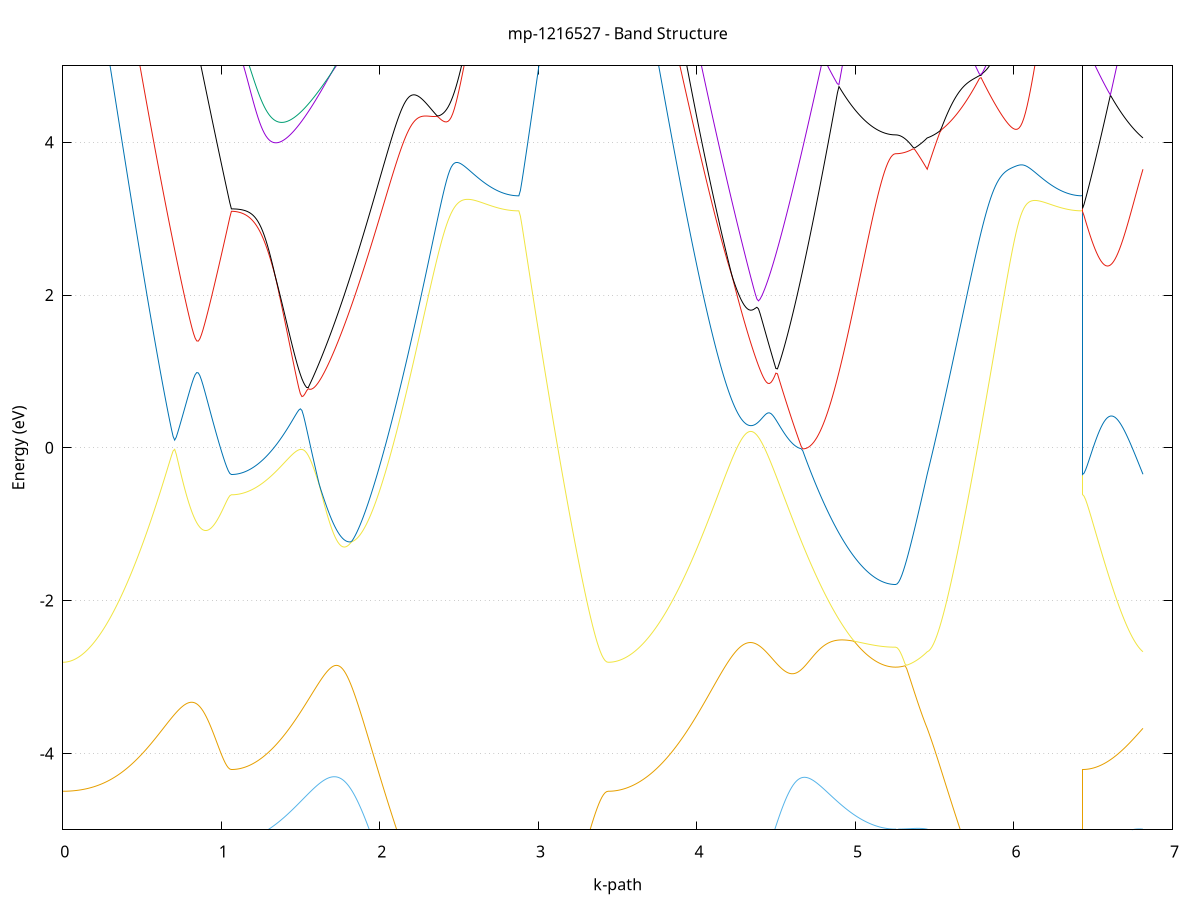 set title 'mp-1216527 - Band Structure'
set xlabel 'k-path'
set ylabel 'Energy (eV)'
set grid y
set yrange [-5:5]
set terminal png size 800,600
set output 'mp-1216527_bands_gnuplot.png'
plot '-' using 1:2 with lines notitle, '-' using 1:2 with lines notitle, '-' using 1:2 with lines notitle, '-' using 1:2 with lines notitle, '-' using 1:2 with lines notitle, '-' using 1:2 with lines notitle, '-' using 1:2 with lines notitle, '-' using 1:2 with lines notitle, '-' using 1:2 with lines notitle, '-' using 1:2 with lines notitle, '-' using 1:2 with lines notitle, '-' using 1:2 with lines notitle, '-' using 1:2 with lines notitle, '-' using 1:2 with lines notitle, '-' using 1:2 with lines notitle, '-' using 1:2 with lines notitle, '-' using 1:2 with lines notitle, '-' using 1:2 with lines notitle, '-' using 1:2 with lines notitle, '-' using 1:2 with lines notitle, '-' using 1:2 with lines notitle, '-' using 1:2 with lines notitle, '-' using 1:2 with lines notitle, '-' using 1:2 with lines notitle, '-' using 1:2 with lines notitle, '-' using 1:2 with lines notitle, '-' using 1:2 with lines notitle, '-' using 1:2 with lines notitle, '-' using 1:2 with lines notitle, '-' using 1:2 with lines notitle, '-' using 1:2 with lines notitle, '-' using 1:2 with lines notitle, '-' using 1:2 with lines notitle, '-' using 1:2 with lines notitle, '-' using 1:2 with lines notitle, '-' using 1:2 with lines notitle, '-' using 1:2 with lines notitle, '-' using 1:2 with lines notitle, '-' using 1:2 with lines notitle, '-' using 1:2 with lines notitle, '-' using 1:2 with lines notitle, '-' using 1:2 with lines notitle, '-' using 1:2 with lines notitle, '-' using 1:2 with lines notitle, '-' using 1:2 with lines notitle, '-' using 1:2 with lines notitle, '-' using 1:2 with lines notitle, '-' using 1:2 with lines notitle, '-' using 1:2 with lines notitle, '-' using 1:2 with lines notitle, '-' using 1:2 with lines notitle, '-' using 1:2 with lines notitle, '-' using 1:2 with lines notitle, '-' using 1:2 with lines notitle, '-' using 1:2 with lines notitle, '-' using 1:2 with lines notitle, '-' using 1:2 with lines notitle, '-' using 1:2 with lines notitle, '-' using 1:2 with lines notitle, '-' using 1:2 with lines notitle, '-' using 1:2 with lines notitle, '-' using 1:2 with lines notitle, '-' using 1:2 with lines notitle, '-' using 1:2 with lines notitle
0.000000 -14.575936
0.009940 -14.575836
0.019880 -14.575836
0.029820 -14.575636
0.039759 -14.575436
0.049699 -14.575136
0.059639 -14.574836
0.069579 -14.574436
0.079519 -14.574036
0.089459 -14.573536
0.099399 -14.572936
0.109339 -14.572336
0.119278 -14.571736
0.129218 -14.571036
0.139158 -14.570336
0.149098 -14.569536
0.159038 -14.568736
0.168978 -14.567936
0.178918 -14.567136
0.188858 -14.566336
0.198797 -14.565436
0.208737 -14.564636
0.218677 -14.563836
0.228617 -14.563036
0.238557 -14.562236
0.248497 -14.561536
0.258437 -14.560836
0.268377 -14.560236
0.278316 -14.559736
0.288256 -14.559236
0.298196 -14.558936
0.308136 -14.558636
0.318076 -14.558536
0.328016 -14.558436
0.337956 -14.558536
0.347896 -14.558636
0.357835 -14.558936
0.367775 -14.559236
0.377715 -14.559636
0.387655 -14.560136
0.397595 -14.560736
0.407535 -14.561336
0.417475 -14.562036
0.427414 -14.562836
0.437354 -14.563636
0.447294 -14.564436
0.457234 -14.565336
0.467174 -14.566336
0.477114 -14.567236
0.487054 -14.568236
0.496994 -14.569236
0.506933 -14.570236
0.516873 -14.571336
0.526813 -14.572436
0.536753 -14.573436
0.546693 -14.574536
0.556633 -14.575736
0.566573 -14.576836
0.576513 -14.577936
0.586452 -14.579036
0.596392 -14.580236
0.606332 -14.581336
0.616272 -14.582436
0.626212 -14.583536
0.636152 -14.584736
0.646092 -14.585836
0.656032 -14.586936
0.665971 -14.588036
0.675911 -14.589136
0.685851 -14.590236
0.695791 -14.591336
0.705731 -14.592336
0.715671 -14.593436
0.725611 -14.594436
0.735551 -14.595436
0.745490 -14.596436
0.755430 -14.597436
0.765370 -14.598336
0.775310 -14.599336
0.785250 -14.600236
0.795190 -14.601136
0.805130 -14.601936
0.815069 -14.602836
0.825009 -14.603636
0.834949 -14.604436
0.844889 -14.605136
0.854829 -14.605936
0.864769 -14.606636
0.874709 -14.607236
0.884649 -14.607936
0.894588 -14.608536
0.904528 -14.609136
0.914468 -14.609636
0.924408 -14.610136
0.934348 -14.610636
0.944288 -14.611136
0.954228 -14.611536
0.964168 -14.611936
0.974107 -14.612236
0.984047 -14.612536
0.993987 -14.612836
1.003927 -14.613036
1.013867 -14.613236
1.023807 -14.613436
1.033747 -14.613536
1.043687 -14.613636
1.053626 -14.613736
1.063566 -14.613736
1.063566 -14.613736
1.073453 -14.613636
1.083339 -14.613436
1.093226 -14.613136
1.103112 -14.612636
1.112999 -14.611936
1.122885 -14.611236
1.132772 -14.610336
1.142658 -14.609336
1.152545 -14.608136
1.162432 -14.606836
1.172318 -14.605436
1.182205 -14.603836
1.192091 -14.602136
1.201978 -14.600336
1.211864 -14.598436
1.221751 -14.596336
1.231637 -14.594136
1.241524 -14.591836
1.251410 -14.589436
1.261297 -14.586936
1.271183 -14.584336
1.281070 -14.581536
1.290956 -14.578736
1.300843 -14.575736
1.310730 -14.572736
1.320616 -14.569636
1.330503 -14.566336
1.340389 -14.563036
1.350276 -14.559736
1.360162 -14.556236
1.370049 -14.552736
1.379935 -14.549136
1.389822 -14.545436
1.399708 -14.541736
1.409595 -14.538036
1.419481 -14.534336
1.429368 -14.530636
1.439254 -14.527036
1.449141 -14.523536
1.459027 -14.520536
1.468914 -14.517936
1.478801 -14.516036
1.488687 -14.514436
1.498574 -14.513136
1.508460 -14.512036
1.518347 -14.510936
1.528233 -14.509836
1.538120 -14.508836
1.548006 -14.507836
1.557893 -14.506836
1.567779 -14.505736
1.577666 -14.504736
1.587552 -14.503736
1.597439 -14.502736
1.607325 -14.501736
1.617212 -14.500636
1.627098 -14.499636
1.636985 -14.498636
1.646872 -14.500036
1.656758 -14.501436
1.666645 -14.502836
1.676531 -14.504136
1.686418 -14.505536
1.696304 -14.506736
1.706191 -14.508036
1.716077 -14.509236
1.725964 -14.510436
1.735850 -14.511536
1.745737 -14.512636
1.745737 -14.512636
1.755658 -14.513736
1.765580 -14.514736
1.775501 -14.515736
1.785423 -14.516636
1.795344 -14.517536
1.805266 -14.518436
1.815187 -14.519236
1.825109 -14.519936
1.835030 -14.520636
1.844952 -14.521336
1.854873 -14.521936
1.864795 -14.522536
1.874716 -14.523036
1.884638 -14.523536
1.894559 -14.523936
1.904481 -14.524336
1.914402 -14.524636
1.924324 -14.525036
1.934245 -14.525236
1.944167 -14.525436
1.954088 -14.525736
1.964010 -14.525836
1.973931 -14.526036
1.983853 -14.526136
1.993774 -14.526236
2.003695 -14.526436
2.013617 -14.526536
2.023538 -14.526636
2.033460 -14.526836
2.043381 -14.527036
2.053303 -14.527236
2.063224 -14.527536
2.073146 -14.527836
2.083067 -14.528136
2.092989 -14.528536
2.102910 -14.528936
2.112832 -14.529336
2.122753 -14.529736
2.132675 -14.530136
2.142596 -14.530536
2.152518 -14.530936
2.162439 -14.531336
2.172361 -14.531736
2.182282 -14.532036
2.192204 -14.532336
2.202125 -14.532636
2.212047 -14.532936
2.221968 -14.533136
2.231890 -14.533336
2.241811 -14.533436
2.251733 -14.533636
2.261654 -14.533736
2.271576 -14.533836
2.281497 -14.533836
2.291419 -14.533836
2.301340 -14.533836
2.311262 -14.533736
2.321183 -14.533636
2.331105 -14.533536
2.341026 -14.533436
2.350948 -14.533236
2.360869 -14.533036
2.370791 -14.532836
2.380712 -14.532636
2.390633 -14.532336
2.400555 -14.532036
2.410476 -14.531736
2.420398 -14.531436
2.430319 -14.531036
2.440241 -14.532036
2.450162 -14.533336
2.460084 -14.534536
2.470005 -14.535636
2.479927 -14.536836
2.489848 -14.538036
2.499770 -14.539236
2.509691 -14.540336
2.519613 -14.541436
2.529534 -14.542636
2.539456 -14.543736
2.549377 -14.544836
2.559299 -14.545936
2.569220 -14.546936
2.579142 -14.548036
2.589063 -14.549036
2.598985 -14.550136
2.608906 -14.551136
2.618828 -14.552136
2.628749 -14.553136
2.638671 -14.554036
2.648592 -14.555036
2.658514 -14.555936
2.668435 -14.556836
2.678357 -14.557736
2.688278 -14.558636
2.698200 -14.559436
2.708121 -14.560236
2.718043 -14.561036
2.727964 -14.561736
2.737886 -14.562436
2.747807 -14.563136
2.757728 -14.563736
2.767650 -14.564336
2.777571 -14.564936
2.787493 -14.565436
2.797414 -14.565836
2.807336 -14.566236
2.817257 -14.566636
2.827179 -14.566936
2.837100 -14.567136
2.847022 -14.567336
2.856943 -14.567536
2.866865 -14.567636
2.876786 -14.567636
2.876786 -14.567636
2.886668 -14.567636
2.896550 -14.567636
2.906431 -14.567636
2.916313 -14.567736
2.926195 -14.567736
2.936076 -14.567836
2.945958 -14.567936
2.955840 -14.568036
2.965721 -14.568136
2.975603 -14.568236
2.985485 -14.568336
2.995366 -14.568536
3.005248 -14.568636
3.015130 -14.568836
3.025011 -14.568936
3.034893 -14.569136
3.044775 -14.569336
3.054657 -14.569536
3.064538 -14.569736
3.074420 -14.569936
3.084302 -14.570136
3.094183 -14.570336
3.104065 -14.570536
3.113947 -14.570736
3.123828 -14.571036
3.133710 -14.571236
3.143592 -14.571436
3.153473 -14.571636
3.163355 -14.571936
3.173237 -14.572136
3.183118 -14.572336
3.193000 -14.572536
3.202882 -14.572836
3.212763 -14.573036
3.222645 -14.573236
3.232527 -14.573436
3.242408 -14.573636
3.252290 -14.573836
3.262172 -14.574036
3.272053 -14.574236
3.281935 -14.574436
3.291817 -14.574536
3.301698 -14.574736
3.311580 -14.574936
3.321462 -14.575036
3.331343 -14.575136
3.341225 -14.575336
3.351107 -14.575436
3.360988 -14.575536
3.370870 -14.575636
3.380752 -14.575636
3.390634 -14.575736
3.400515 -14.575836
3.410397 -14.575836
3.420279 -14.575836
3.430160 -14.575936
3.440042 -14.575936
3.440042 -14.575936
3.450023 -14.575836
3.460005 -14.575836
3.469987 -14.575636
3.479968 -14.575436
3.489950 -14.575136
3.499931 -14.574836
3.509913 -14.574436
3.519894 -14.573936
3.529876 -14.573436
3.539858 -14.572836
3.549839 -14.572236
3.559821 -14.571536
3.569802 -14.570836
3.579784 -14.570036
3.589765 -14.569236
3.599747 -14.568436
3.609728 -14.567536
3.619710 -14.566636
3.629692 -14.565636
3.639673 -14.564636
3.649655 -14.563636
3.659636 -14.562536
3.669618 -14.561436
3.679599 -14.560336
3.689581 -14.559236
3.699563 -14.558036
3.709544 -14.556936
3.719526 -14.555736
3.729507 -14.554436
3.739489 -14.553236
3.749470 -14.551936
3.759452 -14.550736
3.769433 -14.549436
3.779415 -14.548136
3.789397 -14.546736
3.799378 -14.545436
3.809360 -14.544036
3.819341 -14.542736
3.829323 -14.541336
3.839304 -14.539936
3.849286 -14.538536
3.859268 -14.537136
3.869249 -14.535736
3.879231 -14.534236
3.889212 -14.532836
3.899194 -14.531336
3.909175 -14.531536
3.919157 -14.531736
3.929138 -14.531936
3.939120 -14.532136
3.949102 -14.532236
3.959083 -14.532336
3.969065 -14.532436
3.979046 -14.532536
3.989028 -14.532536
3.999009 -14.532536
4.008991 -14.532436
4.018973 -14.532336
4.028954 -14.532236
4.038936 -14.532136
4.048917 -14.531936
4.058899 -14.531636
4.068880 -14.531436
4.078862 -14.531036
4.088843 -14.530736
4.098825 -14.530336
4.108807 -14.529836
4.118788 -14.529436
4.128770 -14.528836
4.138751 -14.528236
4.148733 -14.527636
4.158714 -14.526936
4.168696 -14.526236
4.178677 -14.525536
4.188659 -14.524736
4.198641 -14.523836
4.208622 -14.522936
4.218604 -14.522036
4.228585 -14.521036
4.238567 -14.520036
4.248548 -14.519036
4.258530 -14.517936
4.268512 -14.516936
4.278493 -14.515836
4.288475 -14.514836
4.298456 -14.513936
4.308438 -14.513136
4.318419 -14.512436
4.328401 -14.511836
4.338383 -14.511436
4.348364 -14.511236
4.358346 -14.511036
4.368327 -14.510836
4.378309 -14.510736
4.388290 -14.510636
4.398272 -14.510436
4.408253 -14.510336
4.418235 -14.510136
4.428217 -14.509936
4.438198 -14.509636
4.448180 -14.509336
4.458161 -14.509036
4.468143 -14.508636
4.478124 -14.508236
4.488106 -14.507836
4.498088 -14.507336
4.508069 -14.506736
4.518051 -14.506136
4.528032 -14.505536
4.538014 -14.504936
4.547995 -14.504236
4.557977 -14.503436
4.567958 -14.502736
4.577940 -14.501936
4.587922 -14.501036
4.597903 -14.500136
4.607885 -14.499236
4.617866 -14.498936
4.627848 -14.500236
4.637829 -14.501636
4.647811 -14.502936
4.657792 -14.504336
4.667774 -14.505636
4.677756 -14.506936
4.687737 -14.508336
4.687737 -14.508336
4.697659 -14.509636
4.707580 -14.510936
4.717502 -14.512336
4.727423 -14.513636
4.737345 -14.514936
4.747266 -14.516336
4.757188 -14.517636
4.767109 -14.519036
4.777031 -14.520336
4.786952 -14.521736
4.796874 -14.523136
4.806795 -14.524636
4.816717 -14.526136
4.826638 -14.527736
4.836560 -14.529436
4.846481 -14.531236
4.856402 -14.533236
4.866324 -14.535336
4.876245 -14.537736
4.886167 -14.540336
4.896088 -14.543136
4.906010 -14.546036
4.915931 -14.549136
4.925853 -14.552336
4.935774 -14.555536
4.945696 -14.558836
4.955617 -14.562136
4.965539 -14.565336
4.975460 -14.568536
4.985382 -14.571736
4.995303 -14.574836
5.005225 -14.577936
5.015146 -14.580836
5.025068 -14.583736
5.034989 -14.586536
5.044911 -14.589236
5.054832 -14.591836
5.064754 -14.594336
5.074675 -14.596736
5.084597 -14.599036
5.094518 -14.601136
5.104440 -14.603236
5.114361 -14.605136
5.124283 -14.606936
5.134204 -14.608636
5.144126 -14.610236
5.154047 -14.611636
5.163969 -14.612936
5.173890 -14.614036
5.183812 -14.615136
5.193733 -14.616036
5.203655 -14.616736
5.213576 -14.617336
5.223498 -14.617836
5.233419 -14.618236
5.243341 -14.618436
5.253262 -14.618536
5.253262 -14.618536
5.263235 -14.618536
5.273208 -14.618436
5.283182 -14.618436
5.293155 -14.618436
5.303128 -14.618336
5.313101 -14.618336
5.323075 -14.618236
5.333048 -14.618136
5.343021 -14.618036
5.352994 -14.617936
5.362968 -14.617836
5.372941 -14.617736
5.382914 -14.617636
5.392887 -14.617536
5.402861 -14.617336
5.412834 -14.617236
5.422807 -14.617036
5.432780 -14.616836
5.442753 -14.616736
5.452727 -14.616536
5.452727 -14.616536
5.462722 -14.616236
5.472717 -14.615936
5.482712 -14.615536
5.492707 -14.615236
5.502702 -14.614736
5.512697 -14.614336
5.522692 -14.613836
5.532687 -14.613236
5.542682 -14.612636
5.552678 -14.612036
5.562673 -14.611336
5.572668 -14.610736
5.582663 -14.609936
5.592658 -14.609236
5.602653 -14.608436
5.612648 -14.607536
5.622643 -14.606736
5.632638 -14.605836
5.642633 -14.604936
5.652628 -14.603936
5.662623 -14.602936
5.672618 -14.601936
5.682613 -14.600936
5.692609 -14.599936
5.702604 -14.598836
5.712599 -14.597736
5.722594 -14.596636
5.732589 -14.595436
5.742584 -14.594336
5.752579 -14.593136
5.762574 -14.591936
5.772569 -14.590736
5.782564 -14.589436
5.792559 -14.588236
5.802554 -14.587036
5.812550 -14.585736
5.822545 -14.584536
5.832540 -14.583236
5.842535 -14.581936
5.852530 -14.580736
5.862525 -14.579436
5.872520 -14.578136
5.882515 -14.576836
5.892510 -14.575636
5.902505 -14.574336
5.912500 -14.573136
5.922495 -14.571936
5.932490 -14.570636
5.942486 -14.569436
5.952481 -14.568236
5.962476 -14.567136
5.972471 -14.565936
5.982466 -14.564836
5.992461 -14.563736
6.002456 -14.562736
6.012451 -14.561736
6.022446 -14.560736
6.032441 -14.559836
6.042436 -14.559036
6.052431 -14.558236
6.062426 -14.557436
6.072422 -14.556836
6.082417 -14.556236
6.092412 -14.555736
6.102407 -14.555236
6.112402 -14.554936
6.122397 -14.554736
6.132392 -14.554636
6.142387 -14.554536
6.152382 -14.554636
6.162377 -14.554836
6.172372 -14.555136
6.182367 -14.555436
6.192362 -14.555936
6.202358 -14.556436
6.212353 -14.557036
6.222348 -14.557636
6.232343 -14.558336
6.242338 -14.559036
6.252333 -14.559736
6.262328 -14.560436
6.272323 -14.561136
6.282318 -14.561836
6.292313 -14.562436
6.302308 -14.563136
6.312303 -14.563736
6.322298 -14.564336
6.332294 -14.564836
6.342289 -14.565336
6.352284 -14.565836
6.362279 -14.566236
6.372274 -14.566636
6.382269 -14.566936
6.392264 -14.567136
6.402259 -14.567336
6.412254 -14.567536
6.422249 -14.567636
6.432244 -14.567636
6.432244 -14.613736
6.442026 -14.613736
6.451808 -14.613736
6.461590 -14.613736
6.471372 -14.613736
6.481154 -14.613836
6.490936 -14.613836
6.500718 -14.613836
6.510500 -14.613936
6.520282 -14.613936
6.530064 -14.614036
6.539845 -14.614036
6.549627 -14.614136
6.559409 -14.614236
6.569191 -14.614236
6.578973 -14.614336
6.588755 -14.614436
6.598537 -14.614536
6.608319 -14.614536
6.618101 -14.614636
6.627883 -14.614736
6.637665 -14.614836
6.647447 -14.614936
6.657229 -14.615036
6.667010 -14.615136
6.676792 -14.615236
6.686574 -14.615336
6.696356 -14.615436
6.706138 -14.615536
6.715920 -14.615636
6.725702 -14.615736
6.735484 -14.615836
6.745266 -14.615936
6.755048 -14.616036
6.764830 -14.616136
6.774612 -14.616236
6.784394 -14.616336
6.794175 -14.616336
6.803957 -14.616436
6.813739 -14.616536
e
0.000000 -14.518036
0.009940 -14.518036
0.019880 -14.518036
0.029820 -14.518136
0.039759 -14.518136
0.049699 -14.518236
0.059639 -14.518336
0.069579 -14.518536
0.079519 -14.518636
0.089459 -14.518736
0.099399 -14.518936
0.109339 -14.519136
0.119278 -14.519336
0.129218 -14.519436
0.139158 -14.519636
0.149098 -14.519836
0.159038 -14.520036
0.168978 -14.520136
0.178918 -14.520336
0.188858 -14.520436
0.198797 -14.520536
0.208737 -14.520636
0.218677 -14.520636
0.228617 -14.520536
0.238557 -14.520436
0.248497 -14.520336
0.258437 -14.520036
0.268377 -14.519636
0.278316 -14.519236
0.288256 -14.518636
0.298196 -14.517936
0.308136 -14.517136
0.318076 -14.516236
0.328016 -14.515236
0.337956 -14.514036
0.347896 -14.512736
0.357835 -14.511336
0.367775 -14.509836
0.377715 -14.508236
0.387655 -14.506536
0.397595 -14.504836
0.407535 -14.502936
0.417475 -14.501036
0.427414 -14.499036
0.437354 -14.497036
0.447294 -14.494936
0.457234 -14.492736
0.467174 -14.490636
0.477114 -14.488436
0.487054 -14.486136
0.496994 -14.483936
0.506933 -14.481736
0.516873 -14.479536
0.526813 -14.477436
0.536753 -14.475636
0.546693 -14.475136
0.556633 -14.476136
0.566573 -14.477636
0.576513 -14.479336
0.586452 -14.481036
0.596392 -14.482736
0.606332 -14.484536
0.616272 -14.486236
0.626212 -14.487936
0.636152 -14.489736
0.646092 -14.491436
0.656032 -14.493136
0.665971 -14.494736
0.675911 -14.496436
0.685851 -14.498036
0.695791 -14.499636
0.705731 -14.501236
0.715671 -14.502736
0.725611 -14.504336
0.735551 -14.505736
0.745490 -14.507236
0.755430 -14.508636
0.765370 -14.510036
0.775310 -14.511436
0.785250 -14.512736
0.795190 -14.514036
0.805130 -14.515336
0.815069 -14.516536
0.825009 -14.517736
0.834949 -14.518836
0.844889 -14.519936
0.854829 -14.520936
0.864769 -14.521936
0.874709 -14.522936
0.884649 -14.523836
0.894588 -14.524736
0.904528 -14.525536
0.914468 -14.526336
0.924408 -14.527036
0.934348 -14.527736
0.944288 -14.528436
0.954228 -14.528936
0.964168 -14.529536
0.974107 -14.530036
0.984047 -14.530436
0.993987 -14.530836
1.003927 -14.531136
1.013867 -14.531436
1.023807 -14.531736
1.033747 -14.531836
1.043687 -14.532036
1.053626 -14.532036
1.063566 -14.532136
1.063566 -14.532136
1.073453 -14.532136
1.083339 -14.532036
1.093226 -14.532036
1.103112 -14.531936
1.112999 -14.531836
1.122885 -14.531636
1.132772 -14.531536
1.142658 -14.531336
1.152545 -14.531136
1.162432 -14.530936
1.172318 -14.530736
1.182205 -14.530436
1.192091 -14.530136
1.201978 -14.529836
1.211864 -14.529536
1.221751 -14.529136
1.231637 -14.528736
1.241524 -14.528336
1.251410 -14.527936
1.261297 -14.527536
1.271183 -14.527036
1.281070 -14.526536
1.290956 -14.526036
1.300843 -14.525436
1.310730 -14.524936
1.320616 -14.524336
1.330503 -14.523736
1.340389 -14.523136
1.350276 -14.522436
1.360162 -14.521736
1.370049 -14.521036
1.379935 -14.520336
1.389822 -14.519536
1.399708 -14.518736
1.409595 -14.517936
1.419481 -14.516936
1.429368 -14.515936
1.439254 -14.514736
1.449141 -14.513336
1.459027 -14.511536
1.468914 -14.509136
1.478801 -14.506036
1.488687 -14.502536
1.498574 -14.498736
1.508460 -14.494836
1.518347 -14.490736
1.528233 -14.486636
1.538120 -14.483236
1.548006 -14.484836
1.557893 -14.486436
1.567779 -14.487936
1.577666 -14.489536
1.587552 -14.491136
1.597439 -14.492636
1.607325 -14.494136
1.617212 -14.495636
1.627098 -14.497136
1.636985 -14.498636
1.646872 -14.497536
1.656758 -14.496536
1.666645 -14.495436
1.676531 -14.494336
1.686418 -14.493336
1.696304 -14.492236
1.706191 -14.491136
1.716077 -14.490036
1.725964 -14.489036
1.735850 -14.487936
1.745737 -14.486836
1.745737 -14.486836
1.755658 -14.485736
1.765580 -14.484636
1.775501 -14.483536
1.785423 -14.482436
1.795344 -14.481336
1.805266 -14.480236
1.815187 -14.479136
1.825109 -14.478036
1.835030 -14.477036
1.844952 -14.477136
1.854873 -14.479336
1.864795 -14.481536
1.874716 -14.483636
1.884638 -14.485736
1.894559 -14.487636
1.904481 -14.489636
1.914402 -14.491436
1.924324 -14.493236
1.934245 -14.494936
1.944167 -14.496536
1.954088 -14.498136
1.964010 -14.499536
1.973931 -14.500936
1.983853 -14.502236
1.993774 -14.503336
2.003695 -14.504436
2.013617 -14.505336
2.023538 -14.506136
2.033460 -14.506836
2.043381 -14.507336
2.053303 -14.507736
2.063224 -14.507936
2.073146 -14.508036
2.083067 -14.507936
2.092989 -14.507736
2.102910 -14.507336
2.112832 -14.506936
2.122753 -14.506336
2.132675 -14.505636
2.142596 -14.504836
2.152518 -14.503936
2.162439 -14.503036
2.172361 -14.501936
2.182282 -14.500836
2.192204 -14.499636
2.202125 -14.500436
2.212047 -14.501836
2.221968 -14.503236
2.231890 -14.504636
2.241811 -14.505936
2.251733 -14.507336
2.261654 -14.508736
2.271576 -14.510036
2.281497 -14.511436
2.291419 -14.512736
2.301340 -14.514136
2.311262 -14.515436
2.321183 -14.516736
2.331105 -14.518136
2.341026 -14.519436
2.350948 -14.520736
2.360869 -14.522036
2.370791 -14.523336
2.380712 -14.524536
2.390633 -14.525836
2.400555 -14.527136
2.410476 -14.528336
2.420398 -14.529636
2.430319 -14.530836
2.440241 -14.530736
2.450162 -14.530336
2.460084 -14.529936
2.470005 -14.529536
2.479927 -14.529136
2.489848 -14.528736
2.499770 -14.528236
2.509691 -14.527836
2.519613 -14.527336
2.529534 -14.526936
2.539456 -14.526436
2.549377 -14.526036
2.559299 -14.525536
2.569220 -14.525036
2.579142 -14.524636
2.589063 -14.524136
2.598985 -14.523736
2.608906 -14.523236
2.618828 -14.522836
2.628749 -14.522336
2.638671 -14.521936
2.648592 -14.521536
2.658514 -14.521136
2.668435 -14.520736
2.678357 -14.520336
2.688278 -14.519936
2.698200 -14.519636
2.708121 -14.519236
2.718043 -14.518936
2.727964 -14.518636
2.737886 -14.518336
2.747807 -14.518036
2.757728 -14.517736
2.767650 -14.517536
2.777571 -14.517336
2.787493 -14.517136
2.797414 -14.516936
2.807336 -14.516736
2.817257 -14.516636
2.827179 -14.516536
2.837100 -14.516436
2.847022 -14.516336
2.856943 -14.516236
2.866865 -14.516236
2.876786 -14.516236
2.876786 -14.516236
2.886668 -14.516236
2.896550 -14.516236
2.906431 -14.516236
2.916313 -14.516236
2.926195 -14.516236
2.936076 -14.516236
2.945958 -14.516336
2.955840 -14.516336
2.965721 -14.516336
2.975603 -14.516336
2.985485 -14.516336
2.995366 -14.516436
3.005248 -14.516436
3.015130 -14.516436
3.025011 -14.516536
3.034893 -14.516536
3.044775 -14.516536
3.054657 -14.516636
3.064538 -14.516636
3.074420 -14.516736
3.084302 -14.516736
3.094183 -14.516836
3.104065 -14.516836
3.113947 -14.516936
3.123828 -14.516936
3.133710 -14.517036
3.143592 -14.517036
3.153473 -14.517136
3.163355 -14.517136
3.173237 -14.517236
3.183118 -14.517236
3.193000 -14.517336
3.202882 -14.517336
3.212763 -14.517436
3.222645 -14.517436
3.232527 -14.517536
3.242408 -14.517536
3.252290 -14.517536
3.262172 -14.517636
3.272053 -14.517636
3.281935 -14.517736
3.291817 -14.517736
3.301698 -14.517736
3.311580 -14.517836
3.321462 -14.517836
3.331343 -14.517836
3.341225 -14.517936
3.351107 -14.517936
3.360988 -14.517936
3.370870 -14.517936
3.380752 -14.517936
3.390634 -14.518036
3.400515 -14.518036
3.410397 -14.518036
3.420279 -14.518036
3.430160 -14.518036
3.440042 -14.518036
3.440042 -14.518036
3.450023 -14.518036
3.460005 -14.518036
3.469987 -14.518136
3.479968 -14.518236
3.489950 -14.518236
3.499931 -14.518436
3.509913 -14.518536
3.519894 -14.518636
3.529876 -14.518836
3.539858 -14.519036
3.549839 -14.519236
3.559821 -14.519436
3.569802 -14.519736
3.579784 -14.519936
3.589765 -14.520236
3.599747 -14.520536
3.609728 -14.520836
3.619710 -14.521136
3.629692 -14.521536
3.639673 -14.521836
3.649655 -14.522136
3.659636 -14.522536
3.669618 -14.522936
3.679599 -14.523336
3.689581 -14.523636
3.699563 -14.524036
3.709544 -14.524436
3.719526 -14.524836
3.729507 -14.525236
3.739489 -14.525736
3.749470 -14.526136
3.759452 -14.526536
3.769433 -14.526936
3.779415 -14.527336
3.789397 -14.527736
3.799378 -14.528036
3.809360 -14.528436
3.819341 -14.528836
3.829323 -14.529236
3.839304 -14.529536
3.849286 -14.529936
3.859268 -14.530236
3.869249 -14.530536
3.879231 -14.530836
3.889212 -14.531036
3.899194 -14.531336
3.909175 -14.529936
3.919157 -14.528436
3.929138 -14.526936
3.939120 -14.525436
3.949102 -14.523936
3.959083 -14.522436
3.969065 -14.520936
3.979046 -14.519436
3.989028 -14.517936
3.999009 -14.516436
4.008991 -14.514836
4.018973 -14.513336
4.028954 -14.511736
4.038936 -14.510236
4.048917 -14.508636
4.058899 -14.507136
4.068880 -14.505536
4.078862 -14.504036
4.088843 -14.502436
4.098825 -14.500936
4.108807 -14.499336
4.118788 -14.497736
4.128770 -14.496236
4.138751 -14.494636
4.148733 -14.493436
4.158714 -14.494536
4.168696 -14.495636
4.178677 -14.496636
4.188659 -14.497536
4.198641 -14.498536
4.208622 -14.499336
4.218604 -14.500236
4.228585 -14.500936
4.238567 -14.501636
4.248548 -14.502236
4.258530 -14.502736
4.268512 -14.503236
4.278493 -14.503536
4.288475 -14.503736
4.298456 -14.503736
4.308438 -14.503436
4.318419 -14.503036
4.328401 -14.502336
4.338383 -14.501336
4.348364 -14.500136
4.358346 -14.498736
4.368327 -14.497236
4.378309 -14.495536
4.388290 -14.493836
4.398272 -14.492036
4.408253 -14.490036
4.418235 -14.488036
4.428217 -14.486036
4.438198 -14.483836
4.448180 -14.481736
4.458161 -14.479436
4.468143 -14.478936
4.478124 -14.480236
4.488106 -14.481536
4.498088 -14.482836
4.508069 -14.484136
4.518051 -14.485536
4.528032 -14.486836
4.538014 -14.488136
4.547995 -14.489536
4.557977 -14.490836
4.567958 -14.492236
4.577940 -14.493536
4.587922 -14.494936
4.597903 -14.496236
4.607885 -14.497636
4.617866 -14.498336
4.627848 -14.497336
4.637829 -14.496336
4.647811 -14.495336
4.657792 -14.494236
4.667774 -14.493136
4.677756 -14.492036
4.687737 -14.490936
4.687737 -14.490936
4.697659 -14.489736
4.707580 -14.488636
4.717502 -14.487436
4.727423 -14.486236
4.737345 -14.485036
4.747266 -14.483736
4.757188 -14.482536
4.767109 -14.481236
4.777031 -14.482736
4.786952 -14.486836
4.796874 -14.490936
4.806795 -14.494836
4.816717 -14.498736
4.826638 -14.502536
4.836560 -14.506136
4.846481 -14.509636
4.856402 -14.512936
4.866324 -14.515936
4.876245 -14.518736
4.886167 -14.521236
4.896088 -14.523436
4.906010 -14.525436
4.915931 -14.527136
4.925853 -14.528736
4.935774 -14.530136
4.945696 -14.531436
4.955617 -14.532636
4.965539 -14.533736
4.975460 -14.534836
4.985382 -14.535836
4.995303 -14.536736
5.005225 -14.537636
5.015146 -14.538436
5.025068 -14.539236
5.034989 -14.540036
5.044911 -14.540736
5.054832 -14.541436
5.064754 -14.542036
5.074675 -14.542636
5.084597 -14.543236
5.094518 -14.543836
5.104440 -14.544336
5.114361 -14.544736
5.124283 -14.545236
5.134204 -14.545636
5.144126 -14.546036
5.154047 -14.546336
5.163969 -14.546636
5.173890 -14.546936
5.183812 -14.547136
5.193733 -14.547436
5.203655 -14.547536
5.213576 -14.547736
5.223498 -14.547836
5.233419 -14.547936
5.243341 -14.547936
5.253262 -14.548036
5.253262 -14.548036
5.263235 -14.547936
5.273208 -14.547936
5.283182 -14.547836
5.293155 -14.547736
5.303128 -14.547636
5.313101 -14.547536
5.323075 -14.547336
5.333048 -14.547136
5.343021 -14.546936
5.352994 -14.546736
5.362968 -14.546436
5.372941 -14.546236
5.382914 -14.545936
5.392887 -14.545536
5.402861 -14.545236
5.412834 -14.544836
5.422807 -14.544536
5.432780 -14.544136
5.442753 -14.543636
5.452727 -14.543236
5.452727 -14.543236
5.462722 -14.542836
5.472717 -14.542436
5.482712 -14.541936
5.492707 -14.541436
5.502702 -14.540836
5.512697 -14.540236
5.522692 -14.539536
5.532687 -14.538736
5.542682 -14.537936
5.552678 -14.537036
5.562673 -14.536036
5.572668 -14.535136
5.582663 -14.534036
5.592658 -14.532936
5.602653 -14.531836
5.612648 -14.530636
5.622643 -14.529336
5.632638 -14.528036
5.642633 -14.526736
5.652628 -14.525336
5.662623 -14.523836
5.672618 -14.522336
5.682613 -14.520836
5.692609 -14.519236
5.702604 -14.517636
5.712599 -14.515936
5.722594 -14.514236
5.732589 -14.512536
5.742584 -14.510736
5.752579 -14.508936
5.762574 -14.507136
5.772569 -14.505236
5.782564 -14.503336
5.792559 -14.501436
5.802554 -14.499536
5.812550 -14.497536
5.822545 -14.495536
5.832540 -14.493536
5.842535 -14.491536
5.852530 -14.489436
5.862525 -14.487436
5.872520 -14.485336
5.882515 -14.483336
5.892510 -14.481336
5.902505 -14.479536
5.912500 -14.478436
5.922495 -14.478836
5.932490 -14.480536
5.942486 -14.482436
5.952481 -14.484536
5.962476 -14.486636
5.972471 -14.488636
5.982466 -14.490736
5.992461 -14.492736
6.002456 -14.494836
6.012451 -14.496736
6.022446 -14.498636
6.032441 -14.500536
6.042436 -14.502336
6.052431 -14.504136
6.062426 -14.505836
6.072422 -14.507436
6.082417 -14.508936
6.092412 -14.510336
6.102407 -14.511736
6.112402 -14.512936
6.122397 -14.514036
6.132392 -14.515036
6.142387 -14.515836
6.152382 -14.516636
6.162377 -14.517236
6.172372 -14.517736
6.182367 -14.518136
6.192362 -14.518436
6.202358 -14.518636
6.212353 -14.518836
6.222348 -14.518836
6.232343 -14.518836
6.242338 -14.518836
6.252333 -14.518736
6.262328 -14.518536
6.272323 -14.518436
6.282318 -14.518236
6.292313 -14.518036
6.302308 -14.517836
6.312303 -14.517636
6.322298 -14.517436
6.332294 -14.517236
6.342289 -14.517036
6.352284 -14.516936
6.362279 -14.516736
6.372274 -14.516636
6.382269 -14.516536
6.392264 -14.516436
6.402259 -14.516336
6.412254 -14.516236
6.422249 -14.516236
6.432244 -14.516236
6.432244 -14.532136
6.442026 -14.532136
6.451808 -14.532136
6.461590 -14.532236
6.471372 -14.532336
6.481154 -14.532436
6.490936 -14.532536
6.500718 -14.532636
6.510500 -14.532836
6.520282 -14.533036
6.530064 -14.533236
6.539845 -14.533536
6.549627 -14.533736
6.559409 -14.534036
6.569191 -14.534336
6.578973 -14.534636
6.588755 -14.534936
6.598537 -14.535236
6.608319 -14.535636
6.618101 -14.535936
6.627883 -14.536336
6.637665 -14.536636
6.647447 -14.537036
6.657229 -14.537436
6.667010 -14.537836
6.676792 -14.538236
6.686574 -14.538636
6.696356 -14.539036
6.706138 -14.539436
6.715920 -14.539736
6.725702 -14.540136
6.735484 -14.540536
6.745266 -14.540936
6.755048 -14.541236
6.764830 -14.541636
6.774612 -14.541936
6.784394 -14.542336
6.794175 -14.542636
6.803957 -14.542936
6.813739 -14.543236
e
0.000000 -14.518036
0.009940 -14.517936
0.019880 -14.517836
0.029820 -14.517636
0.039759 -14.517336
0.049699 -14.516936
0.059639 -14.516436
0.069579 -14.515836
0.079519 -14.515136
0.089459 -14.514436
0.099399 -14.513536
0.109339 -14.512636
0.119278 -14.511636
0.129218 -14.510536
0.139158 -14.509336
0.149098 -14.508036
0.159038 -14.506736
0.168978 -14.505336
0.178918 -14.503736
0.188858 -14.502236
0.198797 -14.500536
0.208737 -14.498836
0.218677 -14.496936
0.228617 -14.495036
0.238557 -14.493136
0.248497 -14.491136
0.258437 -14.489036
0.268377 -14.486836
0.278316 -14.484636
0.288256 -14.482336
0.298196 -14.479936
0.308136 -14.477536
0.318076 -14.475036
0.328016 -14.472536
0.337956 -14.469936
0.347896 -14.467336
0.357835 -14.464636
0.367775 -14.461936
0.377715 -14.459236
0.387655 -14.456436
0.397595 -14.453536
0.407535 -14.450736
0.417475 -14.449836
0.427414 -14.451636
0.437354 -14.453336
0.447294 -14.455136
0.457234 -14.456936
0.467174 -14.458736
0.477114 -14.460536
0.487054 -14.462336
0.496994 -14.464036
0.506933 -14.465836
0.516873 -14.467536
0.526813 -14.469136
0.536753 -14.470336
0.546693 -14.470336
0.556633 -14.468836
0.566573 -14.466736
0.576513 -14.464536
0.586452 -14.462236
0.596392 -14.459936
0.606332 -14.457636
0.616272 -14.455336
0.626212 -14.453036
0.636152 -14.450736
0.646092 -14.448536
0.656032 -14.446236
0.665971 -14.444036
0.675911 -14.441836
0.685851 -14.439636
0.695791 -14.437536
0.705731 -14.435436
0.715671 -14.433336
0.725611 -14.431336
0.735551 -14.429336
0.745490 -14.427336
0.755430 -14.427236
0.765370 -14.427436
0.775310 -14.427736
0.785250 -14.428036
0.795190 -14.428236
0.805130 -14.428536
0.815069 -14.428736
0.825009 -14.428936
0.834949 -14.429136
0.844889 -14.429436
0.854829 -14.429636
0.864769 -14.429836
0.874709 -14.429936
0.884649 -14.430136
0.894588 -14.430336
0.904528 -14.430536
0.914468 -14.430636
0.924408 -14.430836
0.934348 -14.430936
0.944288 -14.431036
0.954228 -14.431136
0.964168 -14.431236
0.974107 -14.431336
0.984047 -14.431436
0.993987 -14.431536
1.003927 -14.431636
1.013867 -14.431636
1.023807 -14.431736
1.033747 -14.431736
1.043687 -14.431736
1.053626 -14.431736
1.063566 -14.431736
1.063566 -14.431736
1.073453 -14.431836
1.083339 -14.431936
1.093226 -14.432036
1.103112 -14.432236
1.112999 -14.432536
1.122885 -14.432836
1.132772 -14.433136
1.142658 -14.433636
1.152545 -14.434036
1.162432 -14.434636
1.172318 -14.435236
1.182205 -14.435836
1.192091 -14.436536
1.201978 -14.437236
1.211864 -14.438036
1.221751 -14.438936
1.231637 -14.439836
1.241524 -14.440736
1.251410 -14.441736
1.261297 -14.442736
1.271183 -14.443836
1.281070 -14.444936
1.290956 -14.446036
1.300843 -14.447236
1.310730 -14.448536
1.320616 -14.449736
1.330503 -14.451036
1.340389 -14.452436
1.350276 -14.453736
1.360162 -14.455136
1.370049 -14.456636
1.379935 -14.458036
1.389822 -14.459536
1.399708 -14.461036
1.409595 -14.462536
1.419481 -14.464036
1.429368 -14.465636
1.439254 -14.467136
1.449141 -14.468736
1.459027 -14.470336
1.468914 -14.471936
1.478801 -14.473536
1.488687 -14.475136
1.498574 -14.476736
1.508460 -14.478336
1.518347 -14.480036
1.528233 -14.481636
1.538120 -14.482436
1.548006 -14.478236
1.557893 -14.474036
1.567779 -14.469836
1.577666 -14.465636
1.587552 -14.461436
1.597439 -14.457236
1.607325 -14.453136
1.617212 -14.448936
1.627098 -14.444836
1.636985 -14.440836
1.646872 -14.436736
1.656758 -14.432836
1.666645 -14.429736
1.676531 -14.432636
1.686418 -14.435536
1.696304 -14.438436
1.706191 -14.441236
1.716077 -14.444036
1.725964 -14.446836
1.735850 -14.449536
1.745737 -14.452236
1.745737 -14.452236
1.755658 -14.454936
1.765580 -14.457636
1.775501 -14.460236
1.785423 -14.462736
1.795344 -14.465236
1.805266 -14.467736
1.815187 -14.470236
1.825109 -14.472536
1.835030 -14.474836
1.844952 -14.475936
1.854873 -14.474936
1.864795 -14.473936
1.874716 -14.472936
1.884638 -14.471936
1.894559 -14.471036
1.904481 -14.470236
1.914402 -14.469536
1.924324 -14.469036
1.934245 -14.468736
1.944167 -14.468636
1.954088 -14.468936
1.964010 -14.469536
1.973931 -14.470236
1.983853 -14.471236
1.993774 -14.472236
2.003695 -14.473436
2.013617 -14.474636
2.023538 -14.475836
2.033460 -14.477136
2.043381 -14.478436
2.053303 -14.479736
2.063224 -14.481136
2.073146 -14.482436
2.083067 -14.483836
2.092989 -14.485236
2.102910 -14.486536
2.112832 -14.487936
2.122753 -14.489336
2.132675 -14.490736
2.142596 -14.492136
2.152518 -14.493536
2.162439 -14.494936
2.172361 -14.496236
2.182282 -14.497636
2.192204 -14.499036
2.202125 -14.498436
2.212047 -14.497136
2.221968 -14.495736
2.231890 -14.494336
2.241811 -14.492836
2.251733 -14.491336
2.261654 -14.489736
2.271576 -14.488136
2.281497 -14.486436
2.291419 -14.484836
2.301340 -14.483036
2.311262 -14.481336
2.321183 -14.479536
2.331105 -14.477736
2.341026 -14.475936
2.350948 -14.474036
2.360869 -14.472236
2.370791 -14.470336
2.380712 -14.468436
2.390633 -14.466536
2.400555 -14.464536
2.410476 -14.462636
2.420398 -14.460736
2.430319 -14.458736
2.440241 -14.456836
2.450162 -14.454836
2.460084 -14.452936
2.470005 -14.451036
2.479927 -14.449136
2.489848 -14.448236
2.499770 -14.451336
2.509691 -14.454336
2.519613 -14.457336
2.529534 -14.460336
2.539456 -14.463236
2.549377 -14.466136
2.559299 -14.468936
2.569220 -14.471736
2.579142 -14.474436
2.589063 -14.477136
2.598985 -14.479636
2.608906 -14.482236
2.618828 -14.484636
2.628749 -14.486936
2.638671 -14.489236
2.648592 -14.491436
2.658514 -14.493536
2.668435 -14.495536
2.678357 -14.497436
2.688278 -14.499336
2.698200 -14.501036
2.708121 -14.502736
2.718043 -14.504236
2.727964 -14.505736
2.737886 -14.507136
2.747807 -14.508336
2.757728 -14.509536
2.767650 -14.510636
2.777571 -14.511636
2.787493 -14.512436
2.797414 -14.513236
2.807336 -14.513936
2.817257 -14.514536
2.827179 -14.515036
2.837100 -14.515436
2.847022 -14.515836
2.856943 -14.516036
2.866865 -14.516136
2.876786 -14.516236
2.876786 -14.516236
2.886668 -14.516236
2.896550 -14.516236
2.906431 -14.516236
2.916313 -14.516236
2.926195 -14.516236
2.936076 -14.516236
2.945958 -14.516336
2.955840 -14.516336
2.965721 -14.516336
2.975603 -14.516336
2.985485 -14.516336
2.995366 -14.516436
3.005248 -14.516436
3.015130 -14.516436
3.025011 -14.516536
3.034893 -14.516536
3.044775 -14.516536
3.054657 -14.516636
3.064538 -14.516636
3.074420 -14.516736
3.084302 -14.516736
3.094183 -14.516836
3.104065 -14.516836
3.113947 -14.516936
3.123828 -14.516936
3.133710 -14.517036
3.143592 -14.517036
3.153473 -14.517136
3.163355 -14.517136
3.173237 -14.517236
3.183118 -14.517236
3.193000 -14.517336
3.202882 -14.517336
3.212763 -14.517436
3.222645 -14.517436
3.232527 -14.517536
3.242408 -14.517536
3.252290 -14.517536
3.262172 -14.517636
3.272053 -14.517636
3.281935 -14.517736
3.291817 -14.517736
3.301698 -14.517736
3.311580 -14.517836
3.321462 -14.517836
3.331343 -14.517836
3.341225 -14.517936
3.351107 -14.517936
3.360988 -14.517936
3.370870 -14.517936
3.380752 -14.517936
3.390634 -14.518036
3.400515 -14.518036
3.410397 -14.518036
3.420279 -14.518036
3.430160 -14.518036
3.440042 -14.518036
3.440042 -14.518036
3.450023 -14.517936
3.460005 -14.517836
3.469987 -14.517636
3.479968 -14.517236
3.489950 -14.516836
3.499931 -14.516336
3.509913 -14.515736
3.519894 -14.515036
3.529876 -14.514236
3.539858 -14.513336
3.549839 -14.512336
3.559821 -14.511236
3.569802 -14.510036
3.579784 -14.508836
3.589765 -14.507436
3.599747 -14.505936
3.609728 -14.504436
3.619710 -14.502736
3.629692 -14.501036
3.639673 -14.499136
3.649655 -14.497236
3.659636 -14.495236
3.669618 -14.493136
3.679599 -14.490936
3.689581 -14.488636
3.699563 -14.486336
3.709544 -14.483936
3.719526 -14.481436
3.729507 -14.478836
3.739489 -14.476236
3.749470 -14.473536
3.759452 -14.470736
3.769433 -14.467936
3.779415 -14.465036
3.789397 -14.462136
3.799378 -14.459236
3.809360 -14.456236
3.819341 -14.453236
3.829323 -14.450236
3.839304 -14.447236
3.849286 -14.447836
3.859268 -14.449536
3.869249 -14.451136
3.879231 -14.452836
3.889212 -14.454436
3.899194 -14.456136
3.909175 -14.457836
3.919157 -14.459436
3.929138 -14.461136
3.939120 -14.462836
3.949102 -14.464436
3.959083 -14.466136
3.969065 -14.467736
3.979046 -14.469336
3.989028 -14.470936
3.999009 -14.472536
4.008991 -14.474136
4.018973 -14.475736
4.028954 -14.477236
4.038936 -14.478736
4.048917 -14.480236
4.058899 -14.481736
4.068880 -14.483136
4.078862 -14.484536
4.088843 -14.485936
4.098825 -14.487236
4.108807 -14.488536
4.118788 -14.489836
4.128770 -14.491036
4.138751 -14.492236
4.148733 -14.493136
4.158714 -14.491536
4.168696 -14.490036
4.178677 -14.488536
4.188659 -14.486936
4.198641 -14.485436
4.208622 -14.483936
4.218604 -14.482336
4.228585 -14.480836
4.238567 -14.479336
4.248548 -14.477836
4.258530 -14.476336
4.268512 -14.474936
4.278493 -14.473436
4.288475 -14.471936
4.298456 -14.470536
4.308438 -14.469036
4.318419 -14.467636
4.328401 -14.466236
4.338383 -14.464836
4.348364 -14.463836
4.358346 -14.464836
4.368327 -14.466036
4.378309 -14.467336
4.388290 -14.468536
4.398272 -14.469836
4.408253 -14.471136
4.418235 -14.472436
4.428217 -14.473636
4.438198 -14.474936
4.448180 -14.476236
4.458161 -14.477536
4.468143 -14.477136
4.478124 -14.474836
4.488106 -14.472436
4.498088 -14.469936
4.508069 -14.467436
4.518051 -14.464936
4.528032 -14.462336
4.538014 -14.459736
4.547995 -14.457136
4.557977 -14.454436
4.567958 -14.451736
4.577940 -14.448936
4.587922 -14.446136
4.597903 -14.443336
4.607885 -14.440436
4.617866 -14.437636
4.627848 -14.434736
4.637829 -14.431736
4.647811 -14.429836
4.657792 -14.433436
4.667774 -14.437436
4.677756 -14.441436
4.687737 -14.445536
4.687737 -14.445536
4.697659 -14.449636
4.707580 -14.453736
4.717502 -14.457836
4.727423 -14.462036
4.737345 -14.466136
4.747266 -14.470336
4.757188 -14.474536
4.767109 -14.478636
4.777031 -14.480036
4.786952 -14.478736
4.796874 -14.477436
4.806795 -14.476236
4.816717 -14.474936
4.826638 -14.473636
4.836560 -14.472336
4.846481 -14.471036
4.856402 -14.469836
4.866324 -14.468536
4.876245 -14.467236
4.886167 -14.466036
4.896088 -14.464836
4.906010 -14.463536
4.915931 -14.462336
4.925853 -14.461136
4.935774 -14.459936
4.945696 -14.458836
4.955617 -14.457636
4.965539 -14.456536
4.975460 -14.455436
4.985382 -14.454436
4.995303 -14.453336
5.005225 -14.452336
5.015146 -14.451336
5.025068 -14.450436
5.034989 -14.449436
5.044911 -14.448536
5.054832 -14.447736
5.064754 -14.446936
5.074675 -14.446136
5.084597 -14.445336
5.094518 -14.444636
5.104440 -14.443936
5.114361 -14.443336
5.124283 -14.442736
5.134204 -14.442136
5.144126 -14.441636
5.154047 -14.441236
5.163969 -14.440736
5.173890 -14.440336
5.183812 -14.440036
5.193733 -14.439736
5.203655 -14.439436
5.213576 -14.439236
5.223498 -14.439136
5.233419 -14.439036
5.243341 -14.438936
5.253262 -14.438936
5.253262 -14.438936
5.263235 -14.438936
5.273208 -14.438836
5.283182 -14.438836
5.293155 -14.438836
5.303128 -14.438736
5.313101 -14.438636
5.323075 -14.438636
5.333048 -14.438536
5.343021 -14.438436
5.352994 -14.438236
5.362968 -14.438136
5.372941 -14.438036
5.382914 -14.437836
5.392887 -14.437736
5.402861 -14.437536
5.412834 -14.437336
5.422807 -14.437136
5.432780 -14.436936
5.442753 -14.436736
5.452727 -14.436536
5.452727 -14.436536
5.462722 -14.436436
5.472717 -14.436236
5.482712 -14.436136
5.492707 -14.435936
5.502702 -14.435736
5.512697 -14.435536
5.522692 -14.435336
5.532687 -14.435036
5.542682 -14.434836
5.552678 -14.434536
5.562673 -14.434336
5.572668 -14.434036
5.582663 -14.433736
5.592658 -14.433436
5.602653 -14.433136
5.612648 -14.432736
5.622643 -14.432436
5.632638 -14.432136
5.642633 -14.431736
5.652628 -14.431336
5.662623 -14.430936
5.672618 -14.430636
5.682613 -14.430236
5.692609 -14.429936
5.702604 -14.431736
5.712599 -14.433536
5.722594 -14.435336
5.732589 -14.437236
5.742584 -14.439136
5.752579 -14.441136
5.762574 -14.443136
5.772569 -14.445136
5.782564 -14.447136
5.792559 -14.449236
5.802554 -14.451336
5.812550 -14.453436
5.822545 -14.455536
5.832540 -14.457636
5.842535 -14.459836
5.852530 -14.461936
5.862525 -14.464136
5.872520 -14.466236
5.882515 -14.468436
5.892510 -14.470436
5.902505 -14.472336
5.912500 -14.473536
5.922495 -14.473136
5.932490 -14.471536
5.942486 -14.469636
5.952481 -14.467636
5.962476 -14.465536
5.972471 -14.463436
5.982466 -14.461336
5.992461 -14.459236
6.002456 -14.457136
6.012451 -14.455036
6.022446 -14.452936
6.032441 -14.450936
6.042436 -14.452536
6.052431 -14.455436
6.062426 -14.458236
6.072422 -14.461036
6.082417 -14.463836
6.092412 -14.466536
6.102407 -14.469136
6.112402 -14.471736
6.122397 -14.474336
6.132392 -14.476836
6.142387 -14.479236
6.152382 -14.481636
6.162377 -14.483936
6.172372 -14.486136
6.182367 -14.488336
6.192362 -14.490436
6.202358 -14.492436
6.212353 -14.494336
6.222348 -14.496236
6.232343 -14.498036
6.242338 -14.499736
6.252333 -14.501436
6.262328 -14.503036
6.272323 -14.504436
6.282318 -14.505836
6.292313 -14.507236
6.302308 -14.508436
6.312303 -14.509536
6.322298 -14.510636
6.332294 -14.511536
6.342289 -14.512436
6.352284 -14.513236
6.362279 -14.513936
6.372274 -14.514536
6.382269 -14.515036
6.392264 -14.515436
6.402259 -14.515836
6.412254 -14.516036
6.422249 -14.516136
6.432244 -14.516236
6.432244 -14.431736
6.442026 -14.431836
6.451808 -14.431836
6.461590 -14.431836
6.471372 -14.431836
6.481154 -14.431936
6.490936 -14.431936
6.500718 -14.432036
6.510500 -14.432036
6.520282 -14.432136
6.530064 -14.432236
6.539845 -14.432336
6.549627 -14.432436
6.559409 -14.432536
6.569191 -14.432636
6.578973 -14.432736
6.588755 -14.432836
6.598537 -14.433036
6.608319 -14.433136
6.618101 -14.433336
6.627883 -14.433436
6.637665 -14.433636
6.647447 -14.433736
6.657229 -14.433936
6.667010 -14.434036
6.676792 -14.434236
6.686574 -14.434436
6.696356 -14.434536
6.706138 -14.434736
6.715920 -14.434936
6.725702 -14.435036
6.735484 -14.435236
6.745266 -14.435436
6.755048 -14.435636
6.764830 -14.435736
6.774612 -14.435936
6.784394 -14.436136
6.794175 -14.436236
6.803957 -14.436436
6.813739 -14.436536
e
0.000000 -14.407336
0.009940 -14.407436
0.019880 -14.407436
0.029820 -14.407636
0.039759 -14.407836
0.049699 -14.408036
0.059639 -14.408336
0.069579 -14.408736
0.079519 -14.409136
0.089459 -14.409636
0.099399 -14.410136
0.109339 -14.410736
0.119278 -14.411336
0.129218 -14.412036
0.139158 -14.412736
0.149098 -14.413536
0.159038 -14.414336
0.168978 -14.415236
0.178918 -14.416136
0.188858 -14.417136
0.198797 -14.418136
0.208737 -14.419136
0.218677 -14.420236
0.228617 -14.421436
0.238557 -14.422636
0.248497 -14.423836
0.258437 -14.425136
0.268377 -14.426436
0.278316 -14.427836
0.288256 -14.429136
0.298196 -14.430636
0.308136 -14.432036
0.318076 -14.433536
0.328016 -14.435036
0.337956 -14.436636
0.347896 -14.438136
0.357835 -14.439736
0.367775 -14.441436
0.377715 -14.443036
0.387655 -14.444736
0.397595 -14.446436
0.407535 -14.448136
0.417475 -14.447836
0.427414 -14.444936
0.437354 -14.441936
0.447294 -14.439036
0.457234 -14.436136
0.467174 -14.433136
0.477114 -14.430336
0.487054 -14.427636
0.496994 -14.425136
0.506933 -14.423136
0.516873 -14.421936
0.526813 -14.421336
0.536753 -14.421236
0.546693 -14.421236
0.556633 -14.421336
0.566573 -14.421636
0.576513 -14.421836
0.586452 -14.422136
0.596392 -14.422436
0.606332 -14.422736
0.616272 -14.423036
0.626212 -14.423336
0.636152 -14.423636
0.646092 -14.423936
0.656032 -14.424236
0.665971 -14.424536
0.675911 -14.424836
0.685851 -14.425136
0.695791 -14.425436
0.705731 -14.425736
0.715671 -14.426036
0.725611 -14.426336
0.735551 -14.426636
0.745490 -14.426936
0.755430 -14.425436
0.765370 -14.423536
0.775310 -14.421736
0.785250 -14.419936
0.795190 -14.418136
0.805130 -14.416536
0.815069 -14.414836
0.825009 -14.413236
0.834949 -14.411736
0.844889 -14.410236
0.854829 -14.408836
0.864769 -14.407536
0.874709 -14.406236
0.884649 -14.404936
0.894588 -14.403836
0.904528 -14.402636
0.914468 -14.401636
0.924408 -14.400636
0.934348 -14.399736
0.944288 -14.398836
0.954228 -14.398036
0.964168 -14.397336
0.974107 -14.396636
0.984047 -14.396136
0.993987 -14.395536
1.003927 -14.395136
1.013867 -14.394736
1.023807 -14.394436
1.033747 -14.394136
1.043687 -14.394036
1.053626 -14.393936
1.063566 -14.393836
1.063566 -14.393836
1.073453 -14.393836
1.083339 -14.393936
1.093226 -14.393936
1.103112 -14.394036
1.112999 -14.394136
1.122885 -14.394236
1.132772 -14.394336
1.142658 -14.394436
1.152545 -14.394636
1.162432 -14.394836
1.172318 -14.395036
1.182205 -14.395236
1.192091 -14.395536
1.201978 -14.395736
1.211864 -14.396036
1.221751 -14.396336
1.231637 -14.396636
1.241524 -14.397036
1.251410 -14.397336
1.261297 -14.397736
1.271183 -14.398136
1.281070 -14.398536
1.290956 -14.398936
1.300843 -14.399436
1.310730 -14.399936
1.320616 -14.400436
1.330503 -14.400936
1.340389 -14.401436
1.350276 -14.401936
1.360162 -14.402536
1.370049 -14.403136
1.379935 -14.403736
1.389822 -14.404336
1.399708 -14.404936
1.409595 -14.405636
1.419481 -14.406236
1.429368 -14.406936
1.439254 -14.407636
1.449141 -14.408436
1.459027 -14.409136
1.468914 -14.409936
1.478801 -14.410636
1.488687 -14.411436
1.498574 -14.412236
1.508460 -14.413136
1.518347 -14.413936
1.528233 -14.414836
1.538120 -14.415636
1.548006 -14.416536
1.557893 -14.417436
1.567779 -14.418336
1.577666 -14.419336
1.587552 -14.420236
1.597439 -14.421236
1.607325 -14.422236
1.617212 -14.423136
1.627098 -14.424236
1.636985 -14.425236
1.646872 -14.426236
1.656758 -14.427236
1.666645 -14.428936
1.676531 -14.429436
1.686418 -14.430536
1.696304 -14.431636
1.706191 -14.432736
1.716077 -14.433836
1.725964 -14.434936
1.735850 -14.436136
1.745737 -14.437236
1.745737 -14.437236
1.755658 -14.438436
1.765580 -14.439636
1.775501 -14.440736
1.785423 -14.441936
1.795344 -14.443136
1.805266 -14.444336
1.815187 -14.445536
1.825109 -14.446736
1.835030 -14.447936
1.844952 -14.449136
1.854873 -14.450336
1.864795 -14.451536
1.874716 -14.452736
1.884638 -14.453836
1.894559 -14.454936
1.904481 -14.455936
1.914402 -14.456836
1.924324 -14.457536
1.934245 -14.458136
1.944167 -14.458336
1.954088 -14.458336
1.964010 -14.458036
1.973931 -14.457536
1.983853 -14.456836
1.993774 -14.456136
2.003695 -14.455236
2.013617 -14.454336
2.023538 -14.453436
2.033460 -14.452436
2.043381 -14.451436
2.053303 -14.450436
2.063224 -14.449436
2.073146 -14.448536
2.083067 -14.447536
2.092989 -14.446536
2.102910 -14.445536
2.112832 -14.444536
2.122753 -14.443536
2.132675 -14.442536
2.142596 -14.441536
2.152518 -14.440536
2.162439 -14.439636
2.172361 -14.438636
2.182282 -14.437736
2.192204 -14.436736
2.202125 -14.435836
2.212047 -14.434936
2.221968 -14.434036
2.231890 -14.433136
2.241811 -14.432236
2.251733 -14.431336
2.261654 -14.430436
2.271576 -14.429636
2.281497 -14.428836
2.291419 -14.427936
2.301340 -14.427136
2.311262 -14.426336
2.321183 -14.425536
2.331105 -14.424736
2.341026 -14.424036
2.350948 -14.423336
2.360869 -14.422636
2.370791 -14.421936
2.380712 -14.421336
2.390633 -14.421036
2.400555 -14.421536
2.410476 -14.423736
2.420398 -14.426536
2.430319 -14.429536
2.440241 -14.432636
2.450162 -14.435836
2.460084 -14.438936
2.470005 -14.442036
2.479927 -14.445136
2.489848 -14.447136
2.499770 -14.445236
2.509691 -14.443436
2.519613 -14.441536
2.529534 -14.439636
2.539456 -14.437836
2.549377 -14.436036
2.559299 -14.434236
2.569220 -14.432536
2.579142 -14.430836
2.589063 -14.429136
2.598985 -14.427536
2.608906 -14.425936
2.618828 -14.424336
2.628749 -14.422836
2.638671 -14.421336
2.648592 -14.419836
2.658514 -14.418536
2.668435 -14.417136
2.678357 -14.415836
2.688278 -14.414636
2.698200 -14.413436
2.708121 -14.412336
2.718043 -14.411236
2.727964 -14.410236
2.737886 -14.409236
2.747807 -14.408336
2.757728 -14.407536
2.767650 -14.406736
2.777571 -14.406036
2.787493 -14.405436
2.797414 -14.404836
2.807336 -14.404336
2.817257 -14.403836
2.827179 -14.403436
2.837100 -14.403136
2.847022 -14.402936
2.856943 -14.402736
2.866865 -14.402636
2.876786 -14.402636
2.876786 -14.402636
2.886668 -14.402636
2.896550 -14.402636
2.906431 -14.402636
2.916313 -14.402636
2.926195 -14.402736
2.936076 -14.402736
2.945958 -14.402836
2.955840 -14.402836
2.965721 -14.402936
2.975603 -14.402936
2.985485 -14.403036
2.995366 -14.403136
3.005248 -14.403236
3.015130 -14.403336
3.025011 -14.403436
3.034893 -14.403536
3.044775 -14.403636
3.054657 -14.403736
3.064538 -14.403836
3.074420 -14.403936
3.084302 -14.404036
3.094183 -14.404136
3.104065 -14.404336
3.113947 -14.404436
3.123828 -14.404536
3.133710 -14.404636
3.143592 -14.404836
3.153473 -14.404936
3.163355 -14.405036
3.173237 -14.405236
3.183118 -14.405336
3.193000 -14.405436
3.202882 -14.405636
3.212763 -14.405736
3.222645 -14.405836
3.232527 -14.405936
3.242408 -14.406036
3.252290 -14.406236
3.262172 -14.406336
3.272053 -14.406436
3.281935 -14.406536
3.291817 -14.406636
3.301698 -14.406736
3.311580 -14.406836
3.321462 -14.406836
3.331343 -14.406936
3.341225 -14.407036
3.351107 -14.407036
3.360988 -14.407136
3.370870 -14.407236
3.380752 -14.407236
3.390634 -14.407236
3.400515 -14.407336
3.410397 -14.407336
3.420279 -14.407336
3.430160 -14.407336
3.440042 -14.407336
3.440042 -14.407336
3.450023 -14.407436
3.460005 -14.407436
3.469987 -14.407636
3.479968 -14.407836
3.489950 -14.408036
3.499931 -14.408336
3.509913 -14.408736
3.519894 -14.409136
3.529876 -14.409636
3.539858 -14.410236
3.549839 -14.410736
3.559821 -14.411436
3.569802 -14.412136
3.579784 -14.412836
3.589765 -14.413636
3.599747 -14.414536
3.609728 -14.415336
3.619710 -14.416336
3.629692 -14.417336
3.639673 -14.418336
3.649655 -14.419436
3.659636 -14.420536
3.669618 -14.421636
3.679599 -14.422836
3.689581 -14.424136
3.699563 -14.425336
3.709544 -14.426636
3.719526 -14.428036
3.729507 -14.429436
3.739489 -14.430836
3.749470 -14.432236
3.759452 -14.433736
3.769433 -14.435236
3.779415 -14.436736
3.789397 -14.438236
3.799378 -14.439836
3.809360 -14.441336
3.819341 -14.442936
3.829323 -14.444536
3.839304 -14.446236
3.849286 -14.444136
3.859268 -14.441136
3.869249 -14.438236
3.879231 -14.435336
3.889212 -14.432636
3.899194 -14.430136
3.909175 -14.428136
3.919157 -14.426736
3.929138 -14.426036
3.939120 -14.425936
3.949102 -14.426136
3.959083 -14.426436
3.969065 -14.426936
3.979046 -14.427536
3.989028 -14.428136
3.999009 -14.428736
4.008991 -14.429436
4.018973 -14.430236
4.028954 -14.430936
4.038936 -14.431736
4.048917 -14.432536
4.058899 -14.433336
4.068880 -14.434136
4.078862 -14.435036
4.088843 -14.435836
4.098825 -14.436736
4.108807 -14.437636
4.118788 -14.438536
4.128770 -14.439536
4.138751 -14.440436
4.148733 -14.441436
4.158714 -14.442436
4.168696 -14.443436
4.178677 -14.444436
4.188659 -14.445436
4.198641 -14.446436
4.208622 -14.447536
4.218604 -14.448636
4.228585 -14.449636
4.238567 -14.450736
4.248548 -14.451836
4.258530 -14.453036
4.268512 -14.454136
4.278493 -14.455236
4.288475 -14.456436
4.298456 -14.457636
4.308438 -14.458736
4.318419 -14.459936
4.328401 -14.461136
4.338383 -14.462336
4.348364 -14.463236
4.358346 -14.462036
4.368327 -14.460636
4.378309 -14.459336
4.388290 -14.457936
4.398272 -14.456636
4.408253 -14.455336
4.418235 -14.454036
4.428217 -14.452736
4.438198 -14.451436
4.448180 -14.450236
4.458161 -14.448936
4.468143 -14.447736
4.478124 -14.446536
4.488106 -14.445336
4.498088 -14.444136
4.508069 -14.443036
4.518051 -14.441936
4.528032 -14.440736
4.538014 -14.439636
4.547995 -14.438536
4.557977 -14.437536
4.567958 -14.436436
4.577940 -14.435436
4.587922 -14.434436
4.597903 -14.433436
4.607885 -14.432436
4.617866 -14.431536
4.627848 -14.430636
4.637829 -14.429736
4.647811 -14.428836
4.657792 -14.427736
4.667774 -14.426936
4.677756 -14.426136
4.687737 -14.425236
4.687737 -14.425236
4.697659 -14.424436
4.707580 -14.423636
4.717502 -14.422936
4.727423 -14.422136
4.737345 -14.421436
4.747266 -14.420736
4.757188 -14.420036
4.767109 -14.419336
4.777031 -14.418636
4.786952 -14.418036
4.796874 -14.417436
4.806795 -14.416836
4.816717 -14.416236
4.826638 -14.415636
4.836560 -14.415036
4.846481 -14.414536
4.856402 -14.414036
4.866324 -14.413536
4.876245 -14.413036
4.886167 -14.412536
4.896088 -14.412036
4.906010 -14.411636
4.915931 -14.411136
4.925853 -14.410736
4.935774 -14.410336
4.945696 -14.409936
4.955617 -14.409636
4.965539 -14.409236
4.975460 -14.408936
4.985382 -14.408536
4.995303 -14.408236
5.005225 -14.407936
5.015146 -14.407636
5.025068 -14.407336
5.034989 -14.407136
5.044911 -14.406836
5.054832 -14.406636
5.064754 -14.406436
5.074675 -14.406236
5.084597 -14.406036
5.094518 -14.405836
5.104440 -14.405636
5.114361 -14.405436
5.124283 -14.405336
5.134204 -14.405136
5.144126 -14.405036
5.154047 -14.404936
5.163969 -14.404836
5.173890 -14.404736
5.183812 -14.404636
5.193733 -14.404536
5.203655 -14.404536
5.213576 -14.404436
5.223498 -14.404436
5.233419 -14.404436
5.243341 -14.404436
5.253262 -14.404336
5.253262 -14.404336
5.263235 -14.404336
5.273208 -14.404336
5.283182 -14.404336
5.293155 -14.404336
5.303128 -14.404236
5.313101 -14.404236
5.323075 -14.404236
5.333048 -14.404136
5.343021 -14.404036
5.352994 -14.404036
5.362968 -14.403936
5.372941 -14.403836
5.382914 -14.403736
5.392887 -14.403636
5.402861 -14.403536
5.412834 -14.403436
5.422807 -14.403336
5.432780 -14.403236
5.442753 -14.403136
5.452727 -14.403036
5.452727 -14.403036
5.462722 -14.403536
5.472717 -14.404036
5.482712 -14.404636
5.492707 -14.405236
5.502702 -14.405936
5.512697 -14.406636
5.522692 -14.407536
5.532687 -14.408436
5.542682 -14.409336
5.552678 -14.410336
5.562673 -14.411336
5.572668 -14.412436
5.582663 -14.413636
5.592658 -14.414836
5.602653 -14.416136
5.612648 -14.417536
5.622643 -14.418836
5.632638 -14.420336
5.642633 -14.421836
5.652628 -14.423336
5.662623 -14.424936
5.672618 -14.426536
5.682613 -14.428236
5.692609 -14.429836
5.702604 -14.429436
5.712599 -14.428936
5.722594 -14.428536
5.732589 -14.428136
5.742584 -14.427636
5.752579 -14.427236
5.762574 -14.426736
5.772569 -14.426336
5.782564 -14.425836
5.792559 -14.425336
5.802554 -14.424936
5.812550 -14.424436
5.822545 -14.423936
5.832540 -14.423536
5.842535 -14.423036
5.852530 -14.422536
5.862525 -14.422136
5.872520 -14.421636
5.882515 -14.421236
5.892510 -14.420836
5.902505 -14.420536
5.912500 -14.420336
5.922495 -14.420436
5.932490 -14.421336
5.942486 -14.423236
5.952481 -14.425836
5.962476 -14.428736
5.972471 -14.431636
5.982466 -14.434736
5.992461 -14.437736
6.002456 -14.440736
6.012451 -14.443736
6.022446 -14.446636
6.032441 -14.449636
6.042436 -14.448836
6.052431 -14.446836
6.062426 -14.444836
6.072422 -14.442836
6.082417 -14.440936
6.092412 -14.438936
6.102407 -14.437136
6.112402 -14.435236
6.122397 -14.433436
6.132392 -14.431636
6.142387 -14.429836
6.152382 -14.428136
6.162377 -14.426536
6.172372 -14.424836
6.182367 -14.423236
6.192362 -14.421736
6.202358 -14.420236
6.212353 -14.418836
6.222348 -14.417436
6.232343 -14.416136
6.242338 -14.414836
6.252333 -14.413636
6.262328 -14.412436
6.272323 -14.411336
6.282318 -14.410336
6.292313 -14.409336
6.302308 -14.408436
6.312303 -14.407636
6.322298 -14.406836
6.332294 -14.406136
6.342289 -14.405436
6.352284 -14.404836
6.362279 -14.404336
6.372274 -14.403836
6.382269 -14.403536
6.392264 -14.403136
6.402259 -14.402936
6.412254 -14.402736
6.422249 -14.402636
6.432244 -14.402636
6.432244 -14.393836
6.442026 -14.393836
6.451808 -14.393936
6.461590 -14.393936
6.471372 -14.394036
6.481154 -14.394036
6.490936 -14.394136
6.500718 -14.394236
6.510500 -14.394436
6.520282 -14.394536
6.530064 -14.394736
6.539845 -14.394836
6.549627 -14.395036
6.559409 -14.395236
6.569191 -14.395436
6.578973 -14.395636
6.588755 -14.395936
6.598537 -14.396136
6.608319 -14.396436
6.618101 -14.396636
6.627883 -14.396936
6.637665 -14.397236
6.647447 -14.397536
6.657229 -14.397836
6.667010 -14.398136
6.676792 -14.398436
6.686574 -14.398836
6.696356 -14.399136
6.706138 -14.399436
6.715920 -14.399736
6.725702 -14.400136
6.735484 -14.400436
6.745266 -14.400736
6.755048 -14.401136
6.764830 -14.401436
6.774612 -14.401736
6.784394 -14.402136
6.794175 -14.402436
6.803957 -14.402736
6.813739 -14.403036
e
0.000000 -14.407336
0.009940 -14.407336
0.019880 -14.407336
0.029820 -14.407436
0.039759 -14.407436
0.049699 -14.407536
0.059639 -14.407536
0.069579 -14.407636
0.079519 -14.407736
0.089459 -14.407736
0.099399 -14.407836
0.109339 -14.408036
0.119278 -14.408136
0.129218 -14.408236
0.139158 -14.408336
0.149098 -14.408536
0.159038 -14.408636
0.168978 -14.408836
0.178918 -14.409036
0.188858 -14.409136
0.198797 -14.409336
0.208737 -14.409536
0.218677 -14.409736
0.228617 -14.410036
0.238557 -14.410236
0.248497 -14.410436
0.258437 -14.410636
0.268377 -14.410936
0.278316 -14.411136
0.288256 -14.411436
0.298196 -14.411636
0.308136 -14.411936
0.318076 -14.412236
0.328016 -14.412536
0.337956 -14.412736
0.347896 -14.413036
0.357835 -14.413336
0.367775 -14.413636
0.377715 -14.413936
0.387655 -14.414236
0.397595 -14.414536
0.407535 -14.414836
0.417475 -14.415136
0.427414 -14.415436
0.437354 -14.415736
0.447294 -14.415936
0.457234 -14.416136
0.467174 -14.416336
0.477114 -14.416436
0.487054 -14.416436
0.496994 -14.416136
0.506933 -14.415336
0.516873 -14.413736
0.526813 -14.411536
0.536753 -14.408836
0.546693 -14.406036
0.556633 -14.403136
0.566573 -14.400036
0.576513 -14.397036
0.586452 -14.393936
0.596392 -14.390936
0.606332 -14.387836
0.616272 -14.384836
0.626212 -14.381736
0.636152 -14.378736
0.646092 -14.375736
0.656032 -14.372736
0.665971 -14.369836
0.675911 -14.366836
0.685851 -14.364036
0.695791 -14.361136
0.705731 -14.358336
0.715671 -14.355636
0.725611 -14.352836
0.735551 -14.350236
0.745490 -14.347636
0.755430 -14.345036
0.765370 -14.342536
0.775310 -14.340036
0.785250 -14.337736
0.795190 -14.335336
0.805130 -14.333136
0.815069 -14.330936
0.825009 -14.328736
0.834949 -14.326736
0.844889 -14.324736
0.854829 -14.322836
0.864769 -14.321036
0.874709 -14.319236
0.884649 -14.317536
0.894588 -14.315936
0.904528 -14.314436
0.914468 -14.313036
0.924408 -14.311736
0.934348 -14.310436
0.944288 -14.309236
0.954228 -14.308236
0.964168 -14.307236
0.974107 -14.306336
0.984047 -14.305536
0.993987 -14.304836
1.003927 -14.304236
1.013867 -14.303636
1.023807 -14.303236
1.033747 -14.302936
1.043687 -14.302636
1.053626 -14.302536
1.063566 -14.302436
1.063566 -14.302436
1.073453 -14.302536
1.083339 -14.302636
1.093226 -14.302936
1.103112 -14.303236
1.112999 -14.303636
1.122885 -14.304136
1.132772 -14.304736
1.142658 -14.305436
1.152545 -14.306236
1.162432 -14.307136
1.172318 -14.308036
1.182205 -14.309136
1.192091 -14.310236
1.201978 -14.311536
1.211864 -14.312836
1.221751 -14.314136
1.231637 -14.315636
1.241524 -14.317236
1.251410 -14.318836
1.261297 -14.320536
1.271183 -14.322336
1.281070 -14.324136
1.290956 -14.326136
1.300843 -14.328036
1.310730 -14.330136
1.320616 -14.332236
1.330503 -14.334436
1.340389 -14.336736
1.350276 -14.339036
1.360162 -14.341336
1.370049 -14.343836
1.379935 -14.346236
1.389822 -14.348836
1.399708 -14.351336
1.409595 -14.354036
1.419481 -14.356636
1.429368 -14.359336
1.439254 -14.362036
1.449141 -14.364836
1.459027 -14.367636
1.468914 -14.370536
1.478801 -14.373336
1.488687 -14.376236
1.498574 -14.379136
1.508460 -14.382136
1.518347 -14.385036
1.528233 -14.388036
1.538120 -14.390936
1.548006 -14.393936
1.557893 -14.396936
1.567779 -14.399936
1.577666 -14.402936
1.587552 -14.405936
1.597439 -14.408936
1.607325 -14.411936
1.617212 -14.414936
1.627098 -14.417936
1.636985 -14.420936
1.646872 -14.423836
1.656758 -14.426836
1.666645 -14.428236
1.676531 -14.424936
1.686418 -14.421136
1.696304 -14.417436
1.706191 -14.413736
1.716077 -14.410036
1.725964 -14.406536
1.735850 -14.403036
1.745737 -14.399636
1.745737 -14.399636
1.755658 -14.396336
1.765580 -14.393136
1.775501 -14.389936
1.785423 -14.386936
1.795344 -14.383936
1.805266 -14.381136
1.815187 -14.378436
1.825109 -14.375736
1.835030 -14.373236
1.844952 -14.370836
1.854873 -14.368536
1.864795 -14.366336
1.874716 -14.364236
1.884638 -14.362336
1.894559 -14.360436
1.904481 -14.358736
1.914402 -14.357136
1.924324 -14.355736
1.934245 -14.354336
1.944167 -14.353136
1.954088 -14.352136
1.964010 -14.351136
1.973931 -14.350336
1.983853 -14.349636
1.993774 -14.349036
2.003695 -14.348636
2.013617 -14.348336
2.023538 -14.348136
2.033460 -14.348136
2.043381 -14.348136
2.053303 -14.348336
2.063224 -14.348736
2.073146 -14.349136
2.083067 -14.349736
2.092989 -14.350436
2.102910 -14.351336
2.112832 -14.352236
2.122753 -14.353336
2.132675 -14.354536
2.142596 -14.355836
2.152518 -14.357236
2.162439 -14.358736
2.172361 -14.360336
2.182282 -14.362036
2.192204 -14.363936
2.202125 -14.365836
2.212047 -14.367836
2.221968 -14.369936
2.231890 -14.372136
2.241811 -14.374436
2.251733 -14.376836
2.261654 -14.379236
2.271576 -14.381836
2.281497 -14.384336
2.291419 -14.387036
2.301340 -14.389736
2.311262 -14.392536
2.321183 -14.395336
2.331105 -14.398236
2.341026 -14.401236
2.350948 -14.404136
2.360869 -14.407136
2.370791 -14.410136
2.380712 -14.413036
2.390633 -14.415736
2.400555 -14.417636
2.410476 -14.418036
2.420398 -14.417636
2.430319 -14.417136
2.440241 -14.416536
2.450162 -14.416036
2.460084 -14.415436
2.470005 -14.414836
2.479927 -14.414236
2.489848 -14.413736
2.499770 -14.413136
2.509691 -14.412636
2.519613 -14.412036
2.529534 -14.411536
2.539456 -14.411036
2.549377 -14.410536
2.559299 -14.410136
2.569220 -14.409636
2.579142 -14.409236
2.589063 -14.408736
2.598985 -14.408336
2.608906 -14.407936
2.618828 -14.407536
2.628749 -14.407236
2.638671 -14.406836
2.648592 -14.406536
2.658514 -14.406136
2.668435 -14.405836
2.678357 -14.405536
2.688278 -14.405236
2.698200 -14.405036
2.708121 -14.404736
2.718043 -14.404536
2.727964 -14.404236
2.737886 -14.404036
2.747807 -14.403836
2.757728 -14.403636
2.767650 -14.403536
2.777571 -14.403336
2.787493 -14.403236
2.797414 -14.403136
2.807336 -14.402936
2.817257 -14.402836
2.827179 -14.402836
2.837100 -14.402736
2.847022 -14.402736
2.856943 -14.402636
2.866865 -14.402636
2.876786 -14.402636
2.876786 -14.402636
2.886668 -14.402636
2.896550 -14.402636
2.906431 -14.402636
2.916313 -14.402636
2.926195 -14.402736
2.936076 -14.402736
2.945958 -14.402836
2.955840 -14.402836
2.965721 -14.402936
2.975603 -14.402936
2.985485 -14.403036
2.995366 -14.403136
3.005248 -14.403236
3.015130 -14.403336
3.025011 -14.403436
3.034893 -14.403536
3.044775 -14.403636
3.054657 -14.403736
3.064538 -14.403836
3.074420 -14.403936
3.084302 -14.404036
3.094183 -14.404136
3.104065 -14.404336
3.113947 -14.404436
3.123828 -14.404536
3.133710 -14.404636
3.143592 -14.404836
3.153473 -14.404936
3.163355 -14.405036
3.173237 -14.405236
3.183118 -14.405336
3.193000 -14.405436
3.202882 -14.405636
3.212763 -14.405736
3.222645 -14.405836
3.232527 -14.405936
3.242408 -14.406036
3.252290 -14.406136
3.262172 -14.406336
3.272053 -14.406436
3.281935 -14.406536
3.291817 -14.406636
3.301698 -14.406736
3.311580 -14.406836
3.321462 -14.406836
3.331343 -14.406936
3.341225 -14.407036
3.351107 -14.407036
3.360988 -14.407136
3.370870 -14.407136
3.380752 -14.407236
3.390634 -14.407236
3.400515 -14.407336
3.410397 -14.407336
3.420279 -14.407336
3.430160 -14.407336
3.440042 -14.407336
3.440042 -14.407336
3.450023 -14.407336
3.460005 -14.407336
3.469987 -14.407436
3.479968 -14.407436
3.489950 -14.407536
3.499931 -14.407536
3.509913 -14.407636
3.519894 -14.407736
3.529876 -14.407836
3.539858 -14.407936
3.549839 -14.408136
3.559821 -14.408236
3.569802 -14.408336
3.579784 -14.408536
3.589765 -14.408736
3.599747 -14.408936
3.609728 -14.409136
3.619710 -14.409336
3.629692 -14.409536
3.639673 -14.409736
3.649655 -14.410036
3.659636 -14.410236
3.669618 -14.410536
3.679599 -14.410836
3.689581 -14.411136
3.699563 -14.411436
3.709544 -14.411736
3.719526 -14.412136
3.729507 -14.412436
3.739489 -14.412836
3.749470 -14.413136
3.759452 -14.413536
3.769433 -14.413936
3.779415 -14.414336
3.789397 -14.414736
3.799378 -14.415136
3.809360 -14.415536
3.819341 -14.416036
3.829323 -14.416436
3.839304 -14.416836
3.849286 -14.417236
3.859268 -14.417636
3.869249 -14.418036
3.879231 -14.418336
3.889212 -14.418436
3.899194 -14.418336
3.909175 -14.417836
3.919157 -14.416636
3.929138 -14.414836
3.939120 -14.412536
3.949102 -14.409936
3.959083 -14.407136
3.969065 -14.404336
3.979046 -14.401536
3.989028 -14.398636
3.999009 -14.395836
4.008991 -14.393036
4.018973 -14.390336
4.028954 -14.387636
4.038936 -14.385036
4.048917 -14.382436
4.058899 -14.379936
4.068880 -14.377536
4.078862 -14.375136
4.088843 -14.372836
4.098825 -14.370736
4.108807 -14.368636
4.118788 -14.366636
4.128770 -14.364736
4.138751 -14.362836
4.148733 -14.361136
4.158714 -14.359536
4.168696 -14.358136
4.178677 -14.356736
4.188659 -14.355436
4.198641 -14.354336
4.208622 -14.353236
4.218604 -14.352336
4.228585 -14.351536
4.238567 -14.350936
4.248548 -14.350336
4.258530 -14.349936
4.268512 -14.349636
4.278493 -14.349536
4.288475 -14.349536
4.298456 -14.349636
4.308438 -14.349836
4.318419 -14.350236
4.328401 -14.350736
4.338383 -14.351336
4.348364 -14.352136
4.358346 -14.352936
4.368327 -14.354036
4.378309 -14.355136
4.388290 -14.356436
4.398272 -14.357836
4.408253 -14.359436
4.418235 -14.361036
4.428217 -14.362836
4.438198 -14.364836
4.448180 -14.366836
4.458161 -14.369036
4.468143 -14.371236
4.478124 -14.373636
4.488106 -14.376136
4.498088 -14.378836
4.508069 -14.381536
4.518051 -14.384336
4.528032 -14.387336
4.538014 -14.390336
4.547995 -14.393536
4.557977 -14.396736
4.567958 -14.400036
4.577940 -14.403436
4.587922 -14.406936
4.597903 -14.410536
4.607885 -14.414136
4.617866 -14.417836
4.627848 -14.421636
4.637829 -14.425336
4.647811 -14.428236
4.657792 -14.425836
4.667774 -14.422936
4.677756 -14.419936
4.687737 -14.416936
4.687737 -14.416936
4.697659 -14.413936
4.707580 -14.410936
4.717502 -14.407936
4.727423 -14.404936
4.737345 -14.401936
4.747266 -14.398936
4.757188 -14.395936
4.767109 -14.393036
4.777031 -14.390036
4.786952 -14.387036
4.796874 -14.384136
4.806795 -14.381136
4.816717 -14.378236
4.826638 -14.375336
4.836560 -14.372536
4.846481 -14.369636
4.856402 -14.366836
4.866324 -14.364136
4.876245 -14.361336
4.886167 -14.358636
4.896088 -14.355936
4.906010 -14.353336
4.915931 -14.350736
4.925853 -14.348236
4.935774 -14.345736
4.945696 -14.343336
4.955617 -14.340936
4.965539 -14.338536
4.975460 -14.336336
4.985382 -14.334136
4.995303 -14.331936
5.005225 -14.329836
5.015146 -14.327836
5.025068 -14.325836
5.034989 -14.323936
5.044911 -14.322136
5.054832 -14.320436
5.064754 -14.318736
5.074675 -14.317136
5.084597 -14.315636
5.094518 -14.314136
5.104440 -14.312836
5.114361 -14.311536
5.124283 -14.310336
5.134204 -14.309236
5.144126 -14.308236
5.154047 -14.307236
5.163969 -14.306436
5.173890 -14.305636
5.183812 -14.304936
5.193733 -14.304336
5.203655 -14.303836
5.213576 -14.303436
5.223498 -14.303136
5.233419 -14.302936
5.243341 -14.302736
5.253262 -14.302736
5.253262 -14.302736
5.263235 -14.302736
5.273208 -14.302736
5.283182 -14.302736
5.293155 -14.302836
5.303128 -14.302836
5.313101 -14.302936
5.323075 -14.302936
5.333048 -14.303036
5.343021 -14.303136
5.352994 -14.303236
5.362968 -14.303336
5.372941 -14.303436
5.382914 -14.303636
5.392887 -14.303736
5.402861 -14.303936
5.412834 -14.304036
5.422807 -14.304236
5.432780 -14.304436
5.442753 -14.304636
5.452727 -14.304836
5.452727 -14.304836
5.462722 -14.305536
5.472717 -14.306336
5.482712 -14.307236
5.492707 -14.308236
5.502702 -14.309336
5.512697 -14.310536
5.522692 -14.311736
5.532687 -14.313136
5.542682 -14.314536
5.552678 -14.316136
5.562673 -14.317736
5.572668 -14.319436
5.582663 -14.321236
5.592658 -14.323036
5.602653 -14.325036
5.612648 -14.327036
5.622643 -14.329136
5.632638 -14.331336
5.642633 -14.333536
5.652628 -14.335836
5.662623 -14.338236
5.672618 -14.340636
5.682613 -14.343136
5.692609 -14.345736
5.702604 -14.348336
5.712599 -14.351036
5.722594 -14.353736
5.732589 -14.356536
5.742584 -14.359336
5.752579 -14.362236
5.762574 -14.365136
5.772569 -14.368036
5.782564 -14.371036
5.792559 -14.374036
5.802554 -14.377036
5.812550 -14.380136
5.822545 -14.383236
5.832540 -14.386336
5.842535 -14.389436
5.852530 -14.392536
5.862525 -14.395736
5.872520 -14.398836
5.882515 -14.401936
5.892510 -14.405036
5.902505 -14.408036
5.912500 -14.410936
5.922495 -14.413536
5.932490 -14.415336
5.942486 -14.416036
5.952481 -14.416136
5.962476 -14.415936
5.972471 -14.415636
5.982466 -14.415236
5.992461 -14.414836
6.002456 -14.414436
6.012451 -14.413936
6.022446 -14.413536
6.032441 -14.413036
6.042436 -14.412636
6.052431 -14.412236
6.062426 -14.411736
6.072422 -14.411336
6.082417 -14.410936
6.092412 -14.410436
6.102407 -14.410036
6.112402 -14.409636
6.122397 -14.409236
6.132392 -14.408836
6.142387 -14.408436
6.152382 -14.408136
6.162377 -14.407736
6.172372 -14.407436
6.182367 -14.407036
6.192362 -14.406736
6.202358 -14.406436
6.212353 -14.406136
6.222348 -14.405836
6.232343 -14.405536
6.242338 -14.405236
6.252333 -14.404936
6.262328 -14.404736
6.272323 -14.404436
6.282318 -14.404236
6.292313 -14.404036
6.302308 -14.403836
6.312303 -14.403636
6.322298 -14.403536
6.332294 -14.403336
6.342289 -14.403236
6.352284 -14.403136
6.362279 -14.402936
6.372274 -14.402936
6.382269 -14.402836
6.392264 -14.402736
6.402259 -14.402736
6.412254 -14.402636
6.422249 -14.402636
6.432244 -14.402636
6.432244 -14.302436
6.442026 -14.302436
6.451808 -14.302536
6.461590 -14.302536
6.471372 -14.302536
6.481154 -14.302536
6.490936 -14.302536
6.500718 -14.302536
6.510500 -14.302536
6.520282 -14.302636
6.530064 -14.302636
6.539845 -14.302636
6.549627 -14.302736
6.559409 -14.302736
6.569191 -14.302836
6.578973 -14.302836
6.588755 -14.302936
6.598537 -14.302936
6.608319 -14.303036
6.618101 -14.303036
6.627883 -14.303136
6.637665 -14.303136
6.647447 -14.303236
6.657229 -14.303336
6.667010 -14.303436
6.676792 -14.303436
6.686574 -14.303536
6.696356 -14.303636
6.706138 -14.303736
6.715920 -14.303836
6.725702 -14.303936
6.735484 -14.304036
6.745266 -14.304036
6.755048 -14.304136
6.764830 -14.304336
6.774612 -14.304436
6.784394 -14.304536
6.794175 -14.304636
6.803957 -14.304736
6.813739 -14.304836
e
0.000000 -11.647136
0.009940 -11.647036
0.019880 -11.646736
0.029820 -11.646436
0.039759 -11.645936
0.049699 -11.645236
0.059639 -11.644436
0.069579 -11.643436
0.079519 -11.642436
0.089459 -11.641236
0.099399 -11.639836
0.109339 -11.638436
0.119278 -11.636836
0.129218 -11.635236
0.139158 -11.633436
0.149098 -11.631636
0.159038 -11.629636
0.168978 -11.627736
0.178918 -11.625636
0.188858 -11.623636
0.198797 -11.621536
0.208737 -11.619536
0.218677 -11.617536
0.228617 -11.615536
0.238557 -11.613736
0.248497 -11.611936
0.258437 -11.610336
0.268377 -11.608936
0.278316 -11.607736
0.288256 -11.606736
0.298196 -11.606036
0.308136 -11.605536
0.318076 -11.605336
0.328016 -11.605436
0.337956 -11.605736
0.347896 -11.606336
0.357835 -11.607136
0.367775 -11.608236
0.377715 -11.609536
0.387655 -11.610936
0.397595 -11.612636
0.407535 -11.614336
0.417475 -11.616336
0.427414 -11.618336
0.437354 -11.620536
0.447294 -11.622836
0.457234 -11.625236
0.467174 -11.627636
0.477114 -11.630236
0.487054 -11.632836
0.496994 -11.635436
0.506933 -11.638136
0.516873 -11.640936
0.526813 -11.643736
0.536753 -11.646536
0.546693 -11.649436
0.556633 -11.652236
0.566573 -11.655136
0.576513 -11.658036
0.586452 -11.661036
0.596392 -11.663936
0.606332 -11.666836
0.616272 -11.669736
0.626212 -11.672636
0.636152 -11.675536
0.646092 -11.678436
0.656032 -11.681336
0.665971 -11.684136
0.675911 -11.686936
0.685851 -11.689736
0.695791 -11.692436
0.705731 -11.695236
0.715671 -11.697836
0.725611 -11.700536
0.735551 -11.703136
0.745490 -11.705636
0.755430 -11.708136
0.765370 -11.710536
0.775310 -11.712936
0.785250 -11.715336
0.795190 -11.717536
0.805130 -11.719736
0.815069 -11.721936
0.825009 -11.724036
0.834949 -11.726036
0.844889 -11.727936
0.854829 -11.729836
0.864769 -11.731636
0.874709 -11.733336
0.884649 -11.734936
0.894588 -11.736536
0.904528 -11.738036
0.914468 -11.739436
0.924408 -11.740736
0.934348 -11.741936
0.944288 -11.743036
0.954228 -11.744136
0.964168 -11.745136
0.974107 -11.745936
0.984047 -11.746736
0.993987 -11.747436
1.003927 -11.748036
1.013867 -11.748636
1.023807 -11.749036
1.033747 -11.749336
1.043687 -11.749536
1.053626 -11.749736
1.063566 -11.749736
1.063566 -11.749736
1.073453 -11.749636
1.083339 -11.749136
1.093226 -11.748436
1.103112 -11.747436
1.112999 -11.746036
1.122885 -11.744436
1.132772 -11.742536
1.142658 -11.740336
1.152545 -11.737836
1.162432 -11.735136
1.172318 -11.732036
1.182205 -11.728736
1.192091 -11.725236
1.201978 -11.721336
1.211864 -11.717236
1.221751 -11.712836
1.231637 -11.708236
1.241524 -11.703336
1.251410 -11.698236
1.261297 -11.692836
1.271183 -11.687236
1.281070 -11.681436
1.290956 -11.675436
1.300843 -11.669236
1.310730 -11.662736
1.320616 -11.656136
1.330503 -11.649336
1.340389 -11.642336
1.350276 -11.635236
1.360162 -11.627936
1.370049 -11.620436
1.379935 -11.612836
1.389822 -11.605136
1.399708 -11.597336
1.409595 -11.589536
1.419481 -11.581536
1.429368 -11.573536
1.439254 -11.565536
1.449141 -11.557536
1.459027 -11.549536
1.468914 -11.541736
1.478801 -11.534136
1.488687 -11.526836
1.498574 -11.519936
1.508460 -11.513536
1.518347 -11.507836
1.528233 -11.502736
1.538120 -11.498236
1.548006 -11.494136
1.557893 -11.490336
1.567779 -11.486836
1.577666 -11.483536
1.587552 -11.480336
1.597439 -11.477236
1.607325 -11.474236
1.617212 -11.471236
1.627098 -11.468236
1.636985 -11.465236
1.646872 -11.462336
1.656758 -11.459436
1.666645 -11.456536
1.676531 -11.455936
1.686418 -11.458436
1.696304 -11.460936
1.706191 -11.463336
1.716077 -11.465636
1.725964 -11.467936
1.735850 -11.470136
1.745737 -11.472336
1.745737 -11.472336
1.755658 -11.474436
1.765580 -11.476436
1.775501 -11.478436
1.785423 -11.480336
1.795344 -11.482136
1.805266 -11.483936
1.815187 -11.485736
1.825109 -11.487436
1.835030 -11.489136
1.844952 -11.490736
1.854873 -11.492436
1.864795 -11.494236
1.874716 -11.496036
1.884638 -11.498036
1.894559 -11.500136
1.904481 -11.502436
1.914402 -11.505036
1.924324 -11.507736
1.934245 -11.510536
1.944167 -11.513436
1.954088 -11.516336
1.964010 -11.519236
1.973931 -11.522136
1.983853 -11.525036
1.993774 -11.527836
2.003695 -11.530536
2.013617 -11.533136
2.023538 -11.535736
2.033460 -11.538136
2.043381 -11.540536
2.053303 -11.542736
2.063224 -11.544936
2.073146 -11.546936
2.083067 -11.548836
2.092989 -11.550636
2.102910 -11.552336
2.112832 -11.553936
2.122753 -11.555436
2.132675 -11.556836
2.142596 -11.558136
2.152518 -11.559236
2.162439 -11.560336
2.172361 -11.561336
2.182282 -11.562136
2.192204 -11.562936
2.202125 -11.563636
2.212047 -11.564136
2.221968 -11.564636
2.231890 -11.565036
2.241811 -11.565336
2.251733 -11.565536
2.261654 -11.565736
2.271576 -11.565736
2.281497 -11.565736
2.291419 -11.565636
2.301340 -11.565436
2.311262 -11.565136
2.321183 -11.564836
2.331105 -11.564436
2.341026 -11.563936
2.350948 -11.563436
2.360869 -11.562836
2.370791 -11.562236
2.380712 -11.561536
2.390633 -11.560836
2.400555 -11.560036
2.410476 -11.559136
2.420398 -11.558336
2.430319 -11.557436
2.440241 -11.556436
2.450162 -11.555436
2.460084 -11.554436
2.470005 -11.553436
2.479927 -11.552436
2.489848 -11.551336
2.499770 -11.552836
2.509691 -11.556036
2.519613 -11.559136
2.529534 -11.562236
2.539456 -11.565336
2.549377 -11.568336
2.559299 -11.571336
2.569220 -11.574336
2.579142 -11.577336
2.589063 -11.580336
2.598985 -11.583236
2.608906 -11.586136
2.618828 -11.588936
2.628749 -11.591836
2.638671 -11.594536
2.648592 -11.597336
2.658514 -11.600036
2.668435 -11.602636
2.678357 -11.605236
2.688278 -11.607736
2.698200 -11.610136
2.708121 -11.612436
2.718043 -11.614736
2.727964 -11.616936
2.737886 -11.618936
2.747807 -11.620936
2.757728 -11.622836
2.767650 -11.624536
2.777571 -11.626136
2.787493 -11.627636
2.797414 -11.628936
2.807336 -11.630136
2.817257 -11.631236
2.827179 -11.632036
2.837100 -11.632836
2.847022 -11.633436
2.856943 -11.633836
2.866865 -11.634036
2.876786 -11.634136
2.876786 -11.634136
2.886668 -11.634136
2.896550 -11.634136
2.906431 -11.634236
2.916313 -11.634236
2.926195 -11.634336
2.936076 -11.634436
2.945958 -11.634536
2.955840 -11.634736
2.965721 -11.634836
2.975603 -11.635036
2.985485 -11.635136
2.995366 -11.635336
3.005248 -11.635536
3.015130 -11.635836
3.025011 -11.636036
3.034893 -11.636336
3.044775 -11.636536
3.054657 -11.636836
3.064538 -11.637136
3.074420 -11.637436
3.084302 -11.637736
3.094183 -11.638036
3.104065 -11.638436
3.113947 -11.638736
3.123828 -11.639036
3.133710 -11.639436
3.143592 -11.639736
3.153473 -11.640136
3.163355 -11.640436
3.173237 -11.640836
3.183118 -11.641236
3.193000 -11.641536
3.202882 -11.641936
3.212763 -11.642236
3.222645 -11.642636
3.232527 -11.642936
3.242408 -11.643236
3.252290 -11.643636
3.262172 -11.643936
3.272053 -11.644236
3.281935 -11.644536
3.291817 -11.644836
3.301698 -11.645036
3.311580 -11.645336
3.321462 -11.645536
3.331343 -11.645836
3.341225 -11.646036
3.351107 -11.646236
3.360988 -11.646436
3.370870 -11.646536
3.380752 -11.646736
3.390634 -11.646836
3.400515 -11.646936
3.410397 -11.646936
3.420279 -11.647036
3.430160 -11.647036
3.440042 -11.647136
3.440042 -11.647136
3.450023 -11.647036
3.460005 -11.646736
3.469987 -11.646436
3.479968 -11.645836
3.489950 -11.645136
3.499931 -11.644336
3.509913 -11.643336
3.519894 -11.642236
3.529876 -11.641036
3.539858 -11.639636
3.549839 -11.638136
3.559821 -11.636436
3.569802 -11.634736
3.579784 -11.632836
3.589765 -11.630836
3.599747 -11.628836
3.609728 -11.626636
3.619710 -11.624436
3.629692 -11.622036
3.639673 -11.619636
3.649655 -11.617236
3.659636 -11.614636
3.669618 -11.612036
3.679599 -11.609336
3.689581 -11.606636
3.699563 -11.603836
3.709544 -11.601036
3.719526 -11.598236
3.729507 -11.595336
3.739489 -11.592436
3.749470 -11.589436
3.759452 -11.586436
3.769433 -11.583436
3.779415 -11.580336
3.789397 -11.577236
3.799378 -11.574136
3.809360 -11.571036
3.819341 -11.567836
3.829323 -11.564636
3.839304 -11.561436
3.849286 -11.558236
3.859268 -11.554936
3.869249 -11.553736
3.879231 -11.554836
3.889212 -11.555836
3.899194 -11.556836
3.909175 -11.557836
3.919157 -11.558836
3.929138 -11.559736
3.939120 -11.560536
3.949102 -11.561336
3.959083 -11.562136
3.969065 -11.562836
3.979046 -11.563436
3.989028 -11.564036
3.999009 -11.564536
4.008991 -11.564936
4.018973 -11.565336
4.028954 -11.565636
4.038936 -11.565836
4.048917 -11.566036
4.058899 -11.566036
4.068880 -11.566036
4.078862 -11.565936
4.088843 -11.565736
4.098825 -11.565436
4.108807 -11.565136
4.118788 -11.564636
4.128770 -11.564036
4.138751 -11.563436
4.148733 -11.562636
4.158714 -11.561836
4.168696 -11.560836
4.178677 -11.559836
4.188659 -11.558636
4.198641 -11.557336
4.208622 -11.556036
4.218604 -11.554536
4.228585 -11.552936
4.238567 -11.551236
4.248548 -11.549536
4.258530 -11.547636
4.268512 -11.545636
4.278493 -11.543536
4.288475 -11.541336
4.298456 -11.539136
4.308438 -11.536736
4.318419 -11.534336
4.328401 -11.531936
4.338383 -11.529336
4.348364 -11.526836
4.358346 -11.524236
4.368327 -11.521736
4.378309 -11.519136
4.388290 -11.516636
4.398272 -11.514136
4.408253 -11.511836
4.418235 -11.509536
4.428217 -11.507336
4.438198 -11.505236
4.448180 -11.503136
4.458161 -11.501136
4.468143 -11.499136
4.478124 -11.497136
4.488106 -11.495136
4.498088 -11.493136
4.508069 -11.491036
4.518051 -11.488936
4.528032 -11.486836
4.538014 -11.484636
4.547995 -11.482336
4.557977 -11.479936
4.567958 -11.477536
4.577940 -11.475036
4.587922 -11.472536
4.597903 -11.469936
4.607885 -11.467236
4.617866 -11.464436
4.627848 -11.461636
4.637829 -11.458736
4.647811 -11.455836
4.657792 -11.456836
4.667774 -11.459436
4.677756 -11.462036
4.687737 -11.464736
4.687737 -11.464736
4.697659 -11.467336
4.707580 -11.469936
4.717502 -11.472536
4.727423 -11.475136
4.737345 -11.477736
4.747266 -11.480336
4.757188 -11.483136
4.767109 -11.485936
4.777031 -11.488936
4.786952 -11.492436
4.796874 -11.496736
4.806795 -11.502036
4.816717 -11.508636
4.826638 -11.516136
4.836560 -11.524036
4.846481 -11.532136
4.856402 -11.540436
4.866324 -11.548736
4.876245 -11.557036
4.886167 -11.565336
4.896088 -11.573536
4.906010 -11.581636
4.915931 -11.589636
4.925853 -11.597536
4.935774 -11.605336
4.945696 -11.612936
4.955617 -11.620436
4.965539 -11.627836
4.975460 -11.635036
4.985382 -11.642036
4.995303 -11.648836
5.005225 -11.655536
5.015146 -11.661936
5.025068 -11.668236
5.034989 -11.674236
5.044911 -11.680036
5.054832 -11.685636
5.064754 -11.691036
5.074675 -11.696136
5.084597 -11.701036
5.094518 -11.705636
5.104440 -11.710036
5.114361 -11.714136
5.124283 -11.717936
5.134204 -11.721536
5.144126 -11.724836
5.154047 -11.727936
5.163969 -11.730636
5.173890 -11.733136
5.183812 -11.735336
5.193733 -11.737236
5.203655 -11.738836
5.213576 -11.740236
5.223498 -11.741236
5.233419 -11.741936
5.243341 -11.742436
5.253262 -11.742536
5.253262 -11.742536
5.263235 -11.742536
5.273208 -11.742536
5.283182 -11.742536
5.293155 -11.742536
5.303128 -11.742536
5.313101 -11.742536
5.323075 -11.742536
5.333048 -11.742536
5.343021 -11.742536
5.352994 -11.742536
5.362968 -11.742536
5.372941 -11.742436
5.382914 -11.742436
5.392887 -11.742436
5.402861 -11.742436
5.412834 -11.742436
5.422807 -11.742336
5.432780 -11.742336
5.442753 -11.742236
5.452727 -11.742236
5.452727 -11.742236
5.462722 -11.741536
5.472717 -11.740836
5.482712 -11.739936
5.492707 -11.739036
5.502702 -11.738036
5.512697 -11.736936
5.522692 -11.735736
5.532687 -11.734436
5.542682 -11.733036
5.552678 -11.731636
5.562673 -11.730036
5.572668 -11.728436
5.582663 -11.726736
5.592658 -11.725036
5.602653 -11.723136
5.612648 -11.721236
5.622643 -11.719236
5.632638 -11.717236
5.642633 -11.715136
5.652628 -11.712936
5.662623 -11.710636
5.672618 -11.708336
5.682613 -11.706036
5.692609 -11.703636
5.702604 -11.701136
5.712599 -11.698636
5.722594 -11.696036
5.732589 -11.693436
5.742584 -11.690736
5.752579 -11.688036
5.762574 -11.685336
5.772569 -11.682536
5.782564 -11.679736
5.792559 -11.676936
5.802554 -11.674036
5.812550 -11.671236
5.822545 -11.668336
5.832540 -11.665436
5.842535 -11.662436
5.852530 -11.659536
5.862525 -11.656636
5.872520 -11.653736
5.882515 -11.650736
5.892510 -11.647836
5.902505 -11.644936
5.912500 -11.642036
5.922495 -11.639136
5.932490 -11.636336
5.942486 -11.633536
5.952481 -11.630736
5.962476 -11.628036
5.972471 -11.625336
5.982466 -11.622636
5.992461 -11.620136
6.002456 -11.617536
6.012451 -11.615136
6.022446 -11.612836
6.032441 -11.610536
6.042436 -11.608436
6.052431 -11.606336
6.062426 -11.604536
6.072422 -11.602736
6.082417 -11.601136
6.092412 -11.599736
6.102407 -11.598636
6.112402 -11.597636
6.122397 -11.596936
6.132392 -11.596436
6.142387 -11.596336
6.152382 -11.596436
6.162377 -11.596836
6.172372 -11.597536
6.182367 -11.598536
6.192362 -11.599736
6.202358 -11.601236
6.212353 -11.602936
6.222348 -11.604736
6.232343 -11.606636
6.242338 -11.608736
6.252333 -11.610736
6.262328 -11.612836
6.272323 -11.614936
6.282318 -11.616936
6.292313 -11.618936
6.302308 -11.620936
6.312303 -11.622736
6.322298 -11.624436
6.332294 -11.626036
6.342289 -11.627536
6.352284 -11.628836
6.362279 -11.630136
6.372274 -11.631136
6.382269 -11.632036
6.392264 -11.632836
6.402259 -11.633336
6.412254 -11.633836
6.422249 -11.634036
6.432244 -11.634136
6.432244 -11.749736
6.442026 -11.749736
6.451808 -11.749736
6.461590 -11.749736
6.471372 -11.749636
6.481154 -11.749636
6.490936 -11.749536
6.500718 -11.749436
6.510500 -11.749336
6.520282 -11.749236
6.530064 -11.749136
6.539845 -11.748936
6.549627 -11.748836
6.559409 -11.748636
6.569191 -11.748436
6.578973 -11.748336
6.588755 -11.748136
6.598537 -11.747936
6.608319 -11.747736
6.618101 -11.747536
6.627883 -11.747236
6.637665 -11.747036
6.647447 -11.746836
6.657229 -11.746536
6.667010 -11.746336
6.676792 -11.746036
6.686574 -11.745836
6.696356 -11.745536
6.706138 -11.745236
6.715920 -11.745036
6.725702 -11.744736
6.735484 -11.744436
6.745266 -11.744136
6.755048 -11.743836
6.764830 -11.743636
6.774612 -11.743336
6.784394 -11.743036
6.794175 -11.742736
6.803957 -11.742536
6.813739 -11.742236
e
0.000000 -11.516536
0.009940 -11.516536
0.019880 -11.516636
0.029820 -11.516836
0.039759 -11.517036
0.049699 -11.517236
0.059639 -11.517536
0.069579 -11.517836
0.079519 -11.518236
0.089459 -11.518636
0.099399 -11.519136
0.109339 -11.519636
0.119278 -11.520136
0.129218 -11.520736
0.139158 -11.521236
0.149098 -11.521836
0.159038 -11.522436
0.168978 -11.522936
0.178918 -11.523436
0.188858 -11.523936
0.198797 -11.524436
0.208737 -11.524736
0.218677 -11.525036
0.228617 -11.525136
0.238557 -11.525136
0.248497 -11.525036
0.258437 -11.524636
0.268377 -11.524036
0.278316 -11.523236
0.288256 -11.522136
0.298196 -11.520836
0.308136 -11.519136
0.318076 -11.517236
0.328016 -11.514936
0.337956 -11.512436
0.347896 -11.509636
0.357835 -11.506536
0.367775 -11.503236
0.377715 -11.499736
0.387655 -11.496036
0.397595 -11.492136
0.407535 -11.488036
0.417475 -11.483836
0.427414 -11.479536
0.437354 -11.475136
0.447294 -11.470536
0.457234 -11.465936
0.467174 -11.461236
0.477114 -11.456536
0.487054 -11.451736
0.496994 -11.446836
0.506933 -11.442036
0.516873 -11.437136
0.526813 -11.432236
0.536753 -11.427336
0.546693 -11.422436
0.556633 -11.419836
0.566573 -11.424036
0.576513 -11.428536
0.586452 -11.432936
0.596392 -11.437336
0.606332 -11.441636
0.616272 -11.445936
0.626212 -11.450236
0.636152 -11.454436
0.646092 -11.458636
0.656032 -11.462836
0.665971 -11.466836
0.675911 -11.470836
0.685851 -11.474836
0.695791 -11.478736
0.705731 -11.482536
0.715671 -11.486236
0.725611 -11.489936
0.735551 -11.493436
0.745490 -11.497036
0.755430 -11.500436
0.765370 -11.503736
0.775310 -11.507036
0.785250 -11.510136
0.795190 -11.513236
0.805130 -11.516236
0.815069 -11.519136
0.825009 -11.521936
0.834949 -11.524636
0.844889 -11.527236
0.854829 -11.529636
0.864769 -11.532036
0.874709 -11.534336
0.884649 -11.536536
0.894588 -11.538536
0.904528 -11.540536
0.914468 -11.542336
0.924408 -11.544036
0.934348 -11.545636
0.944288 -11.547136
0.954228 -11.548536
0.964168 -11.549836
0.974107 -11.550936
0.984047 -11.552036
0.993987 -11.552936
1.003927 -11.553636
1.013867 -11.554336
1.023807 -11.554936
1.033747 -11.555336
1.043687 -11.555636
1.053626 -11.555836
1.063566 -11.555836
1.063566 -11.555836
1.073453 -11.555836
1.083339 -11.555736
1.093226 -11.555536
1.103112 -11.555336
1.112999 -11.555036
1.122885 -11.554636
1.132772 -11.554236
1.142658 -11.553636
1.152545 -11.553136
1.162432 -11.552436
1.172318 -11.551736
1.182205 -11.550936
1.192091 -11.550136
1.201978 -11.549236
1.211864 -11.548236
1.221751 -11.547236
1.231637 -11.546036
1.241524 -11.544936
1.251410 -11.543636
1.261297 -11.542336
1.271183 -11.541036
1.281070 -11.539636
1.290956 -11.538136
1.300843 -11.536536
1.310730 -11.534936
1.320616 -11.533236
1.330503 -11.531536
1.340389 -11.529736
1.350276 -11.527836
1.360162 -11.525936
1.370049 -11.523936
1.379935 -11.521836
1.389822 -11.519736
1.399708 -11.517536
1.409595 -11.515236
1.419481 -11.512836
1.429368 -11.510336
1.439254 -11.507736
1.449141 -11.505036
1.459027 -11.502136
1.468914 -11.498936
1.478801 -11.495536
1.488687 -11.491736
1.498574 -11.487336
1.508460 -11.482536
1.518347 -11.476936
1.528233 -11.470736
1.538120 -11.463936
1.548006 -11.456736
1.557893 -11.449236
1.567779 -11.441436
1.577666 -11.433636
1.587552 -11.431236
1.597439 -11.434136
1.607325 -11.437036
1.617212 -11.439836
1.627098 -11.442636
1.636985 -11.445336
1.646872 -11.448136
1.656758 -11.450736
1.666645 -11.453336
1.676531 -11.453636
1.686418 -11.450736
1.696304 -11.447836
1.706191 -11.444936
1.716077 -11.442136
1.725964 -11.439236
1.735850 -11.436336
1.745737 -11.433536
1.745737 -11.433536
1.755658 -11.430636
1.765580 -11.427736
1.775501 -11.427636
1.785423 -11.432836
1.795344 -11.438036
1.805266 -11.443036
1.815187 -11.447936
1.825109 -11.452636
1.835030 -11.457136
1.844952 -11.461436
1.854873 -11.465536
1.864795 -11.469436
1.874716 -11.472936
1.884638 -11.476136
1.894559 -11.478936
1.904481 -11.481336
1.914402 -11.483336
1.924324 -11.484936
1.934245 -11.486236
1.944167 -11.487136
1.954088 -11.487836
1.964010 -11.488236
1.973931 -11.488436
1.983853 -11.488536
1.993774 -11.488436
2.003695 -11.488136
2.013617 -11.487736
2.023538 -11.487136
2.033460 -11.486436
2.043381 -11.485636
2.053303 -11.484636
2.063224 -11.483536
2.073146 -11.482336
2.083067 -11.481036
2.092989 -11.479536
2.102910 -11.478036
2.112832 -11.476336
2.122753 -11.474536
2.132675 -11.472636
2.142596 -11.470636
2.152518 -11.468536
2.162439 -11.466336
2.172361 -11.464036
2.182282 -11.461636
2.192204 -11.459136
2.202125 -11.456436
2.212047 -11.456436
2.221968 -11.459836
2.231890 -11.463236
2.241811 -11.466636
2.251733 -11.470036
2.261654 -11.473436
2.271576 -11.476836
2.281497 -11.480236
2.291419 -11.483636
2.301340 -11.487036
2.311262 -11.490436
2.321183 -11.493836
2.331105 -11.497136
2.341026 -11.500536
2.350948 -11.503936
2.360869 -11.507236
2.370791 -11.510636
2.380712 -11.513936
2.390633 -11.517236
2.400555 -11.520636
2.410476 -11.523936
2.420398 -11.527236
2.430319 -11.530436
2.440241 -11.533736
2.450162 -11.536936
2.460084 -11.540136
2.470005 -11.543336
2.479927 -11.546536
2.489848 -11.549736
2.499770 -11.550236
2.509691 -11.549136
2.519613 -11.548036
2.529534 -11.546836
2.539456 -11.545736
2.549377 -11.544636
2.559299 -11.543436
2.569220 -11.542336
2.579142 -11.541236
2.589063 -11.540036
2.598985 -11.538936
2.608906 -11.537836
2.618828 -11.536836
2.628749 -11.535736
2.638671 -11.534736
2.648592 -11.533736
2.658514 -11.532736
2.668435 -11.531736
2.678357 -11.530836
2.688278 -11.529936
2.698200 -11.529036
2.708121 -11.528236
2.718043 -11.527436
2.727964 -11.526636
2.737886 -11.525936
2.747807 -11.525336
2.757728 -11.524636
2.767650 -11.524136
2.777571 -11.523536
2.787493 -11.523036
2.797414 -11.522636
2.807336 -11.522236
2.817257 -11.521936
2.827179 -11.521636
2.837100 -11.521336
2.847022 -11.521236
2.856943 -11.521036
2.866865 -11.521036
2.876786 -11.520936
2.876786 -11.520936
2.886668 -11.520936
2.896550 -11.520936
2.906431 -11.520936
2.916313 -11.520936
2.926195 -11.520836
2.936076 -11.520836
2.945958 -11.520836
2.955840 -11.520736
2.965721 -11.520736
2.975603 -11.520636
2.985485 -11.520536
2.995366 -11.520536
3.005248 -11.520436
3.015130 -11.520336
3.025011 -11.520236
3.034893 -11.520136
3.044775 -11.520036
3.054657 -11.519936
3.064538 -11.519836
3.074420 -11.519736
3.084302 -11.519636
3.094183 -11.519536
3.104065 -11.519436
3.113947 -11.519336
3.123828 -11.519136
3.133710 -11.519036
3.143592 -11.518936
3.153473 -11.518836
3.163355 -11.518736
3.173237 -11.518536
3.183118 -11.518436
3.193000 -11.518336
3.202882 -11.518236
3.212763 -11.518136
3.222645 -11.517936
3.232527 -11.517836
3.242408 -11.517736
3.252290 -11.517636
3.262172 -11.517536
3.272053 -11.517436
3.281935 -11.517336
3.291817 -11.517236
3.301698 -11.517236
3.311580 -11.517136
3.321462 -11.517036
3.331343 -11.516936
3.341225 -11.516936
3.351107 -11.516836
3.360988 -11.516736
3.370870 -11.516736
3.380752 -11.516636
3.390634 -11.516636
3.400515 -11.516636
3.410397 -11.516636
3.420279 -11.516536
3.430160 -11.516536
3.440042 -11.516536
3.440042 -11.516536
3.450023 -11.516536
3.460005 -11.516636
3.469987 -11.516836
3.479968 -11.517036
3.489950 -11.517236
3.499931 -11.517536
3.509913 -11.517936
3.519894 -11.518336
3.529876 -11.518836
3.539858 -11.519336
3.549839 -11.519936
3.559821 -11.520536
3.569802 -11.521236
3.579784 -11.521936
3.589765 -11.522636
3.599747 -11.523436
3.609728 -11.524336
3.619710 -11.525236
3.629692 -11.526136
3.639673 -11.527036
3.649655 -11.528036
3.659636 -11.529136
3.669618 -11.530136
3.679599 -11.531236
3.689581 -11.532336
3.699563 -11.533536
3.709544 -11.534636
3.719526 -11.535836
3.729507 -11.537036
3.739489 -11.538236
3.749470 -11.539436
3.759452 -11.540636
3.769433 -11.541836
3.779415 -11.543036
3.789397 -11.544336
3.799378 -11.545536
3.809360 -11.546736
3.819341 -11.547936
3.829323 -11.549136
3.839304 -11.550336
3.849286 -11.551536
3.859268 -11.552636
3.869249 -11.551736
3.879231 -11.548436
3.889212 -11.545136
3.899194 -11.541836
3.909175 -11.538436
3.919157 -11.535136
3.929138 -11.531736
3.939120 -11.528336
3.949102 -11.524936
3.959083 -11.521536
3.969065 -11.518036
3.979046 -11.514636
3.989028 -11.511136
3.999009 -11.507736
4.008991 -11.504236
4.018973 -11.500736
4.028954 -11.497236
4.038936 -11.493736
4.048917 -11.490236
4.058899 -11.486736
4.068880 -11.483236
4.078862 -11.479736
4.088843 -11.476236
4.098825 -11.472736
4.108807 -11.469136
4.118788 -11.465636
4.128770 -11.462136
4.138751 -11.461236
4.148733 -11.463836
4.158714 -11.466336
4.168696 -11.468736
4.178677 -11.471036
4.188659 -11.473236
4.198641 -11.475336
4.208622 -11.477236
4.218604 -11.479036
4.228585 -11.480736
4.238567 -11.482236
4.248548 -11.483636
4.258530 -11.484936
4.268512 -11.486036
4.278493 -11.487036
4.288475 -11.487836
4.298456 -11.488436
4.308438 -11.488936
4.318419 -11.489236
4.328401 -11.489336
4.338383 -11.489236
4.348364 -11.488836
4.358346 -11.488336
4.368327 -11.487536
4.378309 -11.486436
4.388290 -11.485036
4.398272 -11.483436
4.408253 -11.481436
4.418235 -11.479136
4.428217 -11.476436
4.438198 -11.473436
4.448180 -11.470236
4.458161 -11.466636
4.468143 -11.462836
4.478124 -11.458836
4.488106 -11.454536
4.498088 -11.450136
4.508069 -11.445436
4.518051 -11.440636
4.528032 -11.435736
4.538014 -11.430636
4.547995 -11.427236
4.557977 -11.429936
4.567958 -11.432636
4.577940 -11.435336
4.587922 -11.438036
4.597903 -11.440736
4.607885 -11.443436
4.617866 -11.446136
4.627848 -11.448836
4.637829 -11.451436
4.647811 -11.454136
4.657792 -11.452736
4.667774 -11.449736
4.677756 -11.446636
4.687737 -11.443436
4.687737 -11.443436
4.697659 -11.440236
4.707580 -11.436936
4.717502 -11.433736
4.727423 -11.430336
4.737345 -11.432736
4.747266 -11.441036
4.757188 -11.449336
4.767109 -11.457536
4.777031 -11.465536
4.786952 -11.473136
4.796874 -11.479936
4.806795 -11.485636
4.816717 -11.490036
4.826638 -11.493436
4.836560 -11.496436
4.846481 -11.499036
4.856402 -11.501436
4.866324 -11.503736
4.876245 -11.505936
4.886167 -11.508036
4.896088 -11.510036
4.906010 -11.512036
4.915931 -11.513936
4.925853 -11.515836
4.935774 -11.517636
4.945696 -11.519336
4.955617 -11.521036
4.965539 -11.522736
4.975460 -11.524236
4.985382 -11.525836
4.995303 -11.527336
5.005225 -11.528736
5.015146 -11.530136
5.025068 -11.531436
5.034989 -11.532736
5.044911 -11.533936
5.054832 -11.535136
5.064754 -11.536236
5.074675 -11.537336
5.084597 -11.538336
5.094518 -11.539336
5.104440 -11.540136
5.114361 -11.541036
5.124283 -11.541836
5.134204 -11.542536
5.144126 -11.543236
5.154047 -11.543836
5.163969 -11.544336
5.173890 -11.544836
5.183812 -11.545336
5.193733 -11.545736
5.203655 -11.546036
5.213576 -11.546336
5.223498 -11.546536
5.233419 -11.546636
5.243341 -11.546736
5.253262 -11.546736
5.253262 -11.546736
5.263235 -11.546736
5.273208 -11.546736
5.283182 -11.546736
5.293155 -11.546736
5.303128 -11.546736
5.313101 -11.546736
5.323075 -11.546736
5.333048 -11.546736
5.343021 -11.546736
5.352994 -11.546736
5.362968 -11.546736
5.372941 -11.546736
5.382914 -11.546636
5.392887 -11.546636
5.402861 -11.546636
5.412834 -11.546636
5.422807 -11.546536
5.432780 -11.546536
5.442753 -11.546436
5.452727 -11.546436
5.452727 -11.546436
5.462722 -11.545636
5.472717 -11.544736
5.482712 -11.543736
5.492707 -11.542636
5.502702 -11.541436
5.512697 -11.540136
5.522692 -11.538736
5.532687 -11.537136
5.542682 -11.535536
5.552678 -11.533836
5.562673 -11.531936
5.572668 -11.530036
5.582663 -11.527936
5.592658 -11.525836
5.602653 -11.523536
5.612648 -11.521236
5.622643 -11.518736
5.632638 -11.516236
5.642633 -11.513636
5.652628 -11.510836
5.662623 -11.508036
5.672618 -11.505136
5.682613 -11.502236
5.692609 -11.499136
5.702604 -11.495936
5.712599 -11.492736
5.722594 -11.489436
5.732589 -11.486036
5.742584 -11.482636
5.752579 -11.479136
5.762574 -11.475536
5.772569 -11.471836
5.782564 -11.468136
5.792559 -11.464336
5.802554 -11.460536
5.812550 -11.456636
5.822545 -11.452736
5.832540 -11.448836
5.842535 -11.444836
5.852530 -11.440936
5.862525 -11.436936
5.872520 -11.433036
5.882515 -11.429236
5.892510 -11.425736
5.902505 -11.422636
5.912500 -11.420836
5.922495 -11.421136
5.932490 -11.423736
5.942486 -11.427736
5.952481 -11.432336
5.962476 -11.437236
5.972471 -11.442336
5.982466 -11.447436
5.992461 -11.452636
6.002456 -11.457736
6.012451 -11.462836
6.022446 -11.467936
6.032441 -11.472836
6.042436 -11.477736
6.052431 -11.482436
6.062426 -11.487136
6.072422 -11.491536
6.082417 -11.495836
6.092412 -11.499936
6.102407 -11.503836
6.112402 -11.507436
6.122397 -11.510836
6.132392 -11.513836
6.142387 -11.516536
6.152382 -11.518936
6.162377 -11.521036
6.172372 -11.522736
6.182367 -11.524136
6.192362 -11.525236
6.202358 -11.525936
6.212353 -11.526536
6.222348 -11.526836
6.232343 -11.526936
6.242338 -11.526836
6.252333 -11.526736
6.262328 -11.526436
6.272323 -11.526136
6.282318 -11.525736
6.292313 -11.525236
6.302308 -11.524836
6.312303 -11.524336
6.322298 -11.523836
6.332294 -11.523436
6.342289 -11.522936
6.352284 -11.522636
6.362279 -11.522236
6.372274 -11.521936
6.382269 -11.521636
6.392264 -11.521436
6.402259 -11.521236
6.412254 -11.521036
6.422249 -11.521036
6.432244 -11.520936
6.432244 -11.555836
6.442026 -11.555836
6.451808 -11.555836
6.461590 -11.555836
6.471372 -11.555736
6.481154 -11.555636
6.490936 -11.555536
6.500718 -11.555436
6.510500 -11.555336
6.520282 -11.555136
6.530064 -11.555036
6.539845 -11.554836
6.549627 -11.554636
6.559409 -11.554436
6.569191 -11.554236
6.578973 -11.553936
6.588755 -11.553736
6.598537 -11.553436
6.608319 -11.553136
6.618101 -11.552936
6.627883 -11.552636
6.637665 -11.552336
6.647447 -11.552036
6.657229 -11.551736
6.667010 -11.551436
6.676792 -11.551036
6.686574 -11.550736
6.696356 -11.550436
6.706138 -11.550136
6.715920 -11.549736
6.725702 -11.549436
6.735484 -11.549036
6.745266 -11.548736
6.755048 -11.548436
6.764830 -11.548036
6.774612 -11.547736
6.784394 -11.547436
6.794175 -11.547036
6.803957 -11.546736
6.813739 -11.546436
e
0.000000 -11.516536
0.009940 -11.516436
0.019880 -11.516236
0.029820 -11.515736
0.039759 -11.515136
0.049699 -11.514336
0.059639 -11.513336
0.069579 -11.512236
0.079519 -11.510836
0.089459 -11.509336
0.099399 -11.507736
0.109339 -11.505836
0.119278 -11.503836
0.129218 -11.501636
0.139158 -11.499336
0.149098 -11.496836
0.159038 -11.494136
0.168978 -11.491236
0.178918 -11.488236
0.188858 -11.485136
0.198797 -11.481836
0.208737 -11.478336
0.218677 -11.474736
0.228617 -11.470936
0.238557 -11.467036
0.248497 -11.463036
0.258437 -11.458836
0.268377 -11.454436
0.278316 -11.450036
0.288256 -11.445436
0.298196 -11.440736
0.308136 -11.435836
0.318076 -11.430936
0.328016 -11.425836
0.337956 -11.420636
0.347896 -11.415436
0.357835 -11.410036
0.367775 -11.404536
0.377715 -11.398936
0.387655 -11.393336
0.397595 -11.387536
0.407535 -11.381736
0.417475 -11.375836
0.427414 -11.369836
0.437354 -11.365036
0.447294 -11.369536
0.457234 -11.374036
0.467174 -11.378536
0.477114 -11.383136
0.487054 -11.387636
0.496994 -11.392236
0.506933 -11.396836
0.516873 -11.401336
0.526813 -11.405936
0.536753 -11.410436
0.546693 -11.414936
0.556633 -11.417136
0.566573 -11.412436
0.576513 -11.407636
0.586452 -11.402736
0.596392 -11.397936
0.606332 -11.393136
0.616272 -11.388336
0.626212 -11.383636
0.636152 -11.378936
0.646092 -11.374336
0.656032 -11.369736
0.665971 -11.365236
0.675911 -11.360836
0.685851 -11.356436
0.695791 -11.352136
0.705731 -11.347936
0.715671 -11.343836
0.725611 -11.339736
0.735551 -11.335736
0.745490 -11.331836
0.755430 -11.328036
0.765370 -11.324336
0.775310 -11.320736
0.785250 -11.317236
0.795190 -11.313836
0.805130 -11.310536
0.815069 -11.310036
0.825009 -11.310736
0.834949 -11.311436
0.844889 -11.312136
0.854829 -11.312736
0.864769 -11.313336
0.874709 -11.313936
0.884649 -11.314536
0.894588 -11.315036
0.904528 -11.315536
0.914468 -11.316036
0.924408 -11.316536
0.934348 -11.316936
0.944288 -11.317336
0.954228 -11.317636
0.964168 -11.318036
0.974107 -11.318336
0.984047 -11.318536
0.993987 -11.318836
1.003927 -11.319036
1.013867 -11.319236
1.023807 -11.319336
1.033747 -11.319436
1.043687 -11.319536
1.053626 -11.319536
1.063566 -11.319636
1.063566 -11.319636
1.073453 -11.319636
1.083339 -11.319836
1.093226 -11.320036
1.103112 -11.320436
1.112999 -11.320936
1.122885 -11.321536
1.132772 -11.322236
1.142658 -11.323036
1.152545 -11.323936
1.162432 -11.324936
1.172318 -11.326036
1.182205 -11.327236
1.192091 -11.328536
1.201978 -11.329936
1.211864 -11.331436
1.221751 -11.333036
1.231637 -11.334736
1.241524 -11.336536
1.251410 -11.338336
1.261297 -11.340236
1.271183 -11.342336
1.281070 -11.344436
1.290956 -11.346536
1.300843 -11.348836
1.310730 -11.351136
1.320616 -11.353536
1.330503 -11.355936
1.340389 -11.358436
1.350276 -11.361036
1.360162 -11.363636
1.370049 -11.366336
1.379935 -11.369036
1.389822 -11.371836
1.399708 -11.374636
1.409595 -11.377436
1.419481 -11.380336
1.429368 -11.383236
1.439254 -11.386236
1.449141 -11.389136
1.459027 -11.392136
1.468914 -11.395136
1.478801 -11.398236
1.488687 -11.401236
1.498574 -11.404236
1.508460 -11.407236
1.518347 -11.410336
1.528233 -11.413336
1.538120 -11.416336
1.548006 -11.419336
1.557893 -11.422336
1.567779 -11.425336
1.577666 -11.428336
1.587552 -11.425736
1.597439 -11.417836
1.607325 -11.410036
1.617212 -11.402336
1.627098 -11.394736
1.636985 -11.387436
1.646872 -11.380436
1.656758 -11.373736
1.666645 -11.367436
1.676531 -11.369736
1.686418 -11.375936
1.696304 -11.382036
1.706191 -11.387936
1.716077 -11.393936
1.725964 -11.399736
1.735850 -11.405536
1.745737 -11.411136
1.745737 -11.411136
1.755658 -11.416736
1.765580 -11.422236
1.775501 -11.424936
1.785423 -11.422036
1.795344 -11.419236
1.805266 -11.416336
1.815187 -11.413536
1.825109 -11.410736
1.835030 -11.407936
1.844952 -11.405136
1.854873 -11.402336
1.864795 -11.399536
1.874716 -11.396836
1.884638 -11.394136
1.894559 -11.391436
1.904481 -11.388736
1.914402 -11.386036
1.924324 -11.383536
1.934245 -11.381036
1.944167 -11.378836
1.954088 -11.377836
1.964010 -11.379036
1.973931 -11.381336
1.983853 -11.383936
1.993774 -11.386636
2.003695 -11.389436
2.013617 -11.392336
2.023538 -11.395336
2.033460 -11.398236
2.043381 -11.401236
2.053303 -11.404336
2.063224 -11.407436
2.073146 -11.410536
2.083067 -11.413636
2.092989 -11.416836
2.102910 -11.420036
2.112832 -11.423236
2.122753 -11.426536
2.132675 -11.429736
2.142596 -11.433036
2.152518 -11.436336
2.162439 -11.439736
2.172361 -11.443036
2.182282 -11.446336
2.192204 -11.449736
2.202125 -11.453136
2.212047 -11.453736
2.221968 -11.450936
2.231890 -11.448136
2.241811 -11.445136
2.251733 -11.442036
2.261654 -11.438936
2.271576 -11.435736
2.281497 -11.432436
2.291419 -11.429036
2.301340 -11.425636
2.311262 -11.422136
2.321183 -11.418536
2.331105 -11.414936
2.341026 -11.411236
2.350948 -11.407536
2.360869 -11.403736
2.370791 -11.399936
2.380712 -11.396036
2.390633 -11.392136
2.400555 -11.388236
2.410476 -11.384336
2.420398 -11.380336
2.430319 -11.376336
2.440241 -11.372336
2.450162 -11.368236
2.460084 -11.364236
2.470005 -11.366536
2.479927 -11.373036
2.489848 -11.379536
2.499770 -11.386036
2.509691 -11.392436
2.519613 -11.398736
2.529534 -11.405036
2.539456 -11.411136
2.549377 -11.417236
2.559299 -11.423236
2.569220 -11.429036
2.579142 -11.434736
2.589063 -11.440236
2.598985 -11.445736
2.608906 -11.450936
2.618828 -11.456036
2.628749 -11.460936
2.638671 -11.465736
2.648592 -11.470236
2.658514 -11.474636
2.668435 -11.478836
2.678357 -11.482736
2.688278 -11.486536
2.698200 -11.490136
2.708121 -11.493536
2.718043 -11.496736
2.727964 -11.499736
2.737886 -11.502436
2.747807 -11.505036
2.757728 -11.507436
2.767650 -11.509636
2.777571 -11.511636
2.787493 -11.513436
2.797414 -11.515036
2.807336 -11.516436
2.817257 -11.517636
2.827179 -11.518636
2.837100 -11.519436
2.847022 -11.520136
2.856943 -11.520636
2.866865 -11.520836
2.876786 -11.520936
2.876786 -11.520936
2.886668 -11.520936
2.896550 -11.520936
2.906431 -11.520936
2.916313 -11.520936
2.926195 -11.520836
2.936076 -11.520836
2.945958 -11.520836
2.955840 -11.520736
2.965721 -11.520736
2.975603 -11.520636
2.985485 -11.520536
2.995366 -11.520536
3.005248 -11.520436
3.015130 -11.520336
3.025011 -11.520236
3.034893 -11.520136
3.044775 -11.520036
3.054657 -11.519936
3.064538 -11.519836
3.074420 -11.519736
3.084302 -11.519636
3.094183 -11.519536
3.104065 -11.519436
3.113947 -11.519336
3.123828 -11.519136
3.133710 -11.519036
3.143592 -11.518936
3.153473 -11.518836
3.163355 -11.518736
3.173237 -11.518536
3.183118 -11.518436
3.193000 -11.518336
3.202882 -11.518236
3.212763 -11.518136
3.222645 -11.517936
3.232527 -11.517836
3.242408 -11.517736
3.252290 -11.517636
3.262172 -11.517536
3.272053 -11.517436
3.281935 -11.517336
3.291817 -11.517236
3.301698 -11.517236
3.311580 -11.517136
3.321462 -11.517036
3.331343 -11.516936
3.341225 -11.516936
3.351107 -11.516836
3.360988 -11.516736
3.370870 -11.516736
3.380752 -11.516636
3.390634 -11.516636
3.400515 -11.516636
3.410397 -11.516636
3.420279 -11.516536
3.430160 -11.516536
3.440042 -11.516536
3.440042 -11.516536
3.450023 -11.516436
3.460005 -11.516236
3.469987 -11.515736
3.479968 -11.515036
3.489950 -11.514236
3.499931 -11.513236
3.509913 -11.512036
3.519894 -11.510636
3.529876 -11.509036
3.539858 -11.507236
3.549839 -11.505236
3.559821 -11.503136
3.569802 -11.500736
3.579784 -11.498236
3.589765 -11.495536
3.599747 -11.492536
3.609728 -11.489436
3.619710 -11.486136
3.629692 -11.482636
3.639673 -11.479036
3.649655 -11.475136
3.659636 -11.471136
3.669618 -11.466936
3.679599 -11.462536
3.689581 -11.457936
3.699563 -11.453236
3.709544 -11.448336
3.719526 -11.443336
3.729507 -11.438236
3.739489 -11.432936
3.749470 -11.427436
3.759452 -11.421936
3.769433 -11.416236
3.779415 -11.410436
3.789397 -11.404636
3.799378 -11.398636
3.809360 -11.392636
3.819341 -11.386536
3.829323 -11.380436
3.839304 -11.374236
3.849286 -11.368036
3.859268 -11.361736
3.869249 -11.361036
3.879231 -11.365336
3.889212 -11.369536
3.899194 -11.373736
3.909175 -11.377936
3.919157 -11.382136
3.929138 -11.386336
3.939120 -11.390436
3.949102 -11.394536
3.959083 -11.398636
3.969065 -11.402636
3.979046 -11.406636
3.989028 -11.410636
3.999009 -11.414536
4.008991 -11.418336
4.018973 -11.422136
4.028954 -11.425836
4.038936 -11.429436
4.048917 -11.433036
4.058899 -11.436536
4.068880 -11.439936
4.078862 -11.443236
4.088843 -11.446436
4.098825 -11.449636
4.108807 -11.452636
4.118788 -11.455636
4.128770 -11.458436
4.138751 -11.458636
4.148733 -11.455136
4.158714 -11.451636
4.168696 -11.448236
4.178677 -11.444736
4.188659 -11.441236
4.198641 -11.437836
4.208622 -11.434436
4.218604 -11.431036
4.228585 -11.427636
4.238567 -11.424336
4.248548 -11.420936
4.258530 -11.417636
4.268512 -11.414436
4.278493 -11.411136
4.288475 -11.408036
4.298456 -11.404836
4.308438 -11.401836
4.318419 -11.398836
4.328401 -11.396036
4.338383 -11.393436
4.348364 -11.391036
4.358346 -11.389136
4.368327 -11.387936
4.378309 -11.387636
4.388290 -11.388236
4.398272 -11.389536
4.408253 -11.391336
4.418235 -11.393436
4.428217 -11.395736
4.438198 -11.398136
4.448180 -11.400636
4.458161 -11.403236
4.468143 -11.405836
4.478124 -11.408436
4.488106 -11.411136
4.498088 -11.413736
4.508069 -11.416436
4.518051 -11.419136
4.528032 -11.421836
4.538014 -11.424536
4.547995 -11.425436
4.557977 -11.420036
4.567958 -11.414536
4.577940 -11.408936
4.587922 -11.403236
4.597903 -11.397436
4.607885 -11.391536
4.617866 -11.385636
4.627848 -11.379536
4.637829 -11.373436
4.647811 -11.367136
4.657792 -11.370436
4.667774 -11.377536
4.677756 -11.384836
4.687737 -11.392436
4.687737 -11.392436
4.697659 -11.400236
4.707580 -11.408236
4.717502 -11.416336
4.727423 -11.424536
4.737345 -11.427036
4.747266 -11.423636
4.757188 -11.420236
4.767109 -11.416736
4.777031 -11.413336
4.786952 -11.409836
4.796874 -11.406436
4.806795 -11.402936
4.816717 -11.399436
4.826638 -11.395936
4.836560 -11.392436
4.846481 -11.388936
4.856402 -11.385536
4.866324 -11.382136
4.876245 -11.378636
4.886167 -11.375236
4.896088 -11.371936
4.906010 -11.368636
4.915931 -11.365336
4.925853 -11.362036
4.935774 -11.358836
4.945696 -11.355736
4.955617 -11.352636
4.965539 -11.349636
4.975460 -11.346636
4.985382 -11.343736
4.995303 -11.340936
5.005225 -11.338136
5.015146 -11.335436
5.025068 -11.332836
5.034989 -11.330336
5.044911 -11.327936
5.054832 -11.325536
5.064754 -11.323336
5.074675 -11.321136
5.084597 -11.319136
5.094518 -11.317136
5.104440 -11.315336
5.114361 -11.313636
5.124283 -11.311936
5.134204 -11.310436
5.144126 -11.309036
5.154047 -11.307736
5.163969 -11.306636
5.173890 -11.305536
5.183812 -11.304636
5.193733 -11.303836
5.203655 -11.303136
5.213576 -11.302536
5.223498 -11.302136
5.233419 -11.301836
5.243341 -11.301636
5.253262 -11.301536
5.253262 -11.301536
5.263235 -11.301536
5.273208 -11.301636
5.283182 -11.301636
5.293155 -11.301736
5.303128 -11.301836
5.313101 -11.302036
5.323075 -11.302136
5.333048 -11.302336
5.343021 -11.302536
5.352994 -11.302736
5.362968 -11.303036
5.372941 -11.303236
5.382914 -11.303536
5.392887 -11.303836
5.402861 -11.304136
5.412834 -11.304536
5.422807 -11.304836
5.432780 -11.305236
5.442753 -11.305636
5.452727 -11.305936
5.452727 -11.305936
5.462722 -11.305836
5.472717 -11.305736
5.482712 -11.305536
5.492707 -11.305436
5.502702 -11.305136
5.512697 -11.304936
5.522692 -11.304736
5.532687 -11.304436
5.542682 -11.304136
5.552678 -11.303836
5.562673 -11.303436
5.572668 -11.303036
5.582663 -11.302736
5.592658 -11.302336
5.602653 -11.301836
5.612648 -11.301436
5.622643 -11.300936
5.632638 -11.300436
5.642633 -11.299936
5.652628 -11.299436
5.662623 -11.298836
5.672618 -11.298336
5.682613 -11.297736
5.692609 -11.300636
5.702604 -11.304636
5.712599 -11.308636
5.722594 -11.312836
5.732589 -11.317136
5.742584 -11.321436
5.752579 -11.325936
5.762574 -11.330436
5.772569 -11.335136
5.782564 -11.339836
5.792559 -11.344636
5.802554 -11.349436
5.812550 -11.354336
5.822545 -11.359336
5.832540 -11.364336
5.842535 -11.369336
5.852530 -11.374436
5.862525 -11.379536
5.872520 -11.384536
5.882515 -11.389436
5.892510 -11.394036
5.902505 -11.398136
5.912500 -11.401036
5.922495 -11.401836
5.932490 -11.400336
5.942486 -11.397336
5.952481 -11.393836
5.962476 -11.389836
5.972471 -11.385736
5.982466 -11.381536
5.992461 -11.377336
6.002456 -11.373036
6.012451 -11.373536
6.022446 -11.379636
6.032441 -11.385736
6.042436 -11.391736
6.052431 -11.397636
6.062426 -11.403436
6.072422 -11.409136
6.082417 -11.414836
6.092412 -11.420336
6.102407 -11.425736
6.112402 -11.431036
6.122397 -11.436236
6.132392 -11.441236
6.142387 -11.446236
6.152382 -11.451036
6.162377 -11.455636
6.172372 -11.460236
6.182367 -11.464636
6.192362 -11.468836
6.202358 -11.472936
6.212353 -11.476936
6.222348 -11.480736
6.232343 -11.484336
6.242338 -11.487836
6.252333 -11.491136
6.262328 -11.494336
6.272323 -11.497336
6.282318 -11.500136
6.292313 -11.502836
6.302308 -11.505236
6.312303 -11.507536
6.322298 -11.509736
6.332294 -11.511636
6.342289 -11.513436
6.352284 -11.514936
6.362279 -11.516336
6.372274 -11.517636
6.382269 -11.518636
6.392264 -11.519436
6.402259 -11.520136
6.412254 -11.520536
6.422249 -11.520836
6.432244 -11.520936
6.432244 -11.319636
6.442026 -11.319536
6.451808 -11.319536
6.461590 -11.319436
6.471372 -11.319436
6.481154 -11.319236
6.490936 -11.319136
6.500718 -11.318936
6.510500 -11.318836
6.520282 -11.318536
6.530064 -11.318336
6.539845 -11.318136
6.549627 -11.317836
6.559409 -11.317536
6.569191 -11.317236
6.578973 -11.316836
6.588755 -11.316536
6.598537 -11.316136
6.608319 -11.315736
6.618101 -11.315336
6.627883 -11.314936
6.637665 -11.314536
6.647447 -11.314036
6.657229 -11.313636
6.667010 -11.313136
6.676792 -11.312736
6.686574 -11.312236
6.696356 -11.311736
6.706138 -11.311236
6.715920 -11.310736
6.725702 -11.310236
6.735484 -11.309736
6.745266 -11.309236
6.755048 -11.308836
6.764830 -11.308336
6.774612 -11.307836
6.784394 -11.307336
6.794175 -11.306836
6.803957 -11.306436
6.813739 -11.305936
e
0.000000 -11.245236
0.009940 -11.245336
0.019880 -11.245536
0.029820 -11.245936
0.039759 -11.246436
0.049699 -11.247136
0.059639 -11.247936
0.069579 -11.248836
0.079519 -11.249936
0.089459 -11.251236
0.099399 -11.252636
0.109339 -11.254136
0.119278 -11.255836
0.129218 -11.257636
0.139158 -11.259536
0.149098 -11.261636
0.159038 -11.263736
0.168978 -11.266136
0.178918 -11.268536
0.188858 -11.271136
0.198797 -11.273836
0.208737 -11.276636
0.218677 -11.279536
0.228617 -11.282536
0.238557 -11.285636
0.248497 -11.288936
0.258437 -11.292236
0.268377 -11.295636
0.278316 -11.299136
0.288256 -11.302836
0.298196 -11.306536
0.308136 -11.310236
0.318076 -11.314136
0.328016 -11.318036
0.337956 -11.322036
0.347896 -11.326136
0.357835 -11.330236
0.367775 -11.334436
0.377715 -11.338636
0.387655 -11.342936
0.397595 -11.347336
0.407535 -11.351636
0.417475 -11.356136
0.427414 -11.360536
0.437354 -11.363836
0.447294 -11.357736
0.457234 -11.351636
0.467174 -11.345436
0.477114 -11.339136
0.487054 -11.332936
0.496994 -11.326636
0.506933 -11.320336
0.516873 -11.313936
0.526813 -11.307736
0.536753 -11.301436
0.546693 -11.295436
0.556633 -11.290436
0.566573 -11.288136
0.576513 -11.288236
0.586452 -11.288936
0.596392 -11.289836
0.606332 -11.290836
0.616272 -11.291736
0.626212 -11.292736
0.636152 -11.293836
0.646092 -11.294836
0.656032 -11.295836
0.665971 -11.296836
0.675911 -11.297836
0.685851 -11.298736
0.695791 -11.299736
0.705731 -11.300736
0.715671 -11.301636
0.725611 -11.302536
0.735551 -11.303436
0.745490 -11.304336
0.755430 -11.305236
0.765370 -11.306036
0.775310 -11.306836
0.785250 -11.307736
0.795190 -11.308536
0.805130 -11.309236
0.815069 -11.307336
0.825009 -11.304236
0.834949 -11.301236
0.844889 -11.298336
0.854829 -11.295636
0.864769 -11.292936
0.874709 -11.290436
0.884649 -11.288036
0.894588 -11.285736
0.904528 -11.283636
0.914468 -11.281536
0.924408 -11.279636
0.934348 -11.277836
0.944288 -11.276236
0.954228 -11.274736
0.964168 -11.273336
0.974107 -11.272036
0.984047 -11.270936
0.993987 -11.269936
1.003927 -11.269036
1.013867 -11.268336
1.023807 -11.267636
1.033747 -11.267236
1.043687 -11.266836
1.053626 -11.266636
1.063566 -11.266636
1.063566 -11.266636
1.073453 -11.266636
1.083339 -11.266636
1.093226 -11.266636
1.103112 -11.266636
1.112999 -11.266736
1.122885 -11.266736
1.132772 -11.266836
1.142658 -11.266836
1.152545 -11.266936
1.162432 -11.267036
1.172318 -11.267136
1.182205 -11.267236
1.192091 -11.267336
1.201978 -11.267436
1.211864 -11.267536
1.221751 -11.267736
1.231637 -11.267936
1.241524 -11.268036
1.251410 -11.268236
1.261297 -11.268436
1.271183 -11.268636
1.281070 -11.268836
1.290956 -11.269136
1.300843 -11.269336
1.310730 -11.269636
1.320616 -11.269936
1.330503 -11.270236
1.340389 -11.270536
1.350276 -11.270936
1.360162 -11.271336
1.370049 -11.271636
1.379935 -11.272136
1.389822 -11.272536
1.399708 -11.272936
1.409595 -11.273436
1.419481 -11.273936
1.429368 -11.274436
1.439254 -11.274936
1.449141 -11.275536
1.459027 -11.276136
1.468914 -11.276736
1.478801 -11.277336
1.488687 -11.277936
1.498574 -11.278636
1.508460 -11.279336
1.518347 -11.280036
1.528233 -11.280736
1.538120 -11.281436
1.548006 -11.286036
1.557893 -11.292636
1.567779 -11.299236
1.577666 -11.305736
1.587552 -11.312336
1.597439 -11.318836
1.607325 -11.325336
1.617212 -11.331836
1.627098 -11.338236
1.636985 -11.344636
1.646872 -11.351036
1.656758 -11.357336
1.666645 -11.363536
1.676531 -11.361636
1.686418 -11.356436
1.696304 -11.351836
1.706191 -11.347936
1.716077 -11.344936
1.725964 -11.342536
1.735850 -11.340936
1.745737 -11.339936
1.745737 -11.339936
1.755658 -11.339536
1.765580 -11.339536
1.775501 -11.339936
1.785423 -11.340636
1.795344 -11.341636
1.805266 -11.342836
1.815187 -11.344236
1.825109 -11.345836
1.835030 -11.347536
1.844952 -11.349336
1.854873 -11.351236
1.864795 -11.353236
1.874716 -11.355436
1.884638 -11.357636
1.894559 -11.359836
1.904481 -11.362136
1.914402 -11.364536
1.924324 -11.366936
1.934245 -11.369336
1.944167 -11.371436
1.954088 -11.372536
1.964010 -11.371436
1.973931 -11.369336
1.983853 -11.366936
1.993774 -11.364536
2.003695 -11.362036
2.013617 -11.359636
2.023538 -11.357136
2.033460 -11.354736
2.043381 -11.352336
2.053303 -11.349936
2.063224 -11.347636
2.073146 -11.345236
2.083067 -11.342936
2.092989 -11.340736
2.102910 -11.338436
2.112832 -11.336236
2.122753 -11.334036
2.132675 -11.331836
2.142596 -11.329736
2.152518 -11.327636
2.162439 -11.325636
2.172361 -11.323536
2.182282 -11.321536
2.192204 -11.319636
2.202125 -11.317636
2.212047 -11.315736
2.221968 -11.313936
2.231890 -11.312136
2.241811 -11.310336
2.251733 -11.308636
2.261654 -11.306936
2.271576 -11.305336
2.281497 -11.303736
2.291419 -11.302236
2.301340 -11.300836
2.311262 -11.299636
2.321183 -11.298536
2.331105 -11.297736
2.341026 -11.297636
2.350948 -11.298436
2.360869 -11.300736
2.370791 -11.304636
2.380712 -11.309636
2.390633 -11.315336
2.400555 -11.321336
2.410476 -11.327536
2.420398 -11.333936
2.430319 -11.340336
2.440241 -11.346836
2.450162 -11.353436
2.460084 -11.359936
2.470005 -11.360236
2.479927 -11.356136
2.489848 -11.352136
2.499770 -11.348136
2.509691 -11.344136
2.519613 -11.340136
2.529534 -11.336236
2.539456 -11.332336
2.549377 -11.328436
2.559299 -11.324636
2.569220 -11.320836
2.579142 -11.317136
2.589063 -11.313436
2.598985 -11.309836
2.608906 -11.306336
2.618828 -11.302936
2.628749 -11.299536
2.638671 -11.296236
2.648592 -11.293036
2.658514 -11.289936
2.668435 -11.286936
2.678357 -11.284136
2.688278 -11.281336
2.698200 -11.278636
2.708121 -11.276036
2.718043 -11.273636
2.727964 -11.271336
2.737886 -11.269136
2.747807 -11.267136
2.757728 -11.265236
2.767650 -11.263436
2.777571 -11.261836
2.787493 -11.260336
2.797414 -11.259036
2.807336 -11.257836
2.817257 -11.256836
2.827179 -11.256036
2.837100 -11.255236
2.847022 -11.254736
2.856943 -11.254336
2.866865 -11.254036
2.876786 -11.254036
2.876786 -11.254036
2.886668 -11.254036
2.896550 -11.253936
2.906431 -11.253936
2.916313 -11.253936
2.926195 -11.253836
2.936076 -11.253736
2.945958 -11.253736
2.955840 -11.253636
2.965721 -11.253436
2.975603 -11.253336
2.985485 -11.253236
2.995366 -11.253036
3.005248 -11.252936
3.015130 -11.252736
3.025011 -11.252636
3.034893 -11.252436
3.044775 -11.252236
3.054657 -11.252036
3.064538 -11.251836
3.074420 -11.251636
3.084302 -11.251436
3.094183 -11.251136
3.104065 -11.250936
3.113947 -11.250736
3.123828 -11.250536
3.133710 -11.250236
3.143592 -11.250036
3.153473 -11.249736
3.163355 -11.249536
3.173237 -11.249336
3.183118 -11.249036
3.193000 -11.248836
3.202882 -11.248636
3.212763 -11.248336
3.222645 -11.248136
3.232527 -11.247936
3.242408 -11.247636
3.252290 -11.247436
3.262172 -11.247236
3.272053 -11.247036
3.281935 -11.246836
3.291817 -11.246736
3.301698 -11.246536
3.311580 -11.246336
3.321462 -11.246236
3.331343 -11.246036
3.341225 -11.245936
3.351107 -11.245836
3.360988 -11.245636
3.370870 -11.245536
3.380752 -11.245536
3.390634 -11.245436
3.400515 -11.245336
3.410397 -11.245336
3.420279 -11.245236
3.430160 -11.245236
3.440042 -11.245236
3.440042 -11.245236
3.450023 -11.245336
3.460005 -11.245536
3.469987 -11.245936
3.479968 -11.246536
3.489950 -11.247236
3.499931 -11.248036
3.509913 -11.249036
3.519894 -11.250236
3.529876 -11.251536
3.539858 -11.253036
3.549839 -11.254636
3.559821 -11.256336
3.569802 -11.258236
3.579784 -11.260236
3.589765 -11.262336
3.599747 -11.264636
3.609728 -11.267036
3.619710 -11.269636
3.629692 -11.272236
3.639673 -11.275036
3.649655 -11.277936
3.659636 -11.280936
3.669618 -11.284036
3.679599 -11.287236
3.689581 -11.290536
3.699563 -11.293936
3.709544 -11.297336
3.719526 -11.300936
3.729507 -11.304636
3.739489 -11.308336
3.749470 -11.312136
3.759452 -11.315936
3.769433 -11.319836
3.779415 -11.323836
3.789397 -11.327836
3.799378 -11.331836
3.809360 -11.335936
3.819341 -11.340136
3.829323 -11.344236
3.839304 -11.348436
3.849286 -11.352636
3.859268 -11.356836
3.869249 -11.355436
3.879231 -11.349236
3.889212 -11.342936
3.899194 -11.336636
3.909175 -11.330336
3.919157 -11.324136
3.929138 -11.317936
3.939120 -11.311836
3.949102 -11.305836
3.959083 -11.299836
3.969065 -11.294136
3.979046 -11.291136
3.989028 -11.292236
3.999009 -11.293836
4.008991 -11.295536
4.018973 -11.297336
4.028954 -11.299136
4.038936 -11.300936
4.048917 -11.302836
4.058899 -11.304736
4.068880 -11.306636
4.078862 -11.308636
4.088843 -11.310636
4.098825 -11.312636
4.108807 -11.314636
4.118788 -11.316736
4.128770 -11.318836
4.138751 -11.320936
4.148733 -11.323136
4.158714 -11.325336
4.168696 -11.327536
4.178677 -11.329736
4.188659 -11.331936
4.198641 -11.334236
4.208622 -11.336536
4.218604 -11.338836
4.228585 -11.341136
4.238567 -11.343536
4.248548 -11.345836
4.258530 -11.348236
4.268512 -11.350636
4.278493 -11.352936
4.288475 -11.355336
4.298456 -11.357736
4.308438 -11.360036
4.318419 -11.362336
4.328401 -11.364536
4.338383 -11.366536
4.348364 -11.368436
4.358346 -11.369836
4.368327 -11.370636
4.378309 -11.370536
4.388290 -11.369636
4.398272 -11.368036
4.408253 -11.365936
4.418235 -11.363736
4.428217 -11.361336
4.438198 -11.358936
4.448180 -11.356436
4.458161 -11.354036
4.468143 -11.351636
4.478124 -11.349336
4.488106 -11.347136
4.498088 -11.345036
4.508069 -11.343036
4.518051 -11.341136
4.528032 -11.339536
4.538014 -11.338136
4.547995 -11.337136
4.557977 -11.336436
4.567958 -11.336336
4.577940 -11.336836
4.587922 -11.338036
4.597903 -11.340236
4.607885 -11.343336
4.617866 -11.347336
4.627848 -11.352136
4.637829 -11.357636
4.647811 -11.363836
4.657792 -11.360936
4.667774 -11.354536
4.677756 -11.348136
4.687737 -11.341736
4.687737 -11.341736
4.697659 -11.335236
4.707580 -11.328736
4.717502 -11.322236
4.727423 -11.315636
4.737345 -11.309036
4.747266 -11.302436
4.757188 -11.295836
4.767109 -11.289236
4.777031 -11.282636
4.786952 -11.275936
4.796874 -11.269336
4.806795 -11.265736
4.816717 -11.264336
4.826638 -11.262936
4.836560 -11.261536
4.846481 -11.260236
4.856402 -11.258936
4.866324 -11.257736
4.876245 -11.256436
4.886167 -11.255236
4.896088 -11.254036
4.906010 -11.252936
4.915931 -11.251836
4.925853 -11.250736
4.935774 -11.249736
4.945696 -11.248736
4.955617 -11.247736
4.965539 -11.246736
4.975460 -11.245836
4.985382 -11.244936
4.995303 -11.244136
5.005225 -11.243336
5.015146 -11.242536
5.025068 -11.241736
5.034989 -11.241036
5.044911 -11.240336
5.054832 -11.239736
5.064754 -11.239036
5.074675 -11.238536
5.084597 -11.237936
5.094518 -11.237436
5.104440 -11.236936
5.114361 -11.236436
5.124283 -11.236036
5.134204 -11.235636
5.144126 -11.235236
5.154047 -11.234936
5.163969 -11.234636
5.173890 -11.234336
5.183812 -11.234136
5.193733 -11.233936
5.203655 -11.233736
5.213576 -11.233636
5.223498 -11.233536
5.233419 -11.233436
5.243341 -11.233336
5.253262 -11.233336
5.253262 -11.233336
5.263235 -11.233436
5.273208 -11.233536
5.283182 -11.233636
5.293155 -11.233836
5.303128 -11.234036
5.313101 -11.234336
5.323075 -11.234636
5.333048 -11.235036
5.343021 -11.235536
5.352994 -11.236036
5.362968 -11.236536
5.372941 -11.237136
5.382914 -11.237836
5.392887 -11.238436
5.402861 -11.239236
5.412834 -11.240036
5.422807 -11.240836
5.432780 -11.241636
5.442753 -11.242536
5.452727 -11.243436
5.452727 -11.243436
5.462722 -11.244236
5.472717 -11.245236
5.482712 -11.246336
5.492707 -11.247536
5.502702 -11.248936
5.512697 -11.250436
5.522692 -11.252036
5.532687 -11.253836
5.542682 -11.255836
5.552678 -11.257836
5.562673 -11.260036
5.572668 -11.262436
5.582663 -11.264936
5.592658 -11.267536
5.602653 -11.270236
5.612648 -11.273136
5.622643 -11.276136
5.632638 -11.279336
5.642633 -11.282536
5.652628 -11.285936
5.662623 -11.289436
5.672618 -11.293036
5.682613 -11.296836
5.692609 -11.297136
5.702604 -11.296536
5.712599 -11.295936
5.722594 -11.295336
5.732589 -11.294636
5.742584 -11.294036
5.752579 -11.293336
5.762574 -11.292636
5.772569 -11.292036
5.782564 -11.291336
5.792559 -11.290636
5.802554 -11.289936
5.812550 -11.289336
5.822545 -11.288636
5.832540 -11.288136
5.842535 -11.287636
5.852530 -11.287336
5.862525 -11.287436
5.872520 -11.288836
5.882515 -11.292336
5.892510 -11.297636
5.902505 -11.303536
5.912500 -11.309836
5.922495 -11.316236
5.932490 -11.322636
5.942486 -11.329136
5.952481 -11.335536
5.962476 -11.342036
5.972471 -11.348436
5.982466 -11.354736
5.992461 -11.361136
6.002456 -11.367336
6.012451 -11.368736
6.022446 -11.364436
6.032441 -11.360136
6.042436 -11.355836
6.052431 -11.351636
6.062426 -11.347336
6.072422 -11.343136
6.082417 -11.338936
6.092412 -11.334836
6.102407 -11.330836
6.112402 -11.326736
6.122397 -11.322836
6.132392 -11.318936
6.142387 -11.315136
6.152382 -11.311436
6.162377 -11.307736
6.172372 -11.304136
6.182367 -11.300636
6.192362 -11.297236
6.202358 -11.293936
6.212353 -11.290736
6.222348 -11.287736
6.232343 -11.284736
6.242338 -11.281836
6.252333 -11.279136
6.262328 -11.276536
6.272323 -11.274036
6.282318 -11.271636
6.292313 -11.269436
6.302308 -11.267336
6.312303 -11.265436
6.322298 -11.263636
6.332294 -11.262036
6.342289 -11.260536
6.352284 -11.259136
6.362279 -11.257936
6.372274 -11.256936
6.382269 -11.256036
6.392264 -11.255336
6.402259 -11.254736
6.412254 -11.254336
6.422249 -11.254036
6.432244 -11.254036
6.432244 -11.266636
6.442026 -11.266536
6.451808 -11.266536
6.461590 -11.266436
6.471372 -11.266236
6.481154 -11.266036
6.490936 -11.265736
6.500718 -11.265436
6.510500 -11.265136
6.520282 -11.264736
6.530064 -11.264336
6.539845 -11.263836
6.549627 -11.263336
6.559409 -11.262736
6.569191 -11.262236
6.578973 -11.261536
6.588755 -11.260936
6.598537 -11.260236
6.608319 -11.259536
6.618101 -11.258836
6.627883 -11.258036
6.637665 -11.257336
6.647447 -11.256536
6.657229 -11.255736
6.667010 -11.254936
6.676792 -11.254136
6.686574 -11.253236
6.696356 -11.252436
6.706138 -11.251636
6.715920 -11.250836
6.725702 -11.250036
6.735484 -11.249236
6.745266 -11.248436
6.755048 -11.247636
6.764830 -11.246836
6.774612 -11.246136
6.784394 -11.245436
6.794175 -11.244736
6.803957 -11.244136
6.813739 -11.243436
e
0.000000 -11.245236
0.009940 -11.245236
0.019880 -11.245336
0.029820 -11.245436
0.039759 -11.245536
0.049699 -11.245636
0.059639 -11.245836
0.069579 -11.246036
0.079519 -11.246236
0.089459 -11.246536
0.099399 -11.246836
0.109339 -11.247136
0.119278 -11.247536
0.129218 -11.247936
0.139158 -11.248336
0.149098 -11.248736
0.159038 -11.249236
0.168978 -11.249736
0.178918 -11.250336
0.188858 -11.250836
0.198797 -11.251436
0.208737 -11.252036
0.218677 -11.252736
0.228617 -11.253336
0.238557 -11.254036
0.248497 -11.254736
0.258437 -11.255536
0.268377 -11.256236
0.278316 -11.257036
0.288256 -11.257836
0.298196 -11.258636
0.308136 -11.259536
0.318076 -11.260336
0.328016 -11.261236
0.337956 -11.262136
0.347896 -11.263036
0.357835 -11.264036
0.367775 -11.264936
0.377715 -11.265936
0.387655 -11.266936
0.397595 -11.267836
0.407535 -11.268836
0.417475 -11.269936
0.427414 -11.270936
0.437354 -11.271936
0.447294 -11.272936
0.457234 -11.274036
0.467174 -11.275036
0.477114 -11.276136
0.487054 -11.277136
0.496994 -11.278236
0.506933 -11.279236
0.516873 -11.280236
0.526813 -11.281236
0.536753 -11.282136
0.546693 -11.282736
0.556633 -11.282536
0.566573 -11.279436
0.576513 -11.274036
0.586452 -11.268036
0.596392 -11.261836
0.606332 -11.255536
0.616272 -11.249236
0.626212 -11.243036
0.636152 -11.236836
0.646092 -11.230636
0.656032 -11.224536
0.665971 -11.218436
0.675911 -11.212436
0.685851 -11.206436
0.695791 -11.200636
0.705731 -11.194836
0.715671 -11.189136
0.725611 -11.183536
0.735551 -11.177936
0.745490 -11.172536
0.755430 -11.167236
0.765370 -11.162036
0.775310 -11.156936
0.785250 -11.152036
0.795190 -11.147136
0.805130 -11.142436
0.815069 -11.137936
0.825009 -11.133536
0.834949 -11.129236
0.844889 -11.125036
0.854829 -11.121136
0.864769 -11.117336
0.874709 -11.113636
0.884649 -11.110136
0.894588 -11.106836
0.904528 -11.103636
0.914468 -11.100636
0.924408 -11.097836
0.934348 -11.095236
0.944288 -11.092836
0.954228 -11.090536
0.964168 -11.088536
0.974107 -11.086636
0.984047 -11.084936
0.993987 -11.083436
1.003927 -11.082136
1.013867 -11.081036
1.023807 -11.080236
1.033747 -11.079536
1.043687 -11.079036
1.053626 -11.078736
1.063566 -11.078636
1.063566 -11.078636
1.073453 -11.078736
1.083339 -11.079036
1.093226 -11.079536
1.103112 -11.080336
1.112999 -11.081336
1.122885 -11.082536
1.132772 -11.083936
1.142658 -11.085536
1.152545 -11.087436
1.162432 -11.089436
1.172318 -11.091636
1.182205 -11.094136
1.192091 -11.096736
1.201978 -11.099636
1.211864 -11.102636
1.221751 -11.105936
1.231637 -11.109336
1.241524 -11.112936
1.251410 -11.116636
1.261297 -11.120636
1.271183 -11.124736
1.281070 -11.129036
1.290956 -11.133436
1.300843 -11.138036
1.310730 -11.142736
1.320616 -11.147636
1.330503 -11.152636
1.340389 -11.157836
1.350276 -11.163136
1.360162 -11.168536
1.370049 -11.174036
1.379935 -11.179636
1.389822 -11.185336
1.399708 -11.191136
1.409595 -11.197036
1.419481 -11.203036
1.429368 -11.209136
1.439254 -11.215336
1.449141 -11.221536
1.459027 -11.227836
1.468914 -11.234136
1.478801 -11.240536
1.488687 -11.246936
1.498574 -11.253436
1.508460 -11.259936
1.518347 -11.266436
1.528233 -11.272936
1.538120 -11.279536
1.548006 -11.282136
1.557893 -11.282836
1.567779 -11.283536
1.577666 -11.284236
1.587552 -11.284936
1.597439 -11.285536
1.607325 -11.286136
1.617212 -11.286636
1.627098 -11.287036
1.636985 -11.287336
1.646872 -11.287436
1.656758 -11.287336
1.666645 -11.286936
1.676531 -11.286236
1.686418 -11.285136
1.696304 -11.283536
1.706191 -11.281336
1.716077 -11.278636
1.725964 -11.275336
1.735850 -11.271536
1.745737 -11.267236
1.745737 -11.267236
1.755658 -11.262736
1.765580 -11.257936
1.775501 -11.252936
1.785423 -11.247936
1.795344 -11.242836
1.805266 -11.237836
1.815187 -11.232936
1.825109 -11.228036
1.835030 -11.223336
1.844952 -11.218736
1.854873 -11.214336
1.864795 -11.210136
1.874716 -11.206136
1.884638 -11.202236
1.894559 -11.198636
1.904481 -11.195236
1.914402 -11.192036
1.924324 -11.189136
1.934245 -11.186436
1.944167 -11.184036
1.954088 -11.181836
1.964010 -11.179836
1.973931 -11.178136
1.983853 -11.176636
1.993774 -11.175436
2.003695 -11.174536
2.013617 -11.173836
2.023538 -11.173436
2.033460 -11.173236
2.043381 -11.173336
2.053303 -11.173636
2.063224 -11.174236
2.073146 -11.175036
2.083067 -11.176136
2.092989 -11.177436
2.102910 -11.179036
2.112832 -11.180836
2.122753 -11.182936
2.132675 -11.185236
2.142596 -11.187736
2.152518 -11.190536
2.162439 -11.193536
2.172361 -11.196736
2.182282 -11.200136
2.192204 -11.203736
2.202125 -11.207636
2.212047 -11.211636
2.221968 -11.215836
2.231890 -11.220236
2.241811 -11.224836
2.251733 -11.229536
2.261654 -11.234436
2.271576 -11.239436
2.281497 -11.244636
2.291419 -11.249936
2.301340 -11.255236
2.311262 -11.260636
2.321183 -11.265936
2.331105 -11.271136
2.341026 -11.275936
2.350948 -11.279836
2.360869 -11.282336
2.370791 -11.283336
2.380712 -11.283336
2.390633 -11.282836
2.400555 -11.282036
2.410476 -11.281136
2.420398 -11.280136
2.430319 -11.279136
2.440241 -11.278036
2.450162 -11.277036
2.460084 -11.275936
2.470005 -11.274936
2.479927 -11.273936
2.489848 -11.272936
2.499770 -11.271936
2.509691 -11.271036
2.519613 -11.270136
2.529534 -11.269236
2.539456 -11.268336
2.549377 -11.267436
2.559299 -11.266636
2.569220 -11.265836
2.579142 -11.265136
2.589063 -11.264336
2.598985 -11.263636
2.608906 -11.262936
2.618828 -11.262336
2.628749 -11.261636
2.638671 -11.261036
2.648592 -11.260436
2.658514 -11.259936
2.668435 -11.259336
2.678357 -11.258836
2.688278 -11.258436
2.698200 -11.257936
2.708121 -11.257536
2.718043 -11.257136
2.727964 -11.256736
2.737886 -11.256336
2.747807 -11.256036
2.757728 -11.255736
2.767650 -11.255436
2.777571 -11.255236
2.787493 -11.254936
2.797414 -11.254736
2.807336 -11.254636
2.817257 -11.254436
2.827179 -11.254336
2.837100 -11.254236
2.847022 -11.254136
2.856943 -11.254036
2.866865 -11.254036
2.876786 -11.254036
2.876786 -11.254036
2.886668 -11.254036
2.896550 -11.253936
2.906431 -11.253936
2.916313 -11.253936
2.926195 -11.253836
2.936076 -11.253736
2.945958 -11.253736
2.955840 -11.253636
2.965721 -11.253436
2.975603 -11.253336
2.985485 -11.253236
2.995366 -11.253036
3.005248 -11.252936
3.015130 -11.252736
3.025011 -11.252636
3.034893 -11.252436
3.044775 -11.252236
3.054657 -11.252036
3.064538 -11.251836
3.074420 -11.251636
3.084302 -11.251436
3.094183 -11.251136
3.104065 -11.250936
3.113947 -11.250736
3.123828 -11.250536
3.133710 -11.250236
3.143592 -11.250036
3.153473 -11.249736
3.163355 -11.249536
3.173237 -11.249336
3.183118 -11.249036
3.193000 -11.248836
3.202882 -11.248536
3.212763 -11.248336
3.222645 -11.248136
3.232527 -11.247836
3.242408 -11.247636
3.252290 -11.247436
3.262172 -11.247236
3.272053 -11.247036
3.281935 -11.246836
3.291817 -11.246736
3.301698 -11.246536
3.311580 -11.246336
3.321462 -11.246236
3.331343 -11.246036
3.341225 -11.245936
3.351107 -11.245836
3.360988 -11.245636
3.370870 -11.245536
3.380752 -11.245536
3.390634 -11.245436
3.400515 -11.245336
3.410397 -11.245336
3.420279 -11.245236
3.430160 -11.245236
3.440042 -11.245236
3.440042 -11.245236
3.450023 -11.245236
3.460005 -11.245336
3.469987 -11.245436
3.479968 -11.245536
3.489950 -11.245636
3.499931 -11.245836
3.509913 -11.246036
3.519894 -11.246236
3.529876 -11.246536
3.539858 -11.246736
3.549839 -11.247136
3.559821 -11.247436
3.569802 -11.247836
3.579784 -11.248236
3.589765 -11.248636
3.599747 -11.249136
3.609728 -11.249636
3.619710 -11.250136
3.629692 -11.250736
3.639673 -11.251336
3.649655 -11.251936
3.659636 -11.252636
3.669618 -11.253336
3.679599 -11.254036
3.689581 -11.254736
3.699563 -11.255536
3.709544 -11.256336
3.719526 -11.257236
3.729507 -11.258036
3.739489 -11.259036
3.749470 -11.259936
3.759452 -11.260936
3.769433 -11.261936
3.779415 -11.262936
3.789397 -11.263936
3.799378 -11.265036
3.809360 -11.266236
3.819341 -11.267336
3.829323 -11.268536
3.839304 -11.269736
3.849286 -11.271036
3.859268 -11.272336
3.869249 -11.273636
3.879231 -11.274936
3.889212 -11.276336
3.899194 -11.277736
3.909175 -11.279236
3.919157 -11.280636
3.929138 -11.282136
3.939120 -11.283736
3.949102 -11.285236
3.959083 -11.286736
3.969065 -11.288136
3.979046 -11.286936
3.989028 -11.281736
3.999009 -11.276236
4.008991 -11.270636
4.018973 -11.265236
4.028954 -11.259936
4.038936 -11.254736
4.048917 -11.249636
4.058899 -11.244736
4.068880 -11.240036
4.078862 -11.235436
4.088843 -11.230936
4.098825 -11.226736
4.108807 -11.222636
4.118788 -11.218736
4.128770 -11.215036
4.138751 -11.211536
4.148733 -11.208136
4.158714 -11.205036
4.168696 -11.202136
4.178677 -11.199536
4.188659 -11.197036
4.198641 -11.194736
4.208622 -11.192736
4.218604 -11.191036
4.228585 -11.189436
4.238567 -11.188136
4.248548 -11.187136
4.258530 -11.186236
4.268512 -11.185736
4.278493 -11.185336
4.288475 -11.185336
4.298456 -11.185436
4.308438 -11.185836
4.318419 -11.186536
4.328401 -11.187536
4.338383 -11.188636
4.348364 -11.190136
4.358346 -11.191836
4.368327 -11.193736
4.378309 -11.195936
4.388290 -11.198336
4.398272 -11.201036
4.408253 -11.203936
4.418235 -11.207036
4.428217 -11.210436
4.438198 -11.214036
4.448180 -11.217836
4.458161 -11.221836
4.468143 -11.226036
4.478124 -11.230436
4.488106 -11.234936
4.498088 -11.239636
4.508069 -11.244436
4.518051 -11.249336
4.528032 -11.254336
4.538014 -11.259236
4.547995 -11.264136
4.557977 -11.268736
4.567958 -11.273136
4.577940 -11.277136
4.587922 -11.280536
4.597903 -11.283336
4.607885 -11.285336
4.617866 -11.286536
4.627848 -11.287236
4.637829 -11.287336
4.647811 -11.286936
4.657792 -11.286236
4.667774 -11.285336
4.677756 -11.284236
4.687737 -11.283036
4.687737 -11.283036
4.697659 -11.281736
4.707580 -11.280336
4.717502 -11.278936
4.727423 -11.277436
4.737345 -11.275936
4.747266 -11.274436
4.757188 -11.273036
4.767109 -11.271536
4.777031 -11.270036
4.786952 -11.268536
4.796874 -11.267136
4.806795 -11.262736
4.816717 -11.256136
4.826638 -11.249636
4.836560 -11.243136
4.846481 -11.236636
4.856402 -11.230236
4.866324 -11.223836
4.876245 -11.217536
4.886167 -11.211336
4.896088 -11.205136
4.906010 -11.199036
4.915931 -11.193036
4.925853 -11.187136
4.935774 -11.181236
4.945696 -11.175536
4.955617 -11.169936
4.965539 -11.164436
4.975460 -11.159036
4.985382 -11.153836
4.995303 -11.148736
5.005225 -11.143736
5.015146 -11.138836
5.025068 -11.134236
5.034989 -11.129636
5.044911 -11.125336
5.054832 -11.121136
5.064754 -11.117036
5.074675 -11.113236
5.084597 -11.109536
5.094518 -11.106036
5.104440 -11.102736
5.114361 -11.099636
5.124283 -11.096736
5.134204 -11.094036
5.144126 -11.091536
5.154047 -11.089236
5.163969 -11.087136
5.173890 -11.085236
5.183812 -11.083636
5.193733 -11.082136
5.203655 -11.080936
5.213576 -11.079936
5.223498 -11.079136
5.233419 -11.078636
5.243341 -11.078236
5.253262 -11.078136
5.253262 -11.078136
5.263235 -11.078136
5.273208 -11.078236
5.283182 -11.078236
5.293155 -11.078336
5.303128 -11.078436
5.313101 -11.078636
5.323075 -11.078736
5.333048 -11.078936
5.343021 -11.079136
5.352994 -11.079436
5.362968 -11.079636
5.372941 -11.079936
5.382914 -11.080236
5.392887 -11.080636
5.402861 -11.080936
5.412834 -11.081336
5.422807 -11.081736
5.432780 -11.082136
5.442753 -11.082636
5.452727 -11.083136
5.452727 -11.083136
5.462722 -11.084636
5.472717 -11.086336
5.482712 -11.088236
5.492707 -11.090436
5.502702 -11.092736
5.512697 -11.095236
5.522692 -11.097936
5.532687 -11.100936
5.542682 -11.103936
5.552678 -11.107236
5.562673 -11.110736
5.572668 -11.114336
5.582663 -11.118136
5.592658 -11.122136
5.602653 -11.126236
5.612648 -11.130536
5.622643 -11.135036
5.632638 -11.139636
5.642633 -11.144336
5.652628 -11.149236
5.662623 -11.154236
5.672618 -11.159436
5.682613 -11.164736
5.692609 -11.170136
5.702604 -11.175636
5.712599 -11.181236
5.722594 -11.187036
5.732589 -11.192836
5.742584 -11.198736
5.752579 -11.204736
5.762574 -11.210836
5.772569 -11.216936
5.782564 -11.223236
5.792559 -11.229436
5.802554 -11.235736
5.812550 -11.242136
5.822545 -11.248436
5.832540 -11.254836
5.842535 -11.261036
5.852530 -11.267136
5.862525 -11.272836
5.872520 -11.277336
5.882515 -11.279636
5.892510 -11.280236
5.902505 -11.280136
5.912500 -11.279636
5.922495 -11.279036
5.932490 -11.278436
5.942486 -11.277736
5.952481 -11.277036
5.962476 -11.276336
5.972471 -11.275536
5.982466 -11.274836
5.992461 -11.274036
6.002456 -11.273336
6.012451 -11.272536
6.022446 -11.271836
6.032441 -11.271036
6.042436 -11.270336
6.052431 -11.269636
6.062426 -11.268936
6.072422 -11.268236
6.082417 -11.267536
6.092412 -11.266836
6.102407 -11.266136
6.112402 -11.265536
6.122397 -11.264836
6.132392 -11.264236
6.142387 -11.263536
6.152382 -11.262936
6.162377 -11.262336
6.172372 -11.261836
6.182367 -11.261236
6.192362 -11.260736
6.202358 -11.260136
6.212353 -11.259636
6.222348 -11.259236
6.232343 -11.258736
6.242338 -11.258236
6.252333 -11.257836
6.262328 -11.257436
6.272323 -11.257036
6.282318 -11.256736
6.292313 -11.256336
6.302308 -11.256036
6.312303 -11.255736
6.322298 -11.255436
6.332294 -11.255236
6.342289 -11.255036
6.352284 -11.254736
6.362279 -11.254636
6.372274 -11.254436
6.382269 -11.254336
6.392264 -11.254236
6.402259 -11.254136
6.412254 -11.254036
6.422249 -11.254036
6.432244 -11.254036
6.432244 -11.078636
6.442026 -11.078636
6.451808 -11.078636
6.461590 -11.078636
6.471372 -11.078636
6.481154 -11.078636
6.490936 -11.078736
6.500718 -11.078736
6.510500 -11.078736
6.520282 -11.078836
6.530064 -11.078836
6.539845 -11.078936
6.549627 -11.079036
6.559409 -11.079036
6.569191 -11.079136
6.578973 -11.079236
6.588755 -11.079336
6.598537 -11.079436
6.608319 -11.079536
6.618101 -11.079636
6.627883 -11.079736
6.637665 -11.079936
6.647447 -11.080036
6.657229 -11.080136
6.667010 -11.080336
6.676792 -11.080436
6.686574 -11.080636
6.696356 -11.080736
6.706138 -11.080936
6.715920 -11.081036
6.725702 -11.081236
6.735484 -11.081436
6.745266 -11.081636
6.755048 -11.081836
6.764830 -11.082036
6.774612 -11.082236
6.784394 -11.082436
6.794175 -11.082636
6.803957 -11.082836
6.813739 -11.083136
e
0.000000 -9.404036
0.009940 -9.403636
0.019880 -9.402436
0.029820 -9.400436
0.039759 -9.397636
0.049699 -9.394036
0.059639 -9.389536
0.069579 -9.384336
0.079519 -9.378236
0.089459 -9.371436
0.099399 -9.363736
0.109339 -9.355236
0.119278 -9.345936
0.129218 -9.335836
0.139158 -9.324836
0.149098 -9.313136
0.159038 -9.300536
0.168978 -9.287136
0.178918 -9.272836
0.188858 -9.257836
0.198797 -9.241936
0.208737 -9.225236
0.218677 -9.207636
0.228617 -9.189236
0.238557 -9.170036
0.248497 -9.149936
0.258437 -9.129036
0.268377 -9.107336
0.278316 -9.084736
0.288256 -9.061236
0.298196 -9.036936
0.308136 -9.011836
0.318076 -8.985836
0.328016 -8.958936
0.337956 -8.931236
0.347896 -8.902636
0.357835 -8.873236
0.367775 -8.842936
0.377715 -8.811836
0.387655 -8.779836
0.397595 -8.746936
0.407535 -8.713236
0.417475 -8.678636
0.427414 -8.643136
0.437354 -8.606836
0.447294 -8.569636
0.457234 -8.531636
0.467174 -8.492736
0.477114 -8.453036
0.487054 -8.412436
0.496994 -8.370936
0.506933 -8.328636
0.516873 -8.285436
0.526813 -8.241436
0.536753 -8.196536
0.546693 -8.150836
0.556633 -8.104236
0.566573 -8.056836
0.576513 -8.008636
0.586452 -7.959536
0.596392 -7.909636
0.606332 -7.858936
0.616272 -7.807436
0.626212 -7.755136
0.636152 -7.701936
0.646092 -7.647936
0.656032 -7.593236
0.665971 -7.537736
0.675911 -7.481336
0.685851 -7.424236
0.695791 -7.366436
0.705731 -7.307836
0.715671 -7.248436
0.725611 -7.188336
0.735551 -7.127536
0.745490 -7.066036
0.755430 -7.003836
0.765370 -6.940936
0.775310 -6.877436
0.785250 -6.813236
0.795190 -6.748436
0.805130 -6.683036
0.815069 -6.617036
0.825009 -6.550536
0.834949 -6.483536
0.844889 -6.416036
0.854829 -6.348036
0.864769 -6.279736
0.874709 -6.211136
0.884649 -6.142236
0.894588 -6.073136
0.904528 -6.004036
0.914468 -5.934836
0.924408 -5.865836
0.934348 -5.797136
0.944288 -5.728936
0.954228 -5.661436
0.964168 -5.595036
0.974107 -5.529936
0.984047 -5.466836
0.993987 -5.406336
1.003927 -5.349136
1.013867 -5.296536
1.023807 -5.249636
1.033747 -5.210236
1.043687 -5.180136
1.053626 -5.161236
1.063566 -5.154736
1.063566 -5.154736
1.073453 -5.154436
1.083339 -5.153536
1.093226 -5.152136
1.103112 -5.150136
1.112999 -5.147536
1.122885 -5.144336
1.132772 -5.140536
1.142658 -5.136236
1.152545 -5.131336
1.162432 -5.125836
1.172318 -5.119836
1.182205 -5.113236
1.192091 -5.106036
1.201978 -5.098336
1.211864 -5.089936
1.221751 -5.081136
1.231637 -5.071636
1.241524 -5.061736
1.251410 -5.051136
1.261297 -5.040036
1.271183 -5.028436
1.281070 -5.016336
1.290956 -5.003636
1.300843 -4.990336
1.310730 -4.976636
1.320616 -4.962336
1.330503 -4.947636
1.340389 -4.932336
1.350276 -4.916636
1.360162 -4.900436
1.370049 -4.883736
1.379935 -4.866636
1.389822 -4.849036
1.399708 -4.831136
1.409595 -4.812736
1.419481 -4.793936
1.429368 -4.774836
1.439254 -4.755436
1.449141 -4.735736
1.459027 -4.715636
1.468914 -4.695436
1.478801 -4.674936
1.488687 -4.654336
1.498574 -4.633536
1.508460 -4.612736
1.518347 -4.591836
1.528233 -4.571036
1.538120 -4.550236
1.548006 -4.529736
1.557893 -4.509336
1.567779 -4.489336
1.577666 -4.469636
1.587552 -4.450536
1.597439 -4.432036
1.607325 -4.414136
1.617212 -4.397236
1.627098 -4.381236
1.636985 -4.366236
1.646872 -4.352636
1.656758 -4.340336
1.666645 -4.329636
1.676531 -4.320736
1.686418 -4.313636
1.696304 -4.308736
1.706191 -4.305936
1.716077 -4.305636
1.725964 -4.307836
1.735850 -4.312836
1.745737 -4.320536
1.745737 -4.320536
1.755658 -4.331336
1.765580 -4.345136
1.775501 -4.362036
1.785423 -4.382136
1.795344 -4.405236
1.805266 -4.431536
1.815187 -4.460836
1.825109 -4.493136
1.835030 -4.528236
1.844952 -4.566036
1.854873 -4.606436
1.864795 -4.649236
1.874716 -4.694236
1.884638 -4.741336
1.894559 -4.790436
1.904481 -4.841136
1.914402 -4.893536
1.924324 -4.947236
1.934245 -5.002236
1.944167 -5.058336
1.954088 -5.115436
1.964010 -5.173336
1.973931 -5.231936
1.983853 -5.291236
1.993774 -5.350936
2.003695 -5.410936
2.013617 -5.471336
2.023538 -5.531936
2.033460 -5.592636
2.043381 -5.653336
2.053303 -5.714136
2.063224 -5.774736
2.073146 -5.835236
2.083067 -5.895536
2.092989 -5.955636
2.102910 -6.015336
2.112832 -6.074836
2.122753 -6.133836
2.132675 -6.192436
2.142596 -6.250636
2.152518 -6.308336
2.162439 -6.365536
2.172361 -6.422136
2.182282 -6.478236
2.192204 -6.533736
2.202125 -6.588636
2.212047 -6.642836
2.221968 -6.696436
2.231890 -6.749336
2.241811 -6.801536
2.251733 -6.853036
2.261654 -6.903836
2.271576 -6.953936
2.281497 -7.003236
2.291419 -7.051836
2.301340 -7.099636
2.311262 -7.146636
2.321183 -7.192836
2.331105 -7.238336
2.341026 -7.282936
2.350948 -7.326836
2.360869 -7.369836
2.370791 -7.412036
2.380712 -7.453436
2.390633 -7.493936
2.400555 -7.533736
2.410476 -7.572536
2.420398 -7.610636
2.430319 -7.647836
2.440241 -7.684236
2.450162 -7.719736
2.460084 -7.754436
2.470005 -7.788236
2.479927 -7.821236
2.489848 -7.853336
2.499770 -7.884636
2.509691 -7.915036
2.519613 -7.944636
2.529534 -7.973436
2.539456 -8.001336
2.549377 -8.028436
2.559299 -8.054636
2.569220 -8.080036
2.579142 -8.104536
2.589063 -8.128236
2.598985 -8.151136
2.608906 -8.173136
2.618828 -8.194436
2.628749 -8.214836
2.638671 -8.234336
2.648592 -8.253136
2.658514 -8.271036
2.668435 -8.288136
2.678357 -8.304436
2.688278 -8.319936
2.698200 -8.334536
2.708121 -8.348436
2.718043 -8.361436
2.727964 -8.373736
2.737886 -8.385136
2.747807 -8.395836
2.757728 -8.405636
2.767650 -8.414736
2.777571 -8.423036
2.787493 -8.430436
2.797414 -8.437136
2.807336 -8.443036
2.817257 -8.448136
2.827179 -8.452436
2.837100 -8.456036
2.847022 -8.458736
2.856943 -8.460736
2.866865 -8.461836
2.876786 -8.462236
2.876786 -8.462236
2.886668 -8.464236
2.896550 -8.470236
2.906431 -8.479936
2.916313 -8.492936
2.926195 -8.509136
2.936076 -8.527836
2.945958 -8.548736
2.955840 -8.571536
2.965721 -8.595736
2.975603 -8.621036
2.985485 -8.647236
2.995366 -8.673936
3.005248 -8.701136
3.015130 -8.728536
3.025011 -8.756036
3.034893 -8.783536
3.044775 -8.810836
3.054657 -8.837936
3.064538 -8.864736
3.074420 -8.891136
3.084302 -8.917136
3.094183 -8.942636
3.104065 -8.967636
3.113947 -8.992036
3.123828 -9.015936
3.133710 -9.039236
3.143592 -9.061836
3.153473 -9.083836
3.163355 -9.105136
3.173237 -9.125836
3.183118 -9.145836
3.193000 -9.165036
3.202882 -9.183636
3.212763 -9.201436
3.222645 -9.218536
3.232527 -9.234936
3.242408 -9.250636
3.252290 -9.265536
3.262172 -9.279636
3.272053 -9.293036
3.281935 -9.305736
3.291817 -9.317536
3.301698 -9.328736
3.311580 -9.339036
3.321462 -9.348636
3.331343 -9.357536
3.341225 -9.365636
3.351107 -9.372936
3.360988 -9.379436
3.370870 -9.385236
3.380752 -9.390236
3.390634 -9.394436
3.400515 -9.397936
3.410397 -9.400636
3.420279 -9.402536
3.430160 -9.403736
3.440042 -9.404036
3.440042 -9.404036
3.450023 -9.403636
3.460005 -9.402436
3.469987 -9.400436
3.479968 -9.397536
3.489950 -9.393936
3.499931 -9.389436
3.509913 -9.384136
3.519894 -9.378036
3.529876 -9.371036
3.539858 -9.363336
3.549839 -9.354736
3.559821 -9.345336
3.569802 -9.335136
3.579784 -9.324036
3.589765 -9.312236
3.599747 -9.299536
3.609728 -9.285936
3.619710 -9.271536
3.629692 -9.256336
3.639673 -9.240236
3.649655 -9.223336
3.659636 -9.205636
3.669618 -9.187036
3.679599 -9.167536
3.689581 -9.147236
3.699563 -9.126136
3.709544 -9.104136
3.719526 -9.081236
3.729507 -9.057436
3.739489 -9.032836
3.749470 -9.007436
3.759452 -8.981036
3.769433 -8.953836
3.779415 -8.925736
3.789397 -8.896836
3.799378 -8.867036
3.809360 -8.836336
3.819341 -8.804736
3.829323 -8.772336
3.839304 -8.738936
3.849286 -8.704736
3.859268 -8.669736
3.869249 -8.633736
3.879231 -8.596936
3.889212 -8.559236
3.899194 -8.520636
3.909175 -8.481236
3.919157 -8.440936
3.929138 -8.399736
3.939120 -8.357736
3.949102 -8.314836
3.959083 -8.271036
3.969065 -8.226436
3.979046 -8.180936
3.989028 -8.134636
3.999009 -8.087536
4.008991 -8.039536
4.018973 -7.990736
4.028954 -7.941036
4.038936 -7.890636
4.048917 -7.839336
4.058899 -7.787236
4.068880 -7.734336
4.078862 -7.680636
4.088843 -7.626136
4.098825 -7.570936
4.108807 -7.514936
4.118788 -7.458136
4.128770 -7.400636
4.138751 -7.342436
4.148733 -7.283436
4.158714 -7.223736
4.168696 -7.163336
4.178677 -7.102336
4.188659 -7.040536
4.198641 -6.978136
4.208622 -6.915136
4.218604 -6.851536
4.228585 -6.787236
4.238567 -6.722436
4.248548 -6.657036
4.258530 -6.591036
4.268512 -6.524636
4.278493 -6.457636
4.288475 -6.390236
4.298456 -6.322436
4.308438 -6.254136
4.318419 -6.185536
4.328401 -6.116536
4.338383 -6.047336
4.348364 -5.977836
4.358346 -5.908136
4.368327 -5.838336
4.378309 -5.768436
4.388290 -5.698536
4.398272 -5.628636
4.408253 -5.558836
4.418235 -5.489236
4.428217 -5.419936
4.438198 -5.351036
4.448180 -5.282636
4.458161 -5.214936
4.468143 -5.147936
4.478124 -5.081836
4.488106 -5.016936
4.498088 -4.953236
4.508069 -4.891136
4.518051 -4.830736
4.528032 -4.772236
4.538014 -4.716136
4.547995 -4.662536
4.557977 -4.611836
4.567958 -4.564336
4.577940 -4.520336
4.587922 -4.480136
4.597903 -4.444036
4.607885 -4.412236
4.617866 -4.384936
4.627848 -4.362136
4.637829 -4.343836
4.647811 -4.330036
4.657792 -4.320436
4.667774 -4.314836
4.677756 -4.312936
4.687737 -4.314336
4.687737 -4.314336
4.697659 -4.318736
4.707580 -4.325736
4.717502 -4.335036
4.727423 -4.346336
4.737345 -4.359336
4.747266 -4.373636
4.757188 -4.389236
4.767109 -4.405736
4.777031 -4.423036
4.786952 -4.440936
4.796874 -4.459236
4.806795 -4.477936
4.816717 -4.496936
4.826638 -4.516036
4.836560 -4.535136
4.846481 -4.554236
4.856402 -4.573336
4.866324 -4.592136
4.876245 -4.610836
4.886167 -4.629336
4.896088 -4.647536
4.906010 -4.665336
4.915931 -4.682936
4.925853 -4.700036
4.935774 -4.716836
4.945696 -4.733236
4.955617 -4.749136
4.965539 -4.764636
4.975460 -4.779736
4.985382 -4.794336
4.995303 -4.808436
5.005225 -4.822036
5.015146 -4.835136
5.025068 -4.847736
5.034989 -4.859836
5.044911 -4.871436
5.054832 -4.882536
5.064754 -4.893036
5.074675 -4.903036
5.084597 -4.912536
5.094518 -4.921536
5.104440 -4.929936
5.114361 -4.937836
5.124283 -4.945236
5.134204 -4.952036
5.144126 -4.958236
5.154047 -4.964036
5.163969 -4.969136
5.173890 -4.973836
5.183812 -4.977936
5.193733 -4.981436
5.203655 -4.984436
5.213576 -4.986936
5.223498 -4.988836
5.233419 -4.990236
5.243341 -4.991036
5.253262 -4.991236
5.253262 -4.991236
5.263235 -4.991236
5.273208 -4.990936
5.283182 -4.990536
5.293155 -4.989936
5.303128 -4.989136
5.313101 -4.988336
5.323075 -4.987336
5.333048 -4.986336
5.343021 -4.985336
5.352994 -4.984336
5.362968 -4.983336
5.372941 -4.982536
5.382914 -4.981936
5.392887 -4.981636
5.402861 -4.981736
5.412834 -4.982336
5.422807 -4.983536
5.432780 -4.985436
5.442753 -4.988336
5.452727 -4.992336
5.452727 -4.992336
5.462722 -5.010136
5.472717 -5.034436
5.482712 -5.064536
5.492707 -5.099936
5.502702 -5.139836
5.512697 -5.183636
5.522692 -5.230736
5.532687 -5.280736
5.542682 -5.333136
5.552678 -5.387336
5.562673 -5.443236
5.572668 -5.500336
5.582663 -5.558536
5.592658 -5.617336
5.602653 -5.676836
5.612648 -5.736736
5.622643 -5.796836
5.632638 -5.857036
5.642633 -5.917236
5.652628 -5.977436
5.662623 -6.037336
5.672618 -6.097036
5.682613 -6.156436
5.692609 -6.215436
5.702604 -6.274036
5.712599 -6.332136
5.722594 -6.389736
5.732589 -6.446736
5.742584 -6.503236
5.752579 -6.559036
5.762574 -6.614236
5.772569 -6.668736
5.782564 -6.722636
5.792559 -6.775736
5.802554 -6.828136
5.812550 -6.879836
5.822545 -6.930736
5.832540 -6.980936
5.842535 -7.030336
5.852530 -7.078936
5.862525 -7.126736
5.872520 -7.173736
5.882515 -7.219936
5.892510 -7.265236
5.902505 -7.309736
5.912500 -7.353436
5.922495 -7.396336
5.932490 -7.438336
5.942486 -7.479536
5.952481 -7.519836
5.962476 -7.559336
5.972471 -7.597936
5.982466 -7.635736
5.992461 -7.672636
6.002456 -7.708736
6.012451 -7.743936
6.022446 -7.778236
6.032441 -7.811736
6.042436 -7.844336
6.052431 -7.876036
6.062426 -7.906936
6.072422 -7.936936
6.082417 -7.966136
6.092412 -7.994436
6.102407 -8.021936
6.112402 -8.048536
6.122397 -8.074336
6.132392 -8.099236
6.142387 -8.123236
6.152382 -8.146536
6.162377 -8.168836
6.172372 -8.190436
6.182367 -8.211136
6.192362 -8.230936
6.202358 -8.249936
6.212353 -8.268136
6.222348 -8.285536
6.232343 -8.302036
6.242338 -8.317736
6.252333 -8.332636
6.262328 -8.346736
6.272323 -8.359936
6.282318 -8.372436
6.292313 -8.384036
6.302308 -8.394836
6.312303 -8.404836
6.322298 -8.414036
6.332294 -8.422436
6.342289 -8.430036
6.352284 -8.436736
6.362279 -8.442736
6.372274 -8.447936
6.382269 -8.452336
6.392264 -8.455936
6.402259 -8.458736
6.412254 -8.460636
6.422249 -8.461836
6.432244 -8.462236
6.432244 -5.154736
6.442026 -5.154536
6.451808 -5.153836
6.461590 -5.152736
6.471372 -5.151136
6.481154 -5.149136
6.490936 -5.146736
6.500718 -5.143836
6.510500 -5.140536
6.520282 -5.136936
6.530064 -5.132836
6.539845 -5.128336
6.549627 -5.123536
6.559409 -5.118436
6.569191 -5.112936
6.578973 -5.107136
6.588755 -5.101136
6.598537 -5.094836
6.608319 -5.088236
6.618101 -5.081536
6.627883 -5.074736
6.637665 -5.067736
6.647447 -5.060736
6.657229 -5.053636
6.667010 -5.046636
6.676792 -5.039636
6.686574 -5.032936
6.696356 -5.026336
6.706138 -5.020036
6.715920 -5.014036
6.725702 -5.008536
6.735484 -5.003536
6.745266 -4.999136
6.755048 -4.995436
6.764830 -4.992436
6.774612 -4.990336
6.784394 -4.989236
6.794175 -4.989036
6.803957 -4.990136
6.813739 -4.992336
e
0.000000 -4.495836
0.009940 -4.495736
0.019880 -4.495336
0.029820 -4.494636
0.039759 -4.493636
0.049699 -4.492336
0.059639 -4.490836
0.069579 -4.489036
0.079519 -4.486936
0.089459 -4.484436
0.099399 -4.481736
0.109339 -4.478636
0.119278 -4.475236
0.129218 -4.471536
0.139158 -4.467436
0.149098 -4.463036
0.159038 -4.458236
0.168978 -4.453036
0.178918 -4.447436
0.188858 -4.441436
0.198797 -4.435136
0.208737 -4.428336
0.218677 -4.421036
0.228617 -4.413336
0.238557 -4.405236
0.248497 -4.396636
0.258437 -4.387636
0.268377 -4.378036
0.278316 -4.368036
0.288256 -4.357536
0.298196 -4.346436
0.308136 -4.334936
0.318076 -4.322836
0.328016 -4.310236
0.337956 -4.297136
0.347896 -4.283536
0.357835 -4.269336
0.367775 -4.254536
0.377715 -4.239236
0.387655 -4.223436
0.397595 -4.207036
0.407535 -4.190136
0.417475 -4.172636
0.427414 -4.154536
0.437354 -4.135936
0.447294 -4.116836
0.457234 -4.097136
0.467174 -4.076936
0.477114 -4.056236
0.487054 -4.034936
0.496994 -4.013136
0.506933 -3.990836
0.516873 -3.968136
0.526813 -3.944936
0.536753 -3.921236
0.546693 -3.897136
0.556633 -3.872636
0.566573 -3.847736
0.576513 -3.822536
0.586452 -3.797036
0.596392 -3.771236
0.606332 -3.745236
0.616272 -3.719036
0.626212 -3.692736
0.636152 -3.666336
0.646092 -3.639936
0.656032 -3.613736
0.665971 -3.587636
0.675911 -3.561936
0.685851 -3.536536
0.695791 -3.511736
0.705731 -3.487636
0.715671 -3.464336
0.725611 -3.442136
0.735551 -3.421136
0.745490 -3.401636
0.755430 -3.383936
0.765370 -3.368136
0.775310 -3.354736
0.785250 -3.343936
0.795190 -3.336036
0.805130 -3.331436
0.815069 -3.330436
0.825009 -3.333436
0.834949 -3.340636
0.844889 -3.352236
0.854829 -3.368436
0.864769 -3.389336
0.874709 -3.414936
0.884649 -3.445036
0.894588 -3.479636
0.904528 -3.518436
0.914468 -3.560936
0.924408 -3.606836
0.934348 -3.655736
0.944288 -3.706936
0.954228 -3.760136
0.964168 -3.814536
0.974107 -3.869536
0.984047 -3.924336
0.993987 -3.978136
1.003927 -4.029836
1.013867 -4.078136
1.023807 -4.121636
1.033747 -4.158636
1.043687 -4.186936
1.053626 -4.204936
1.063566 -4.211136
1.063566 -4.211136
1.073453 -4.210736
1.083339 -4.209436
1.093226 -4.207436
1.103112 -4.204536
1.112999 -4.200936
1.122885 -4.196436
1.132772 -4.191136
1.142658 -4.185036
1.152545 -4.178136
1.162432 -4.170436
1.172318 -4.161936
1.182205 -4.152536
1.192091 -4.142436
1.201978 -4.131536
1.211864 -4.119836
1.221751 -4.107336
1.231637 -4.094036
1.241524 -4.079936
1.251410 -4.065136
1.261297 -4.049536
1.271183 -4.033136
1.281070 -4.015936
1.290956 -3.998036
1.300843 -3.979336
1.310730 -3.959936
1.320616 -3.939836
1.330503 -3.918936
1.340389 -3.897336
1.350276 -3.875036
1.360162 -3.852036
1.370049 -3.828236
1.379935 -3.803836
1.389822 -3.778736
1.399708 -3.753036
1.409595 -3.726636
1.419481 -3.699536
1.429368 -3.671936
1.439254 -3.643636
1.449141 -3.614836
1.459027 -3.585336
1.468914 -3.555436
1.478801 -3.524936
1.488687 -3.494036
1.498574 -3.462636
1.508460 -3.430736
1.518347 -3.398536
1.528233 -3.366036
1.538120 -3.333236
1.548006 -3.300236
1.557893 -3.267136
1.567779 -3.233936
1.577666 -3.200736
1.587552 -3.167736
1.597439 -3.134936
1.607325 -3.102636
1.617212 -3.070936
1.627098 -3.039936
1.636985 -3.010036
1.646872 -2.981436
1.656758 -2.954436
1.666645 -2.929436
1.676531 -2.906836
1.686418 -2.887136
1.696304 -2.870736
1.706191 -2.858336
1.716077 -2.850536
1.725964 -2.847736
1.735850 -2.850536
1.745737 -2.859236
1.745737 -2.859236
1.755658 -2.874236
1.765580 -2.895636
1.775501 -2.923136
1.785423 -2.956636
1.795344 -2.995636
1.805266 -3.039636
1.815187 -3.088136
1.825109 -3.140436
1.835030 -3.196036
1.844952 -3.254436
1.854873 -3.315136
1.864795 -3.377836
1.874716 -3.442136
1.884638 -3.507636
1.894559 -3.574236
1.904481 -3.641536
1.914402 -3.709436
1.924324 -3.777736
1.934245 -3.846236
1.944167 -3.914936
1.954088 -3.983736
1.964010 -4.052436
1.973931 -4.120936
1.983853 -4.189336
1.993774 -4.257336
2.003695 -4.325136
2.013617 -4.392536
2.023538 -4.459436
2.033460 -4.525936
2.043381 -4.592036
2.053303 -4.657536
2.063224 -4.722536
2.073146 -4.786936
2.083067 -4.850836
2.092989 -4.914036
2.102910 -4.976636
2.112832 -5.038636
2.122753 -5.100036
2.132675 -5.160736
2.142596 -5.220736
2.152518 -5.280036
2.162439 -5.338736
2.172361 -5.396736
2.182282 -5.453936
2.192204 -5.510436
2.202125 -5.566336
2.212047 -5.621436
2.221968 -5.675736
2.231890 -5.729336
2.241811 -5.782236
2.251733 -5.834336
2.261654 -5.885736
2.271576 -5.936336
2.281497 -5.986236
2.291419 -6.035336
2.301340 -6.083736
2.311262 -6.131236
2.321183 -6.178036
2.331105 -6.224036
2.341026 -6.269336
2.350948 -6.313836
2.360869 -6.357436
2.370791 -6.400336
2.380712 -6.442536
2.390633 -6.483836
2.400555 -6.524336
2.410476 -6.564136
2.420398 -6.603036
2.430319 -6.641236
2.440241 -6.678536
2.450162 -6.715136
2.460084 -6.750936
2.470005 -6.785836
2.479927 -6.820036
2.489848 -6.853336
2.499770 -6.885836
2.509691 -6.917636
2.519613 -6.948536
2.529534 -6.978636
2.539456 -7.007836
2.549377 -7.036336
2.559299 -7.063936
2.569220 -7.090836
2.579142 -7.116736
2.589063 -7.141936
2.598985 -7.166336
2.608906 -7.189836
2.618828 -7.212436
2.628749 -7.234336
2.638671 -7.255336
2.648592 -7.275536
2.658514 -7.294836
2.668435 -7.313336
2.678357 -7.330936
2.688278 -7.347736
2.698200 -7.363736
2.708121 -7.378836
2.718043 -7.393036
2.727964 -7.406436
2.737886 -7.418936
2.747807 -7.430636
2.757728 -7.441436
2.767650 -7.451436
2.777571 -7.460536
2.787493 -7.468736
2.797414 -7.476136
2.807336 -7.482636
2.817257 -7.488236
2.827179 -7.493036
2.837100 -7.496936
2.847022 -7.500036
2.856943 -7.502136
2.866865 -7.503436
2.876786 -7.503936
2.876786 -7.503936
2.886668 -7.501036
2.896550 -7.492636
2.906431 -7.478736
2.916313 -7.459736
2.926195 -7.435936
2.936076 -7.407936
2.945958 -7.376036
2.955840 -7.340636
2.965721 -7.302136
2.975603 -7.260836
2.985485 -7.217036
2.995366 -7.170936
3.005248 -7.122736
3.015130 -7.072736
3.025011 -7.020936
3.034893 -6.967536
3.044775 -6.912736
3.054657 -6.856436
3.064538 -6.798836
3.074420 -6.740036
3.084302 -6.680136
3.094183 -6.619036
3.104065 -6.556936
3.113947 -6.493836
3.123828 -6.429736
3.133710 -6.364736
3.143592 -6.298936
3.153473 -6.232236
3.163355 -6.164836
3.173237 -6.096636
3.183118 -6.027836
3.193000 -5.958336
3.202882 -5.888236
3.212763 -5.817636
3.222645 -5.746536
3.232527 -5.675036
3.242408 -5.603336
3.252290 -5.531336
3.262172 -5.459136
3.272053 -5.387036
3.281935 -5.315136
3.291817 -5.243436
3.301698 -5.172336
3.311580 -5.101936
3.321462 -5.032536
3.331343 -4.964636
3.341225 -4.898436
3.351107 -4.834536
3.360988 -4.773536
3.370870 -4.716236
3.380752 -4.663336
3.390634 -4.615736
3.400515 -4.574736
3.410397 -4.541236
3.420279 -4.516336
3.430160 -4.501036
3.440042 -4.495836
3.440042 -4.495836
3.450023 -4.495536
3.460005 -4.494536
3.469987 -4.493036
3.479968 -4.490836
3.489950 -4.488036
3.499931 -4.484536
3.509913 -4.480436
3.519894 -4.475736
3.529876 -4.470436
3.539858 -4.464436
3.549839 -4.457836
3.559821 -4.450636
3.569802 -4.442736
3.579784 -4.434236
3.589765 -4.425136
3.599747 -4.415336
3.609728 -4.404936
3.619710 -4.393936
3.629692 -4.382236
3.639673 -4.369936
3.649655 -4.356936
3.659636 -4.343336
3.669618 -4.329036
3.679599 -4.314136
3.689581 -4.298636
3.699563 -4.282436
3.709544 -4.265636
3.719526 -4.248136
3.729507 -4.230036
3.739489 -4.211236
3.749470 -4.191836
3.759452 -4.171736
3.769433 -4.151036
3.779415 -4.129736
3.789397 -4.107736
3.799378 -4.085036
3.809360 -4.061836
3.819341 -4.037836
3.829323 -4.013336
3.839304 -3.988136
3.849286 -3.962336
3.859268 -3.935836
3.869249 -3.908736
3.879231 -3.881136
3.889212 -3.852836
3.899194 -3.823936
3.909175 -3.794436
3.919157 -3.764336
3.929138 -3.733736
3.939120 -3.702536
3.949102 -3.670836
3.959083 -3.638536
3.969065 -3.605836
3.979046 -3.572536
3.989028 -3.538836
3.999009 -3.504636
4.008991 -3.470036
4.018973 -3.435036
4.028954 -3.399736
4.038936 -3.364036
4.048917 -3.328036
4.058899 -3.291836
4.068880 -3.255436
4.078862 -3.218836
4.088843 -3.182236
4.098825 -3.145536
4.108807 -3.108936
4.118788 -3.072436
4.128770 -3.036136
4.138751 -3.000136
4.148733 -2.964436
4.158714 -2.929336
4.168696 -2.894836
4.178677 -2.861136
4.188659 -2.828236
4.198641 -2.796336
4.208622 -2.765736
4.218604 -2.736336
4.228585 -2.708536
4.238567 -2.682436
4.248548 -2.658136
4.258530 -2.635836
4.268512 -2.615836
4.278493 -2.598136
4.288475 -2.582936
4.298456 -2.570436
4.308438 -2.560736
4.318419 -2.553836
4.328401 -2.549736
4.338383 -2.548636
4.348364 -2.550336
4.358346 -2.554836
4.368327 -2.562136
4.378309 -2.571936
4.388290 -2.584136
4.398272 -2.598636
4.408253 -2.615036
4.418235 -2.633236
4.428217 -2.653036
4.438198 -2.674136
4.448180 -2.696136
4.458161 -2.719036
4.468143 -2.742336
4.478124 -2.765836
4.488106 -2.789336
4.498088 -2.812436
4.508069 -2.834836
4.518051 -2.856336
4.528032 -2.876536
4.538014 -2.895236
4.547995 -2.912036
4.557977 -2.926636
4.567958 -2.938736
4.577940 -2.948136
4.587922 -2.954436
4.597903 -2.957436
4.607885 -2.957036
4.617866 -2.953136
4.627848 -2.945736
4.637829 -2.935036
4.647811 -2.921136
4.657792 -2.904336
4.667774 -2.885136
4.677756 -2.863736
4.687737 -2.840836
4.687737 -2.840836
4.697659 -2.816936
4.707580 -2.792336
4.717502 -2.767436
4.727423 -2.742736
4.737345 -2.718536
4.747266 -2.695036
4.757188 -2.672736
4.767109 -2.651536
4.777031 -2.631836
4.786952 -2.613736
4.796874 -2.597136
4.806795 -2.582236
4.816717 -2.569036
4.826638 -2.557336
4.836560 -2.547336
4.846481 -2.538836
4.856402 -2.531736
4.866324 -2.526036
4.876245 -2.521536
4.886167 -2.518336
4.896088 -2.516136
4.906010 -2.514836
4.915931 -2.514536
4.925853 -2.514936
4.935774 -2.516136
4.945696 -2.517836
4.955617 -2.520136
4.965539 -2.522936
4.975460 -2.526036
4.985382 -2.529536
4.995303 -2.540436
5.005225 -2.565036
5.015146 -2.588636
5.025068 -2.611436
5.034989 -2.633236
5.044911 -2.654136
5.054832 -2.674136
5.064754 -2.693136
5.074675 -2.711236
5.084597 -2.728436
5.094518 -2.744536
5.104440 -2.759836
5.114361 -2.774036
5.124283 -2.787336
5.134204 -2.799736
5.144126 -2.811036
5.154047 -2.821436
5.163969 -2.830836
5.173890 -2.839236
5.183812 -2.846736
5.193733 -2.853136
5.203655 -2.858636
5.213576 -2.863036
5.223498 -2.866536
5.233419 -2.869036
5.243341 -2.870536
5.253262 -2.871036
5.253262 -2.871036
5.263235 -2.870536
5.273208 -2.869036
5.283182 -2.866436
5.293155 -2.862936
5.303128 -2.858336
5.313101 -2.852936
5.323075 -2.889436
5.333048 -2.951336
5.343021 -3.014436
5.352994 -3.078136
5.362968 -3.142036
5.372941 -3.205536
5.382914 -3.268436
5.392887 -3.330536
5.402861 -3.391436
5.412834 -3.451036
5.422807 -3.509136
5.432780 -3.565436
5.442753 -3.619636
5.452727 -3.671736
5.452727 -3.671736
5.462722 -3.728936
5.472717 -3.787736
5.482712 -3.848036
5.492707 -3.909636
5.502702 -3.972436
5.512697 -4.036236
5.522692 -4.100836
5.532687 -4.165936
5.542682 -4.231336
5.552678 -4.297136
5.562673 -4.362936
5.572668 -4.428736
5.582663 -4.494336
5.592658 -4.559836
5.602653 -4.625036
5.612648 -4.689836
5.622643 -4.754236
5.632638 -4.818236
5.642633 -4.881636
5.652628 -4.944636
5.662623 -5.007036
5.672618 -5.068836
5.682613 -5.129936
5.692609 -5.190536
5.702604 -5.250436
5.712599 -5.309736
5.722594 -5.368236
5.732589 -5.426136
5.742584 -5.483336
5.752579 -5.539736
5.762574 -5.595536
5.772569 -5.650536
5.782564 -5.704836
5.792559 -5.758336
5.802554 -5.811136
5.812550 -5.863136
5.822545 -5.914436
5.832540 -5.964936
5.842535 -6.014736
5.852530 -6.063636
5.862525 -6.111836
5.872520 -6.159236
5.882515 -6.205936
5.892510 -6.251736
5.902505 -6.296836
5.912500 -6.341136
5.922495 -6.384636
5.932490 -6.427336
5.942486 -6.469236
5.952481 -6.510336
5.962476 -6.550536
5.972471 -6.590036
5.982466 -6.628736
5.992461 -6.666636
6.002456 -6.703736
6.012451 -6.739936
6.022446 -6.775436
6.032441 -6.810036
6.042436 -6.843836
6.052431 -6.876836
6.062426 -6.909036
6.072422 -6.940336
6.082417 -6.970936
6.092412 -7.000636
6.102407 -7.029436
6.112402 -7.057536
6.122397 -7.084736
6.132392 -7.111136
6.142387 -7.136636
6.152382 -7.161336
6.162377 -7.185136
6.172372 -7.208136
6.182367 -7.230336
6.192362 -7.251636
6.202358 -7.272136
6.212353 -7.291736
6.222348 -7.310536
6.232343 -7.328436
6.242338 -7.345436
6.252333 -7.361636
6.262328 -7.376936
6.272323 -7.391436
6.282318 -7.404936
6.292313 -7.417736
6.302308 -7.429536
6.312303 -7.440536
6.322298 -7.450636
6.332294 -7.459836
6.342289 -7.468236
6.352284 -7.475736
6.362279 -7.482336
6.372274 -7.488036
6.382269 -7.492936
6.392264 -7.496836
6.402259 -7.499936
6.412254 -7.502136
6.422249 -7.503436
6.432244 -7.503936
6.432244 -4.211136
6.442026 -4.210736
6.451808 -4.209536
6.461590 -4.207436
6.471372 -4.204636
6.481154 -4.201036
6.490936 -4.196636
6.500718 -4.191436
6.510500 -4.185436
6.520282 -4.178636
6.530064 -4.171136
6.539845 -4.162736
6.549627 -4.153636
6.559409 -4.143736
6.569191 -4.133136
6.578973 -4.121736
6.588755 -4.109636
6.598537 -4.096736
6.608319 -4.083236
6.618101 -4.068936
6.627883 -4.054036
6.637665 -4.038436
6.647447 -4.022136
6.657229 -4.005236
6.667010 -3.987736
6.676792 -3.969636
6.686574 -3.950936
6.696356 -3.931736
6.706138 -3.911936
6.715920 -3.891736
6.725702 -3.871136
6.735484 -3.850036
6.745266 -3.828636
6.755048 -3.806836
6.764830 -3.784836
6.774612 -3.762536
6.784394 -3.740036
6.794175 -3.717436
6.803957 -3.694636
6.813739 -3.671736
e
0.000000 -2.807336
0.009940 -2.806636
0.019880 -2.804636
0.029820 -2.801236
0.039759 -2.796536
0.049699 -2.790436
0.059639 -2.783036
0.069579 -2.774236
0.079519 -2.764136
0.089459 -2.752736
0.099399 -2.740036
0.109339 -2.726036
0.119278 -2.710736
0.129218 -2.694136
0.139158 -2.676236
0.149098 -2.657136
0.159038 -2.636736
0.168978 -2.615136
0.178918 -2.592336
0.188858 -2.568336
0.198797 -2.543136
0.208737 -2.516736
0.218677 -2.489136
0.228617 -2.460436
0.238557 -2.430536
0.248497 -2.399536
0.258437 -2.367436
0.268377 -2.334236
0.278316 -2.299936
0.288256 -2.264536
0.298196 -2.228136
0.308136 -2.190636
0.318076 -2.152136
0.328016 -2.112536
0.337956 -2.072036
0.347896 -2.030436
0.357835 -1.987936
0.367775 -1.944336
0.377715 -1.899936
0.387655 -1.854436
0.397595 -1.808036
0.407535 -1.760736
0.417475 -1.712436
0.427414 -1.663236
0.437354 -1.613136
0.447294 -1.562136
0.457234 -1.510236
0.467174 -1.457536
0.477114 -1.403936
0.487054 -1.349436
0.496994 -1.294136
0.506933 -1.237936
0.516873 -1.180936
0.526813 -1.123036
0.536753 -1.064436
0.546693 -1.004936
0.556633 -0.944736
0.566573 -0.883736
0.576513 -0.821936
0.586452 -0.759336
0.596392 -0.696036
0.606332 -0.632036
0.616272 -0.567336
0.626212 -0.501936
0.636152 -0.435836
0.646092 -0.369236
0.656032 -0.302136
0.665971 -0.234636
0.675911 -0.167336
0.685851 -0.101036
0.695791 -0.040736
0.705731 -0.019736
0.715671 -0.083236
0.725611 -0.169336
0.735551 -0.257136
0.745490 -0.343236
0.755430 -0.426536
0.765370 -0.506636
0.775310 -0.582936
0.785250 -0.655036
0.795190 -0.722636
0.805130 -0.785336
0.815069 -0.842836
0.825009 -0.894636
0.834949 -0.940536
0.844889 -0.980136
0.854829 -1.013436
0.864769 -1.040236
0.874709 -1.060536
0.884649 -1.074236
0.894588 -1.081636
0.904528 -1.082736
0.914468 -1.078036
0.924408 -1.067736
0.934348 -1.052136
0.944288 -1.031736
0.954228 -1.006836
0.964168 -0.977736
0.974107 -0.944936
0.984047 -0.908836
0.993987 -0.869736
1.003927 -0.828336
1.013867 -0.785136
1.023807 -0.740936
1.033747 -0.697536
1.043687 -0.657636
1.053626 -0.627036
1.063566 -0.614836
1.063566 -0.614836
1.073453 -0.614536
1.083339 -0.613336
1.093226 -0.611336
1.103112 -0.608636
1.112999 -0.605036
1.122885 -0.600736
1.132772 -0.595636
1.142658 -0.589836
1.152545 -0.583136
1.162432 -0.575736
1.172318 -0.567536
1.182205 -0.558636
1.192091 -0.548836
1.201978 -0.538436
1.211864 -0.527236
1.221751 -0.515236
1.231637 -0.502536
1.241524 -0.489136
1.251410 -0.474936
1.261297 -0.460136
1.271183 -0.444536
1.281070 -0.428336
1.290956 -0.411436
1.300843 -0.393936
1.310730 -0.375736
1.320616 -0.357036
1.330503 -0.337636
1.340389 -0.317836
1.350276 -0.297436
1.360162 -0.276636
1.370049 -0.255436
1.379935 -0.233936
1.389822 -0.212136
1.399708 -0.190336
1.409595 -0.168436
1.419481 -0.146736
1.429368 -0.125436
1.439254 -0.104736
1.449141 -0.085036
1.459027 -0.066736
1.468914 -0.050436
1.478801 -0.036636
1.488687 -0.026436
1.498574 -0.020736
1.508460 -0.020836
1.518347 -0.027836
1.528233 -0.042936
1.538120 -0.066636
1.548006 -0.099036
1.557893 -0.139436
1.567779 -0.186736
1.577666 -0.239536
1.587552 -0.296436
1.597439 -0.356236
1.607325 -0.417836
1.617212 -0.480336
1.627098 -0.558136
1.636985 -0.639336
1.646872 -0.717936
1.656758 -0.793536
1.666645 -0.865836
1.676531 -0.934436
1.686418 -0.998636
1.696304 -1.058136
1.706191 -1.112236
1.716077 -1.160336
1.725964 -1.201936
1.735850 -1.236536
1.745737 -1.263736
1.745737 -1.263736
1.755658 -1.283336
1.765580 -1.295036
1.775501 -1.299036
1.785423 -1.295736
1.795344 -1.285236
1.805266 -1.268336
1.815187 -1.245536
1.825109 -1.226936
1.835030 -1.217936
1.844952 -1.204636
1.854873 -1.187136
1.864795 -1.165736
1.874716 -1.140336
1.884638 -1.111336
1.894559 -1.078636
1.904481 -1.042636
1.914402 -1.003436
1.924324 -0.961136
1.934245 -0.915836
1.944167 -0.867836
1.954088 -0.817136
1.964010 -0.763936
1.973931 -0.708336
1.983853 -0.650436
1.993774 -0.590436
2.003695 -0.528236
2.013617 -0.464136
2.023538 -0.398136
2.033460 -0.330336
2.043381 -0.260836
2.053303 -0.189636
2.063224 -0.116836
2.073146 -0.042536
2.083067 0.033164
2.092989 0.110264
2.102910 0.188764
2.112832 0.268464
2.122753 0.349364
2.132675 0.431464
2.142596 0.514664
2.152518 0.598864
2.162439 0.684164
2.172361 0.770264
2.182282 0.857364
2.192204 0.945264
2.202125 1.033864
2.212047 1.123264
2.221968 1.213164
2.231890 1.303664
2.241811 1.394664
2.251733 1.485964
2.261654 1.577564
2.271576 1.669364
2.281497 1.761164
2.291419 1.852864
2.301340 1.944264
2.311262 2.035264
2.321183 2.125564
2.331105 2.214864
2.341026 2.303064
2.350948 2.389764
2.360869 2.474464
2.370791 2.556964
2.380712 2.636564
2.390633 2.712964
2.400555 2.785464
2.410476 2.853464
2.420398 2.916664
2.430319 2.974364
2.440241 3.026364
2.450162 3.072264
2.460084 3.112164
2.470005 3.146064
2.479927 3.174364
2.489848 3.197364
2.499770 3.215564
2.509691 3.229464
2.519613 3.239664
2.529534 3.246664
2.539456 3.250964
2.549377 3.252864
2.559299 3.252764
2.569220 3.251164
2.579142 3.248164
2.589063 3.244064
2.598985 3.239064
2.608906 3.233364
2.618828 3.227164
2.628749 3.220564
2.638671 3.213564
2.648592 3.206464
2.658514 3.199264
2.668435 3.192064
2.678357 3.184864
2.688278 3.177664
2.698200 3.170764
2.708121 3.163964
2.718043 3.157464
2.727964 3.151164
2.737886 3.145164
2.747807 3.139464
2.757728 3.134064
2.767650 3.129164
2.777571 3.124564
2.787493 3.120364
2.797414 3.116564
2.807336 3.113164
2.817257 3.110264
2.827179 3.107764
2.837100 3.105664
2.847022 3.104064
2.856943 3.102864
2.866865 3.102264
2.876786 3.101964
2.876786 3.101964
2.886668 3.031964
2.896550 2.910264
2.906431 2.780164
2.916313 2.647964
2.926195 2.515264
2.936076 2.382764
2.945958 2.250464
2.955840 2.118664
2.965721 1.987464
2.975603 1.856764
2.985485 1.726664
2.995366 1.597364
3.005248 1.468664
3.015130 1.340564
3.025011 1.213364
3.034893 1.086764
3.044775 0.960964
3.054657 0.835964
3.064538 0.711664
3.074420 0.588264
3.084302 0.465564
3.094183 0.343764
3.104065 0.222764
3.113947 0.102664
3.123828 -0.016536
3.133710 -0.134836
3.143592 -0.252136
3.153473 -0.368536
3.163355 -0.483936
3.173237 -0.598336
3.183118 -0.711736
3.193000 -0.823936
3.202882 -0.935036
3.212763 -1.045036
3.222645 -1.153736
3.232527 -1.261036
3.242408 -1.367036
3.252290 -1.471636
3.262172 -1.574536
3.272053 -1.675836
3.281935 -1.775336
3.291817 -1.872736
3.301698 -1.968036
3.311580 -2.060836
3.321462 -2.151036
3.331343 -2.238036
3.341225 -2.321736
3.351107 -2.401336
3.360988 -2.476436
3.370870 -2.546336
3.380752 -2.610036
3.390634 -2.666636
3.400515 -2.715236
3.410397 -2.754536
3.420279 -2.783536
3.430160 -2.801336
3.440042 -2.807336
3.440042 -2.807336
3.450023 -2.806836
3.460005 -2.805336
3.469987 -2.802836
3.479968 -2.799236
3.489950 -2.794636
3.499931 -2.789136
3.509913 -2.782536
3.519894 -2.774936
3.529876 -2.766336
3.539858 -2.756736
3.549839 -2.746136
3.559821 -2.734536
3.569802 -2.721936
3.579784 -2.708336
3.589765 -2.693836
3.599747 -2.678236
3.609728 -2.661736
3.619710 -2.644236
3.629692 -2.625736
3.639673 -2.606336
3.649655 -2.585836
3.659636 -2.564536
3.669618 -2.542236
3.679599 -2.518936
3.689581 -2.494736
3.699563 -2.469636
3.709544 -2.443636
3.719526 -2.416636
3.729507 -2.388736
3.739489 -2.359936
3.749470 -2.330236
3.759452 -2.299736
3.769433 -2.268236
3.779415 -2.235936
3.789397 -2.202736
3.799378 -2.168636
3.809360 -2.133736
3.819341 -2.097936
3.829323 -2.061436
3.839304 -2.023936
3.849286 -1.985736
3.859268 -1.946736
3.869249 -1.906936
3.879231 -1.866336
3.889212 -1.824936
3.899194 -1.782736
3.909175 -1.739836
3.919157 -1.696236
3.929138 -1.651836
3.939120 -1.606836
3.949102 -1.561036
3.959083 -1.514536
3.969065 -1.467436
3.979046 -1.419636
3.989028 -1.371236
3.999009 -1.322236
4.008991 -1.272536
4.018973 -1.222336
4.028954 -1.171636
4.038936 -1.120336
4.048917 -1.068536
4.058899 -1.016336
4.068880 -0.963636
4.078862 -0.910536
4.088843 -0.857036
4.098825 -0.803236
4.108807 -0.749236
4.118788 -0.695036
4.128770 -0.640636
4.138751 -0.586136
4.148733 -0.531736
4.158714 -0.477436
4.168696 -0.423236
4.178677 -0.369536
4.188659 -0.316236
4.198641 -0.263636
4.208622 -0.211936
4.218604 -0.161236
4.228585 -0.112036
4.238567 -0.064436
4.248548 -0.018936
4.258530 0.024064
4.268512 0.064164
4.278493 0.100764
4.288475 0.133264
4.298456 0.161064
4.308438 0.183664
4.318419 0.200464
4.328401 0.210964
4.338383 0.214964
4.348364 0.212364
4.358346 0.203064
4.368327 0.187464
4.378309 0.165964
4.388290 0.139064
4.398272 0.107464
4.408253 0.071564
4.418235 0.032064
4.428217 -0.010536
4.438198 -0.055636
4.448180 -0.102936
4.458161 -0.152036
4.468143 -0.202536
4.478124 -0.254236
4.488106 -0.306836
4.498088 -0.360136
4.508069 -0.414036
4.518051 -0.468236
4.528032 -0.522736
4.538014 -0.577436
4.547995 -0.632136
4.557977 -0.686736
4.567958 -0.741336
4.577940 -0.795636
4.587922 -0.849736
4.597903 -0.903536
4.607885 -0.957036
4.617866 -1.010136
4.627848 -1.062836
4.637829 -1.115036
4.647811 -1.166836
4.657792 -1.218036
4.667774 -1.268736
4.677756 -1.318936
4.687737 -1.368536
4.687737 -1.368536
4.697659 -1.417236
4.707580 -1.465336
4.717502 -1.512836
4.727423 -1.559636
4.737345 -1.605836
4.747266 -1.651336
4.757188 -1.696136
4.767109 -1.740336
4.777031 -1.783736
4.786952 -1.826436
4.796874 -1.868436
4.806795 -1.909636
4.816717 -1.950136
4.826638 -1.989936
4.836560 -2.028836
4.846481 -2.067036
4.856402 -2.104436
4.866324 -2.141036
4.876245 -2.176836
4.886167 -2.211836
4.896088 -2.245936
4.906010 -2.279236
4.915931 -2.311736
4.925853 -2.343336
4.935774 -2.374136
4.945696 -2.404036
4.955617 -2.433136
4.965539 -2.461236
4.975460 -2.488536
4.985382 -2.514936
4.995303 -2.533336
5.005225 -2.537236
5.015146 -2.541436
5.025068 -2.545636
5.034989 -2.549936
5.044911 -2.554336
5.054832 -2.558636
5.064754 -2.562936
5.074675 -2.567136
5.084597 -2.571336
5.094518 -2.575336
5.104440 -2.579136
5.114361 -2.582836
5.124283 -2.586436
5.134204 -2.589736
5.144126 -2.592836
5.154047 -2.595736
5.163969 -2.598336
5.173890 -2.600736
5.183812 -2.602836
5.193733 -2.604736
5.203655 -2.606336
5.213576 -2.607636
5.223498 -2.608636
5.233419 -2.609336
5.243341 -2.609836
5.253262 -2.609936
5.253262 -2.609936
5.263235 -2.617936
5.273208 -2.640736
5.283182 -2.676036
5.293155 -2.720936
5.303128 -2.772736
5.313101 -2.829236
5.323075 -2.846036
5.333048 -2.838536
5.343021 -2.829936
5.352994 -2.820336
5.362968 -2.809736
5.372941 -2.798236
5.382914 -2.785636
5.392887 -2.772036
5.402861 -2.757436
5.412834 -2.741836
5.422807 -2.725336
5.432780 -2.707836
5.442753 -2.689336
5.452727 -2.669836
5.452727 -2.669836
5.462722 -2.658036
5.472717 -2.636436
5.482712 -2.605436
5.492707 -2.566036
5.502702 -2.518836
5.512697 -2.464636
5.522692 -2.404136
5.532687 -2.338236
5.542682 -2.267336
5.552678 -2.192136
5.562673 -2.113036
5.572668 -2.030536
5.582663 -1.944836
5.592658 -1.856336
5.602653 -1.765236
5.612648 -1.671836
5.622643 -1.576336
5.632638 -1.478936
5.642633 -1.379636
5.652628 -1.278636
5.662623 -1.176136
5.672618 -1.072136
5.682613 -0.966836
5.692609 -0.860236
5.702604 -0.752336
5.712599 -0.643336
5.722594 -0.533236
5.732589 -0.422036
5.742584 -0.309936
5.752579 -0.196836
5.762574 -0.082836
5.772569 0.031964
5.782564 0.147564
5.792559 0.263864
5.802554 0.380864
5.812550 0.498564
5.822545 0.616864
5.832540 0.735764
5.842535 0.855064
5.852530 0.974864
5.862525 1.094964
5.872520 1.215364
5.882515 1.335864
5.892510 1.456564
5.902505 1.577064
5.912500 1.697364
5.922495 1.817264
5.932490 1.936464
5.942486 2.054664
5.952481 2.171664
5.962476 2.286764
5.972471 2.399464
5.982466 2.509064
5.992461 2.614664
6.002456 2.714964
6.012451 2.808864
6.022446 2.894664
6.032441 2.971164
6.042436 3.037164
6.052431 3.092064
6.062426 3.136064
6.072422 3.170064
6.082417 3.195464
6.092412 3.213464
6.102407 3.225764
6.112402 3.233264
6.122397 3.237264
6.132392 3.238364
6.142387 3.237264
6.152382 3.234464
6.162377 3.230364
6.172372 3.225364
6.182367 3.219564
6.192362 3.213264
6.202358 3.206564
6.212353 3.199664
6.222348 3.192564
6.232343 3.185464
6.242338 3.178464
6.252333 3.171464
6.262328 3.164664
6.272323 3.158064
6.282318 3.151764
6.292313 3.145664
6.302308 3.139964
6.312303 3.134564
6.322298 3.129564
6.332294 3.124864
6.342289 3.120564
6.352284 3.116764
6.362279 3.113364
6.372274 3.110364
6.382269 3.107764
6.392264 3.105764
6.402259 3.104064
6.412254 3.102964
6.422249 3.102264
6.432244 3.101964
6.432244 -0.614836
6.442026 -0.633136
6.451808 -0.677936
6.461590 -0.735836
6.471372 -0.799736
6.481154 -0.866536
6.490936 -0.934836
6.500718 -1.003936
6.510500 -1.073336
6.520282 -1.142736
6.530064 -1.211936
6.539845 -1.280836
6.549627 -1.349136
6.559409 -1.416936
6.569191 -1.484036
6.578973 -1.550236
6.588755 -1.615636
6.598537 -1.680136
6.608319 -1.743536
6.618101 -1.805836
6.627883 -1.866936
6.637665 -1.926736
6.647447 -1.985236
6.657229 -2.042236
6.667010 -2.097636
6.676792 -2.151536
6.686574 -2.203636
6.696356 -2.253836
6.706138 -2.302236
6.715920 -2.348436
6.725702 -2.392536
6.735484 -2.434336
6.745266 -2.473636
6.755048 -2.510436
6.764830 -2.544536
6.774612 -2.575736
6.784394 -2.604036
6.794175 -2.629236
6.803957 -2.651236
6.813739 -2.669836
e
0.000000 7.776964
0.009940 7.771964
0.019880 7.757064
0.029820 7.732364
0.039759 7.698264
0.049699 7.655064
0.059639 7.603264
0.069579 7.543264
0.079519 7.475664
0.089459 7.401064
0.099399 7.320064
0.109339 7.233064
0.119278 7.140764
0.129218 7.043664
0.139158 6.942164
0.149098 6.836864
0.159038 6.727964
0.168978 6.616064
0.178918 6.501464
0.188858 6.384364
0.198797 6.265164
0.208737 6.144064
0.218677 6.021264
0.228617 5.897164
0.238557 5.771764
0.248497 5.645264
0.258437 5.517864
0.268377 5.389664
0.278316 5.260764
0.288256 5.131464
0.298196 5.001664
0.308136 4.871564
0.318076 4.741164
0.328016 4.610564
0.337956 4.479964
0.347896 4.349264
0.357835 4.218664
0.367775 4.088164
0.377715 3.957764
0.387655 3.827664
0.397595 3.697764
0.407535 3.568164
0.417475 3.438864
0.427414 3.309964
0.437354 3.181564
0.447294 3.053564
0.457234 2.926064
0.467174 2.799164
0.477114 2.672764
0.487054 2.547064
0.496994 2.421964
0.506933 2.297564
0.516873 2.173864
0.526813 2.051064
0.536753 1.928964
0.546693 1.807764
0.556633 1.687464
0.566573 1.568064
0.576513 1.449764
0.586452 1.332464
0.596392 1.216264
0.606332 1.101364
0.616272 0.987664
0.626212 0.875364
0.636152 0.764464
0.646092 0.655164
0.656032 0.547664
0.665971 0.442264
0.675911 0.339264
0.685851 0.240064
0.695791 0.149464
0.705731 0.100864
0.715671 0.139864
0.725611 0.204664
0.735551 0.274364
0.745490 0.345864
0.755430 0.418264
0.765370 0.491064
0.775310 0.564164
0.785250 0.636964
0.795190 0.708964
0.805130 0.779464
0.815069 0.846764
0.825009 0.908064
0.834949 0.957564
0.844889 0.985264
0.854829 0.980664
0.864769 0.944564
0.874709 0.887764
0.884649 0.820164
0.894588 0.747264
0.904528 0.671764
0.914468 0.595164
0.924408 0.518264
0.934348 0.441664
0.944288 0.365664
0.954228 0.290564
0.964168 0.216464
0.974107 0.143664
0.984047 0.072264
0.993987 0.002664
1.003927 -0.065036
1.013867 -0.130136
1.023807 -0.192036
1.033747 -0.249136
1.043687 -0.298836
1.053626 -0.335236
1.063566 -0.349236
1.063566 -0.349236
1.073453 -0.348736
1.083339 -0.347336
1.093226 -0.344936
1.103112 -0.341536
1.112999 -0.337236
1.122885 -0.331936
1.132772 -0.325736
1.142658 -0.318536
1.152545 -0.310336
1.162432 -0.301236
1.172318 -0.291136
1.182205 -0.280136
1.192091 -0.268136
1.201978 -0.255236
1.211864 -0.241336
1.221751 -0.226536
1.231637 -0.210836
1.241524 -0.194136
1.251410 -0.176536
1.261297 -0.157936
1.271183 -0.138536
1.281070 -0.118136
1.290956 -0.096736
1.300843 -0.074536
1.310730 -0.051436
1.320616 -0.027336
1.330503 -0.002436
1.340389 0.023364
1.350276 0.050064
1.360162 0.077664
1.370049 0.106164
1.379935 0.135464
1.389822 0.165564
1.399708 0.196564
1.409595 0.228264
1.419481 0.260764
1.429368 0.293964
1.439254 0.327864
1.449141 0.362164
1.459027 0.396764
1.468914 0.431264
1.478801 0.464564
1.488687 0.494064
1.498574 0.510564
1.508460 0.489664
1.518347 0.423564
1.528233 0.338164
1.538120 0.247164
1.548006 0.154564
1.557893 0.061764
1.567779 -0.030636
1.577666 -0.122136
1.587552 -0.212536
1.597439 -0.301536
1.607325 -0.388936
1.617212 -0.474536
1.627098 -0.542936
1.636985 -0.604936
1.646872 -0.665936
1.656758 -0.725436
1.666645 -0.783036
1.676531 -0.838236
1.686418 -0.890936
1.696304 -0.940636
1.706191 -0.987136
1.716077 -1.030136
1.725964 -1.069436
1.735850 -1.104836
1.745737 -1.136236
1.745737 -1.136236
1.755658 -1.163336
1.765580 -1.186136
1.775501 -1.204336
1.785423 -1.218036
1.795344 -1.227036
1.805266 -1.231536
1.815187 -1.231436
1.825109 -1.217236
1.835030 -1.184136
1.844952 -1.146736
1.854873 -1.105436
1.864795 -1.060636
1.874716 -1.012736
1.884638 -0.962036
1.894559 -0.908736
1.904481 -0.853136
1.914402 -0.795436
1.924324 -0.735736
1.934245 -0.674236
1.944167 -0.610936
1.954088 -0.546136
1.964010 -0.479836
1.973931 -0.412036
1.983853 -0.342936
1.993774 -0.272536
2.003695 -0.200836
2.013617 -0.128036
2.023538 -0.054036
2.033460 0.021064
2.043381 0.097264
2.053303 0.174564
2.063224 0.252864
2.073146 0.332064
2.083067 0.412364
2.092989 0.493464
2.102910 0.575664
2.112832 0.658664
2.122753 0.742564
2.132675 0.827364
2.142596 0.912964
2.152518 0.999464
2.162439 1.086764
2.172361 1.174864
2.182282 1.263764
2.192204 1.353364
2.202125 1.443764
2.212047 1.534864
2.221968 1.626664
2.231890 1.719164
2.241811 1.812364
2.251733 1.906164
2.261654 2.000464
2.271576 2.095464
2.281497 2.190864
2.291419 2.286764
2.301340 2.383064
2.311262 2.479664
2.321183 2.576464
2.331105 2.673464
2.341026 2.770364
2.350948 2.867064
2.360869 2.963264
2.370791 3.058564
2.380712 3.152664
2.390633 3.244664
2.400555 3.333864
2.410476 3.418764
2.420398 3.497664
2.430319 3.568164
2.440241 3.627764
2.450162 3.674264
2.460084 3.706764
2.470005 3.726264
2.479927 3.734964
2.489848 3.735464
2.499770 3.729864
2.509691 3.720164
2.519613 3.707464
2.529534 3.692764
2.539456 3.676664
2.549377 3.659664
2.559299 3.642164
2.569220 3.624364
2.579142 3.606364
2.589063 3.588464
2.598985 3.570764
2.608906 3.553264
2.618828 3.536164
2.628749 3.519364
2.638671 3.502964
2.648592 3.487164
2.658514 3.471764
2.668435 3.456964
2.678357 3.442764
2.688278 3.429164
2.698200 3.416164
2.708121 3.403764
2.718043 3.391964
2.727964 3.380864
2.737886 3.370464
2.747807 3.360664
2.757728 3.351664
2.767650 3.343264
2.777571 3.335664
2.787493 3.328664
2.797414 3.322464
2.807336 3.316964
2.817257 3.312164
2.827179 3.308164
2.837100 3.304864
2.847022 3.302264
2.856943 3.300364
2.866865 3.299264
2.876786 3.298864
2.876786 3.298864
2.886668 3.369564
2.896550 3.492964
2.906431 3.626064
2.916313 3.762264
2.926195 3.900164
2.936076 4.039164
2.945958 4.178964
2.955840 4.319464
2.965721 4.460564
2.975603 4.602164
2.985485 4.744364
2.995366 4.886964
3.005248 5.029964
3.015130 5.173364
3.025011 5.317164
3.034893 5.461364
3.044775 5.605764
3.054657 5.750464
3.064538 5.895364
3.074420 6.040464
3.084302 6.185764
3.094183 6.331164
3.104065 6.476564
3.113947 6.622064
3.123828 6.767464
3.133710 6.912764
3.143592 7.057864
3.153473 7.202764
3.163355 7.347264
3.173237 7.491364
3.183118 7.634964
3.193000 7.777864
3.202882 7.919964
3.212763 7.930264
3.222645 7.917464
3.232527 7.905264
3.242408 7.893564
3.252290 7.882364
3.262172 7.871764
3.272053 7.861664
3.281935 7.852064
3.291817 7.843064
3.301698 7.834664
3.311580 7.826764
3.321462 7.819464
3.331343 7.812664
3.341225 7.806464
3.351107 7.800964
3.360988 7.795864
3.370870 7.791464
3.380752 7.787664
3.390634 7.784364
3.400515 7.781664
3.410397 7.779664
3.420279 7.778164
3.430160 7.777264
3.440042 7.776964
3.440042 7.776964
3.450023 7.771964
3.460005 7.757164
3.469987 7.732764
3.479968 7.699064
3.489950 7.656664
3.499931 7.605964
3.509913 7.547664
3.519894 7.482464
3.529876 7.410864
3.539858 7.333464
3.549839 7.251064
3.559821 7.164064
3.569802 7.072964
3.579784 6.978364
3.589765 6.880564
3.599747 6.780064
3.609728 6.677164
3.619710 6.572064
3.629692 6.465264
3.639673 6.356864
3.649655 6.247064
3.659636 6.136164
3.669618 6.024364
3.679599 5.911664
3.689581 5.798364
3.699563 5.684564
3.709544 5.570364
3.719526 5.455764
3.729507 5.341064
3.739489 5.226264
3.749470 5.111364
3.759452 4.996564
3.769433 4.881864
3.779415 4.767364
3.789397 4.653164
3.799378 4.539164
3.809360 4.425564
3.819341 4.312364
3.829323 4.199664
3.839304 4.087364
3.849286 3.975664
3.859268 3.864564
3.869249 3.754064
3.879231 3.644164
3.889212 3.535064
3.899194 3.426564
3.909175 3.318964
3.919157 3.212164
3.929138 3.106164
3.939120 3.001064
3.949102 2.896864
3.959083 2.793664
3.969065 2.691464
3.979046 2.590364
3.989028 2.490264
3.999009 2.391364
4.008991 2.293664
4.018973 2.197164
4.028954 2.101864
4.038936 2.007964
4.048917 1.915464
4.058899 1.824464
4.068880 1.734864
4.078862 1.646864
4.088843 1.560564
4.098825 1.476064
4.108807 1.393264
4.118788 1.312464
4.128770 1.233564
4.138751 1.156864
4.148733 1.082364
4.158714 1.010264
4.168696 0.940564
4.178677 0.873564
4.188659 0.809264
4.198641 0.747864
4.208622 0.689664
4.218604 0.634564
4.228585 0.583064
4.238567 0.535064
4.248548 0.490864
4.258530 0.450764
4.268512 0.414764
4.278493 0.383064
4.288475 0.355864
4.298456 0.333264
4.308438 0.315364
4.318419 0.302164
4.328401 0.293864
4.338383 0.290264
4.348364 0.291364
4.358346 0.297064
4.368327 0.307064
4.378309 0.321064
4.388290 0.338564
4.398272 0.359164
4.408253 0.381764
4.418235 0.405164
4.428217 0.427464
4.438198 0.445864
4.448180 0.456864
4.458161 0.457464
4.468143 0.446564
4.478124 0.426064
4.488106 0.398964
4.498088 0.367764
4.508069 0.334564
4.518051 0.300564
4.528032 0.266664
4.538014 0.233564
4.547995 0.201464
4.557977 0.170964
4.567958 0.142064
4.577940 0.115064
4.587922 0.090264
4.597903 0.067664
4.607885 0.047464
4.617866 0.029864
4.627848 0.015064
4.637829 0.003164
4.647811 -0.005636
4.657792 -0.011236
4.667774 -0.038336
4.677756 -0.094736
4.687737 -0.150436
4.687737 -0.150436
4.697659 -0.204936
4.707580 -0.258536
4.717502 -0.311436
4.727423 -0.363536
4.737345 -0.414736
4.747266 -0.465136
4.757188 -0.514636
4.767109 -0.563336
4.777031 -0.611136
4.786952 -0.658136
4.796874 -0.704236
4.806795 -0.749536
4.816717 -0.793836
4.826638 -0.837336
4.836560 -0.879936
4.846481 -0.921536
4.856402 -0.962336
4.866324 -1.002236
4.876245 -1.041136
4.886167 -1.079136
4.896088 -1.116236
4.906010 -1.152436
4.915931 -1.187636
4.925853 -1.221836
4.935774 -1.255136
4.945696 -1.287536
4.955617 -1.318936
4.965539 -1.349336
4.975460 -1.378736
4.985382 -1.407236
4.995303 -1.434636
5.005225 -1.461136
5.015146 -1.486636
5.025068 -1.511136
5.034989 -1.534636
5.044911 -1.557036
5.054832 -1.578536
5.064754 -1.598936
5.074675 -1.618336
5.084597 -1.636736
5.094518 -1.654036
5.104440 -1.670436
5.114361 -1.685636
5.124283 -1.699936
5.134204 -1.713136
5.144126 -1.725236
5.154047 -1.736336
5.163969 -1.746436
5.173890 -1.755436
5.183812 -1.763336
5.193733 -1.770236
5.203655 -1.776136
5.213576 -1.780836
5.223498 -1.784636
5.233419 -1.787236
5.243341 -1.788836
5.253262 -1.789336
5.253262 -1.789336
5.263235 -1.780536
5.273208 -1.755036
5.283182 -1.715236
5.293155 -1.664036
5.303128 -1.604036
5.313101 -1.537436
5.323075 -1.465836
5.333048 -1.390236
5.343021 -1.311536
5.352994 -1.230336
5.362968 -1.147136
5.372941 -1.062236
5.382914 -0.975836
5.392887 -0.888236
5.402861 -0.799636
5.412834 -0.710136
5.422807 -0.619936
5.432780 -0.529036
5.442753 -0.437736
5.452727 -0.345936
5.452727 -0.345936
5.462722 -0.261236
5.472717 -0.175436
5.482712 -0.088536
5.492707 -0.000636
5.502702 0.088264
5.512697 0.177964
5.522692 0.268564
5.532687 0.360064
5.542682 0.452164
5.552678 0.545064
5.562673 0.638664
5.572668 0.732864
5.582663 0.827564
5.592658 0.922964
5.602653 1.018664
5.612648 1.114964
5.622643 1.211564
5.632638 1.308464
5.642633 1.405664
5.652628 1.503064
5.662623 1.600564
5.672618 1.698064
5.682613 1.795564
5.692609 1.892864
5.702604 1.989864
5.712599 2.086464
5.722594 2.182464
5.732589 2.277664
5.742584 2.371964
5.752579 2.465164
5.762574 2.556964
5.772569 2.647064
5.782564 2.735164
5.792559 2.821064
5.802554 2.904164
5.812550 2.984164
5.822545 3.060764
5.832540 3.133364
5.842535 3.201564
5.852530 3.265164
5.862525 3.323664
5.872520 3.376864
5.882515 3.424664
5.892510 3.467064
5.902505 3.504264
5.912500 3.536464
5.922495 3.564064
5.932490 3.587564
5.942486 3.607364
5.952481 3.624064
5.962476 3.638264
5.972471 3.650464
5.982466 3.661164
5.992461 3.670864
6.002456 3.679764
6.012451 3.688064
6.022446 3.695264
6.032441 3.700864
6.042436 3.704064
6.052431 3.703964
6.062426 3.700264
6.072422 3.693064
6.082417 3.682964
6.092412 3.670364
6.102407 3.656064
6.112402 3.640464
6.122397 3.624064
6.132392 3.607164
6.142387 3.589964
6.152382 3.572664
6.162377 3.555464
6.172372 3.538464
6.182367 3.521764
6.192362 3.505364
6.202358 3.489464
6.212353 3.473964
6.222348 3.459064
6.232343 3.444764
6.242338 3.430964
6.252333 3.417764
6.262328 3.405164
6.272323 3.393264
6.282318 3.382064
6.292313 3.371464
6.302308 3.361564
6.312303 3.352464
6.322298 3.343964
6.332294 3.336164
6.342289 3.329164
6.352284 3.322864
6.362279 3.317264
6.372274 3.312364
6.382269 3.308264
6.392264 3.304864
6.402259 3.302264
6.412254 3.300364
6.422249 3.299264
6.432244 3.298864
6.432244 -0.349236
6.442026 -0.331536
6.451808 -0.288236
6.461590 -0.233136
6.471372 -0.173236
6.481154 -0.111736
6.490936 -0.050336
6.500718 0.009864
6.510500 0.068264
6.520282 0.124164
6.530064 0.176864
6.539845 0.225864
6.549627 0.270464
6.559409 0.309964
6.569191 0.343964
6.578973 0.371864
6.588755 0.393264
6.598537 0.407964
6.608319 0.415664
6.618101 0.416664
6.627883 0.410964
6.637665 0.399064
6.647447 0.381364
6.657229 0.358464
6.667010 0.330964
6.676792 0.299264
6.686574 0.264064
6.696356 0.225864
6.706138 0.185064
6.715920 0.142064
6.725702 0.097264
6.735484 0.050964
6.745266 0.003464
6.755048 -0.044936
6.764830 -0.094236
6.774612 -0.144036
6.784394 -0.194236
6.794175 -0.244636
6.803957 -0.295336
6.813739 -0.345936
e
0.000000 7.776964
0.009940 7.775864
0.019880 7.772564
0.029820 7.767064
0.039759 7.759364
0.049699 7.749564
0.059639 7.737764
0.069579 7.723864
0.079519 7.707964
0.089459 7.690264
0.099399 7.670664
0.109339 7.649364
0.119278 7.626364
0.129218 7.601764
0.139158 7.575664
0.149098 7.548164
0.159038 7.519364
0.168978 7.489264
0.178918 7.458064
0.188858 7.425864
0.198797 7.392564
0.208737 7.358464
0.218677 7.323464
0.228617 7.287764
0.238557 7.251364
0.248497 7.214364
0.258437 7.176864
0.268377 7.138864
0.278316 7.100464
0.288256 7.061764
0.298196 7.022764
0.308136 6.983464
0.318076 6.944064
0.328016 6.904564
0.337956 6.789064
0.347896 6.667664
0.357835 6.546464
0.367775 6.425464
0.377715 6.304564
0.387655 6.183964
0.397595 6.063564
0.407535 5.943564
0.417475 5.823864
0.427414 5.704464
0.437354 5.585464
0.447294 5.466964
0.457234 5.348864
0.467174 5.231264
0.477114 5.114064
0.487054 4.997364
0.496994 4.881264
0.506933 4.765664
0.516873 4.650664
0.526813 4.536164
0.536753 4.422364
0.546693 4.309064
0.556633 4.196464
0.566573 4.084464
0.576513 3.973064
0.586452 3.862464
0.596392 3.752464
0.606332 3.643164
0.616272 3.534564
0.626212 3.426764
0.636152 3.319564
0.646092 3.213264
0.656032 3.107764
0.665971 3.002964
0.675911 2.899064
0.685851 2.795964
0.695791 2.693764
0.705731 2.592464
0.715671 2.492164
0.725611 2.392764
0.735551 2.294464
0.745490 2.197264
0.755430 2.101364
0.765370 2.006864
0.775310 1.913864
0.785250 1.822764
0.795190 1.734164
0.805130 1.648664
0.815069 1.568064
0.825009 1.495064
0.834949 1.435464
0.844889 1.399364
0.854829 1.397164
0.864769 1.428164
0.874709 1.481464
0.884649 1.547364
0.894588 1.620264
0.904528 1.697464
0.914468 1.777664
0.924408 1.859764
0.934348 1.943564
0.944288 2.028564
0.954228 2.114664
0.964168 2.201764
0.974107 2.289764
0.984047 2.378464
0.993987 2.467964
1.003927 2.558064
1.013867 2.648864
1.023807 2.740264
1.033747 2.832264
1.043687 2.924664
1.053626 3.017164
1.063566 3.096364
1.063566 3.096364
1.073453 3.095864
1.083339 3.094364
1.093226 3.091864
1.103112 3.088164
1.112999 3.083364
1.122885 3.077364
1.132772 3.069864
1.142658 3.060964
1.152545 3.050264
1.162432 3.037764
1.172318 3.023064
1.182205 3.006064
1.192091 2.986464
1.201978 2.963964
1.211864 2.938364
1.221751 2.909164
1.231637 2.876364
1.241524 2.839464
1.251410 2.798464
1.261297 2.753064
1.271183 2.703364
1.281070 2.649264
1.290956 2.590964
1.300843 2.528564
1.310730 2.462264
1.320616 2.392364
1.330503 2.319264
1.340389 2.243364
1.350276 2.152864
1.360162 2.059064
1.370049 1.963564
1.379935 1.866464
1.389822 1.768264
1.399708 1.669164
1.409595 1.569464
1.419481 1.469364
1.429368 1.369064
1.439254 1.268864
1.449141 1.168864
1.459027 1.069564
1.468914 0.971564
1.478801 0.875764
1.488687 0.785064
1.498574 0.708564
1.508460 0.670964
1.518347 0.680064
1.528233 0.709964
1.538120 0.747164
1.548006 0.773064
1.557893 0.765864
1.567779 0.767764
1.577666 0.777464
1.587552 0.793664
1.597439 0.815364
1.607325 0.841464
1.617212 0.871364
1.627098 0.904364
1.636985 0.939964
1.646872 0.977864
1.656758 1.017864
1.666645 1.059564
1.676531 1.102864
1.686418 1.147564
1.696304 1.193664
1.706191 1.241064
1.716077 1.289564
1.725964 1.339164
1.735850 1.389764
1.745737 1.441364
1.745737 1.441364
1.755658 1.494164
1.765580 1.547864
1.775501 1.602464
1.785423 1.657964
1.795344 1.714164
1.805266 1.771264
1.815187 1.829164
1.825109 1.887764
1.835030 1.947164
1.844952 2.007264
1.854873 2.068164
1.864795 2.129664
1.874716 2.191764
1.884638 2.254564
1.894559 2.318064
1.904481 2.382064
1.914402 2.446664
1.924324 2.511864
1.934245 2.577564
1.944167 2.643664
1.954088 2.710364
1.964010 2.777364
1.973931 2.844864
1.983853 2.912564
1.993774 2.980664
2.003695 3.048964
2.013617 3.117464
2.023538 3.185964
2.033460 3.254464
2.043381 3.322964
2.053303 3.391164
2.063224 3.459164
2.073146 3.526564
2.083067 3.593264
2.092989 3.659164
2.102910 3.723864
2.112832 3.787264
2.122753 3.848864
2.132675 3.908464
2.142596 3.965564
2.152518 4.019864
2.162439 4.070764
2.172361 4.117864
2.182282 4.160764
2.192204 4.199164
2.202125 4.232764
2.212047 4.261364
2.221968 4.285064
2.231890 4.304164
2.241811 4.318864
2.251733 4.329564
2.261654 4.336864
2.271576 4.341264
2.281497 4.343364
2.291419 4.343664
2.301340 4.342764
2.311262 4.341064
2.321183 4.339264
2.331105 4.337764
2.341026 4.337164
2.350948 4.337864
2.360869 4.340464
2.370791 4.325364
2.380712 4.305964
2.390633 4.289264
2.400555 4.276064
2.410476 4.267864
2.420398 4.266564
2.430319 4.274364
2.440241 4.294064
2.450162 4.327664
2.460084 4.376164
2.470005 4.438564
2.479927 4.512664
2.489848 4.595964
2.499770 4.686264
2.509691 4.781664
2.519613 4.880964
2.529534 4.983264
2.539456 5.087864
2.549377 5.194264
2.559299 5.302164
2.569220 5.411164
2.579142 5.521264
2.589063 5.632164
2.598985 5.743664
2.608906 5.855764
2.618828 5.968364
2.628749 6.081264
2.638671 6.194364
2.648592 6.307664
2.658514 6.421064
2.668435 6.534364
2.678357 6.647664
2.688278 6.760664
2.698200 6.873264
2.708121 6.985464
2.718043 7.097064
2.727964 7.207864
2.737886 7.317764
2.747807 7.426564
2.757728 7.533964
2.767650 7.639864
2.777571 7.743864
2.787493 7.845664
2.797414 7.944864
2.807336 8.040964
2.817257 8.133464
2.827179 8.221364
2.837100 8.303764
2.847022 8.378664
2.856943 8.442864
2.866865 8.489464
2.876786 8.507464
2.876786 8.507464
2.886668 8.505064
2.896550 8.498164
2.906431 8.487364
2.916313 8.473564
2.926195 8.457464
2.936076 8.439664
2.945958 8.420764
2.955840 8.401064
2.965721 8.380864
2.975603 8.360264
2.985485 8.339464
2.995366 8.318664
3.005248 8.297864
3.015130 8.277164
3.025011 8.256664
3.034893 8.236264
3.044775 8.216164
3.054657 8.196364
3.064538 8.176764
3.074420 8.157464
3.084302 8.138564
3.094183 8.120064
3.104065 8.101864
3.113947 8.084064
3.123828 8.066664
3.133710 8.049664
3.143592 8.033164
3.153473 8.017064
3.163355 8.001364
3.173237 7.986164
3.183118 7.971464
3.193000 7.957264
3.202882 7.943464
3.212763 7.930264
3.222645 7.917464
3.232527 7.905264
3.242408 7.893564
3.252290 7.882364
3.262172 7.871764
3.272053 7.861664
3.281935 7.852064
3.291817 7.843064
3.301698 7.834664
3.311580 7.826764
3.321462 7.819464
3.331343 7.812664
3.341225 7.806464
3.351107 7.800964
3.360988 7.795864
3.370870 7.791464
3.380752 7.787664
3.390634 7.784364
3.400515 7.781664
3.410397 7.779664
3.420279 7.778164
3.430160 7.777264
3.440042 7.776964
3.440042 7.776964
3.450023 7.775564
3.460005 7.771364
3.469987 7.764264
3.479968 7.754364
3.489950 7.741464
3.499931 7.725664
3.509913 7.706664
3.519894 7.684564
3.529876 7.659064
3.539858 7.630364
3.549839 7.598164
3.559821 7.562464
3.569802 7.523264
3.579784 7.480464
3.589765 7.434164
3.599747 7.384364
3.609728 7.331164
3.619710 7.274564
3.629692 7.214764
3.639673 7.151764
3.649655 7.085864
3.659636 7.017264
3.669618 6.945964
3.679599 6.872264
3.689581 6.796364
3.699563 6.718364
3.709544 6.638464
3.719526 6.556864
3.729507 6.473664
3.739489 6.389164
3.749470 6.303364
3.759452 6.216464
3.769433 6.128664
3.779415 6.039864
3.789397 5.950464
3.799378 5.860364
3.809360 5.769764
3.819341 5.678664
3.829323 5.587164
3.839304 5.495364
3.849286 5.403464
3.859268 5.311264
3.869249 5.219064
3.879231 5.126764
3.889212 5.034464
3.899194 4.942264
3.909175 4.850164
3.919157 4.758164
3.929138 4.666464
3.939120 4.574864
3.949102 4.483664
3.959083 4.392664
3.969065 4.302064
3.979046 4.211864
3.989028 4.121964
3.999009 4.032564
4.008991 3.943664
4.018973 3.855264
4.028954 3.767364
4.038936 3.680064
4.048917 3.593364
4.058899 3.507364
4.068880 3.422064
4.078862 3.337464
4.088843 3.253564
4.098825 3.170664
4.108807 3.088564
4.118788 3.007364
4.128770 2.927264
4.138751 2.848264
4.148733 2.770364
4.158714 2.693864
4.168696 2.618664
4.178677 2.545064
4.188659 2.473064
4.198641 2.402964
4.208622 2.334864
4.218604 2.269064
4.228585 2.193364
4.238567 2.113264
4.248548 2.034264
4.258530 1.956564
4.268512 1.880064
4.278493 1.804864
4.288475 1.730964
4.298456 1.658364
4.308438 1.587164
4.318419 1.517364
4.328401 1.449064
4.338383 1.382264
4.348364 1.317164
4.358346 1.253864
4.368327 1.192464
4.378309 1.133364
4.388290 1.076664
4.398272 1.022964
4.408253 0.973064
4.418235 0.927964
4.428217 0.889564
4.438198 0.860364
4.448180 0.843764
4.458161 0.842664
4.468143 0.857864
4.478124 0.887464
4.488106 0.928364
4.498088 0.977864
4.508069 0.969364
4.518051 0.900864
4.528032 0.833164
4.538014 0.766064
4.547995 0.699664
4.557977 0.634064
4.567958 0.569164
4.577940 0.504964
4.587922 0.441564
4.597903 0.378864
4.607885 0.316964
4.617866 0.255864
4.627848 0.195464
4.637829 0.135864
4.647811 0.076964
4.657792 0.018964
4.667774 -0.013536
4.677756 -0.012336
4.687737 -0.007336
4.687737 -0.007336
4.697659 0.001264
4.707580 0.013764
4.717502 0.030164
4.727423 0.050664
4.737345 0.075164
4.747266 0.103964
4.757188 0.136764
4.767109 0.173864
4.777031 0.214964
4.786952 0.260164
4.796874 0.309364
4.806795 0.362364
4.816717 0.419164
4.826638 0.479564
4.836560 0.543464
4.846481 0.610564
4.856402 0.680864
4.866324 0.754164
4.876245 0.830264
4.886167 0.908864
4.896088 0.990064
4.906010 1.073464
4.915931 1.159064
4.925853 1.246564
4.935774 1.335864
4.945696 1.426764
4.955617 1.519164
4.965539 1.612964
4.975460 1.707864
4.985382 1.803864
4.995303 1.900664
5.005225 1.998164
5.015146 2.096264
5.025068 2.194764
5.034989 2.293464
5.044911 2.392264
5.054832 2.490764
5.064754 2.588864
5.074675 2.686464
5.084597 2.783064
5.094518 2.878464
5.104440 2.972464
5.114361 3.064464
5.124283 3.154364
5.134204 3.241464
5.144126 3.325364
5.154047 3.405464
5.163969 3.481264
5.173890 3.552064
5.183812 3.617064
5.193733 3.675564
5.203655 3.726764
5.213576 3.769964
5.223498 3.804464
5.233419 3.829564
5.243341 3.844864
5.253262 3.849964
5.253262 3.849964
5.263235 3.850464
5.273208 3.852064
5.283182 3.854664
5.293155 3.858264
5.303128 3.862964
5.313101 3.868664
5.323075 3.875464
5.333048 3.883264
5.343021 3.892064
5.352994 3.901964
5.362968 3.912864
5.372941 3.907764
5.382914 3.878564
5.392887 3.847964
5.402861 3.816264
5.412834 3.783664
5.422807 3.750164
5.432780 3.716164
5.442753 3.681664
5.452727 3.646864
5.452727 3.646864
5.462722 3.710364
5.472717 3.773264
5.482712 3.835464
5.492707 3.896764
5.502702 3.957164
5.512697 4.016364
5.522692 4.074364
5.532687 4.130964
5.542682 4.163964
5.552678 4.180964
5.562673 4.198864
5.572668 4.217864
5.582663 4.237864
5.592658 4.258764
5.602653 4.280664
5.612648 4.303564
5.622643 4.327464
5.632638 4.352264
5.642633 4.378064
5.652628 4.404864
5.662623 4.432564
5.672618 4.461164
5.682613 4.490764
5.692609 4.521364
5.702604 4.552764
5.712599 4.585164
5.722594 4.618464
5.732589 4.652564
5.742584 4.687664
5.752579 4.723664
5.762574 4.760564
5.772569 4.798264
5.782564 4.836864
5.792559 4.845864
5.802554 4.804364
5.812550 4.763264
5.822545 4.722664
5.832540 4.682764
5.842535 4.643464
5.852530 4.604964
5.862525 4.567064
5.872520 4.530064
5.882515 4.493864
5.892510 4.458464
5.902505 4.424064
5.912500 4.390664
5.922495 4.358364
5.932490 4.327364
5.942486 4.297864
5.952481 4.269964
5.962476 4.244164
5.972471 4.220764
5.982466 4.200464
5.992461 4.184164
6.002456 4.172864
6.012451 4.168364
6.022446 4.172364
6.032441 4.187464
6.042436 4.215564
6.052431 4.258164
6.062426 4.315664
6.072422 4.387164
6.082417 4.471064
6.092412 4.565264
6.102407 4.667964
6.112402 4.777464
6.122397 4.892264
6.132392 5.011464
6.142387 5.134064
6.152382 5.259364
6.162377 5.386964
6.172372 5.516364
6.182367 5.647164
6.192362 5.779164
6.202358 5.912064
6.212353 6.045564
6.222348 6.179564
6.232343 6.313764
6.242338 6.448164
6.252333 6.582364
6.262328 6.716264
6.272323 6.849664
6.282318 6.982364
6.292313 7.114064
6.302308 7.244564
6.312303 7.373464
6.322298 7.500364
6.332294 7.624964
6.342289 7.746664
6.352284 7.864964
6.362279 7.978964
6.372274 8.087864
6.382269 8.190464
6.392264 8.285164
6.402259 8.369464
6.412254 8.439664
6.422249 8.489064
6.432244 8.507464
6.432244 3.096364
6.442026 3.038664
6.451808 2.969564
6.461590 2.902264
6.471372 2.837164
6.481154 2.774764
6.490936 2.715264
6.500718 2.659164
6.510500 2.606764
6.520282 2.558564
6.530064 2.514964
6.539845 2.476464
6.549627 2.443664
6.559409 2.417164
6.569191 2.397364
6.578973 2.384764
6.588755 2.379764
6.598537 2.382564
6.608319 2.393264
6.618101 2.411764
6.627883 2.437764
6.637665 2.470864
6.647447 2.510564
6.657229 2.556164
6.667010 2.607164
6.676792 2.662864
6.686574 2.722664
6.696356 2.785964
6.706138 2.852164
6.715920 2.920864
6.725702 2.991464
6.735484 3.063664
6.745266 3.136864
6.755048 3.210764
6.764830 3.285064
6.774612 3.359164
6.784394 3.432864
6.794175 3.505664
6.803957 3.577164
6.813739 3.646864
e
0.000000 9.896164
0.009940 9.891664
0.019880 9.878064
0.029820 9.855364
0.039759 9.823664
0.049699 9.783164
0.059639 9.734164
0.069579 9.677164
0.079519 9.612564
0.089459 9.541264
0.099399 9.463564
0.109339 9.380164
0.119278 9.291764
0.129218 9.198864
0.139158 9.101864
0.149098 9.001364
0.159038 8.897664
0.168978 8.791264
0.178918 8.682464
0.188858 8.571564
0.198797 8.458864
0.208737 8.344564
0.218677 8.228864
0.228617 8.112064
0.238557 7.994264
0.248497 7.875664
0.258437 7.756364
0.268377 7.636464
0.278316 7.516064
0.288256 7.395364
0.298196 7.274264
0.308136 7.153064
0.318076 7.031764
0.328016 6.910364
0.337956 6.864964
0.347896 6.825264
0.357835 6.785564
0.367775 6.745964
0.377715 6.706464
0.387655 6.667064
0.397595 6.627864
0.407535 6.588764
0.417475 6.549964
0.427414 6.511364
0.437354 6.473164
0.447294 6.435164
0.457234 6.397464
0.467174 6.360264
0.477114 6.323364
0.487054 6.286864
0.496994 6.250864
0.506933 6.215264
0.516873 6.180164
0.526813 6.145564
0.536753 6.111464
0.546693 6.077864
0.556633 6.044864
0.566573 6.012464
0.576513 5.980564
0.586452 5.949364
0.596392 5.918664
0.606332 5.888664
0.616272 5.859264
0.626212 5.830564
0.636152 5.802564
0.646092 5.775164
0.656032 5.748564
0.665971 5.722564
0.675911 5.697364
0.685851 5.672864
0.695791 5.649064
0.705731 5.626064
0.715671 5.603764
0.725611 5.582264
0.735551 5.561564
0.745490 5.541664
0.755430 5.522564
0.765370 5.504164
0.775310 5.486664
0.785250 5.469964
0.795190 5.454064
0.805130 5.439064
0.815069 5.424864
0.825009 5.411464
0.834949 5.367264
0.844889 5.267464
0.854829 5.167564
0.864769 5.067564
0.874709 4.967664
0.884649 4.867764
0.894588 4.767964
0.904528 4.668264
0.914468 4.568764
0.924408 4.469464
0.934348 4.370364
0.944288 4.271464
0.954228 4.172864
0.964168 4.074564
0.974107 3.976564
0.984047 3.878964
0.993987 3.781664
1.003927 3.684764
1.013867 3.588364
1.023807 3.492264
1.033747 3.396764
1.043687 3.301764
1.053626 3.207764
1.063566 3.127964
1.063566 3.127964
1.073453 3.127764
1.083339 3.127064
1.093226 3.125964
1.103112 3.124164
1.112999 3.121864
1.122885 3.118764
1.132772 3.114764
1.142658 3.109664
1.152545 3.103364
1.162432 3.095364
1.172318 3.085564
1.182205 3.073464
1.192091 3.058664
1.201978 3.040564
1.211864 3.018664
1.221751 2.992464
1.231637 2.961364
1.241524 2.924764
1.251410 2.882264
1.261297 2.833564
1.271183 2.778564
1.281070 2.717464
1.290956 2.650364
1.300843 2.577864
1.310730 2.500464
1.320616 2.418664
1.330503 2.333064
1.340389 2.244364
1.350276 2.164864
1.360162 2.084264
1.370049 2.001864
1.379935 1.918164
1.389822 1.833364
1.399708 1.747964
1.409595 1.662364
1.419481 1.576764
1.429368 1.491764
1.439254 1.407764
1.449141 1.325264
1.459027 1.244864
1.468914 1.167264
1.478801 1.093264
1.488687 1.023964
1.498574 0.960464
1.508460 0.904064
1.518347 0.856264
1.528233 0.818064
1.538120 0.790264
1.548006 0.787764
1.557893 0.830464
1.567779 0.874564
1.577666 0.919864
1.587552 0.966264
1.597439 1.013664
1.607325 1.061964
1.617212 1.111064
1.627098 1.161064
1.636985 1.211764
1.646872 1.263364
1.656758 1.315764
1.666645 1.368864
1.676531 1.422764
1.686418 1.477364
1.696304 1.532664
1.706191 1.588764
1.716077 1.645564
1.725964 1.703064
1.735850 1.761164
1.745737 1.820064
1.745737 1.820064
1.755658 1.879864
1.765580 1.940264
1.775501 2.001364
1.785423 2.063064
1.795344 2.125464
1.805266 2.188464
1.815187 2.252064
1.825109 2.316264
1.835030 2.381064
1.844952 2.446464
1.854873 2.512464
1.864795 2.578964
1.874716 2.645964
1.884638 2.713564
1.894559 2.781564
1.904481 2.850064
1.914402 2.919064
1.924324 2.988464
1.934245 3.058164
1.944167 3.128364
1.954088 3.198764
1.964010 3.269464
1.973931 3.340464
1.983853 3.411564
1.993774 3.482764
2.003695 3.554064
2.013617 3.625264
2.023538 3.696364
2.033460 3.767064
2.043381 3.837464
2.053303 3.907264
2.063224 3.976164
2.073146 4.044064
2.083067 4.110664
2.092989 4.175464
2.102910 4.238164
2.112832 4.298164
2.122753 4.354964
2.132675 4.407864
2.142596 4.456064
2.152518 4.499064
2.162439 4.535964
2.172361 4.566464
2.182282 4.590064
2.192204 4.606864
2.202125 4.617164
2.212047 4.621264
2.221968 4.619964
2.231890 4.613764
2.241811 4.603564
2.251733 4.589864
2.261654 4.573364
2.271576 4.554564
2.281497 4.533964
2.291419 4.511964
2.301340 4.488864
2.311262 4.465164
2.321183 4.441064
2.331105 4.416764
2.341026 4.392764
2.350948 4.369264
2.360869 4.346664
2.370791 4.345464
2.380712 4.353564
2.390633 4.365264
2.400555 4.381264
2.410476 4.402164
2.420398 4.428664
2.430319 4.461064
2.440241 4.499964
2.450162 4.545664
2.460084 4.598064
2.470005 4.657164
2.479927 4.722664
2.489848 4.794164
2.499770 4.871264
2.509691 4.953364
2.519613 5.039964
2.529534 5.130564
2.539456 5.224664
2.549377 5.321864
2.559299 5.421664
2.569220 5.523764
2.579142 5.627964
2.589063 5.733864
2.598985 5.841164
2.608906 5.949764
2.618828 6.059464
2.628749 6.169964
2.638671 6.281264
2.648592 6.392964
2.658514 6.505064
2.668435 6.617364
2.678357 6.729764
2.688278 6.841964
2.698200 6.953864
2.708121 7.065264
2.718043 7.176064
2.727964 7.285864
2.737886 7.394564
2.747807 7.501864
2.757728 7.607364
2.767650 7.710964
2.777571 7.812064
2.787493 7.910264
2.797414 8.005164
2.807336 8.096064
2.817257 8.182364
2.827179 8.263064
2.837100 8.337064
2.847022 8.402464
2.856943 8.456364
2.866865 8.493764
2.876786 8.507464
2.876786 8.507464
2.886668 8.505064
2.896550 8.498164
2.906431 8.487364
2.916313 8.473564
2.926195 8.457464
2.936076 8.439664
2.945958 8.420764
2.955840 8.401064
2.965721 8.380864
2.975603 8.360264
2.985485 8.339464
2.995366 8.318664
3.005248 8.297864
3.015130 8.277164
3.025011 8.256664
3.034893 8.236264
3.044775 8.216164
3.054657 8.196364
3.064538 8.176764
3.074420 8.157464
3.084302 8.138564
3.094183 8.120064
3.104065 8.101864
3.113947 8.084064
3.123828 8.066664
3.133710 8.049664
3.143592 8.033164
3.153473 8.017064
3.163355 8.001364
3.173237 7.986164
3.183118 7.971464
3.193000 7.957264
3.202882 7.943464
3.212763 8.061164
3.222645 8.201264
3.232527 8.339964
3.242408 8.477264
3.252290 8.612664
3.262172 8.745964
3.272053 8.876864
3.281935 9.004964
3.291817 9.129664
3.301698 9.250564
3.311580 9.366964
3.321462 9.478164
3.331343 9.583264
3.341225 9.681464
3.351107 9.771764
3.360988 9.852764
3.370870 9.862764
3.380752 9.871564
3.390634 9.879064
3.400515 9.885164
3.410397 9.889964
3.420279 9.893464
3.430160 9.895564
3.440042 9.896164
3.440042 9.896164
3.450023 9.891064
3.460005 9.875564
3.469987 9.850164
3.479968 9.815064
3.489950 9.770864
3.499931 9.718164
3.509913 9.657664
3.519894 9.590064
3.529876 9.515864
3.539858 9.435864
3.549839 9.350664
3.559821 9.260764
3.569802 9.166764
3.579784 9.069164
3.589765 8.968364
3.599747 8.864764
3.609728 8.758764
3.619710 8.650664
3.629692 8.540664
3.639673 8.429064
3.649655 8.316164
3.659636 8.202164
3.669618 8.087164
3.679599 7.971364
3.689581 7.854864
3.699563 7.737864
3.709544 7.620464
3.719526 7.502764
3.729507 7.384964
3.739489 7.266964
3.749470 7.148864
3.759452 7.030964
3.769433 6.913064
3.779415 6.795364
3.789397 6.677964
3.799378 6.560764
3.809360 6.443864
3.819341 6.327464
3.829323 6.211364
3.839304 6.095864
3.849286 5.980764
3.859268 5.866164
3.869249 5.752164
3.879231 5.638764
3.889212 5.525964
3.899194 5.413764
3.909175 5.302264
3.919157 5.191464
3.929138 5.081464
3.939120 4.972064
3.949102 4.863464
3.959083 4.755664
3.969065 4.648664
3.979046 4.542464
3.989028 4.437064
3.999009 4.332564
4.008991 4.228864
4.018973 4.126064
4.028954 4.024164
4.038936 3.923164
4.048917 3.823064
4.058899 3.723964
4.068880 3.625764
4.078862 3.528464
4.088843 3.432164
4.098825 3.336864
4.108807 3.242564
4.118788 3.149364
4.128770 3.057064
4.138751 2.965864
4.148733 2.875664
4.158714 2.786564
4.168696 2.698464
4.178677 2.611464
4.188659 2.525664
4.198641 2.440864
4.208622 2.357264
4.218604 2.274764
4.228585 2.205864
4.238567 2.145464
4.248548 2.088364
4.258530 2.034864
4.268512 1.985564
4.278493 1.940864
4.288475 1.901464
4.298456 1.867864
4.308438 1.840564
4.318419 1.820264
4.328401 1.807264
4.338383 1.801764
4.348364 1.803764
4.358346 1.812664
4.368327 1.826964
4.378309 1.839764
4.388290 1.819964
4.398272 1.758564
4.408253 1.687164
4.418235 1.613864
4.428217 1.540364
4.438198 1.467064
4.448180 1.394164
4.458161 1.321764
4.468143 1.249964
4.478124 1.178864
4.488106 1.108364
4.498088 1.038564
4.508069 1.033764
4.518051 1.094764
4.528032 1.160064
4.538014 1.228764
4.547995 1.300564
4.557977 1.375164
4.567958 1.452264
4.577940 1.531564
4.587922 1.612964
4.597903 1.696364
4.607885 1.781564
4.617866 1.868464
4.627848 1.957064
4.637829 2.047264
4.647811 2.138864
4.657792 2.231964
4.667774 2.326364
4.677756 2.422164
4.687737 2.519164
4.687737 2.519164
4.697659 2.616764
4.707580 2.715464
4.717502 2.815364
4.727423 2.916264
4.737345 3.018164
4.747266 3.121064
4.757188 3.224964
4.767109 3.329664
4.777031 3.435364
4.786952 3.541764
4.796874 3.649064
4.806795 3.757064
4.816717 3.865864
4.826638 3.975264
4.836560 4.085364
4.846481 4.196064
4.856402 4.307364
4.866324 4.419164
4.876245 4.531464
4.886167 4.644264
4.896088 4.729964
4.906010 4.695864
4.915931 4.662664
4.925853 4.630364
4.935774 4.599064
4.945696 4.568564
4.955617 4.539064
4.965539 4.510364
4.975460 4.482664
4.985382 4.455864
4.995303 4.430064
5.005225 4.405164
5.015146 4.381164
5.025068 4.358164
5.034989 4.336064
5.044911 4.314964
5.054832 4.294764
5.064754 4.275564
5.074675 4.257264
5.084597 4.240064
5.094518 4.223764
5.104440 4.208364
5.114361 4.194064
5.124283 4.180664
5.134204 4.168264
5.144126 4.156864
5.154047 4.146464
5.163969 4.136964
5.173890 4.128564
5.183812 4.121064
5.193733 4.114664
5.203655 4.109164
5.213576 4.104664
5.223498 4.101164
5.233419 4.098664
5.243341 4.097264
5.253262 4.096764
5.253262 4.096764
5.263235 4.095264
5.273208 4.090964
5.283182 4.083764
5.293155 4.073764
5.303128 4.061064
5.313101 4.045864
5.323075 4.028164
5.333048 4.008064
5.343021 3.985864
5.352994 3.961664
5.362968 3.935564
5.372941 3.924764
5.382914 3.937764
5.392887 3.951664
5.402861 3.966664
5.412834 3.982664
5.422807 3.999664
5.432780 4.017664
5.442753 4.036664
5.452727 4.056664
5.452727 4.056664
5.462722 4.064564
5.472717 4.073464
5.482712 4.083364
5.492707 4.094264
5.502702 4.106164
5.512697 4.119064
5.522692 4.133064
5.532687 4.147964
5.542682 4.186064
5.552678 4.239564
5.562673 4.291164
5.572668 4.340864
5.582663 4.388464
5.592658 4.433864
5.602653 4.476964
5.612648 4.517564
5.622643 4.555664
5.632638 4.591164
5.642633 4.624064
5.652628 4.654364
5.662623 4.682064
5.672618 4.707264
5.682613 4.729964
5.692609 4.750464
5.702604 4.768864
5.712599 4.785364
5.722594 4.800264
5.732589 4.813764
5.742584 4.826364
5.752579 4.838164
5.762574 4.849864
5.772569 4.861564
5.782564 4.872664
5.792559 4.876364
5.802554 4.903864
5.812550 4.921364
5.822545 4.941664
5.832540 4.965264
5.842535 4.992864
5.852530 5.024764
5.862525 5.061564
5.872520 5.103464
5.882515 5.150664
5.892510 5.203464
5.902505 5.261564
5.912500 5.325064
5.922495 5.393464
5.932490 5.466464
5.942486 5.543864
5.952481 5.617864
5.962476 5.670664
5.972471 5.724064
5.982466 5.778164
5.992461 5.832964
6.002456 5.888464
6.012451 5.944464
6.022446 6.001264
6.032441 6.058564
6.042436 6.116564
6.052431 6.175064
6.062426 6.234264
6.072422 6.293964
6.082417 6.354164
6.092412 6.414964
6.102407 6.476264
6.112402 6.538064
6.122397 6.600364
6.132392 6.663164
6.142387 6.726364
6.152382 6.789964
6.162377 6.854064
6.172372 6.918464
6.182367 6.983364
6.192362 7.048464
6.202358 7.113964
6.212353 7.179664
6.222348 7.245764
6.232343 7.311964
6.242338 7.378364
6.252333 7.444964
6.262328 7.511764
6.272323 7.578564
6.282318 7.645364
6.292313 7.712164
6.302308 7.778864
6.312303 7.845364
6.322298 7.911664
6.332294 7.977664
6.342289 8.043164
6.352284 8.108064
6.362279 8.172164
6.372274 8.235064
6.382269 8.296264
6.392264 8.355164
6.402259 8.410064
6.412254 8.458264
6.422249 8.493764
6.432244 8.507464
6.432244 3.127964
6.442026 3.187564
6.451808 3.262164
6.461590 3.338764
6.471372 3.416964
6.481154 3.496564
6.490936 3.577464
6.500718 3.659464
6.510500 3.742564
6.520282 3.826664
6.530064 3.911664
6.539845 3.997664
6.549627 4.084364
6.559409 4.171864
6.569191 4.260164
6.578973 4.349064
6.588755 4.438664
6.598537 4.528764
6.608319 4.616964
6.618101 4.581764
6.627883 4.547264
6.637665 4.513664
6.647447 4.480864
6.657229 4.448964
6.667010 4.417864
6.676792 4.387564
6.686574 4.358164
6.696356 4.329564
6.706138 4.301864
6.715920 4.275064
6.725702 4.249164
6.735484 4.224164
6.745266 4.200064
6.755048 4.176764
6.764830 4.154464
6.774612 4.133064
6.784394 4.112564
6.794175 4.093064
6.803957 4.074364
6.813739 4.056664
e
0.000000 9.896164
0.009940 9.894164
0.019880 9.888264
0.029820 9.878364
0.039759 9.864564
0.049699 9.847064
0.059639 9.825864
0.069579 9.801264
0.079519 9.773264
0.089459 9.742064
0.099399 9.707964
0.109339 9.670964
0.119278 9.631364
0.129218 9.589364
0.139158 9.545064
0.149098 9.498764
0.159038 9.450464
0.168978 9.400464
0.178918 9.348764
0.188858 9.295764
0.198797 9.241364
0.208737 9.185764
0.218677 9.129164
0.228617 9.071664
0.238557 9.013264
0.248497 8.954064
0.258437 8.894364
0.268377 8.834064
0.278316 8.773264
0.288256 8.712164
0.298196 8.650664
0.308136 8.588964
0.318076 8.527064
0.328016 8.465064
0.337956 8.402964
0.347896 8.340864
0.357835 8.278764
0.367775 8.216764
0.377715 8.154864
0.387655 8.093164
0.397595 8.031564
0.407535 7.970364
0.417475 7.909264
0.427414 7.848564
0.437354 7.788164
0.447294 7.728164
0.457234 7.668564
0.467174 7.609264
0.477114 7.550564
0.487054 7.492264
0.496994 7.434364
0.506933 7.377064
0.516873 7.320264
0.526813 7.264064
0.536753 7.208464
0.546693 7.153364
0.556633 7.098964
0.566573 7.045064
0.576513 6.991864
0.586452 6.939364
0.596392 6.887564
0.606332 6.836364
0.616272 6.785964
0.626212 6.736164
0.636152 6.687164
0.646092 6.638964
0.656032 6.591464
0.665971 6.544664
0.675911 6.498764
0.685851 6.453664
0.695791 6.409264
0.705731 6.365764
0.715671 6.323064
0.725611 6.281164
0.735551 6.240164
0.745490 6.200064
0.755430 6.156964
0.765370 6.059664
0.775310 5.961864
0.785250 5.863564
0.795190 5.764864
0.805130 5.665864
0.815069 5.566564
0.825009 5.466964
0.834949 5.398964
0.844889 5.387264
0.854829 5.376364
0.864769 5.366364
0.874709 5.357264
0.884649 5.348964
0.894588 5.341564
0.904528 5.334864
0.914468 5.329164
0.924408 5.324164
0.934348 5.319964
0.944288 5.316664
0.954228 5.314064
0.964168 5.312164
0.974107 5.310964
0.984047 5.310364
0.993987 5.310264
1.003927 5.310664
1.013867 5.311464
1.023807 5.312364
1.033747 5.313364
1.043687 5.314264
1.053626 5.314864
1.063566 5.315064
1.063566 5.315064
1.073453 5.308964
1.083339 5.290664
1.093226 5.261064
1.103112 5.221064
1.112999 5.171864
1.122885 5.114764
1.132772 5.051264
1.142658 4.982564
1.152545 4.910064
1.162432 4.834864
1.172318 4.758164
1.182205 4.680864
1.192091 4.604164
1.201978 4.529064
1.211864 4.456364
1.221751 4.387064
1.231637 4.322164
1.241524 4.262264
1.251410 4.208164
1.261297 4.160264
1.271183 4.118864
1.281070 4.083864
1.290956 4.055264
1.300843 4.032664
1.310730 4.015664
1.320616 4.003764
1.330503 3.996364
1.340389 3.993164
1.350276 3.993464
1.360162 3.997064
1.370049 4.003564
1.379935 4.012564
1.389822 4.023964
1.399708 4.037364
1.409595 4.052564
1.419481 4.069564
1.429368 4.088064
1.439254 4.108064
1.449141 4.129264
1.459027 4.151764
1.468914 4.175464
1.478801 4.200164
1.488687 4.225864
1.498574 4.252464
1.508460 4.279964
1.518347 4.308364
1.528233 4.337464
1.538120 4.367364
1.548006 4.397964
1.557893 4.429264
1.567779 4.461164
1.577666 4.493564
1.587552 4.526664
1.597439 4.560164
1.607325 4.594164
1.617212 4.628664
1.627098 4.663464
1.636985 4.698664
1.646872 4.734264
1.656758 4.770064
1.666645 4.806064
1.676531 4.842364
1.686418 4.878764
1.696304 4.912764
1.706191 4.942764
1.716077 4.972864
1.725964 5.002964
1.735850 5.032964
1.745737 5.062764
1.745737 5.062764
1.755658 5.092464
1.765580 5.121864
1.775501 5.150964
1.785423 5.179564
1.795344 5.207564
1.805266 5.235064
1.815187 5.261764
1.825109 5.287664
1.835030 5.312564
1.844952 5.336564
1.854873 5.359364
1.864795 5.380964
1.874716 5.401164
1.884638 5.419964
1.894559 5.437264
1.904481 5.452864
1.914402 5.466764
1.924324 5.478964
1.934245 5.489264
1.944167 5.497764
1.954088 5.504264
1.964010 5.508964
1.973931 5.511764
1.983853 5.512764
1.993774 5.512064
2.003695 5.509664
2.013617 5.505764
2.023538 5.500564
2.033460 5.494064
2.043381 5.486664
2.053303 5.478364
2.063224 5.469564
2.073146 5.460564
2.083067 5.451564
2.092989 5.442864
2.102910 5.434964
2.112832 5.428064
2.122753 5.422764
2.132675 5.419564
2.142596 5.418764
2.152518 5.421064
2.162439 5.426964
2.172361 5.437064
2.182282 5.451864
2.192204 5.471764
2.202125 5.497064
2.212047 5.528164
2.221968 5.564964
2.231890 5.607364
2.241811 5.655264
2.251733 5.708164
2.261654 5.765764
2.271576 5.827664
2.281497 5.893364
2.291419 5.962464
2.301340 6.034464
2.311262 6.109264
2.321183 6.186264
2.331105 6.265364
2.341026 6.346264
2.350948 6.428664
2.360869 6.512464
2.370791 6.597464
2.380712 6.683364
2.390633 6.770064
2.400555 6.857564
2.410476 6.945564
2.420398 7.033864
2.430319 7.122564
2.440241 7.211264
2.450162 7.299964
2.460084 7.388464
2.470005 7.476564
2.479927 7.564164
2.489848 7.651164
2.499770 7.737164
2.509691 7.822064
2.519613 7.905564
2.529534 7.987464
2.539456 8.067564
2.549377 8.145564
2.559299 8.221064
2.569220 8.293864
2.579142 8.363664
2.589063 8.430164
2.598985 8.493064
2.608906 8.552164
2.618828 8.607164
2.628749 8.658064
2.638671 8.704564
2.648592 8.746664
2.658514 8.784464
2.668435 8.817964
2.678357 8.847264
2.688278 8.872664
2.698200 8.894164
2.708121 8.911964
2.718043 8.926464
2.727964 8.937564
2.737886 8.945564
2.747807 8.950464
2.757728 8.952464
2.767650 8.951564
2.777571 8.947664
2.787493 8.940664
2.797414 8.930664
2.807336 8.917464
2.817257 8.900964
2.827179 8.881264
2.837100 8.858764
2.847022 8.834364
2.856943 8.810264
2.866865 8.791164
2.876786 8.783564
2.876786 8.783564
2.886668 8.786164
2.896550 8.793764
2.906431 8.805664
2.916313 8.820964
2.926195 8.839064
2.936076 8.859264
2.945958 8.880964
2.955840 8.903964
2.965721 8.927864
2.975603 8.952564
2.985485 8.977864
2.995366 9.003564
3.005248 9.029664
3.015130 9.056164
3.025011 9.082764
3.034893 9.109664
3.044775 9.136664
3.054657 9.163764
3.064538 9.190864
3.074420 9.218064
3.084302 9.245264
3.094183 9.272364
3.104065 9.299464
3.113947 9.326364
3.123828 9.353164
3.133710 9.379764
3.143592 9.406164
3.153473 9.432364
3.163355 9.458264
3.173237 9.483764
3.183118 9.508964
3.193000 9.533864
3.202882 9.558264
3.212763 9.582164
3.222645 9.605564
3.232527 9.628364
3.242408 9.650664
3.252290 9.672164
3.262172 9.693064
3.272053 9.713264
3.281935 9.732564
3.291817 9.751064
3.301698 9.768664
3.311580 9.785364
3.321462 9.800964
3.331343 9.815664
3.341225 9.829164
3.351107 9.841564
3.360988 9.852764
3.370870 9.862764
3.380752 9.871564
3.390634 9.879064
3.400515 9.885164
3.410397 9.889964
3.420279 9.893464
3.430160 9.895564
3.440042 9.896164
3.440042 9.896164
3.450023 9.894664
3.460005 9.889764
3.469987 9.881164
3.479968 9.868264
3.489950 9.850164
3.499931 9.826264
3.509913 9.795964
3.519894 9.758864
3.529876 9.714964
3.539858 9.664464
3.549839 9.607964
3.559821 9.545764
3.569802 9.478364
3.579784 9.406464
3.589765 9.330464
3.599747 9.250664
3.609728 9.167764
3.619710 9.081964
3.629692 8.993764
3.639673 8.903264
3.649655 8.810864
3.659636 8.716864
3.669618 8.621364
3.679599 8.524664
3.689581 8.426864
3.699563 8.328064
3.709544 8.228564
3.719526 8.128264
3.729507 8.027464
3.739489 7.926164
3.749470 7.824464
3.759452 7.722364
3.769433 7.620164
3.779415 7.517664
3.789397 7.415064
3.799378 7.312364
3.809360 7.209564
3.819341 7.106864
3.829323 7.004164
3.839304 6.901564
3.849286 6.799164
3.859268 6.696764
3.869249 6.594564
3.879231 6.492564
3.889212 6.390864
3.899194 6.289264
3.909175 6.188064
3.919157 6.087064
3.929138 5.986364
3.939120 5.885964
3.949102 5.785964
3.959083 5.686264
3.969065 5.586864
3.979046 5.487864
3.989028 5.389264
3.999009 5.291064
4.008991 5.193264
4.018973 5.095864
4.028954 4.998864
4.038936 4.902364
4.048917 4.806264
4.058899 4.710564
4.068880 4.615364
4.078862 4.520664
4.088843 4.426464
4.098825 4.332664
4.108807 4.239364
4.118788 4.146564
4.128770 4.054264
4.138751 3.962564
4.148733 3.871264
4.158714 3.780564
4.168696 3.690264
4.178677 3.600664
4.188659 3.511464
4.198641 3.422864
4.208622 3.334864
4.218604 3.247364
4.228585 3.160464
4.238567 3.074164
4.248548 2.988364
4.258530 2.903164
4.268512 2.818664
4.278493 2.734664
4.288475 2.651364
4.298456 2.568664
4.308438 2.486564
4.318419 2.405164
4.328401 2.324564
4.338383 2.244764
4.348364 2.166064
4.358346 2.088764
4.368327 2.014164
4.378309 1.948964
4.388290 1.923564
4.398272 1.946264
4.408253 1.985064
4.418235 2.031164
4.428217 2.082564
4.438198 2.138164
4.448180 2.197264
4.458161 2.259464
4.468143 2.324464
4.478124 2.391864
4.488106 2.461464
4.498088 2.532864
4.508069 2.606164
4.518051 2.680964
4.528032 2.757264
4.538014 2.834864
4.547995 2.913664
4.557977 2.993564
4.567958 3.074664
4.577940 3.156664
4.587922 3.239564
4.597903 3.323364
4.607885 3.407964
4.617866 3.493364
4.627848 3.579564
4.637829 3.666364
4.647811 3.753864
4.657792 3.841864
4.667774 3.930564
4.677756 4.019864
4.687737 4.109564
4.687737 4.109564
4.697659 4.199264
4.707580 4.289464
4.717502 4.380064
4.727423 4.471064
4.737345 4.562464
4.747266 4.654164
4.757188 4.746064
4.767109 4.838364
4.777031 4.930764
4.786952 5.022964
4.796874 5.105364
4.806795 5.074764
4.816717 5.033464
4.826638 4.992664
4.836560 4.952664
4.846481 4.913364
4.856402 4.874964
4.866324 4.837364
4.876245 4.800664
4.886167 4.764864
4.896088 4.757364
4.906010 4.870864
4.915931 4.984564
4.925853 5.098564
4.935774 5.212664
4.945696 5.326964
4.955617 5.441264
4.965539 5.555464
4.975460 5.669464
4.985382 5.783364
4.995303 5.896864
5.005225 6.009864
5.015146 6.122364
5.025068 6.234064
5.034989 6.344864
5.044911 6.454664
5.054832 6.563164
5.064754 6.670164
5.074675 6.775464
5.084597 6.878564
5.094518 6.979264
5.104440 7.076964
5.114361 7.170664
5.124283 7.258864
5.134204 7.336564
5.144126 7.386564
5.154047 7.386164
5.163969 7.357464
5.173890 7.320364
5.183812 7.280864
5.193733 7.241964
5.203655 7.205664
5.213576 7.173564
5.223498 7.147064
5.233419 7.127264
5.243341 7.115064
5.253262 7.110964
5.253262 7.110964
5.263235 7.111764
5.273208 7.114364
5.283182 7.118564
5.293155 7.124264
5.303128 7.131164
5.313101 7.138964
5.323075 7.147264
5.333048 7.155564
5.343021 7.162864
5.352994 7.168064
5.362968 7.168864
5.372941 7.161864
5.382914 7.141564
5.392887 7.102164
5.402861 7.041464
5.412834 6.962964
5.422807 6.871764
5.432780 6.771964
5.442753 6.666064
5.452727 6.555564
5.452727 6.555564
5.462722 6.500264
5.472717 6.444964
5.482712 6.389764
5.492707 6.334764
5.502702 6.279864
5.512697 6.225164
5.522692 6.170664
5.532687 6.116464
5.542682 6.062464
5.552678 6.008764
5.562673 5.955364
5.572668 5.902364
5.582663 5.849564
5.592658 5.797264
5.602653 5.745264
5.612648 5.693664
5.622643 5.642564
5.632638 5.591764
5.642633 5.541464
5.652628 5.491664
5.662623 5.442264
5.672618 5.393264
5.682613 5.344864
5.692609 5.296864
5.702604 5.249464
5.712599 5.202564
5.722594 5.156164
5.732589 5.110264
5.742584 5.064964
5.752579 5.020164
5.762574 4.976064
5.772569 4.932564
5.782564 4.890864
5.792559 4.888864
5.802554 4.916664
5.812550 4.957864
5.822545 4.999864
5.832540 5.042664
5.842535 5.086264
5.852530 5.130764
5.862525 5.175964
5.872520 5.222064
5.882515 5.268864
5.892510 5.316464
5.902505 5.364864
5.912500 5.413964
5.922495 5.463864
5.932490 5.514464
5.942486 5.565864
5.952481 5.624964
5.962476 5.709464
5.972471 5.796864
5.982466 5.886864
5.992461 5.978864
6.002456 6.072764
6.012451 6.167964
6.022446 6.264364
6.032441 6.361464
6.042436 6.459164
6.052431 6.557164
6.062426 6.655164
6.072422 6.752964
6.082417 6.850364
6.092412 6.947164
6.102407 7.043264
6.112402 7.138364
6.122397 7.232364
6.132392 7.325064
6.142387 7.416464
6.152382 7.506264
6.162377 7.594364
6.172372 7.680764
6.182367 7.765264
6.192362 7.847864
6.202358 7.928464
6.212353 8.006864
6.222348 8.083064
6.232343 8.156964
6.242338 8.228564
6.252333 8.297564
6.262328 8.363964
6.272323 8.427464
6.282318 8.488064
6.292313 8.545364
6.302308 8.599164
6.312303 8.648964
6.322298 8.694364
6.332294 8.734864
6.342289 8.769764
6.352284 8.798364
6.362279 8.819964
6.372274 8.833664
6.382269 8.839064
6.392264 8.835764
6.402259 8.824564
6.412254 8.807864
6.422249 8.791064
6.432244 8.783564
6.432244 5.315064
6.442026 5.300164
6.451808 5.266464
6.461590 5.225964
6.471372 5.183264
6.481154 5.139764
6.490936 5.096264
6.500718 5.052964
6.510500 5.010164
6.520282 4.967764
6.530064 4.926064
6.539845 4.884964
6.549627 4.844464
6.559409 4.804664
6.569191 4.765664
6.578973 4.727364
6.588755 4.689764
6.598537 4.652964
6.608319 4.619464
6.618101 4.710664
6.627883 4.802364
6.637665 4.894464
6.647447 4.986964
6.657229 5.079764
6.667010 5.172864
6.676792 5.266164
6.686574 5.359664
6.696356 5.453264
6.706138 5.546964
6.715920 5.640564
6.725702 5.734164
6.735484 5.827664
6.745266 5.920864
6.755048 6.013764
6.764830 6.106164
6.774612 6.197964
6.784394 6.289064
6.794175 6.379164
6.803957 6.468164
6.813739 6.555564
e
0.000000 10.141264
0.009940 10.139864
0.019880 10.135964
0.029820 10.129664
0.039759 10.121164
0.049699 10.110664
0.059639 10.098364
0.069579 10.084464
0.079519 10.068764
0.089459 10.051564
0.099399 10.032664
0.109339 10.012064
0.119278 9.989764
0.129218 9.965864
0.139158 9.940364
0.149098 9.913064
0.159038 9.884064
0.168978 9.853164
0.178918 9.819964
0.188858 9.784164
0.198797 9.745764
0.208737 9.705264
0.218677 9.663764
0.228617 9.621664
0.238557 9.579164
0.248497 9.536364
0.258437 9.493464
0.268377 9.450164
0.278316 9.406564
0.288256 9.362664
0.298196 9.318264
0.308136 9.273264
0.318076 9.227764
0.328016 9.181664
0.337956 9.134864
0.347896 9.087464
0.357835 9.039264
0.367775 8.990464
0.377715 8.940764
0.387655 8.890364
0.397595 8.839164
0.407535 8.787164
0.417475 8.734264
0.427414 8.680464
0.437354 8.625664
0.447294 8.569964
0.457234 8.513164
0.467174 8.455264
0.477114 8.396264
0.487054 8.336064
0.496994 8.274464
0.506933 8.211664
0.516873 8.147364
0.526813 8.081664
0.536753 8.014464
0.546693 7.945764
0.556633 7.875364
0.566573 7.803464
0.576513 7.729864
0.586452 7.654664
0.596392 7.577764
0.606332 7.499264
0.616272 7.419064
0.626212 7.337364
0.636152 7.254064
0.646092 7.169264
0.656032 7.083064
0.665971 6.995364
0.675911 6.906464
0.685851 6.816264
0.695791 6.724964
0.705731 6.632564
0.715671 6.539064
0.725611 6.444764
0.735551 6.349564
0.745490 6.253564
0.755430 6.160764
0.765370 6.122364
0.775310 6.084864
0.785250 6.048264
0.795190 6.012564
0.805130 5.977764
0.815069 5.943864
0.825009 5.910964
0.834949 5.878964
0.844889 5.847964
0.854829 5.817864
0.864769 5.788864
0.874709 5.760764
0.884649 5.733664
0.894588 5.707564
0.904528 5.682464
0.914468 5.658464
0.924408 5.635464
0.934348 5.613664
0.944288 5.592864
0.954228 5.573264
0.964168 5.554864
0.974107 5.537664
0.984047 5.521764
0.993987 5.507264
1.003927 5.494264
1.013867 5.482864
1.023807 5.473164
1.033747 5.465364
1.043687 5.459564
1.053626 5.456064
1.063566 5.454864
1.063566 5.454864
1.073453 5.450464
1.083339 5.437364
1.093226 5.415864
1.103112 5.386464
1.112999 5.349964
1.122885 5.306964
1.132772 5.258564
1.142658 5.205364
1.152545 5.148564
1.162432 5.088864
1.172318 5.027264
1.182205 4.964464
1.192091 4.901364
1.201978 4.838664
1.211864 4.777164
1.221751 4.717464
1.231637 4.660164
1.241524 4.605864
1.251410 4.555064
1.261297 4.508064
1.271183 4.465164
1.281070 4.426464
1.290956 4.392164
1.300843 4.362264
1.310730 4.336564
1.320616 4.315064
1.330503 4.297364
1.340389 4.283464
1.350276 4.272964
1.360162 4.265764
1.370049 4.261464
1.379935 4.259864
1.389822 4.260764
1.399708 4.264064
1.409595 4.269464
1.419481 4.276864
1.429368 4.286064
1.439254 4.296864
1.449141 4.309264
1.459027 4.323064
1.468914 4.338264
1.478801 4.354664
1.488687 4.372264
1.498574 4.390964
1.508460 4.410664
1.518347 4.431364
1.528233 4.452864
1.538120 4.475364
1.548006 4.498564
1.557893 4.522464
1.567779 4.547164
1.577666 4.572464
1.587552 4.598464
1.597439 4.624964
1.607325 4.652064
1.617212 4.679564
1.627098 4.707564
1.636985 4.735964
1.646872 4.764764
1.656758 4.793864
1.666645 4.823264
1.676531 4.852964
1.686418 4.882764
1.696304 4.915264
1.706191 4.951764
1.716077 4.988264
1.725964 5.024664
1.735850 5.060964
1.745737 5.097064
1.745737 5.097064
1.755658 5.133064
1.765580 5.168664
1.775501 5.203764
1.785423 5.238364
1.795344 5.272364
1.805266 5.305664
1.815187 5.338164
1.825109 5.369764
1.835030 5.400364
1.844952 5.429764
1.854873 5.457864
1.864795 5.484664
1.874716 5.509964
1.884638 5.533664
1.894559 5.555564
1.904481 5.575764
1.914402 5.593964
1.924324 5.610164
1.934245 5.624264
1.944167 5.636264
1.954088 5.646064
1.964010 5.653664
1.973931 5.659064
1.983853 5.662264
1.993774 5.663464
2.003695 5.662764
2.013617 5.660064
2.023538 5.655764
2.033460 5.649964
2.043381 5.642964
2.053303 5.634964
2.063224 5.626264
2.073146 5.617364
2.083067 5.608564
2.092989 5.600364
2.102910 5.593364
2.112832 5.588164
2.122753 5.585464
2.132675 5.586064
2.142596 5.590764
2.152518 5.600464
2.162439 5.615864
2.172361 5.637564
2.182282 5.665864
2.192204 5.701064
2.202125 5.742864
2.212047 5.790864
2.221968 5.844664
2.231890 5.903464
2.241811 5.966664
2.251733 6.033764
2.261654 6.104064
2.271576 6.177264
2.281497 6.252764
2.291419 6.330264
2.301340 6.409564
2.311262 6.490364
2.321183 6.572364
2.331105 6.655464
2.341026 6.739364
2.350948 6.824064
2.360869 6.909364
2.370791 6.995164
2.380712 7.081364
2.390633 7.167764
2.400555 7.254264
2.410476 7.340764
2.420398 7.427164
2.430319 7.513264
2.440241 7.599064
2.450162 7.684364
2.460084 7.769064
2.470005 7.852864
2.479927 7.935764
2.489848 8.017464
2.499770 8.097864
2.509691 8.176664
2.519613 8.253664
2.529534 8.328564
2.539456 8.401164
2.549377 8.471264
2.559299 8.538464
2.569220 8.602564
2.579142 8.663164
2.589063 8.720064
2.598985 8.773164
2.608906 8.822064
2.618828 8.866764
2.628749 8.907064
2.638671 8.942964
2.648592 8.974564
2.658514 9.001964
2.668435 9.025064
2.678357 9.044364
2.688278 9.059764
2.698200 9.071564
2.708121 9.080064
2.718043 9.085164
2.727964 9.087264
2.737886 9.086364
2.747807 9.082364
2.757728 9.075464
2.767650 9.065564
2.777571 9.052464
2.787493 9.035964
2.797414 9.016064
2.807336 8.992464
2.817257 8.965064
2.827179 8.933864
2.837100 8.899264
2.847022 8.862264
2.856943 8.825764
2.866865 8.795864
2.876786 8.783564
2.876786 8.783564
2.886668 8.786164
2.896550 8.793764
2.906431 8.805664
2.916313 8.820964
2.926195 8.839064
2.936076 8.859264
2.945958 8.880964
2.955840 8.903964
2.965721 8.927864
2.975603 8.952564
2.985485 8.977864
2.995366 9.003564
3.005248 9.029664
3.015130 9.056164
3.025011 9.082764
3.034893 9.109664
3.044775 9.136664
3.054657 9.163764
3.064538 9.190864
3.074420 9.218064
3.084302 9.245264
3.094183 9.272364
3.104065 9.299464
3.113947 9.326364
3.123828 9.353164
3.133710 9.379764
3.143592 9.406164
3.153473 9.432364
3.163355 9.458264
3.173237 9.483764
3.183118 9.509064
3.193000 9.533864
3.202882 9.558264
3.212763 9.582164
3.222645 9.605564
3.232527 9.628364
3.242408 9.650664
3.252290 9.672164
3.262172 9.693064
3.272053 9.713264
3.281935 9.732564
3.291817 9.751064
3.301698 9.768664
3.311580 9.785364
3.321462 9.800964
3.331343 9.815664
3.341225 9.829164
3.351107 9.841564
3.360988 9.853064
3.370870 9.924664
3.380752 9.985764
3.390634 10.036164
3.400515 10.075764
3.410397 10.105364
3.420279 10.125664
3.430160 10.137364
3.440042 10.141264
3.440042 10.141264
3.450023 10.139964
3.460005 10.136364
3.469987 10.130664
3.479968 10.123664
3.489950 10.116064
3.499931 10.108564
3.509913 10.101664
3.519894 10.095564
3.529876 10.089864
3.539858 10.083164
3.549839 10.073064
3.559821 10.056364
3.569802 10.032564
3.579784 10.004964
3.589765 9.976564
3.599747 9.949464
3.609728 9.924464
3.619710 9.902064
3.629692 9.882664
3.639673 9.866264
3.649655 9.852964
3.659636 9.842864
3.669618 9.835764
3.679599 9.831564
3.689581 9.830364
3.699563 9.831964
3.709544 9.836164
3.719526 9.842964
3.729507 9.852264
3.739489 9.863864
3.749470 9.877664
3.759452 9.893664
3.769433 9.911664
3.779415 9.931564
3.789397 9.953264
3.799378 9.976764
3.809360 10.001864
3.819341 10.028564
3.829323 10.056564
3.839304 10.085864
3.849286 10.116064
3.859268 10.146964
3.869249 10.177764
3.879231 10.207064
3.889212 10.231564
3.899194 10.246264
3.909175 10.247964
3.919157 10.239264
3.929138 10.223764
3.939120 10.203464
3.949102 10.179164
3.959083 10.151564
3.969065 10.120664
3.979046 10.086764
3.989028 10.050064
3.999009 10.010564
4.008991 9.968364
4.018973 9.923664
4.028954 9.876564
4.038936 9.827164
4.048917 9.775664
4.058899 9.722164
4.068880 9.666764
4.078862 9.609664
4.088843 9.550864
4.098825 9.490564
4.108807 9.428964
4.118788 9.366064
4.128770 9.301964
4.138751 9.236864
4.148733 9.170864
4.158714 9.103964
4.168696 9.036364
4.178677 8.968064
4.188659 8.899164
4.198641 8.829764
4.208622 8.759964
4.218604 8.689764
4.228585 8.619264
4.238567 8.548564
4.248548 8.477564
4.258530 8.406464
4.268512 8.335364
4.278493 8.264064
4.288475 8.192864
4.298456 8.121664
4.308438 8.050564
4.318419 7.979564
4.328401 7.908664
4.338383 7.838064
4.348364 7.767564
4.358346 7.697364
4.368327 7.627364
4.378309 7.557664
4.388290 7.488264
4.398272 7.419264
4.408253 7.350564
4.418235 7.282264
4.428217 7.214464
4.438198 7.146964
4.448180 7.079864
4.458161 7.013364
4.468143 6.947264
4.478124 6.881664
4.488106 6.816464
4.498088 6.751964
4.508069 6.687864
4.518051 6.624364
4.528032 6.561464
4.538014 6.499064
4.547995 6.437264
4.557977 6.376164
4.567958 6.315564
4.577940 6.255664
4.587922 6.196364
4.597903 6.137664
4.607885 6.079664
4.617866 6.022364
4.627848 5.965764
4.637829 5.909764
4.647811 5.854564
4.657792 5.799964
4.667774 5.746164
4.677756 5.693064
4.687737 5.640764
4.687737 5.640764
4.697659 5.589464
4.707580 5.538864
4.717502 5.489064
4.727423 5.440064
4.737345 5.391764
4.747266 5.344364
4.757188 5.297664
4.767109 5.251864
4.777031 5.206964
4.786952 5.163164
4.796874 5.130364
4.806795 5.211364
4.816717 5.304064
4.826638 5.397164
4.836560 5.490364
4.846481 5.583564
4.856402 5.676764
4.866324 5.769764
4.876245 5.862564
4.886167 5.955164
4.896088 6.047364
4.906010 6.139164
4.915931 6.230564
4.925853 6.321264
4.935774 6.411364
4.945696 6.500664
4.955617 6.589064
4.965539 6.676364
4.975460 6.762564
4.985382 6.847464
4.995303 6.930964
5.005225 7.012764
5.015146 7.092864
5.025068 7.170964
5.034989 7.246864
5.044911 7.320464
5.054832 7.391564
5.064754 7.459964
5.074675 7.525364
5.084597 7.587764
5.094518 7.621264
5.104440 7.596964
5.114361 7.571364
5.124283 7.545264
5.134204 7.522964
5.144126 7.521564
5.154047 7.563264
5.163969 7.626264
5.173890 7.691164
5.183812 7.752464
5.193733 7.808064
5.203655 7.857164
5.213576 7.898864
5.223498 7.933064
5.233419 7.959664
5.243341 7.979064
5.253262 7.988864
5.253262 7.988864
5.263235 7.987364
5.273208 7.982964
5.283182 7.975664
5.293155 7.965564
5.303128 7.952564
5.313101 7.914164
5.323075 7.863864
5.333048 7.806464
5.343021 7.743564
5.352994 7.677064
5.362968 7.609564
5.372941 7.544964
5.382914 7.489064
5.392887 7.448064
5.402861 7.424464
5.412834 7.415064
5.422807 7.415164
5.432780 7.420964
5.442753 7.430264
5.452727 7.441664
5.452727 7.441664
5.462722 7.440264
5.472717 7.439064
5.482712 7.438164
5.492707 7.437664
5.502702 7.437364
5.512697 7.437464
5.522692 7.438064
5.532687 7.439064
5.542682 7.440764
5.552678 7.443064
5.562673 7.446264
5.572668 7.450464
5.582663 7.455764
5.592658 7.462464
5.602653 7.470664
5.612648 7.480464
5.622643 7.492164
5.632638 7.505764
5.642633 7.521364
5.652628 7.539164
5.662623 7.559064
5.672618 7.581164
5.682613 7.605264
5.692609 7.631364
5.702604 7.659264
5.712599 7.688864
5.722594 7.719864
5.732589 7.752164
5.742584 7.785464
5.752579 7.819564
5.762574 7.854364
5.772569 7.889664
5.782564 7.925264
5.792559 7.961164
5.802554 7.997364
5.812550 8.033664
5.822545 8.070164
5.832540 8.106864
5.842535 8.143864
5.852530 8.181064
5.862525 8.218764
5.872520 8.256864
5.882515 8.295364
5.892510 8.334564
5.902505 8.374364
5.912500 8.414864
5.922495 8.456064
5.932490 8.498264
5.942486 8.541264
5.952481 8.585264
5.962476 8.630264
5.972471 8.676464
5.982466 8.723764
5.992461 8.772364
6.002456 8.822264
6.012451 8.873464
6.022446 8.926164
6.032441 8.980264
6.042436 9.035964
6.052431 9.093364
6.062426 9.152264
6.072422 9.212964
6.082417 9.275464
6.092412 9.339664
6.102407 9.405664
6.112402 9.438264
6.122397 9.460264
6.132392 9.479764
6.142387 9.496764
6.152382 9.511064
6.162377 9.522464
6.172372 9.530764
6.182367 9.535964
6.192362 9.537764
6.202358 9.536264
6.212353 9.531264
6.222348 9.522764
6.232343 9.510664
6.242338 9.495164
6.252333 9.476064
6.262328 9.453464
6.272323 9.427664
6.282318 9.398564
6.292313 9.366364
6.302308 9.331164
6.312303 9.293264
6.322298 9.252764
6.332294 9.209864
6.342289 9.164864
6.352284 9.118064
6.362279 9.069664
6.372274 9.020064
6.382269 8.969964
6.392264 8.920064
6.402259 8.872064
6.412254 8.828864
6.422249 8.796264
6.432244 8.783564
6.432244 5.454864
6.442026 5.470464
6.451808 5.505964
6.461590 5.549364
6.471372 5.596264
6.481154 5.645164
6.490936 5.695164
6.500718 5.746264
6.510500 5.797964
6.520282 5.850364
6.530064 5.903364
6.539845 5.956864
6.549627 6.010764
6.559409 6.065164
6.569191 6.119964
6.578973 6.174964
6.588755 6.230364
6.598537 6.286064
6.608319 6.341964
6.618101 6.398064
6.627883 6.454364
6.637665 6.510764
6.647447 6.567164
6.657229 6.623664
6.667010 6.680164
6.676792 6.736564
6.686574 6.792964
6.696356 6.849064
6.706138 6.905064
6.715920 6.960764
6.725702 7.016064
6.735484 7.070964
6.745266 7.125464
6.755048 7.179264
6.764830 7.232564
6.774612 7.285064
6.784394 7.336864
6.794175 7.387664
6.803957 7.437464
6.813739 7.441664
e
0.000000 10.472964
0.009940 10.469164
0.019880 10.458164
0.029820 10.440364
0.039759 10.416564
0.049699 10.387664
0.059639 10.354564
0.069579 10.318164
0.079519 10.279364
0.089459 10.238564
0.099399 10.196564
0.109339 10.153664
0.119278 10.110164
0.129218 10.066464
0.139158 10.022664
0.149098 9.979064
0.159038 9.935864
0.168978 9.893364
0.178918 9.851864
0.188858 9.812064
0.198797 9.773864
0.208737 9.736864
0.218677 9.700164
0.228617 9.663364
0.238557 9.626264
0.248497 9.588864
0.258437 9.551164
0.268377 9.513264
0.278316 9.475264
0.288256 9.437264
0.298196 9.399464
0.308136 9.361864
0.318076 9.324464
0.328016 9.287464
0.337956 9.250864
0.347896 9.214664
0.357835 9.178864
0.367775 9.143564
0.377715 9.108764
0.387655 9.074464
0.397595 9.040564
0.407535 9.007164
0.417475 8.974264
0.427414 8.941864
0.437354 8.909864
0.447294 8.878364
0.457234 8.847364
0.467174 8.816764
0.477114 8.786664
0.487054 8.756964
0.496994 8.727764
0.506933 8.698964
0.516873 8.670664
0.526813 8.642764
0.536753 8.615364
0.546693 8.588364
0.556633 8.561764
0.566573 8.535664
0.576513 8.509964
0.586452 8.484764
0.596392 8.459964
0.606332 8.435664
0.616272 8.411764
0.626212 8.388264
0.636152 8.365264
0.646092 8.342764
0.656032 8.320664
0.665971 8.299064
0.675911 8.277864
0.685851 8.257264
0.695791 8.236964
0.705731 8.217264
0.715671 8.197964
0.725611 8.179164
0.735551 8.160864
0.745490 8.143064
0.755430 8.125764
0.765370 8.108864
0.775310 8.092564
0.785250 8.076764
0.795190 8.061464
0.805130 8.046664
0.815069 8.032364
0.825009 8.018664
0.834949 8.005464
0.844889 7.992764
0.854829 7.980564
0.864769 7.968964
0.874709 7.957864
0.884649 7.947364
0.894588 7.937464
0.904528 7.927964
0.914468 7.919164
0.924408 7.910864
0.934348 7.903064
0.944288 7.895864
0.954228 7.889264
0.964168 7.883264
0.974107 7.877764
0.984047 7.872864
0.993987 7.868564
1.003927 7.864764
1.013867 7.861564
1.023807 7.858964
1.033747 7.856964
1.043687 7.855564
1.053626 7.854664
1.063566 7.854364
1.063566 7.854364
1.073453 7.861564
1.083339 7.882964
1.093226 7.917964
1.103112 7.965464
1.112999 8.024564
1.122885 8.093764
1.132772 8.171964
1.142658 8.257964
1.152545 8.350764
1.162432 8.449364
1.172318 8.552864
1.182205 8.660664
1.192091 8.772164
1.201978 8.886664
1.211864 9.003764
1.221751 9.123164
1.231637 9.244364
1.241524 9.366964
1.251410 9.490764
1.261297 9.615364
1.271183 9.740564
1.281070 9.865864
1.290956 9.991064
1.300843 10.115764
1.310730 10.239464
1.320616 10.361764
1.330503 10.482064
1.340389 10.599564
1.350276 10.713564
1.360162 10.823064
1.370049 10.926764
1.379935 11.023464
1.389822 11.111264
1.399708 11.188564
1.409595 11.253464
1.419481 11.304564
1.429368 11.340564
1.439254 11.361264
1.449141 11.366964
1.459027 11.319964
1.468914 11.253164
1.478801 11.182164
1.488687 11.108064
1.498574 11.031664
1.508460 10.953364
1.518347 10.873864
1.528233 10.793464
1.538120 10.712364
1.548006 10.631064
1.557893 10.549464
1.567779 10.468064
1.577666 10.386764
1.587552 10.305864
1.597439 10.225364
1.607325 10.145464
1.617212 10.066164
1.627098 9.987564
1.636985 9.909864
1.646872 9.832964
1.656758 9.756964
1.666645 9.682064
1.676531 9.608264
1.686418 9.535564
1.696304 9.464064
1.706191 9.393864
1.716077 9.324964
1.725964 9.257564
1.735850 9.191664
1.745737 9.127264
1.745737 9.127264
1.755658 9.064364
1.765580 9.003164
1.775501 8.943864
1.785423 8.886464
1.795344 8.831064
1.805266 8.777764
1.815187 8.726764
1.825109 8.678064
1.835030 8.631764
1.844952 8.588064
1.854873 8.546964
1.864795 8.508764
1.874716 8.473464
1.884638 8.441164
1.894559 8.411964
1.904481 8.386064
1.914402 8.363464
1.924324 8.344364
1.934245 8.328764
1.944167 8.316664
1.954088 8.308264
1.964010 8.303564
1.973931 8.302464
1.983853 8.304964
1.993774 8.311164
2.003695 8.320964
2.013617 8.334364
2.023538 8.351064
2.033460 8.371264
2.043381 8.394664
2.053303 8.421264
2.063224 8.450864
2.073146 8.483364
2.083067 8.518664
2.092989 8.556664
2.102910 8.597264
2.112832 8.640164
2.122753 8.685464
2.132675 8.732964
2.142596 8.782464
2.152518 8.833964
2.162439 8.887364
2.172361 8.942464
2.182282 8.999264
2.192204 9.057564
2.202125 9.117364
2.212047 9.178564
2.221968 9.240964
2.231890 9.304564
2.241811 9.369264
2.251733 9.434964
2.261654 9.501464
2.271576 9.568664
2.281497 9.636464
2.291419 9.704764
2.301340 9.773264
2.311262 9.841764
2.321183 9.910164
2.331105 9.977864
2.341026 10.044664
2.350948 10.110064
2.360869 10.173364
2.370791 10.233764
2.380712 10.290364
2.390633 10.342064
2.400555 10.387864
2.410476 10.426764
2.420398 10.458064
2.430319 10.481764
2.440241 10.498464
2.450162 10.509064
2.460084 10.514964
2.470005 10.517364
2.479927 10.517364
2.489848 10.516064
2.499770 10.514264
2.509691 10.512664
2.519613 10.511964
2.529534 10.512664
2.539456 10.515064
2.549377 10.519764
2.559299 10.527064
2.569220 10.537264
2.579142 10.550664
2.589063 10.567464
2.598985 10.588064
2.608906 10.612364
2.618828 10.640464
2.628749 10.660464
2.638671 10.675664
2.648592 10.692064
2.658514 10.708864
2.668435 10.725164
2.678357 10.740264
2.688278 10.752964
2.698200 10.762364
2.708121 10.767664
2.718043 10.768064
2.727964 10.762864
2.737886 10.751964
2.747807 10.735364
2.757728 10.713364
2.767650 10.686564
2.777571 10.655964
2.787493 10.622564
2.797414 10.587764
2.807336 10.552664
2.817257 10.518764
2.827179 10.487364
2.837100 10.459664
2.847022 10.436864
2.856943 10.419864
2.866865 10.409364
2.876786 10.405764
2.876786 10.405764
2.886668 10.405764
2.896550 10.405764
2.906431 10.405864
2.916313 10.405864
2.926195 10.405964
2.936076 10.406064
2.945958 10.406064
2.955840 10.406164
2.965721 10.406264
2.975603 10.406364
2.985485 10.406464
2.995366 10.406464
3.005248 10.406564
3.015130 10.406664
3.025011 10.406664
3.034893 10.406664
3.044775 10.406664
3.054657 10.406664
3.064538 10.406664
3.074420 10.406564
3.084302 10.406464
3.094183 10.406264
3.104065 10.406164
3.113947 10.405864
3.123828 10.405664
3.133710 10.405364
3.143592 10.405164
3.153473 10.404764
3.163355 10.404464
3.173237 10.404164
3.183118 10.403764
3.193000 10.403464
3.202882 10.403164
3.212763 10.402864
3.222645 10.402564
3.232527 10.402364
3.242408 10.402264
3.252290 10.402364
3.262172 10.402464
3.272053 10.402864
3.281935 10.403364
3.291817 10.404264
3.301698 10.405464
3.311580 10.407064
3.321462 10.409164
3.331343 10.411864
3.341225 10.415364
3.351107 10.419664
3.360988 10.424964
3.370870 10.431164
3.380752 10.438364
3.390634 10.446264
3.400515 10.454264
3.410397 10.461564
3.420279 10.467664
3.430160 10.471564
3.440042 10.472964
3.440042 10.472964
3.450023 10.469064
3.460005 10.457664
3.469987 10.439264
3.479968 10.414764
3.489950 10.384864
3.499931 10.351064
3.509913 10.314464
3.519894 10.276564
3.529876 10.238964
3.539858 10.203764
3.549839 10.174364
3.559821 10.154264
3.569802 10.144464
3.579784 10.141964
3.589765 10.143864
3.599747 10.148264
3.609728 10.154464
3.619710 10.161864
3.629692 10.170164
3.639673 10.179264
3.649655 10.188864
3.659636 10.198964
3.669618 10.209464
3.679599 10.220164
3.689581 10.231064
3.699563 10.242064
3.709544 10.252964
3.719526 10.263764
3.729507 10.274464
3.739489 10.284764
3.749470 10.294664
3.759452 10.304064
3.769433 10.312764
3.779415 10.320764
3.789397 10.327964
3.799378 10.334064
3.809360 10.339164
3.819341 10.343064
3.829323 10.345664
3.839304 10.346864
3.849286 10.346864
3.859268 10.345764
3.869249 10.343964
3.879231 10.342964
3.889212 10.345564
3.899194 10.356864
3.909175 10.379864
3.919157 10.411764
3.929138 10.448964
3.939120 10.489464
3.949102 10.532064
3.959083 10.576464
3.969065 10.622364
3.979046 10.669564
3.989028 10.717964
3.999009 10.767564
4.008991 10.818164
4.018973 10.869864
4.028954 10.922564
4.038936 10.976264
4.048917 11.030864
4.058899 11.086464
4.068880 11.142864
4.078862 11.200164
4.088843 11.258264
4.098825 11.298064
4.108807 11.231464
4.118788 11.165364
4.128770 11.099764
4.138751 11.034764
4.148733 10.970364
4.158714 10.906564
4.168696 10.843364
4.178677 10.780864
4.188659 10.718864
4.198641 10.657664
4.208622 10.597064
4.218604 10.537164
4.228585 10.477864
4.238567 10.419264
4.248548 10.361364
4.258530 10.304164
4.268512 10.247664
4.278493 10.191764
4.288475 10.136664
4.298456 10.082164
4.308438 10.028364
4.318419 9.975264
4.328401 9.922864
4.338383 9.871164
4.348364 9.820164
4.358346 9.769764
4.368327 9.720164
4.378309 9.671164
4.388290 9.622864
4.398272 9.575164
4.408253 9.528264
4.418235 9.481964
4.428217 9.436364
4.438198 9.391464
4.448180 9.347164
4.458161 9.303564
4.468143 9.260564
4.478124 9.218264
4.488106 9.176664
4.498088 9.135664
4.508069 9.095364
4.518051 9.055564
4.528032 9.016564
4.538014 8.978064
4.547995 8.940264
4.557977 8.903164
4.567958 8.866564
4.577940 8.830664
4.587922 8.795364
4.597903 8.760564
4.607885 8.726464
4.617866 8.692964
4.627848 8.660064
4.637829 8.627764
4.647811 8.596064
4.657792 8.564864
4.667774 8.534364
4.677756 8.504364
4.687737 8.474964
4.687737 8.474964
4.697659 8.446264
4.707580 8.418064
4.717502 8.390564
4.727423 8.363464
4.737345 8.336964
4.747266 8.310964
4.757188 8.285564
4.767109 8.260564
4.777031 8.236164
4.786952 8.212264
4.796874 8.188864
4.806795 8.165864
4.816717 8.143464
4.826638 8.121464
4.836560 8.099964
4.846481 8.078864
4.856402 8.058264
4.866324 8.038064
4.876245 8.018364
4.886167 7.998964
4.896088 7.980064
4.906010 7.961464
4.915931 7.943264
4.925853 7.925364
4.935774 7.907764
4.945696 7.890464
4.955617 7.873464
4.965539 7.856564
4.975460 7.839964
4.985382 7.823364
4.995303 7.806864
5.005225 7.790364
5.015146 7.773764
5.025068 7.757064
5.034989 7.739964
5.044911 7.722364
5.054832 7.704164
5.064754 7.685164
5.074675 7.665264
5.084597 7.643964
5.094518 7.646864
5.104440 7.702564
5.114361 7.754764
5.124283 7.803364
5.134204 7.848264
5.144126 7.889364
5.154047 7.926664
5.163969 7.960264
5.173890 7.990064
5.183812 8.016164
5.193733 8.038664
5.203655 8.057564
5.213576 8.051664
5.223498 8.035064
5.233419 8.021764
5.243341 8.010664
5.253262 8.003764
5.253262 8.003764
5.263235 8.003864
5.273208 8.003264
5.283182 7.998764
5.293155 7.984064
5.303128 7.955164
5.313101 7.936864
5.323075 7.918464
5.333048 7.897564
5.343021 7.874164
5.352994 7.848364
5.362968 7.820364
5.372941 7.790164
5.382914 7.757964
5.392887 7.723964
5.402861 7.688064
5.412834 7.650564
5.422807 7.611464
5.432780 7.571064
5.442753 7.529264
5.452727 7.486264
5.452727 7.486264
5.462722 7.493464
5.472717 7.501664
5.482712 7.510964
5.492707 7.521164
5.502702 7.532464
5.512697 7.544764
5.522692 7.558064
5.532687 7.572364
5.542682 7.587664
5.552678 7.603864
5.562673 7.621164
5.572668 7.639264
5.582663 7.658464
5.592658 7.678564
5.602653 7.699564
5.612648 7.721564
5.622643 7.744464
5.632638 7.768264
5.642633 7.792864
5.652628 7.818464
5.662623 7.844864
5.672618 7.872064
5.682613 7.900164
5.692609 7.929064
5.702604 7.958764
5.712599 7.989264
5.722594 8.020564
5.732589 8.052564
5.742584 8.085264
5.752579 8.118664
5.762574 8.152764
5.772569 8.187564
5.782564 8.222964
5.792559 8.258964
5.802554 8.295464
5.812550 8.332564
5.822545 8.370164
5.832540 8.408264
5.842535 8.446864
5.852530 8.485764
5.862525 8.525064
5.872520 8.564764
5.882515 8.604664
5.892510 8.644764
5.902505 8.685164
5.912500 8.725564
5.922495 8.766164
5.932490 8.806664
5.942486 8.847164
5.952481 8.887564
5.962476 8.927764
5.972471 8.967664
5.982466 9.007164
5.992461 9.046264
6.002456 9.084764
6.012451 9.122664
6.022446 9.159864
6.032441 9.196064
6.042436 9.231364
6.052431 9.265464
6.062426 9.298264
6.072422 9.329764
6.082417 9.359664
6.092412 9.387764
6.102407 9.414064
6.112402 9.473464
6.122397 9.543064
6.132392 9.614464
6.142387 9.687464
6.152382 9.761964
6.162377 9.837964
6.172372 9.915064
6.182367 9.993164
6.192362 10.071864
6.202358 10.150564
6.212353 10.228864
6.222348 10.305964
6.232343 10.380764
6.242338 10.452164
6.252333 10.518464
6.262328 10.577764
6.272323 10.627564
6.282318 10.665364
6.292313 10.689164
6.302308 10.698164
6.312303 10.693164
6.322298 10.676764
6.332294 10.651964
6.342289 10.621564
6.352284 10.588064
6.362279 10.553564
6.372274 10.519864
6.382269 10.488264
6.392264 10.460364
6.402259 10.437264
6.412254 10.420064
6.422249 10.409364
6.432244 10.405764
6.432244 7.854364
6.442026 7.853764
6.451808 7.851964
6.461590 7.848964
6.471372 7.844964
6.481154 7.839764
6.490936 7.833564
6.500718 7.826564
6.510500 7.818564
6.520282 7.809964
6.530064 7.800564
6.539845 7.790664
6.549627 7.780164
6.559409 7.769264
6.569191 7.757964
6.578973 7.746364
6.588755 7.734564
6.598537 7.722464
6.608319 7.710264
6.618101 7.697964
6.627883 7.685564
6.637665 7.673064
6.647447 7.660564
6.657229 7.648064
6.667010 7.635464
6.676792 7.622964
6.686574 7.610364
6.696356 7.597864
6.706138 7.585264
6.715920 7.572664
6.725702 7.560064
6.735484 7.547364
6.745266 7.534564
6.755048 7.521664
6.764830 7.508564
6.774612 7.495464
6.784394 7.482064
6.794175 7.468664
6.803957 7.455064
6.813739 7.486264
e
0.000000 11.185364
0.009940 11.183964
0.019880 11.180164
0.029820 11.173964
0.039759 11.166164
0.049699 11.156964
0.059639 11.147064
0.069579 11.136864
0.079519 11.126664
0.089459 11.116864
0.099399 11.107564
0.109339 11.098864
0.119278 11.091064
0.129218 11.084064
0.139158 11.077964
0.149098 11.072764
0.159038 11.068564
0.168978 11.065164
0.178918 11.062664
0.188858 11.061064
0.198797 11.060164
0.208737 11.060064
0.218677 11.060664
0.228617 11.061864
0.238557 11.063764
0.248497 11.066064
0.258437 11.068764
0.268377 11.071864
0.278316 11.075264
0.288256 11.078764
0.298196 11.082364
0.308136 11.085864
0.318076 11.089064
0.328016 11.091864
0.337956 11.094064
0.347896 11.095264
0.357835 11.095364
0.367775 11.093864
0.377715 11.090364
0.387655 11.084464
0.397595 11.075364
0.407535 11.062664
0.417475 11.045464
0.427414 11.023264
0.437354 10.995264
0.447294 10.961164
0.457234 10.920564
0.467174 10.873864
0.477114 10.821264
0.487054 10.763564
0.496994 10.701664
0.506933 10.636264
0.516873 10.568464
0.526813 10.498964
0.536753 10.428564
0.546693 10.357864
0.556633 10.287264
0.566573 10.217364
0.576513 10.148464
0.586452 10.080864
0.596392 10.014764
0.606332 9.950364
0.616272 9.887764
0.626212 9.827164
0.636152 9.768564
0.646092 9.712064
0.656032 9.657564
0.665971 9.605264
0.675911 9.554964
0.685851 9.506764
0.695791 9.460664
0.705731 9.416464
0.715671 9.374164
0.725611 9.333864
0.735551 9.295264
0.745490 9.258564
0.755430 9.223564
0.765370 9.190164
0.775310 9.158464
0.785250 9.128264
0.795190 9.099564
0.805130 9.072264
0.815069 9.046464
0.825009 9.021964
0.834949 8.998764
0.844889 8.976864
0.854829 8.956164
0.864769 8.936564
0.874709 8.918264
0.884649 8.900964
0.894588 8.884864
0.904528 8.869764
0.914468 8.855664
0.924408 8.842664
0.934348 8.830564
0.944288 8.819564
0.954228 8.809364
0.964168 8.800164
0.974107 8.791964
0.984047 8.784564
0.993987 8.778064
1.003927 8.772464
1.013867 8.767764
1.023807 8.763864
1.033747 8.760964
1.043687 8.758764
1.053626 8.757564
1.063566 8.757064
1.063566 8.757064
1.073453 8.762764
1.083339 8.779764
1.093226 8.807664
1.103112 8.846164
1.112999 8.894464
1.122885 8.951964
1.132772 9.017864
1.142658 9.091464
1.152545 9.171864
1.162432 9.258464
1.172318 9.350564
1.182205 9.447464
1.192091 9.548664
1.201978 9.653464
1.211864 9.761464
1.221751 9.872264
1.231637 9.985164
1.241524 10.099964
1.251410 10.216164
1.261297 10.333164
1.271183 10.450564
1.281070 10.567864
1.290956 10.684364
1.300843 10.799364
1.310730 10.911864
1.320616 11.020864
1.330503 11.124864
1.340389 11.222264
1.350276 11.310964
1.360162 11.388564
1.370049 11.452564
1.379935 11.500564
1.389822 11.530964
1.399708 11.543064
1.409595 11.537664
1.419481 11.516464
1.429368 11.481764
1.439254 11.435964
1.449141 11.381464
1.459027 11.358764
1.468914 11.338264
1.478801 11.307064
1.488687 11.267064
1.498574 11.219764
1.508460 11.166564
1.518347 11.108664
1.528233 11.046964
1.538120 10.982164
1.548006 10.915064
1.557893 10.846064
1.567779 10.775764
1.577666 10.704264
1.587552 10.632064
1.597439 10.559364
1.607325 10.486364
1.617212 10.413264
1.627098 10.340264
1.636985 10.267364
1.646872 10.194864
1.656758 10.122864
1.666645 10.051364
1.676531 9.980564
1.686418 9.910464
1.696304 9.841364
1.706191 9.773064
1.716077 9.705864
1.725964 9.639764
1.735850 9.574964
1.745737 9.511464
1.745737 9.511464
1.755658 9.449064
1.765580 9.388264
1.775501 9.329064
1.785423 9.271564
1.795344 9.215864
1.805266 9.162164
1.815187 9.110464
1.825109 9.060864
1.835030 9.013664
1.844952 8.968864
1.854873 8.926664
1.864795 8.887064
1.874716 8.850364
1.884638 8.816664
1.894559 8.785964
1.904481 8.758464
1.914402 8.734364
1.924324 8.713664
1.934245 8.696564
1.944167 8.682964
1.954088 8.673164
1.964010 8.667164
1.973931 8.664864
1.983853 8.666464
1.993774 8.671764
2.003695 8.680864
2.013617 8.693664
2.023538 8.710064
2.033460 8.730064
2.043381 8.753564
2.053303 8.780364
2.063224 8.810464
2.073146 8.843664
2.083067 8.879764
2.092989 8.918764
2.102910 8.960564
2.112832 9.004864
2.122753 9.051564
2.132675 9.100664
2.142596 9.151964
2.152518 9.205364
2.162439 9.260664
2.172361 9.317964
2.182282 9.376964
2.192204 9.437564
2.202125 9.499764
2.212047 9.563564
2.221968 9.628664
2.231890 9.695064
2.241811 9.762764
2.251733 9.831564
2.261654 9.901564
2.271576 9.972464
2.281497 10.044364
2.291419 10.117164
2.301340 10.190664
2.311262 10.264964
2.321183 10.339764
2.331105 10.415164
2.341026 10.490864
2.350948 10.566764
2.360869 10.642364
2.370791 10.717164
2.380712 10.789764
2.390633 10.856364
2.400555 10.904964
2.410476 10.917264
2.420398 10.901664
2.430319 10.876364
2.440241 10.848564
2.450162 10.820464
2.460084 10.793064
2.470005 10.766964
2.479927 10.742264
2.489848 10.719364
2.499770 10.698464
2.509691 10.679564
2.519613 10.662964
2.529534 10.648764
2.539456 10.637064
2.549377 10.628164
2.559299 10.622064
2.569220 10.618864
2.579142 10.618664
2.589063 10.621464
2.598985 10.627264
2.608906 10.635864
2.618828 10.647064
2.628749 10.672464
2.638671 10.707964
2.648592 10.746864
2.658514 10.788564
2.668435 10.832564
2.678357 10.877864
2.688278 10.923664
2.698200 10.968564
2.708121 11.011064
2.718043 11.049464
2.727964 11.082064
2.737886 11.106864
2.747807 11.122364
2.757728 11.127764
2.767650 11.122764
2.777571 11.108264
2.787493 11.085764
2.797414 11.057464
2.807336 11.025564
2.817257 10.992464
2.827179 10.960264
2.837100 10.930964
2.847022 10.906264
2.856943 10.887564
2.866865 10.875964
2.876786 10.872064
2.876786 10.872064
2.886668 10.872064
2.896550 10.872064
2.906431 10.872064
2.916313 10.872164
2.926195 10.872164
2.936076 10.872264
2.945958 10.872464
2.955840 10.872564
2.965721 10.872764
2.975603 10.872964
2.985485 10.873164
2.995366 10.873464
3.005248 10.873864
3.015130 10.874264
3.025011 10.874664
3.034893 10.875264
3.044775 10.875864
3.054657 10.876564
3.064538 10.877364
3.074420 10.878264
3.084302 10.879264
3.094183 10.880364
3.104065 10.881564
3.113947 10.882964
3.123828 10.884564
3.133710 10.886164
3.143592 10.888064
3.153473 10.890064
3.163355 10.892364
3.173237 10.894764
3.183118 10.897464
3.193000 10.900364
3.202882 10.903564
3.212763 10.906964
3.222645 10.910764
3.232527 10.914964
3.242408 10.919564
3.252290 10.924664
3.262172 10.930264
3.272053 10.936564
3.281935 10.943464
3.291817 10.951364
3.301698 10.960164
3.311580 10.970264
3.321462 10.981564
3.331343 10.994564
3.341225 11.009264
3.351107 11.025964
3.360988 11.044664
3.370870 11.065264
3.380752 11.087464
3.390634 11.110364
3.400515 11.132964
3.410397 11.153664
3.420279 11.170464
3.430160 11.181464
3.440042 11.185364
3.440042 11.185364
3.450023 11.184064
3.460005 11.180464
3.469987 11.174964
3.479968 11.168064
3.489950 11.160564
3.499931 11.153064
3.509913 11.146164
3.519894 11.140264
3.529876 11.135664
3.539858 11.132564
3.549839 11.131264
3.559821 11.131764
3.569802 11.134064
3.579784 11.138164
3.589765 11.144064
3.599747 11.151664
3.609728 11.160864
3.619710 11.171764
3.629692 11.184164
3.639673 11.198064
3.649655 11.213364
3.659636 11.230064
3.669618 11.248064
3.679599 11.267364
3.689581 11.287864
3.699563 11.309564
3.709544 11.332364
3.719526 11.356364
3.729507 11.381464
3.739489 11.407664
3.749470 11.434964
3.759452 11.463264
3.769433 11.492564
3.779415 11.522864
3.789397 11.554164
3.799378 11.586364
3.809360 11.619664
3.819341 11.653764
3.829323 11.688964
3.839304 11.724964
3.849286 11.761964
3.859268 11.799864
3.869249 11.838664
3.879231 11.878364
3.889212 11.918964
3.899194 11.960464
3.909175 12.002864
3.919157 12.046164
3.929138 12.090364
3.939120 12.135464
3.949102 12.181464
3.959083 12.228264
3.969065 12.176064
3.979046 12.112664
3.989028 12.047164
3.999009 11.980164
4.008991 11.912264
4.018973 11.843864
4.028954 11.775164
4.038936 11.706364
4.048917 11.637564
4.058899 11.569064
4.068880 11.500764
4.078862 11.432764
4.088843 11.365164
4.098825 11.317264
4.108807 11.376964
4.118788 11.437564
4.128770 11.498864
4.138751 11.560864
4.148733 11.623464
4.158714 11.686864
4.168696 11.750864
4.178677 11.815364
4.188659 11.880464
4.198641 11.945964
4.208622 12.011964
4.218604 12.078364
4.228585 12.144964
4.238567 12.211664
4.248548 12.278464
4.258530 12.345064
4.268512 12.411364
4.278493 12.476964
4.288475 12.541564
4.298456 12.604664
4.308438 12.665664
4.318419 12.723564
4.328401 12.777264
4.338383 12.825064
4.348364 12.865064
4.358346 12.894864
4.368327 12.912264
4.378309 12.915664
4.388290 12.904864
4.398272 12.881164
4.408253 12.846564
4.418235 12.803464
4.428217 12.753964
4.438198 12.699764
4.448180 12.642164
4.458161 12.582164
4.468143 12.520464
4.478124 12.457664
4.488106 12.394164
4.498088 12.330164
4.508069 12.265964
4.518051 12.201764
4.528032 12.137764
4.538014 12.073964
4.547995 12.010464
4.557977 11.947464
4.567958 11.884864
4.577940 11.822864
4.587922 11.761464
4.597903 11.700764
4.607885 11.640664
4.617866 11.581264
4.627848 11.522664
4.637829 11.464864
4.647811 11.407864
4.657792 11.351664
4.667774 11.296364
4.677756 11.241864
4.687737 11.188264
4.687737 11.188264
4.697659 11.135964
4.707580 11.084564
4.717502 11.034164
4.727423 10.984764
4.737345 10.936264
4.747266 10.888864
4.757188 10.842464
4.767109 10.797164
4.777031 10.752964
4.786952 10.709864
4.796874 10.667964
4.806795 10.627164
4.816717 10.587564
4.826638 10.549264
4.836560 10.512264
4.846481 10.476464
4.856402 10.442064
4.866324 10.409064
4.876245 10.377464
4.886167 10.347364
4.896088 10.318764
4.906010 10.291764
4.915931 10.266364
4.925853 10.242764
4.935774 10.220864
4.945696 10.200764
4.955617 10.182664
4.965539 10.166564
4.975460 10.152464
4.985382 10.133964
4.995303 9.995264
5.005225 9.858564
5.015146 9.723964
5.025068 9.591664
5.034989 9.462064
5.044911 9.335264
5.054832 9.211764
5.064754 9.091864
5.074675 8.976064
5.084597 8.864864
5.094518 8.758864
5.104440 8.658764
5.114361 8.565064
5.124283 8.478664
5.134204 8.399964
5.144126 8.329464
5.154047 8.267464
5.163969 8.213764
5.173890 8.167964
5.183812 8.129664
5.193733 8.098064
5.203655 8.072264
5.213576 8.072864
5.223498 8.084764
5.233419 8.093164
5.243341 8.098164
5.253262 8.099864
5.253262 8.099864
5.263235 8.096664
5.273208 8.087964
5.283182 8.077064
5.293155 8.070764
5.303128 8.073464
5.313101 8.083564
5.323075 8.099064
5.333048 8.118764
5.343021 8.141964
5.352994 8.168664
5.362968 8.198764
5.372941 8.231964
5.382914 8.268464
5.392887 8.308064
5.402861 8.350764
5.412834 8.396364
5.422807 8.444864
5.432780 8.496164
5.442753 8.549964
5.452727 8.606164
5.452727 8.606164
5.462722 8.559964
5.472717 8.516164
5.482712 8.474864
5.492707 8.436264
5.502702 8.400464
5.512697 8.367564
5.522692 8.337564
5.532687 8.310564
5.542682 8.286764
5.552678 8.265964
5.562673 8.248464
5.572668 8.234064
5.582663 8.222864
5.592658 8.214864
5.602653 8.210064
5.612648 8.208364
5.622643 8.209764
5.632638 8.214164
5.642633 8.221764
5.652628 8.232364
5.662623 8.246164
5.672618 8.262964
5.682613 8.282964
5.692609 8.306164
5.702604 8.332664
5.712599 8.362564
5.722594 8.395864
5.732589 8.432764
5.742584 8.473264
5.752579 8.517464
5.762574 8.565364
5.772569 8.616964
5.782564 8.672264
5.792559 8.731164
5.802554 8.793564
5.812550 8.859364
5.822545 8.928364
5.832540 9.000564
5.842535 9.075664
5.852530 9.153464
5.862525 9.233964
5.872520 9.316864
5.882515 9.402064
5.892510 9.489464
5.902505 9.578764
5.912500 9.669864
5.922495 9.762764
5.932490 9.857164
5.942486 9.952964
5.952481 10.050064
5.962476 10.148364
5.972471 10.247764
5.982466 10.347864
5.992461 10.448764
6.002456 10.550064
6.012451 10.651464
6.022446 10.752464
6.032441 10.851964
6.042436 10.947864
6.052431 11.035564
6.062426 11.108264
6.072422 11.164164
6.082417 11.209264
6.092412 11.248264
6.102407 11.283464
6.112402 11.315364
6.122397 11.344064
6.132392 11.369264
6.142387 11.390564
6.152382 11.407264
6.162377 11.418864
6.172372 11.424664
6.182367 11.424564
6.192362 11.418264
6.202358 11.406064
6.212353 11.388364
6.222348 11.365964
6.232343 11.339964
6.242338 11.311364
6.252333 11.281664
6.262328 11.252364
6.272323 11.224764
6.282318 11.200564
6.292313 11.180264
6.302308 11.163564
6.312303 11.148364
6.322298 11.132064
6.332294 11.112264
6.342289 11.087764
6.352284 11.058864
6.362279 11.026964
6.372274 10.993664
6.382269 10.961264
6.392264 10.931664
6.402259 10.906764
6.412254 10.887864
6.422249 10.876064
6.432244 10.872064
6.432244 8.757064
6.442026 8.758164
6.451808 8.761464
6.461590 8.766864
6.471372 8.774364
6.481154 8.783864
6.490936 8.795364
6.500718 8.808664
6.510500 8.823864
6.520282 8.840664
6.530064 8.859164
6.539845 8.879064
6.549627 8.900464
6.559409 8.923164
6.569191 8.947064
6.578973 8.972164
6.588755 8.998264
6.598537 9.025364
6.608319 9.053264
6.618101 9.082064
6.627883 9.111464
6.637665 9.141364
6.647447 9.171664
6.657229 9.202164
6.667010 9.232364
6.676792 9.262064
6.686574 9.290264
6.696356 9.315664
6.706138 9.335664
6.715920 9.345464
6.725702 9.336664
6.735484 9.300164
6.745266 9.235764
6.755048 9.153364
6.764830 9.062164
6.774612 8.967864
6.784394 8.873664
6.794175 8.781164
6.803957 8.691764
6.813739 8.606164
e
0.000000 11.783064
0.009940 11.786864
0.019880 11.797864
0.029820 11.815564
0.039759 11.839264
0.049699 11.868064
0.059639 11.901064
0.069579 11.937764
0.079519 11.977564
0.089459 12.020064
0.099399 12.065064
0.109339 12.112264
0.119278 12.161464
0.129218 12.212764
0.139158 12.265764
0.149098 12.320564
0.159038 12.377064
0.168978 12.435064
0.178918 12.494564
0.188858 12.555364
0.198797 12.617564
0.208737 12.681064
0.218677 12.745564
0.228617 12.811164
0.238557 12.877464
0.248497 12.944364
0.258437 13.011464
0.268377 13.077964
0.278316 13.142364
0.288256 13.200564
0.298196 13.241364
0.308136 13.238664
0.318076 13.180764
0.328016 13.093964
0.337956 12.997064
0.347896 12.897164
0.357835 12.796964
0.367775 12.698164
0.377715 12.601764
0.387655 12.508764
0.397595 12.419964
0.407535 12.336264
0.417475 12.258464
0.427414 12.187564
0.437354 12.124264
0.447294 12.069064
0.457234 12.022364
0.467174 11.984164
0.477114 11.954064
0.487054 11.931564
0.496994 11.915864
0.506933 11.906164
0.516873 11.901764
0.526813 11.901764
0.536753 11.905664
0.546693 11.912864
0.556633 11.922964
0.566573 11.935464
0.576513 11.950164
0.586452 11.966664
0.596392 11.984964
0.606332 12.004664
0.616272 12.025664
0.626212 12.047964
0.636152 12.071364
0.646092 12.095864
0.656032 12.121264
0.665971 12.147564
0.675911 12.174764
0.685851 12.202764
0.695791 12.231464
0.705731 12.260964
0.715671 12.291064
0.725611 12.321964
0.735551 12.353464
0.745490 12.385564
0.755430 12.418264
0.765370 12.451564
0.775310 12.485464
0.785250 12.519964
0.795190 12.554864
0.805130 12.590464
0.815069 12.626464
0.825009 12.662964
0.834949 12.699864
0.844889 12.737264
0.854829 12.775164
0.864769 12.813364
0.874709 12.851964
0.884649 12.890864
0.894588 12.930164
0.904528 12.969664
0.914468 13.009264
0.924408 13.049064
0.934348 13.088964
0.944288 13.128664
0.954228 13.168264
0.964168 13.207364
0.974107 13.245964
0.984047 13.283564
0.993987 13.319864
1.003927 13.354364
1.013867 13.386264
1.023807 13.414864
1.033747 13.438964
1.043687 13.457564
1.053626 13.469264
1.063566 13.473264
1.063566 13.473264
1.073453 13.473364
1.083339 13.473564
1.093226 13.473864
1.103112 13.474264
1.112999 13.474764
1.122885 13.475264
1.132772 13.475764
1.142658 13.476164
1.152545 13.476364
1.162432 13.476364
1.172318 13.475864
1.182205 13.474964
1.192091 13.473264
1.201978 13.470764
1.211864 13.467264
1.221751 13.462364
1.231637 13.455964
1.241524 13.447664
1.251410 13.437264
1.261297 13.424464
1.271183 13.408864
1.281070 13.390464
1.290956 13.368864
1.300843 13.344264
1.310730 13.316664
1.320616 13.286464
1.330503 13.254164
1.340389 13.220664
1.350276 13.187064
1.360162 13.154464
1.370049 13.124464
1.379935 13.098764
1.389822 13.079464
1.399708 13.068464
1.409595 13.067864
1.419481 13.079464
1.429368 13.104364
1.439254 13.143164
1.449141 13.195364
1.459027 13.259964
1.468914 13.335164
1.478801 13.419064
1.488687 13.509664
1.498574 13.605064
1.508460 13.703364
1.518347 13.803064
1.528233 13.902664
1.538120 14.000764
1.548006 14.096164
1.557893 14.187964
1.567779 14.275464
1.577666 14.358264
1.587552 14.436264
1.597439 14.509464
1.607325 14.578164
1.617212 14.642564
1.627098 14.703064
1.636985 14.759864
1.646872 14.813064
1.656758 14.862564
1.666645 14.907864
1.676531 14.948164
1.686418 14.982264
1.696304 15.007964
1.706191 15.022664
1.716077 15.023664
1.725964 14.959464
1.735850 14.883864
1.745737 14.808064
1.745737 14.808064
1.755658 14.731964
1.765580 14.656064
1.775501 14.580364
1.785423 14.505064
1.795344 14.430064
1.805266 14.355464
1.815187 14.281264
1.825109 14.207464
1.835030 14.134164
1.844952 14.061264
1.854873 13.988864
1.864795 13.916864
1.874716 13.845464
1.884638 13.774464
1.894559 13.703964
1.904481 13.634064
1.914402 13.564564
1.924324 13.495664
1.934245 13.427264
1.944167 13.359364
1.954088 13.292064
1.964010 13.225264
1.973931 13.159064
1.983853 13.093364
1.993774 13.028264
2.003695 12.963764
2.013617 12.899864
2.023538 12.836564
2.033460 12.773764
2.043381 12.711664
2.053303 12.650164
2.063224 12.589364
2.073146 12.529164
2.083067 12.469664
2.092989 12.410764
2.102910 12.352564
2.112832 12.295164
2.122753 12.238364
2.132675 12.182464
2.142596 12.127164
2.152518 12.072764
2.162439 12.019064
2.172361 11.966264
2.182282 11.914264
2.192204 11.863264
2.202125 11.813064
2.212047 11.763864
2.221968 11.715664
2.231890 11.668564
2.241811 11.622564
2.251733 11.577664
2.261654 11.534164
2.271576 11.491864
2.281497 11.451064
2.291419 11.411864
2.301340 11.374464
2.311262 11.338964
2.321183 11.305664
2.331105 11.274864
2.341026 11.246964
2.350948 11.212264
2.360869 11.171964
2.370791 11.133864
2.380712 11.099564
2.390633 11.072864
2.400555 11.065364
2.410476 11.095664
2.420398 11.155164
2.430319 11.225764
2.440241 11.288464
2.450162 11.337964
2.460084 11.394164
2.470005 11.455864
2.479927 11.521764
2.489848 11.590964
2.499770 11.662564
2.509691 11.735864
2.519613 11.810164
2.529534 11.884764
2.539456 11.959264
2.549377 12.033064
2.559299 12.105464
2.569220 12.175964
2.579142 12.243864
2.589063 12.308264
2.598985 12.368364
2.608906 12.423264
2.618828 12.471864
2.628749 12.513264
2.638671 12.546264
2.648592 12.570364
2.658514 12.584864
2.668435 12.590064
2.678357 12.586464
2.688278 12.575564
2.698200 12.559264
2.708121 12.540264
2.718043 12.521464
2.727964 12.505864
2.737886 12.496664
2.747807 12.496664
2.757728 12.507664
2.767650 12.530964
2.777571 12.566764
2.787493 12.614264
2.797414 12.672264
2.807336 12.739464
2.817257 12.814164
2.827179 12.894964
2.837100 12.980564
2.847022 13.069564
2.856943 13.160364
2.866865 13.249764
2.876786 13.298364
2.876786 13.298364
2.886668 13.281364
2.896550 13.246564
2.906431 13.207064
2.916313 13.166364
2.926195 13.125464
2.936076 13.084864
2.945958 13.044664
2.955840 13.005064
2.965721 12.966064
2.975603 12.927664
2.985485 12.890064
2.995366 12.853064
3.005248 12.816864
3.015130 12.781364
3.025011 12.746664
3.034893 12.712664
3.044775 12.679364
3.054657 12.646964
3.064538 12.615164
3.074420 12.584264
3.084302 12.553964
3.094183 12.524564
3.104065 12.495764
3.113947 12.467764
3.123828 12.440464
3.133710 12.413864
3.143592 12.387964
3.153473 12.362664
3.163355 12.338064
3.173237 12.314064
3.183118 12.290664
3.193000 12.267864
3.202882 12.245564
3.212763 12.223764
3.222645 12.202364
3.232527 12.181464
3.242408 12.160864
3.252290 12.140564
3.262172 12.120464
3.272053 12.100464
3.281935 12.080564
3.291817 12.060764
3.301698 12.040764
3.311580 12.020564
3.321462 12.000064
3.331343 11.979164
3.341225 11.957964
3.351107 11.936264
3.360988 11.914164
3.370870 11.891864
3.380752 11.869564
3.390634 11.847964
3.400515 11.827664
3.410397 11.809764
3.420279 11.795564
3.430160 11.786264
3.440042 11.783064
3.440042 11.783064
3.450023 11.786864
3.460005 11.798064
3.469987 11.816164
3.479968 11.840164
3.489950 11.868864
3.499931 11.900764
3.509913 11.934264
3.519894 11.967564
3.529876 11.999464
3.539858 12.028864
3.549839 12.055464
3.559821 12.079064
3.569802 12.099964
3.579784 12.118664
3.589765 12.135564
3.599747 12.150964
3.609728 12.165264
3.619710 12.178764
3.629692 12.191564
3.639673 12.203964
3.649655 12.216064
3.659636 12.227964
3.669618 12.239764
3.679599 12.251464
3.689581 12.263164
3.699563 12.274964
3.709544 12.286864
3.719526 12.298764
3.729507 12.310764
3.739489 12.322964
3.749470 12.335164
3.759452 12.347564
3.769433 12.359964
3.779415 12.372364
3.789397 12.384764
3.799378 12.397064
3.809360 12.409164
3.819341 12.420964
3.829323 12.432164
3.839304 12.442764
3.849286 12.452164
3.859268 12.460064
3.869249 12.465864
3.879231 12.468464
3.889212 12.466664
3.899194 12.459064
3.909175 12.443864
3.919157 12.419664
3.929138 12.385864
3.939120 12.343064
3.949102 12.292764
3.959083 12.236564
3.969065 12.276064
3.979046 12.324664
3.989028 12.374164
3.999009 12.424564
4.008991 12.475764
4.018973 12.527964
4.028954 12.580964
4.038936 12.634864
4.048917 12.689564
4.058899 12.745164
4.068880 12.801664
4.078862 12.858964
4.088843 12.917064
4.098825 12.976064
4.108807 13.035864
4.118788 13.096464
4.128770 13.157964
4.138751 13.220164
4.148733 13.257364
4.158714 13.284364
4.168696 13.311564
4.178677 13.338764
4.188659 13.366164
4.198641 13.393464
4.208622 13.420664
4.218604 13.447664
4.228585 13.474464
4.238567 13.500964
4.248548 13.526964
4.258530 13.552464
4.268512 13.577264
4.278493 13.601164
4.288475 13.624164
4.298456 13.645964
4.308438 13.666564
4.318419 13.685664
4.328401 13.703164
4.338383 13.718864
4.348364 13.732564
4.358346 13.744164
4.368327 13.753664
4.378309 13.760764
4.388290 13.765564
4.398272 13.767964
4.408253 13.768064
4.418235 13.765864
4.428217 13.761464
4.438198 13.754964
4.448180 13.746564
4.458161 13.736364
4.468143 13.724564
4.478124 13.711364
4.488106 13.696764
4.498088 13.681064
4.508069 13.664364
4.518051 13.646764
4.528032 13.628464
4.538014 13.609464
4.547995 13.589964
4.557977 13.570064
4.567958 13.549764
4.577940 13.529164
4.587922 13.508264
4.597903 13.487264
4.607885 13.466064
4.617866 13.444764
4.627848 13.423464
4.637829 13.402064
4.647811 13.380564
4.657792 13.359064
4.667774 13.337464
4.677756 13.315864
4.687737 13.294064
4.687737 13.294064
4.697659 13.272064
4.707580 13.249764
4.717502 13.226964
4.727423 13.203264
4.737345 13.178064
4.747266 13.150764
4.757188 13.119664
4.767109 13.082064
4.777031 13.033464
4.786952 12.966664
4.796874 12.875864
4.806795 12.761964
4.816717 12.631564
4.826638 12.491564
4.836560 12.346164
4.846481 12.197764
4.856402 12.047764
4.866324 11.897164
4.876245 11.746264
4.886167 11.595464
4.896088 11.445164
4.906010 11.295364
4.915931 11.146264
4.925853 10.998064
4.935774 10.850864
4.945696 10.704764
4.955617 10.559964
4.965539 10.416464
4.975460 10.274364
4.985382 10.140664
4.995303 10.131064
5.005225 10.123864
5.015146 10.119164
5.025068 10.117064
5.034989 10.117564
5.044911 10.120864
5.054832 10.126964
5.064754 10.135964
5.074675 10.147964
5.084597 10.162864
5.094518 10.180564
5.104440 10.201164
5.114361 10.224464
5.124283 10.250164
5.134204 10.278064
5.144126 10.307764
5.154047 10.338864
5.163969 10.370664
5.173890 10.402664
5.183812 10.434064
5.193733 10.463964
5.203655 10.491464
5.213576 10.515764
5.223498 10.535864
5.233419 10.550864
5.243341 10.560164
5.253262 10.563264
5.253262 10.563264
5.263235 10.559864
5.273208 10.549564
5.283182 10.533064
5.293155 10.510764
5.303128 10.483564
5.313101 10.452164
5.323075 10.417364
5.333048 10.379964
5.343021 10.340464
5.352994 10.299564
5.362968 10.257664
5.372941 10.215164
5.382914 10.172264
5.392887 10.129264
5.402861 10.086364
5.412834 10.043764
5.422807 10.001564
5.432780 9.959964
5.442753 9.918964
5.452727 9.878864
5.452727 9.878864
5.462722 9.874664
5.472717 9.871664
5.482712 9.869664
5.492707 9.868764
5.502702 9.868964
5.512697 9.870064
5.522692 9.872264
5.532687 9.875464
5.542682 9.879664
5.552678 9.884764
5.562673 9.890964
5.572668 9.897964
5.582663 9.906064
5.592658 9.914964
5.602653 9.924864
5.612648 9.935564
5.622643 9.947264
5.632638 9.959864
5.642633 9.973264
5.652628 9.987564
5.662623 10.002764
5.672618 10.018764
5.682613 10.035564
5.692609 10.053264
5.702604 10.071764
5.712599 10.091064
5.722594 10.111164
5.732589 10.132064
5.742584 10.153664
5.752579 10.176164
5.762574 10.199364
5.772569 10.223364
5.782564 10.248064
5.792559 10.273464
5.802554 10.299664
5.812550 10.326464
5.822545 10.354064
5.832540 10.382364
5.842535 10.411264
5.852530 10.440964
5.862525 10.471164
5.872520 10.502164
5.882515 10.533664
5.892510 10.565864
5.902505 10.598664
5.912500 10.631964
5.922495 10.665964
5.932490 10.700464
5.942486 10.735464
5.952481 10.770964
5.962476 10.807064
5.972471 10.843664
5.982466 10.880764
5.992461 10.918364
6.002456 10.956564
6.012451 10.995564
6.022446 11.035664
6.032441 11.077764
6.042436 11.123564
6.052431 11.177464
6.062426 11.245964
6.072422 11.330364
6.082417 11.424464
6.092412 11.522764
6.102407 11.622464
6.112402 11.722264
6.122397 11.821064
6.132392 11.918264
6.142387 12.012964
6.152382 12.104164
6.162377 12.190564
6.172372 12.270164
6.182367 12.338064
6.192362 12.384064
6.202358 12.406764
6.212353 12.421464
6.222348 12.436264
6.232343 12.452464
6.242338 12.469164
6.252333 12.484364
6.262328 12.495964
6.272323 12.502464
6.282318 12.504564
6.292313 12.505164
6.302308 12.508264
6.312303 12.517964
6.322298 12.537464
6.332294 12.568564
6.342289 12.611964
6.352284 12.667064
6.362279 12.732664
6.372274 12.807164
6.382269 12.888664
6.392264 12.975564
6.402259 13.066064
6.412254 13.158364
6.422249 13.248964
6.432244 13.298364
6.432244 13.473264
6.442026 13.439264
6.451808 13.353164
6.461590 13.239364
6.471372 13.112064
6.481154 12.977764
6.490936 12.839764
6.500718 12.699764
6.510500 12.558564
6.520282 12.416764
6.530064 12.274864
6.539845 12.133064
6.549627 11.991564
6.559409 11.850564
6.569191 11.710164
6.578973 11.570364
6.588755 11.431464
6.598537 11.293464
6.608319 11.156564
6.618101 11.020764
6.627883 10.886364
6.637665 10.753364
6.647447 10.622064
6.657229 10.492764
6.667010 10.365764
6.676792 10.241564
6.686574 10.121164
6.696356 10.005864
6.706138 9.898464
6.715920 9.803864
6.725702 9.730664
6.735484 9.688064
6.745266 9.676264
6.755048 9.685964
6.764830 9.707764
6.774612 9.736464
6.784394 9.769064
6.794175 9.804164
6.803957 9.840964
6.813739 9.878864
e
0.000000 12.347564
0.009940 12.349264
0.019880 12.354464
0.029820 12.363164
0.039759 12.375164
0.049699 12.390664
0.059639 12.409364
0.069579 12.431364
0.079519 12.456464
0.089459 12.484664
0.099399 12.515864
0.109339 12.549964
0.119278 12.586864
0.129218 12.626464
0.139158 12.668664
0.149098 12.713364
0.159038 12.760564
0.168978 12.809964
0.178918 12.861664
0.188858 12.915564
0.198797 12.971464
0.208737 13.029364
0.218677 13.089164
0.228617 13.150764
0.238557 13.214064
0.248497 13.279164
0.258437 13.345764
0.268377 13.413964
0.278316 13.483564
0.288256 13.554664
0.298196 13.546764
0.308136 13.515364
0.318076 13.540164
0.328016 13.595364
0.337956 13.662664
0.347896 13.735464
0.357835 13.811364
0.367775 13.889264
0.377715 13.968764
0.387655 14.049364
0.397595 14.131064
0.407535 14.213564
0.417475 14.296864
0.427414 14.380764
0.437354 14.465364
0.447294 14.550364
0.457234 14.635864
0.467174 14.721764
0.477114 14.807864
0.487054 14.894264
0.496994 14.980764
0.506933 15.067264
0.516873 15.153664
0.526813 15.239864
0.536753 15.325864
0.546693 15.411264
0.556633 15.496164
0.566573 15.580364
0.576513 15.663564
0.586452 15.745564
0.596392 15.826064
0.606332 15.904664
0.616272 15.980664
0.626212 16.052764
0.636152 16.118164
0.646092 16.168264
0.656032 16.178964
0.665971 16.150964
0.675911 16.107364
0.685851 16.056264
0.695791 16.000964
0.705731 15.942864
0.715671 15.883064
0.725611 15.822064
0.735551 15.760364
0.745490 15.698164
0.755430 15.635764
0.765370 15.573164
0.775310 15.510664
0.785250 15.448364
0.795190 15.386164
0.805130 15.324164
0.815069 15.262564
0.825009 15.201364
0.834949 15.140464
0.844889 15.080164
0.854829 15.020264
0.864769 14.960964
0.874709 14.902164
0.884649 14.844064
0.894588 14.786564
0.904528 14.729964
0.914468 14.674064
0.924408 14.619064
0.934348 14.565064
0.944288 14.512164
0.954228 14.460464
0.964168 14.410164
0.974107 14.361664
0.984047 14.315064
0.993987 14.270764
1.003927 14.229364
1.013867 14.191664
1.023807 14.158264
1.033747 14.130364
1.043687 14.109164
1.053626 14.095864
1.063566 14.091364
1.063566 14.091364
1.073453 14.091064
1.083339 14.090264
1.093226 14.088964
1.103112 14.086964
1.112999 14.084264
1.122885 14.080664
1.132772 14.075864
1.142658 14.069864
1.152545 14.062164
1.162432 14.052464
1.172318 14.040364
1.182205 14.025164
1.192091 14.006364
1.201978 13.983264
1.211864 13.955164
1.221751 13.921564
1.231637 13.882064
1.241524 13.836564
1.251410 13.785264
1.261297 13.728864
1.271183 13.668364
1.281070 13.604664
1.290956 13.539264
1.300843 13.473464
1.310730 13.408764
1.320616 13.346664
1.330503 13.289064
1.340389 13.238064
1.350276 13.195764
1.360162 13.164964
1.370049 13.148364
1.379935 13.148364
1.389822 13.166664
1.399708 13.204064
1.409595 13.259864
1.419481 13.332464
1.429368 13.419264
1.439254 13.518164
1.449141 13.626664
1.459027 13.742864
1.468914 13.865164
1.478801 13.992064
1.488687 14.122364
1.498574 14.255064
1.508460 14.388664
1.518347 14.521464
1.528233 14.651064
1.538120 14.772864
1.548006 14.879964
1.557893 14.966064
1.567779 15.031564
1.577666 15.082764
1.587552 15.125964
1.597439 15.164564
1.607325 15.200464
1.617212 15.234264
1.627098 15.266164
1.636985 15.295464
1.646872 15.320064
1.656758 15.335064
1.666645 15.331064
1.676531 15.299464
1.686418 15.245464
1.696304 15.179564
1.706191 15.108364
1.716077 15.034464
1.725964 15.009564
1.735850 14.980864
1.745737 14.940064
1.745737 14.940064
1.755658 14.889964
1.765580 14.833264
1.775501 14.771964
1.785423 14.707464
1.795344 14.640764
1.805266 14.572564
1.815187 14.503264
1.825109 14.433264
1.835030 14.362764
1.844952 14.291964
1.854873 14.221064
1.864795 14.150164
1.874716 14.079264
1.884638 14.008464
1.894559 13.937864
1.904481 13.867464
1.914402 13.797264
1.924324 13.727464
1.934245 13.657964
1.944167 13.588664
1.954088 13.519864
1.964010 13.451364
1.973931 13.383264
1.983853 13.315564
1.993774 13.248364
2.003695 13.181464
2.013617 13.115064
2.023538 13.049164
2.033460 12.983664
2.043381 12.918664
2.053303 12.854164
2.063224 12.790164
2.073146 12.726664
2.083067 12.663664
2.092989 12.601164
2.102910 12.539264
2.112832 12.477864
2.122753 12.417064
2.132675 12.356764
2.142596 12.297164
2.152518 12.238064
2.162439 12.179664
2.172361 12.121864
2.182282 12.064664
2.192204 12.008164
2.202125 11.952264
2.212047 11.897164
2.221968 11.842664
2.231890 11.788964
2.241811 11.735964
2.251733 11.683864
2.261654 11.632464
2.271576 11.581864
2.281497 11.532164
2.291419 11.483264
2.301340 11.435364
2.311262 11.388464
2.321183 11.342564
2.331105 11.297864
2.341026 11.254364
2.350948 11.222464
2.360869 11.201964
2.370791 11.186364
2.380712 11.176364
2.390633 11.173164
2.400555 11.177864
2.410476 11.191364
2.420398 11.214464
2.430319 11.246964
2.440241 11.300164
2.450162 11.376064
2.460084 11.452564
2.470005 11.529064
2.479927 11.605064
2.489848 11.680564
2.499770 11.755064
2.509691 11.828464
2.519613 11.900564
2.529534 11.970864
2.539456 12.039364
2.549377 12.105564
2.559299 12.169364
2.569220 12.230264
2.579142 12.287964
2.589063 12.342164
2.598985 12.392564
2.608906 12.438864
2.618828 12.480864
2.628749 12.518264
2.638671 12.551164
2.648592 12.579564
2.658514 12.603764
2.668435 12.624164
2.678357 12.641664
2.688278 12.657264
2.698200 12.671964
2.708121 12.687164
2.718043 12.704164
2.727964 12.724064
2.737886 12.748064
2.747807 12.776764
2.757728 12.810364
2.767650 12.849064
2.777571 12.892464
2.787493 12.939864
2.797414 12.990464
2.807336 13.043164
2.817257 13.096264
2.827179 13.148164
2.837100 13.196564
2.847022 13.238764
2.856943 13.271764
2.866865 13.292264
2.876786 13.310164
2.876786 13.310164
2.886668 13.308664
2.896550 13.304264
2.906431 13.297064
2.916313 13.287064
2.926195 13.274664
2.936076 13.260064
2.945958 13.243364
2.955840 13.224964
2.965721 13.204964
2.975603 13.183764
2.985485 13.161464
2.995366 13.138264
3.005248 13.114364
3.015130 13.089864
3.025011 13.064964
3.034893 13.039764
3.044775 13.014364
3.054657 12.988864
3.064538 12.963264
3.074420 12.937764
3.084302 12.912364
3.094183 12.887164
3.104065 12.862164
3.113947 12.837364
3.123828 12.812864
3.133710 12.788664
3.143592 12.764864
3.153473 12.741364
3.163355 12.718364
3.173237 12.695764
3.183118 12.673564
3.193000 12.651964
3.202882 12.630764
3.212763 12.610164
3.222645 12.590064
3.232527 12.570564
3.242408 12.551664
3.252290 12.533464
3.262172 12.515864
3.272053 12.498964
3.281935 12.482764
3.291817 12.467364
3.301698 12.452664
3.311580 12.438864
3.321462 12.425864
3.331343 12.413864
3.341225 12.402664
3.351107 12.392464
3.360988 12.383164
3.370870 12.374964
3.380752 12.367764
3.390634 12.361664
3.400515 12.356564
3.410397 12.352664
3.420279 12.349764
3.430160 12.348064
3.440042 12.347564
3.440042 12.347564
3.450023 12.349464
3.460005 12.355464
3.469987 12.365664
3.479968 12.380564
3.489950 12.400964
3.499931 12.427664
3.509913 12.461564
3.519894 12.503664
3.529876 12.554664
3.539858 12.614664
3.549839 12.683464
3.559821 12.760464
3.569802 12.844864
3.579784 12.935364
3.589765 13.031164
3.599747 13.131064
3.609728 13.234164
3.619710 13.339464
3.629692 13.445564
3.639673 13.551264
3.649655 13.654664
3.659636 13.753064
3.669618 13.842264
3.679599 13.916664
3.689581 13.969964
3.699563 14.000064
3.709544 14.009564
3.719526 14.002764
3.729507 13.982964
3.739489 13.952164
3.749470 13.912264
3.759452 13.864664
3.769433 13.810964
3.779415 13.752264
3.789397 13.689964
3.799378 13.624864
3.809360 13.557764
3.819341 13.489464
3.829323 13.420464
3.839304 13.351364
3.849286 13.282964
3.859268 13.215764
3.869249 13.150764
3.879231 13.088964
3.889212 13.031664
3.899194 12.980664
3.909175 12.937664
3.919157 12.904264
3.929138 12.881064
3.939120 12.867364
3.949102 12.862064
3.959083 12.863264
3.969065 12.869664
3.979046 12.879764
3.989028 12.892864
3.999009 12.908264
4.008991 12.925564
4.018973 12.944264
4.028954 12.964164
4.038936 12.985164
4.048917 13.007064
4.058899 13.029664
4.068880 13.053064
4.078862 13.076964
4.088843 13.101464
4.098825 13.126564
4.108807 13.151964
4.118788 13.177864
4.128770 13.204064
4.138751 13.230564
4.148733 13.283064
4.158714 13.346764
4.168696 13.411264
4.178677 13.476364
4.188659 13.542164
4.198641 13.608564
4.208622 13.675464
4.218604 13.742764
4.228585 13.810264
4.238567 13.877564
4.248548 13.944064
4.258530 14.007964
4.268512 14.065064
4.278493 14.103164
4.288475 14.101264
4.298456 14.063464
4.308438 14.011664
4.318419 13.957164
4.328401 13.904964
4.338383 13.858064
4.348364 13.819364
4.358346 13.791264
4.368327 13.776464
4.378309 13.776564
4.388290 13.791864
4.398272 13.821164
4.408253 13.862564
4.418235 13.913564
4.428217 13.972264
4.438198 14.036764
4.448180 14.105964
4.458161 14.178764
4.468143 14.254564
4.478124 14.332764
4.488106 14.412964
4.498088 14.494864
4.508069 14.578264
4.518051 14.663064
4.528032 14.748964
4.538014 14.835964
4.547995 14.923864
4.557977 15.012664
4.567958 15.102364
4.577940 15.192764
4.587922 15.283964
4.597903 15.375764
4.607885 15.468164
4.617866 15.561264
4.627848 15.654964
4.637829 15.570664
4.647811 15.442264
4.657792 15.299564
4.667774 15.149164
4.677756 14.994464
4.687737 14.837364
4.687737 14.837364
4.697659 14.679964
4.707580 14.522264
4.717502 14.364664
4.727423 14.207964
4.737345 14.052864
4.747266 13.900264
4.757188 13.751864
4.767109 13.610464
4.777031 13.480864
4.786952 13.370064
4.796874 13.284064
4.806795 13.222164
4.816717 13.177364
4.826638 13.143264
4.836560 13.115564
4.846481 13.091864
4.856402 13.070764
4.866324 13.051464
4.876245 13.033564
4.886167 13.016764
4.896088 13.000764
4.906010 12.985564
4.915931 12.970864
4.925853 12.956764
4.935774 12.943164
4.945696 12.929964
4.955617 12.917164
4.965539 12.904764
4.975460 12.892564
4.985382 12.880664
4.995303 12.868964
5.005225 12.857464
5.015146 12.846064
5.025068 12.834764
5.034989 12.823364
5.044911 12.811864
5.054832 12.800064
5.064754 12.787864
5.074675 12.774964
5.084597 12.761164
5.094518 12.746064
5.104440 12.729064
5.114361 12.709764
5.124283 12.687164
5.134204 12.660564
5.144126 12.629364
5.154047 12.593264
5.163969 12.552964
5.173890 12.509764
5.183812 12.465564
5.193733 12.422664
5.203655 12.382964
5.213576 12.348164
5.223498 12.319864
5.233419 12.298864
5.243341 12.285964
5.253262 12.281664
5.253262 12.281664
5.263235 12.284764
5.273208 12.293964
5.283182 12.308964
5.293155 12.329364
5.303128 12.354564
5.313101 12.384064
5.323075 12.417464
5.333048 12.454464
5.343021 12.494764
5.352994 12.538064
5.362968 12.584164
5.372941 12.633064
5.382914 12.684564
5.392887 12.738464
5.402861 12.794764
5.412834 12.853264
5.422807 12.913964
5.432780 12.976664
5.442753 13.041364
5.452727 13.107964
5.452727 13.107964
5.462722 13.111764
5.472717 13.115764
5.482712 13.119864
5.492707 13.124064
5.502702 13.128364
5.512697 13.132864
5.522692 13.137564
5.532687 13.142264
5.542682 13.147264
5.552678 13.152264
5.562673 13.157464
5.572668 13.162864
5.582663 13.168364
5.592658 13.173864
5.602653 13.179564
5.612648 13.185364
5.622643 13.191264
5.632638 13.197264
5.642633 13.203264
5.652628 13.209264
5.662623 13.215364
5.672618 13.221464
5.682613 13.227464
5.692609 13.233464
5.702604 13.239264
5.712599 13.245064
5.722594 13.250664
5.732589 13.256064
5.742584 13.261264
5.752579 13.266064
5.762574 13.270564
5.772569 13.274664
5.782564 13.278264
5.792559 13.281364
5.802554 13.283764
5.812550 13.285564
5.822545 13.286464
5.832540 13.286564
5.842535 13.285664
5.852530 13.283664
5.862525 13.280364
5.872520 13.275864
5.882515 13.269864
5.892510 13.262264
5.902505 13.252964
5.912500 13.241864
5.922495 13.228864
5.932490 13.213764
5.942486 13.196664
5.952481 13.177264
5.962476 13.155564
5.972471 13.131664
5.982466 13.105464
5.992461 13.076964
6.002456 13.046264
6.012451 13.013564
6.022446 12.978764
6.032441 12.942264
6.042436 12.904164
6.052431 12.864764
6.062426 12.824364
6.072422 12.783264
6.082417 12.741964
6.092412 12.700764
6.102407 12.660264
6.112402 12.621164
6.122397 12.583964
6.132392 12.549564
6.142387 12.518764
6.152382 12.492564
6.162377 12.472364
6.172372 12.459864
6.182367 12.459464
6.192362 12.480264
6.202358 12.522464
6.212353 12.569164
6.222348 12.610764
6.232343 12.644764
6.242338 12.671364
6.252333 12.692964
6.262328 12.713064
6.272323 12.735464
6.282318 12.762564
6.292313 12.794964
6.302308 12.831964
6.312303 12.872564
6.322298 12.915764
6.332294 12.960664
6.342289 13.006564
6.352284 13.052764
6.362279 13.098264
6.372274 13.142264
6.382269 13.183664
6.392264 13.221064
6.402259 13.252864
6.412254 13.277464
6.422249 13.293064
6.432244 13.310164
6.432244 14.091364
6.442026 14.125264
6.451808 14.211064
6.461590 14.324064
6.471372 14.449964
6.481154 14.581564
6.490936 14.714764
6.500718 14.846364
6.510500 14.972364
6.520282 15.086664
6.530064 15.178464
6.539845 15.232464
6.549627 15.238364
6.559409 15.203564
6.569191 15.143564
6.578973 15.069764
6.588755 14.988564
6.598537 14.903464
6.608319 14.816164
6.618101 14.727864
6.627883 14.638964
6.637665 14.550164
6.647447 14.461564
6.657229 14.373464
6.667010 14.286064
6.676792 14.199364
6.686574 14.113464
6.696356 14.028564
6.706138 13.944664
6.715920 13.861864
6.725702 13.780164
6.735484 13.699664
6.745266 13.620564
6.755048 13.542664
6.764830 13.466264
6.774612 13.391364
6.784394 13.317964
6.794175 13.246164
6.803957 13.176164
6.813739 13.107964
e
0.000000 12.347564
0.009940 12.354264
0.019880 12.374564
0.029820 12.407864
0.039759 12.453664
0.049699 12.511064
0.059639 12.579364
0.069579 12.657464
0.079519 12.744264
0.089459 12.838864
0.099399 12.940264
0.109339 13.047564
0.119278 13.159964
0.129218 13.276564
0.139158 13.396564
0.149098 13.518964
0.159038 13.642664
0.168978 13.766164
0.178918 13.887064
0.188858 14.000764
0.198797 14.098864
0.208737 14.165164
0.218677 14.181964
0.228617 14.149264
0.238557 14.084164
0.248497 14.001164
0.258437 13.908864
0.268377 13.812064
0.278316 13.714664
0.288256 13.622164
0.298196 13.627064
0.308136 13.700764
0.318076 13.775764
0.328016 13.851964
0.337956 13.929264
0.347896 14.007664
0.357835 14.087164
0.367775 14.167664
0.377715 14.249064
0.387655 14.331464
0.397595 14.414764
0.407535 14.498864
0.417475 14.583764
0.427414 14.669364
0.437354 14.755764
0.447294 14.842864
0.457234 14.930564
0.467174 15.018964
0.477114 15.107764
0.487054 15.197164
0.496994 15.287064
0.506933 15.377264
0.516873 15.467964
0.526813 15.558864
0.536753 15.649964
0.546693 15.741364
0.556633 15.832764
0.566573 15.924064
0.576513 16.015364
0.586452 16.106364
0.596392 16.196864
0.606332 16.282764
0.616272 16.285664
0.626212 16.281964
0.636152 16.274664
0.646092 16.266264
0.656032 16.266464
0.665971 16.261564
0.675911 16.256664
0.685851 16.251864
0.695791 16.247164
0.705731 16.242564
0.715671 16.238064
0.725611 16.233764
0.735551 16.229464
0.745490 16.225364
0.755430 16.221364
0.765370 16.217564
0.775310 16.213764
0.785250 16.210164
0.795190 16.206664
0.805130 16.203264
0.815069 16.200064
0.825009 16.196964
0.834949 16.193964
0.844889 16.191164
0.854829 16.188364
0.864769 16.185764
0.874709 16.183364
0.884649 16.181064
0.894588 16.178864
0.904528 16.176764
0.914468 16.174864
0.924408 16.173064
0.934348 16.171364
0.944288 16.169764
0.954228 16.168364
0.964168 16.167064
0.974107 16.165864
0.984047 16.164864
0.993987 16.163964
1.003927 16.163164
1.013867 16.162464
1.023807 16.161864
1.033747 16.161464
1.043687 16.161164
1.053626 16.160964
1.063566 16.160964
1.063566 16.160964
1.073453 16.144764
1.083339 16.099764
1.093226 16.033764
1.103112 15.954064
1.112999 15.866164
1.122885 15.773664
1.132772 15.678964
1.142658 15.583664
1.152545 15.488964
1.162432 15.395964
1.172318 15.305664
1.182205 15.218864
1.192091 15.136464
1.201978 15.059464
1.211864 14.988664
1.221751 14.924964
1.231637 14.868864
1.241524 14.820664
1.251410 14.780464
1.261297 14.747864
1.271183 14.722264
1.281070 14.702964
1.290956 14.689164
1.300843 14.680264
1.310730 14.648564
1.320616 14.613764
1.330503 14.585564
1.340389 14.563564
1.350276 14.547564
1.360162 14.537264
1.370049 14.532264
1.379935 14.532164
1.389822 14.536664
1.399708 14.545464
1.409595 14.558264
1.419481 14.574764
1.429368 14.594864
1.439254 14.618364
1.449141 14.645264
1.459027 14.675664
1.468914 14.709464
1.478801 14.746764
1.488687 14.787964
1.498574 14.833164
1.508460 14.882764
1.518347 14.936964
1.528233 14.996264
1.538120 15.060864
1.548006 15.131064
1.557893 15.206764
1.567779 15.287464
1.577666 15.372264
1.587552 15.459564
1.597439 15.546464
1.607325 15.628864
1.617212 15.700864
1.627098 15.754764
1.636985 15.733464
1.646872 15.665064
1.656758 15.605864
1.666645 15.565964
1.676531 15.554264
1.686418 15.565664
1.696304 15.589664
1.706191 15.596064
1.716077 15.577964
1.725964 15.573464
1.735850 15.582464
1.745737 15.602964
1.745737 15.602964
1.755658 15.632564
1.765580 15.668564
1.775501 15.709264
1.785423 15.753264
1.795344 15.799664
1.805266 15.847964
1.815187 15.897664
1.825109 15.948264
1.835030 15.999564
1.844952 16.051264
1.854873 16.103164
1.864795 16.154864
1.874716 16.205964
1.884638 16.255764
1.894559 16.303664
1.904481 16.348364
1.914402 16.388064
1.924324 16.420164
1.934245 16.441564
1.944167 16.448964
1.954088 16.440864
1.964010 16.418664
1.973931 16.385264
1.983853 16.344064
1.993774 16.297564
2.003695 16.247664
2.013617 16.195564
2.023538 16.142064
2.033460 16.087764
2.043381 16.033064
2.053303 15.978064
2.063224 15.923064
2.073146 15.868264
2.083067 15.813664
2.092989 15.759464
2.102910 15.705564
2.112832 15.652264
2.122753 15.599364
2.132675 15.546964
2.142596 15.495164
2.152518 15.443964
2.162439 15.393364
2.172361 15.343364
2.182282 15.293964
2.192204 15.245264
2.202125 15.197264
2.212047 15.149864
2.221968 15.103264
2.231890 15.057264
2.241811 15.011964
2.251733 14.967364
2.261654 14.923564
2.271576 14.880364
2.281497 14.837964
2.291419 14.796264
2.301340 14.755364
2.311262 14.715064
2.321183 14.675664
2.331105 14.636864
2.341026 14.598864
2.350948 14.561564
2.360869 14.524964
2.370791 14.489164
2.380712 14.454064
2.390633 14.419664
2.400555 14.385964
2.410476 14.352864
2.420398 14.320564
2.430319 14.288864
2.440241 14.257764
2.450162 14.227264
2.460084 14.197364
2.470005 14.167864
2.479927 14.138864
2.489848 14.110164
2.499770 14.081664
2.509691 14.053264
2.519613 14.024864
2.529534 13.996364
2.539456 13.967464
2.549377 13.937964
2.559299 13.907664
2.569220 13.876464
2.579142 13.844064
2.589063 13.810464
2.598985 13.775664
2.608906 13.739664
2.618828 13.702864
2.628749 13.665564
2.638671 13.628264
2.648592 13.591764
2.658514 13.556664
2.668435 13.523464
2.678357 13.492864
2.688278 13.465064
2.698200 13.440464
2.708121 13.418864
2.718043 13.400164
2.727964 13.384264
2.737886 13.370664
2.747807 13.359164
2.757728 13.349464
2.767650 13.341264
2.777571 13.334364
2.787493 13.328464
2.797414 13.323564
2.807336 13.319464
2.817257 13.316064
2.827179 13.313264
2.837100 13.311164
2.847022 13.309564
2.856943 13.308764
2.866865 13.309064
2.876786 13.310164
2.876786 13.310164
2.886668 13.308664
2.896550 13.304264
2.906431 13.297064
2.916313 13.287064
2.926195 13.274664
2.936076 13.260064
2.945958 13.243364
2.955840 13.224964
2.965721 13.204964
2.975603 13.183764
2.985485 13.161464
2.995366 13.138264
3.005248 13.114364
3.015130 13.089864
3.025011 13.064964
3.034893 13.039764
3.044775 13.014364
3.054657 12.988864
3.064538 12.963264
3.074420 12.937764
3.084302 12.912464
3.094183 12.887164
3.104065 12.862164
3.113947 12.837364
3.123828 12.812864
3.133710 12.788664
3.143592 12.764864
3.153473 12.741364
3.163355 12.718364
3.173237 12.695764
3.183118 12.673564
3.193000 12.651964
3.202882 12.630764
3.212763 12.610164
3.222645 12.590064
3.232527 12.570564
3.242408 12.551664
3.252290 12.533464
3.262172 12.515864
3.272053 12.498964
3.281935 12.482764
3.291817 12.467364
3.301698 12.452664
3.311580 12.438864
3.321462 12.425864
3.331343 12.413864
3.341225 12.402664
3.351107 12.392464
3.360988 12.383164
3.370870 12.374964
3.380752 12.367764
3.390634 12.361664
3.400515 12.356564
3.410397 12.352664
3.420279 12.349764
3.430160 12.348064
3.440042 12.347564
3.440042 12.347564
3.450023 12.354364
3.460005 12.374764
3.469987 12.407964
3.479968 12.452864
3.489950 12.508264
3.499931 12.572864
3.509913 12.645464
3.519894 12.725064
3.529876 12.810564
3.539858 12.901264
3.549839 12.996364
3.559821 13.095164
3.569802 13.197364
3.579784 13.302364
3.589765 13.409764
3.599747 13.519164
3.609728 13.630264
3.619710 13.742564
3.629692 13.855764
3.639673 13.969264
3.649655 14.082464
3.659636 14.194464
3.669618 14.233964
3.679599 14.260164
3.689581 14.297364
3.699563 14.342264
3.709544 14.384264
3.719526 14.411764
3.729507 14.423264
3.739489 14.425264
3.749470 14.424064
3.759452 14.423064
3.769433 14.423464
3.779415 14.425664
3.789397 14.429664
3.799378 14.409164
3.809360 14.354864
3.819341 14.301664
3.829323 14.249964
3.839304 14.200264
3.849286 14.152864
3.859268 14.108064
3.869249 14.066164
3.879231 14.027264
3.889212 13.991564
3.899194 13.959364
3.909175 13.930664
3.919157 13.905664
3.929138 13.884464
3.939120 13.867064
3.949102 13.853564
3.959083 13.843864
3.969065 13.838164
3.979046 13.836364
3.989028 13.838364
3.999009 13.844064
4.008991 13.853464
4.018973 13.866464
4.028954 13.882864
4.038936 13.902664
4.048917 13.925664
4.058899 13.951664
4.068880 13.980664
4.078862 14.012464
4.088843 14.046864
4.098825 14.083764
4.108807 14.123064
4.118788 14.164464
4.128770 14.207764
4.138751 14.252764
4.148733 14.299264
4.158714 14.346864
4.168696 14.394864
4.178677 14.442464
4.188659 14.488064
4.198641 14.528964
4.208622 14.559764
4.218604 14.571864
4.228585 14.557764
4.238567 14.519764
4.248548 14.467564
4.258530 14.410564
4.268512 14.357364
4.278493 14.322764
4.288475 14.329164
4.298456 14.373764
4.308438 14.435664
4.318419 14.504564
4.328401 14.577064
4.338383 14.651564
4.348364 14.727564
4.358346 14.804764
4.368327 14.882964
4.378309 14.961964
4.388290 15.041864
4.398272 15.090064
4.408253 15.104264
4.418235 15.121464
4.428217 15.141564
4.438198 15.164664
4.448180 15.190564
4.458161 15.219064
4.468143 15.250064
4.478124 15.283364
4.488106 15.318764
4.498088 15.356264
4.508069 15.395364
4.518051 15.436064
4.528032 15.477964
4.538014 15.520864
4.547995 15.564264
4.557977 15.607664
4.567958 15.650164
4.577940 15.690364
4.587922 15.725864
4.597903 15.752164
4.607885 15.760664
4.617866 15.738264
4.627848 15.673864
4.637829 15.749164
4.647811 15.843864
4.657792 15.939064
4.667774 16.034664
4.677756 16.130764
4.687737 16.227264
4.687737 16.227264
4.697659 16.323564
4.707580 16.420164
4.717502 16.516964
4.727423 16.614064
4.737345 16.711264
4.747266 16.808464
4.757188 16.905464
4.767109 17.001964
4.777031 17.070964
4.786952 17.139164
4.796874 17.205864
4.806795 17.267564
4.816717 17.223064
4.826638 17.104964
4.836560 16.976664
4.846481 16.845064
4.856402 16.712264
4.866324 16.578864
4.876245 16.445464
4.886167 16.312064
4.896088 16.178964
4.906010 16.046264
4.915931 15.914064
4.925853 15.782364
4.935774 15.651264
4.945696 15.520864
4.955617 15.391264
4.965539 15.262364
4.975460 15.134464
4.985382 15.007464
4.995303 14.875964
5.005225 14.737164
5.015146 14.600264
5.025068 14.465464
5.034989 14.332864
5.044911 14.202964
5.054832 14.075864
5.064754 13.952064
5.074675 13.832064
5.084597 13.716264
5.094518 13.605464
5.104440 13.500364
5.114361 13.402064
5.124283 13.311564
5.134204 13.230164
5.144126 13.158964
5.154047 13.098664
5.163969 13.021264
5.173890 12.942364
5.183812 12.869864
5.193733 12.804464
5.203655 12.746964
5.213576 12.698264
5.223498 12.659364
5.233419 12.630864
5.243341 12.613564
5.253262 12.607664
5.253262 12.607664
5.263235 12.609664
5.273208 12.615464
5.283182 12.625164
5.293155 12.638764
5.303128 12.656064
5.313101 12.677064
5.323075 12.701664
5.333048 12.729764
5.343021 12.761364
5.352994 12.796364
5.362968 12.834464
5.372941 12.875664
5.382914 12.919864
5.392887 12.966964
5.402861 13.016764
5.412834 13.069164
5.422807 13.123964
5.432780 13.181264
5.442753 13.240764
5.452727 13.302464
5.452727 13.302464
5.462722 13.306064
5.472717 13.310164
5.482712 13.314764
5.492707 13.319864
5.502702 13.325364
5.512697 13.331364
5.522692 13.337864
5.532687 13.344864
5.542682 13.352264
5.552678 13.360164
5.562673 13.368464
5.572668 13.377364
5.582663 13.386664
5.592658 13.396364
5.602653 13.406664
5.612648 13.417364
5.622643 13.428464
5.632638 13.440164
5.642633 13.452264
5.652628 13.464764
5.662623 13.477864
5.672618 13.491264
5.682613 13.505164
5.692609 13.519564
5.702604 13.534364
5.712599 13.549564
5.722594 13.565264
5.732589 13.581364
5.742584 13.597864
5.752579 13.614764
5.762574 13.631964
5.772569 13.649664
5.782564 13.667664
5.792559 13.685964
5.802554 13.704564
5.812550 13.723364
5.822545 13.742464
5.832540 13.761764
5.842535 13.781164
5.852530 13.800564
5.862525 13.820064
5.872520 13.839364
5.882515 13.858364
5.892510 13.877064
5.902505 13.895164
5.912500 13.912564
5.922495 13.928764
5.932490 13.943564
5.942486 13.956464
5.952481 13.966964
5.962476 13.974564
5.972471 13.978264
5.982466 13.977464
5.992461 13.971364
6.002456 13.959164
6.012451 13.940564
6.022446 13.915464
6.032441 13.884264
6.042436 13.847664
6.052431 13.806464
6.062426 13.761964
6.072422 13.715064
6.082417 13.666664
6.092412 13.617664
6.102407 13.568864
6.112402 13.520864
6.122397 13.474064
6.132392 13.429064
6.142387 13.386264
6.152382 13.345864
6.162377 13.308364
6.172372 13.273864
6.182367 13.242564
6.192362 13.214764
6.202358 13.190464
6.212353 13.169764
6.222348 13.152864
6.232343 13.139564
6.242338 13.130064
6.252333 13.124164
6.262328 13.121664
6.272323 13.122564
6.282318 13.126664
6.292313 13.133664
6.302308 13.143264
6.312303 13.155164
6.322298 13.169164
6.332294 13.184564
6.342289 13.201164
6.352284 13.218464
6.362279 13.235764
6.372274 13.252564
6.382269 13.268364
6.392264 13.282364
6.402259 13.294064
6.412254 13.302864
6.422249 13.308364
6.432244 13.310164
6.432244 16.160964
6.442026 16.152264
6.451808 16.127264
6.461590 16.087964
6.471372 16.036864
6.481154 15.976764
6.490936 15.909664
6.500718 15.837464
6.510500 15.761364
6.520282 15.682364
6.530064 15.601164
6.539845 15.518464
6.549627 15.434564
6.559409 15.349864
6.569191 15.264664
6.578973 15.179064
6.588755 15.093264
6.598537 15.007464
6.608319 14.921764
6.618101 14.836364
6.627883 14.751164
6.637665 14.666464
6.647447 14.582264
6.657229 14.498564
6.667010 14.415664
6.676792 14.333364
6.686574 14.251964
6.696356 14.171364
6.706138 14.091764
6.715920 14.013164
6.725702 13.935664
6.735484 13.859464
6.745266 13.784364
6.755048 13.710764
6.764830 13.638564
6.774612 13.567864
6.784394 13.498764
6.794175 13.431464
6.803957 13.365964
6.813739 13.302464
e
0.000000 14.065064
0.009940 14.067364
0.019880 14.074264
0.029820 14.085864
0.039759 14.101864
0.049699 14.122364
0.059639 14.147164
0.069579 14.176164
0.079519 14.209264
0.089459 14.246264
0.099399 14.286964
0.109339 14.331164
0.119278 14.378864
0.129218 14.429764
0.139158 14.483764
0.149098 14.539364
0.159038 14.582664
0.168978 14.625564
0.178918 14.665364
0.188858 14.688764
0.198797 14.677864
0.208737 14.669464
0.218677 14.694964
0.228617 14.753964
0.238557 14.824564
0.248497 14.889064
0.258437 14.943664
0.268377 14.991164
0.278316 15.034164
0.288256 15.074464
0.298196 15.113164
0.308136 15.150764
0.318076 15.187764
0.328016 15.224464
0.337956 15.261064
0.347896 15.297764
0.357835 15.334764
0.367775 15.372164
0.377715 15.410064
0.387655 15.448464
0.397595 15.487464
0.407535 15.527164
0.417475 15.567664
0.427414 15.608864
0.437354 15.650764
0.447294 15.693564
0.457234 15.737064
0.467174 15.781264
0.477114 15.826264
0.487054 15.871764
0.496994 15.917764
0.506933 15.964064
0.516873 16.010164
0.526813 16.055764
0.536753 16.099964
0.546693 16.141864
0.556633 16.180064
0.566573 16.213164
0.576513 16.240064
0.586452 16.260364
0.596392 16.274464
0.606332 16.283964
0.616272 16.287164
0.626212 16.282864
0.636152 16.276764
0.646092 16.271564
0.656032 16.278364
0.665971 16.308364
0.675911 16.334464
0.685851 16.352764
0.695791 16.365464
0.705731 16.374864
0.715671 16.382364
0.725611 16.388864
0.735551 16.394764
0.745490 16.400464
0.755430 16.405964
0.765370 16.411564
0.775310 16.417164
0.785250 16.422864
0.795190 16.428664
0.805130 16.434664
0.815069 16.440764
0.825009 16.447164
0.834949 16.453664
0.844889 16.460364
0.854829 16.467264
0.864769 16.474264
0.874709 16.481564
0.884649 16.488864
0.894588 16.496464
0.904528 16.504064
0.914468 16.511764
0.924408 16.519564
0.934348 16.527364
0.944288 16.535164
0.954228 16.542864
0.964168 16.550364
0.974107 16.557664
0.984047 16.564664
0.993987 16.571164
1.003927 16.577164
1.013867 16.582564
1.023807 16.587164
1.033747 16.590964
1.043687 16.593664
1.053626 16.595364
1.063566 16.595964
1.063566 16.595964
1.073453 16.576264
1.083339 16.523264
1.093226 16.448864
1.103112 16.362364
1.112999 16.269164
1.122885 16.172464
1.132772 16.073964
1.142658 15.974864
1.152545 15.875864
1.162432 15.777564
1.172318 15.680364
1.182205 15.584664
1.192091 15.490764
1.201978 15.399064
1.211864 15.309964
1.221751 15.223764
1.231637 15.140764
1.241524 15.061664
1.251410 14.986664
1.261297 14.916264
1.271183 14.850964
1.281070 14.791164
1.290956 14.737364
1.300843 14.689764
1.310730 14.675364
1.320616 14.674064
1.330503 14.675764
1.340389 14.680164
1.350276 14.686864
1.360162 14.695564
1.370049 14.706164
1.379935 14.718364
1.389822 14.732164
1.399708 14.747264
1.409595 14.763764
1.419481 14.781464
1.429368 14.800364
1.439254 14.820464
1.449141 14.841764
1.459027 14.864264
1.468914 14.887964
1.478801 14.913164
1.488687 14.940064
1.498574 14.968864
1.508460 15.000264
1.518347 15.035464
1.528233 15.076564
1.538120 15.127764
1.548006 15.195464
1.557893 15.285764
1.567779 15.397764
1.577666 15.524264
1.587552 15.657864
1.597439 15.790064
1.607325 15.887864
1.617212 15.870364
1.627098 15.804564
1.636985 15.784464
1.646872 15.788464
1.656758 15.771464
1.666645 15.740464
1.676531 15.702264
1.686418 15.662364
1.696304 15.625464
1.706191 15.619864
1.716077 15.653464
1.725964 15.689264
1.735850 15.726464
1.745737 15.764764
1.745737 15.764764
1.755658 15.804064
1.765580 15.844164
1.775501 15.884864
1.785423 15.926064
1.795344 15.967664
1.805266 16.009764
1.815187 16.052064
1.825109 16.094564
1.835030 16.137164
1.844952 16.179664
1.854873 16.221864
1.864795 16.263464
1.874716 16.304064
1.884638 16.342964
1.894559 16.379464
1.904481 16.412164
1.914402 16.439464
1.924324 16.459064
1.934245 16.468864
1.944167 16.467264
1.954088 16.454564
1.964010 16.432564
1.973931 16.403564
1.983853 16.369564
1.993774 16.332264
2.003695 16.292764
2.013617 16.251864
2.023538 16.210064
2.033460 16.167864
2.043381 16.125364
2.053303 16.082764
2.063224 16.040364
2.073146 15.998064
2.083067 15.956064
2.092989 15.914464
2.102910 15.873264
2.112832 15.832464
2.122753 15.792164
2.132675 15.752364
2.142596 15.712964
2.152518 15.674164
2.162439 15.635864
2.172361 15.598164
2.182282 15.560964
2.192204 15.524264
2.202125 15.488264
2.212047 15.452764
2.221968 15.417764
2.231890 15.383464
2.241811 15.349664
2.251733 15.316464
2.261654 15.283864
2.271576 15.251864
2.281497 15.220464
2.291419 15.189564
2.301340 15.159364
2.311262 15.129764
2.321183 15.100664
2.331105 15.072264
2.341026 15.044364
2.350948 15.017164
2.360869 14.990564
2.370791 14.964564
2.380712 14.939164
2.390633 14.914364
2.400555 14.890264
2.410476 14.866764
2.420398 14.843964
2.430319 14.821764
2.440241 14.800264
2.450162 14.779464
2.460084 14.759464
2.470005 14.740064
2.479927 14.721564
2.489848 14.703764
2.499770 14.686764
2.509691 14.670764
2.519613 14.655564
2.529534 14.641464
2.539456 14.628364
2.549377 14.616364
2.559299 14.605664
2.569220 14.596164
2.579142 14.588164
2.589063 14.581564
2.598985 14.576164
2.608906 14.570864
2.618828 14.561864
2.628749 14.534964
2.638671 14.481864
2.648592 14.421664
2.658514 14.365664
2.668435 14.316664
2.678357 14.274964
2.688278 14.240064
2.698200 14.210964
2.708121 14.186364
2.718043 14.164864
2.727964 14.145364
2.737886 14.126564
2.747807 14.107364
2.757728 14.086564
2.767650 14.062964
2.777571 14.035364
2.787493 14.002164
2.797414 13.961864
2.807336 13.913264
2.817257 13.855364
2.827179 13.788264
2.837100 13.712964
2.847022 13.630964
2.856943 13.544464
2.866865 13.457364
2.876786 13.397664
2.876786 13.397664
2.886668 13.415264
2.896550 13.451664
2.906431 13.493864
2.916313 13.538364
2.926195 13.583964
2.936076 13.630264
2.945958 13.677164
2.955840 13.724364
2.965721 13.771764
2.975603 13.819264
2.985485 13.866764
2.995366 13.914064
3.005248 13.961064
3.015130 14.007664
3.025011 14.053664
3.034893 14.098964
3.044775 14.143164
3.054657 14.186164
3.064538 14.227764
3.074420 14.267764
3.084302 14.305664
3.094183 14.341264
3.104065 14.374364
3.113947 14.404564
3.123828 14.431664
3.133710 14.455364
3.143592 14.475564
3.153473 14.492164
3.163355 14.504964
3.173237 14.514264
3.183118 14.520064
3.193000 14.522664
3.202882 14.522264
3.212763 14.519264
3.222645 14.492264
3.232527 14.455664
3.242408 14.420464
3.252290 14.386864
3.262172 14.354664
3.272053 14.324164
3.281935 14.295164
3.291817 14.267764
3.301698 14.242064
3.311580 14.217964
3.321462 14.195664
3.331343 14.174964
3.341225 14.156064
3.351107 14.138864
3.360988 14.123464
3.370870 14.109764
3.380752 14.097964
3.390634 14.087964
3.400515 14.079664
3.410397 14.073264
3.420279 14.068664
3.430160 14.065964
3.440042 14.065064
3.440042 14.065064
3.450023 14.066964
3.460005 14.072464
3.469987 14.080664
3.479968 14.090164
3.489950 14.099964
3.499931 14.109264
3.509913 14.117664
3.519894 14.125064
3.529876 14.131664
3.539858 14.137764
3.549839 14.143364
3.559821 14.148664
3.569802 14.153764
3.579784 14.158964
3.589765 14.164064
3.599747 14.169364
3.609728 14.174864
3.619710 14.180764
3.629692 14.187264
3.639673 14.194864
3.649655 14.204064
3.659636 14.216364
3.669618 14.303964
3.679599 14.409064
3.689581 14.506464
3.699563 14.591464
3.709544 14.657264
3.719526 14.688964
3.729507 14.707864
3.739489 14.693964
3.749470 14.662464
3.759452 14.619964
3.769433 14.570864
3.779415 14.518264
3.789397 14.463964
3.799378 14.435164
3.809360 14.442064
3.819341 14.450164
3.829323 14.459264
3.839304 14.469264
3.849286 14.480064
3.859268 14.491564
3.869249 14.503764
3.879231 14.516564
3.889212 14.529964
3.899194 14.543864
3.909175 14.558364
3.919157 14.573264
3.929138 14.588564
3.939120 14.604364
3.949102 14.620664
3.959083 14.637264
3.969065 14.654264
3.979046 14.671664
3.989028 14.689464
3.999009 14.707564
4.008991 14.726064
4.018973 14.744764
4.028954 14.763764
4.038936 14.783064
4.048917 14.802564
4.058899 14.822264
4.068880 14.842164
4.078862 14.862164
4.088843 14.882264
4.098825 14.902264
4.108807 14.922264
4.118788 14.942064
4.128770 14.961664
4.138751 14.980764
4.148733 14.999464
4.158714 15.017364
4.168696 15.034364
4.178677 15.050264
4.188659 15.064764
4.198641 15.025364
4.208622 14.970364
4.218604 14.936864
4.228585 14.932564
4.238567 14.955664
4.248548 14.997264
4.258530 15.049664
4.268512 15.104164
4.278493 15.099364
4.288475 15.093364
4.298456 15.086764
4.308438 15.080064
4.318419 15.073864
4.328401 15.068564
4.338383 15.064764
4.348364 15.062764
4.358346 15.062864
4.368327 15.065464
4.378309 15.070764
4.388290 15.078964
4.398272 15.122464
4.408253 15.203764
4.418235 15.285664
4.428217 15.368364
4.438198 15.451664
4.448180 15.535564
4.458161 15.620064
4.468143 15.705164
4.478124 15.790864
4.488106 15.877164
4.498088 15.963964
4.508069 16.051364
4.518051 16.139364
4.528032 16.227864
4.538014 16.316864
4.547995 16.406364
4.557977 16.496464
4.567958 16.586964
4.577940 16.678064
4.587922 16.650764
4.597903 16.514964
4.607885 16.397264
4.617866 16.311264
4.627848 16.268064
4.637829 16.264664
4.647811 16.287764
4.657792 16.326264
4.667774 16.373764
4.677756 16.427064
4.687737 16.484164
4.687737 16.484164
4.697659 16.543664
4.707580 16.605364
4.717502 16.668764
4.727423 16.733564
4.737345 16.799464
4.747266 16.866464
4.757188 16.934164
4.767109 17.002464
4.777031 17.097064
4.786952 17.188764
4.796874 17.268664
4.806795 17.297464
4.816717 17.311564
4.826638 17.292064
4.836560 17.190964
4.846481 17.059164
4.856402 16.917864
4.866324 16.772664
4.876245 16.625664
4.886167 16.477664
4.896088 16.329364
4.906010 16.180964
4.915931 16.032764
4.925853 15.885064
4.935774 15.737964
4.945696 15.591564
4.955617 15.446064
4.965539 15.301564
4.975460 15.158364
4.985382 15.016364
4.995303 14.881464
5.005225 14.756664
5.015146 14.632964
5.025068 14.510564
5.034989 14.389564
5.044911 14.269964
5.054832 14.152064
5.064754 14.035964
5.074675 13.921764
5.084597 13.809564
5.094518 13.699764
5.104440 13.592564
5.114361 13.488064
5.124283 13.386864
5.134204 13.289064
5.144126 13.195164
5.154047 13.105764
5.163969 13.049364
5.173890 13.010064
5.183812 12.979464
5.193733 12.955964
5.203655 12.938264
5.213576 12.925064
5.223498 12.915664
5.233419 12.909264
5.243341 12.905564
5.253262 12.904364
5.253262 12.904364
5.263235 12.910764
5.273208 12.929764
5.283182 12.961264
5.293155 13.004764
5.303128 13.059764
5.313101 13.125464
5.323075 13.201264
5.333048 13.286264
5.343021 13.379564
5.352994 13.480464
5.362968 13.587964
5.372941 13.701564
5.382914 13.820464
5.392887 13.944264
5.402861 14.072264
5.412834 14.204164
5.422807 14.339564
5.432780 14.478164
5.442753 14.619464
5.452727 14.763364
5.452727 14.763364
5.462722 14.834764
5.472717 14.907164
5.482712 14.980264
5.492707 15.054264
5.502702 15.129064
5.512697 15.204564
5.522692 15.280864
5.532687 15.357864
5.542682 15.435564
5.552678 15.513864
5.562673 15.592864
5.572668 15.672464
5.582663 15.752664
5.592658 15.833464
5.602653 15.914764
5.612648 15.996664
5.622643 16.079064
5.632638 16.161864
5.642633 16.245264
5.652628 16.328964
5.662623 16.413164
5.672618 16.497664
5.682613 16.582564
5.692609 16.667564
5.702604 16.752864
5.712599 16.838164
5.722594 16.923264
5.732589 17.007864
5.742584 17.091064
5.752579 16.996364
5.762574 16.893664
5.772569 16.791364
5.782564 16.689464
5.792559 16.588264
5.802554 16.487664
5.812550 16.387764
5.822545 16.288664
5.832540 16.190464
5.842535 16.093164
5.852530 15.997164
5.862525 15.902264
5.872520 15.808864
5.882515 15.716964
5.892510 15.626864
5.902505 15.538664
5.912500 15.452864
5.922495 15.369664
5.932490 15.289564
5.942486 15.212964
5.952481 15.140464
5.962476 15.072864
5.972471 15.010864
5.982466 14.955464
5.992461 14.907364
6.002456 14.867564
6.012451 14.836364
6.022446 14.813964
6.032441 14.800264
6.042436 14.794464
6.052431 14.795964
6.062426 14.803564
6.072422 14.816564
6.082417 14.834064
6.092412 14.855364
6.102407 14.879964
6.112402 14.907164
6.122397 14.936864
6.132392 14.968464
6.142387 15.001864
6.152382 15.036864
6.162377 15.005964
6.172372 14.925064
6.182367 14.845164
6.192362 14.768864
6.202358 14.698864
6.212353 14.637064
6.222348 14.585164
6.232343 14.543564
6.242338 14.511864
6.252333 14.487864
6.262328 14.468164
6.272323 14.448164
6.282318 14.423464
6.292313 14.390964
6.302308 14.349464
6.312303 14.299564
6.322298 14.242564
6.332294 14.179764
6.342289 14.112264
6.352284 14.040764
6.362279 13.965864
6.372274 13.887664
6.382269 13.806364
6.392264 13.722064
6.402259 13.635164
6.412254 13.546264
6.422249 13.458064
6.432244 13.397664
6.432244 16.595964
6.442026 16.568864
6.451808 16.503064
6.461590 16.419564
6.471372 16.329364
6.481154 16.237464
6.490936 16.146664
6.500718 16.059664
6.510500 15.979864
6.520282 15.913264
6.530064 15.870264
6.539845 15.866264
6.549627 15.911164
6.559409 15.997564
6.569191 16.109564
6.578973 16.235364
6.588755 16.367864
6.598537 16.502264
6.608319 16.633964
6.618101 16.753464
6.627883 16.835864
6.637665 16.836764
6.647447 16.763764
6.657229 16.660164
6.667010 16.545664
6.676792 16.426664
6.686574 16.305664
6.696356 16.183964
6.706138 16.061964
6.715920 15.940064
6.725702 15.818664
6.735484 15.697764
6.745266 15.577464
6.755048 15.458064
6.764830 15.339564
6.774612 15.221964
6.784394 15.105464
6.794175 14.990164
6.803957 14.876064
6.813739 14.763364
e
0.000000 14.065064
0.009940 14.069164
0.019880 14.081264
0.029820 14.100664
0.039759 14.126064
0.049699 14.156164
0.059639 14.189264
0.069579 14.224264
0.079519 14.260364
0.089459 14.297264
0.099399 14.334964
0.109339 14.373764
0.119278 14.413564
0.129218 14.454564
0.139158 14.496564
0.149098 14.540664
0.159038 14.600264
0.168978 14.662364
0.178918 14.726964
0.188858 14.769664
0.198797 14.792864
0.208737 14.837064
0.218677 14.890064
0.228617 14.953664
0.238557 15.033964
0.248497 15.134864
0.258437 15.252864
0.268377 15.381364
0.278316 15.475164
0.288256 15.557464
0.298196 15.640664
0.308136 15.724464
0.318076 15.808564
0.328016 15.892764
0.337956 15.976364
0.347896 16.058664
0.357835 16.137864
0.367775 16.179964
0.377715 16.211464
0.387655 16.238464
0.397595 16.261364
0.407535 16.280864
0.417475 16.297364
0.427414 16.311464
0.437354 16.323564
0.447294 16.334064
0.457234 16.343364
0.467174 16.351664
0.477114 16.359364
0.487054 16.359264
0.496994 16.354164
0.506933 16.348764
0.516873 16.343264
0.526813 16.337764
0.536753 16.332164
0.546693 16.326464
0.556633 16.320864
0.566573 16.315164
0.576513 16.309564
0.586452 16.304064
0.596392 16.298664
0.606332 16.296264
0.616272 16.376964
0.626212 16.465164
0.636152 16.548264
0.646092 16.541864
0.656032 16.547464
0.665971 16.569264
0.675911 16.607864
0.685851 16.659464
0.695791 16.719664
0.705731 16.784864
0.715671 16.853064
0.725611 16.923064
0.735551 16.993964
0.745490 17.065164
0.755430 17.136064
0.765370 17.205464
0.775310 17.270964
0.785250 17.326464
0.795190 17.348264
0.805130 17.350764
0.815069 17.350464
0.825009 17.348064
0.834949 17.336764
0.844889 17.318564
0.854829 17.299164
0.864769 17.278864
0.874709 17.258264
0.884649 17.237364
0.894588 17.216664
0.904528 17.196064
0.914468 17.175864
0.924408 17.156164
0.934348 17.136964
0.944288 17.118564
0.954228 17.100964
0.964168 17.084264
0.974107 17.068564
0.984047 17.053964
0.993987 17.040664
1.003927 17.028764
1.013867 17.018364
1.023807 17.009664
1.033747 17.002764
1.043687 16.997664
1.053626 16.994664
1.063566 16.993564
1.063566 16.993564
1.073453 17.010764
1.083339 17.058764
1.093226 17.129864
1.103112 17.216764
1.112999 17.313964
1.122885 17.417964
1.132772 17.526664
1.142658 17.638464
1.152545 17.752264
1.162432 17.867264
1.172318 17.982664
1.182205 18.097664
1.192091 18.211464
1.201978 18.322864
1.211864 18.430364
1.221751 18.531664
1.231637 18.623364
1.241524 18.700464
1.251410 18.756564
1.261297 18.785564
1.271183 18.785264
1.281070 18.758964
1.290956 18.712964
1.300843 18.653164
1.310730 18.584164
1.320616 18.508764
1.330503 18.428964
1.340389 18.346164
1.350276 18.261164
1.360162 18.174464
1.370049 18.086664
1.379935 17.998064
1.389822 17.908864
1.399708 17.819264
1.409595 17.729464
1.419481 17.639464
1.429368 17.549464
1.439254 17.459464
1.449141 17.369664
1.459027 17.279964
1.468914 17.190564
1.478801 17.101464
1.488687 17.012664
1.498574 16.924264
1.508460 16.836264
1.518347 16.748664
1.528233 16.661564
1.538120 16.575064
1.548006 16.489264
1.557893 16.404264
1.567779 16.320264
1.577666 16.237664
1.587552 16.157964
1.597439 16.085564
1.607325 16.051764
1.617212 16.136264
1.627098 16.271964
1.636985 16.416264
1.646872 16.562664
1.656758 16.702664
1.666645 16.805764
1.676531 16.922264
1.686418 17.047764
1.696304 17.179064
1.706191 17.313564
1.716077 17.448964
1.725964 17.581764
1.735850 17.636164
1.745737 17.657964
1.745737 17.657964
1.755658 17.653464
1.765580 17.630764
1.775501 17.596364
1.785423 17.554864
1.795344 17.508964
1.805266 17.460464
1.815187 17.410364
1.825109 17.359564
1.835030 17.308564
1.844952 17.257864
1.854873 17.207964
1.864795 17.159164
1.874716 17.112064
1.884638 17.067364
1.894559 17.026064
1.904481 16.989364
1.914402 16.959064
1.924324 16.937364
1.934245 16.926564
1.944167 16.928164
1.954088 16.941764
1.964010 16.965764
1.973931 16.997864
1.983853 17.035864
1.993774 17.078164
2.003695 17.123764
2.013617 17.171664
2.023538 17.221464
2.033460 17.272564
2.043381 17.324864
2.053303 17.377964
2.063224 17.431764
2.073146 17.485964
2.083067 17.540464
2.092989 17.595064
2.102910 17.649564
2.112832 17.703664
2.122753 17.757064
2.132675 17.809464
2.142596 17.860164
2.152518 17.908564
2.162439 17.953864
2.172361 17.994964
2.182282 18.030464
2.192204 17.978964
2.202125 17.921864
2.212047 17.864864
2.221968 17.808064
2.231890 17.751464
2.241811 17.694964
2.251733 17.638664
2.261654 17.582364
2.271576 17.526164
2.281497 17.469864
2.291419 17.413364
2.301340 17.356564
2.311262 17.299364
2.321183 17.241764
2.331105 17.183364
2.341026 17.124264
2.350948 17.064164
2.360869 17.002864
2.370791 16.940164
2.380712 16.875964
2.390633 16.809964
2.400555 16.742064
2.410476 16.672064
2.420398 16.599964
2.430319 16.525564
2.440241 16.448864
2.450162 16.370064
2.460084 16.289364
2.470005 16.206964
2.479927 16.123264
2.489848 16.038764
2.499770 15.953964
2.509691 15.869464
2.519613 15.786164
2.529534 15.687164
2.539456 15.560164
2.549377 15.435664
2.559299 15.314064
2.569220 15.195964
2.579142 15.081964
2.589063 14.972964
2.598985 14.870064
2.608906 14.775364
2.618828 14.694164
2.628749 14.641464
2.638671 14.627064
2.648592 14.632864
2.658514 14.648364
2.668435 14.671264
2.678357 14.700964
2.688278 14.737364
2.698200 14.780164
2.708121 14.828964
2.718043 14.882564
2.727964 14.938964
2.737886 14.993564
2.747807 15.034464
2.757728 15.035364
2.767650 14.983964
2.777571 14.906664
2.787493 14.824464
2.797414 14.746264
2.807336 14.676064
2.817257 14.616164
2.827179 14.567264
2.837100 14.529364
2.847022 14.501364
2.856943 14.482464
2.866865 14.471464
2.876786 14.467864
2.876786 14.467864
2.886668 14.470064
2.896550 14.476464
2.906431 14.486964
2.916313 14.501464
2.926195 14.519764
2.936076 14.541664
2.945958 14.566864
2.955840 14.595064
2.965721 14.625964
2.975603 14.659564
2.985485 14.695364
2.995366 14.733264
3.005248 14.773064
3.015130 14.814664
3.025011 14.857664
3.034893 14.902164
3.044775 14.947864
3.054657 14.994564
3.064538 15.041864
3.074420 15.088464
3.084302 15.116964
3.094183 15.079264
3.104065 15.029564
3.113947 14.979364
3.123828 14.929664
3.133710 14.880864
3.143592 14.832964
3.153473 14.786164
3.163355 14.740464
3.173237 14.695864
3.183118 14.652564
3.193000 14.610464
3.202882 14.569764
3.212763 14.530264
3.222645 14.492264
3.232527 14.455664
3.242408 14.420464
3.252290 14.386864
3.262172 14.354664
3.272053 14.324164
3.281935 14.295164
3.291817 14.267764
3.301698 14.242064
3.311580 14.217964
3.321462 14.195664
3.331343 14.174964
3.341225 14.156064
3.351107 14.138864
3.360988 14.123464
3.370870 14.109764
3.380752 14.097964
3.390634 14.087964
3.400515 14.079664
3.410397 14.073264
3.420279 14.068664
3.430160 14.065964
3.440042 14.065064
3.440042 14.065064
3.450023 14.069764
3.460005 14.083664
3.469987 14.106764
3.479968 14.138664
3.489950 14.178964
3.499931 14.227164
3.509913 14.282864
3.519894 14.345364
3.529876 14.414164
3.539858 14.488864
3.549839 14.568764
3.559821 14.653364
3.569802 14.742364
3.579784 14.797764
3.589765 14.806164
3.599747 14.808064
3.609728 14.804964
3.619710 14.797764
3.629692 14.786864
3.639673 14.772364
3.649655 14.754764
3.659636 14.734564
3.669618 14.712664
3.679599 14.690664
3.689581 14.671664
3.699563 14.660464
3.709544 14.664164
3.719526 14.696864
3.729507 14.732864
3.739489 14.786364
3.749470 14.841564
3.759452 14.894064
3.769433 14.941964
3.779415 14.984864
3.789397 15.023264
3.799378 15.057764
3.809360 15.088964
3.819341 15.117664
3.829323 15.144364
3.839304 15.169564
3.849286 15.193664
3.859268 15.216864
3.869249 15.239464
3.879231 15.261664
3.889212 15.283664
3.899194 15.305464
3.909175 15.327364
3.919157 15.349164
3.929138 15.371164
3.939120 15.393364
3.949102 15.415764
3.959083 15.438364
3.969065 15.461364
3.979046 15.484564
3.989028 15.508164
3.999009 15.532064
4.008991 15.556364
4.018973 15.581064
4.028954 15.606064
4.038936 15.631464
4.048917 15.657264
4.058899 15.683364
4.068880 15.709764
4.078862 15.736364
4.088843 15.763164
4.098825 15.789864
4.108807 15.770464
4.118788 15.680464
4.128770 15.591364
4.138751 15.503364
4.148733 15.416564
4.158714 15.331464
4.168696 15.248564
4.178677 15.168564
4.188659 15.093264
4.198641 15.077564
4.208622 15.088464
4.218604 15.097164
4.228585 15.103464
4.238567 15.107264
4.248548 15.108464
4.258530 15.107364
4.268512 15.108764
4.278493 15.172164
4.288475 15.238664
4.298456 15.307564
4.308438 15.378464
4.318419 15.451064
4.328401 15.525164
4.338383 15.600664
4.348364 15.677364
4.358346 15.755164
4.368327 15.834164
4.378309 15.914064
4.388290 15.994964
4.398272 16.076764
4.408253 16.133564
4.418235 16.171564
4.428217 16.210564
4.438198 16.250364
4.448180 16.291164
4.458161 16.332864
4.468143 16.375264
4.478124 16.418464
4.488106 16.462464
4.498088 16.507164
4.508069 16.552664
4.518051 16.598764
4.528032 16.645564
4.538014 16.693064
4.547995 16.741164
4.557977 16.789864
4.567958 16.839264
4.577940 16.795564
4.587922 16.769564
4.597903 16.861564
4.607885 16.953964
4.617866 17.046864
4.627848 17.140164
4.637829 17.200764
4.647811 17.254464
4.657792 17.308564
4.667774 17.362964
4.677756 17.417764
4.687737 17.472764
4.687737 17.472764
4.697659 17.527564
4.707580 17.582264
4.717502 17.636664
4.727423 17.690464
4.737345 17.742864
4.747266 17.792764
4.757188 17.837564
4.767109 17.871864
4.777031 17.813564
4.786952 17.689564
4.796874 17.575664
4.806795 17.512164
4.816717 17.551464
4.826638 17.529064
4.836560 17.561164
4.846481 17.621664
4.856402 17.690564
4.866324 17.762764
4.876245 17.836764
4.886167 17.911764
4.896088 17.987464
4.906010 18.063664
4.915931 18.140164
4.925853 18.216864
4.935774 18.293564
4.945696 18.370364
4.955617 18.446964
4.965539 18.523364
4.975460 18.599364
4.985382 18.675064
4.995303 18.750064
5.005225 18.824464
5.015146 18.897964
5.025068 18.970664
5.034989 19.042164
5.044911 19.112364
5.054832 19.181264
5.064754 19.248464
5.074675 19.313964
5.084597 19.377464
5.094518 19.438764
5.104440 19.497764
5.114361 19.554164
5.124283 19.607864
5.134204 19.658564
5.144126 19.706064
5.154047 19.750164
5.163969 19.790764
5.173890 19.827564
5.183812 19.860464
5.193733 19.889364
5.203655 19.914064
5.213576 19.934364
5.223498 19.950364
5.233419 19.961764
5.243341 19.968664
5.253262 19.970964
5.253262 19.970964
5.263235 19.970364
5.273208 19.968564
5.283182 19.965564
5.293155 19.961364
5.303128 19.955964
5.313101 19.949464
5.323075 19.941764
5.333048 19.932864
5.343021 19.922764
5.352994 19.911564
5.362968 19.899164
5.372941 19.885664
5.382914 19.870964
5.392887 19.855164
5.402861 19.838164
5.412834 19.820064
5.422807 19.800864
5.432780 19.738464
5.442753 19.663164
5.452727 19.584664
5.452727 19.584664
5.462722 19.613964
5.472717 19.636564
5.482712 19.575764
5.492707 19.508664
5.502702 19.436164
5.512697 19.359064
5.522692 19.277964
5.532687 19.193464
5.542682 19.105864
5.552678 19.015864
5.562673 18.923564
5.572668 18.829364
5.582663 18.733464
5.592658 18.636064
5.602653 18.537464
5.612648 18.437864
5.622643 18.337264
5.632638 18.235864
5.642633 18.133864
5.652628 18.031264
5.662623 17.928264
5.672618 17.824964
5.682613 17.721364
5.692609 17.617664
5.702604 17.513864
5.712599 17.410064
5.722594 17.306364
5.732589 17.202764
5.742584 17.099464
5.752579 17.170364
5.762574 17.233564
5.772569 17.228964
5.782564 17.155764
5.792559 17.067264
5.802554 16.976364
5.812550 16.885564
5.822545 16.795864
5.832540 16.707864
5.842535 16.621764
5.852530 16.537764
5.862525 16.456064
5.872520 16.376864
5.882515 16.300364
5.892510 16.226564
5.902505 16.155764
5.912500 16.088064
5.922495 16.023664
5.932490 15.962564
5.942486 15.904864
5.952481 15.850764
5.962476 15.800264
5.972471 15.753364
5.982466 15.710064
5.992461 15.670264
6.002456 15.633864
6.012451 15.600764
6.022446 15.570564
6.032441 15.543064
6.042436 15.517764
6.052431 15.494164
6.062426 15.471364
6.072422 15.448564
6.082417 15.424464
6.092412 15.397564
6.102407 15.365964
6.112402 15.327564
6.122397 15.280664
6.132392 15.224164
6.142387 15.158264
6.152382 15.084664
6.162377 15.073064
6.172372 15.110564
6.182367 15.148964
6.192362 15.188164
6.202358 15.227864
6.212353 15.267264
6.222348 15.304664
6.232343 15.306764
6.242338 15.250764
6.252333 15.203764
6.262328 15.168664
6.272323 15.136064
6.282318 15.071464
6.292313 15.007964
6.302308 14.946264
6.312303 14.886564
6.322298 14.829164
6.332294 14.774364
6.342289 14.722564
6.352284 14.674164
6.362279 14.629564
6.372274 14.589264
6.382269 14.553864
6.392264 14.523864
6.402259 14.499864
6.412254 14.482264
6.422249 14.471464
6.432244 14.467864
6.432244 16.993564
6.442026 17.021964
6.451808 17.091664
6.461590 17.181764
6.471372 17.281564
6.481154 17.386664
6.490936 17.481164
6.500718 17.554764
6.510500 17.632464
6.520282 17.713164
6.530064 17.796164
6.539845 17.880864
6.549627 17.966964
6.559409 17.995864
6.569191 17.880564
6.578973 17.759164
6.588755 17.637064
6.598537 17.517064
6.608319 17.402664
6.618101 17.302064
6.627883 17.239864
6.637665 17.260164
6.647447 17.354964
6.657229 17.480664
6.667010 17.617464
6.676792 17.758764
6.686574 17.901864
6.696356 18.045364
6.706138 18.188564
6.715920 18.330664
6.725702 18.471464
6.735484 18.610264
6.745266 18.746664
6.755048 18.880164
6.764830 19.010164
6.774612 19.136164
6.784394 19.257364
6.794175 19.372964
6.803957 19.482364
6.813739 19.584664
e
0.000000 14.285564
0.009940 14.288764
0.019880 14.298464
0.029820 14.315064
0.039759 14.339064
0.049699 14.371364
0.059639 14.412464
0.069579 14.462564
0.079519 14.520964
0.089459 14.586264
0.099399 14.656164
0.109339 14.726664
0.119278 14.790564
0.129218 14.836164
0.139158 14.856264
0.149098 14.856064
0.159038 14.841764
0.168978 14.816864
0.178918 14.786864
0.188858 14.793764
0.198797 14.862664
0.208737 14.933664
0.218677 15.006464
0.228617 15.080964
0.238557 15.157064
0.248497 15.234664
0.258437 15.313664
0.268377 15.393864
0.278316 15.515364
0.288256 15.651264
0.298196 15.784464
0.308136 15.889664
0.318076 15.952264
0.328016 16.006464
0.337956 16.056564
0.347896 16.102464
0.357835 16.143664
0.367775 16.211364
0.377715 16.274464
0.387655 16.321864
0.397595 16.351764
0.407535 16.367964
0.417475 16.375564
0.427414 16.378164
0.437354 16.377964
0.447294 16.375864
0.457234 16.372664
0.467174 16.368664
0.477114 16.364164
0.487054 16.366764
0.496994 16.374064
0.506933 16.381564
0.516873 16.389664
0.526813 16.398864
0.536753 16.409764
0.546693 16.423264
0.556633 16.440264
0.566573 16.461464
0.576513 16.486764
0.586452 16.514464
0.596392 16.540464
0.606332 16.559064
0.616272 16.565064
0.626212 16.559064
0.636152 16.552164
0.646092 16.637564
0.656032 16.720964
0.665971 16.801664
0.675911 16.879164
0.685851 16.952764
0.695791 17.021664
0.705731 17.084964
0.715671 17.141864
0.725611 17.191764
0.735551 17.234164
0.745490 17.269064
0.755430 17.296664
0.765370 17.317564
0.775310 17.332564
0.785250 17.342464
0.795190 17.360664
0.805130 17.370364
0.815069 17.365164
0.825009 17.352864
0.834949 17.343964
0.844889 17.338764
0.854829 17.332564
0.864769 17.325764
0.874709 17.318464
0.884649 17.310964
0.894588 17.303364
0.904528 17.295764
0.914468 17.288264
0.924408 17.281064
0.934348 17.274064
0.944288 17.267364
0.954228 17.261064
0.964168 17.255264
0.974107 17.249864
0.984047 17.244964
0.993987 17.240664
1.003927 17.236864
1.013867 17.233564
1.023807 17.230864
1.033747 17.228764
1.043687 17.227264
1.053626 17.226364
1.063566 17.226064
1.063566 17.226064
1.073453 17.246564
1.083339 17.301764
1.093226 17.379964
1.103112 17.471864
1.112999 17.571964
1.122885 17.677164
1.132772 17.785664
1.142658 17.896264
1.152545 18.008264
1.162432 18.120964
1.172318 18.233964
1.182205 18.346664
1.192091 18.458564
1.201978 18.569064
1.211864 18.677364
1.221751 18.782464
1.231637 18.882964
1.241524 18.977564
1.251410 19.064264
1.261297 19.141464
1.271183 19.207764
1.281070 19.261164
1.290956 19.267464
1.300843 19.192964
1.310730 19.108064
1.320616 19.019964
1.330503 18.929864
1.340389 18.838664
1.350276 18.746664
1.360162 18.654164
1.370049 18.561464
1.379935 18.468664
1.389822 18.375864
1.399708 18.283164
1.409595 18.190764
1.419481 18.098664
1.429368 18.006864
1.439254 17.915564
1.449141 17.824764
1.459027 17.734464
1.468914 17.644764
1.478801 17.555764
1.488687 17.467564
1.498574 17.380164
1.508460 17.293864
1.518347 17.208664
1.528233 17.124764
1.538120 17.042364
1.548006 16.961964
1.557893 16.883864
1.567779 16.808864
1.577666 16.737964
1.587552 16.672564
1.597439 16.615164
1.607325 16.569464
1.617212 16.540864
1.627098 16.536564
1.636985 16.562364
1.646872 16.619264
1.656758 16.709164
1.666645 16.854564
1.676531 16.997464
1.686418 17.136464
1.696304 17.269164
1.706191 17.391764
1.716077 17.498864
1.725964 17.582664
1.735850 17.705864
1.745737 17.808364
1.745737 17.808364
1.755658 17.867064
1.765580 17.871564
1.775501 17.839964
1.785423 17.791164
1.795344 17.734564
1.805266 17.673964
1.815187 17.611564
1.825109 17.548164
1.835030 17.484564
1.844952 17.421164
1.854873 17.358364
1.864795 17.296664
1.874716 17.236464
1.884638 17.178264
1.894559 17.123164
1.904481 17.072164
1.914402 17.027064
1.924324 16.990564
1.934245 16.965864
1.944167 16.956164
1.954088 16.962864
1.964010 16.984864
1.973931 17.018964
1.983853 17.062064
1.993774 17.111364
2.003695 17.165064
2.013617 17.222064
2.023538 17.281464
2.033460 17.342764
2.043381 17.405564
2.053303 17.469464
2.063224 17.534364
2.073146 17.600164
2.083067 17.666664
2.092989 17.733764
2.102910 17.801264
2.112832 17.869164
2.122753 17.937164
2.132675 18.005164
2.142596 18.072164
2.152518 18.133264
2.162439 18.141664
2.172361 18.092164
2.182282 18.036064
2.192204 18.058864
2.202125 18.079064
2.212047 18.090264
2.221968 18.092664
2.231890 18.087064
2.241811 18.074964
2.251733 18.057564
2.261654 18.035964
2.271576 18.011164
2.281497 17.983764
2.291419 17.954064
2.301340 17.922164
2.311262 17.888264
2.321183 17.851764
2.331105 17.812364
2.341026 17.769264
2.350948 17.721064
2.360869 17.666364
2.370791 17.602964
2.380712 17.529164
2.390633 17.443564
2.400555 17.346264
2.410476 17.238564
2.420398 17.122564
2.430319 17.000164
2.440241 16.873264
2.450162 16.743464
2.460084 16.611564
2.470005 16.478564
2.479927 16.345164
2.489848 16.211764
2.499770 16.078864
2.509691 15.946864
2.519613 15.816164
2.529534 15.704564
2.539456 15.625564
2.549377 15.550064
2.559299 15.478864
2.569220 15.412864
2.579142 15.352964
2.589063 15.299964
2.598985 15.254664
2.608906 15.217564
2.618828 15.189264
2.628749 15.169764
2.638671 15.159364
2.648592 15.157864
2.658514 15.164864
2.668435 15.179864
2.678357 15.202264
2.688278 15.231264
2.698200 15.265664
2.708121 15.304164
2.718043 15.344364
2.727964 15.381664
2.737886 15.404064
2.747807 15.365764
2.757728 15.321464
2.767650 15.232564
2.777571 15.136164
2.787493 15.038764
2.797414 14.943064
2.807336 14.850964
2.817257 14.763864
2.827179 14.683764
2.837100 14.612464
2.847022 14.552564
2.856943 14.506664
2.866865 14.477764
2.876786 14.467864
2.876786 14.467864
2.886668 14.470064
2.896550 14.476464
2.906431 14.486964
2.916313 14.501464
2.926195 14.519764
2.936076 14.541664
2.945958 14.566864
2.955840 14.595064
2.965721 14.625964
2.975603 14.659564
2.985485 14.695364
2.995366 14.733264
3.005248 14.773064
3.015130 14.814664
3.025011 14.857664
3.034893 14.902164
3.044775 14.947864
3.054657 14.994564
3.064538 15.041864
3.074420 15.088464
3.084302 15.116964
3.094183 15.079264
3.104065 15.029564
3.113947 14.979364
3.123828 14.929664
3.133710 14.880864
3.143592 14.832964
3.153473 14.786164
3.163355 14.740464
3.173237 14.695864
3.183118 14.652564
3.193000 14.610464
3.202882 14.569764
3.212763 14.530264
3.222645 14.513964
3.232527 14.506664
3.242408 14.497764
3.252290 14.487464
3.262172 14.476164
3.272053 14.464064
3.281935 14.451464
3.291817 14.438464
3.301698 14.425164
3.311580 14.411864
3.321462 14.398564
3.331343 14.385364
3.341225 14.372364
3.351107 14.359664
3.360988 14.347264
3.370870 14.335364
3.380752 14.324064
3.390634 14.313664
3.400515 14.304364
3.410397 14.296564
3.420279 14.290564
3.430160 14.286864
3.440042 14.285564
3.440042 14.285564
3.450023 14.288864
3.460005 14.298964
3.469987 14.316464
3.479968 14.342164
3.489950 14.376364
3.499931 14.419164
3.509913 14.469764
3.519894 14.526464
3.529876 14.587064
3.539858 14.647864
3.549839 14.703864
3.559821 14.748964
3.569802 14.779864
3.579784 14.835064
3.589765 14.931264
3.599747 15.030364
3.609728 15.131864
3.619710 15.235264
3.629692 15.339664
3.639673 15.442464
3.649655 15.516364
3.659636 15.531064
3.669618 15.516264
3.679599 15.466964
3.689581 15.423164
3.699563 15.392064
3.709544 15.381164
3.719526 15.397664
3.729507 15.444364
3.739489 15.517664
3.749470 15.610464
3.759452 15.716264
3.769433 15.830764
3.779415 15.951064
3.789397 16.075464
3.799378 16.202664
3.809360 16.331964
3.819341 16.462764
3.829323 16.594564
3.839304 16.726864
3.849286 16.859264
3.859268 16.990764
3.869249 17.120364
3.879231 17.245864
3.889212 17.362764
3.899194 17.462164
3.909175 17.433064
3.919157 17.366564
3.929138 17.299364
3.939120 17.232364
3.949102 17.165764
3.959083 17.099864
3.969065 17.034464
3.979046 16.969964
3.989028 16.887164
3.999009 16.793064
4.008991 16.698964
4.018973 16.604764
4.028954 16.510764
4.038936 16.416864
4.048917 16.323264
4.058899 16.229964
4.068880 16.137064
4.078862 16.044564
4.088843 15.952564
4.098825 15.861164
4.108807 15.816364
4.118788 15.842064
4.128770 15.866064
4.138751 15.886764
4.148733 15.900764
4.158714 15.903764
4.168696 15.894164
4.178677 15.875964
4.188659 15.854164
4.198641 15.832364
4.208622 15.812264
4.218604 15.795364
4.228585 15.782064
4.238567 15.773064
4.248548 15.768464
4.258530 15.768464
4.268512 15.772864
4.278493 15.781464
4.288475 15.793864
4.298456 15.809864
4.308438 15.829064
4.318419 15.850964
4.328401 15.875464
4.338383 15.902064
4.348364 15.930664
4.358346 15.960964
4.368327 15.992864
4.378309 16.026164
4.388290 16.060764
4.398272 16.096664
4.408253 16.159464
4.418235 16.242964
4.428217 16.327264
4.438198 16.412364
4.448180 16.498164
4.458161 16.584664
4.468143 16.671764
4.478124 16.759564
4.488106 16.847964
4.498088 16.936864
4.508069 17.026264
4.518051 17.116264
4.528032 17.206564
4.538014 17.297364
4.547995 17.232964
4.557977 17.091664
4.567958 16.944064
4.577940 16.889264
4.587922 16.939864
4.597903 16.990964
4.607885 17.042664
4.617866 17.094864
4.627848 17.147564
4.637829 17.233964
4.647811 17.328064
4.657792 17.422564
4.667774 17.517364
4.677756 17.612464
4.687737 17.707864
4.687737 17.707864
4.697659 17.802664
4.707580 17.897164
4.717502 17.990964
4.727423 18.081764
4.737345 18.159064
4.747266 18.156864
4.757188 18.058264
4.767109 17.938264
4.777031 17.883864
4.786952 17.854564
4.796874 17.778764
4.806795 17.675764
4.816717 17.574564
4.826638 17.634064
4.836560 17.726864
4.846481 17.822964
4.856402 17.920364
4.866324 18.018364
4.876245 18.116664
4.886167 18.215064
4.896088 18.313264
4.906010 18.411264
4.915931 18.508764
4.925853 18.605964
4.935774 18.702464
4.945696 18.798164
4.955617 18.893064
4.965539 18.986964
4.975460 19.079664
4.985382 19.171064
4.995303 19.260864
5.005225 19.348964
5.015146 19.434964
5.025068 19.518764
5.034989 19.600064
5.044911 19.678564
5.054832 19.753964
5.064754 19.825964
5.074675 19.894264
5.084597 19.956064
5.094518 20.009864
5.104440 20.062064
5.114361 20.112564
5.124283 20.161064
5.134204 20.207364
5.144126 20.251264
5.154047 20.284864
5.163969 20.313764
5.173890 20.338764
5.183812 20.360064
5.193733 20.377964
5.203655 20.392564
5.213576 20.404264
5.223498 20.413064
5.233419 20.419364
5.243341 20.423064
5.253262 20.424264
5.253262 20.424264
5.263235 20.422064
5.273208 20.415664
5.283182 20.404864
5.293155 20.389864
5.303128 20.370564
5.313101 20.346864
5.323075 20.318964
5.333048 20.286764
5.343021 20.250264
5.352994 20.209464
5.362968 20.164564
5.372941 20.115464
5.382914 20.062264
5.392887 20.005064
5.402861 19.943864
5.412834 19.879064
5.422807 19.810464
5.432780 19.780364
5.442753 19.758664
5.452727 19.735664
5.452727 19.735664
5.462722 19.690164
5.472717 19.637164
5.482712 19.652764
5.492707 19.659364
5.502702 19.655264
5.512697 19.639164
5.522692 19.610464
5.532687 19.569164
5.542682 19.516064
5.552678 19.452364
5.562673 19.379664
5.572668 19.299364
5.582663 19.213064
5.592658 19.121864
5.602653 19.026864
5.612648 18.928864
5.622643 18.828464
5.632638 18.726364
5.642633 18.622964
5.652628 18.518764
5.662623 18.413864
5.672618 18.308764
5.682613 18.203664
5.692609 18.098764
5.702604 17.994264
5.712599 17.890564
5.722594 17.787764
5.732589 17.686464
5.742584 17.587464
5.752579 17.493564
5.762574 17.416764
5.772569 17.408964
5.782564 17.470764
5.792559 17.548964
5.802554 17.630664
5.812550 17.712964
5.822545 17.794664
5.832540 17.874764
5.842535 17.952264
5.852530 18.025764
5.862525 18.092664
5.872520 18.148464
5.882515 18.185264
5.892510 18.192064
5.902505 18.162364
5.912500 18.102764
5.922495 18.021064
5.932490 17.929664
5.942486 17.838564
5.952481 17.747764
5.962476 17.652064
5.972471 17.553564
5.982466 17.454364
5.992461 17.354664
6.002456 17.254464
6.012451 17.153864
6.022446 17.052664
6.032441 16.950864
6.042436 16.848264
6.052431 16.744864
6.062426 16.640564
6.072422 16.536164
6.082417 16.432464
6.092412 16.331264
6.102407 16.234664
6.112402 16.144964
6.122397 16.063764
6.132392 15.990864
6.142387 15.924264
6.152382 15.859564
6.162377 15.793064
6.172372 15.723464
6.182367 15.651564
6.192362 15.578764
6.202358 15.506664
6.212353 15.436364
6.222348 15.369264
6.232343 15.332164
6.242338 15.319164
6.252333 15.265164
6.262328 15.201264
6.272323 15.148964
6.282318 15.147264
6.292313 15.164764
6.302308 15.200564
6.312303 15.251764
6.322298 15.308664
6.332294 15.222564
6.342289 15.105164
6.352284 14.992064
6.362279 14.885264
6.372274 14.786364
6.382269 14.697064
6.392264 14.619364
6.402259 14.555464
6.412254 14.507664
6.422249 14.477964
6.432244 14.467864
6.432244 17.226064
6.442026 17.234764
6.451808 17.260164
6.461590 17.300064
6.471372 17.351864
6.481154 17.412964
6.490936 17.494864
6.500718 17.605164
6.510500 17.716564
6.520282 17.828164
6.530064 17.937764
6.539845 18.037064
6.549627 18.075464
6.559409 18.053864
6.569191 18.141464
6.578973 18.229364
6.588755 18.317464
6.598537 18.405564
6.608319 18.493364
6.618101 18.580764
6.627883 18.667664
6.637665 18.753764
6.647447 18.838964
6.657229 18.922864
6.667010 19.005464
6.676792 19.086264
6.686574 19.165064
6.696356 19.241464
6.706138 19.314964
6.715920 19.384864
6.725702 19.450664
6.735484 19.511264
6.745266 19.565764
6.755048 19.613164
6.764830 19.652564
6.774612 19.683464
6.784394 19.706164
6.794175 19.721564
6.803957 19.730964
6.813739 19.735664
e
0.000000 14.908164
0.009940 14.908564
0.019880 14.909664
0.029820 14.911564
0.039759 14.914064
0.049699 14.917364
0.059639 14.921364
0.069579 14.926064
0.079519 14.931464
0.089459 14.937764
0.099399 14.945664
0.109339 14.956864
0.119278 14.975764
0.129218 15.011064
0.139158 15.065664
0.149098 15.129964
0.159038 15.193164
0.168978 15.249364
0.178918 15.296664
0.188858 15.336964
0.198797 15.373664
0.208737 15.409764
0.218677 15.447564
0.228617 15.488164
0.238557 15.531864
0.248497 15.578864
0.258437 15.628864
0.268377 15.681464
0.278316 15.736364
0.288256 15.793264
0.298196 15.853764
0.308136 15.940564
0.318076 16.065364
0.328016 16.191364
0.337956 16.311964
0.347896 16.425364
0.357835 16.519864
0.367775 16.531264
0.377715 16.553664
0.387655 16.592564
0.397595 16.649464
0.407535 16.720664
0.417475 16.800864
0.427414 16.886464
0.437354 16.975464
0.447294 17.066464
0.457234 17.158964
0.467174 17.252364
0.477114 17.346364
0.487054 17.440564
0.496994 17.428264
0.506933 17.387464
0.516873 17.338164
0.526813 17.284064
0.536753 17.227264
0.546693 17.169564
0.556633 17.112164
0.566573 17.056264
0.576513 17.003764
0.586452 16.956864
0.596392 16.919764
0.606332 16.898164
0.616272 16.897464
0.626212 16.918364
0.636152 16.955764
0.646092 17.003764
0.656032 17.057464
0.665971 17.113964
0.675911 17.170764
0.685851 17.225964
0.695791 17.278064
0.705731 17.325264
0.715671 17.366364
0.725611 17.400264
0.735551 17.426564
0.745490 17.445564
0.755430 17.458064
0.765370 17.466064
0.775310 17.472764
0.785250 17.485364
0.795190 17.516064
0.805130 17.568864
0.815069 17.634764
0.825009 17.706664
0.834949 17.781564
0.844889 17.858264
0.854829 17.936164
0.864769 18.015064
0.874709 18.094764
0.884649 18.175164
0.894588 18.256064
0.904528 18.337464
0.914468 18.419364
0.924408 18.501564
0.934348 18.584064
0.944288 18.666664
0.954228 18.749264
0.964168 18.831664
0.974107 18.913564
0.984047 18.994764
0.993987 19.074664
1.003927 19.152464
1.013867 19.227264
1.023807 19.297364
1.033747 19.360064
1.043687 19.411464
1.053626 19.446164
1.063566 19.458664
1.063566 19.458664
1.073453 19.458964
1.083339 19.459864
1.093226 19.461364
1.103112 19.463464
1.112999 19.466264
1.122885 19.469564
1.132772 19.473564
1.142658 19.478264
1.152545 19.483664
1.162432 19.489664
1.172318 19.496264
1.182205 19.503564
1.192091 19.511364
1.201978 19.519364
1.211864 19.527064
1.221751 19.533164
1.231637 19.535564
1.241524 19.530364
1.251410 19.512064
1.261297 19.476464
1.271183 19.423964
1.281070 19.359964
1.290956 19.323864
1.300843 19.353964
1.310730 19.383764
1.320616 19.409064
1.330503 19.430364
1.340389 19.448664
1.350276 19.464464
1.360162 19.478064
1.370049 19.489964
1.379935 19.500164
1.389822 19.508864
1.399708 19.515964
1.409595 19.521564
1.419481 19.525364
1.429368 19.527464
1.439254 19.527464
1.449141 19.525364
1.459027 19.520964
1.468914 19.513864
1.478801 19.503964
1.488687 19.490864
1.498574 19.474564
1.508460 19.454764
1.518347 19.410164
1.528233 19.353764
1.538120 19.296064
1.548006 19.237164
1.557893 19.177364
1.567779 19.116764
1.577666 19.055564
1.587552 18.994064
1.597439 18.932264
1.607325 18.870464
1.617212 18.808864
1.627098 18.747664
1.636985 18.687164
1.646872 18.627764
1.656758 18.569764
1.666645 18.513964
1.676531 18.461164
1.686418 18.412764
1.696304 18.371064
1.706191 18.339464
1.716077 18.323464
1.725964 18.330664
1.735850 18.288964
1.745737 18.268864
1.745737 18.268864
1.755658 18.294064
1.765580 18.374664
1.775501 18.492264
1.785423 18.627664
1.795344 18.771564
1.805266 18.919764
1.815187 19.070064
1.825109 19.221064
1.835030 19.371764
1.844952 19.520864
1.854873 19.666164
1.864795 19.744864
1.874716 19.765964
1.884638 19.762764
1.894559 19.743264
1.904481 19.713664
1.914402 19.677964
1.924324 19.638464
1.934245 19.596564
1.944167 19.553164
1.954088 19.508864
1.964010 19.446964
1.973931 19.377564
1.983853 19.308564
1.993774 19.240064
2.003695 19.172064
2.013617 19.104564
2.023538 19.037664
2.033460 18.971264
2.043381 18.905364
2.053303 18.840164
2.063224 18.775464
2.073146 18.711364
2.083067 18.647864
2.092989 18.584964
2.102910 18.522664
2.112832 18.461064
2.122753 18.400164
2.132675 18.340264
2.142596 18.282064
2.152518 18.230464
2.162439 18.232164
2.172361 18.292164
2.182282 18.359264
2.192204 18.427464
2.202125 18.495864
2.212047 18.564064
2.221968 18.631864
2.231890 18.698964
2.241811 18.734664
2.251733 18.769364
2.261654 18.803964
2.271576 18.835164
2.281497 18.858264
2.291419 18.866664
2.301340 18.852064
2.311262 18.808164
2.321183 18.736264
2.331105 18.644064
2.341026 18.540664
2.350948 18.432964
2.360869 18.326464
2.370791 18.225064
2.380712 18.132264
2.390633 18.050164
2.400555 17.979264
2.410476 17.918764
2.420398 17.866964
2.430319 17.822064
2.440241 17.782464
2.450162 17.746964
2.460084 17.701464
2.470005 17.624664
2.479927 17.552264
2.489848 17.484464
2.499770 17.420764
2.509691 17.360964
2.519613 17.304964
2.529534 17.252464
2.539456 17.203064
2.549377 17.156564
2.559299 17.112764
2.569220 17.071264
2.579142 17.031764
2.589063 16.993864
2.598985 16.956764
2.608906 16.919164
2.618828 16.878064
2.628749 16.823764
2.638671 16.690264
2.648592 16.557464
2.658514 16.425464
2.668435 16.294464
2.678357 16.164664
2.688278 16.036464
2.698200 15.910264
2.708121 15.786664
2.718043 15.666564
2.727964 15.552264
2.737886 15.447964
2.747807 15.386664
2.757728 15.331864
2.767650 15.358764
2.777571 15.420564
2.787493 15.496764
2.797414 15.579364
2.807336 15.664364
2.817257 15.749264
2.827179 15.831664
2.837100 15.908664
2.847022 15.976664
2.856943 16.031064
2.866865 16.066764
2.876786 16.079264
2.876786 16.079264
2.886668 16.074564
2.896550 16.060964
2.906431 16.038964
2.916313 16.009664
2.926195 15.974164
2.936076 15.933564
2.945958 15.888964
2.955840 15.841164
2.965721 15.790964
2.975603 15.738864
2.985485 15.685464
2.995366 15.631064
3.005248 15.576064
3.015130 15.520664
3.025011 15.465164
3.034893 15.409864
3.044775 15.354764
3.054657 15.300164
3.064538 15.246464
3.074420 15.194964
3.084302 15.163164
3.094183 15.199064
3.104065 15.248364
3.113947 15.299764
3.123828 15.351964
3.133710 15.404764
3.143592 15.457964
3.153473 15.511464
3.163355 15.565264
3.173237 15.619064
3.183118 15.672964
3.193000 15.726664
3.202882 15.780264
3.212763 15.833464
3.222645 15.886264
3.232527 15.938464
3.242408 15.990064
3.252290 16.040864
3.262172 16.068664
3.272053 16.054864
3.281935 16.013664
3.291817 15.943564
3.301698 15.853064
3.311580 15.752164
3.321462 15.647864
3.331343 15.544364
3.341225 15.444464
3.351107 15.349864
3.360988 15.262064
3.370870 15.182264
3.380752 15.111364
3.390634 15.050264
3.400515 14.999564
3.410397 14.959764
3.420279 14.931164
3.430160 14.913864
3.440042 14.908164
3.440042 14.908164
3.450023 14.908364
3.460005 14.908964
3.469987 14.910064
3.479968 14.911664
3.489950 14.913964
3.499931 14.917164
3.509913 14.921664
3.519894 14.928264
3.529876 14.938164
3.539858 14.953664
3.549839 14.978664
3.559821 15.017664
3.569802 15.072364
3.579784 15.139564
3.589765 15.213164
3.599747 15.287164
3.609728 15.356164
3.619710 15.415464
3.629692 15.461764
3.639673 15.494564
3.649655 15.532464
3.659636 15.556764
3.669618 15.543064
3.679599 15.556064
3.689581 15.572764
3.699563 15.595464
3.709544 15.626164
3.719526 15.666164
3.729507 15.716764
3.739489 15.778964
3.749470 15.852964
3.759452 15.938564
3.769433 16.034964
3.779415 16.140964
3.789397 16.255364
3.799378 16.376764
3.809360 16.504064
3.819341 16.636164
3.829323 16.772164
3.839304 16.911364
3.849286 17.052964
3.859268 17.196064
3.869249 17.338764
3.879231 17.473564
3.889212 17.539464
3.899194 17.496364
3.909175 17.520764
3.919157 17.500564
3.929138 17.431064
3.939120 17.347164
3.949102 17.258264
3.959083 17.166964
3.969065 17.074364
3.979046 16.980964
3.989028 16.906264
3.999009 16.843464
4.008991 16.781564
4.018973 16.720664
4.028954 16.660764
4.038936 16.602064
4.048917 16.544564
4.058899 16.488364
4.068880 16.433564
4.078862 16.380364
4.088843 16.328864
4.098825 16.279264
4.108807 16.232064
4.118788 16.187964
4.128770 16.147764
4.138751 16.113464
4.148733 16.088664
4.158714 16.077664
4.168696 16.082464
4.178677 16.099464
4.188659 16.123764
4.198641 16.152364
4.208622 16.183564
4.218604 16.216664
4.228585 16.251064
4.238567 16.286664
4.248548 16.323164
4.258530 16.360664
4.268512 16.398964
4.278493 16.437964
4.288475 16.477864
4.298456 16.518364
4.308438 16.559764
4.318419 16.601764
4.328401 16.644464
4.338383 16.687864
4.348364 16.731964
4.358346 16.776764
4.368327 16.822164
4.378309 16.868264
4.388290 16.914964
4.398272 16.962264
4.408253 17.010164
4.418235 17.058464
4.428217 17.107264
4.438198 17.156464
4.448180 17.205864
4.458161 17.255164
4.468143 17.304064
4.478124 17.351964
4.488106 17.397564
4.498088 17.438664
4.508069 17.469864
4.518051 17.479264
4.528032 17.445364
4.538014 17.357464
4.547995 17.388464
4.557977 17.479864
4.567958 17.571464
4.577940 17.663164
4.587922 17.754964
4.597903 17.846564
4.607885 17.937964
4.617866 18.028764
4.627848 18.118664
4.637829 18.207264
4.647811 18.293664
4.657792 18.376564
4.667774 18.453764
4.677756 18.521364
4.687737 18.572164
4.687737 18.572164
4.697659 18.594964
4.707580 18.579164
4.717502 18.523864
4.727423 18.441364
4.737345 18.354064
4.747266 18.335964
4.757188 18.408464
4.767109 18.387964
4.777031 18.303264
4.786952 18.255464
4.796874 18.253064
4.806795 18.281264
4.816717 18.324664
4.826638 18.375564
4.836560 18.430764
4.846481 18.488464
4.856402 18.547764
4.866324 18.608164
4.876245 18.669464
4.886167 18.731364
4.896088 18.793764
4.906010 18.856464
4.915931 18.919464
4.925853 18.982664
4.935774 19.045864
4.945696 19.109164
4.955617 19.172464
4.965539 19.235564
4.975460 19.298564
4.985382 19.361264
4.995303 19.423664
5.005225 19.485664
5.015146 19.547164
5.025068 19.608164
5.034989 19.668464
5.044911 19.727964
5.054832 19.786564
5.064754 19.844264
5.074675 19.900764
5.084597 19.958664
5.094518 20.018764
5.104440 20.074464
5.114361 20.125664
5.124283 20.172264
5.134204 20.214264
5.144126 20.251764
5.154047 20.292464
5.163969 20.330864
5.173890 20.366064
5.183812 20.397864
5.193733 20.426064
5.203655 20.450364
5.213576 20.470564
5.223498 20.486564
5.233419 20.498064
5.243341 20.504964
5.253262 20.507264
5.253262 20.507264
5.263235 20.506964
5.273208 20.505864
5.283182 20.504064
5.293155 20.501564
5.303128 20.498164
5.313101 20.493864
5.323075 20.488664
5.333048 20.482364
5.343021 20.474964
5.352994 20.466164
5.362968 20.455964
5.372941 20.444064
5.382914 20.430464
5.392887 20.414864
5.402861 20.397064
5.412834 20.376964
5.422807 20.354264
5.432780 20.328864
5.442753 20.300664
5.452727 20.269564
5.452727 20.269564
5.462722 20.266664
5.472717 20.267464
5.482712 20.271464
5.492707 20.278064
5.502702 20.286864
5.512697 20.297264
5.522692 20.308864
5.532687 20.321364
5.542682 20.334464
5.552678 20.347764
5.562673 20.360964
5.572668 20.373664
5.582663 20.385264
5.592658 20.395164
5.602653 20.402564
5.612648 20.406164
5.622643 20.404264
5.632638 20.394964
5.642633 20.375864
5.652628 20.345364
5.662623 20.302664
5.672618 20.248364
5.682613 20.184364
5.692609 20.112664
5.702604 20.035064
5.712599 19.953264
5.722594 19.868164
5.732589 19.780764
5.742584 19.691564
5.752579 19.600964
5.762574 19.509464
5.772569 19.417264
5.782564 19.324464
5.792559 19.231264
5.802554 19.137764
5.812550 19.044164
5.822545 18.950464
5.832540 18.856864
5.842535 18.763164
5.852530 18.669664
5.862525 18.576264
5.872520 18.483064
5.882515 18.390164
5.892510 18.297464
5.902505 18.204964
5.912500 18.112864
5.922495 18.025164
5.932490 17.937864
5.942486 17.845164
5.952481 17.749564
5.962476 17.657464
5.972471 17.567564
5.982466 17.478064
5.992461 17.388964
6.002456 17.300364
6.012451 17.212264
6.022446 17.124564
6.032441 17.037364
6.042436 16.950764
6.052431 16.864564
6.062426 16.778964
6.072422 16.693964
6.082417 16.609464
6.092412 16.525564
6.102407 16.442264
6.112402 16.359564
6.122397 16.277564
6.132392 16.196164
6.142387 16.115564
6.152382 16.035764
6.162377 15.956764
6.172372 15.878564
6.182367 15.801364
6.192362 15.725364
6.202358 15.650764
6.212353 15.578064
6.222348 15.509264
6.232343 15.452164
6.242338 15.437264
6.252333 15.465164
6.262328 15.504564
6.272323 15.547164
6.282318 15.590964
6.292313 15.635264
6.302308 15.603064
6.312303 15.475464
6.322298 15.357264
6.332294 15.395164
6.342289 15.475664
6.352284 15.561564
6.362279 15.649964
6.372274 15.738364
6.382269 15.824064
6.392264 15.903964
6.402259 15.974264
6.412254 16.030064
6.422249 16.066564
6.432244 16.079264
6.432244 19.458664
6.442026 19.431664
6.451808 19.361564
6.461590 19.265964
6.471372 19.156764
6.481154 19.040264
6.490936 18.919664
6.500718 18.796564
6.510500 18.672464
6.520282 18.548564
6.530064 18.427164
6.539845 18.316764
6.549627 18.268364
6.559409 18.338964
6.569191 18.446564
6.578973 18.562164
6.588755 18.680664
6.598537 18.800864
6.608319 18.922164
6.618101 19.044264
6.627883 19.167164
6.637665 19.290664
6.647447 19.414664
6.657229 19.539164
6.667010 19.663964
6.676792 19.788964
6.686574 19.914264
6.696356 20.039664
6.706138 20.164064
6.715920 20.150664
6.725702 20.140464
6.735484 20.134064
6.745266 20.132264
6.755048 20.135864
6.764830 20.145664
6.774612 20.161564
6.784394 20.183264
6.794175 20.209564
6.803957 20.238864
6.813739 20.269564
e
0.000000 16.619064
0.009940 16.615664
0.019880 16.604464
0.029820 16.584164
0.039759 16.553564
0.049699 16.512964
0.059639 16.463764
0.069579 16.407264
0.079519 16.345164
0.089459 16.279364
0.099399 16.211664
0.109339 16.144464
0.119278 16.080264
0.129218 16.022764
0.139158 15.975964
0.149098 15.945264
0.159038 15.936164
0.168978 15.952764
0.178918 15.996464
0.188858 16.064664
0.198797 16.152364
0.208737 16.254864
0.218677 16.367964
0.228617 16.488364
0.238557 16.551864
0.248497 16.547164
0.258437 16.542364
0.268377 16.537664
0.278316 16.532964
0.288256 16.528464
0.298196 16.524264
0.308136 16.520364
0.318076 16.517064
0.328016 16.514664
0.337956 16.513664
0.347896 16.514864
0.357835 16.531264
0.367775 16.630764
0.377715 16.725164
0.387655 16.816264
0.397595 16.905264
0.407535 16.992864
0.417475 17.079264
0.427414 17.163864
0.437354 17.245464
0.447294 17.321364
0.457234 17.387064
0.467174 17.435464
0.477114 17.458664
0.487054 17.454564
0.496994 17.534764
0.506933 17.628564
0.516873 17.721364
0.526813 17.812464
0.536753 17.900764
0.546693 17.984464
0.556633 18.060664
0.566573 18.125064
0.576513 18.172864
0.586452 18.201964
0.596392 18.214564
0.606332 18.215864
0.616272 18.210464
0.626212 18.201764
0.636152 18.191864
0.646092 18.182364
0.656032 18.174364
0.665971 18.168764
0.675911 18.166464
0.685851 18.168464
0.695791 18.175664
0.705731 18.188964
0.715671 18.209164
0.725611 18.237064
0.735551 18.273064
0.745490 18.317364
0.755430 18.369464
0.765370 18.429064
0.775310 18.495164
0.785250 18.566964
0.795190 18.643564
0.805130 18.724064
0.815069 18.807964
0.825009 18.894464
0.834949 18.983164
0.844889 19.073564
0.854829 19.165264
0.864769 19.258064
0.874709 19.351564
0.884649 19.445664
0.894588 19.539964
0.904528 19.634364
0.914468 19.728664
0.924408 19.822764
0.934348 19.916364
0.944288 20.009264
0.954228 20.101364
0.964168 20.192264
0.974107 20.281864
0.984047 20.369764
0.993987 20.355464
1.003927 20.312964
1.013867 20.262864
1.023807 20.209664
1.033747 20.158164
1.043687 20.113864
1.053626 20.083064
1.063566 20.071964
1.063566 20.071964
1.073453 20.070864
1.083339 20.067564
1.093226 20.061964
1.103112 20.053864
1.112999 20.042864
1.122885 20.028564
1.132772 20.010464
1.142658 19.988164
1.152545 19.960864
1.162432 19.928464
1.172318 19.890664
1.182205 19.847764
1.192091 19.800464
1.201978 19.750264
1.211864 19.698964
1.221751 19.649464
1.231637 19.605464
1.241524 19.572364
1.251410 19.556564
1.261297 19.564064
1.271183 19.596464
1.281070 19.649464
1.290956 19.714864
1.300843 19.783864
1.310730 19.848464
1.320616 19.901864
1.330503 19.940264
1.340389 19.963564
1.350276 19.974064
1.360162 19.974564
1.370049 19.967564
1.379935 19.954464
1.389822 19.936564
1.399708 19.914364
1.409595 19.888464
1.419481 19.858964
1.429368 19.826164
1.439254 19.790264
1.449141 19.751464
1.459027 19.709764
1.468914 19.665464
1.478801 19.618564
1.488687 19.569464
1.498574 19.518264
1.508460 19.465064
1.518347 19.431264
1.528233 19.403964
1.538120 19.372864
1.548006 19.338064
1.557893 19.299564
1.567779 19.257464
1.577666 19.212164
1.587552 19.163664
1.597439 19.112364
1.607325 19.058464
1.617212 19.002364
1.627098 18.944364
1.636985 18.884564
1.646872 18.823364
1.656758 18.761164
1.666645 18.698064
1.676531 18.634564
1.686418 18.570964
1.696304 18.507864
1.706191 18.445964
1.716077 18.386664
1.725964 18.332464
1.735850 18.367864
1.745737 18.436364
1.745737 18.436364
1.755658 18.530864
1.765580 18.642864
1.775501 18.765164
1.785423 18.892964
1.795344 19.023064
1.805266 19.152864
1.815187 19.279964
1.825109 19.402064
1.835030 19.515464
1.844952 19.615064
1.854873 19.693964
1.864795 19.801864
1.874716 19.909664
1.884638 19.947164
1.894559 19.915964
1.904481 19.859064
1.914402 19.793864
1.924324 19.725664
1.934245 19.656264
1.944167 19.586464
1.954088 19.516564
1.964010 19.463964
1.973931 19.418764
1.983853 19.373464
1.993774 19.328264
2.003695 19.283264
2.013617 19.238564
2.023538 19.194264
2.033460 19.150364
2.043381 19.107164
2.053303 19.064464
2.063224 19.022564
2.073146 18.981364
2.083067 18.941164
2.092989 18.901964
2.102910 18.863964
2.112832 18.827364
2.122753 18.792464
2.132675 18.759464
2.142596 18.728964
2.152518 18.701464
2.162439 18.677864
2.172361 18.659064
2.182282 18.646264
2.192204 18.640864
2.202125 18.643764
2.212047 18.655564
2.221968 18.675664
2.231890 18.702664
2.241811 18.765064
2.251733 18.830064
2.261654 18.893464
2.271576 18.954864
2.281497 19.013764
2.291419 19.069064
2.301340 19.119064
2.311262 19.157464
2.321183 19.152264
2.331105 19.063764
2.341026 18.947964
2.350948 18.828464
2.360869 18.709564
2.370791 18.592564
2.380712 18.478264
2.390633 18.366964
2.400555 18.259164
2.410476 18.155264
2.420398 18.055464
2.430319 17.960064
2.440241 17.869164
2.450162 17.782964
2.460084 17.714664
2.470005 17.684864
2.479927 17.657164
2.489848 17.631064
2.499770 17.606464
2.509691 17.583164
2.519613 17.560864
2.529534 17.539564
2.539456 17.519164
2.549377 17.499564
2.559299 17.480464
2.569220 17.461664
2.579142 17.439764
2.589063 17.357264
2.598985 17.225764
2.608906 17.091864
2.618828 16.957664
2.628749 16.826564
2.638671 16.753864
2.648592 16.658264
2.658514 16.549864
2.668435 16.436164
2.678357 16.320764
2.688278 16.205064
2.698200 16.090264
2.708121 15.977564
2.718043 15.868764
2.727964 15.768164
2.737886 15.687164
2.747807 15.649864
2.757728 15.663864
2.767650 15.704364
2.777571 15.754464
2.787493 15.807064
2.797414 15.858964
2.807336 15.907864
2.817257 15.952164
2.827179 15.990664
2.837100 16.022664
2.847022 16.047464
2.856943 16.065164
2.866865 16.075764
2.876786 16.079264
2.876786 16.079264
2.886668 16.074564
2.896550 16.060964
2.906431 16.038964
2.916313 16.009664
2.926195 15.974164
2.936076 15.933564
2.945958 15.888964
2.955840 15.841164
2.965721 15.790964
2.975603 15.738864
2.985485 15.685464
2.995366 15.631064
3.005248 15.576064
3.015130 15.520664
3.025011 15.465164
3.034893 15.409864
3.044775 15.354764
3.054657 15.300164
3.064538 15.246464
3.074420 15.194964
3.084302 15.163264
3.094183 15.199064
3.104065 15.248364
3.113947 15.299764
3.123828 15.351964
3.133710 15.404764
3.143592 15.457964
3.153473 15.511464
3.163355 15.565264
3.173237 15.619064
3.183118 15.672964
3.193000 15.726664
3.202882 15.780264
3.212763 15.833464
3.222645 15.886264
3.232527 15.938464
3.242408 15.990064
3.252290 16.040864
3.262172 16.090564
3.272053 16.139264
3.281935 16.186664
3.291817 16.232664
3.301698 16.276964
3.311580 16.319464
3.321462 16.360064
3.331343 16.398364
3.341225 16.434264
3.351107 16.467564
3.360988 16.497964
3.370870 16.525464
3.380752 16.549664
3.390634 16.570564
3.400515 16.587864
3.410397 16.601464
3.420279 16.611264
3.430160 16.617164
3.440042 16.619064
3.440042 16.619064
3.450023 16.616264
3.460005 16.607864
3.469987 16.594064
3.479968 16.574964
3.489950 16.551164
3.499931 16.522964
3.509913 16.490864
3.519894 16.455664
3.529876 16.417964
3.539858 16.374764
3.549839 16.319764
3.559821 16.261464
3.569802 16.200464
3.579784 16.137064
3.589765 16.071964
3.599747 16.005564
3.609728 15.938364
3.619710 15.871164
3.629692 15.805164
3.639673 15.742964
3.649655 15.696364
3.659636 15.718964
3.669618 15.810864
3.679599 15.917664
3.689581 16.028064
3.699563 16.139364
3.709544 16.250264
3.719526 16.359764
3.729507 16.467064
3.739489 16.570964
3.749470 16.670564
3.759452 16.764764
3.769433 16.852864
3.779415 16.934564
3.789397 17.010064
3.799378 17.080064
3.809360 17.145364
3.819341 17.207164
3.829323 17.266464
3.839304 17.324164
3.849286 17.381064
3.859268 17.438064
3.869249 17.496064
3.879231 17.556164
3.889212 17.618664
3.899194 17.673164
3.909175 17.682564
3.919157 17.707264
3.929138 17.760364
3.939120 17.818664
3.949102 17.877464
3.959083 17.936364
3.969065 17.995464
3.979046 18.054864
3.989028 18.114864
3.999009 18.175364
4.008991 18.236664
4.018973 18.298564
4.028954 18.361364
4.038936 18.424864
4.048917 18.489364
4.058899 18.554564
4.068880 18.620764
4.078862 18.687764
4.088843 18.755764
4.098825 18.824564
4.108807 18.894364
4.118788 18.964964
4.128770 19.036564
4.138751 19.109064
4.148733 19.182564
4.158714 19.256864
4.168696 19.332164
4.178677 19.408364
4.188659 19.485364
4.198641 19.563464
4.208622 19.642364
4.218604 19.722164
4.228585 19.802864
4.238567 19.884464
4.248548 19.966964
4.258530 20.050264
4.268512 20.134564
4.278493 20.219664
4.288475 20.305564
4.298456 20.392364
4.308438 20.479964
4.318419 20.568464
4.328401 20.639664
4.338383 20.539064
4.348364 20.427864
4.358346 20.307364
4.368327 20.178964
4.378309 20.043764
4.388290 19.903064
4.398272 19.757664
4.408253 19.608464
4.418235 19.456264
4.428217 19.301664
4.438198 19.145164
4.448180 18.987364
4.458161 18.828864
4.468143 18.670264
4.478124 18.512464
4.488106 18.356864
4.498088 18.206164
4.508069 18.065664
4.518051 17.947764
4.528032 17.873964
4.538014 17.855364
4.547995 17.874964
4.557977 17.913364
4.567958 17.960964
4.577940 18.013664
4.587922 18.069464
4.597903 18.127164
4.607885 18.186264
4.617866 18.246364
4.627848 18.306964
4.637829 18.367664
4.647811 18.428264
4.657792 18.487964
4.667774 18.546064
4.677756 18.601364
4.687737 18.651964
4.687737 18.651964
4.697659 18.694364
4.707580 18.723864
4.717502 18.733164
4.727423 18.713764
4.737345 18.661964
4.747266 18.582664
4.757188 18.486964
4.767109 18.499564
4.777031 18.594764
4.786952 18.691564
4.796874 18.789264
4.806795 18.887364
4.816717 18.985864
4.826638 19.084564
4.836560 19.183464
4.846481 19.282464
4.856402 19.381564
4.866324 19.480564
4.876245 19.579564
4.886167 19.678464
4.896088 19.777064
4.906010 19.875364
4.915931 19.973364
4.925853 20.070864
4.935774 20.167764
4.945696 20.263964
4.955617 20.359264
4.965539 20.453464
4.975460 20.546364
4.985382 20.637664
4.995303 20.727064
5.005225 20.814264
5.015146 20.898664
5.025068 20.979764
5.034989 21.057064
5.044911 21.129964
5.054832 21.197964
5.064754 21.260964
5.074675 21.318864
5.084597 21.372164
5.094518 21.421764
5.104440 21.468264
5.114361 21.512664
5.124283 21.555664
5.134204 21.597564
5.144126 21.638664
5.154047 21.678764
5.163969 21.717564
5.173890 21.754864
5.183812 21.789864
5.193733 21.822064
5.203655 21.850764
5.213576 21.875364
5.223498 21.895164
5.233419 21.909664
5.243341 21.918564
5.253262 21.921564
5.253262 21.921564
5.263235 21.918864
5.273208 21.910764
5.283182 21.897364
5.293155 21.878764
5.303128 21.855164
5.313101 21.826864
5.323075 21.793964
5.333048 21.756964
5.343021 21.716364
5.352994 21.672464
5.362968 21.625764
5.372941 21.576764
5.382914 21.525964
5.392887 21.473564
5.402861 21.420064
5.412834 21.365764
5.422807 21.310664
5.432780 21.255164
5.442753 21.199064
5.452727 21.142364
5.452727 21.142364
5.462722 21.081764
5.472717 21.023264
5.482712 20.968864
5.492707 20.920664
5.502702 20.880564
5.512697 20.850164
5.522692 20.830364
5.532687 20.821364
5.542682 20.822264
5.552678 20.831964
5.562673 20.848464
5.572668 20.869964
5.582663 20.893964
5.592658 20.917764
5.602653 20.937964
5.612648 20.949964
5.622643 20.948364
5.632638 20.928964
5.642633 20.890764
5.652628 20.836164
5.662623 20.768664
5.672618 20.691764
5.682613 20.607964
5.692609 20.518964
5.702604 20.425964
5.712599 20.330064
5.722594 20.231764
5.732589 20.131664
5.742584 20.030164
5.752579 19.927564
5.762574 19.824364
5.772569 19.720564
5.782564 19.616464
5.792559 19.512464
5.802554 19.408564
5.812550 19.305164
5.822545 19.202564
5.832540 19.101264
5.842535 19.001964
5.852530 18.905764
5.862525 18.814864
5.872520 18.732864
5.882515 18.666864
5.892510 18.626164
5.902505 18.614364
5.912500 18.619464
5.922495 18.619564
5.932490 18.591264
5.942486 18.521564
5.952481 18.417264
5.962476 18.292464
5.972471 18.157264
5.982466 18.016964
5.992461 17.874364
6.002456 17.731264
6.012451 17.588764
6.022446 17.447864
6.032441 17.309564
6.042436 17.174664
6.052431 17.044164
6.062426 16.918764
6.072422 16.799264
6.082417 16.685964
6.092412 16.578964
6.102407 16.478164
6.112402 16.383764
6.122397 16.296264
6.132392 16.217164
6.142387 16.149164
6.152382 16.095464
6.162377 16.058164
6.172372 16.036564
6.182367 16.028064
6.192362 16.029664
6.202358 16.039064
6.212353 16.054164
6.222348 16.073464
6.232343 16.094764
6.242338 16.114564
6.252333 16.121364
6.262328 16.081864
6.272323 15.983264
6.282318 15.860764
6.292313 15.732364
6.302308 15.679764
6.312303 15.724064
6.322298 15.767864
6.332294 15.810764
6.342289 15.852564
6.352284 15.892764
6.362279 15.930764
6.372274 15.966064
6.382269 15.997964
6.392264 16.025664
6.402259 16.048364
6.412254 16.065264
6.422249 16.075664
6.432244 16.079264
6.432244 20.071964
6.442026 20.098564
6.451808 20.167964
6.461590 20.262264
6.471372 20.369564
6.481154 20.483664
6.490936 20.601464
6.500718 20.721264
6.510500 20.705364
6.520282 20.673964
6.530064 20.642164
6.539845 20.610364
6.549627 20.578464
6.559409 20.546864
6.569191 20.515564
6.578973 20.484664
6.588755 20.454264
6.598537 20.424464
6.608319 20.395464
6.618101 20.367064
6.627883 20.339564
6.637665 20.313064
6.647447 20.287564
6.657229 20.263164
6.667010 20.239964
6.676792 20.218264
6.686574 20.198264
6.696356 20.180064
6.706138 20.164964
6.715920 20.290064
6.725702 20.414664
6.735484 20.538464
6.745266 20.660764
6.755048 20.779964
6.764830 20.892464
6.774612 20.988664
6.784394 21.053464
6.794175 21.090064
6.803957 21.116564
6.813739 21.142364
e
0.000000 16.619064
0.009940 16.618964
0.019880 16.618564
0.029820 16.617964
0.039759 16.616964
0.049699 16.615764
0.059639 16.614364
0.069579 16.612664
0.079519 16.610664
0.089459 16.608464
0.099399 16.606064
0.109339 16.603364
0.119278 16.600564
0.129218 16.597364
0.139158 16.594064
0.149098 16.590564
0.159038 16.586864
0.168978 16.582964
0.178918 16.578964
0.188858 16.574764
0.198797 16.570364
0.208737 16.565864
0.218677 16.561264
0.228617 16.556664
0.238557 16.612164
0.248497 16.707964
0.258437 16.732464
0.268377 16.749564
0.278316 16.768864
0.288256 16.792264
0.298196 16.821264
0.308136 16.857464
0.318076 16.902764
0.328016 16.959064
0.337956 17.028364
0.347896 17.111964
0.357835 17.210064
0.367775 17.321164
0.377715 17.442964
0.387655 17.572164
0.397595 17.704664
0.407535 17.833364
0.417475 17.942264
0.427414 18.000364
0.437354 18.001164
0.447294 17.977664
0.457234 17.953664
0.467174 17.943164
0.477114 17.956464
0.487054 17.996964
0.496994 18.060164
0.506933 18.138364
0.516873 18.225764
0.526813 18.318564
0.536753 18.413864
0.546693 18.508364
0.556633 18.569164
0.566573 18.575864
0.576513 18.600564
0.586452 18.645564
0.596392 18.650164
0.606332 18.617664
0.616272 18.583864
0.626212 18.550564
0.636152 18.519064
0.646092 18.489964
0.656032 18.464264
0.665971 18.442764
0.675911 18.426264
0.685851 18.415864
0.695791 18.412764
0.705731 18.418164
0.715671 18.432964
0.725611 18.458164
0.735551 18.494064
0.745490 18.540464
0.755430 18.596764
0.765370 18.661864
0.775310 18.734764
0.785250 18.814164
0.795190 18.899164
0.805130 18.988564
0.815069 19.081564
0.825009 19.177664
0.834949 19.275964
0.844889 19.376064
0.854829 19.477264
0.864769 19.579064
0.874709 19.680964
0.884649 19.782164
0.894588 19.881964
0.904528 19.979164
0.914468 20.072464
0.924408 20.159864
0.934348 20.238864
0.944288 20.305864
0.954228 20.356864
0.964168 20.388064
0.974107 20.397164
0.984047 20.385164
0.993987 20.455464
1.003927 20.538564
1.013867 20.618064
1.023807 20.692864
1.033747 20.760764
1.043687 20.818064
1.053626 20.858364
1.063566 20.873264
1.063566 20.873264
1.073453 20.868364
1.083339 20.853864
1.093226 20.830564
1.103112 20.799864
1.112999 20.763264
1.122885 20.722364
1.132772 20.678964
1.142658 20.634764
1.152545 20.591364
1.162432 20.550164
1.172318 20.512264
1.182205 20.478264
1.192091 20.394764
1.201978 20.310964
1.211864 20.230164
1.221751 20.154464
1.231637 20.087564
1.241524 20.034864
1.251410 20.003664
1.261297 19.999764
1.271183 20.024464
1.281070 20.074064
1.290956 20.143464
1.300843 20.227964
1.310730 20.323664
1.320616 20.427764
1.330503 20.505464
1.340389 20.583664
1.350276 20.673564
1.360162 20.770364
1.370049 20.869564
1.379935 20.966364
1.389822 21.054764
1.399708 21.127064
1.409595 21.176164
1.419481 21.200164
1.429368 21.204164
1.439254 21.195364
1.449141 21.179764
1.459027 21.160864
1.468914 21.140664
1.478801 21.120464
1.488687 21.100864
1.498574 21.082064
1.508460 21.064464
1.518347 21.047964
1.528233 21.018264
1.538120 20.992164
1.548006 20.970564
1.557893 20.953364
1.567779 20.940564
1.577666 20.931864
1.587552 20.927164
1.597439 20.926164
1.607325 20.928664
1.617212 20.918464
1.627098 20.904964
1.636985 20.890264
1.646872 20.874364
1.656758 20.856964
1.666645 20.837764
1.676531 20.816664
1.686418 20.793464
1.696304 20.768064
1.706191 20.740464
1.716077 20.710664
1.725964 20.678664
1.735850 20.644764
1.745737 20.609164
1.745737 20.609164
1.755658 20.571764
1.765580 20.533264
1.775501 20.493864
1.785423 20.454164
1.795344 20.414564
1.805266 20.376064
1.815187 20.339664
1.825109 20.307164
1.835030 20.281264
1.844952 20.266664
1.854873 20.269864
1.864795 20.243164
1.874716 20.211964
1.884638 20.250364
1.894559 20.356264
1.904481 20.486464
1.914402 20.622864
1.924324 20.759864
1.934245 20.857764
1.944167 20.936364
1.954088 21.009664
1.964010 21.077364
1.973931 21.139564
1.983853 21.196364
1.993774 21.247864
2.003695 21.294264
2.013617 21.335564
2.023538 21.371864
2.033460 21.403164
2.043381 21.429064
2.053303 21.449464
2.063224 21.463764
2.073146 21.471364
2.083067 21.471264
2.092989 21.462664
2.102910 21.444264
2.112832 21.415064
2.122753 21.374064
2.132675 21.320664
2.142596 21.254864
2.152518 21.176864
2.162439 21.087764
2.172361 20.988764
2.182282 20.881364
2.192204 20.766964
2.202125 20.646964
2.212047 20.522664
2.221968 20.395364
2.231890 20.266164
2.241811 20.136464
2.251733 20.007464
2.261654 19.881164
2.271576 19.760264
2.281497 19.648764
2.291419 19.552964
2.301340 19.480964
2.311262 19.369064
2.321183 19.291464
2.331105 19.293064
2.341026 19.317264
2.350948 19.339464
2.360869 19.354564
2.370791 19.360264
2.380712 19.355064
2.390633 19.338264
2.400555 19.309164
2.410476 19.268064
2.420398 19.215464
2.430319 19.152164
2.440241 19.079264
2.450162 18.998064
2.460084 18.909564
2.470005 18.814964
2.479927 18.715264
2.489848 18.611164
2.499770 18.503464
2.509691 18.392764
2.519613 18.279564
2.529534 18.164464
2.539456 18.036064
2.549377 17.902764
2.559299 17.768964
2.569220 17.635364
2.579142 17.505264
2.589063 17.436364
2.598985 17.333864
2.608906 17.217864
2.618828 17.107264
2.628749 17.009164
2.638671 16.934364
2.648592 16.884664
2.658514 16.850064
2.668435 16.823264
2.678357 16.801064
2.688278 16.782264
2.698200 16.766264
2.708121 16.752764
2.718043 16.741864
2.727964 16.733464
2.737886 16.727964
2.747807 16.725464
2.757728 16.726464
2.767650 16.731364
2.777571 16.740864
2.787493 16.755664
2.797414 16.776564
2.807336 16.804264
2.817257 16.839764
2.827179 16.883364
2.837100 16.935464
2.847022 16.995664
2.856943 17.063764
2.866865 17.138664
2.876786 17.192364
2.876786 17.192364
2.886668 17.132864
2.896550 17.059664
2.906431 16.987164
2.916313 16.915964
2.926195 16.846164
2.936076 16.777964
2.945958 16.711364
2.955840 16.646364
2.965721 16.583264
2.975603 16.521864
2.985485 16.462464
2.995366 16.405164
3.005248 16.349964
3.015130 16.296964
3.025011 16.246464
3.034893 16.198564
3.044775 16.153364
3.054657 16.111164
3.064538 16.072064
3.074420 16.036364
3.084302 16.004264
3.094183 15.976064
3.104065 15.951964
3.113947 15.932164
3.123828 15.916964
3.133710 15.906464
3.143592 15.900764
3.153473 15.899964
3.163355 15.903764
3.173237 15.912064
3.183118 15.924464
3.193000 15.940564
3.202882 15.959764
3.212763 15.981364
3.222645 16.004164
3.232527 16.027064
3.242408 16.047864
3.252290 16.063564
3.262172 16.090564
3.272053 16.139264
3.281935 16.186664
3.291817 16.232664
3.301698 16.276964
3.311580 16.319564
3.321462 16.360064
3.331343 16.398364
3.341225 16.434264
3.351107 16.467564
3.360988 16.497964
3.370870 16.525464
3.380752 16.549664
3.390634 16.570564
3.400515 16.587864
3.410397 16.601464
3.420279 16.611264
3.430160 16.617164
3.440042 16.619064
3.440042 16.619064
3.450023 16.618364
3.460005 16.615564
3.469987 16.609364
3.479968 16.597264
3.489950 16.577464
3.499931 16.549364
3.509913 16.514064
3.519894 16.472564
3.529876 16.425864
3.539858 16.378764
3.549839 16.338864
3.559821 16.299664
3.569802 16.262564
3.579784 16.229564
3.589765 16.203164
3.599747 16.186464
3.609728 16.183464
3.619710 16.198364
3.629692 16.234264
3.639673 16.292164
3.649655 16.369964
3.659636 16.464064
3.669618 16.570864
3.679599 16.687264
3.689581 16.810764
3.699563 16.939864
3.709544 17.073164
3.719526 17.166564
3.729507 17.215764
3.739489 17.270264
3.749470 17.330964
3.759452 17.398364
3.769433 17.473064
3.779415 17.554864
3.789397 17.642764
3.799378 17.734964
3.809360 17.828464
3.819341 17.918264
3.829323 17.995864
3.839304 17.941164
3.849286 17.871864
3.859268 17.802864
3.869249 17.736164
3.879231 17.679264
3.889212 17.692964
3.899194 17.808264
3.909175 17.845564
3.919157 17.945064
3.929138 18.064964
3.939120 18.193764
3.949102 18.327464
3.959083 18.463864
3.969065 18.601964
3.979046 18.741164
3.989028 18.881064
3.999009 19.021464
4.008991 19.162064
4.018973 19.302864
4.028954 19.443664
4.038936 19.584264
4.048917 19.724764
4.058899 19.864964
4.068880 20.004664
4.078862 20.143964
4.088843 20.282664
4.098825 20.420664
4.108807 20.557864
4.118788 20.694164
4.128770 20.829464
4.138751 20.963664
4.148733 21.001064
4.158714 21.013864
4.168696 21.024864
4.178677 21.034164
4.188659 21.041864
4.198641 21.047764
4.208622 21.051564
4.218604 21.052764
4.228585 21.050864
4.238567 21.045164
4.248548 21.034764
4.258530 21.018464
4.268512 20.995264
4.278493 20.963664
4.288475 20.922264
4.298456 20.869864
4.308438 20.805564
4.318419 20.728764
4.328401 20.657664
4.338383 20.747764
4.348364 20.838564
4.358346 20.930264
4.368327 21.022564
4.378309 21.115664
4.388290 21.209464
4.398272 21.303864
4.408253 21.398964
4.418235 21.494564
4.428217 21.590564
4.438198 21.686864
4.448180 21.782764
4.458161 21.876864
4.468143 21.961264
4.478124 21.975364
4.488106 21.881164
4.498088 21.763364
4.508069 21.639464
4.518051 21.512564
4.528032 21.383364
4.538014 21.252564
4.547995 21.120464
4.557977 20.987264
4.567958 20.853264
4.577940 20.718664
4.587922 20.583564
4.597903 20.448364
4.607885 20.313164
4.617866 20.178364
4.627848 20.044364
4.637829 19.911764
4.647811 19.781364
4.657792 19.654564
4.667774 19.533564
4.677756 19.422464
4.687737 19.328464
4.687737 19.328464
4.697659 19.263164
4.707580 19.237364
4.717502 19.252364
4.727423 19.298264
4.737345 19.363064
4.747266 19.436364
4.757188 19.468464
4.767109 19.515764
4.777031 19.572764
4.786952 19.636464
4.796874 19.704664
4.806795 19.776364
4.816717 19.850564
4.826638 19.926864
4.836560 20.004864
4.846481 20.084164
4.856402 20.164764
4.866324 20.246464
4.876245 20.329064
4.886167 20.412464
4.896088 20.496564
4.906010 20.581264
4.915931 20.666564
4.925853 20.752364
4.935774 20.838564
4.945696 20.925064
4.955617 21.011764
4.965539 21.098564
4.975460 21.185564
4.985382 21.272464
4.995303 21.359164
5.005225 21.445664
5.015146 21.531864
5.025068 21.617464
5.034989 21.702564
5.044911 21.739864
5.054832 21.777464
5.064754 21.819364
5.074675 21.866064
5.084597 21.917564
5.094518 21.973064
5.104440 22.031864
5.114361 22.092864
5.124283 22.154864
5.134204 22.216964
5.144126 22.278264
5.154047 22.337864
5.163969 22.395064
5.173890 22.449064
5.183812 22.499264
5.193733 22.544864
5.203655 22.585164
5.213576 22.619464
5.223498 22.647064
5.233419 22.667364
5.243341 22.679764
5.253262 22.683864
5.253262 22.683864
5.263235 22.683364
5.273208 22.681764
5.283182 22.679064
5.293155 22.675264
5.303128 22.670264
5.313101 22.663264
5.323075 22.652864
5.333048 22.635864
5.343021 22.606564
5.352994 22.558864
5.362968 22.491864
5.372941 22.410264
5.382914 22.319164
5.392887 22.221464
5.402861 22.119364
5.412834 22.013764
5.422807 21.905764
5.432780 21.795964
5.442753 21.684964
5.452727 21.573264
5.452727 21.573264
5.462722 21.576964
5.472717 21.580264
5.482712 21.583064
5.492707 21.584964
5.502702 21.585664
5.512697 21.584964
5.522692 21.582364
5.532687 21.577264
5.542682 21.569264
5.552678 21.557664
5.562673 21.518764
5.572668 21.443764
5.582663 21.368564
5.592658 21.294064
5.602653 21.221164
5.612648 21.151464
5.622643 21.086664
5.632638 21.028864
5.642633 20.980464
5.652628 20.943364
5.662623 20.918464
5.672618 20.905064
5.682613 20.901564
5.692609 20.905864
5.702604 20.916264
5.712599 20.931164
5.722594 20.949564
5.732589 20.970664
5.742584 20.993664
5.752579 21.018264
5.762574 21.044064
5.772569 21.070564
5.782564 21.097564
5.792559 21.046064
5.802554 20.896064
5.812550 20.745164
5.822545 20.593664
5.832540 20.441864
5.842535 20.290064
5.852530 20.138364
5.862525 19.987364
5.872520 19.837464
5.882515 19.689564
5.892510 19.545164
5.902505 19.406864
5.912500 19.279564
5.922495 19.173164
5.932490 19.101764
5.942486 19.073364
5.952481 19.077964
5.962476 19.098664
5.972471 19.123264
5.982466 19.144564
5.992461 19.157264
6.002456 19.157864
6.012451 19.143764
6.022446 19.113364
6.032441 19.066364
6.042436 19.003364
6.052431 18.925864
6.062426 18.835764
6.072422 18.735064
6.082417 18.625664
6.092412 18.509164
6.102407 18.386864
6.112402 18.260064
6.122397 18.129564
6.132392 17.996164
6.142387 17.860464
6.152382 17.722964
6.162377 17.583964
6.172372 17.444064
6.182367 17.303564
6.192362 17.162764
6.202358 17.021964
6.212353 16.881764
6.222348 16.742764
6.232343 16.606264
6.242338 16.475764
6.252333 16.362264
6.262328 16.298764
6.272323 16.298564
6.282318 16.325964
6.292313 16.363564
6.302308 16.406464
6.312303 16.452964
6.322298 16.502364
6.332294 16.554364
6.342289 16.608664
6.352284 16.665364
6.362279 16.724364
6.372274 16.785864
6.382269 16.849864
6.392264 16.916764
6.402259 16.986764
6.412254 17.060264
6.422249 17.137764
6.432244 17.192364
6.432244 20.873264
6.442026 20.869364
6.451808 20.858264
6.461590 20.840964
6.471372 20.818964
6.481154 20.793464
6.490936 20.765564
6.500718 20.735964
6.510500 20.841964
6.520282 20.962664
6.530064 21.082864
6.539845 21.201464
6.549627 21.316664
6.559409 21.422464
6.569191 21.494364
6.578973 21.502764
6.588755 21.482364
6.598537 21.455364
6.608319 21.426764
6.618101 21.398064
6.627883 21.369764
6.637665 21.342364
6.647447 21.315864
6.657229 21.290564
6.667010 21.266564
6.676792 21.244064
6.686574 21.223164
6.696356 21.204064
6.706138 21.186864
6.715920 21.171964
6.725702 21.159764
6.735484 21.150664
6.745266 21.145564
6.755048 21.146164
6.764830 21.156364
6.774612 21.186064
6.784394 21.250664
6.794175 21.347064
6.803957 21.457664
6.813739 21.573264
e
0.000000 16.709764
0.009940 16.707864
0.019880 16.703064
0.029820 16.697164
0.039759 16.691964
0.049699 16.688164
0.059639 16.685364
0.069579 16.683464
0.079519 16.682164
0.089459 16.681264
0.099399 16.680664
0.109339 16.680364
0.119278 16.680364
0.129218 16.680664
0.139158 16.681164
0.149098 16.681964
0.159038 16.683164
0.168978 16.684864
0.178918 16.686964
0.188858 16.689764
0.198797 16.693364
0.208737 16.697864
0.218677 16.703564
0.228617 16.711164
0.238557 16.723064
0.248497 16.769264
0.258437 16.892764
0.268377 17.029464
0.278316 17.169864
0.288256 17.312464
0.298196 17.456664
0.308136 17.601964
0.318076 17.747664
0.328016 17.893064
0.337956 18.036864
0.347896 18.176164
0.357835 18.303064
0.367775 18.393364
0.377715 18.412864
0.387655 18.384164
0.397595 18.342264
0.407535 18.304264
0.417475 18.288764
0.427414 18.327864
0.437354 18.428764
0.447294 18.560064
0.457234 18.700064
0.467174 18.795964
0.477114 18.761364
0.487054 18.727864
0.496994 18.695864
0.506933 18.665464
0.516873 18.637364
0.526813 18.612064
0.536753 18.590864
0.546693 18.575564
0.556633 18.596064
0.566573 18.662864
0.576513 18.688264
0.586452 18.677164
0.596392 18.708664
0.606332 18.784764
0.616272 18.869564
0.626212 18.959664
0.636152 19.053364
0.646092 19.149364
0.656032 19.246864
0.665971 19.345564
0.675911 19.444864
0.685851 19.544664
0.695791 19.644764
0.705731 19.744964
0.715671 19.845164
0.725611 19.945064
0.735551 20.044664
0.745490 20.143764
0.755430 20.242264
0.765370 20.339964
0.775310 20.436764
0.785250 20.532264
0.795190 20.626464
0.805130 20.718864
0.815069 20.809364
0.825009 20.897464
0.834949 20.982764
0.844889 21.064864
0.854829 21.143164
0.864769 21.217064
0.874709 21.285864
0.884649 21.348864
0.894588 21.405264
0.904528 21.454364
0.914468 21.495364
0.924408 21.527664
0.934348 21.493964
0.944288 21.444364
0.954228 21.411964
0.964168 21.400764
0.974107 21.412764
0.984047 21.447364
0.993987 21.500964
1.003927 21.466264
1.013867 21.426764
1.023807 21.384164
1.033747 21.340964
1.043687 21.301064
1.053626 21.271064
1.063566 21.259564
1.063566 21.259564
1.073453 21.249264
1.083339 21.219764
1.093226 21.174464
1.103112 21.116964
1.112999 21.050564
1.122885 20.977864
1.132772 20.900464
1.142658 20.819664
1.152545 20.736464
1.162432 20.651764
1.172318 20.566064
1.182205 20.480164
1.192091 20.448564
1.201978 20.423064
1.211864 20.401564
1.221751 20.383564
1.231637 20.368764
1.241524 20.356964
1.251410 20.347964
1.261297 20.342064
1.271183 20.339764
1.281070 20.341964
1.290956 20.350364
1.300843 20.367664
1.310730 20.397364
1.320616 20.442764
1.330503 20.537964
1.340389 20.652964
1.350276 20.771364
1.360162 20.892564
1.370049 21.015864
1.379935 21.140764
1.389822 21.266564
1.399708 21.392064
1.409595 21.510464
1.419481 21.541264
1.429368 21.488464
1.439254 21.429864
1.449141 21.372064
1.459027 21.316164
1.468914 21.262964
1.478801 21.212764
1.488687 21.165864
1.498574 21.122764
1.508460 21.083664
1.518347 21.048764
1.528233 21.032564
1.538120 21.018064
1.548006 21.004564
1.557893 20.991664
1.567779 20.979364
1.577666 20.967364
1.587552 20.955464
1.597439 20.943564
1.607325 20.931264
1.617212 20.934364
1.627098 20.943064
1.636985 20.954464
1.646872 20.968464
1.656758 20.984664
1.666645 21.002964
1.676531 21.023164
1.686418 21.044964
1.696304 21.067964
1.706191 21.091864
1.716077 21.115364
1.725964 21.135864
1.735850 21.142664
1.745737 21.111964
1.745737 21.111964
1.755658 21.049164
1.765580 20.975964
1.775501 20.899764
1.785423 20.822564
1.795344 20.745364
1.805266 20.668264
1.815187 20.591764
1.825109 20.516164
1.835030 20.441964
1.844952 20.369864
1.854873 20.301864
1.864795 20.297564
1.874716 20.350864
1.884638 20.424064
1.894559 20.508564
1.904481 20.597764
1.914402 20.687264
1.924324 20.774464
1.934245 20.895064
1.944167 21.026964
1.954088 21.154364
1.964010 21.276164
1.973931 21.391364
1.983853 21.498664
1.993774 21.597164
2.003695 21.685764
2.013617 21.763464
2.023538 21.829664
2.033460 21.883464
2.043381 21.924064
2.053303 21.950664
2.063224 21.962164
2.073146 21.957664
2.083067 21.936564
2.092989 21.899064
2.102910 21.845664
2.112832 21.778064
2.122753 21.697864
2.132675 21.606864
2.142596 21.507064
2.152518 21.399964
2.162439 21.286964
2.172361 21.169264
2.182282 21.047564
2.192204 20.922864
2.202125 20.795764
2.212047 20.666664
2.221968 20.536164
2.231890 20.404664
2.241811 20.272464
2.251733 20.139964
2.261654 20.007364
2.271576 19.875164
2.281497 19.743764
2.291419 19.613964
2.301340 19.487164
2.311262 19.438764
2.321183 19.425064
2.331105 19.431664
2.341026 19.449764
2.350948 19.472164
2.360869 19.493664
2.370791 19.509864
2.380712 19.516864
2.390633 19.511164
2.400555 19.489964
2.410476 19.451464
2.420398 19.395564
2.430319 19.323764
2.440241 19.238264
2.450162 19.141564
2.460084 19.035864
2.470005 18.923264
2.479927 18.805264
2.489848 18.683064
2.499770 18.557664
2.509691 18.429764
2.519613 18.299864
2.529534 18.168564
2.539456 18.047664
2.549377 17.929664
2.559299 17.810764
2.569220 17.691264
2.579142 17.571564
2.589063 17.452164
2.598985 17.417064
2.608906 17.401164
2.618828 17.386264
2.628749 17.372264
2.638671 17.358864
2.648592 17.346064
2.658514 17.333964
2.668435 17.322464
2.678357 17.311464
2.688278 17.301164
2.698200 17.291264
2.708121 17.282064
2.718043 17.273364
2.727964 17.265164
2.737886 17.257564
2.747807 17.250464
2.757728 17.243964
2.767650 17.237964
2.777571 17.232464
2.787493 17.227464
2.797414 17.223064
2.807336 17.219164
2.817257 17.215664
2.827179 17.212764
2.837100 17.210264
2.847022 17.208164
2.856943 17.205964
2.866865 17.200164
2.876786 17.212364
2.876786 17.212364
2.886668 17.217564
2.896550 17.232964
2.906431 17.257864
2.916313 17.291264
2.926195 17.331964
2.936076 17.378864
2.945958 17.430964
2.955840 17.487464
2.965721 17.547564
2.975603 17.610664
2.985485 17.676164
2.995366 17.743764
3.005248 17.813164
3.015130 17.883964
3.025011 17.956064
3.034893 18.029164
3.044775 18.103164
3.054657 18.177864
3.064538 18.253164
3.074420 18.328864
3.084302 18.404964
3.094183 18.481264
3.104065 18.557764
3.113947 18.634264
3.123828 18.687164
3.133710 18.548064
3.143592 18.399464
3.153473 18.246164
3.163355 18.090564
3.173237 17.934264
3.183118 17.778164
3.193000 17.623064
3.202882 17.469664
3.212763 17.318664
3.222645 17.170864
3.232527 17.027564
3.242408 16.890464
3.252290 16.762664
3.262172 16.649364
3.272053 16.558864
3.281935 16.499664
3.291817 16.473264
3.301698 16.471264
3.311580 16.483764
3.321462 16.504064
3.331343 16.528064
3.341225 16.553664
3.351107 16.579164
3.360988 16.603864
3.370870 16.626864
3.380752 16.647764
3.390634 16.666064
3.400515 16.681464
3.410397 16.693664
3.420279 16.702564
3.430160 16.707964
3.440042 16.709764
3.440042 16.709764
3.450023 16.707864
3.460005 16.702464
3.469987 16.695264
3.479968 16.688764
3.489950 16.685364
3.499931 16.685664
3.509913 16.689264
3.519894 16.695364
3.529876 16.703464
3.539858 16.713264
3.549839 16.724664
3.559821 16.737464
3.569802 16.751764
3.579784 16.767364
3.589765 16.784364
3.599747 16.802864
3.609728 16.822764
3.619710 16.844164
3.629692 16.867064
3.639673 16.891564
3.649655 16.917864
3.659636 16.945964
3.669618 16.976064
3.679599 17.008464
3.689581 17.043264
3.699563 17.080864
3.709544 17.121864
3.719526 17.209864
3.729507 17.349064
3.739489 17.490064
3.749470 17.632164
3.759452 17.774064
3.769433 17.913264
3.779415 18.043364
3.789397 18.142764
3.799378 18.169364
3.809360 18.133664
3.819341 18.075464
3.829323 18.009664
3.839304 18.048264
3.849286 18.062164
3.859268 18.037264
3.869249 17.986064
3.879231 17.921364
3.889212 17.854264
3.899194 17.817264
3.909175 17.963264
3.919157 18.113964
3.929138 18.266564
3.939120 18.420164
3.949102 18.574564
3.959083 18.729364
3.969065 18.884464
3.979046 19.039564
3.989028 19.194764
3.999009 19.349664
4.008991 19.504164
4.018973 19.658164
4.028954 19.811464
4.038936 19.963664
4.048917 20.114564
4.058899 20.263564
4.068880 20.409964
4.078862 20.552164
4.088843 20.686564
4.098825 20.804364
4.108807 20.889464
4.118788 20.938064
4.128770 20.966264
4.138751 20.985764
4.148733 21.096664
4.158714 21.228164
4.168696 21.358164
4.178677 21.486464
4.188659 21.612864
4.198641 21.737164
4.208622 21.859164
4.218604 21.978564
4.228585 22.095064
4.238567 22.208264
4.248548 22.317864
4.258530 22.423164
4.268512 22.523664
4.278493 22.478264
4.288475 22.403564
4.298456 22.333664
4.308438 22.271464
4.318419 22.218564
4.328401 22.175464
4.338383 22.142164
4.348364 22.117664
4.358346 22.101264
4.368327 22.091664
4.378309 22.087764
4.388290 22.088664
4.398272 22.093264
4.408253 22.100764
4.418235 22.110264
4.428217 22.120964
4.438198 22.131664
4.448180 22.141164
4.458161 22.147664
4.468143 22.148964
4.478124 22.133664
4.488106 22.122264
4.498088 22.086964
4.508069 22.034064
4.518051 21.964264
4.528032 21.879864
4.538014 21.783564
4.547995 21.677764
4.557977 21.564264
4.567958 21.444664
4.577940 21.319964
4.587922 21.191064
4.597903 21.058764
4.607885 20.923664
4.617866 20.786364
4.627848 20.647464
4.637829 20.507564
4.647811 20.367164
4.657792 20.227264
4.667774 20.088664
4.677756 19.952864
4.687737 19.822064
4.687737 19.822064
4.697659 19.700364
4.707580 19.592164
4.717502 19.505464
4.727423 19.448864
4.737345 19.427064
4.747266 19.438964
4.757188 19.521464
4.767109 19.608064
4.777031 19.697264
4.786952 19.788264
4.796874 19.880364
4.806795 19.973164
4.816717 20.066464
4.826638 20.159864
4.836560 20.253464
4.846481 20.346764
4.856402 20.439864
4.866324 20.532564
4.876245 20.624564
4.886167 20.715864
4.896088 20.806264
4.906010 20.895364
4.915931 20.982964
4.925853 21.068764
4.935774 21.152264
4.945696 21.232764
4.955617 21.309564
4.965539 21.381464
4.975460 21.447464
4.985382 21.506264
4.995303 21.557164
5.005225 21.600564
5.015146 21.638164
5.025068 21.672264
5.034989 21.705364
5.044911 21.786764
5.054832 21.870164
5.064754 21.952364
5.074675 22.033264
5.084597 22.112564
5.094518 22.190264
5.104440 22.265864
5.114361 22.339164
5.124283 22.409964
5.134204 22.477864
5.144126 22.542464
5.154047 22.603464
5.163969 22.660564
5.173890 22.713164
5.183812 22.760964
5.193733 22.803564
5.203655 22.840464
5.213576 22.871364
5.223498 22.895764
5.233419 22.913364
5.243341 22.924164
5.253262 22.927664
5.253262 22.927664
5.263235 22.924364
5.273208 22.914464
5.283182 22.898164
5.293155 22.875864
5.303128 22.847964
5.313101 22.814964
5.323075 22.777464
5.333048 22.736164
5.343021 22.691664
5.352994 22.644564
5.362968 22.595564
5.372941 22.545264
5.382914 22.494264
5.392887 22.443164
5.402861 22.392664
5.412834 22.343164
5.422807 22.295264
5.432780 22.249364
5.442753 22.206064
5.452727 22.165564
5.452727 22.165564
5.462722 22.129164
5.472717 22.087064
5.482712 22.039464
5.492707 21.986864
5.502702 21.929764
5.512697 21.868564
5.522692 21.803764
5.532687 21.735864
5.542682 21.665364
5.552678 21.592864
5.562673 21.542264
5.572668 21.522664
5.582663 21.499264
5.592658 21.473064
5.602653 21.446664
5.612648 21.423764
5.622643 21.409764
5.632638 21.408964
5.642633 21.422664
5.652628 21.449164
5.662623 21.485064
5.672618 21.527464
5.682613 21.574164
5.692609 21.623664
5.702604 21.674564
5.712599 21.725364
5.722594 21.772664
5.732589 21.801264
5.742584 21.748964
5.752579 21.626264
5.762574 21.486964
5.772569 21.342364
5.782564 21.195064
5.792559 21.124564
5.802554 21.150964
5.812550 21.176264
5.822545 21.199364
5.832540 21.218764
5.842535 21.232564
5.852530 21.237664
5.862525 21.230364
5.872520 21.207764
5.882515 21.168764
5.892510 21.115464
5.902505 21.050964
5.912500 20.978664
5.922495 20.901064
5.932490 20.819764
5.942486 20.735964
5.952481 20.650364
5.962476 20.563664
5.972471 20.476064
5.982466 20.387864
5.992461 20.299264
6.002456 20.210464
6.012451 20.121564
6.022446 20.032664
6.032441 19.943764
6.042436 19.855064
6.052431 19.766564
6.062426 19.678364
6.072422 19.590464
6.082417 19.502864
6.092412 19.415664
6.102407 19.328964
6.112402 19.242664
6.122397 19.156964
6.132392 19.071764
6.142387 18.987164
6.152382 18.903164
6.162377 18.819864
6.172372 18.737264
6.182367 18.655464
6.192362 18.574464
6.202358 18.494264
6.212353 18.414964
6.222348 18.336664
6.232343 18.259364
6.242338 18.183164
6.252333 18.108064
6.262328 18.034364
6.272323 17.961864
6.282318 17.890964
6.292313 17.821664
6.302308 17.754264
6.312303 17.688764
6.322298 17.625564
6.332294 17.564864
6.342289 17.507064
6.352284 17.452564
6.362279 17.401964
6.372274 17.355764
6.382269 17.314664
6.392264 17.279364
6.402259 17.250764
6.412254 17.229664
6.422249 17.202964
6.432244 17.212364
6.432244 21.259564
6.442026 21.263564
6.451808 21.274864
6.461590 21.292564
6.471372 21.314964
6.481154 21.341064
6.490936 21.369664
6.500718 21.399964
6.510500 21.431364
6.520282 21.463464
6.530064 21.495864
6.539845 21.528364
6.549627 21.560664
6.559409 21.592564
6.569191 21.624064
6.578973 21.654864
6.588755 21.684864
6.598537 21.714064
6.608319 21.742364
6.618101 21.769564
6.627883 21.795764
6.637665 21.820864
6.647447 21.844864
6.657229 21.867764
6.667010 21.889564
6.676792 21.910264
6.686574 21.930064
6.696356 21.948964
6.706138 21.967064
6.715920 21.984564
6.725702 22.001464
6.735484 22.018164
6.745266 22.034664
6.755048 22.051364
6.764830 22.068264
6.774612 22.085764
6.784394 22.103964
6.794175 22.123264
6.803957 22.143664
6.813739 22.165564
e
0.000000 20.373464
0.009940 20.366764
0.019880 20.351664
0.029820 20.332664
0.039759 20.311864
0.049699 20.289764
0.059639 20.266464
0.069579 20.239464
0.079519 20.209164
0.089459 20.176164
0.099399 20.140364
0.109339 20.101864
0.119278 20.060764
0.129218 20.017164
0.139158 19.971264
0.149098 19.923164
0.159038 19.872964
0.168978 19.820964
0.178918 19.767064
0.188858 19.711564
0.198797 19.654664
0.208737 19.596264
0.218677 19.536764
0.228617 19.476064
0.238557 19.414364
0.248497 19.351864
0.258437 19.288564
0.268377 19.224764
0.278316 19.160364
0.288256 19.095764
0.298196 19.030964
0.308136 18.966364
0.318076 18.902264
0.328016 18.839264
0.337956 18.778664
0.347896 18.723164
0.357835 18.680364
0.367775 18.674664
0.377715 18.739864
0.387655 18.853464
0.397595 18.980964
0.407535 19.019564
0.417475 18.980864
0.427414 18.942664
0.437354 18.904964
0.447294 18.867864
0.457234 18.831464
0.467174 18.837064
0.477114 18.957664
0.487054 19.041364
0.496994 19.074464
0.506933 19.069164
0.516873 19.044364
0.526813 19.011164
0.536753 18.975364
0.546693 18.941364
0.556633 18.915764
0.566573 18.913164
0.576513 18.954164
0.586452 19.034064
0.596392 19.132564
0.606332 19.239264
0.616272 19.350264
0.626212 19.463964
0.636152 19.579564
0.646092 19.696764
0.656032 19.815064
0.665971 19.934364
0.675911 20.054664
0.685851 20.175664
0.695791 20.297364
0.705731 20.419664
0.715671 20.542464
0.725611 20.665564
0.735551 20.789064
0.745490 20.912764
0.755430 21.036464
0.765370 21.160164
0.775310 21.283664
0.785250 21.406764
0.795190 21.529264
0.805130 21.650964
0.815069 21.771564
0.825009 21.890664
0.834949 22.007664
0.844889 22.121064
0.854829 22.160964
0.864769 22.068564
0.874709 21.974764
0.884649 21.882964
0.894588 21.793964
0.904528 21.708964
0.914468 21.629264
0.924408 21.556764
0.934348 21.550764
0.944288 21.564564
0.954228 21.568964
0.964168 21.564264
0.974107 21.550864
0.984047 21.529464
0.993987 21.501064
1.003927 21.569364
1.013867 21.647664
1.023807 21.731864
1.033747 21.817964
1.043687 21.900764
1.053626 21.969464
1.063566 21.999464
1.063566 21.999464
1.073453 22.007864
1.083339 22.031764
1.093226 22.067664
1.103112 22.111764
1.112999 22.160664
1.122885 22.211764
1.132772 22.263064
1.142658 22.313164
1.152545 22.360664
1.162432 22.404664
1.172318 22.444064
1.182205 22.478164
1.192091 22.492264
1.201978 22.478664
1.211864 22.457564
1.221751 22.429764
1.231637 22.395964
1.241524 22.356864
1.251410 22.313464
1.261297 22.266564
1.271183 22.216864
1.281070 22.165064
1.290956 22.111964
1.300843 22.058064
1.310730 22.003964
1.320616 21.950464
1.330503 21.898064
1.340389 21.847664
1.350276 21.799964
1.360162 21.756564
1.370049 21.719064
1.379935 21.690464
1.389822 21.675564
1.399708 21.680864
1.409595 21.638864
1.419481 21.673664
1.429368 21.794064
1.439254 21.922464
1.449141 22.052564
1.459027 22.156964
1.468914 22.257864
1.478801 22.350864
1.488687 22.430464
1.498574 22.490664
1.508460 22.527464
1.518347 22.540464
1.528233 22.533564
1.538120 22.511764
1.548006 22.479764
1.557893 22.441164
1.567779 22.398364
1.577666 22.353064
1.587552 22.306564
1.597439 22.259664
1.607325 22.213164
1.617212 22.167564
1.627098 22.123364
1.636985 22.043764
1.646872 21.963564
1.656758 21.883164
1.666645 21.802764
1.676531 21.722364
1.686418 21.642164
1.696304 21.562464
1.706191 21.483664
1.716077 21.406664
1.725964 21.334364
1.735850 21.277364
1.745737 21.259364
1.745737 21.259364
1.755658 21.274764
1.765580 21.302164
1.775501 21.333964
1.785423 21.368364
1.795344 21.404364
1.805266 21.441764
1.815187 21.480464
1.825109 21.520164
1.835030 21.560964
1.844952 21.602764
1.854873 21.645564
1.864795 21.689264
1.874716 21.734064
1.884638 21.779764
1.894559 21.826564
1.904481 21.874364
1.914402 21.923464
1.924324 21.973764
1.934245 22.025464
1.944167 22.078764
1.954088 22.133764
1.964010 22.190564
1.973931 22.249464
1.983853 22.310264
1.993774 22.372964
2.003695 22.436964
2.013617 22.501664
2.023538 22.565664
2.033460 22.627664
2.043381 22.686164
2.053303 22.739664
2.063224 22.787364
2.073146 22.828964
2.083067 22.865064
2.092989 22.896664
2.102910 22.924664
2.112832 22.885864
2.122753 22.813864
2.132675 22.747264
2.142596 22.687164
2.152518 22.633264
2.162439 22.584864
2.172361 22.540264
2.182282 22.497464
2.192204 22.454664
2.202125 22.409564
2.212047 22.360464
2.221968 22.305664
2.231890 22.244364
2.241811 22.175764
2.251733 22.100064
2.261654 22.017464
2.271576 21.928664
2.281497 21.834664
2.291419 21.736464
2.301340 21.635064
2.311262 21.531664
2.321183 21.427464
2.331105 21.323764
2.341026 21.221964
2.350948 21.123864
2.360869 21.031564
2.370791 20.947564
2.380712 20.874564
2.390633 20.815664
2.400555 20.773264
2.410476 20.748764
2.420398 20.742264
2.430319 20.752064
2.440241 20.775964
2.450162 20.811364
2.460084 20.855764
2.470005 20.907064
2.479927 20.963464
2.489848 21.023064
2.499770 21.084164
2.509691 21.144164
2.519613 21.198464
2.529534 21.237064
2.539456 21.123164
2.549377 21.003364
2.559299 20.882864
2.569220 20.761864
2.579142 20.640364
2.589063 20.518564
2.598985 20.396464
2.608906 20.274264
2.618828 20.151864
2.628749 20.029464
2.638671 19.907164
2.648592 19.784864
2.658514 19.662864
2.668435 19.541064
2.678357 19.412764
2.688278 19.272264
2.698200 19.132664
2.708121 18.993964
2.718043 18.856464
2.727964 18.720264
2.737886 18.585464
2.747807 18.452264
2.757728 18.320864
2.767650 18.191564
2.777571 18.064764
2.787493 17.940864
2.797414 17.820564
2.807336 17.704664
2.817257 17.594264
2.827179 17.491164
2.837100 17.397764
2.847022 17.317464
2.856943 17.255064
2.866865 17.219064
2.876786 17.212364
2.876786 17.212364
2.886668 17.217564
2.896550 17.232964
2.906431 17.257864
2.916313 17.291264
2.926195 17.331964
2.936076 17.378864
2.945958 17.431064
2.955840 17.487464
2.965721 17.547564
2.975603 17.610664
2.985485 17.676164
2.995366 17.743764
3.005248 17.813164
3.015130 17.884064
3.025011 17.956064
3.034893 18.029164
3.044775 18.103164
3.054657 18.177864
3.064538 18.253164
3.074420 18.328864
3.084302 18.404964
3.094183 18.481264
3.104065 18.557764
3.113947 18.634264
3.123828 18.710664
3.133710 18.786964
3.143592 18.863064
3.153473 18.938764
3.163355 19.014064
3.173237 19.088764
3.183118 19.162764
3.193000 19.236164
3.202882 19.308564
3.212763 19.379964
3.222645 19.450264
3.232527 19.519264
3.242408 19.586864
3.252290 19.652864
3.262172 19.717264
3.272053 19.779664
3.281935 19.840064
3.291817 19.898164
3.301698 19.953864
3.311580 20.006964
3.321462 20.057264
3.331343 20.104564
3.341225 20.148564
3.351107 20.189164
3.360988 20.226164
3.370870 20.259464
3.380752 20.288664
3.390634 20.313864
3.400515 20.334764
3.410397 20.351264
3.420279 20.363464
3.430160 20.370864
3.440042 20.373464
3.440042 20.373464
3.450023 20.365464
3.460005 20.346864
3.469987 20.322864
3.479968 20.295164
3.489950 20.264164
3.499931 20.229864
3.509913 20.192264
3.519894 20.151464
3.529876 20.107564
3.539858 20.060564
3.549839 20.010564
3.559821 19.957864
3.569802 19.902364
3.579784 19.844564
3.589765 19.784364
3.599747 19.722164
3.609728 19.658064
3.619710 19.592264
3.629692 19.524864
3.639673 19.456164
3.649655 19.386164
3.659636 19.315264
3.669618 19.243364
3.679599 19.170864
3.689581 19.097664
3.699563 19.024164
3.709544 18.950264
3.719526 18.876364
3.729507 18.802664
3.739489 18.729464
3.749470 18.657264
3.759452 18.587064
3.769433 18.521164
3.779415 18.465964
3.789397 18.442864
3.799378 18.493864
3.809360 18.608364
3.819341 18.682864
3.829323 18.633564
3.839304 18.612864
3.849286 18.633764
3.859268 18.696164
3.869249 18.787864
3.879231 18.897064
3.889212 19.016564
3.899194 19.142564
3.909175 19.272964
3.919157 19.406364
3.929138 19.542164
3.939120 19.679764
3.949102 19.818864
3.959083 19.959264
3.969065 20.100564
3.979046 20.242864
3.989028 20.385864
3.999009 20.529564
4.008991 20.673764
4.018973 20.818564
4.028954 20.901064
4.038936 20.914564
4.048917 20.928364
4.058899 20.943064
4.068880 20.959064
4.078862 20.977964
4.088843 21.003064
4.098825 21.042864
4.108807 21.113164
4.118788 21.217564
4.128770 21.339464
4.138751 21.466864
4.148733 21.594764
4.158714 21.720864
4.168696 21.843864
4.178677 21.962964
4.188659 22.077364
4.198641 22.186364
4.208622 22.289264
4.218604 22.385064
4.228585 22.472364
4.238567 22.547864
4.248548 22.601164
4.258530 22.604164
4.268512 22.551264
4.278493 22.618564
4.288475 22.706764
4.298456 22.787064
4.308438 22.857964
4.318419 22.917864
4.328401 22.964664
4.338383 22.996664
4.348364 23.012164
4.358346 23.010164
4.368327 22.990464
4.378309 22.953964
4.388290 22.902164
4.398272 22.836864
4.408253 22.760264
4.418235 22.674064
4.428217 22.580164
4.438198 22.479864
4.448180 22.374964
4.458161 22.267864
4.468143 22.167064
4.478124 22.141764
4.488106 22.206364
4.498088 22.300664
4.508069 22.399264
4.518051 22.499664
4.528032 22.601064
4.538014 22.655564
4.547995 22.678464
4.557977 22.705864
4.567958 22.736864
4.577940 22.770664
4.587922 22.806764
4.597903 22.844764
4.607885 22.884364
4.617866 22.925464
4.627848 22.967864
4.637829 23.011364
4.647811 23.055964
4.657792 23.101564
4.667774 23.069664
4.677756 23.010364
4.687737 22.952064
4.687737 22.952064
4.697659 22.895364
4.707580 22.839664
4.717502 22.785164
4.727423 22.731964
4.737345 22.679864
4.747266 22.629064
4.757188 22.579564
4.767109 22.531264
4.777031 22.484364
4.786952 22.438764
4.796874 22.394564
4.806795 22.351764
4.816717 22.310464
4.826638 22.270564
4.836560 22.232364
4.846481 22.195764
4.856402 22.160864
4.866324 22.127764
4.876245 22.096664
4.886167 22.067664
4.896088 22.040964
4.906010 22.016764
4.915931 21.995364
4.925853 21.977164
4.935774 21.962764
4.945696 21.952764
4.955617 21.948064
4.965539 21.949964
4.975460 21.959764
4.985382 21.978764
4.995303 22.008064
5.005225 22.047464
5.015146 22.095764
5.025068 22.151164
5.034989 22.211464
5.044911 22.274964
5.054832 22.340164
5.064754 22.406064
5.074675 22.471664
5.084597 22.536564
5.094518 22.600164
5.104440 22.662164
5.114361 22.722164
5.124283 22.779764
5.134204 22.834964
5.144126 22.887164
5.154047 22.936364
5.163969 22.982264
5.173890 23.024464
5.183812 23.062764
5.193733 23.096964
5.203655 23.126664
5.213576 23.151564
5.223498 23.171264
5.233419 23.185664
5.243341 23.194464
5.253262 23.197364
5.253262 23.197364
5.263235 23.191464
5.273208 23.173964
5.283182 23.145364
5.293155 23.106864
5.303128 23.059564
5.313101 23.005464
5.323075 22.947364
5.333048 22.889564
5.343021 22.838864
5.352994 22.802364
5.362968 22.781764
5.372941 22.772964
5.382914 22.771764
5.392887 22.775464
5.402861 22.782564
5.412834 22.792264
5.422807 22.804264
5.432780 22.818064
5.442753 22.833564
5.452727 22.850564
5.452727 22.850564
5.462722 22.855064
5.472717 22.849464
5.482712 22.834564
5.492707 22.811164
5.502702 22.780464
5.512697 22.743564
5.522692 22.702064
5.532687 22.657464
5.542682 22.611364
5.552678 22.565364
5.562673 22.521064
5.572668 22.479864
5.582663 22.443064
5.592658 22.411664
5.602653 22.386164
5.612648 22.366764
5.622643 22.353064
5.632638 22.344764
5.642633 22.340764
5.652628 22.340264
5.662623 22.341864
5.672618 22.343264
5.682613 22.340464
5.692609 22.324564
5.702604 22.278464
5.712599 22.192464
5.722594 22.081964
5.732589 21.976664
5.742584 21.945464
5.752579 21.980864
5.762574 22.030264
5.772569 22.082764
5.782564 22.135864
5.792559 22.188764
5.802554 22.174364
5.812550 22.093064
5.822545 22.014564
5.832540 21.940264
5.842535 21.872264
5.852530 21.813764
5.862525 21.768064
5.872520 21.738564
5.882515 21.725964
5.892510 21.728464
5.902505 21.736164
5.912500 21.641964
5.922495 21.546464
5.932490 21.449964
5.942486 21.353064
5.952481 21.255964
5.962476 21.159364
5.972471 21.063564
5.982466 20.968764
5.992461 20.874764
6.002456 20.780764
6.012451 20.686264
6.022446 20.590864
6.032441 20.494564
6.042436 20.397564
6.052431 20.300064
6.062426 20.202264
6.072422 20.104564
6.082417 20.006864
6.092412 19.909464
6.102407 19.812464
6.112402 19.715864
6.122397 19.619764
6.132392 19.524264
6.142387 19.429264
6.152382 19.334964
6.162377 19.241364
6.172372 19.148464
6.182367 19.056264
6.192362 18.964864
6.202358 18.874264
6.212353 18.784364
6.222348 18.695364
6.232343 18.607164
6.242338 18.519864
6.252333 18.433364
6.262328 18.347764
6.272323 18.262964
6.282318 18.179064
6.292313 18.096064
6.302308 18.014064
6.312303 17.932864
6.322298 17.852664
6.332294 17.773364
6.342289 17.695264
6.352284 17.618464
6.362279 17.543364
6.372274 17.470464
6.382269 17.400764
6.392264 17.336064
6.402259 17.278964
6.412254 17.233064
6.422249 17.216764
6.432244 17.212364
6.432244 21.999464
6.442026 21.993564
6.451808 21.977364
6.461590 21.953364
6.471372 21.924364
6.481154 21.892264
6.490936 21.858264
6.500718 21.823364
6.510500 21.788164
6.520282 21.752964
6.530064 21.718464
6.539845 21.685464
6.549627 21.655464
6.559409 21.634364
6.569191 21.646564
6.578973 21.721564
6.588755 21.824164
6.598537 21.931964
6.608319 22.039564
6.618101 22.144764
6.627883 22.246264
6.637665 22.342864
6.647447 22.433164
6.657229 22.515864
6.667010 22.589764
6.676792 22.654164
6.686574 22.708664
6.696356 22.753864
6.706138 22.790464
6.715920 22.819664
6.725702 22.842164
6.735484 22.859064
6.745266 22.870964
6.755048 22.878464
6.764830 22.881964
6.774612 22.881864
6.784394 22.878464
6.794175 22.871964
6.803957 22.862664
6.813739 22.850564
e
0.000000 20.373464
0.009940 20.366864
0.019880 20.352064
0.029820 20.334164
0.039759 20.314164
0.049699 20.291764
0.059639 20.266964
0.069579 20.242264
0.079519 20.217064
0.089459 20.190964
0.099399 20.163864
0.109339 20.135864
0.119278 20.106964
0.129218 20.077064
0.139158 20.046264
0.149098 20.014564
0.159038 19.982064
0.168978 19.948664
0.178918 19.914464
0.188858 19.879564
0.198797 19.843964
0.208737 19.807764
0.218677 19.770864
0.228617 19.733364
0.238557 19.695464
0.248497 19.656964
0.258437 19.618164
0.268377 19.578964
0.278316 19.539364
0.288256 19.499664
0.298196 19.459564
0.308136 19.419464
0.318076 19.379164
0.328016 19.338764
0.337956 19.298464
0.347896 19.258064
0.357835 19.217864
0.367775 19.177764
0.377715 19.137764
0.387655 19.098064
0.397595 19.058664
0.407535 19.107464
0.417475 19.223864
0.427414 19.320164
0.437354 19.385764
0.447294 19.417464
0.457234 19.424264
0.467174 19.421664
0.477114 19.428464
0.487054 19.468564
0.496994 19.558164
0.506933 19.686164
0.516873 19.834664
0.526813 19.993464
0.536753 20.157864
0.546693 20.325764
0.556633 20.495764
0.566573 20.667364
0.576513 20.840064
0.586452 21.013464
0.596392 21.187364
0.606332 21.361564
0.616272 21.535864
0.626212 21.709964
0.636152 21.883664
0.646092 22.056664
0.656032 22.228464
0.665971 22.398264
0.675911 22.565064
0.685851 22.726864
0.695791 22.850864
0.705731 22.886764
0.715671 22.921064
0.725611 22.953864
0.735551 22.984864
0.745490 23.014164
0.755430 23.041564
0.765370 23.025364
0.775310 22.939264
0.785250 22.847764
0.795190 22.753064
0.805130 22.656364
0.815069 22.558564
0.825009 22.460364
0.834949 22.362264
0.844889 22.265764
0.854829 22.240664
0.864769 22.345264
0.874709 22.448064
0.884649 22.545264
0.894588 22.635064
0.904528 22.715564
0.914468 22.784864
0.924408 22.840864
0.934348 22.881364
0.944288 22.904964
0.954228 22.910764
0.964168 22.898964
0.974107 22.870764
0.984047 22.827864
0.993987 22.772464
1.003927 22.706864
1.013867 22.633564
1.023807 22.554764
1.033747 22.473664
1.043687 22.394664
1.053626 22.328464
1.063566 22.299264
1.063566 22.299264
1.073453 22.302964
1.083339 22.313564
1.093226 22.330364
1.103112 22.351964
1.112999 22.376864
1.122885 22.403164
1.132772 22.429064
1.142658 22.452964
1.152545 22.473064
1.162432 22.488064
1.172318 22.496764
1.182205 22.498364
1.192091 22.506164
1.201978 22.527364
1.211864 22.540964
1.221751 22.546764
1.231637 22.544464
1.241524 22.533864
1.251410 22.515164
1.261297 22.488864
1.271183 22.455464
1.281070 22.415664
1.290956 22.370164
1.300843 22.319864
1.310730 22.265464
1.320616 22.207664
1.330503 22.147064
1.340389 22.084364
1.350276 22.020064
1.360162 21.954764
1.370049 21.888764
1.379935 21.822764
1.389822 21.757264
1.399708 21.693664
1.409595 21.712764
1.419481 21.772664
1.429368 21.854564
1.439254 21.950364
1.449141 22.052864
1.459027 22.183064
1.468914 22.313664
1.478801 22.443464
1.488687 22.571364
1.498574 22.694464
1.508460 22.802864
1.518347 22.863664
1.528233 22.848864
1.538120 22.796464
1.548006 22.731664
1.557893 22.661664
1.567779 22.588764
1.577666 22.513864
1.587552 22.437564
1.597439 22.360164
1.607325 22.281964
1.617212 22.203064
1.627098 22.123564
1.636985 22.080964
1.646872 22.040964
1.656758 22.003464
1.666645 21.968964
1.676531 21.937664
1.686418 21.909764
1.696304 21.885664
1.706191 21.865264
1.716077 21.848764
1.725964 21.836164
1.735850 21.827464
1.745737 21.822564
1.745737 21.822564
1.755658 21.821464
1.765580 21.824064
1.775501 21.830364
1.785423 21.840164
1.795344 21.853564
1.805266 21.870464
1.815187 21.890964
1.825109 21.914964
1.835030 21.942764
1.844952 21.974264
1.854873 22.009864
1.864795 22.049564
1.874716 22.093664
1.884638 22.142464
1.894559 22.195964
1.904481 22.254364
1.914402 22.317664
1.924324 22.385864
1.934245 22.458664
1.944167 22.535464
1.954088 22.615764
1.964010 22.698464
1.973931 22.782564
1.983853 22.866664
1.993774 22.948764
2.003695 23.026964
2.013617 23.098464
2.023538 23.159864
2.033460 23.206664
2.043381 23.234164
2.053303 23.237864
2.063224 23.215964
2.073146 23.171264
2.083067 23.109464
2.092989 23.037564
2.102910 22.961564
2.112832 22.949664
2.122753 22.971464
2.132675 22.988464
2.142596 22.997964
2.152518 22.995664
2.162439 22.977664
2.172361 22.942464
2.182282 22.891964
2.192204 22.829664
2.202125 22.758364
2.212047 22.680564
2.221968 22.597564
2.231890 22.510864
2.241811 22.421264
2.251733 22.329664
2.261654 22.236664
2.271576 22.143064
2.281497 22.049564
2.291419 21.956864
2.301340 21.865864
2.311262 21.777264
2.321183 21.692164
2.331105 21.611664
2.341026 21.536964
2.350948 21.469264
2.360869 21.409964
2.370791 21.360264
2.380712 21.321464
2.390633 21.294364
2.400555 21.279164
2.410476 21.275964
2.420398 21.284264
2.430319 21.303264
2.440241 21.331664
2.450162 21.368564
2.460084 21.412564
2.470005 21.462864
2.479927 21.518264
2.489848 21.577464
2.499770 21.590164
2.509691 21.477164
2.519613 21.360264
2.529534 21.242164
2.539456 21.239664
2.549377 21.186464
2.559299 21.087464
2.569220 20.965164
2.579142 20.832064
2.589063 20.693964
2.598985 20.553064
2.608906 20.410864
2.618828 20.267964
2.628749 20.124764
2.638671 19.981564
2.648592 19.838664
2.658514 19.696064
2.668435 19.554064
2.678357 19.419664
2.688278 19.298564
2.698200 19.177964
2.708121 19.057964
2.718043 18.938564
2.727964 18.819764
2.737886 18.701864
2.747807 18.584864
2.757728 18.468764
2.767650 18.353764
2.777571 18.240064
2.787493 18.127764
2.797414 18.016964
2.807336 17.907964
2.817257 17.800864
2.827179 17.696164
2.837100 17.593964
2.847022 17.494864
2.856943 17.399264
2.866865 17.307864
2.876786 17.228664
2.876786 17.228664
2.886668 17.289564
2.896550 17.366664
2.906431 17.445764
2.916313 17.526064
2.926195 17.607664
2.936076 17.690364
2.945958 17.774064
2.955840 17.858764
2.965721 17.944364
2.975603 18.030764
2.985485 18.117864
2.995366 18.205564
3.005248 18.293564
3.015130 18.381764
3.025011 18.469664
3.034893 18.556964
3.044775 18.642664
3.054657 18.725364
3.064538 18.802764
3.074420 18.870164
3.084302 18.918464
3.094183 18.932164
3.104065 18.895164
3.113947 18.808064
3.123828 18.710664
3.133710 18.786964
3.143592 18.863064
3.153473 18.938764
3.163355 19.014064
3.173237 19.088764
3.183118 19.162864
3.193000 19.236164
3.202882 19.308564
3.212763 19.379964
3.222645 19.450264
3.232527 19.519264
3.242408 19.586864
3.252290 19.652864
3.262172 19.717264
3.272053 19.779664
3.281935 19.840064
3.291817 19.898164
3.301698 19.953864
3.311580 20.006964
3.321462 20.057264
3.331343 20.104564
3.341225 20.148564
3.351107 20.189164
3.360988 20.226164
3.370870 20.259464
3.380752 20.288664
3.390634 20.313864
3.400515 20.334764
3.410397 20.351264
3.420279 20.363464
3.430160 20.370864
3.440042 20.373464
3.440042 20.373464
3.450023 20.367864
3.460005 20.356164
3.469987 20.343564
3.479968 20.331364
3.489950 20.319564
3.499931 20.307964
3.509913 20.296264
3.519894 20.283864
3.529876 20.270564
3.539858 20.255964
3.549839 20.239564
3.559821 20.221164
3.569802 20.200364
3.579784 20.176764
3.589765 20.150064
3.599747 20.119964
3.609728 20.086164
3.619710 20.048464
3.629692 20.006764
3.639673 19.960864
3.649655 19.910964
3.659636 19.856964
3.669618 19.798964
3.679599 19.737364
3.689581 19.672264
3.699563 19.603864
3.709544 19.532564
3.719526 19.458764
3.729507 19.382564
3.739489 19.304464
3.749470 19.224864
3.759452 19.144064
3.769433 19.062664
3.779415 18.981264
3.789397 18.900664
3.799378 18.822264
3.809360 18.748264
3.819341 18.746764
3.829323 18.893764
3.839304 19.044764
3.849286 19.197964
3.859268 19.352364
3.869249 19.507464
3.879231 19.662864
3.889212 19.818164
3.899194 19.972964
3.909175 20.126364
3.919157 20.277364
3.929138 20.423164
3.939120 20.558564
3.949102 20.671664
3.959083 20.748964
3.969065 20.794164
3.979046 20.822164
3.989028 20.842464
3.999009 20.858964
4.008991 20.873664
4.018973 20.887564
4.028954 20.963764
4.038936 21.109364
4.048917 21.255264
4.058899 21.401564
4.068880 21.547964
4.078862 21.694664
4.088843 21.841464
4.098825 21.988364
4.108807 22.135264
4.118788 22.282264
4.128770 22.429264
4.138751 22.576164
4.148733 22.722964
4.158714 22.869564
4.168696 23.015964
4.178677 23.162164
4.188659 23.222764
4.198641 23.175464
4.208622 23.115764
4.218604 23.046364
4.228585 22.970764
4.238567 22.894264
4.248548 22.829364
4.258530 22.806464
4.268512 22.833464
4.278493 22.876764
4.288475 22.920364
4.298456 22.959664
4.308438 22.993564
4.318419 23.021464
4.328401 23.043264
4.338383 23.059064
4.348364 23.068664
4.358346 23.072364
4.368327 23.070164
4.378309 23.061964
4.388290 23.047964
4.398272 23.028064
4.408253 23.002364
4.418235 22.971164
4.428217 22.934664
4.438198 22.893464
4.448180 22.848464
4.458161 22.801164
4.468143 22.753764
4.478124 22.709564
4.488106 22.672264
4.498088 22.645564
4.508069 22.631664
4.518051 22.630064
4.528032 22.638764
4.538014 22.702964
4.547995 22.805464
4.557977 22.908164
4.567958 23.010864
4.577940 23.113364
4.587922 23.214664
4.597903 23.311864
4.607885 23.384264
4.617866 23.368864
4.627848 23.313464
4.637829 23.252564
4.647811 23.191064
4.657792 23.129964
4.667774 23.148064
4.677756 23.195464
4.687737 23.243564
4.687737 23.243564
4.697659 23.292264
4.707580 23.341664
4.717502 23.391664
4.727423 23.442364
4.737345 23.493664
4.747266 23.545564
4.757188 23.598064
4.767109 23.651064
4.777031 23.704464
4.786952 23.758464
4.796874 23.812764
4.806795 23.867564
4.816717 23.922664
4.826638 23.978064
4.836560 24.033764
4.846481 24.089764
4.856402 24.145964
4.866324 24.202264
4.876245 24.258664
4.886167 24.315164
4.896088 24.371564
4.906010 24.427964
4.915931 24.484164
4.925853 24.540164
4.935774 24.595764
4.945696 24.650964
4.955617 24.705664
4.965539 24.759664
4.975460 24.812764
4.985382 24.864864
4.995303 24.915664
5.005225 24.964864
5.015146 25.012264
5.025068 25.057364
5.034989 25.099664
5.044911 25.138664
5.054832 25.173564
5.064754 25.203664
5.074675 25.228164
5.084597 25.246364
5.094518 25.251064
5.104440 25.170864
5.114361 25.090464
5.124283 25.010264
5.134204 24.931164
5.144126 24.853764
5.154047 24.778764
5.163969 24.706664
5.173890 24.638464
5.183812 24.574764
5.193733 24.516564
5.203655 24.464864
5.213576 24.420564
5.223498 24.384664
5.233419 24.358264
5.243341 24.342064
5.253262 24.336664
5.253262 24.336664
5.263235 24.337864
5.273208 24.341664
5.283182 24.347764
5.293155 24.356264
5.303128 24.366964
5.313101 24.379664
5.323075 24.394364
5.333048 24.410864
5.343021 24.428964
5.352994 24.448664
5.362968 24.469764
5.372941 24.492364
5.382914 24.516164
5.392887 24.541164
5.402861 24.567264
5.412834 24.594464
5.422807 24.622364
5.432780 24.650664
5.442753 24.677864
5.452727 24.599364
5.452727 24.599364
5.462722 24.555864
5.472717 24.514064
5.482712 24.473664
5.492707 24.433964
5.502702 24.394264
5.512697 24.353764
5.522692 24.311664
5.532687 24.267164
5.542682 24.219164
5.552678 24.166364
5.562673 24.099364
5.572668 24.031064
5.582663 23.961164
5.592658 23.870164
5.602653 23.766264
5.612648 23.652464
5.622643 23.531364
5.632638 23.405364
5.642633 23.276164
5.652628 23.145164
5.662623 23.013864
5.672618 22.884264
5.682613 22.760264
5.692609 22.650664
5.702604 22.572464
5.712599 22.535964
5.722594 22.528364
5.732589 22.534064
5.742584 22.545164
5.752579 22.557564
5.762574 22.512864
5.772569 22.427264
5.782564 22.342064
5.792559 22.257664
5.802554 22.240464
5.812550 22.290264
5.822545 22.337064
5.832540 22.336364
5.842535 22.260264
5.852530 22.179664
5.862525 22.095764
5.872520 22.009064
5.882515 21.919964
5.892510 21.828964
5.902505 21.742764
5.912500 21.765664
5.922495 21.794564
5.932490 21.711664
5.942486 21.598564
5.952481 21.489264
5.962476 21.385064
5.972471 21.287564
5.982466 21.198964
5.992461 21.121764
6.002456 21.059064
6.012451 21.013264
6.022446 20.985964
6.032441 20.977164
6.042436 20.985764
6.052431 21.010164
6.062426 21.047864
6.072422 21.096564
6.082417 21.153864
6.092412 21.217264
6.102407 21.283064
6.112402 21.341764
6.122397 21.354464
6.132392 21.268264
6.142387 21.136164
6.152382 20.992664
6.162377 20.845264
6.172372 20.696064
6.182367 20.545964
6.192362 20.395464
6.202358 20.244964
6.212353 20.094464
6.222348 19.944164
6.232343 19.794364
6.242338 19.645164
6.252333 19.496564
6.262328 19.348764
6.272323 19.201964
6.282318 19.056364
6.292313 18.911964
6.302308 18.769164
6.312303 18.628064
6.322298 18.488964
6.332294 18.352264
6.342289 18.218264
6.352284 18.087564
6.362279 17.960464
6.372274 17.837764
6.382269 17.720064
6.392264 17.607964
6.402259 17.501864
6.412254 17.402064
6.422249 17.308664
6.432244 17.228664
6.432244 22.299264
6.442026 22.305264
6.451808 22.322064
6.461590 22.346964
6.471372 22.377264
6.481154 22.411064
6.490936 22.446964
6.500718 22.484364
6.510500 22.522664
6.520282 22.561564
6.530064 22.600664
6.539845 22.639964
6.549627 22.679264
6.559409 22.718564
6.569191 22.757864
6.578973 22.797164
6.588755 22.836764
6.598537 22.876764
6.608319 22.917564
6.618101 22.959564
6.627883 23.003564
6.637665 23.050364
6.647447 23.100964
6.657229 23.156664
6.667010 23.218464
6.676792 23.286864
6.686574 23.362164
6.696356 23.443664
6.706138 23.530564
6.715920 23.621764
6.725702 23.716164
6.735484 23.812764
6.745266 23.910964
6.755048 24.009964
6.764830 24.109464
6.774612 24.208864
6.784394 24.307864
6.794175 24.406164
6.803957 24.503364
6.813739 24.599364
e
0.000000 20.433464
0.009940 20.439664
0.019880 20.453664
0.029820 20.470664
0.039759 20.488664
0.049699 20.507264
0.059639 20.526164
0.069579 20.545464
0.079519 20.564964
0.089459 20.584864
0.099399 20.605164
0.109339 20.625964
0.119278 20.647164
0.129218 20.668964
0.139158 20.691364
0.149098 20.714264
0.159038 20.737964
0.168978 20.762264
0.178918 20.787364
0.188858 20.813164
0.198797 20.839764
0.208737 20.867064
0.218677 20.895164
0.228617 20.924164
0.238557 20.953864
0.248497 20.984364
0.258437 20.932264
0.268377 20.863364
0.278316 20.794064
0.288256 20.724764
0.298196 20.655564
0.308136 20.586764
0.318076 20.518464
0.328016 20.450864
0.337956 20.384364
0.347896 20.319064
0.357835 20.255464
0.367775 20.194064
0.377715 20.135564
0.387655 20.081164
0.397595 20.032764
0.407535 19.993664
0.417475 19.969664
0.427414 19.969664
0.437354 20.004164
0.447294 20.077164
0.457234 20.181764
0.467174 20.306964
0.477114 20.444464
0.487054 20.589464
0.496994 20.738864
0.506933 20.891264
0.516873 21.045564
0.526813 21.200964
0.536753 21.357064
0.546693 21.513564
0.556633 21.670064
0.566573 21.826464
0.576513 21.982464
0.586452 22.137764
0.596392 22.292364
0.606332 22.445864
0.616272 22.523464
0.626212 22.567364
0.636152 22.610664
0.646092 22.653164
0.656032 22.694764
0.665971 22.735564
0.675911 22.775164
0.685851 22.813664
0.695791 22.880164
0.705731 23.017964
0.715671 23.127564
0.725611 23.191164
0.735551 23.199964
0.745490 23.164864
0.755430 23.102764
0.765370 23.066964
0.775310 23.090464
0.785250 23.112064
0.795190 23.131564
0.805130 23.149264
0.815069 23.165264
0.825009 23.179664
0.834949 23.192764
0.844889 23.204864
0.854829 23.216564
0.864769 23.228264
0.874709 23.240564
0.884649 23.254264
0.894588 23.270064
0.904528 23.288664
0.914468 23.310964
0.924408 23.337464
0.934348 23.368664
0.944288 23.404864
0.954228 23.445964
0.964168 23.491664
0.974107 23.541464
0.984047 23.594364
0.993987 23.649364
1.003927 23.704864
1.013867 23.759264
1.023807 23.810164
1.033747 23.854864
1.043687 23.890364
1.053626 23.913364
1.063566 23.921364
1.063566 23.921364
1.073453 23.919364
1.083339 23.913764
1.093226 23.904664
1.103112 23.892764
1.112999 23.878864
1.122885 23.863864
1.132772 23.848764
1.142658 23.834664
1.152545 23.822664
1.162432 23.813664
1.172318 23.808364
1.182205 23.807264
1.192091 23.810364
1.201978 23.817464
1.211864 23.827764
1.221751 23.840464
1.231637 23.854464
1.241524 23.868664
1.251410 23.881764
1.261297 23.892964
1.271183 23.901164
1.281070 23.905664
1.290956 23.905864
1.300843 23.895764
1.310730 23.880464
1.320616 23.864364
1.330503 23.846964
1.340389 23.827664
1.350276 23.805964
1.360162 23.773764
1.370049 23.737864
1.379935 23.698764
1.389822 23.657164
1.399708 23.613364
1.409595 23.568264
1.419481 23.522364
1.429368 23.476564
1.439254 23.431764
1.449141 23.389364
1.459027 23.351064
1.468914 23.311964
1.478801 23.254264
1.488687 23.196564
1.498574 23.141764
1.508460 23.099964
1.518347 23.104064
1.528233 23.182164
1.538120 23.296464
1.548006 23.421764
1.557893 23.550964
1.567779 23.681864
1.577666 23.813564
1.587552 23.945464
1.597439 24.077364
1.607325 24.208964
1.617212 24.340264
1.627098 24.470864
1.636985 24.600764
1.646872 24.729664
1.656758 24.857264
1.666645 24.983464
1.676531 25.107764
1.686418 25.229664
1.696304 25.348564
1.706191 25.463564
1.716077 25.573364
1.725964 25.675864
1.735850 25.768364
1.745737 25.846764
1.745737 25.846764
1.755658 25.905964
1.765580 25.940764
1.775501 25.949064
1.785423 25.933164
1.795344 25.898264
1.805266 25.849464
1.815187 25.790864
1.825109 25.725064
1.835030 25.653964
1.844952 25.578764
1.854873 25.500064
1.864795 25.418564
1.874716 25.334464
1.884638 25.248164
1.894559 25.159764
1.904481 25.069464
1.914402 24.977464
1.924324 24.883864
1.934245 24.788864
1.944167 24.692664
1.954088 24.595664
1.964010 24.497964
1.973931 24.400264
1.983853 24.302864
1.993774 24.206464
2.003695 24.111864
2.013617 24.020064
2.023538 23.932064
2.033460 23.849164
2.043381 23.772764
2.053303 23.703964
2.063224 23.643664
2.073146 23.591864
2.083067 23.547764
2.092989 23.509664
2.102910 23.475364
2.112832 23.442964
2.122753 23.411264
2.132675 23.380464
2.142596 23.352364
2.152518 23.330564
2.162439 23.318564
2.172361 23.317864
2.182282 23.326164
2.192204 23.340364
2.202125 23.357264
2.212047 23.374564
2.221968 23.390564
2.231890 23.403764
2.241811 23.413164
2.251733 23.417564
2.261654 23.409164
2.271576 23.401464
2.281497 23.392064
2.291419 23.368664
2.301340 23.337264
2.311262 23.297864
2.321183 23.250864
2.331105 23.196564
2.341026 23.135564
2.350948 23.068264
2.360869 22.995364
2.370791 22.917164
2.380712 22.834164
2.390633 22.746964
2.400555 22.655864
2.410476 22.561164
2.420398 22.463264
2.430319 22.362364
2.440241 22.258864
2.450162 22.152964
2.460084 22.044964
2.470005 21.934964
2.479927 21.823264
2.489848 21.710764
2.499770 21.647064
2.509691 21.710964
2.519613 21.780164
2.529534 21.738464
2.539456 21.667264
2.549377 21.653364
2.559299 21.686464
2.569220 21.744264
2.579142 21.813764
2.589063 21.889564
2.598985 21.968964
2.608906 22.050764
2.618828 22.134064
2.628749 22.218464
2.638671 22.303564
2.648592 22.389064
2.658514 22.474664
2.668435 22.560164
2.678357 22.645364
2.688278 22.729764
2.698200 22.813164
2.708121 22.895164
2.718043 22.975364
2.727964 23.052964
2.737886 23.098864
2.747807 23.099964
2.757728 23.098864
2.767650 23.096364
2.777571 23.093064
2.787493 23.089464
2.797414 23.085664
2.807336 23.082064
2.817257 23.078764
2.827179 23.075764
2.837100 23.073264
2.847022 23.071264
2.856943 23.069764
2.866865 23.068964
2.876786 23.068664
2.876786 23.068664
2.886668 23.008064
2.896550 22.874064
2.906431 22.714364
2.916313 22.544964
2.926195 22.371364
2.936076 22.195864
2.945958 22.019264
2.955840 21.842364
2.965721 21.665364
2.975603 21.488664
2.985485 21.312464
2.995366 21.136864
3.005248 20.962264
3.015130 20.788864
3.025011 20.616964
3.034893 20.447264
3.044775 20.280464
3.054657 20.118064
3.064538 19.962464
3.074420 19.818464
3.084302 19.694964
3.094183 19.607564
3.104065 19.572464
3.113947 19.589064
3.123828 19.641064
3.133710 19.712964
3.143592 19.795964
3.153473 19.885564
3.163355 19.979264
3.173237 20.075664
3.183118 20.173864
3.193000 20.273364
3.202882 20.373664
3.212763 20.474364
3.222645 20.575264
3.232527 20.676164
3.242408 20.776564
3.252290 20.876264
3.262172 20.974964
3.272053 21.072164
3.281935 21.015164
3.291817 20.951464
3.301698 20.890564
3.311580 20.832564
3.321462 20.777664
3.331343 20.726164
3.341225 20.678164
3.351107 20.633964
3.360988 20.593664
3.370870 20.557464
3.380752 20.525664
3.390634 20.498264
3.400515 20.475564
3.410397 20.457564
3.420279 20.444364
3.430160 20.436264
3.440042 20.433464
3.440042 20.433464
3.450023 20.439964
3.460005 20.453964
3.469987 20.470164
3.479968 20.486864
3.489950 20.503364
3.499931 20.519364
3.509913 20.534864
3.519894 20.549664
3.529876 20.563564
3.539858 20.576764
3.549839 20.588964
3.559821 20.600264
3.569802 20.610764
3.579784 20.620464
3.589765 20.629464
3.599747 20.637764
3.609728 20.645464
3.619710 20.652564
3.629692 20.659264
3.639673 20.665564
3.649655 20.671564
3.659636 20.677264
3.669618 20.682764
3.679599 20.688064
3.689581 20.693264
3.699563 20.698264
3.709544 20.703264
3.719526 20.708264
3.729507 20.713264
3.739489 20.718264
3.749470 20.723264
3.759452 20.728464
3.769433 20.733664
3.779415 20.739064
3.789397 20.744564
3.799378 20.750264
3.809360 20.756064
3.819341 20.762264
3.829323 20.768664
3.839304 20.775364
3.849286 20.782364
3.859268 20.789864
3.869249 20.797864
3.879231 20.806464
3.889212 20.815964
3.899194 20.826564
3.909175 20.838964
3.919157 20.854264
3.929138 20.874664
3.939120 20.905664
3.949102 20.958864
3.959083 21.047564
3.969065 21.167864
3.979046 21.304664
3.989028 21.448464
3.999009 21.594764
4.008991 21.741464
4.018973 21.887264
4.028954 22.031164
4.038936 22.172564
4.048917 22.310464
4.058899 22.444064
4.068880 22.572364
4.078862 22.694464
4.088843 22.808864
4.098825 22.914364
4.108807 23.009364
4.118788 23.092164
4.128770 23.161064
4.138751 23.214564
4.148733 23.251264
4.158714 23.270464
4.168696 23.271664
4.178677 23.255464
4.188659 23.307964
4.198641 23.453464
4.208622 23.598564
4.218604 23.743064
4.228585 23.886964
4.238567 24.030164
4.248548 24.172564
4.258530 24.313664
4.268512 24.453164
4.278493 24.589264
4.288475 24.708764
4.298456 24.739064
4.308438 24.716064
4.318419 24.683364
4.328401 24.650564
4.338383 24.623064
4.348364 24.604064
4.358346 24.595064
4.368327 24.596164
4.378309 24.605764
4.388290 24.620864
4.398272 24.636964
4.408253 24.648664
4.418235 24.650364
4.428217 24.637664
4.438198 24.609364
4.448180 24.566864
4.458161 24.513464
4.468143 24.452364
4.478124 24.386064
4.488106 24.316364
4.498088 24.244764
4.508069 24.171964
4.518051 24.098664
4.528032 24.025364
4.538014 23.952364
4.547995 23.879964
4.557977 23.808364
4.567958 23.737864
4.577940 23.668764
4.587922 23.601864
4.597903 23.540464
4.607885 23.504764
4.617866 23.558064
4.627848 23.652364
4.637829 23.753164
4.647811 23.855364
4.657792 23.958064
4.667774 24.060664
4.677756 24.162864
4.687737 24.264564
4.687737 24.264564
4.697659 24.364864
4.707580 24.464264
4.717502 24.562464
4.727423 24.659264
4.737345 24.754564
4.747266 24.848064
4.757188 24.939464
4.767109 25.028364
4.777031 25.114564
4.786952 25.154464
4.796874 25.171464
4.806795 25.188664
4.816717 25.206064
4.826638 25.223664
4.836560 25.241464
4.846481 25.259364
4.856402 25.277264
4.866324 25.295164
4.876245 25.313064
4.886167 25.330964
4.896088 25.348664
4.906010 25.366264
4.915931 25.383664
4.925853 25.400864
4.935774 25.417764
4.945696 25.434364
4.955617 25.450764
4.965539 25.466764
4.975460 25.482464
4.985382 25.497764
4.995303 25.512864
5.005225 25.527764
5.015146 25.542464
5.025068 25.557064
5.034989 25.571964
5.044911 25.587264
5.054832 25.547764
5.064754 25.479664
5.074675 25.406564
5.084597 25.329964
5.094518 25.257764
5.104440 25.261864
5.114361 25.258964
5.124283 25.249364
5.134204 25.233664
5.144126 25.212764
5.154047 25.187964
5.163969 25.160364
5.173890 25.131464
5.183812 25.102464
5.193733 25.074764
5.203655 25.049364
5.213576 25.027264
5.223498 25.009164
5.233419 24.995864
5.243341 24.987664
5.253262 24.984864
5.253262 24.984864
5.263235 24.987864
5.273208 24.996664
5.283182 25.010764
5.293155 25.029764
5.303128 25.052664
5.313101 25.078964
5.323075 25.107564
5.333048 25.137964
5.343021 25.169064
5.352994 25.199764
5.362968 25.227864
5.372941 25.246564
5.382914 25.235864
5.392887 25.183264
5.402861 25.107264
5.412834 25.019264
5.422807 24.923164
5.432780 24.820564
5.442753 24.712364
5.452727 24.698264
5.452727 24.698264
5.462722 24.702864
5.472717 24.655364
5.482712 24.599164
5.492707 24.540764
5.502702 24.481264
5.512697 24.420664
5.522692 24.358964
5.532687 24.296064
5.542682 24.231864
5.552678 24.166564
5.562673 24.107664
5.572668 24.040264
5.582663 23.961564
5.592658 23.889864
5.602653 23.817164
5.612648 23.743064
5.622643 23.667664
5.632638 23.590964
5.642633 23.513064
5.652628 23.434064
5.662623 23.353964
5.672618 23.272864
5.682613 23.190764
5.692609 23.107964
5.702604 23.024364
5.712599 22.940064
5.722594 22.855264
5.732589 22.770064
5.742584 22.684464
5.752579 22.598664
5.762574 22.568164
5.772569 22.573664
5.782564 22.569864
5.792559 22.552264
5.802554 22.518064
5.812550 22.468464
5.822545 22.406864
5.832540 22.379064
5.842535 22.411264
5.852530 22.426064
5.862525 22.410164
5.872520 22.356264
5.882515 22.271764
5.892510 22.169664
5.902505 22.058464
5.912500 21.943364
5.922495 21.827064
5.932490 21.827864
5.942486 21.864364
5.952481 21.903464
5.962476 21.944564
5.972471 21.987364
5.982466 22.031464
5.992461 22.076764
6.002456 22.123264
6.012451 22.170564
6.022446 22.218864
6.032441 22.267864
6.042436 22.317664
6.052431 22.368164
6.062426 22.343564
6.072422 22.205164
6.082417 22.064864
6.092412 21.924064
6.102407 21.785364
6.112402 21.657464
6.122397 21.578664
6.132392 21.601364
6.142387 21.671864
6.152382 21.755664
6.162377 21.844764
6.172372 21.936864
6.182367 22.030764
6.192362 22.125764
6.202358 22.221464
6.212353 22.317364
6.222348 22.413064
6.232343 22.508164
6.242338 22.602064
6.252333 22.694264
6.262328 22.783564
6.272323 22.868764
6.282318 22.947164
6.292313 23.013364
6.302308 23.059264
6.312303 23.081864
6.322298 23.089464
6.332294 23.090364
6.342289 23.088364
6.352284 23.085364
6.362279 23.082064
6.372274 23.078764
6.382269 23.075864
6.392264 23.073264
6.402259 23.071264
6.412254 23.069864
6.422249 23.068964
6.432244 23.068664
6.432244 23.921364
6.442026 23.921764
6.451808 23.922964
6.461590 23.925064
6.471372 23.927964
6.481154 23.931764
6.490936 23.936464
6.500718 23.942064
6.510500 23.948664
6.520282 23.956164
6.530064 23.964764
6.539845 23.974364
6.549627 23.985064
6.559409 23.996964
6.569191 24.010064
6.578973 24.024464
6.588755 24.040064
6.598537 24.057064
6.608319 24.075464
6.618101 24.095264
6.627883 24.116564
6.637665 24.139264
6.647447 24.163464
6.657229 24.189264
6.667010 24.216464
6.676792 24.245164
6.686574 24.275264
6.696356 24.306764
6.706138 24.339564
6.715920 24.373564
6.725702 24.408764
6.735484 24.444864
6.745266 24.481764
6.755048 24.519264
6.764830 24.556864
6.774612 24.593864
6.784394 24.629164
6.794175 24.660164
6.803957 24.683564
6.813739 24.698264
e
0.000000 20.433464
0.009940 20.442464
0.019880 20.463864
0.029820 20.492364
0.039759 20.526264
0.049699 20.564564
0.059639 20.606264
0.069579 20.650564
0.079519 20.696364
0.089459 20.742664
0.099399 20.788764
0.109339 20.834264
0.119278 20.878664
0.129218 20.921964
0.139158 20.964164
0.149098 21.005364
0.159038 21.045664
0.168978 21.085064
0.178918 21.123264
0.188858 21.159364
0.198797 21.189964
0.208737 21.203664
0.218677 21.180664
0.228617 21.128864
0.238557 21.066564
0.248497 21.000264
0.258437 21.015664
0.268377 21.047764
0.278316 21.080664
0.288256 21.114364
0.298196 21.148864
0.308136 21.184064
0.318076 21.220064
0.328016 21.256864
0.337956 21.294364
0.347896 21.332464
0.357835 21.371364
0.367775 21.410864
0.377715 21.451064
0.387655 21.491864
0.397595 21.533264
0.407535 21.575264
0.417475 21.617764
0.427414 21.660864
0.437354 21.704364
0.447294 21.748364
0.457234 21.792764
0.467174 21.837564
0.477114 21.882664
0.487054 21.928164
0.496994 21.973864
0.506933 22.019764
0.516873 22.065864
0.526813 22.112064
0.536753 22.158364
0.546693 22.204564
0.556633 22.250864
0.566573 22.296964
0.576513 22.342864
0.586452 22.388564
0.596392 22.433964
0.606332 22.478964
0.616272 22.598164
0.626212 22.748964
0.636152 22.897864
0.646092 23.044464
0.656032 23.188064
0.665971 23.327664
0.675911 23.460864
0.685851 23.583064
0.695791 23.683164
0.705731 23.745564
0.715671 23.779564
0.725611 23.825764
0.735551 23.910264
0.745490 24.029664
0.755430 24.170164
0.765370 24.321464
0.775310 24.476664
0.785250 24.630064
0.795190 24.772264
0.805130 24.884264
0.815069 24.949564
0.825009 24.977364
0.834949 24.981764
0.844889 24.970964
0.854829 24.949464
0.864769 24.920464
0.874709 24.886764
0.884649 24.850864
0.894588 24.815264
0.904528 24.782764
0.914468 24.756164
0.924408 24.738164
0.934348 24.731464
0.944288 24.737964
0.954228 24.758964
0.964168 24.794564
0.974107 24.843664
0.984047 24.904764
0.993987 24.975564
1.003927 25.053364
1.013867 25.134864
1.023807 25.069264
1.033747 25.013464
1.043687 24.970164
1.053626 24.942564
1.063566 24.933064
1.063566 24.933064
1.073453 24.921064
1.083339 24.888064
1.093226 24.840364
1.103112 24.783464
1.112999 24.721464
1.122885 24.656564
1.132772 24.590564
1.142658 24.524564
1.152545 24.459564
1.162432 24.396064
1.172318 24.334964
1.182205 24.276864
1.192091 24.222264
1.201978 24.171664
1.211864 24.125464
1.221751 24.084164
1.231637 24.047564
1.241524 24.015764
1.251410 23.988464
1.261297 23.965064
1.271183 23.944864
1.281070 23.927164
1.290956 23.911064
1.300843 23.901364
1.310730 23.892064
1.320616 23.877664
1.330503 23.858464
1.340389 23.834464
1.350276 23.806164
1.360162 23.781664
1.370049 23.754364
1.379935 23.723964
1.389822 23.690364
1.399708 23.653464
1.409595 23.613364
1.419481 23.570064
1.429368 23.523764
1.439254 23.474464
1.449141 23.422564
1.459027 23.368264
1.468914 23.319564
1.478801 23.298364
1.488687 23.292564
1.498574 23.307464
1.508460 23.346964
1.518347 23.411264
1.528233 23.496664
1.538120 23.597864
1.548006 23.710264
1.557893 23.830364
1.567779 23.955764
1.577666 24.084864
1.587552 24.216464
1.597439 24.349764
1.607325 24.484064
1.617212 24.618864
1.627098 24.753864
1.636985 24.888464
1.646872 25.022264
1.656758 25.154764
1.666645 25.285564
1.676531 25.413764
1.686418 25.538664
1.696304 25.658964
1.706191 25.773264
1.716077 25.879564
1.725964 25.975064
1.735850 26.056964
1.745737 26.121964
1.745737 26.121964
1.755658 26.168064
1.765580 26.194464
1.775501 26.202564
1.785423 26.195264
1.795344 26.175564
1.805266 26.145964
1.815187 26.108564
1.825109 26.064664
1.835030 26.015364
1.844952 25.961164
1.854873 25.902364
1.864795 25.839164
1.874716 25.771464
1.884638 25.699264
1.894559 25.622464
1.904481 25.540764
1.914402 25.454164
1.924324 25.362664
1.934245 25.266364
1.944167 25.165564
1.954088 25.060764
1.964010 24.952564
1.973931 24.841764
1.983853 24.729464
1.993774 24.617064
2.003695 24.506064
2.013617 24.398864
2.023538 24.298064
2.033460 24.207464
2.043381 24.131364
2.053303 24.073464
2.063224 24.034864
2.073146 24.012564
2.083067 24.000564
2.092989 23.992264
2.102910 23.982264
2.112832 23.967164
2.122753 23.945264
2.132675 23.915864
2.142596 23.879464
2.152518 23.836964
2.162439 23.789764
2.172361 23.739464
2.182282 23.687864
2.192204 23.636764
2.202125 23.587864
2.212047 23.542964
2.221968 23.503264
2.231890 23.469664
2.241811 23.442864
2.251733 23.422864
2.261654 23.415964
2.271576 23.407664
2.281497 23.398764
2.291419 23.400364
2.301340 23.405364
2.311262 23.413064
2.321183 23.422464
2.331105 23.432864
2.341026 23.443064
2.350948 23.452064
2.360869 23.457864
2.370791 23.457764
2.380712 23.446764
2.390633 23.417564
2.400555 23.362164
2.410476 23.279164
2.420398 23.174464
2.430319 23.055864
2.440241 22.928664
2.450162 22.796164
2.460084 22.660364
2.470005 22.522564
2.479927 22.383664
2.489848 22.244864
2.499770 22.107464
2.509691 21.973464
2.519613 21.847264
2.529534 21.851864
2.539456 21.925464
2.549377 22.000564
2.559299 22.076764
2.569220 22.153964
2.579142 22.231664
2.589063 22.309664
2.598985 22.387764
2.608906 22.465564
2.618828 22.542664
2.628749 22.618664
2.638671 22.692964
2.648592 22.764864
2.658514 22.833264
2.668435 22.896664
2.678357 22.953464
2.688278 23.001564
2.698200 23.039364
2.708121 23.066464
2.718043 23.084064
2.727964 23.094064
2.737886 23.127464
2.747807 23.197764
2.757728 23.263164
2.767650 23.322464
2.777571 23.374664
2.787493 23.419264
2.797414 23.455964
2.807336 23.485264
2.817257 23.508164
2.827179 23.525464
2.837100 23.538264
2.847022 23.547364
2.856943 23.553464
2.866865 23.556964
2.876786 23.558064
2.876786 23.558064
2.886668 23.618864
2.896550 23.753564
2.906431 23.914564
2.916313 24.068464
2.926195 24.009564
2.936076 23.943164
2.945958 23.870864
2.955840 23.793964
2.965721 23.713664
2.975603 23.630464
2.985485 23.545264
2.995366 23.458264
3.005248 23.370064
3.015130 23.280864
3.025011 23.190864
3.034893 23.100464
3.044775 23.009664
3.054657 22.918564
3.064538 22.827564
3.074420 22.736564
3.084302 22.645764
3.094183 22.555164
3.104065 22.464964
3.113947 22.375264
3.123828 22.286164
3.133710 22.197664
3.143592 22.109964
3.153473 22.022964
3.163355 21.936964
3.173237 21.851964
3.183118 21.768064
3.193000 21.685364
3.202882 21.604064
3.212763 21.524064
3.222645 21.445664
3.232527 21.368964
3.242408 21.294064
3.252290 21.221064
3.262172 21.150164
3.272053 21.081464
3.281935 21.015164
3.291817 20.951464
3.301698 20.890564
3.311580 20.832564
3.321462 20.777664
3.331343 20.726164
3.341225 20.678164
3.351107 20.633964
3.360988 20.593664
3.370870 20.557464
3.380752 20.525664
3.390634 20.498264
3.400515 20.475564
3.410397 20.457564
3.420279 20.444364
3.430160 20.436264
3.440042 20.433464
3.440042 20.433464
3.450023 20.442564
3.460005 20.464564
3.469987 20.494264
3.479968 20.530064
3.489950 20.571464
3.499931 20.618364
3.509913 20.670564
3.519894 20.727864
3.529876 20.790164
3.539858 20.857064
3.549839 20.928364
3.559821 21.003664
3.569802 21.082664
3.579784 21.164964
3.589765 21.250064
3.599747 21.337364
3.609728 21.425664
3.619710 21.511364
3.629692 21.581364
3.639673 21.608064
3.649655 21.605164
3.659636 21.596464
3.669618 21.588664
3.679599 21.583464
3.689581 21.581364
3.699563 21.582564
3.709544 21.586964
3.719526 21.594564
3.729507 21.605264
3.739489 21.618864
3.749470 21.635164
3.759452 21.654064
3.769433 21.675464
3.779415 21.699264
3.789397 21.725264
3.799378 21.753464
3.809360 21.783664
3.819341 21.815764
3.829323 21.849764
3.839304 21.885664
3.849286 21.923264
3.859268 21.962664
3.869249 22.003664
3.879231 22.046264
3.889212 22.090564
3.899194 22.136364
3.909175 22.183764
3.919157 22.232664
3.929138 22.283064
3.939120 22.334964
3.949102 22.388364
3.959083 22.443264
3.969065 22.499564
3.979046 22.557464
3.989028 22.616764
3.999009 22.677564
4.008991 22.739764
4.018973 22.803564
4.028954 22.868764
4.038936 22.935464
4.048917 23.003664
4.058899 23.073364
4.068880 23.144564
4.078862 23.217364
4.088843 23.291564
4.098825 23.367364
4.108807 23.444664
4.118788 23.523364
4.128770 23.603664
4.138751 23.685264
4.148733 23.768364
4.158714 23.852764
4.168696 23.938264
4.178677 24.024864
4.188659 24.112364
4.198641 24.200364
4.208622 24.288364
4.218604 24.375764
4.228585 24.461564
4.238567 24.544164
4.248548 24.620964
4.258530 24.688164
4.268512 24.740364
4.278493 24.773064
4.288475 24.796064
4.298456 24.885464
4.308438 25.012264
4.318419 25.139764
4.328401 25.262164
4.338383 25.374264
4.348364 25.466464
4.358346 25.523064
4.368327 25.533164
4.378309 25.507564
4.388290 25.466064
4.398272 25.423164
4.408253 25.388264
4.418235 25.368264
4.428217 25.367264
4.438198 25.386564
4.448180 25.373164
4.458161 25.323064
4.468143 25.275364
4.478124 25.230764
4.488106 25.189564
4.498088 25.152064
4.508069 25.118464
4.518051 25.088764
4.528032 25.062964
4.538014 25.040664
4.547995 25.021964
4.557977 25.006564
4.567958 24.994164
4.577940 24.984664
4.587922 24.977664
4.597903 24.973164
4.607885 24.970964
4.617866 24.970664
4.627848 24.972264
4.637829 24.975664
4.647811 24.980564
4.657792 24.986864
4.667774 24.994564
4.677756 25.003364
4.687737 25.013364
4.687737 25.013364
4.697659 25.024164
4.707580 25.035964
4.717502 25.048664
4.727423 25.061964
4.737345 25.076064
4.747266 25.090764
4.757188 25.105964
4.767109 25.121764
4.777031 25.137964
4.786952 25.197764
4.796874 25.277364
4.806795 25.353164
4.816717 25.424564
4.826638 25.491264
4.836560 25.552864
4.846481 25.608864
4.856402 25.659064
4.866324 25.703064
4.876245 25.740764
4.886167 25.772164
4.896088 25.797264
4.906010 25.816564
4.915931 25.830264
4.925853 25.838964
4.935774 25.843064
4.945696 25.843064
4.955617 25.839464
4.965539 25.832464
4.975460 25.822264
4.985382 25.808664
4.995303 25.791164
5.005225 25.769064
5.015146 25.741064
5.025068 25.705764
5.034989 25.661864
5.044911 25.608964
5.054832 25.603264
5.064754 25.620464
5.074675 25.639064
5.084597 25.659364
5.094518 25.681364
5.104440 25.705164
5.114361 25.730164
5.124283 25.755764
5.134204 25.781164
5.144126 25.804764
5.154047 25.821464
5.163969 25.815964
5.173890 25.788564
5.183812 25.758064
5.193733 25.729964
5.203655 25.705564
5.213576 25.685264
5.223498 25.669364
5.233419 25.657964
5.243341 25.650964
5.253262 25.648664
5.253262 25.648664
5.263235 25.649164
5.273208 25.650264
5.283182 25.650764
5.293155 25.648764
5.303128 25.641964
5.313101 25.628364
5.323075 25.602364
5.333048 25.545464
5.343021 25.487864
5.352994 25.429364
5.362968 25.369964
5.372941 25.309564
5.382914 25.248164
5.392887 25.185564
5.402861 25.122064
5.412834 25.057464
5.422807 24.992164
5.432780 24.926564
5.442753 24.861864
5.452727 24.804064
5.452727 24.804064
5.462722 24.810364
5.472717 24.874664
5.482712 24.952664
5.492707 25.037264
5.502702 25.126764
5.512697 25.041764
5.522692 24.928664
5.532687 24.813964
5.542682 24.698764
5.552678 24.584264
5.562673 24.472464
5.572668 24.365564
5.582663 24.266464
5.592658 24.176764
5.602653 24.096464
5.612648 24.023364
5.622643 23.954964
5.632638 23.889164
5.642633 23.824664
5.652628 23.760764
5.662623 23.696864
5.672618 23.632764
5.682613 23.568264
5.692609 23.503264
5.702604 23.437764
5.712599 23.371864
5.722594 23.305764
5.732589 23.239664
5.742584 23.174164
5.752579 23.110064
5.762574 23.048564
5.772569 22.992064
5.782564 22.943664
5.792559 22.906764
5.802554 22.882964
5.812550 22.869264
5.822545 22.859164
5.832540 22.845264
5.842535 22.821764
5.852530 22.791164
5.862525 22.768464
5.872520 22.768064
5.882515 22.788464
5.892510 22.821364
5.902505 22.860464
5.912500 22.902764
5.922495 22.946464
5.932490 22.990464
5.942486 23.034364
5.952481 23.077264
5.962476 23.118664
5.972471 23.156564
5.982466 23.174064
5.992461 23.128964
6.002456 23.053464
6.012451 22.960064
6.022446 22.852864
6.032441 22.735364
6.042436 22.609964
6.052431 22.478864
6.062426 22.419264
6.072422 22.470964
6.082417 22.523364
6.092412 22.576164
6.102407 22.629464
6.112402 22.683264
6.122397 22.737564
6.132392 22.792164
6.142387 22.847264
6.152382 22.902564
6.162377 22.958264
6.172372 23.014164
6.182367 23.070364
6.192362 23.126664
6.202358 23.183164
6.212353 23.239664
6.222348 23.247564
6.232343 23.234764
6.242338 23.222864
6.252333 23.212264
6.262328 23.203364
6.272323 23.197264
6.282318 23.195764
6.292313 23.203464
6.302308 23.227564
6.312303 23.269764
6.322298 23.320764
6.332294 23.370964
6.342289 23.415864
6.352284 23.453464
6.362279 23.483664
6.372274 23.507064
6.382269 23.524864
6.392264 23.537864
6.402259 23.547164
6.412254 23.553364
6.422249 23.556864
6.432244 23.558064
6.432244 24.933064
6.442026 24.932664
6.451808 24.931364
6.461590 24.929264
6.471372 24.926364
6.481154 24.922764
6.490936 24.918364
6.500718 24.913264
6.510500 24.907564
6.520282 24.901264
6.530064 24.894364
6.539845 24.887164
6.549627 24.879464
6.559409 24.871564
6.569191 24.863264
6.578973 24.854964
6.588755 24.846464
6.598537 24.837864
6.608319 24.829364
6.618101 24.820964
6.627883 24.812764
6.637665 24.804664
6.647447 24.796964
6.657229 24.789464
6.667010 24.782364
6.676792 24.775764
6.686574 24.769464
6.696356 24.763764
6.706138 24.758564
6.715920 24.754064
6.725702 24.750064
6.735484 24.746864
6.745266 24.744464
6.755048 24.742964
6.764830 24.742764
6.774612 24.744364
6.784394 24.748864
6.794175 24.758564
6.803957 24.776664
6.813739 24.804064
e
0.000000 21.408164
0.009940 21.411564
0.019880 21.421664
0.029820 21.438764
0.039759 21.463064
0.049699 21.494964
0.059639 21.534964
0.069579 21.583564
0.079519 21.640864
0.089459 21.707164
0.099399 21.781964
0.109339 21.859964
0.119278 21.854564
0.129218 21.802764
0.139158 21.746764
0.149098 21.688364
0.159038 21.628264
0.168978 21.566964
0.178918 21.505264
0.188858 21.444564
0.198797 21.388464
0.208737 21.348864
0.218677 21.345864
0.228617 21.371664
0.238557 21.408564
0.248497 21.449864
0.258437 21.493664
0.268377 21.539364
0.278316 21.586564
0.288256 21.635164
0.298196 21.685064
0.308136 21.736164
0.318076 21.788664
0.328016 21.842264
0.337956 21.897164
0.347896 21.953264
0.357835 22.010564
0.367775 22.068964
0.377715 22.128664
0.387655 22.189464
0.397595 22.251464
0.407535 22.314564
0.417475 22.378764
0.427414 22.444064
0.437354 22.510364
0.447294 22.577764
0.457234 22.646164
0.467174 22.715564
0.477114 22.785964
0.487054 22.857164
0.496994 22.929264
0.506933 23.002164
0.516873 23.075764
0.526813 23.149964
0.536753 23.224764
0.546693 23.299864
0.556633 23.375264
0.566573 23.450764
0.576513 23.525964
0.586452 23.600564
0.596392 23.674064
0.606332 23.745864
0.616272 23.814664
0.626212 23.879264
0.636152 23.937264
0.646092 23.985364
0.656032 24.019764
0.665971 24.036664
0.675911 24.036164
0.685851 24.026264
0.695791 24.025964
0.705731 24.063064
0.715671 24.144564
0.725611 24.250664
0.735551 24.365364
0.745490 24.481764
0.755430 24.596364
0.765370 24.706764
0.775310 24.810964
0.785250 24.907664
0.795190 25.000064
0.805130 25.103064
0.815069 25.232464
0.825009 25.381164
0.834949 25.536864
0.844889 25.691264
0.854829 25.833064
0.864769 25.953764
0.874709 26.062364
0.884649 26.166264
0.894588 26.161064
0.904528 26.073564
0.914468 25.985164
0.924408 25.896164
0.934348 25.806864
0.944288 25.717564
0.954228 25.628464
0.964168 25.540264
0.974107 25.453264
0.984047 25.368264
0.993987 25.286064
1.003927 25.207764
1.013867 25.135464
1.023807 25.218264
1.033747 25.297564
1.043687 25.366664
1.053626 25.415964
1.063566 25.434264
1.063566 25.434264
1.073453 25.446164
1.083339 25.479064
1.093226 25.526764
1.103112 25.583664
1.112999 25.645964
1.122885 25.711464
1.132772 25.778764
1.142658 25.846964
1.152545 25.915464
1.162432 25.983864
1.172318 26.051864
1.182205 26.119364
1.192091 26.186064
1.201978 26.251964
1.211864 26.316864
1.221751 26.380664
1.231637 26.443164
1.241524 26.504164
1.251410 26.563364
1.261297 26.564864
1.271183 26.559564
1.281070 26.559364
1.290956 26.564664
1.300843 26.575664
1.310730 26.592364
1.320616 26.614664
1.330503 26.642264
1.340389 26.674764
1.350276 26.711764
1.360162 26.752764
1.370049 26.797164
1.379935 26.844564
1.389822 26.894264
1.399708 26.945864
1.409595 26.986264
1.419481 26.989164
1.429368 26.992964
1.439254 26.997864
1.449141 27.004164
1.459027 27.011964
1.468914 27.021164
1.478801 27.031864
1.488687 27.043964
1.498574 27.057364
1.508460 27.072064
1.518347 27.087764
1.528233 27.104364
1.538120 27.121764
1.548006 27.139664
1.557893 27.157864
1.567779 27.176164
1.577666 27.194164
1.587552 27.211564
1.597439 27.227564
1.607325 27.241364
1.617212 27.250964
1.627098 27.252464
1.636985 27.239664
1.646872 27.208864
1.656758 27.164064
1.666645 27.111864
1.676531 27.056164
1.686418 26.999064
1.696304 26.941864
1.706191 26.885864
1.716077 26.832564
1.725964 26.783864
1.735850 26.742564
1.745737 26.712664
1.745737 26.712664
1.755658 26.699164
1.765580 26.706764
1.775501 26.737364
1.785423 26.788064
1.795344 26.853264
1.805266 26.926464
1.815187 26.999264
1.825109 27.037064
1.835030 27.001664
1.844952 26.945464
1.854873 26.882564
1.864795 26.815264
1.874716 26.744664
1.884638 26.671164
1.894559 26.595464
1.904481 26.517864
1.914402 26.438964
1.924324 26.359164
1.934245 26.278864
1.944167 26.198564
1.954088 26.118464
1.964010 26.039164
1.973931 25.960964
1.983853 25.884164
1.993774 25.809264
2.003695 25.736564
2.013617 25.666464
2.023538 25.599364
2.033460 25.535664
2.043381 25.475764
2.053303 25.419764
2.063224 25.368064
2.073146 25.320564
2.083067 25.277064
2.092989 25.237164
2.102910 25.200164
2.112832 25.164964
2.122753 25.130764
2.132675 25.096264
2.142596 25.060764
2.152518 25.023664
2.162439 24.984564
2.172361 24.943464
2.182282 24.900564
2.192204 24.856264
2.202125 24.810964
2.212047 24.765364
2.221968 24.719964
2.231890 24.675464
2.241811 24.632464
2.251733 24.591364
2.261654 24.552864
2.271576 24.517164
2.281497 24.484264
2.291419 24.454264
2.301340 24.426664
2.311262 24.400864
2.321183 24.376064
2.331105 24.351564
2.341026 24.326564
2.350948 24.243664
2.360869 24.137564
2.370791 24.033264
2.380712 23.935864
2.390633 23.853364
2.400555 23.793664
2.410476 23.758764
2.420398 23.742664
2.430319 23.738064
2.440241 23.739764
2.450162 23.744664
2.460084 23.751264
2.470005 23.758364
2.479927 23.765564
2.489848 23.772364
2.499770 23.778564
2.509691 23.752464
2.519613 23.720264
2.529534 23.689164
2.539456 23.659164
2.549377 23.630164
2.559299 23.602464
2.569220 23.575864
2.579142 23.550664
2.589063 23.526864
2.598985 23.504464
2.608906 23.483864
2.618828 23.465064
2.628749 23.448364
2.638671 23.434364
2.648592 23.423564
2.658514 23.416764
2.668435 23.415364
2.678357 23.420964
2.688278 23.435264
2.698200 23.459764
2.708121 23.494564
2.718043 23.538464
2.727964 23.589064
2.737886 23.643864
2.747807 23.700964
2.757728 23.758764
2.767650 23.815864
2.777571 23.871464
2.787493 23.924564
2.797414 23.963364
2.807336 24.000764
2.817257 24.039764
2.827179 24.078064
2.837100 24.113564
2.847022 24.144064
2.856943 24.167464
2.866865 24.182264
2.876786 24.187264
2.876786 24.187264
2.886668 24.179164
2.896550 24.155464
2.906431 24.117864
2.916313 24.068464
2.926195 24.009564
2.936076 23.943164
2.945958 23.870864
2.955840 23.793964
2.965721 23.713664
2.975603 23.630464
2.985485 23.545264
2.995366 23.458264
3.005248 23.370064
3.015130 23.280864
3.025011 23.190864
3.034893 23.100464
3.044775 23.009664
3.054657 22.918564
3.064538 22.827564
3.074420 22.736564
3.084302 22.645764
3.094183 22.555164
3.104065 22.464964
3.113947 22.375264
3.123828 22.286164
3.133710 22.197664
3.143592 22.109964
3.153473 22.022964
3.163355 21.936964
3.173237 21.851964
3.183118 21.768064
3.193000 21.685364
3.202882 21.604064
3.212763 21.524064
3.222645 21.445664
3.232527 21.368964
3.242408 21.294064
3.252290 21.221064
3.262172 21.150164
3.272053 21.081464
3.281935 21.167364
3.291817 21.259764
3.301698 21.348364
3.311580 21.431264
3.321462 21.505164
3.331343 21.563164
3.341225 21.594764
3.351107 21.594464
3.360988 21.572564
3.370870 21.541964
3.380752 21.510264
3.390634 21.480864
3.400515 21.455464
3.410397 21.435064
3.420279 21.420264
3.430160 21.411264
3.440042 21.408164
3.440042 21.408164
3.450023 21.411564
3.460005 21.421764
3.469987 21.438764
3.479968 21.462564
3.489950 21.493464
3.499931 21.531264
3.509913 21.576064
3.519894 21.627764
3.529876 21.686364
3.539858 21.751564
3.549839 21.823064
3.559821 21.900664
3.569802 21.869864
3.579784 21.832364
3.589765 21.796764
3.599747 21.764164
3.609728 21.735864
3.619710 21.715764
3.629692 21.717164
3.639673 21.767464
3.649655 21.853264
3.659636 21.950664
3.669618 22.052664
3.679599 22.157664
3.689581 22.264664
3.699563 22.373364
3.709544 22.483464
3.719526 22.594964
3.729507 22.707464
3.739489 22.821064
3.749470 22.935564
3.759452 23.050864
3.769433 23.166964
3.779415 23.283664
3.789397 23.401064
3.799378 23.518964
3.809360 23.637464
3.819341 23.756264
3.829323 23.875464
3.839304 23.995064
3.849286 24.114964
3.859268 24.234964
3.869249 24.355264
3.879231 24.475564
3.889212 24.596064
3.899194 24.716564
3.909175 24.837064
3.919157 24.926464
3.929138 24.915064
3.939120 24.904164
3.949102 24.893864
3.959083 24.884264
3.969065 24.875264
3.979046 24.867164
3.989028 24.859864
3.999009 24.853564
4.008991 24.848264
4.018973 24.844064
4.028954 24.841064
4.038936 24.839464
4.048917 24.839164
4.058899 24.840464
4.068880 24.843364
4.078862 24.847964
4.088843 24.854164
4.098825 24.862064
4.108807 24.871464
4.118788 24.882264
4.128770 24.894264
4.138751 24.907164
4.148733 24.921064
4.158714 24.936064
4.168696 24.952764
4.178677 24.971764
4.188659 24.994064
4.198641 25.020164
4.208622 25.050864
4.218604 25.086264
4.228585 25.126564
4.238567 25.171464
4.248548 25.220764
4.258530 25.273664
4.268512 25.329364
4.278493 25.386764
4.288475 25.443564
4.298456 25.490064
4.308438 25.554464
4.318419 25.602664
4.328401 25.643564
4.338383 25.675064
4.348364 25.695364
4.358346 25.703264
4.368327 25.698664
4.378309 25.681964
4.388290 25.654564
4.398272 25.618264
4.408253 25.575064
4.418235 25.527164
4.428217 25.476464
4.438198 25.424664
4.448180 25.423864
4.458161 25.475664
4.468143 25.538364
4.478124 25.608964
4.488106 25.685464
4.498088 25.766264
4.508069 25.850364
4.518051 25.936764
4.528032 26.024964
4.538014 26.114564
4.547995 26.205164
4.557977 26.296464
4.567958 26.388264
4.577940 26.480264
4.587922 26.572264
4.597903 26.664064
4.607885 26.755564
4.617866 26.846164
4.627848 26.935464
4.637829 27.022064
4.647811 27.101864
4.657792 27.154464
4.667774 27.150564
4.677756 27.122064
4.687737 27.087564
4.687737 27.087564
4.697659 27.051264
4.707580 27.014264
4.717502 26.977164
4.727423 26.940064
4.737345 26.903464
4.747266 26.867364
4.757188 26.831964
4.767109 26.797464
4.777031 26.763964
4.786952 26.731664
4.796874 26.700464
4.806795 26.670664
4.816717 26.642464
4.826638 26.615764
4.836560 26.590864
4.846481 26.567664
4.856402 26.546464
4.866324 26.527064
4.876245 26.509564
4.886167 26.493664
4.896088 26.479264
4.906010 26.465864
4.915931 26.453064
4.925853 26.439964
4.935774 26.425764
4.945696 26.409364
4.955617 26.389164
4.965539 26.363464
4.975460 26.330564
4.985382 26.289664
4.995303 26.241864
5.005225 26.190064
5.015146 26.137764
5.025068 26.088464
5.034989 26.044964
5.044911 26.008864
5.054832 25.980164
5.064754 25.958164
5.074675 25.941664
5.084597 25.929564
5.094518 25.920964
5.104440 25.915264
5.114361 25.912064
5.124283 25.910964
5.134204 25.911764
5.144126 25.914264
5.154047 25.901564
5.163969 25.888264
5.173890 25.900164
5.183812 25.918164
5.193733 25.936164
5.203655 25.952564
5.213576 25.966864
5.223498 25.978764
5.233419 25.988164
5.243341 25.994764
5.253262 25.997364
5.253262 25.997364
5.263235 25.940964
5.273208 25.883664
5.283182 25.827064
5.293155 25.770864
5.303128 25.714864
5.313101 25.658764
5.323075 25.606964
5.333048 25.577364
5.343021 25.539964
5.352994 25.495664
5.362968 25.446664
5.372941 25.399364
5.382914 25.373864
5.392887 25.382564
5.402861 25.406964
5.412834 25.435664
5.422807 25.464464
5.432780 25.491264
5.442753 25.513864
5.452727 25.530064
5.452727 25.530064
5.462722 25.506664
5.472717 25.443764
5.482712 25.357164
5.492707 25.258164
5.502702 25.152164
5.512697 25.220364
5.522692 25.317664
5.532687 25.418164
5.542682 25.521664
5.552678 25.627664
5.562673 25.736064
5.572668 25.846464
5.582663 25.872664
5.592658 25.814464
5.602653 25.751464
5.612648 25.683764
5.622643 25.611464
5.632638 25.534664
5.642633 25.453164
5.652628 25.366864
5.662623 25.275664
5.672618 25.179464
5.682613 25.078564
5.692609 24.972864
5.702604 24.862864
5.712599 24.748764
5.722594 24.631164
5.732589 24.510564
5.742584 24.387464
5.752579 24.262464
5.762574 24.136164
5.772569 24.009364
5.782564 23.882864
5.792559 23.757964
5.802554 23.636064
5.812550 23.519764
5.822545 23.412964
5.832540 23.321764
5.842535 23.253264
5.852530 23.211864
5.862525 23.194464
5.872520 23.193464
5.882515 23.202064
5.892510 23.215764
5.902505 23.231464
5.912500 23.247064
5.922495 23.261064
5.932490 23.271764
5.942486 23.277364
5.952481 23.275864
5.962476 23.264964
5.972471 23.243064
5.982466 23.223564
5.992461 23.246264
6.002456 23.278564
6.012451 23.309564
6.022446 23.337664
6.032441 23.362264
6.042436 23.382664
6.052431 23.398564
6.062426 23.409764
6.072422 23.416264
6.082417 23.418264
6.092412 23.416164
6.102407 23.410664
6.112402 23.402164
6.122397 23.391464
6.132392 23.379064
6.142387 23.365364
6.152382 23.350864
6.162377 23.335864
6.172372 23.320564
6.182367 23.305264
6.192362 23.290264
6.202358 23.275464
6.212353 23.261264
6.222348 23.296264
6.232343 23.352764
6.242338 23.409164
6.252333 23.465364
6.262328 23.521264
6.272323 23.576764
6.282318 23.631764
6.292313 23.686064
6.302308 23.739464
6.312303 23.791864
6.322298 23.842964
6.332294 23.882864
6.342289 23.915064
6.352284 23.951964
6.362279 23.992164
6.372274 24.033764
6.382269 24.074264
6.392264 24.111464
6.402259 24.143064
6.412254 24.167064
6.422249 24.182164
6.432244 24.187264
6.432244 25.434264
6.442026 25.434464
6.451808 25.435364
6.461590 25.436864
6.471372 25.438864
6.481154 25.441464
6.490936 25.444664
6.500718 25.448364
6.510500 25.452564
6.520282 25.457264
6.530064 25.462464
6.539845 25.468064
6.549627 25.474064
6.559409 25.480464
6.569191 25.487064
6.578973 25.493964
6.588755 25.501164
6.598537 25.508364
6.608319 25.515664
6.618101 25.523064
6.627883 25.530264
6.637665 25.537364
6.647447 25.544264
6.657229 25.550764
6.667010 25.556864
6.676792 25.562364
6.686574 25.567364
6.696356 25.571564
6.706138 25.574964
6.715920 25.577464
6.725702 25.578964
6.735484 25.579264
6.745266 25.578364
6.755048 25.576164
6.764830 25.572564
6.774612 25.567364
6.784394 25.560664
6.794175 25.552164
6.803957 25.542064
6.813739 25.530064
e
0.000000 22.217564
0.009940 22.214764
0.019880 22.206364
0.029820 22.192464
0.039759 22.173364
0.049699 22.149064
0.059639 22.119964
0.069579 22.086364
0.079519 22.048564
0.089459 22.007064
0.099399 21.962564
0.109339 21.920564
0.119278 21.967864
0.129218 22.066964
0.139158 22.175564
0.149098 22.291364
0.159038 22.413564
0.168978 22.541464
0.178918 22.674364
0.188858 22.811664
0.198797 22.953064
0.208737 23.097964
0.218677 23.246164
0.228617 23.397064
0.238557 23.550664
0.248497 23.706564
0.258437 23.864564
0.268377 24.024464
0.278316 24.185964
0.288256 24.349164
0.298196 24.513664
0.308136 24.679464
0.318076 24.846364
0.328016 25.014264
0.337956 25.183064
0.347896 25.352564
0.357835 25.522764
0.367775 25.693564
0.377715 25.864564
0.387655 26.035764
0.397595 26.206464
0.407535 26.374964
0.417475 26.526864
0.427414 26.560064
0.437354 26.523764
0.447294 26.474064
0.457234 26.416164
0.467174 26.351564
0.477114 26.281164
0.487054 26.205764
0.496994 26.125964
0.506933 26.042464
0.516873 25.955764
0.526813 25.866364
0.536753 25.774864
0.546693 25.681664
0.556633 25.587164
0.566573 25.491864
0.576513 25.396264
0.586452 25.300964
0.596392 25.206564
0.606332 25.114064
0.616272 25.024664
0.626212 24.940064
0.636152 24.862964
0.646092 24.796864
0.656032 24.746764
0.665971 24.717664
0.675911 24.712264
0.685851 24.729064
0.695791 24.762864
0.705731 24.808064
0.715671 24.859864
0.725611 24.915064
0.735551 24.971264
0.745490 25.027264
0.755430 25.082264
0.765370 25.136764
0.775310 25.192164
0.785250 25.251564
0.795190 25.318664
0.805130 25.396064
0.815069 25.483764
0.825009 25.579364
0.834949 25.681164
0.844889 25.790164
0.854829 25.913664
0.864769 26.058264
0.874709 26.213464
0.884649 26.247564
0.894588 26.267364
0.904528 26.366364
0.914468 26.463064
0.924408 26.557264
0.934348 26.648564
0.944288 26.735564
0.954228 26.814464
0.964168 26.862564
0.974107 26.819464
0.984047 26.732164
0.993987 26.636064
1.003927 26.537564
1.013867 26.439564
1.023807 26.344764
1.033747 26.257064
1.043687 26.182264
1.053626 26.129764
1.063566 26.110464
1.063566 26.110464
1.073453 26.114064
1.083339 26.124864
1.093226 26.142564
1.103112 26.166864
1.112999 26.197264
1.122885 26.233064
1.132772 26.273764
1.142658 26.318464
1.152545 26.366464
1.162432 26.416764
1.172318 26.468064
1.182205 26.518264
1.192091 26.563864
1.201978 26.598464
1.211864 26.614664
1.221751 26.612964
1.231637 26.601564
1.241524 26.587464
1.251410 26.574564
1.261297 26.620364
1.271183 26.674964
1.281070 26.726364
1.290956 26.774164
1.300843 26.817564
1.310730 26.856064
1.320616 26.889064
1.330503 26.916264
1.340389 26.937664
1.350276 26.953664
1.360162 26.965064
1.370049 26.972764
1.379935 26.977864
1.389822 26.981264
1.399708 26.983764
1.409595 26.998864
1.419481 27.052564
1.429368 27.106764
1.439254 27.160764
1.449141 27.214064
1.459027 27.266264
1.468914 27.316564
1.478801 27.364364
1.488687 27.408664
1.498574 27.448264
1.508460 27.481964
1.518347 27.507964
1.528233 27.525264
1.538120 27.533064
1.548006 27.531964
1.557893 27.522964
1.567779 27.507464
1.577666 27.487064
1.587552 27.462664
1.597439 27.435164
1.607325 27.405364
1.617212 27.373764
1.627098 27.340964
1.636985 27.307264
1.646872 27.273164
1.656758 27.239164
1.666645 27.205764
1.676531 27.173564
1.686418 27.143364
1.696304 27.116364
1.706191 27.093664
1.716077 27.077364
1.725964 27.069764
1.735850 27.073764
1.745737 27.091864
1.745737 27.091864
1.755658 27.126264
1.765580 27.176464
1.775501 27.240264
1.785423 27.256064
1.795344 27.219064
1.805266 27.178564
1.815187 27.138664
1.825109 27.130664
1.835030 27.190664
1.844952 27.264864
1.854873 27.218264
1.864795 27.120164
1.874716 27.019564
1.884638 26.918064
1.894559 26.816964
1.904481 26.717264
1.914402 26.619864
1.924324 26.525364
1.934245 26.434364
1.944167 26.347164
1.954088 26.263964
1.964010 26.184764
1.973931 26.109564
1.983853 26.038164
1.993774 25.970664
2.003695 25.906764
2.013617 25.846564
2.023538 25.790064
2.033460 25.737364
2.043381 25.688564
2.053303 25.644064
2.063224 25.603964
2.073146 25.568564
2.083067 25.537864
2.092989 25.511764
2.102910 25.489764
2.112832 25.470964
2.122753 25.454364
2.132675 25.438564
2.142596 25.422464
2.152518 25.404664
2.162439 25.384564
2.172361 25.361364
2.182282 25.334864
2.192204 25.304864
2.202125 25.271464
2.212047 25.234764
2.221968 25.194664
2.231890 25.151164
2.241811 25.103964
2.251733 25.052864
2.261654 24.997464
2.271576 24.937064
2.281497 24.871364
2.291419 24.799664
2.301340 24.721564
2.311262 24.637064
2.321183 24.546264
2.331105 24.449764
2.341026 24.348364
2.350948 24.300364
2.360869 24.272664
2.370791 24.243064
2.380712 24.211764
2.390633 24.178764
2.400555 24.144364
2.410476 24.108964
2.420398 24.072664
2.430319 24.035964
2.440241 23.999164
2.450162 23.962364
2.460084 23.925764
2.470005 23.889764
2.479927 23.854264
2.489848 23.819464
2.499770 23.785464
2.509691 23.784164
2.519613 23.788964
2.529534 23.792964
2.539456 23.796264
2.549377 23.798864
2.559299 23.800764
2.569220 23.802164
2.579142 23.802864
2.589063 23.803264
2.598985 23.803264
2.608906 23.802864
2.618828 23.802364
2.628749 23.801764
2.638671 23.801164
2.648592 23.800664
2.658514 23.800364
2.668435 23.800464
2.678357 23.801064
2.688278 23.802264
2.698200 23.804364
2.708121 23.807564
2.718043 23.812264
2.727964 23.818764
2.737886 23.827664
2.747807 23.839564
2.757728 23.855064
2.767650 23.874864
2.777571 23.899564
2.787493 23.929264
2.797414 23.974564
2.807336 24.020764
2.817257 24.062464
2.827179 24.099064
2.837100 24.129964
2.847022 24.154664
2.856943 24.172664
2.866865 24.183664
2.876786 24.187264
2.876786 24.187264
2.886668 24.179164
2.896550 24.155464
2.906431 24.117864
2.916313 24.085664
2.926195 24.261564
2.936076 24.439864
2.945958 24.619564
2.955840 24.800164
2.965721 24.980964
2.975603 25.161464
2.985485 25.340364
2.995366 25.511364
3.005248 25.607264
3.015130 25.508664
3.025011 25.372064
3.034893 25.231264
3.044775 25.090064
3.054657 24.949364
3.064538 24.809664
3.074420 24.671064
3.084302 24.533864
3.094183 24.397964
3.104065 24.263664
3.113947 24.130964
3.123828 24.000064
3.133710 23.870864
3.143592 23.743564
3.153473 23.618164
3.163355 23.494964
3.173237 23.373864
3.183118 23.255064
3.193000 23.138764
3.202882 23.024864
3.212763 22.913764
3.222645 22.805364
3.232527 22.700064
3.242408 22.597964
3.252290 22.499164
3.262172 22.404064
3.272053 22.312964
3.281935 22.226364
3.291817 22.144764
3.301698 22.069064
3.311580 22.000964
3.321462 21.943664
3.331343 21.903564
3.341225 21.890964
3.351107 21.910864
3.360988 21.952764
3.370870 22.002964
3.380752 22.053364
3.390634 22.100064
3.400515 22.140564
3.410397 22.173464
3.420279 22.197664
3.430160 22.212564
3.440042 22.217564
3.440042 22.217564
3.450023 22.214764
3.460005 22.206564
3.469987 22.193164
3.479968 22.174664
3.489950 22.151664
3.499931 22.124564
3.509913 22.093764
3.519894 22.060064
3.529876 22.024064
3.539858 21.986264
3.549839 21.947564
3.559821 21.908464
3.569802 21.984064
3.579784 22.072964
3.589765 22.166864
3.599747 22.265464
3.609728 22.368564
3.619710 22.475764
3.629692 22.586764
3.639673 22.701264
3.649655 22.818964
3.659636 22.939664
3.669618 23.063164
3.679599 23.189264
3.689581 23.317664
3.699563 23.448264
3.709544 23.580864
3.719526 23.715264
3.729507 23.851264
3.739489 23.988864
3.749470 24.127664
3.759452 24.267664
3.769433 24.408664
3.779415 24.550464
3.789397 24.692964
3.799378 24.835764
3.809360 24.978764
3.819341 25.058564
3.829323 25.044664
3.839304 25.030764
3.849286 25.016864
3.859268 25.003164
3.869249 24.989564
3.879231 24.976364
3.889212 24.963364
3.899194 24.950664
3.909175 24.938364
3.919157 24.957364
3.929138 25.077664
3.939120 25.197764
3.949102 25.317564
3.959083 25.437164
3.969065 25.556364
3.979046 25.675064
3.989028 25.793264
3.999009 25.910964
4.008991 26.027864
4.018973 26.143864
4.028954 26.259064
4.038936 26.372964
4.048917 26.485564
4.058899 26.596464
4.068880 26.665864
4.078862 26.590864
4.088843 26.516964
4.098825 26.446964
4.108807 26.383564
4.118788 26.329564
4.128770 26.287764
4.138751 26.260564
4.148733 26.250064
4.158714 26.257764
4.168696 26.198464
4.178677 26.105564
4.188659 26.013564
4.198641 25.922964
4.208622 25.834364
4.218604 25.748464
4.228585 25.666564
4.238567 25.590364
4.248548 25.522964
4.258530 25.468464
4.268512 25.433164
4.278493 25.423764
4.288475 25.444564
4.298456 25.501064
4.308438 25.556464
4.318419 25.635964
4.328401 25.723564
4.338383 25.815264
4.348364 25.905164
4.358346 25.975464
4.368327 26.033664
4.378309 26.115764
4.388290 26.214964
4.398272 26.321164
4.408253 26.427964
4.418235 26.531764
4.428217 26.630964
4.438198 26.724764
4.448180 26.813164
4.458161 26.896164
4.468143 26.973664
4.478124 27.045764
4.488106 27.112064
4.498088 27.172464
4.508069 27.226464
4.518051 27.273764
4.528032 27.314064
4.538014 27.346964
4.547995 27.372264
4.557977 27.389564
4.567958 27.398964
4.577940 27.400664
4.587922 27.394964
4.597903 27.382664
4.607885 27.364664
4.617866 27.342064
4.627848 27.316164
4.637829 27.288964
4.647811 27.265064
4.657792 27.265164
4.667774 27.318464
4.677756 27.392864
4.687737 27.468664
4.687737 27.468664
4.697659 27.539864
4.707580 27.602064
4.717502 27.649964
4.727423 27.679164
4.737345 27.690164
4.747266 27.687764
4.757188 27.676664
4.767109 27.659564
4.777031 27.637964
4.786952 27.612764
4.796874 27.583964
4.806795 27.551764
4.816717 27.516064
4.826638 27.476764
4.836560 27.433964
4.846481 27.387464
4.856402 27.337564
4.866324 27.284264
4.876245 27.227864
4.886167 27.168664
4.896088 27.107064
4.906010 27.043564
4.915931 26.978564
4.925853 26.912764
4.935774 26.847164
4.945696 26.782764
4.955617 26.721364
4.965539 26.664764
4.975460 26.615264
4.985382 26.574264
4.995303 26.541364
5.005225 26.515264
5.015146 26.493964
5.025068 26.475864
5.034989 26.459864
5.044911 26.445064
5.054832 26.430964
5.064754 26.417364
5.074675 26.403864
5.084597 26.347464
5.094518 26.264764
5.104440 26.187664
5.114361 26.116364
5.124283 26.051164
5.134204 25.992464
5.144126 25.941264
5.154047 25.918264
5.163969 25.923764
5.173890 25.930464
5.183812 25.938464
5.193733 25.947464
5.203655 25.957564
5.213576 25.968264
5.223498 25.979364
5.233419 25.989964
5.243341 25.998164
5.253262 26.001464
5.253262 26.001464
5.263235 26.011164
5.273208 26.003264
5.283182 25.996864
5.293155 25.995664
5.303128 26.002264
5.313101 26.017964
5.323075 26.042864
5.333048 26.074564
5.343021 26.107164
5.352994 26.126864
5.362968 26.122964
5.372941 26.103064
5.382914 26.075464
5.392887 26.044464
5.402861 26.012364
5.412834 25.980764
5.422807 25.950864
5.432780 25.924264
5.442753 25.902364
5.452727 25.887464
5.452727 25.887464
5.462722 25.879664
5.472717 25.905864
5.482712 25.947664
5.492707 25.991064
5.502702 26.027564
5.512697 26.052164
5.522692 26.062264
5.532687 26.057664
5.542682 26.039664
5.552678 26.010364
5.562673 25.971664
5.572668 25.925264
5.582663 25.958764
5.592658 26.072664
5.602653 26.188064
5.612648 26.304764
5.622643 26.422464
5.632638 26.541064
5.642633 26.512364
5.652628 26.421264
5.662623 26.331464
5.672618 26.243764
5.682613 26.158564
5.692609 26.076164
5.702604 25.996564
5.712599 25.919864
5.722594 25.845764
5.732589 25.773964
5.742584 25.704064
5.752579 25.635964
5.762574 25.569064
5.772569 25.503164
5.782564 25.437864
5.792559 25.372964
5.802554 25.308064
5.812550 25.242964
5.822545 25.177464
5.832540 25.111464
5.842535 25.044564
5.852530 24.976664
5.862525 24.907364
5.872520 24.836464
5.882515 24.763264
5.892510 24.687264
5.902505 24.607764
5.912500 24.524364
5.922495 24.437164
5.932490 24.346764
5.942486 24.254864
5.952481 24.163864
5.962476 24.076664
5.972471 23.996864
5.982466 23.927964
5.992461 23.872264
6.002456 23.830064
6.012451 23.799664
6.022446 23.778364
6.032441 23.763664
6.042436 23.753364
6.052431 23.746364
6.062426 23.741764
6.072422 23.739064
6.082417 23.737864
6.092412 23.737864
6.102407 23.738764
6.112402 23.740364
6.122397 23.742264
6.132392 23.744464
6.142387 23.746664
6.152382 23.748764
6.162377 23.750864
6.172372 23.752864
6.182367 23.754864
6.192362 23.756764
6.202358 23.758764
6.212353 23.760964
6.222348 23.763364
6.232343 23.766164
6.242338 23.769464
6.252333 23.773564
6.262328 23.778664
6.272323 23.785064
6.282318 23.793264
6.292313 23.803764
6.302308 23.817164
6.312303 23.834364
6.322298 23.855964
6.332294 23.892364
6.342289 23.939864
6.352284 23.984964
6.362279 24.027164
6.372274 24.065964
6.382269 24.100564
6.392264 24.130364
6.402259 24.154564
6.412254 24.172564
6.422249 24.183564
6.432244 24.187264
6.432244 26.110464
6.442026 26.110364
6.451808 26.109964
6.461590 26.109364
6.471372 26.108464
6.481154 26.107264
6.490936 26.105864
6.500718 26.104164
6.510500 26.102264
6.520282 26.099964
6.530064 26.097264
6.539845 26.094364
6.549627 26.091064
6.559409 26.087364
6.569191 26.083364
6.578973 26.078864
6.588755 26.073964
6.598537 26.068664
6.608319 26.062864
6.618101 26.056664
6.627883 26.049964
6.637665 26.042664
6.647447 26.034964
6.657229 26.026764
6.667010 26.018164
6.676792 26.009064
6.686574 25.999564
6.696356 25.989664
6.706138 25.979564
6.715920 25.969364
6.725702 25.958964
6.735484 25.948764
6.745266 25.938764
6.755048 25.929064
6.764830 25.919964
6.774612 25.911564
6.784394 25.903964
6.794175 25.897364
6.803957 25.891764
6.813739 25.887464
e
0.000000 25.313364
0.009940 25.314564
0.019880 25.318264
0.029820 25.324464
0.039759 25.333064
0.049699 25.344164
0.059639 25.357564
0.069579 25.373264
0.079519 25.391264
0.089459 25.411564
0.099399 25.433964
0.109339 25.458364
0.119278 25.484864
0.129218 25.513364
0.139158 25.543664
0.149098 25.575664
0.159038 25.609464
0.168978 25.644764
0.178918 25.681664
0.188858 25.719964
0.198797 25.759564
0.208737 25.800464
0.218677 25.842464
0.228617 25.885564
0.238557 25.929564
0.248497 25.974564
0.258437 26.020264
0.268377 26.066764
0.278316 26.113864
0.288256 26.161564
0.298196 26.209664
0.308136 26.258164
0.318076 26.306964
0.328016 26.355964
0.337956 26.405064
0.347896 26.454264
0.357835 26.503364
0.367775 26.552364
0.377715 26.601164
0.387655 26.649664
0.397595 26.667764
0.407535 26.651164
0.417475 26.643164
0.427414 26.745764
0.437354 26.884664
0.447294 26.929464
0.457234 26.973464
0.467174 27.016264
0.477114 27.057964
0.487054 27.098364
0.496994 27.137464
0.506933 27.174964
0.516873 27.210864
0.526813 27.244964
0.536753 27.277164
0.546693 27.307364
0.556633 27.335364
0.566573 27.360964
0.576513 27.384164
0.586452 27.404564
0.596392 27.422264
0.606332 27.436864
0.616272 27.448364
0.626212 27.456464
0.636152 27.461064
0.646092 27.461964
0.656032 27.458964
0.665971 27.451964
0.675911 27.440764
0.685851 27.425164
0.695791 27.405064
0.705731 27.380264
0.715671 27.350664
0.725611 27.316264
0.735551 27.277064
0.745490 27.232964
0.755430 27.184264
0.765370 27.130964
0.775310 27.073464
0.785250 27.012064
0.795190 26.947064
0.805130 26.878764
0.815069 26.807564
0.825009 26.733664
0.834949 26.657464
0.844889 26.579064
0.854829 26.498664
0.864769 26.416564
0.874709 26.332764
0.884649 26.370764
0.894588 26.527164
0.904528 26.680864
0.914468 26.829664
0.924408 26.969164
0.934348 27.080364
0.944288 27.100264
0.954228 27.043864
0.964168 26.992364
0.974107 27.020764
0.984047 27.084864
0.993987 27.150764
1.003927 27.156464
1.013867 27.157764
1.023807 27.159064
1.033747 27.160364
1.043687 27.161464
1.053626 27.162064
1.063566 27.162364
1.063566 27.162364
1.073453 27.159164
1.083339 27.149664
1.093226 27.134164
1.103112 27.113364
1.112999 27.087764
1.122885 27.058164
1.132772 27.025564
1.142658 26.990764
1.152545 26.954764
1.162432 26.918864
1.172318 26.884564
1.182205 26.853964
1.192091 26.830964
1.201978 26.822264
1.211864 26.835264
1.221751 26.869864
1.231637 26.918164
1.241524 26.973364
1.251410 27.031764
1.261297 27.091564
1.271183 27.151464
1.281070 27.210864
1.290956 27.269264
1.300843 27.326264
1.310730 27.381464
1.320616 27.434464
1.330503 27.485164
1.340389 27.533264
1.350276 27.578564
1.360162 27.620664
1.370049 27.659564
1.379935 27.695064
1.389822 27.727064
1.399708 27.755364
1.409595 27.779864
1.419481 27.800764
1.429368 27.817964
1.439254 27.831664
1.449141 27.842064
1.459027 27.849564
1.468914 27.854564
1.478801 27.857764
1.488687 27.859964
1.498574 27.862464
1.508460 27.866564
1.518347 27.873964
1.528233 27.874464
1.538120 27.838764
1.548006 27.799564
1.557893 27.757464
1.567779 27.712664
1.577666 27.665764
1.587552 27.617064
1.597439 27.567464
1.607325 27.517864
1.617212 27.470264
1.627098 27.428364
1.636985 27.398664
1.646872 27.384664
1.656758 27.382364
1.666645 27.385264
1.676531 27.389464
1.686418 27.393064
1.696304 27.394964
1.706191 27.394464
1.716077 27.391064
1.725964 27.384264
1.735850 27.373764
1.745737 27.359164
1.745737 27.359164
1.755658 27.340264
1.765580 27.316764
1.775501 27.288764
1.785423 27.312764
1.795344 27.387264
1.805266 27.451764
1.815187 27.482964
1.825109 27.459564
1.835030 27.395264
1.844952 27.311564
1.854873 27.337864
1.864795 27.406364
1.874716 27.468764
1.884638 27.523664
1.894559 27.570264
1.904481 27.607664
1.914402 27.635264
1.924324 27.652764
1.934245 27.659964
1.944167 27.657064
1.954088 27.644364
1.964010 27.622264
1.973931 27.591564
1.983853 27.552764
1.993774 27.506664
2.003695 27.454664
2.013617 27.398064
2.023538 27.338764
2.033460 27.278664
2.043381 27.219764
2.053303 27.163864
2.063224 27.112664
2.073146 27.067464
2.083067 27.029164
2.092989 26.996164
2.102910 26.951064
2.112832 26.884764
2.122753 26.812664
2.132675 26.738864
2.142596 26.663864
2.152518 26.588264
2.162439 26.512064
2.172361 26.435564
2.182282 26.358864
2.192204 26.282264
2.202125 26.205964
2.212047 26.130064
2.221968 26.055064
2.231890 25.981164
2.241811 25.908664
2.251733 25.838164
2.261654 25.769964
2.271576 25.704564
2.281497 25.642564
2.291419 25.584564
2.301340 25.530964
2.311262 25.482464
2.321183 25.439564
2.331105 25.402664
2.341026 25.371964
2.350948 25.347564
2.360869 25.329364
2.370791 25.317064
2.380712 25.310264
2.390633 25.308164
2.400555 25.294464
2.410476 25.281064
2.420398 25.271064
2.430319 25.264364
2.440241 25.260864
2.450162 25.260164
2.460084 25.262264
2.470005 25.267064
2.479927 25.274264
2.489848 25.283764
2.499770 25.295364
2.509691 25.308864
2.519613 25.324064
2.529534 25.340864
2.539456 25.358964
2.549377 25.378164
2.559299 25.398164
2.569220 25.418864
2.579142 25.439964
2.589063 25.461164
2.598985 25.482364
2.608906 25.503164
2.618828 25.507764
2.628749 25.507664
2.638671 25.506664
2.648592 25.504864
2.658514 25.502164
2.668435 25.498564
2.678357 25.494264
2.688278 25.489264
2.698200 25.483564
2.708121 25.477164
2.718043 25.470164
2.727964 25.462564
2.737886 25.454364
2.747807 25.445764
2.757728 25.436664
2.767650 25.427264
2.777571 25.417564
2.787493 25.407764
2.797414 25.398064
2.807336 25.388564
2.817257 25.379464
2.827179 25.371164
2.837100 25.363764
2.847022 25.357764
2.856943 25.353164
2.866865 25.350364
2.876786 25.349364
2.876786 25.349364
2.886668 25.356964
2.896550 25.378964
2.906431 25.413764
2.916313 25.459064
2.926195 25.512764
2.936076 25.572564
2.945958 25.636764
2.955840 25.704064
2.965721 25.773264
2.975603 25.843264
2.985485 25.913464
2.995366 25.843764
3.005248 25.784364
3.015130 25.920364
3.025011 26.095264
3.034893 26.241864
3.044775 26.298564
3.054657 26.350564
3.064538 26.397164
3.074420 26.437664
3.084302 26.471264
3.094183 26.497364
3.104065 26.515364
3.113947 26.524964
3.123828 26.525964
3.133710 26.518364
3.143592 26.502764
3.153473 26.479564
3.163355 26.449464
3.173237 26.413264
3.183118 26.371864
3.193000 26.326164
3.202882 26.276864
3.212763 26.224664
3.222645 26.170364
3.232527 26.114564
3.242408 26.057864
3.252290 26.000664
3.262172 25.943564
3.272053 25.886864
3.281935 25.831164
3.291817 25.776664
3.301698 25.723764
3.311580 25.672864
3.321462 25.624164
3.331343 25.578164
3.341225 25.534964
3.351107 25.494964
3.360988 25.458264
3.370870 25.425364
3.380752 25.396264
3.390634 25.371364
3.400515 25.350664
3.410397 25.334464
3.420279 25.322764
3.430160 25.315664
3.440042 25.313364
3.440042 25.313364
3.450023 25.313864
3.460005 25.315464
3.469987 25.317964
3.479968 25.321064
3.489950 25.324464
3.499931 25.327864
3.509913 25.330764
3.519894 25.333064
3.529876 25.334564
3.539858 25.334964
3.549839 25.334464
3.559821 25.332764
3.569802 25.330064
3.579784 25.326364
3.589765 25.321564
3.599747 25.315964
3.609728 25.309464
3.619710 25.302164
3.629692 25.294164
3.639673 25.285464
3.649655 25.276064
3.659636 25.266064
3.669618 25.255564
3.679599 25.244564
3.689581 25.233164
3.699563 25.221264
3.709544 25.208964
3.719526 25.196364
3.729507 25.183464
3.739489 25.170264
3.749470 25.156764
3.759452 25.143164
3.769433 25.129364
3.779415 25.115364
3.789397 25.101364
3.799378 25.087264
3.809360 25.073264
3.819341 25.122464
3.829323 25.265164
3.839304 25.407464
3.849286 25.548864
3.859268 25.688964
3.869249 25.827364
3.879231 25.963364
3.889212 26.096364
3.899194 26.225564
3.909175 26.349964
3.919157 26.468364
3.929138 26.579364
3.939120 26.681364
3.949102 26.772364
3.959083 26.850564
3.969065 26.913764
3.979046 26.960164
3.989028 26.988464
3.999009 26.998164
4.008991 26.989664
4.018973 26.964264
4.028954 26.923864
4.038936 26.871164
4.048917 26.808764
4.058899 26.739364
4.068880 26.705064
4.078862 26.810064
4.088843 26.897964
4.098825 26.851364
4.108807 26.760964
4.118788 26.667864
4.128770 26.574064
4.138751 26.480064
4.148733 26.385964
4.158714 26.291964
4.168696 26.283864
4.178677 26.328064
4.188659 26.388964
4.198641 26.464764
4.208622 26.553464
4.218604 26.652764
4.228585 26.760564
4.238567 26.874864
4.248548 26.859364
4.258530 26.768264
4.268512 26.675764
4.278493 26.582764
4.288475 26.489764
4.298456 26.397864
4.308438 26.308164
4.318419 26.222264
4.328401 26.143364
4.338383 26.077164
4.348364 26.037264
4.358346 26.056664
4.368327 26.138364
4.378309 26.236564
4.388290 26.338964
4.398272 26.443864
4.408253 26.551264
4.418235 26.661164
4.428217 26.773264
4.438198 26.886964
4.448180 27.001164
4.458161 27.114764
4.468143 27.226864
4.478124 27.336864
4.488106 27.444064
4.498088 27.547964
4.508069 27.647964
4.518051 27.743564
4.528032 27.834464
4.538014 27.919864
4.547995 27.998964
4.557977 28.066064
4.567958 28.075064
4.577940 28.054564
4.587922 28.034764
4.597903 28.017464
4.607885 28.002564
4.617866 27.989464
4.627848 27.977664
4.637829 27.966664
4.647811 27.956164
4.657792 27.946164
4.667774 27.936764
4.677756 27.928364
4.687737 27.921964
4.687737 27.921964
4.697659 27.919564
4.707580 27.924364
4.717502 27.941264
4.727423 27.974164
4.737345 28.021764
4.747266 28.078264
4.757188 28.136564
4.767109 28.188564
4.777031 28.221864
4.786952 28.229964
4.796874 28.222864
4.806795 28.210664
4.816717 28.197964
4.826638 28.186964
4.836560 28.178764
4.846481 28.173764
4.856402 28.172264
4.866324 28.174164
4.876245 28.178964
4.886167 28.186164
4.896088 28.194864
4.906010 28.203864
4.915931 28.119764
4.925853 28.009364
4.935774 27.900164
4.945696 27.792264
4.955617 27.685864
4.965539 27.580864
4.975460 27.477064
4.985382 27.373464
4.995303 27.267464
5.005225 27.157364
5.015146 27.046264
5.025068 26.936464
5.034989 26.829264
5.044911 26.725064
5.054832 26.624364
5.064754 26.527664
5.074675 26.435164
5.084597 26.390264
5.094518 26.376364
5.104440 26.362064
5.114361 26.342464
5.124283 26.290464
5.134204 26.243664
5.144126 26.202064
5.154047 26.165764
5.163969 26.134364
5.173890 26.107764
5.183812 26.085364
5.193733 26.066864
5.203655 26.051664
5.213576 26.039564
5.223498 26.029964
5.233419 26.022564
5.243341 26.017264
5.253262 26.015064
5.253262 26.015064
5.263235 26.059164
5.273208 26.116764
5.283182 26.137764
5.293155 26.159964
5.303128 26.181064
5.313101 26.198864
5.323075 26.211664
5.333048 26.219364
5.343021 26.225964
5.352994 26.244464
5.362968 26.285564
5.372941 26.342064
5.382914 26.406164
5.392887 26.473164
5.402861 26.539764
5.412834 26.602964
5.422807 26.659664
5.432780 26.707664
5.442753 26.745964
5.452727 26.774764
5.452727 26.774764
5.462722 26.787164
5.472717 26.804064
5.482712 26.825264
5.492707 26.851364
5.502702 26.882964
5.512697 26.920764
5.522692 26.963964
5.532687 27.008864
5.542682 27.047864
5.552678 27.070864
5.562673 27.070464
5.572668 27.045764
5.582663 26.999964
5.592658 26.937764
5.602653 26.863664
5.612648 26.781464
5.622643 26.694064
5.632638 26.603764
5.642633 26.660464
5.652628 26.780464
5.662623 26.900764
5.672618 27.021364
5.682613 27.098564
5.692609 27.000364
5.702604 26.898764
5.712599 26.795064
5.722594 26.689764
5.732589 26.583764
5.742584 26.477464
5.752579 26.371264
5.762574 26.265664
5.772569 26.160764
5.782564 26.056864
5.792559 25.954064
5.802554 25.852464
5.812550 25.752064
5.822545 25.652864
5.832540 25.554964
5.842535 25.458164
5.852530 25.362564
5.862525 25.268264
5.872520 25.175664
5.882515 25.085164
5.892510 24.997664
5.902505 24.914064
5.912500 24.835264
5.922495 24.762064
5.932490 24.694864
5.942486 24.633464
5.952481 24.577964
5.962476 24.527964
5.972471 24.483364
5.982466 24.444364
5.992461 24.410864
6.002456 24.383264
6.012451 24.361564
6.022446 24.346264
6.032441 24.337364
6.042436 24.335064
6.052431 24.339164
6.062426 24.349464
6.072422 24.365664
6.082417 24.387164
6.092412 24.413364
6.102407 24.443864
6.112402 24.477964
6.122397 24.515064
6.132392 24.554764
6.142387 24.596464
6.152382 24.639964
6.162377 24.684664
6.172372 24.730264
6.182367 24.776464
6.192362 24.822964
6.202358 24.869564
6.212353 24.915764
6.222348 24.961364
6.232343 25.006164
6.242338 25.049764
6.252333 25.091864
6.262328 25.132064
6.272323 25.170164
6.282318 25.205764
6.292313 25.238364
6.302308 25.267764
6.312303 25.293564
6.322298 25.315564
6.332294 25.333364
6.342289 25.347064
6.352284 25.356464
6.362279 25.362064
6.372274 25.364064
6.382269 25.363164
6.392264 25.360364
6.402259 25.356664
6.412254 25.352964
6.422249 25.350364
6.432244 25.349364
6.432244 27.162364
6.442026 27.162964
6.451808 27.164664
6.461590 27.167464
6.471372 27.171364
6.481154 27.176364
6.490936 27.182364
6.500718 27.189264
6.510500 27.197064
6.520282 27.205564
6.530064 27.214864
6.539845 27.224664
6.549627 27.234964
6.559409 27.222464
6.569191 27.198264
6.578973 27.173364
6.588755 27.148164
6.598537 27.122764
6.608319 27.097364
6.618101 27.072164
6.627883 27.047364
6.637665 27.023264
6.647447 26.999864
6.657229 26.977464
6.667010 26.956264
6.676792 26.936364
6.686574 26.917864
6.696356 26.900864
6.706138 26.885464
6.715920 26.871764
6.725702 26.859464
6.735484 26.848764
6.745266 26.839464
6.755048 26.831264
6.764830 26.823864
6.774612 26.816964
6.784394 26.809864
6.794175 26.801564
6.803957 26.790664
6.813739 26.774764
e
0.000000 25.313364
0.009940 25.315964
0.019880 25.323764
0.029820 25.336664
0.039759 25.354464
0.049699 25.376864
0.059639 25.403764
0.069579 25.434664
0.079519 25.469164
0.089459 25.507164
0.099399 25.547964
0.109339 25.591464
0.119278 25.637064
0.129218 25.684564
0.139158 25.733564
0.149098 25.783864
0.159038 25.834964
0.168978 25.886764
0.178918 25.938964
0.188858 25.991364
0.198797 26.043564
0.208737 26.095564
0.218677 26.146964
0.228617 26.197564
0.238557 26.247364
0.248497 26.295864
0.258437 26.343064
0.268377 26.388564
0.278316 26.432164
0.288256 26.473564
0.298196 26.512564
0.308136 26.548664
0.318076 26.581464
0.328016 26.610664
0.337956 26.635664
0.347896 26.655964
0.357835 26.670964
0.367775 26.680064
0.377715 26.682864
0.387655 26.678764
0.397595 26.697764
0.407535 26.745464
0.417475 26.792564
0.427414 26.838964
0.437354 26.909964
0.447294 27.079964
0.457234 27.250864
0.467174 27.421864
0.477114 27.592364
0.487054 27.762064
0.496994 27.929964
0.506933 28.016764
0.516873 28.031864
0.526813 28.047064
0.536753 28.062664
0.546693 28.078664
0.556633 28.094864
0.566573 28.110964
0.576513 28.126864
0.586452 28.142364
0.596392 28.157464
0.606332 28.171864
0.616272 28.185564
0.626212 28.198464
0.636152 28.210364
0.646092 28.221164
0.656032 28.230764
0.665971 28.238964
0.675911 28.245764
0.685851 28.250864
0.695791 28.244364
0.705731 28.163664
0.715671 28.085564
0.725611 28.010264
0.735551 27.937964
0.745490 27.868764
0.755430 27.802964
0.765370 27.740464
0.775310 27.681364
0.785250 27.625564
0.795190 27.573064
0.805130 27.523764
0.815069 27.477664
0.825009 27.434764
0.834949 27.395164
0.844889 27.358664
0.854829 27.325464
0.864769 27.295564
0.874709 27.268864
0.884649 27.245364
0.894588 27.225064
0.904528 27.207764
0.914468 27.193364
0.924408 27.181664
0.934348 27.172464
0.944288 27.165564
0.954228 27.160664
0.964168 27.157564
0.974107 27.155764
0.984047 27.155264
0.993987 27.155564
1.003927 27.212364
1.013867 27.267564
1.023807 27.315064
1.033747 27.353464
1.043687 27.381864
1.053626 27.399164
1.063566 27.405064
1.063566 27.405064
1.073453 27.407064
1.083339 27.412964
1.093226 27.422764
1.103112 27.436464
1.112999 27.453964
1.122885 27.475264
1.132772 27.500164
1.142658 27.528664
1.152545 27.560564
1.162432 27.595764
1.172318 27.633864
1.182205 27.674764
1.192091 27.717764
1.201978 27.762564
1.211864 27.808164
1.221751 27.853164
1.231637 27.894864
1.241524 27.928364
1.251410 27.945864
1.261297 27.941964
1.271183 27.921464
1.281070 27.893664
1.290956 27.865464
1.300843 27.840564
1.310730 27.821264
1.320616 27.808864
1.330503 27.803764
1.340389 27.806064
1.350276 27.815264
1.360162 27.830264
1.370049 27.849764
1.379935 27.872164
1.389822 27.896064
1.399708 27.919864
1.409595 27.942364
1.419481 27.962264
1.429368 27.978764
1.439254 27.991064
1.449141 27.998564
1.459027 28.000964
1.468914 27.997964
1.478801 27.989664
1.488687 27.976164
1.498574 27.957664
1.508460 27.934264
1.518347 27.906464
1.528233 27.885964
1.538120 27.903264
1.548006 27.925564
1.557893 27.951764
1.567779 27.980664
1.577666 28.010764
1.587552 28.041164
1.597439 28.070864
1.607325 28.099464
1.617212 28.126164
1.627098 28.150664
1.636985 28.172564
1.646872 28.191264
1.656758 28.206564
1.666645 28.217964
1.676531 28.225164
1.686418 28.227664
1.696304 28.224964
1.706191 28.216764
1.716077 28.202564
1.725964 28.182064
1.735850 28.154764
1.745737 28.120664
1.745737 28.120664
1.755658 28.079364
1.765580 28.031464
1.775501 27.977564
1.785423 27.919264
1.795344 27.860364
1.805266 27.810164
1.815187 27.789864
1.825109 27.819364
1.835030 27.883764
1.844952 27.960864
1.854873 28.039964
1.864795 28.115864
1.874716 28.185264
1.884638 28.245864
1.894559 28.295664
1.904481 28.332564
1.914402 28.354964
1.924324 28.293264
1.934245 28.212164
1.944167 28.130564
1.954088 28.049064
1.964010 27.968264
1.973931 27.888664
1.983853 27.810864
1.993774 27.735264
2.003695 27.662164
2.013617 27.591164
2.023538 27.521964
2.033460 27.453664
2.043381 27.385764
2.053303 27.317764
2.063224 27.249364
2.073146 27.180564
2.083067 27.111864
2.092989 27.046364
2.102910 26.982764
2.112832 26.913064
2.122753 26.848164
2.132675 26.787564
2.142596 26.730364
2.152518 26.675664
2.162439 26.621964
2.172361 26.568164
2.182282 26.512764
2.192204 26.454864
2.202125 26.393664
2.212047 26.328864
2.221968 26.260464
2.231890 26.188764
2.241811 26.114564
2.251733 26.038664
2.261654 25.962164
2.271576 25.886364
2.281497 25.812464
2.291419 25.741664
2.301340 25.674964
2.311262 25.613264
2.321183 25.556964
2.331105 25.506264
2.341026 25.461264
2.350948 25.421664
2.360869 25.387264
2.370791 25.357564
2.380712 25.332464
2.390633 25.311464
2.400555 25.310164
2.410476 25.315564
2.420398 25.323864
2.430319 25.334264
2.440241 25.346164
2.450162 25.359164
2.460084 25.372864
2.470005 25.386764
2.479927 25.400664
2.489848 25.414264
2.499770 25.427264
2.509691 25.439564
2.519613 25.451064
2.529534 25.461564
2.539456 25.471064
2.549377 25.479464
2.559299 25.486764
2.569220 25.492964
2.579142 25.498064
2.589063 25.502064
2.598985 25.504964
2.608906 25.506864
2.618828 25.523364
2.628749 25.542864
2.638671 25.561164
2.648592 25.578064
2.658514 25.593364
2.668435 25.606664
2.678357 25.617864
2.688278 25.626564
2.698200 25.632564
2.708121 25.635564
2.718043 25.635364
2.727964 25.631664
2.737886 25.624564
2.747807 25.613764
2.757728 25.599464
2.767650 25.581664
2.777571 25.560564
2.787493 25.536764
2.797414 25.510764
2.807336 25.483264
2.817257 25.455264
2.827179 25.427964
2.837100 25.402664
2.847022 25.380764
2.856943 25.363864
2.866865 25.353064
2.876786 25.349364
2.876786 25.349364
2.886668 25.356964
2.896550 25.378964
2.906431 25.413764
2.916313 25.459064
2.926195 25.512764
2.936076 25.572564
2.945958 25.636764
2.955840 25.704064
2.965721 25.773264
2.975603 25.843264
2.985485 25.913464
2.995366 25.983064
3.005248 26.051264
3.015130 26.117564
3.025011 26.181364
3.034893 26.241864
3.044775 26.298564
3.054657 26.350564
3.064538 26.397164
3.074420 26.437664
3.084302 26.471264
3.094183 26.497364
3.104065 26.515364
3.113947 26.524964
3.123828 26.525964
3.133710 26.518364
3.143592 26.502764
3.153473 26.479564
3.163355 26.449464
3.173237 26.413264
3.183118 26.371864
3.193000 26.326164
3.202882 26.276864
3.212763 26.224664
3.222645 26.170364
3.232527 26.114564
3.242408 26.057864
3.252290 26.000664
3.262172 25.943564
3.272053 25.886864
3.281935 25.831164
3.291817 25.776664
3.301698 25.723764
3.311580 25.672864
3.321462 25.624164
3.331343 25.578164
3.341225 25.534964
3.351107 25.494964
3.360988 25.458264
3.370870 25.425364
3.380752 25.396264
3.390634 25.371364
3.400515 25.350664
3.410397 25.334464
3.420279 25.322764
3.430160 25.315664
3.440042 25.313364
3.440042 25.313364
3.450023 25.316664
3.460005 25.326464
3.469987 25.342664
3.479968 25.365064
3.489950 25.393364
3.499931 25.427164
3.509913 25.465964
3.519894 25.509564
3.529876 25.557464
3.539858 25.609064
3.549839 25.664164
3.559821 25.722264
3.569802 25.782964
3.579784 25.845964
3.589765 25.910764
3.599747 25.977364
3.609728 26.045164
3.619710 26.114164
3.629692 26.183864
3.639673 26.254364
3.649655 26.325164
3.659636 26.396264
3.669618 26.467464
3.679599 26.538564
3.689581 26.609564
3.699563 26.680164
3.709544 26.750364
3.719526 26.819964
3.729507 26.888964
3.739489 26.957264
3.749470 27.024664
3.759452 27.091164
3.769433 27.156764
3.779415 27.221264
3.789397 27.284664
3.799378 27.346764
3.809360 27.407664
3.819341 27.467164
3.829323 27.525164
3.839304 27.581664
3.849286 27.636464
3.859268 27.689464
3.869249 27.740564
3.879231 27.789564
3.889212 27.836264
3.899194 27.880364
3.909175 27.921464
3.919157 27.958864
3.929138 27.991464
3.939120 28.016664
3.949102 28.028964
3.959083 28.017364
3.969065 27.975264
3.979046 27.911564
3.989028 27.836964
3.999009 27.756764
4.008991 27.673164
4.018973 27.587364
4.028954 27.499864
4.038936 27.411064
4.048917 27.321264
4.058899 27.230764
4.068880 27.139764
4.078862 27.049464
4.088843 26.972764
4.098825 27.026464
4.108807 27.118464
4.118788 27.205864
4.128770 27.283864
4.138751 27.347664
4.148733 27.391564
4.158714 27.410564
4.168696 27.403364
4.178677 27.373064
4.188659 27.325164
4.198641 27.264264
4.208622 27.194064
4.218604 27.116864
4.228585 27.034564
4.238567 26.948464
4.248548 26.993464
4.258530 27.114264
4.268512 27.234764
4.278493 27.351764
4.288475 27.460864
4.298456 27.555264
4.308438 27.625564
4.318419 27.664864
4.328401 27.677964
4.338383 27.679164
4.348364 27.681164
4.358346 27.691564
4.368327 27.713864
4.378309 27.748864
4.388290 27.796064
4.398272 27.853464
4.408253 27.918464
4.418235 27.987764
4.428217 28.057564
4.438198 28.123664
4.448180 28.182464
4.458161 28.231664
4.468143 28.271164
4.478124 28.302264
4.488106 28.326964
4.498088 28.344664
4.508069 28.299864
4.518051 28.256964
4.528032 28.216364
4.538014 28.178764
4.547995 28.145164
4.557977 28.121264
4.567958 28.152864
4.577940 28.211464
4.587922 28.266264
4.597903 28.315064
4.607885 28.357364
4.617866 28.393264
4.627848 28.422664
4.637829 28.445764
4.647811 28.462764
4.657792 28.474064
4.667774 28.479964
4.677756 28.480864
4.687737 28.477064
4.687737 28.477064
4.697659 28.469264
4.707580 28.457964
4.717502 28.443664
4.727423 28.427264
4.737345 28.409464
4.747266 28.391764
4.757188 28.376964
4.767109 28.370564
4.777031 28.383864
4.786952 28.422764
4.796874 28.477564
4.806795 28.538264
4.816717 28.600564
4.826638 28.649364
4.836560 28.658864
4.846481 28.666764
4.856402 28.669364
4.866324 28.645364
4.876245 28.561864
4.886167 28.454564
4.896088 28.343164
4.906010 28.231164
4.915931 28.211864
4.925853 28.153664
4.935774 28.024664
4.945696 27.897064
4.955617 27.771264
4.965539 27.647364
4.975460 27.526064
4.985382 27.408564
4.995303 27.297764
5.005225 27.195664
5.015146 27.099664
5.025068 27.007664
5.034989 26.919064
5.044911 26.833764
5.054832 26.751764
5.064754 26.673264
5.074675 26.598564
5.084597 26.527864
5.094518 26.461464
5.104440 26.399564
5.114361 26.347264
5.124283 26.331564
5.134204 26.315064
5.144126 26.297364
5.154047 26.278664
5.163969 26.258664
5.173890 26.237564
5.183812 26.215664
5.193733 26.193164
5.203655 26.170664
5.213576 26.148764
5.223498 26.128464
5.233419 26.110964
5.243341 26.098464
5.253262 26.093664
5.253262 26.093664
5.263235 26.100364
5.273208 26.120264
5.283182 26.183164
5.293155 26.247764
5.303128 26.314064
5.313101 26.382164
5.323075 26.451764
5.333048 26.522764
5.343021 26.594664
5.352994 26.667064
5.362968 26.739364
5.372941 26.811064
5.382914 26.850864
5.392887 26.890064
5.402861 26.934564
5.412834 26.985564
5.422807 27.044464
5.432780 27.112664
5.442753 27.190064
5.452727 27.270164
5.452727 27.270164
5.462722 27.233364
5.472717 27.198664
5.482712 27.173564
5.492707 27.159664
5.502702 27.157364
5.512697 27.166364
5.522692 27.185264
5.532687 27.212564
5.542682 27.248364
5.552678 27.293664
5.562673 27.347364
5.572668 27.403964
5.582663 27.456464
5.592658 27.498364
5.602653 27.524264
5.612648 27.530364
5.622643 27.515064
5.632638 27.479464
5.642633 27.426064
5.652628 27.358364
5.662623 27.279464
5.672618 27.192164
5.682613 27.141764
5.692609 27.261764
5.702604 27.380864
5.712599 27.498464
5.722594 27.613564
5.732589 27.724664
5.742584 27.829164
5.752579 27.922764
5.762574 27.999964
5.772569 28.055664
5.782564 28.090064
5.792559 28.107564
5.802554 28.018764
5.812550 27.905164
5.822545 27.795264
5.832540 27.689864
5.842535 27.589264
5.852530 27.494064
5.862525 27.404864
5.872520 27.321864
5.882515 27.245564
5.892510 27.176164
5.902505 27.113864
5.912500 27.058764
5.922495 27.010964
5.932490 26.970264
5.942486 26.936564
5.952481 26.909664
5.962476 26.889364
5.972471 26.875264
5.982466 26.867264
5.992461 26.864864
6.002456 26.867764
6.012451 26.875564
6.022446 26.887964
6.032441 26.904664
6.042436 26.925264
6.052431 26.949364
6.062426 26.976564
6.072422 27.006664
6.082417 27.039264
6.092412 27.002464
6.102407 26.946864
6.112402 26.890764
6.122397 26.834364
6.132392 26.777564
6.142387 26.720464
6.152382 26.662964
6.162377 26.605364
6.172372 26.547464
6.182367 26.489464
6.192362 26.431264
6.202358 26.373064
6.212353 26.314864
6.222348 26.256664
6.232343 26.198664
6.242338 26.140764
6.252333 26.083164
6.262328 26.025964
6.272323 25.969264
6.282318 25.913164
6.292313 25.857764
6.302308 25.803364
6.312303 25.750064
6.322298 25.698164
6.332294 25.647964
6.342289 25.599764
6.352284 25.554064
6.362279 25.511264
6.372274 25.472064
6.382269 25.437064
6.392264 25.406864
6.402259 25.382364
6.412254 25.364264
6.422249 25.353164
6.432244 25.349364
6.432244 27.405064
6.442026 27.403764
6.451808 27.399964
6.461590 27.393664
6.471372 27.384964
6.481154 27.373964
6.490936 27.360764
6.500718 27.345664
6.510500 27.328664
6.520282 27.310064
6.530064 27.289964
6.539845 27.268464
6.549627 27.245964
6.559409 27.245664
6.569191 27.256564
6.578973 27.267564
6.588755 27.278664
6.598537 27.289664
6.608319 27.300364
6.618101 27.310664
6.627883 27.320564
6.637665 27.329864
6.647447 27.338364
6.657229 27.346064
6.667010 27.352864
6.676792 27.358464
6.686574 27.362964
6.696356 27.366064
6.706138 27.367864
6.715920 27.368164
6.725702 27.366864
6.735484 27.363964
6.745266 27.359164
6.755048 27.352664
6.764830 27.344264
6.774612 27.333764
6.784394 27.321164
6.794175 27.306464
6.803957 27.289464
6.813739 27.270164
e
0.000000 25.831764
0.009940 25.834464
0.019880 25.842464
0.029820 25.855764
0.039759 25.874464
0.049699 25.898264
0.059639 25.927264
0.069579 25.961364
0.079519 26.000364
0.089459 26.044164
0.099399 26.092764
0.109339 26.145864
0.119278 26.203464
0.129218 26.265264
0.139158 26.331264
0.149098 26.401164
0.159038 26.474764
0.168978 26.552064
0.178918 26.632664
0.188858 26.716364
0.198797 26.803064
0.208737 26.892464
0.218677 26.984264
0.228617 27.078264
0.238557 27.174064
0.248497 27.271364
0.258437 27.369464
0.268377 27.467964
0.278316 27.565864
0.288256 27.661964
0.298196 27.754564
0.308136 27.840964
0.318076 27.917864
0.328016 27.980964
0.337956 28.026564
0.347896 28.053164
0.357835 28.062764
0.367775 28.059664
0.377715 28.048564
0.387655 28.033464
0.397595 28.017364
0.407535 28.002264
0.417475 27.989564
0.427414 27.980064
0.437354 27.974164
0.447294 27.971864
0.457234 27.973164
0.467174 27.977564
0.477114 27.984764
0.487054 27.994464
0.496994 28.006864
0.506933 28.100664
0.516873 28.265664
0.526813 28.429364
0.536753 28.590364
0.546693 28.747764
0.556633 28.900464
0.566573 29.046764
0.576513 29.184064
0.586452 29.237864
0.596392 29.142964
0.606332 29.048564
0.616272 28.954664
0.626212 28.861564
0.636152 28.769264
0.646092 28.678064
0.656032 28.587964
0.665971 28.499364
0.675911 28.412464
0.685851 28.327364
0.695791 28.254164
0.705731 28.255264
0.715671 28.253864
0.725611 28.249764
0.735551 28.242264
0.745490 28.230864
0.755430 28.215064
0.765370 28.194464
0.775310 28.169064
0.785250 28.139064
0.795190 28.105064
0.805130 28.067464
0.815069 28.026764
0.825009 27.982864
0.834949 27.935964
0.844889 27.885664
0.854829 27.831864
0.864769 27.774264
0.874709 27.712864
0.884649 27.647664
0.894588 27.578764
0.904528 27.506764
0.914468 27.433064
0.924408 27.361764
0.934348 27.311764
0.944288 27.346364
0.954228 27.453564
0.964168 27.573864
0.974107 27.691664
0.984047 27.802764
0.993987 27.904564
1.003927 27.995564
1.013867 28.074064
1.023807 28.139164
1.033747 28.190064
1.043687 28.226364
1.053626 28.248064
1.063566 28.255264
1.063566 28.255264
1.073453 28.256964
1.083339 28.261864
1.093226 28.269864
1.103112 28.280664
1.112999 28.294064
1.122885 28.309764
1.132772 28.327364
1.142658 28.346764
1.152545 28.367664
1.162432 28.390064
1.172318 28.413764
1.182205 28.438664
1.192091 28.464964
1.201978 28.465964
1.211864 28.397864
1.221751 28.335464
1.231637 28.281564
1.241524 28.241264
1.251410 28.222664
1.261297 28.231364
1.271183 28.262964
1.281070 28.308364
1.290956 28.361364
1.300843 28.418464
1.310730 28.477964
1.320616 28.538864
1.330503 28.600464
1.340389 28.662464
1.350276 28.724764
1.360162 28.786964
1.370049 28.849264
1.379935 28.911464
1.389822 28.973964
1.399708 29.036664
1.409595 29.099764
1.419481 29.163564
1.429368 29.228264
1.439254 29.293864
1.449141 29.360564
1.459027 29.428364
1.468914 29.497164
1.478801 29.566964
1.488687 29.637564
1.498574 29.708564
1.508460 29.772464
1.518347 29.801064
1.528233 29.826064
1.538120 29.847264
1.548006 29.864764
1.557893 29.878464
1.567779 29.888564
1.577666 29.895064
1.587552 29.898264
1.597439 29.898164
1.607325 29.894964
1.617212 29.888664
1.627098 29.879364
1.636985 29.867264
1.646872 29.852364
1.656758 29.834664
1.666645 29.814364
1.676531 29.791564
1.686418 29.766264
1.696304 29.738764
1.706191 29.709364
1.716077 29.678164
1.725964 29.645664
1.735850 29.612264
1.745737 29.563164
1.745737 29.563164
1.755658 29.497664
1.765580 29.432064
1.775501 29.366464
1.785423 29.300664
1.795344 29.234764
1.805266 29.168464
1.815187 29.101764
1.825109 29.034364
1.835030 28.966264
1.844952 28.897064
1.854873 28.826664
1.864795 28.754964
1.874716 28.681664
1.884638 28.606964
1.894559 28.530564
1.904481 28.452764
1.914402 28.373564
1.924324 28.361464
1.934245 28.351064
1.944167 28.323464
1.954088 28.279464
1.964010 28.220564
1.973931 28.149164
1.983853 28.067964
1.993774 27.979564
2.003695 27.886164
2.013617 27.789664
2.023538 27.691764
2.033460 27.593764
2.043381 27.496764
2.053303 27.401864
2.063224 27.309864
2.073146 27.221364
2.083067 27.137164
2.092989 27.057464
2.102910 27.002864
2.112832 26.991564
2.122753 26.997664
2.132675 27.017964
2.142596 27.051764
2.152518 27.098264
2.162439 27.156664
2.172361 27.225764
2.182282 27.303964
2.192204 27.389864
2.202125 27.481564
2.212047 27.577164
2.221968 27.674464
2.231890 27.770864
2.241811 27.863564
2.251733 27.948964
2.261654 28.023464
2.271576 28.083464
2.281497 28.126964
2.291419 28.154164
2.301340 28.166864
2.311262 28.168464
2.321183 28.161964
2.331105 28.150064
2.341026 28.134864
2.350948 28.117964
2.360869 28.100464
2.370791 28.083164
2.380712 28.066564
2.390633 28.051364
2.400555 28.037764
2.410476 28.025964
2.420398 28.016364
2.430319 28.008864
2.440241 28.003664
2.450162 28.000964
2.460084 28.000664
2.470005 28.002764
2.479927 28.007264
2.489848 28.014164
2.499770 28.023464
2.509691 28.034864
2.519613 28.048364
2.529534 28.063764
2.539456 28.081064
2.549377 28.099864
2.559299 28.119964
2.569220 28.141164
2.579142 28.163264
2.589063 28.185864
2.598985 28.208664
2.608906 28.231264
2.618828 28.253264
2.628749 28.274364
2.638671 28.247864
2.648592 28.202064
2.658514 28.153964
2.668435 28.103764
2.678357 28.052164
2.688278 27.999364
2.698200 27.945964
2.708121 27.892564
2.718043 27.839764
2.727964 27.788064
2.737886 27.738064
2.747807 27.690264
2.757728 27.645064
2.767650 27.602964
2.777571 27.564164
2.787493 27.528964
2.797414 27.497464
2.807336 27.469764
2.817257 27.445964
2.827179 27.425964
2.837100 27.409764
2.847022 27.397264
2.856943 27.388364
2.866865 27.383064
2.876786 27.381264
2.876786 27.381264
2.886668 27.344064
2.896550 27.251064
2.906431 27.129864
2.916313 26.995364
2.926195 26.854264
2.936076 26.709664
2.945958 26.563364
2.955840 26.416264
2.965721 26.269264
2.975603 26.123064
2.985485 25.979164
2.995366 25.983064
3.005248 26.051264
3.015130 26.117564
3.025011 26.181364
3.034893 26.275364
3.044775 26.456864
3.054657 26.638764
3.064538 26.820864
3.074420 27.002864
3.084302 27.184564
3.094183 27.365864
3.104065 27.546764
3.113947 27.726964
3.123828 27.906164
3.133710 28.084164
3.143592 28.259864
3.153473 28.429964
3.163355 28.478464
3.173237 28.508064
3.183118 28.407664
3.193000 28.271864
3.202882 28.133764
3.212763 27.995164
3.222645 27.856964
3.232527 27.719764
3.242408 27.583864
3.252290 27.449664
3.262172 27.317464
3.272053 27.187764
3.281935 27.060764
3.291817 26.936864
3.301698 26.816464
3.311580 26.700164
3.321462 26.588164
3.331343 26.481264
3.341225 26.379964
3.351107 26.284864
3.360988 26.196664
3.370870 26.116164
3.380752 26.044164
3.390634 25.981364
3.400515 25.928664
3.410397 25.886864
3.420279 25.856364
3.430160 25.837964
3.440042 25.831764
3.440042 25.831764
3.450023 25.834364
3.460005 25.842164
3.469987 25.855264
3.479968 25.873964
3.489950 25.898364
3.499931 25.928564
3.509913 25.964864
3.519894 26.007164
3.529876 26.055464
3.539858 26.109764
3.549839 26.169864
3.559821 26.235464
3.569802 26.306264
3.579784 26.382164
3.589765 26.462664
3.599747 26.547664
3.609728 26.636864
3.619710 26.729864
3.629692 26.826564
3.639673 26.926664
3.649655 27.029864
3.659636 27.135964
3.669618 27.244964
3.679599 27.356364
3.689581 27.470164
3.699563 27.586164
3.709544 27.704264
3.719526 27.824064
3.729507 27.945664
3.739489 28.068664
3.749470 28.193064
3.759452 28.318464
3.769433 28.444764
3.779415 28.571364
3.789397 28.697264
3.799378 28.819564
3.809360 28.920764
3.819341 28.954364
3.829323 28.950964
3.839304 28.940564
3.849286 28.903064
3.859268 28.845264
3.869249 28.784864
3.879231 28.722064
3.889212 28.656964
3.899194 28.590064
3.909175 28.521564
3.919157 28.452264
3.929138 28.383164
3.939120 28.316864
3.949102 28.258864
3.959083 28.219964
3.969065 28.206764
3.979046 28.210264
3.989028 28.219664
3.999009 28.229564
4.008991 28.237664
4.018973 28.242664
4.028954 28.244064
4.038936 28.241364
4.048917 28.234364
4.058899 28.223064
4.068880 28.207464
4.078862 28.187864
4.088843 28.164464
4.098825 28.138264
4.108807 28.110364
4.118788 28.082764
4.128770 28.058464
4.138751 28.041964
4.148733 28.038964
4.158714 28.054464
4.168696 28.089964
4.178677 28.142264
4.188659 28.206264
4.198641 28.277164
4.208622 28.351664
4.218604 28.427064
4.228585 28.445164
4.238567 28.405464
4.248548 28.358164
4.258530 28.304164
4.268512 28.246064
4.278493 28.187664
4.288475 28.134664
4.298456 28.094564
4.308438 28.077564
4.318419 28.090964
4.328401 28.130464
4.338383 28.182664
4.348364 28.235964
4.358346 28.285164
4.368327 28.328664
4.378309 28.366864
4.388290 28.401364
4.398272 28.433964
4.408253 28.466664
4.418235 28.502164
4.428217 28.542964
4.438198 28.592464
4.448180 28.582564
4.458161 28.534364
4.468143 28.486064
4.478124 28.438064
4.488106 28.390864
4.498088 28.346764
4.508069 28.363064
4.518051 28.376964
4.528032 28.388964
4.538014 28.399664
4.547995 28.409464
4.557977 28.418464
4.567958 28.426964
4.577940 28.435064
4.587922 28.442864
4.597903 28.450464
4.607885 28.458064
4.617866 28.465464
4.627848 28.472964
4.637829 28.480464
4.647811 28.488064
4.657792 28.495664
4.667774 28.503464
4.677756 28.511364
4.687737 28.519464
4.687737 28.519364
4.697659 28.527564
4.707580 28.535864
4.717502 28.544364
4.727423 28.553064
4.737345 28.561964
4.747266 28.571064
4.757188 28.580364
4.767109 28.589864
4.777031 28.599464
4.786952 28.609364
4.796874 28.619264
4.806795 28.629364
4.816717 28.639464
4.826638 28.662564
4.836560 28.723364
4.846481 28.782564
4.856402 28.836564
4.866324 28.754864
4.876245 28.733564
4.886167 28.681464
4.896088 28.548064
4.906010 28.415564
4.915931 28.284064
4.925853 28.217464
4.935774 28.219064
4.945696 28.215064
4.955617 28.204464
4.965539 28.185964
4.975460 28.159264
4.985382 28.124264
4.995303 28.081364
5.005225 28.031364
5.015146 27.974964
5.025068 27.913464
5.034989 27.847664
5.044911 27.778564
5.054832 27.707264
5.064754 27.634464
5.074675 27.561064
5.084597 27.487764
5.094518 27.415464
5.104440 27.344764
5.114361 27.276364
5.124283 27.210864
5.134204 27.149064
5.144126 27.091464
5.154047 27.038664
5.163969 26.990964
5.173890 26.948864
5.183812 26.912464
5.193733 26.881664
5.203655 26.856364
5.213576 26.836364
5.223498 26.821264
5.233419 26.810764
5.243341 26.804564
5.253262 26.802564
5.253262 26.802564
5.263235 26.800264
5.273208 26.793564
5.283182 26.783364
5.293155 26.770964
5.303128 26.757964
5.313101 26.746864
5.323075 26.740164
5.333048 26.740064
5.343021 26.747864
5.352994 26.763864
5.362968 26.787064
5.372941 26.816364
5.382914 26.881364
5.392887 26.949264
5.402861 27.014264
5.412834 27.075264
5.422807 27.131764
5.432780 27.183264
5.442753 27.229364
5.452727 27.275964
5.452727 27.275964
5.462722 27.307064
5.472717 27.346264
5.482712 27.387964
5.492707 27.431964
5.502702 27.478164
5.512697 27.526464
5.522692 27.576664
5.532687 27.628464
5.542682 27.681264
5.552678 27.734864
5.562673 27.788364
5.572668 27.841264
5.582663 27.892764
5.592658 27.942064
5.602653 27.988564
5.612648 28.031464
5.622643 28.070564
5.632638 28.105664
5.642633 28.136764
5.652628 28.164364
5.662623 28.188564
5.672618 28.209864
5.682613 28.228764
5.692609 28.245764
5.702604 28.261264
5.712599 28.276064
5.722594 28.291064
5.732589 28.307864
5.742584 28.328864
5.752579 28.358164
5.762574 28.401264
5.772569 28.376664
5.782564 28.255164
5.792559 28.135664
5.802554 28.113064
5.812550 28.110364
5.822545 28.101564
5.832540 28.087964
5.842535 28.070464
5.852530 28.049464
5.862525 28.025464
5.872520 27.998664
5.882515 27.969264
5.892510 27.937664
5.902505 27.903764
5.912500 27.867864
5.922495 27.830164
5.932490 27.790664
5.942486 27.749664
5.952481 27.707064
5.962476 27.663164
5.972471 27.617864
5.982466 27.571464
5.992461 27.523964
6.002456 27.475364
6.012451 27.425864
6.022446 27.375464
6.032441 27.324264
6.042436 27.272264
6.052431 27.219464
6.062426 27.166164
6.072422 27.112064
6.082417 27.057564
6.092412 27.073964
6.102407 27.110464
6.112402 27.148364
6.122397 27.187364
6.132392 27.227164
6.142387 27.267164
6.152382 27.307264
6.162377 27.346964
6.172372 27.385764
6.182367 27.423464
6.192362 27.459364
6.202358 27.493164
6.212353 27.524264
6.222348 27.552264
6.232343 27.576664
6.242338 27.596664
6.252333 27.612064
6.262328 27.622164
6.272323 27.626664
6.282318 27.625264
6.292313 27.618164
6.302308 27.605564
6.312303 27.588064
6.322298 27.566664
6.332294 27.542564
6.342289 27.517264
6.352284 27.491864
6.362279 27.467564
6.372274 27.445464
6.382269 27.426064
6.392264 27.410064
6.402259 27.397464
6.412254 27.388464
6.422249 27.383064
6.432244 27.381264
6.432244 28.255264
6.442026 28.256364
6.451808 28.259464
6.461590 28.264464
6.471372 28.271464
6.481154 28.280164
6.490936 28.290464
6.500718 28.302264
6.510500 28.315264
6.520282 28.329464
6.530064 28.344664
6.539845 28.360664
6.549627 28.377364
6.559409 28.394564
6.569191 28.412264
6.578973 28.430164
6.588755 28.448364
6.598537 28.466664
6.608319 28.484964
6.618101 28.503264
6.627883 28.521364
6.637665 28.539264
6.647447 28.556864
6.657229 28.573864
6.667010 28.590464
6.676792 28.606264
6.686574 28.621164
6.696356 28.635164
6.706138 28.647764
6.715920 28.654864
6.725702 28.530264
6.735484 28.384864
6.745266 28.238664
6.755048 28.092564
6.764830 27.947564
6.774612 27.804264
6.784394 27.663864
6.794175 27.527664
6.803957 27.397364
6.813739 27.275964
e
0.000000 29.378764
0.009940 29.378164
0.019880 29.376264
0.029820 29.373064
0.039759 29.368664
0.049699 29.362864
0.059639 29.355764
0.069579 29.347364
0.079519 29.337464
0.089459 29.326164
0.099399 29.313364
0.109339 29.298964
0.119278 29.283064
0.129218 29.265564
0.139158 29.246364
0.149098 29.225464
0.159038 29.202864
0.168978 29.178464
0.178918 29.152264
0.188858 29.124364
0.198797 29.094764
0.208737 29.063564
0.218677 29.030764
0.228617 28.996664
0.238557 28.961364
0.248497 28.925364
0.258437 28.889064
0.268377 28.853164
0.278316 28.818564
0.288256 28.786664
0.298196 28.759364
0.308136 28.739464
0.318076 28.730664
0.328016 28.737664
0.337956 28.764664
0.347896 28.813464
0.357835 28.882964
0.367775 28.969264
0.377715 29.068364
0.387655 29.176964
0.397595 29.292564
0.407535 29.413464
0.417475 29.538464
0.427414 29.666864
0.437354 29.797964
0.447294 29.931364
0.457234 30.066664
0.467174 30.184464
0.477114 30.186464
0.487054 30.148064
0.496994 30.075064
0.506933 29.989364
0.516873 29.899064
0.526813 29.806464
0.536753 29.712764
0.546693 29.618264
0.556633 29.523264
0.566573 29.428164
0.576513 29.332964
0.586452 29.308664
0.596392 29.415064
0.606332 29.496264
0.616272 29.545264
0.626212 29.558764
0.636152 29.539964
0.646092 29.496064
0.656032 29.435164
0.665971 29.363564
0.675911 29.285864
0.685851 29.205364
0.695791 29.124564
0.705731 29.045364
0.715671 28.969464
0.725611 28.898464
0.735551 28.833764
0.745490 28.777164
0.755430 28.729764
0.765370 28.692964
0.775310 28.667464
0.785250 28.653464
0.795190 28.650764
0.805130 28.659064
0.815069 28.677764
0.825009 28.706264
0.834949 28.744164
0.844889 28.790664
0.854829 28.844964
0.864769 28.906164
0.874709 28.973364
0.884649 29.045464
0.894588 29.121364
0.904528 29.199864
0.914468 29.279864
0.924408 29.360264
0.934348 29.439764
0.944288 29.517164
0.954228 29.591364
0.964168 29.624564
0.974107 29.588564
0.984047 29.555564
0.993987 29.525964
1.003927 29.499864
1.013867 29.477364
1.023807 29.458764
1.033747 29.444164
1.043687 29.433564
1.053626 29.427264
1.063566 29.425064
1.063566 29.425064
1.073453 29.410864
1.083339 29.371564
1.093226 29.314764
1.103112 29.246864
1.112999 29.172464
1.122885 29.094164
1.132772 29.013864
1.142658 28.932564
1.152545 28.851364
1.162432 28.770664
1.172318 28.691264
1.182205 28.613564
1.192091 28.538164
1.201978 28.492364
1.211864 28.521164
1.221751 28.551164
1.231637 28.582464
1.241524 28.615064
1.251410 28.648964
1.261297 28.684264
1.271183 28.720964
1.281070 28.758964
1.290956 28.798264
1.300843 28.838864
1.310730 28.880764
1.320616 28.923764
1.330503 28.967864
1.340389 29.013064
1.350276 29.059164
1.360162 29.106064
1.370049 29.153664
1.379935 29.201764
1.389822 29.250164
1.399708 29.298864
1.409595 29.347564
1.419481 29.396064
1.429368 29.444164
1.439254 29.491464
1.449141 29.537664
1.459027 29.582564
1.468914 29.625664
1.478801 29.666564
1.488687 29.704864
1.498574 29.740264
1.508460 29.779864
1.518347 29.850864
1.528233 29.921364
1.538120 29.990764
1.548006 30.058564
1.557893 30.124264
1.567779 30.186764
1.577666 30.244764
1.587552 30.295164
1.597439 30.330464
1.607325 30.337464
1.617212 30.315464
1.627098 30.277264
1.636985 30.230864
1.646872 30.179664
1.656758 30.124864
1.666645 30.067564
1.676531 30.008164
1.686418 29.947164
1.696304 29.884864
1.706191 29.821564
1.716077 29.757664
1.725964 29.693064
1.735850 29.628264
1.745737 29.578364
1.745737 29.578364
1.755658 29.544364
1.765580 29.510864
1.775501 29.478064
1.785423 29.446364
1.795344 29.416064
1.805266 29.387064
1.815187 29.359564
1.825109 29.333264
1.835030 29.308164
1.844952 29.283864
1.854873 29.259964
1.864795 29.236064
1.874716 29.211564
1.884638 29.185664
1.894559 29.157664
1.904481 29.127064
1.914402 29.093764
1.924324 29.058264
1.934245 29.021864
1.944167 28.986064
1.954088 28.952264
1.964010 28.921064
1.973931 28.892664
1.983853 28.866464
1.993774 28.842064
2.003695 28.818764
2.013617 28.796364
2.023538 28.774364
2.033460 28.752764
2.043381 28.731364
2.053303 28.710364
2.063224 28.689864
2.073146 28.670064
2.083067 28.651364
2.092989 28.634064
2.102910 28.618764
2.112832 28.606164
2.122753 28.597064
2.132675 28.592264
2.142596 28.592564
2.152518 28.599064
2.162439 28.612364
2.172361 28.633064
2.182282 28.661364
2.192204 28.697064
2.202125 28.739464
2.212047 28.787264
2.221968 28.837964
2.231890 28.888164
2.241811 28.932664
2.251733 28.965964
2.261654 28.984664
2.271576 28.990264
2.281497 28.986564
2.291419 28.977064
2.301340 28.964464
2.311262 28.949964
2.321183 28.934564
2.331105 28.918664
2.341026 28.902664
2.350948 28.886564
2.360869 28.870664
2.370791 28.854864
2.380712 28.839264
2.390633 28.823664
2.400555 28.808364
2.410476 28.792964
2.420398 28.777764
2.430319 28.762464
2.440241 28.747064
2.450162 28.731564
2.460084 28.715864
2.470005 28.699864
2.479927 28.683464
2.489848 28.666564
2.499770 28.649064
2.509691 28.630764
2.519613 28.611664
2.529534 28.591464
2.539456 28.570064
2.549377 28.547264
2.559299 28.522864
2.569220 28.496664
2.579142 28.468464
2.589063 28.438064
2.598985 28.405264
2.608906 28.369864
2.618828 28.331864
2.628749 28.291164
2.638671 28.293864
2.648592 28.311464
2.658514 28.326464
2.668435 28.338264
2.678357 28.346464
2.688278 28.350464
2.698200 28.349764
2.708121 28.344064
2.718043 28.333264
2.727964 28.317464
2.737886 28.297064
2.747807 28.272664
2.757728 28.245264
2.767650 28.215564
2.777571 28.184764
2.787493 28.153664
2.797414 28.123264
2.807336 28.094464
2.817257 28.067864
2.827179 28.044364
2.837100 28.024264
2.847022 28.008164
2.856943 27.996464
2.866865 27.989264
2.876786 27.986864
2.876786 27.986864
2.886668 28.023864
2.896550 28.115864
2.906431 28.235464
2.916313 28.367464
2.926195 28.505064
2.936076 28.644564
2.945958 28.784064
2.955840 28.921964
2.965721 29.056764
2.975603 29.028364
2.985485 28.973164
2.995366 28.916864
3.005248 28.860164
3.015130 28.803864
3.025011 28.748464
3.034893 28.694964
3.044775 28.643964
3.054657 28.596264
3.064538 28.552764
3.074420 28.514264
3.084302 28.481564
3.094183 28.455464
3.104065 28.436364
3.113947 28.424864
3.123828 28.421064
3.133710 28.424964
3.143592 28.436164
3.153473 28.454264
3.163355 28.478464
3.173237 28.508064
3.183118 28.542264
3.193000 28.580264
3.202882 28.621164
3.212763 28.664364
3.222645 28.709264
3.232527 28.755164
3.242408 28.801664
3.252290 28.848164
3.262172 28.894364
3.272053 28.939864
3.281935 28.984364
3.291817 29.027464
3.301698 29.068964
3.311580 29.108664
3.321462 29.146264
3.331343 29.181564
3.341225 29.214464
3.351107 29.244664
3.360988 29.272064
3.370870 29.296564
3.380752 29.318064
3.390634 29.336464
3.400515 29.351664
3.410397 29.363464
3.420279 29.371964
3.430160 29.377064
3.440042 29.378764
3.440042 29.378764
3.450023 29.378364
3.460005 29.377164
3.469987 29.375164
3.479968 29.372364
3.489950 29.368864
3.499931 29.364464
3.509913 29.359464
3.519894 29.353564
3.529876 29.347064
3.539858 29.339864
3.549839 29.331964
3.559821 29.323464
3.569802 29.314364
3.579784 29.304664
3.589765 29.294464
3.599747 29.283664
3.609728 29.272464
3.619710 29.260764
3.629692 29.248664
3.639673 29.236264
3.649655 29.223464
3.659636 29.210364
3.669618 29.196964
3.679599 29.183264
3.689581 29.169464
3.699563 29.155464
3.709544 29.141364
3.719526 29.127064
3.729507 29.112764
3.739489 29.098564
3.749470 29.084264
3.759452 29.070264
3.769433 29.056464
3.779415 29.043364
3.789397 29.031664
3.799378 29.024464
3.809360 29.038664
3.819341 29.059364
3.829323 29.010164
3.839304 28.958064
3.849286 28.928264
3.859268 28.915164
3.869249 28.901864
3.879231 28.888364
3.889212 28.874764
3.899194 28.861264
3.909175 28.847664
3.919157 28.834064
3.929138 28.820564
3.939120 28.807064
3.949102 28.793664
3.959083 28.780464
3.969065 28.767464
3.979046 28.754964
3.989028 28.743064
3.999009 28.731764
4.008991 28.721164
4.018973 28.711064
4.028954 28.701464
4.038936 28.692264
4.048917 28.683164
4.058899 28.674364
4.068880 28.665564
4.078862 28.656764
4.088843 28.648064
4.098825 28.639364
4.108807 28.630564
4.118788 28.621664
4.128770 28.612464
4.138751 28.603064
4.148733 28.593064
4.158714 28.582464
4.168696 28.570864
4.178677 28.557864
4.188659 28.542864
4.198641 28.525164
4.208622 28.503864
4.218604 28.477664
4.228585 28.501664
4.238567 28.574164
4.248548 28.643264
4.258530 28.708064
4.268512 28.767464
4.278493 28.820364
4.288475 28.865864
4.298456 28.903064
4.308438 28.931264
4.318419 28.949964
4.328401 28.959164
4.338383 28.958964
4.348364 28.950064
4.358346 28.933364
4.368327 28.909764
4.378309 28.880364
4.388290 28.846064
4.398272 28.807864
4.408253 28.766564
4.418235 28.722864
4.428217 28.677164
4.438198 28.630264
4.448180 28.653164
4.458161 28.726664
4.468143 28.812264
4.478124 28.907964
4.488106 29.011364
4.498088 29.119964
4.508069 29.232164
4.518051 29.346364
4.528032 29.461464
4.538014 29.576464
4.547995 29.690564
4.557977 29.802964
4.567958 29.912764
4.577940 30.019364
4.587922 30.121664
4.597903 30.218864
4.607885 30.309664
4.617866 30.392764
4.627848 30.466364
4.637829 30.528664
4.647811 30.577164
4.657792 30.609364
4.667774 30.623064
4.677756 30.616464
4.687737 30.588964
4.687737 30.588964
4.697659 30.541964
4.707580 30.477564
4.717502 30.398864
4.727423 30.308964
4.737345 30.210464
4.747266 30.105764
4.757188 29.996364
4.767109 29.883564
4.777031 29.768464
4.786952 29.651664
4.796874 29.533764
4.806795 29.415364
4.816717 29.296764
4.826638 29.178464
4.836560 29.061064
4.846481 28.945764
4.856402 28.839864
4.866324 28.894964
4.876245 28.815764
4.886167 28.737364
4.896088 28.746464
4.906010 28.757364
4.915931 28.769164
4.925853 28.781464
4.935774 28.793964
4.945696 28.806764
4.955617 28.819664
4.965539 28.832564
4.975460 28.845364
4.985382 28.858064
4.995303 28.840264
5.005225 28.775164
5.015146 28.708464
5.025068 28.640764
5.034989 28.572564
5.044911 28.504264
5.054832 28.436364
5.064754 28.369064
5.074675 28.302664
5.084597 28.237364
5.094518 28.173564
5.104440 28.111364
5.114361 28.050964
5.124283 27.992664
5.134204 27.936764
5.144126 27.883364
5.154047 27.832964
5.163969 27.785664
5.173890 27.742064
5.183812 27.702264
5.193733 27.666864
5.203655 27.635964
5.213576 27.610164
5.223498 27.589764
5.233419 27.574864
5.243341 27.565864
5.253262 27.562864
5.253262 27.562864
5.263235 27.564264
5.273208 27.568364
5.283182 27.575264
5.293155 27.584764
5.303128 27.596964
5.313101 27.611864
5.323075 27.629464
5.333048 27.649664
5.343021 27.672764
5.352994 27.698764
5.362968 27.727964
5.372941 27.760664
5.382914 27.797264
5.392887 27.838264
5.402861 27.884164
5.412834 27.935364
5.422807 27.992364
5.432780 28.055364
5.442753 28.124364
5.452727 28.199064
5.452727 28.199064
5.462722 28.213964
5.472717 28.229564
5.482712 28.246064
5.492707 28.263464
5.502702 28.281864
5.512697 28.230164
5.522692 28.172264
5.532687 28.122364
5.542682 28.085164
5.552678 28.065564
5.562673 28.067664
5.572668 28.092864
5.582663 28.139764
5.592658 28.204264
5.602653 28.281864
5.612648 28.367664
5.622643 28.457764
5.632638 28.549464
5.642633 28.641764
5.652628 28.734264
5.662623 28.826664
5.672618 28.918064
5.682613 29.006564
5.692609 29.086364
5.702604 29.128764
5.712599 29.077964
5.722594 28.978664
5.732589 28.864764
5.742584 28.744964
5.752579 28.622564
5.762574 28.499464
5.772569 28.462764
5.782564 28.542264
5.792559 28.634864
5.802554 28.734464
5.812550 28.835564
5.822545 28.931064
5.832540 29.008864
5.842535 29.054864
5.852530 29.073864
5.862525 29.080364
5.872520 29.081964
5.882515 29.081964
5.892510 29.081464
5.902505 29.081064
5.912500 29.081064
5.922495 29.081564
5.932490 29.082564
5.942486 29.084164
5.952481 29.086364
5.962476 29.089164
5.972471 29.092364
5.982466 29.096164
5.992461 29.100364
6.002456 29.104964
6.012451 29.110064
6.022446 29.115364
6.032441 29.121164
6.042436 29.127164
6.052431 29.133464
6.062426 29.139964
6.072422 29.146764
6.082417 29.153664
6.092412 29.160864
6.102407 29.168164
6.112402 29.175564
6.122397 29.183164
6.132392 29.190864
6.142387 29.198564
6.152382 29.206364
6.162377 29.214164
6.172372 29.222064
6.182367 29.229864
6.192362 29.237764
6.202358 29.191564
6.212353 29.094164
6.222348 28.998264
6.232343 28.904564
6.242338 28.813664
6.252333 28.726164
6.262328 28.642864
6.272323 28.564264
6.282318 28.490864
6.292313 28.423064
6.302308 28.361064
6.312303 28.304764
6.322298 28.254064
6.332294 28.208564
6.342289 28.167764
6.352284 28.131264
6.362279 28.098764
6.372274 28.070164
6.382269 28.045564
6.392264 28.024864
6.402259 28.008464
6.412254 27.996564
6.422249 27.989264
6.432244 27.986864
6.432244 29.425064
6.442026 29.424764
6.451808 29.423664
6.461590 29.421864
6.471372 29.419464
6.481154 29.416264
6.490936 29.412464
6.500718 29.407864
6.510500 29.402664
6.520282 29.396764
6.530064 29.390264
6.539845 29.382964
6.549627 29.375064
6.559409 29.366564
6.569191 29.357264
6.578973 29.347164
6.588755 29.336364
6.598537 29.324564
6.608319 29.311764
6.618101 29.297764
6.627883 29.282164
6.637665 29.264764
6.647447 29.244964
6.657229 29.221964
6.667010 29.194864
6.676792 29.162564
6.686574 29.078664
6.696356 28.952164
6.706138 28.816664
6.715920 28.680064
6.725702 28.670564
6.735484 28.678264
6.745266 28.684064
6.755048 28.665264
6.764830 28.585464
6.774612 28.505464
6.784394 28.426264
6.794175 28.348364
6.803957 28.272464
6.813739 28.199064
e
0.000000 29.378764
0.009940 29.379264
0.019880 29.380564
0.029820 29.382664
0.039759 29.385664
0.049699 29.389564
0.059639 29.394264
0.069579 29.399764
0.079519 29.406264
0.089459 29.413464
0.099399 29.421564
0.109339 29.430464
0.119278 29.440264
0.129218 29.450864
0.139158 29.462164
0.149098 29.474364
0.159038 29.487364
0.168978 29.501164
0.178918 29.515764
0.188858 29.531064
0.198797 29.547164
0.208737 29.564064
0.218677 29.581664
0.228617 29.599964
0.238557 29.618964
0.248497 29.638664
0.258437 29.659064
0.268377 29.680164
0.278316 29.701864
0.288256 29.724164
0.298196 29.747164
0.308136 29.770664
0.318076 29.794764
0.328016 29.819364
0.337956 29.844564
0.347896 29.870164
0.357835 29.896264
0.367775 29.922664
0.377715 29.949564
0.387655 29.976764
0.397595 30.004164
0.407535 30.031864
0.417475 30.059564
0.427414 30.087264
0.437354 30.114564
0.447294 30.141064
0.457234 30.165464
0.467174 30.203764
0.477114 30.342364
0.487054 30.320064
0.496994 30.329364
0.506933 30.350764
0.516873 30.376264
0.526813 30.403364
0.536753 30.431064
0.546693 30.459064
0.556633 30.486964
0.566573 30.514664
0.576513 30.542064
0.586452 30.568964
0.596392 30.595164
0.606332 30.607964
0.616272 30.609664
0.626212 30.645064
0.636152 30.691264
0.646092 30.712164
0.656032 30.731264
0.665971 30.748164
0.675911 30.762564
0.685851 30.773864
0.695791 30.781164
0.705731 30.783864
0.715671 30.780764
0.725611 30.770964
0.735551 30.753564
0.745490 30.728464
0.755430 30.695664
0.765370 30.656264
0.775310 30.611164
0.785250 30.561764
0.795190 30.509164
0.805130 30.454264
0.815069 30.397764
0.825009 30.340464
0.834949 30.282764
0.844889 30.225064
0.854829 30.167664
0.864769 30.110864
0.874709 30.054964
0.884649 30.000164
0.894588 29.946564
0.904528 29.894564
0.914468 29.844164
0.924408 29.795664
0.934348 29.749264
0.944288 29.705164
0.954228 29.663564
0.964168 29.660964
0.974107 29.724564
0.984047 29.780764
0.993987 29.827664
1.003927 29.862664
1.013867 29.883364
1.023807 29.890964
1.033747 29.891964
1.043687 29.891964
1.053626 29.892364
1.063566 29.892664
1.063566 29.892664
1.073453 29.896164
1.083339 29.906464
1.093226 29.923464
1.103112 29.947064
1.112999 29.976764
1.122885 30.012264
1.132772 30.053164
1.142658 30.098864
1.152545 30.148864
1.162432 30.202664
1.172318 30.259364
1.182205 30.318464
1.192091 30.378964
1.201978 30.439764
1.211864 30.499364
1.221751 30.555464
1.231637 30.604964
1.241524 30.643664
1.251410 30.667664
1.261297 30.675564
1.271183 30.669964
1.281070 30.654964
1.290956 30.634464
1.300843 30.610964
1.310730 30.586264
1.320616 30.561464
1.330503 30.537564
1.340389 30.515064
1.350276 30.494364
1.360162 30.476064
1.370049 30.460364
1.379935 30.447664
1.389822 30.438064
1.399708 30.431864
1.409595 30.429264
1.419481 30.430264
1.429368 30.435264
1.439254 30.444164
1.449141 30.457164
1.459027 30.474364
1.468914 30.495764
1.478801 30.521564
1.488687 30.551564
1.498574 30.585864
1.508460 30.624364
1.518347 30.637364
1.528233 30.627864
1.538120 30.615264
1.548006 30.599264
1.557893 30.579964
1.567779 30.557464
1.577666 30.532864
1.587552 30.508964
1.597439 30.493064
1.607325 30.498064
1.617212 30.524864
1.627098 30.560664
1.636985 30.597564
1.646872 30.632364
1.656758 30.663864
1.666645 30.691364
1.676531 30.714264
1.686418 30.732364
1.696304 30.745264
1.706191 30.752564
1.716077 30.753864
1.725964 30.748464
1.735850 30.735964
1.745737 30.715564
1.745737 30.715564
1.755658 30.686664
1.765580 30.649164
1.775501 30.603364
1.785423 30.550164
1.795344 30.490664
1.805266 30.426764
1.815187 30.360064
1.825109 30.292364
1.835030 30.225264
1.844952 30.160364
1.854873 30.098764
1.864795 30.041864
1.874716 29.990564
1.884638 29.945964
1.894559 29.908464
1.904481 29.878764
1.914402 29.856964
1.924324 29.842964
1.934245 29.836164
1.944167 29.835664
1.954088 29.840564
1.964010 29.849364
1.973931 29.860564
1.983853 29.872564
1.993774 29.884064
2.003695 29.893364
2.013617 29.899364
2.023538 29.900864
2.033460 29.896964
2.043381 29.887364
2.053303 29.871464
2.063224 29.849364
2.073146 29.821264
2.083067 29.787464
2.092989 29.748664
2.102910 29.705264
2.112832 29.658164
2.122753 29.608064
2.132675 29.555564
2.142596 29.501464
2.152518 29.446464
2.162439 29.391364
2.172361 29.336664
2.182282 29.283364
2.192204 29.232164
2.202125 29.184064
2.212047 29.140164
2.221968 29.101764
2.231890 29.070864
2.241811 29.049664
2.251733 29.041164
2.261654 29.048464
2.271576 29.074564
2.281497 29.121164
2.291419 29.187664
2.301340 29.271764
2.311262 29.369764
2.321183 29.478264
2.331105 29.594064
2.341026 29.714664
2.350948 29.837964
2.360869 29.961964
2.370791 30.085264
2.380712 30.205764
2.390633 30.321664
2.400555 30.430464
2.410476 30.529064
2.420398 30.614264
2.430319 30.682964
2.440241 30.733664
2.450162 30.766864
2.460084 30.784564
2.470005 30.789664
2.479927 30.784464
2.489848 30.770664
2.499770 30.749264
2.509691 30.720864
2.519613 30.685764
2.529534 30.643964
2.539456 30.585764
2.549377 30.494564
2.559299 30.404564
2.569220 30.316564
2.579142 30.231164
2.589063 30.148864
2.598985 30.070264
2.608906 29.995764
2.618828 29.925564
2.628749 29.859964
2.638671 29.799264
2.648592 29.743364
2.658514 29.692564
2.668435 29.646464
2.678357 29.605164
2.688278 29.568364
2.698200 29.535864
2.708121 29.498364
2.718043 29.461064
2.727964 29.430064
2.737886 29.405164
2.747807 29.385864
2.757728 29.371564
2.767650 29.361464
2.777571 29.354864
2.787493 29.350964
2.797414 29.349264
2.807336 29.348964
2.817257 29.349664
2.827179 29.350864
2.837100 29.352364
2.847022 29.353764
2.856943 29.354864
2.866865 29.355564
2.876786 29.355864
2.876786 29.355864
2.886668 29.351864
2.896550 29.340064
2.906431 29.320664
2.916313 29.294364
2.926195 29.261564
2.936076 29.223164
2.945958 29.179864
2.955840 29.132364
2.965721 29.081664
2.975603 29.028364
2.985485 28.973164
2.995366 28.916864
3.005248 28.860164
3.015130 28.803864
3.025011 28.748464
3.034893 28.694964
3.044775 28.643964
3.054657 28.596264
3.064538 28.552764
3.074420 28.514264
3.084302 28.481564
3.094183 28.455464
3.104065 28.436364
3.113947 28.424864
3.123828 28.421064
3.133710 28.424964
3.143592 28.436164
3.153473 28.454264
3.163355 28.568164
3.173237 28.532864
3.183118 28.542264
3.193000 28.580264
3.202882 28.621164
3.212763 28.664364
3.222645 28.709264
3.232527 28.755164
3.242408 28.801664
3.252290 28.848164
3.262172 28.894364
3.272053 28.939864
3.281935 28.984364
3.291817 29.027464
3.301698 29.068964
3.311580 29.108664
3.321462 29.146264
3.331343 29.181564
3.341225 29.214464
3.351107 29.244664
3.360988 29.272064
3.370870 29.296564
3.380752 29.318064
3.390634 29.336464
3.400515 29.351664
3.410397 29.363464
3.420279 29.371964
3.430160 29.377064
3.440042 29.378764
3.440042 29.378764
3.450023 29.379064
3.460005 29.380064
3.469987 29.381564
3.479968 29.383564
3.489950 29.386164
3.499931 29.389264
3.509913 29.392864
3.519894 29.396764
3.529876 29.401064
3.539858 29.405564
3.549839 29.410264
3.559821 29.414964
3.569802 29.419564
3.579784 29.424064
3.589765 29.428164
3.599747 29.431864
3.609728 29.434964
3.619710 29.437264
3.629692 29.438564
3.639673 29.438864
3.649655 29.437764
3.659636 29.435264
3.669618 29.430964
3.679599 29.424864
3.689581 29.416664
3.699563 29.406264
3.709544 29.393464
3.719526 29.378064
3.729507 29.359964
3.739489 29.338964
3.749470 29.315064
3.759452 29.288064
3.769433 29.257864
3.779415 29.224564
3.789397 29.188064
3.799378 29.148364
3.809360 29.105364
3.819341 29.120964
3.829323 29.240164
3.839304 29.366264
3.849286 29.493764
3.859268 29.620964
3.869249 29.746764
3.879231 29.869464
3.889212 29.983764
3.899194 30.051964
3.909175 30.003664
3.919157 29.923964
3.929138 29.845164
3.939120 29.773064
3.949102 29.710664
3.959083 29.660464
3.969065 29.624464
3.979046 29.604764
3.989028 29.602764
3.999009 29.618864
4.008991 29.652864
4.018973 29.703564
4.028954 29.768964
4.038936 29.846164
4.048917 29.931664
4.058899 30.020564
4.068880 30.105864
4.078862 30.176964
4.088843 30.220164
4.098825 30.225364
4.108807 30.194464
4.118788 30.137364
4.128770 30.063464
4.138751 29.978864
4.148733 29.887464
4.158714 29.791764
4.168696 29.693664
4.178677 29.594764
4.188659 29.496664
4.198641 29.400964
4.208622 29.309564
4.218604 29.224664
4.228585 29.148464
4.238567 29.083264
4.248548 29.030964
4.258530 28.992464
4.268512 28.967664
4.278493 28.956164
4.288475 28.957564
4.298456 28.971764
4.308438 28.999464
4.318419 29.041664
4.328401 29.099764
4.338383 29.174364
4.348364 29.265464
4.358346 29.371964
4.368327 29.492064
4.378309 29.623464
4.388290 29.764064
4.398272 29.911864
4.408253 30.065364
4.418235 30.223264
4.428217 30.384664
4.438198 30.548664
4.448180 30.685964
4.458161 30.719664
4.468143 30.751264
4.478124 30.780564
4.488106 30.807264
4.498088 30.831164
4.508069 30.852164
4.518051 30.869964
4.528032 30.884464
4.538014 30.895564
4.547995 30.903264
4.557977 30.907264
4.567958 30.907764
4.577940 30.904564
4.587922 30.897764
4.597903 30.887264
4.607885 30.873264
4.617866 30.855664
4.627848 30.834764
4.637829 30.810564
4.647811 30.783264
4.657792 30.752864
4.667774 30.719664
4.677756 30.683664
4.687737 30.644964
4.687737 30.644964
4.697659 30.604164
4.707580 30.560964
4.717502 30.515664
4.727423 30.468264
4.737345 30.418964
4.747266 30.367964
4.757188 30.315164
4.767109 30.260964
4.777031 30.159864
4.786952 30.028664
4.796874 29.896064
4.806795 29.762164
4.816717 29.627464
4.826638 29.492264
4.836560 29.356764
4.846481 29.221164
4.856402 29.085664
4.866324 28.950464
4.876245 28.947864
4.886167 28.998164
4.896088 29.045564
4.906010 29.088964
4.915931 29.125964
4.925853 29.150164
4.935774 29.149664
4.945696 29.120664
4.955617 29.074964
4.965539 29.021664
4.975460 28.964064
4.985382 28.903464
4.995303 28.870464
5.005225 28.882364
5.015146 28.893564
5.025068 28.903664
5.034989 28.912064
5.044911 28.917764
5.054832 28.918764
5.064754 28.912064
5.074675 28.892364
5.084597 28.854364
5.094518 28.797564
5.104440 28.727664
5.114361 28.651464
5.124283 28.573664
5.134204 28.496964
5.144126 28.423064
5.154047 28.353164
5.163969 28.287864
5.173890 28.227864
5.183812 28.173664
5.193733 28.125764
5.203655 28.084564
5.213576 28.050364
5.223498 28.023364
5.233419 28.003964
5.243341 27.992264
5.253262 27.988364
5.253262 27.988364
5.263235 27.990664
5.273208 27.997564
5.283182 28.009164
5.293155 28.025264
5.303128 28.046064
5.313101 28.071464
5.323075 28.101364
5.333048 28.135564
5.343021 28.173964
5.352994 28.216264
5.362968 28.261864
5.372941 28.310164
5.382914 28.360064
5.392887 28.410464
5.402861 28.459464
5.412834 28.504864
5.422807 28.544264
5.432780 28.575164
5.442753 28.596064
5.452727 28.606264
5.452727 28.606264
5.462722 28.546964
5.472717 28.485264
5.482712 28.421664
5.492707 28.357164
5.502702 28.292664
5.512697 28.301364
5.522692 28.322264
5.532687 28.344564
5.542682 28.368664
5.552678 28.394864
5.562673 28.423564
5.572668 28.455364
5.582663 28.490764
5.592658 28.530364
5.602653 28.574564
5.612648 28.623864
5.622643 28.678364
5.632638 28.737964
5.642633 28.802364
5.652628 28.871064
5.662623 28.943364
5.672618 29.018464
5.682613 29.095064
5.692609 29.170564
5.702604 29.237364
5.712599 29.275564
5.722594 29.281164
5.732589 29.273864
5.742584 29.262464
5.752579 29.249764
5.762574 29.236764
5.772569 29.224264
5.782564 29.212664
5.792559 29.202664
5.802554 29.195264
5.812550 29.192564
5.822545 29.199264
5.832540 29.226264
5.842535 29.286664
5.852530 29.375064
5.862525 29.476564
5.872520 29.583064
5.882515 29.691164
5.892510 29.799164
5.902505 29.906164
5.912500 30.011464
5.922495 30.114764
5.932490 30.144464
5.942486 30.158964
5.952481 30.172064
5.962476 30.183864
5.972471 30.194264
5.982466 30.203064
5.992461 30.210064
6.002456 30.215064
6.012451 30.217864
6.022446 30.217964
6.032441 30.214964
6.042436 30.208364
6.052431 30.197364
6.062426 30.181164
6.072422 30.158864
6.082417 30.129264
6.092412 30.091364
6.102407 30.044164
6.112402 29.987164
6.122397 29.920664
6.132392 29.845264
6.142387 29.762564
6.152382 29.674064
6.162377 29.581264
6.172372 29.485564
6.182367 29.388064
6.192362 29.289764
6.202358 29.245464
6.212353 29.253164
6.222348 29.260764
6.232343 29.268264
6.242338 29.275564
6.252333 29.282764
6.262328 29.289764
6.272323 29.296564
6.282318 29.303064
6.292313 29.309264
6.302308 29.315264
6.312303 29.320864
6.322298 29.326164
6.332294 29.331064
6.342289 29.335664
6.352284 29.339764
6.362279 29.343464
6.372274 29.346664
6.382269 29.349464
6.392264 29.351764
6.402259 29.353564
6.412254 29.354864
6.422249 29.355564
6.432244 29.355864
6.432244 29.892664
6.442026 29.872864
6.451808 29.832264
6.461590 29.786564
6.471372 29.740064
6.481154 29.694464
6.490936 29.650464
6.500718 29.608664
6.510500 29.569264
6.520282 29.532664
6.530064 29.499064
6.539845 29.468664
6.549627 29.441464
6.559409 29.417564
6.569191 29.397164
6.578973 29.380164
6.588755 29.366464
6.598537 29.355864
6.608319 29.348064
6.618101 29.342664
6.627883 29.338664
6.637665 29.334464
6.647447 29.326864
6.657229 29.308664
6.667010 29.266364
6.676792 29.187764
6.686574 29.123764
6.696356 29.077564
6.706138 29.023464
6.715920 28.961764
6.725702 28.893764
6.735484 28.820664
6.745266 28.744064
6.755048 28.687364
6.764830 28.687364
6.774612 28.683364
6.784394 28.674564
6.794175 28.659564
6.803957 28.637164
6.813739 28.606264
e
0.000000 32.009964
0.009940 32.010164
0.019880 32.010864
0.029820 32.011964
0.039759 32.013464
0.049699 32.015464
0.059639 32.017964
0.069579 32.020864
0.079519 32.024364
0.089459 32.028364
0.099399 32.032864
0.109339 32.037964
0.119278 32.043664
0.129218 32.050064
0.139158 32.057064
0.149098 32.064864
0.159038 32.073464
0.168978 32.082764
0.178918 32.093064
0.188858 32.104264
0.198797 32.116464
0.208737 32.129764
0.218677 32.144164
0.228617 32.116564
0.238557 32.069964
0.248497 32.020764
0.258437 31.968764
0.268377 31.914064
0.278316 31.856864
0.288256 31.797164
0.298196 31.734964
0.308136 31.670464
0.318076 31.603764
0.328016 31.534764
0.337956 31.463664
0.347896 31.390564
0.357835 31.315564
0.367775 31.238764
0.377715 31.160164
0.387655 31.080064
0.397595 30.998364
0.407535 30.915364
0.417475 30.831064
0.427414 30.745864
0.437354 30.659864
0.447294 30.573864
0.457234 30.488964
0.467174 30.408664
0.477114 30.344564
0.487054 30.482164
0.496994 30.623164
0.506933 30.764964
0.516873 30.907564
0.526813 31.050064
0.536753 31.101264
0.546693 31.010864
0.556633 30.921264
0.566573 30.835664
0.576513 30.756864
0.586452 30.688664
0.596392 30.636664
0.606332 30.620764
0.616272 30.645364
0.626212 30.668964
0.636152 30.711364
0.646092 30.801164
0.656032 30.906664
0.665971 31.021564
0.675911 31.141164
0.685851 31.262364
0.695791 31.382664
0.705731 31.447564
0.715671 31.401664
0.725611 31.361864
0.735551 31.329064
0.745490 31.303764
0.755430 31.285864
0.765370 31.274464
0.775310 31.268664
0.785250 31.267264
0.795190 31.269264
0.805130 31.273764
0.815069 31.280264
0.825009 31.288064
0.834949 31.296764
0.844889 31.306164
0.854829 31.213964
0.864769 31.103764
0.874709 30.995964
0.884649 30.890964
0.894588 30.789264
0.904528 30.691064
0.914468 30.596864
0.924408 30.506964
0.934348 30.421664
0.944288 30.341664
0.954228 30.267264
0.964168 30.199364
0.974107 30.138864
0.984047 30.086864
0.993987 30.044964
1.003927 30.015264
1.013867 30.000264
1.023807 29.998464
1.033747 30.002564
1.043687 30.006864
1.053626 30.009264
1.063566 30.009964
1.063566 30.009964
1.073453 30.023864
1.083339 30.061864
1.093226 30.116764
1.103112 30.181664
1.112999 30.252064
1.122885 30.324864
1.132772 30.398064
1.142658 30.470064
1.152545 30.539664
1.162432 30.605564
1.172318 30.666764
1.182205 30.722264
1.192091 30.770964
1.201978 30.812264
1.211864 30.845764
1.221751 30.871464
1.231637 30.889464
1.241524 30.900464
1.251410 30.905164
1.261297 30.904364
1.271183 30.898864
1.281070 30.889464
1.290956 30.876864
1.300843 30.861764
1.310730 30.844864
1.320616 30.826664
1.330503 30.807764
1.340389 30.788664
1.350276 30.769764
1.360162 30.751664
1.370049 30.734564
1.379935 30.718864
1.389822 30.704764
1.399708 30.692564
1.409595 30.682364
1.419481 30.674064
1.429368 30.667564
1.439254 30.662864
1.449141 30.659564
1.459027 30.657264
1.468914 30.655564
1.478801 30.653964
1.488687 30.651964
1.498574 30.648964
1.508460 30.644264
1.518347 30.666864
1.528233 30.712964
1.538120 30.762464
1.548006 30.814664
1.557893 30.869064
1.567779 30.925064
1.577666 30.981864
1.587552 31.038964
1.597439 31.095364
1.607325 31.150364
1.617212 31.203064
1.627098 31.252764
1.636985 31.298464
1.646872 31.339464
1.656758 31.374764
1.666645 31.403764
1.676531 31.425664
1.686418 31.439864
1.696304 31.445764
1.706191 31.443264
1.716077 31.432064
1.725964 31.412664
1.735850 31.385364
1.745737 31.350764
1.745737 31.350764
1.755658 31.309364
1.765580 31.261864
1.775501 31.208264
1.785423 31.148864
1.795344 31.083764
1.805266 31.012864
1.815187 30.936664
1.825109 30.855664
1.835030 30.771164
1.844952 30.684364
1.854873 30.596964
1.864795 30.511164
1.874716 30.429164
1.884638 30.353264
1.894559 30.285864
1.904481 30.229064
1.914402 30.184264
1.924324 30.151964
1.934245 30.131464
1.944167 30.120964
1.954088 30.118164
1.964010 30.120064
1.973931 30.124064
1.983853 30.127664
1.993774 30.128864
2.003695 30.125964
2.013617 30.118064
2.023538 30.104564
2.033460 30.085064
2.043381 30.059764
2.053303 30.028964
2.063224 29.993264
2.073146 29.953264
2.083067 29.909764
2.092989 29.863664
2.102910 29.815564
2.112832 29.766364
2.122753 29.716764
2.132675 29.667464
2.142596 29.619064
2.152518 29.572164
2.162439 29.527264
2.172361 29.484764
2.182282 29.445164
2.192204 29.409064
2.202125 29.377064
2.212047 29.350164
2.221968 29.330064
2.231890 29.319464
2.241811 29.322564
2.251733 29.343764
2.261654 29.385464
2.271576 29.445064
2.281497 29.517864
2.291419 29.599264
2.301340 29.685764
2.311262 29.775264
2.321183 29.866064
2.331105 29.956864
2.341026 30.046864
2.350948 30.135164
2.360869 30.221264
2.370791 30.304664
2.380712 30.384764
2.390633 30.461364
2.400555 30.534064
2.410476 30.602764
2.420398 30.667064
2.430319 30.726964
2.440241 30.782064
2.450162 30.832064
2.460084 30.876164
2.470005 30.912664
2.479927 30.937364
2.489848 30.940964
2.499770 30.910364
2.509691 30.846864
2.519613 30.765564
2.529534 30.676864
2.539456 30.595964
2.549377 30.541864
2.559299 30.482264
2.569220 30.418064
2.579142 30.349864
2.589063 30.278764
2.598985 30.205664
2.608906 30.131364
2.618828 30.056764
2.628749 29.982664
2.638671 29.909764
2.648592 29.838964
2.658514 29.771064
2.668435 29.706664
2.678357 29.646564
2.688278 29.591464
2.698200 29.541864
2.708121 29.507164
2.718043 29.482164
2.727964 29.460564
2.737886 29.441764
2.747807 29.425764
2.757728 29.412164
2.767650 29.400564
2.777571 29.390864
2.787493 29.382764
2.797414 29.376164
2.807336 29.370664
2.817257 29.366364
2.827179 29.362864
2.837100 29.360264
2.847022 29.358264
2.856943 29.356864
2.866865 29.356164
2.876786 29.355864
2.876786 29.355864
2.886668 29.351864
2.896550 29.340064
2.906431 29.320664
2.916313 29.294364
2.926195 29.261564
2.936076 29.223164
2.945958 29.179864
2.955840 29.132464
2.965721 29.081664
2.975603 29.187164
2.985485 29.311364
2.995366 29.427364
3.005248 29.532864
3.015130 29.624764
3.025011 29.699664
3.034893 29.753964
3.044775 29.784464
3.054657 29.789164
3.064538 29.767664
3.074420 29.721464
3.084302 29.653664
3.094183 29.567864
3.104065 29.467764
3.113947 29.356564
3.123828 29.237164
3.133710 29.111964
3.143592 28.983464
3.153473 28.856364
3.163355 28.757564
3.173237 28.829764
3.183118 28.989564
3.193000 29.158264
3.202882 29.327664
3.212763 29.496364
3.222645 29.663464
3.232527 29.828564
3.242408 29.991364
3.252290 30.151464
3.262172 30.308464
3.272053 30.462164
3.281935 30.611964
3.291817 30.757464
3.301698 30.898264
3.311580 31.033664
3.321462 31.163164
3.331343 31.286164
3.341225 31.401964
3.351107 31.509864
3.360988 31.609164
3.370870 31.699064
3.380752 31.778864
3.390634 31.847864
3.400515 31.905264
3.410397 31.950664
3.420279 31.983464
3.430160 32.003364
3.440042 32.009964
3.440042 32.009964
3.450023 32.010364
3.460005 32.011764
3.469987 32.013964
3.479968 32.017064
3.489950 32.021164
3.499931 32.026164
3.509913 32.032064
3.519894 32.038964
3.529876 32.046764
3.539858 32.055664
3.549839 32.065664
3.559821 32.076564
3.569802 32.088764
3.579784 32.101964
3.589765 32.116364
3.599747 32.132064
3.609728 32.148964
3.619710 32.167164
3.629692 32.186664
3.639673 32.207564
3.649655 32.187264
3.659636 32.142264
3.669618 32.093564
3.679599 32.041064
3.689581 31.984764
3.699563 31.924564
3.709544 31.860464
3.719526 31.792664
3.729507 31.721064
3.739489 31.645864
3.749470 31.567164
3.759452 31.484964
3.769433 31.399664
3.779415 31.311164
3.789397 31.219864
3.799378 31.125964
3.809360 31.029664
3.819341 30.931464
3.829323 30.831464
3.839304 30.730364
3.849286 30.628464
3.859268 30.526564
3.869249 30.425664
3.879231 30.327464
3.889212 30.237464
3.899194 30.193864
3.909175 30.267264
3.919157 30.373164
3.929138 30.479664
3.939120 30.581564
3.949102 30.676364
3.959083 30.762164
3.969065 30.836964
3.979046 30.899064
3.989028 30.946664
3.999009 30.978964
4.008991 30.995464
4.018973 30.997064
4.028954 30.985164
4.038936 30.962164
4.048917 30.931364
4.058899 30.897364
4.068880 30.867064
4.078862 30.850764
4.088843 30.862164
4.098825 30.911364
4.108807 30.996364
4.118788 31.107264
4.128770 31.158964
4.138751 31.097964
4.148733 31.037064
4.158714 30.976564
4.168696 30.916464
4.178677 30.857064
4.188659 30.798464
4.198641 30.740964
4.208622 30.684864
4.218604 30.630564
4.228585 30.578464
4.238567 30.528964
4.248548 30.482664
4.258530 30.440264
4.268512 30.402464
4.278493 30.370064
4.288475 30.343764
4.298456 30.324364
4.308438 30.312464
4.318419 30.308464
4.328401 30.312264
4.338383 30.323564
4.348364 30.341664
4.358346 30.365764
4.368327 30.394664
4.378309 30.427264
4.388290 30.462564
4.398272 30.499664
4.408253 30.537664
4.418235 30.575864
4.428217 30.613664
4.438198 30.650464
4.448180 30.714664
4.458161 30.882164
4.468143 31.050464
4.478124 31.219364
4.488106 31.388164
4.498088 31.556264
4.508069 31.722864
4.518051 31.886064
4.528032 32.041364
4.538014 32.170664
4.547995 32.223264
4.557977 32.206064
4.567958 32.164864
4.577940 32.112564
4.587922 32.052464
4.597903 31.985664
4.607885 31.912864
4.617866 31.834564
4.627848 31.751564
4.637829 31.664564
4.647811 31.574464
4.657792 31.482064
4.667774 31.387964
4.677756 31.292464
4.687737 31.195164
4.687737 31.195164
4.697659 31.095964
4.707580 30.993364
4.717502 30.886564
4.727423 30.775264
4.737345 30.659364
4.747266 30.539264
4.757188 30.415664
4.767109 30.288964
4.777031 30.205264
4.786952 30.148364
4.796874 30.090364
4.806795 30.031364
4.816717 29.971464
4.826638 29.910964
4.836560 29.849964
4.846481 29.788564
4.856402 29.727064
4.866324 29.665664
4.876245 29.604664
4.886167 29.544564
4.896088 29.485864
4.906010 29.429864
4.915931 29.378964
4.925853 29.339264
4.935774 29.321964
4.945696 29.329064
4.955617 29.346064
4.965539 29.360664
4.975460 29.366964
4.985382 29.364564
4.995303 29.355864
5.005225 29.344164
5.015146 29.331564
5.025068 29.319464
5.034989 29.307964
5.044911 29.297364
5.054832 29.287364
5.064754 29.277864
5.074675 29.230764
5.084597 29.178564
5.094518 29.148464
5.104440 29.135064
5.114361 29.131664
5.124283 29.133764
5.134204 29.139064
5.144126 29.145964
5.154047 29.153664
5.163969 29.161664
5.173890 29.169564
5.183812 29.177164
5.193733 29.184064
5.203655 29.183064
5.213576 29.179864
5.223498 29.177464
5.233419 29.175664
5.243341 29.174564
5.253262 29.174264
5.253262 29.174264
5.263235 29.173564
5.273208 29.171464
5.283182 29.168064
5.293155 29.163464
5.303128 29.157764
5.313101 29.150964
5.323075 29.143364
5.333048 29.135064
5.343021 29.126264
5.352994 29.117264
5.362968 29.108364
5.372941 29.100064
5.382914 29.092964
5.392887 29.087964
5.402861 29.086264
5.412834 29.089164
5.422807 29.098364
5.432780 29.115164
5.442753 29.140064
5.452727 29.172064
5.452727 29.172064
5.462722 29.153864
5.472717 29.133264
5.482712 29.110064
5.492707 29.083964
5.502702 29.054864
5.512697 29.022464
5.522692 28.987064
5.532687 28.948764
5.542682 28.908464
5.552678 28.867264
5.562673 28.827064
5.572668 28.790764
5.582663 28.762064
5.592658 28.745564
5.602653 28.746164
5.612648 28.768264
5.622643 28.813764
5.632638 28.881464
5.642633 28.966664
5.652628 29.062564
5.662623 29.159764
5.672618 29.244264
5.682613 29.293664
5.692609 29.291464
5.702604 29.271764
5.712599 29.311664
5.722594 29.380564
5.732589 29.451564
5.742584 29.519264
5.752579 29.582264
5.762574 29.640264
5.772569 29.693264
5.782564 29.741664
5.792559 29.785664
5.802554 29.825964
5.812550 29.862764
5.822545 29.896564
5.832540 29.927764
5.842535 29.956664
5.852530 29.983564
5.862525 30.008664
5.872520 30.032064
5.882515 30.054064
5.892510 30.074664
5.902505 30.093964
5.912500 30.111964
5.922495 30.128864
5.932490 30.215364
5.942486 30.313164
5.952481 30.407564
5.962476 30.498264
5.972471 30.585064
5.982466 30.667564
5.992461 30.745464
6.002456 30.818764
6.012451 30.887064
6.022446 30.950564
6.032441 31.009064
6.042436 31.062664
6.052431 31.040464
6.062426 30.943664
6.072422 30.848864
6.082417 30.756864
6.092412 30.668564
6.102407 30.584564
6.112402 30.505264
6.122397 30.430564
6.132392 30.360064
6.142387 30.292664
6.152382 30.227564
6.162377 30.164064
6.172372 30.101764
6.182367 30.040564
6.192362 29.980364
6.202358 29.921564
6.212353 29.864264
6.222348 29.808864
6.232343 29.755664
6.242338 29.705164
6.252333 29.657664
6.262328 29.613464
6.272323 29.572764
6.282318 29.535864
6.292313 29.502964
6.302308 29.474064
6.312303 29.449064
6.322298 29.427864
6.332294 29.410264
6.342289 29.395964
6.352284 29.384664
6.362279 29.375864
6.372274 29.369164
6.382269 29.364264
6.392264 29.360864
6.402259 29.358464
6.412254 29.356964
6.422249 29.356164
6.432244 29.355864
6.432244 30.009964
6.442026 30.029864
6.451808 30.070764
6.461590 30.116964
6.471372 30.163464
6.481154 30.208364
6.490936 30.250264
6.500718 30.287964
6.510500 30.320264
6.520282 30.346064
6.530064 30.364064
6.539845 30.373264
6.549627 30.372364
6.559409 30.360464
6.569191 30.336664
6.578973 30.300564
6.588755 30.251564
6.598537 30.189964
6.608319 30.116364
6.618101 30.031664
6.627883 29.937764
6.637665 29.837264
6.647447 29.734564
6.657229 29.637564
6.667010 29.560564
6.676792 29.516264
6.686574 29.499064
6.696356 29.495664
6.706138 29.497364
6.715920 29.499164
6.725702 29.471364
6.735484 29.443364
6.745266 29.420564
6.755048 29.401664
6.764830 29.385764
6.774612 29.370664
6.784394 29.321764
6.794175 29.270164
6.803957 29.219264
6.813739 29.172064
e
0.000000 32.534264
0.009940 32.533764
0.019880 32.532264
0.029820 32.529764
0.039759 32.526064
0.049699 32.521364
0.059639 32.515364
0.069579 32.508164
0.079519 32.499464
0.089459 32.489264
0.099399 32.477464
0.109339 32.463864
0.119278 32.448364
0.129218 32.430764
0.139158 32.410964
0.149098 32.388764
0.159038 32.364264
0.168978 32.337064
0.178918 32.307264
0.188858 32.274664
0.198797 32.239364
0.208737 32.201264
0.218677 32.160264
0.228617 32.159764
0.238557 32.176464
0.248497 32.194564
0.258437 32.213964
0.268377 32.234664
0.278316 32.256564
0.288256 32.279864
0.298196 32.304164
0.308136 32.329464
0.318076 32.355064
0.328016 32.379964
0.337956 32.402464
0.347896 32.418364
0.357835 32.420764
0.367775 32.403364
0.377715 32.367264
0.387655 32.318364
0.397595 32.261264
0.407535 32.198264
0.417475 32.130664
0.427414 32.059064
0.437354 31.984064
0.447294 31.905864
0.457234 31.824664
0.467174 31.740864
0.477114 31.654564
0.487054 31.566064
0.496994 31.475764
0.506933 31.383964
0.516873 31.291264
0.526813 31.198764
0.536753 31.198164
0.546693 31.340664
0.556633 31.484764
0.566573 31.628964
0.576513 31.772964
0.586452 31.916464
0.596392 32.058964
0.606332 32.048464
0.616272 31.985164
0.626212 31.921664
0.636152 31.858264
0.646092 31.795164
0.656032 31.732664
0.665971 31.671164
0.675911 31.611164
0.685851 31.553364
0.695791 31.498464
0.705731 31.499964
0.715671 31.612264
0.725611 31.717264
0.735551 31.812264
0.745490 31.892864
0.755430 31.952964
0.765370 31.983764
0.775310 31.977464
0.785250 31.932964
0.795190 31.858464
0.805130 31.765064
0.815069 31.660764
0.825009 31.550864
0.834949 31.438564
0.844889 31.325864
0.854829 31.316064
0.864769 31.326064
0.874709 31.336264
0.884649 31.346364
0.894588 31.356264
0.904528 31.366064
0.914468 31.375464
0.924408 31.384564
0.934348 31.393164
0.944288 31.401364
0.954228 31.409064
0.964168 31.416164
0.974107 31.422764
0.984047 31.428664
0.993987 31.433964
1.003927 31.438664
1.013867 31.442564
1.023807 31.445864
1.033747 31.448364
1.043687 31.450264
1.053626 31.451364
1.063566 31.451664
1.063566 31.451664
1.073453 31.449364
1.083339 31.442464
1.093226 31.431064
1.103112 31.415564
1.112999 31.396364
1.122885 31.373664
1.132772 31.348064
1.142658 31.320064
1.152545 31.290064
1.162432 31.258564
1.172318 31.226264
1.182205 31.193564
1.192091 31.161464
1.201978 31.130864
1.211864 31.103164
1.221751 31.080364
1.231637 31.065764
1.241524 31.063164
1.251410 31.076664
1.261297 31.107264
1.271183 31.152364
1.281070 31.207864
1.290956 31.269864
1.300843 31.335564
1.310730 31.403364
1.320616 31.471764
1.330503 31.540064
1.340389 31.607564
1.350276 31.673664
1.360162 31.737864
1.370049 31.799764
1.379935 31.859064
1.389822 31.915264
1.399708 31.968064
1.409595 32.017264
1.419481 32.062664
1.429368 32.104064
1.439254 32.141464
1.449141 32.174964
1.459027 32.204664
1.468914 32.230864
1.478801 32.253964
1.488687 32.243164
1.498574 32.229664
1.508460 32.216264
1.518347 32.203964
1.528233 32.193464
1.538120 32.185664
1.548006 32.181264
1.557893 32.180864
1.567779 32.184964
1.577666 32.193664
1.587552 32.207364
1.597439 32.225864
1.607325 32.249164
1.617212 32.277064
1.627098 32.309164
1.636985 32.344864
1.646872 32.383464
1.656758 32.423564
1.666645 32.443064
1.676531 32.420664
1.686418 32.324064
1.696304 32.214264
1.706191 32.105964
1.716077 32.001564
1.725964 31.902364
1.735850 31.809964
1.745737 31.725464
1.745737 31.725464
1.755658 31.649964
1.765580 31.584564
1.775501 31.529664
1.785423 31.485164
1.795344 31.450264
1.805266 31.424264
1.815187 31.406064
1.825109 31.394564
1.835030 31.388964
1.844952 31.388464
1.854873 31.392664
1.864795 31.400864
1.874716 31.412664
1.884638 31.427864
1.894559 31.446064
1.904481 31.466864
1.914402 31.489964
1.924324 31.514864
1.934245 31.541264
1.944167 31.568464
1.954088 31.595864
1.964010 31.622664
1.973931 31.647864
1.983853 31.670364
1.993774 31.688864
2.003695 31.702364
2.013617 31.710464
2.023538 31.713464
2.033460 31.712264
2.043381 31.708164
2.053303 31.702264
2.063224 31.695664
2.073146 31.688664
2.083067 31.681664
2.092989 31.674664
2.102910 31.667564
2.112832 31.660264
2.122753 31.652564
2.132675 31.644364
2.142596 31.635464
2.152518 31.625764
2.162439 31.615364
2.172361 31.604164
2.182282 31.592164
2.192204 31.579364
2.202125 31.565964
2.212047 31.551864
2.221968 31.537264
2.231890 31.522264
2.241811 31.506864
2.251733 31.491164
2.261654 31.475264
2.271576 31.459264
2.281497 31.443364
2.291419 31.427564
2.301340 31.412064
2.311262 31.397064
2.321183 31.382564
2.331105 31.368864
2.341026 31.356264
2.350948 31.345064
2.360869 31.335764
2.370791 31.329064
2.380712 31.325864
2.390633 31.327364
2.400555 31.335564
2.410476 31.352664
2.420398 31.381364
2.430319 31.423864
2.440241 31.480764
2.450162 31.549564
2.460084 31.455464
2.470005 31.363064
2.479927 31.278564
2.489848 31.212064
2.499770 31.176864
2.509691 31.172264
2.519613 31.183964
2.529534 31.201564
2.539456 31.220764
2.549377 31.239964
2.559299 31.258164
2.569220 31.275064
2.579142 31.279064
2.589063 31.256064
2.598985 31.236964
2.608906 31.221564
2.618828 31.209264
2.628749 31.199764
2.638671 31.192764
2.648592 31.187964
2.658514 31.185364
2.668435 31.184464
2.678357 31.185364
2.688278 31.187864
2.698200 31.191764
2.708121 31.196964
2.718043 31.203264
2.727964 31.210664
2.737886 31.218864
2.747807 31.227864
2.757728 31.237364
2.767650 31.247164
2.777571 31.257164
2.787493 31.267064
2.797414 31.276764
2.807336 31.285964
2.817257 31.294464
2.827179 31.302064
2.837100 31.308564
2.847022 31.313864
2.856943 31.317664
2.866865 31.320064
2.876786 31.320864
2.876786 31.320864
2.886668 31.324464
2.896550 31.335364
2.906431 31.353064
2.916313 31.377364
2.926195 31.407364
2.936076 31.442664
2.945958 31.482464
2.955840 31.526164
2.965721 31.573064
2.975603 31.622664
2.985485 31.674364
2.995366 31.727664
3.005248 31.782264
3.015130 31.837664
3.025011 31.893564
3.034893 31.949864
3.044775 31.986764
3.054657 31.974564
3.064538 31.989364
3.074420 32.029564
3.084302 32.092064
3.094183 32.173164
3.104065 32.269364
3.113947 32.377164
3.123828 32.435864
3.133710 32.485364
3.143592 32.533664
3.153473 32.580764
3.163355 32.616464
3.173237 32.611464
3.183118 32.606564
3.193000 32.601764
3.202882 32.596964
3.212763 32.592364
3.222645 32.587864
3.232527 32.583464
3.242408 32.579164
3.252290 32.575064
3.262172 32.571164
3.272053 32.567364
3.281935 32.563764
3.291817 32.560264
3.301698 32.557064
3.311580 32.553964
3.321462 32.551164
3.331343 32.548464
3.341225 32.546064
3.351107 32.543864
3.360988 32.541864
3.370870 32.540064
3.380752 32.538564
3.390634 32.537264
3.400515 32.536164
3.410397 32.535364
3.420279 32.534764
3.430160 32.534364
3.440042 32.534264
3.440042 32.534264
3.450023 32.533764
3.460005 32.532164
3.469987 32.529564
3.479968 32.525764
3.489950 32.520764
3.499931 32.514664
3.509913 32.507164
3.519894 32.498264
3.529876 32.487864
3.539858 32.475864
3.549839 32.462064
3.559821 32.446264
3.569802 32.428364
3.579784 32.408264
3.589765 32.385564
3.599747 32.360264
3.609728 32.332064
3.619710 32.300864
3.629692 32.266464
3.639673 32.228664
3.649655 32.229864
3.659636 32.253564
3.669618 32.278664
3.679599 32.305164
3.689581 32.333064
3.699563 32.362264
3.709544 32.392664
3.719526 32.424064
3.729507 32.456264
3.739489 32.489064
3.749470 32.521864
3.759452 32.554264
3.769433 32.585164
3.779415 32.613564
3.789397 32.637664
3.799378 32.655364
3.809360 32.664264
3.819341 32.663164
3.829323 32.652264
3.839304 32.633164
3.849286 32.607864
3.859268 32.577864
3.869249 32.544164
3.879231 32.507564
3.889212 32.468364
3.899194 32.427064
3.909175 32.383864
3.919157 32.338864
3.929138 32.292264
3.939120 32.244164
3.949102 32.194564
3.959083 32.143764
3.969065 32.091664
3.979046 32.038464
3.989028 31.984264
3.999009 31.929064
4.008991 31.872964
4.018973 31.816164
4.028954 31.758564
4.038936 31.700464
4.048917 31.641764
4.058899 31.582464
4.068880 31.522864
4.078862 31.462764
4.088843 31.402364
4.098825 31.341764
4.108807 31.280964
4.118788 31.219964
4.128770 31.234764
4.138751 31.372964
4.148733 31.518264
4.158714 31.668364
4.168696 31.821764
4.178677 31.977564
4.188659 32.134764
4.198641 32.292864
4.208622 32.450764
4.218604 32.606564
4.228585 32.636964
4.238567 32.650164
4.248548 32.662864
4.258530 32.674564
4.268512 32.684664
4.278493 32.692664
4.288475 32.698064
4.298456 32.700664
4.308438 32.699964
4.318419 32.696064
4.328401 32.688664
4.338383 32.677964
4.348364 32.664164
4.358346 32.647564
4.368327 32.628564
4.378309 32.607664
4.388290 32.585064
4.398272 32.561564
4.408253 32.537364
4.418235 32.512864
4.428217 32.488564
4.438198 32.464764
4.448180 32.441664
4.458161 32.419464
4.468143 32.398364
4.478124 32.378564
4.488106 32.360164
4.498088 32.343364
4.508069 32.328264
4.518051 32.314964
4.528032 32.303664
4.538014 32.294564
4.547995 32.287664
4.557977 32.282964
4.567958 32.280564
4.577940 32.280064
4.587922 32.281264
4.597903 32.283664
4.607885 32.286664
4.617866 32.289464
4.627848 32.291064
4.637829 32.290364
4.647811 32.286064
4.657792 32.276664
4.667774 32.260664
4.677756 32.236564
4.687737 32.202864
4.687737 32.202864
4.697659 32.159164
4.707580 32.104864
4.717502 32.040464
4.727423 31.966864
4.737345 31.885164
4.747266 31.796964
4.757188 31.703364
4.767109 31.605564
4.777031 31.504464
4.786952 31.401064
4.796874 31.295764
4.806795 31.189364
4.816717 31.082264
4.826638 30.975064
4.836560 30.867964
4.846481 30.761564
4.856402 30.656264
4.866324 30.552464
4.876245 30.450664
4.886167 30.351464
4.896088 30.255764
4.906010 30.164264
4.915931 30.078364
4.925853 29.999464
4.935774 29.929964
4.945696 29.872764
4.955617 29.831764
4.965539 29.811064
4.975460 29.813464
4.985382 29.838464
4.995303 29.882364
5.005225 29.940864
5.015146 29.829664
5.025068 29.713364
5.034989 29.601064
5.044911 29.493864
5.054832 29.393864
5.064754 29.304364
5.074675 29.268864
5.084597 29.260164
5.094518 29.251864
5.104440 29.243664
5.114361 29.235864
5.124283 29.228264
5.134204 29.221064
5.144126 29.214164
5.154047 29.207664
5.163969 29.201664
5.173890 29.196164
5.183812 29.191164
5.193733 29.186764
5.203655 29.190264
5.213576 29.195464
5.223498 29.199764
5.233419 29.202864
5.243341 29.204664
5.253262 29.205364
5.253262 29.205364
5.263235 29.205564
5.273208 29.206164
5.283182 29.207164
5.293155 29.208664
5.303128 29.210664
5.313101 29.213164
5.323075 29.216264
5.333048 29.219964
5.343021 29.224364
5.352994 29.229464
5.362968 29.235364
5.372941 29.242064
5.382914 29.249664
5.392887 29.258264
5.402861 29.267864
5.412834 29.278564
5.422807 29.290364
5.432780 29.303264
5.442753 29.317364
5.452727 29.332564
5.452727 29.332564
5.462722 29.347864
5.472717 29.362564
5.482712 29.376264
5.492707 29.389064
5.502702 29.400664
5.512697 29.411064
5.522692 29.420064
5.532687 29.427764
5.542682 29.434064
5.552678 29.438764
5.562673 29.441964
5.572668 29.443664
5.582663 29.443764
5.592658 29.442364
5.602653 29.439464
5.612648 29.435164
5.622643 29.429464
5.632638 29.422564
5.642633 29.414364
5.652628 29.405364
5.662623 29.395564
5.672618 29.385464
5.682613 29.375864
5.692609 29.369164
5.702604 29.372564
5.712599 29.405864
5.722594 29.472864
5.732589 29.553664
5.742584 29.639464
5.752579 29.727364
5.762574 29.816564
5.772569 29.906364
5.782564 29.996364
5.792559 30.086464
5.802554 30.176364
5.812550 30.265964
5.822545 30.355164
5.832540 30.443764
5.842535 30.531764
5.852530 30.619064
5.862525 30.705664
5.872520 30.791364
5.882515 30.876364
5.892510 30.960564
5.902505 31.044064
5.912500 31.126964
5.922495 31.209164
5.932490 31.290964
5.942486 31.372464
5.952481 31.453864
5.962476 31.535164
5.972471 31.616564
5.982466 31.698264
5.992461 31.637164
6.002456 31.537564
6.012451 31.437664
6.022446 31.337664
6.032441 31.237964
6.042436 31.138764
6.052431 31.111464
6.062426 31.155564
6.072422 31.195264
6.082417 31.230764
6.092412 31.262064
6.102407 31.289664
6.112402 31.313664
6.122397 31.308864
6.132392 31.269964
6.142387 31.237464
6.152382 31.210964
6.162377 31.190064
6.172372 31.174164
6.182367 31.162864
6.192362 31.155464
6.202358 31.151464
6.212353 31.150464
6.222348 31.151964
6.232343 31.155664
6.242338 31.161164
6.252333 31.168264
6.262328 31.176564
6.272323 31.185964
6.282318 31.196264
6.292313 31.207164
6.302308 31.218464
6.312303 31.229964
6.322298 31.241564
6.332294 31.252964
6.342289 31.264064
6.352284 31.274664
6.362279 31.284564
6.372274 31.293564
6.382269 31.301564
6.392264 31.308264
6.402259 31.313664
6.412254 31.317664
6.422249 31.320064
6.432244 31.320864
6.432244 31.451664
6.442026 31.446464
6.451808 31.430864
6.461590 31.405364
6.471372 31.370464
6.481154 31.327064
6.490936 31.275864
6.500718 31.217764
6.510500 31.153664
6.520282 31.084164
6.530064 31.010164
6.539845 30.932164
6.549627 30.850864
6.559409 30.766764
6.569191 30.680364
6.578973 30.592164
6.588755 30.502664
6.598537 30.412164
6.608319 30.321264
6.618101 30.230364
6.627883 30.140064
6.637665 30.050964
6.647447 29.963864
6.657229 29.879864
6.667010 29.799864
6.676792 29.725464
6.686574 29.657964
6.696356 29.598564
6.706138 29.547864
6.715920 29.505864
6.725702 29.497564
6.735484 29.489864
6.745266 29.473964
6.755048 29.448664
6.764830 29.413764
6.774612 29.372364
6.784394 29.360664
6.794175 29.350364
6.803957 29.341064
6.813739 29.332564
e
0.000000 33.312364
0.009940 33.311864
0.019880 33.310464
0.029820 33.308064
0.039759 33.304864
0.049699 33.300764
0.059639 33.295964
0.069579 33.290464
0.079519 33.284464
0.089459 33.277964
0.099399 33.269964
0.109339 33.260764
0.119278 33.250564
0.129218 33.239364
0.139158 33.227064
0.149098 33.213664
0.159038 33.199064
0.168978 33.183264
0.178918 33.166164
0.188858 33.147864
0.198797 33.128064
0.208737 33.106964
0.218677 33.084264
0.228617 33.060064
0.238557 33.034264
0.248497 33.006764
0.258437 32.977564
0.268377 32.946564
0.278316 32.913764
0.288256 32.879264
0.298196 32.843164
0.308136 32.805564
0.318076 32.766964
0.328016 32.728264
0.337956 32.691464
0.347896 32.660364
0.357835 32.641964
0.367775 32.642364
0.377715 32.660564
0.387655 32.690564
0.397595 32.727764
0.407535 32.769764
0.417475 32.815264
0.427414 32.863664
0.437354 32.914464
0.447294 32.967364
0.457234 32.940664
0.467174 32.885164
0.477114 32.829064
0.487054 32.772364
0.496994 32.715164
0.506933 32.657364
0.516873 32.598964
0.526813 32.539964
0.536753 32.480464
0.546693 32.420264
0.556633 32.359564
0.566573 32.298364
0.576513 32.236564
0.586452 32.174264
0.596392 32.111564
0.606332 32.200064
0.616272 32.339264
0.626212 32.475764
0.636152 32.608464
0.646092 32.735764
0.656032 32.855464
0.665971 32.963564
0.675911 33.054264
0.685851 33.042664
0.695791 33.005664
0.705731 32.971464
0.715671 32.940564
0.725611 32.912864
0.735551 32.888564
0.745490 32.839764
0.755430 32.757964
0.765370 32.694464
0.775310 32.658764
0.785250 32.652264
0.795190 32.667264
0.805130 32.693164
0.815069 32.721564
0.825009 32.747464
0.834949 32.767664
0.844889 32.780164
0.854829 32.783464
0.864769 32.776064
0.874709 32.756064
0.884649 32.721264
0.894588 32.670364
0.904528 32.604964
0.914468 32.528664
0.924408 32.445564
0.934348 32.358264
0.944288 32.268864
0.954228 32.178664
0.964168 32.089064
0.974107 32.001264
0.984047 31.916464
0.993987 31.836364
1.003927 31.762264
1.013867 31.695964
1.023807 31.638964
1.033747 31.592964
1.043687 31.559064
1.053626 31.538364
1.063566 31.531364
1.063566 31.531364
1.073453 31.531764
1.083339 31.532864
1.093226 31.534664
1.103112 31.537464
1.112999 31.541164
1.122885 31.546264
1.132772 31.552764
1.142658 31.561164
1.152545 31.571864
1.162432 31.585264
1.172318 31.602064
1.182205 31.622764
1.192091 31.647764
1.201978 31.677364
1.211864 31.711464
1.221751 31.749664
1.231637 31.791364
1.241524 31.835364
1.251410 31.880564
1.261297 31.925764
1.271183 31.969664
1.281070 32.011364
1.290956 32.050064
1.300843 32.085264
1.310730 32.116864
1.320616 32.144964
1.330503 32.169764
1.340389 32.191564
1.350276 32.210864
1.360162 32.227964
1.370049 32.242964
1.379935 32.255964
1.389822 32.267064
1.399708 32.275964
1.409595 32.282764
1.419481 32.287064
1.429368 32.288664
1.439254 32.287564
1.449141 32.283464
1.459027 32.276664
1.468914 32.267364
1.478801 32.255964
1.488687 32.274364
1.498574 32.292464
1.508460 32.308764
1.518347 32.323564
1.528233 32.337364
1.538120 32.350464
1.548006 32.363164
1.557893 32.375564
1.567779 32.388064
1.577666 32.400464
1.587552 32.412964
1.597439 32.425264
1.607325 32.437164
1.617212 32.447964
1.627098 32.456864
1.636985 32.462464
1.646872 32.463064
1.656758 32.457064
1.666645 32.458364
1.676531 32.427264
1.686418 32.391364
1.696304 32.357664
1.706191 32.322364
1.716077 32.288364
1.725964 32.257364
1.735850 32.230364
1.745737 32.207764
1.745737 32.207764
1.755658 32.189264
1.765580 32.174464
1.775501 32.162664
1.785423 32.153364
1.795344 32.145964
1.805266 32.139664
1.815187 32.133864
1.825109 32.127364
1.835030 32.118764
1.844952 32.107164
1.854873 32.092964
1.864795 32.078364
1.874716 32.065064
1.884638 32.054164
1.894559 32.046164
1.904481 32.041164
1.914402 32.039364
1.924324 32.040864
1.934245 32.045864
1.944167 32.054664
1.954088 32.067564
1.964010 32.085064
1.973931 32.107264
1.983853 32.134564
1.993774 32.166964
2.003695 32.190664
2.013617 32.195464
2.023538 32.210164
2.033460 32.233864
2.043381 32.265264
2.053303 32.302864
2.063224 32.345464
2.073146 32.391764
2.083067 32.410564
2.092989 32.404764
2.102910 32.398464
2.112832 32.392164
2.122753 32.385864
2.132675 32.379864
2.142596 32.374364
2.152518 32.369464
2.162439 32.365364
2.172361 32.361964
2.182282 32.359564
2.192204 32.358164
2.202125 32.357664
2.212047 32.358364
2.221968 32.360164
2.231890 32.363064
2.241811 32.367064
2.251733 32.372364
2.261654 32.378764
2.271576 32.386364
2.281497 32.395064
2.291419 32.404764
2.301340 32.415164
2.311262 32.425964
2.321183 32.436164
2.331105 32.443264
2.341026 32.440964
2.350948 32.415464
2.360869 32.360864
2.370791 32.288564
2.380712 32.207264
2.390633 32.120664
2.400555 32.030364
2.410476 31.937364
2.420398 31.842264
2.430319 31.745764
2.440241 31.648564
2.450162 31.551364
2.460084 31.624064
2.470005 31.690064
2.479927 31.716564
2.489848 31.689364
2.499770 31.637464
2.509691 31.579664
2.519613 31.522764
2.529534 31.469264
2.539456 31.420464
2.549377 31.377064
2.559299 31.339264
2.569220 31.306664
2.579142 31.290664
2.589063 31.304664
2.598985 31.317264
2.608906 31.328364
2.618828 31.338164
2.628749 31.346464
2.638671 31.353464
2.648592 31.359164
2.658514 31.363664
2.668435 31.366964
2.678357 31.369164
2.688278 31.370364
2.698200 31.370564
2.708121 31.369964
2.718043 31.368464
2.727964 31.366264
2.737886 31.363464
2.747807 31.360164
2.757728 31.356464
2.767650 31.352464
2.777571 31.348264
2.787493 31.344064
2.797414 31.339964
2.807336 31.335964
2.817257 31.332264
2.827179 31.328964
2.837100 31.326164
2.847022 31.323864
2.856943 31.322164
2.866865 31.321164
2.876786 31.320864
2.876786 31.320864
2.886668 31.324464
2.896550 31.335364
2.906431 31.353164
2.916313 31.377364
2.926195 31.407364
2.936076 31.442664
2.945958 31.482464
2.955840 31.526164
2.965721 31.573064
2.975603 31.622664
2.985485 31.674364
2.995366 31.727664
3.005248 31.782264
3.015130 31.837664
3.025011 31.893564
3.034893 31.949864
3.044775 32.006064
3.054657 32.062064
3.064538 32.117764
3.074420 32.172764
3.084302 32.227264
3.094183 32.280864
3.104065 32.333564
3.113947 32.385264
3.123828 32.435864
3.133710 32.485364
3.143592 32.533664
3.153473 32.580764
3.163355 32.626564
3.173237 32.671064
3.183118 32.714264
3.193000 32.756064
3.202882 32.796564
3.212763 32.835764
3.222645 32.873464
3.232527 32.909864
3.242408 32.944764
3.252290 32.978364
3.262172 33.010464
3.272053 33.041164
3.281935 33.070464
3.291817 33.098164
3.301698 33.124464
3.311580 33.149164
3.321462 33.172364
3.331343 33.193964
3.341225 33.213864
3.351107 33.232064
3.360988 33.248564
3.370870 33.263264
3.380752 33.276164
3.390634 33.287064
3.400515 33.296164
3.410397 33.303164
3.420279 33.308264
3.430160 33.311364
3.440042 33.312364
3.440042 33.312364
3.450023 33.311764
3.460005 33.309964
3.469987 33.306864
3.479968 33.302664
3.489950 33.297364
3.499931 33.290964
3.509913 33.283464
3.519894 33.274964
3.529876 33.265564
3.539858 33.255364
3.549839 33.244364
3.559821 33.232764
3.569802 33.220664
3.579784 33.208264
3.589765 33.195464
3.599747 33.182664
3.609728 33.169764
3.619710 33.157064
3.629692 33.144564
3.639673 33.132364
3.649655 33.120564
3.659636 33.109264
3.669618 33.098564
3.679599 33.088364
3.689581 33.078764
3.699563 33.069764
3.709544 33.061364
3.719526 33.053464
3.729507 33.046164
3.739489 33.035164
3.749470 33.015264
3.759452 32.995464
3.769433 32.976364
3.779415 32.958664
3.789397 32.943664
3.799378 32.933064
3.809360 32.928564
3.819341 32.930864
3.829323 32.939064
3.839304 32.950964
3.849286 32.964164
3.859268 32.972464
3.869249 32.963564
3.879231 32.951464
3.889212 32.934064
3.899194 32.909664
3.909175 32.878864
3.919157 32.844564
3.929138 32.809664
3.939120 32.776664
3.949102 32.747464
3.959083 32.723764
3.969065 32.707264
3.979046 32.699164
3.989028 32.700264
3.999009 32.710464
4.008991 32.728164
4.018973 32.750664
4.028954 32.773864
4.038936 32.750864
4.048917 32.724464
4.058899 32.698964
4.068880 32.674764
4.078862 32.652264
4.088843 32.632064
4.098825 32.614364
4.108807 32.599464
4.118788 32.587564
4.128770 32.578764
4.138751 32.573264
4.148733 32.570764
4.158714 32.571364
4.168696 32.574864
4.178677 32.580864
4.188659 32.589164
4.198641 32.599364
4.208622 32.611064
4.218604 32.623764
4.228585 32.739664
4.238567 32.763764
4.248548 32.760864
4.258530 32.755364
4.268512 32.749064
4.278493 32.742264
4.288475 32.735164
4.298456 32.727764
4.308438 32.720064
4.318419 32.712164
4.328401 32.703864
4.338383 32.695264
4.348364 32.686364
4.358346 32.677064
4.368327 32.667264
4.378309 32.657064
4.388290 32.646364
4.398272 32.635064
4.408253 32.623164
4.418235 32.610464
4.428217 32.596964
4.438198 32.582464
4.448180 32.566864
4.458161 32.550164
4.468143 32.532064
4.478124 32.512464
4.488106 32.491264
4.498088 32.468464
4.508069 32.444164
4.518051 32.419364
4.528032 32.397764
4.538014 32.396364
4.547995 32.464264
4.557977 32.592564
4.567958 32.732164
4.577940 32.862864
4.587922 32.964964
4.597903 33.006664
4.607885 32.977564
4.617866 32.908964
4.627848 32.826264
4.637829 32.741064
4.647811 32.659364
4.657792 32.585264
4.667774 32.521964
4.677756 32.471964
4.687737 32.437064
4.687737 32.437064
4.697659 32.417564
4.707580 32.412564
4.717502 32.420064
4.727423 32.437764
4.737345 32.462964
4.747266 32.493164
4.757188 32.526264
4.767109 32.559964
4.777031 32.592164
4.786952 32.619664
4.796874 32.632964
4.806795 32.590364
4.816717 32.477964
4.826638 32.346864
4.836560 32.211364
4.846481 32.074364
4.856402 31.936564
4.866324 31.798664
4.876245 31.660864
4.886167 31.523364
4.896088 31.386364
4.906010 31.249864
4.915931 31.114164
4.925853 30.979264
4.935774 30.845364
4.945696 30.712664
4.955617 30.581164
4.965539 30.451064
4.975460 30.322664
4.985382 30.196064
4.995303 30.071464
5.005225 29.949164
5.015146 30.010264
5.025068 30.088164
5.034989 30.172764
5.044911 30.262864
5.054832 30.357364
5.064754 30.455564
5.074675 30.556764
5.084597 30.660364
5.094518 30.765664
5.104440 30.871864
5.114361 30.977464
5.124283 31.080464
5.134204 31.115264
5.144126 31.066064
5.154047 31.020064
5.163969 30.977564
5.173890 30.938764
5.183812 30.903764
5.193733 30.872964
5.203655 30.846464
5.213576 30.824564
5.223498 30.807264
5.233419 30.794864
5.243341 30.787364
5.253262 30.784864
5.253262 30.784864
5.263235 30.789564
5.273208 30.803464
5.283182 30.826164
5.293155 30.857464
5.303128 30.896464
5.313101 30.942364
5.323075 30.994364
5.333048 31.051264
5.343021 31.111664
5.352994 31.172864
5.362968 31.220964
5.372941 31.205664
5.382914 31.159764
5.392887 31.102564
5.402861 31.038664
5.412834 30.971064
5.422807 30.902464
5.432780 30.835364
5.442753 30.772064
5.452727 30.714764
5.452727 30.714764
5.462722 30.709764
5.472717 30.692764
5.482712 30.665764
5.492707 30.631164
5.502702 30.591564
5.512697 30.549264
5.522692 30.506364
5.532687 30.464564
5.542682 30.425264
5.552678 30.389464
5.562673 30.357664
5.572668 30.330164
5.582663 30.306664
5.592658 30.286564
5.602653 30.268264
5.612648 30.248964
5.622643 30.223064
5.632638 30.181964
5.642633 30.119664
5.652628 30.040764
5.662623 29.958464
5.672618 29.890264
5.682613 29.860964
5.692609 29.892364
5.702604 29.978064
5.712599 30.095964
5.722594 30.230864
5.732589 30.375464
5.742584 30.525764
5.752579 30.679364
5.762574 30.834364
5.772569 30.987764
5.782564 31.133364
5.792559 31.263864
5.802554 31.382564
5.812550 31.496264
5.822545 31.607864
5.832540 31.717364
5.842535 31.824064
5.852530 31.926564
5.862525 32.023164
5.872520 32.111764
5.882515 32.189464
5.892510 32.252164
5.902505 32.293164
5.912500 32.301264
5.922495 32.266964
5.932490 32.199864
5.942486 32.116564
5.952481 32.025764
5.962476 31.931164
5.972471 31.834364
5.982466 31.736164
5.992461 31.780364
6.002456 31.862964
6.012451 31.945964
6.022446 31.980664
6.032441 31.900764
6.042436 31.821264
6.052431 31.743164
6.062426 31.667364
6.072422 31.595064
6.082417 31.526764
6.092412 31.463564
6.102407 31.405764
6.112402 31.354164
6.122397 31.334364
6.132392 31.351864
6.142387 31.366464
6.152382 31.378464
6.162377 31.388064
6.172372 31.395364
6.182367 31.400564
6.192362 31.404064
6.202358 31.405864
6.212353 31.406164
6.222348 31.405164
6.232343 31.403064
6.242338 31.399964
6.252333 31.396064
6.262328 31.391564
6.272323 31.386464
6.282318 31.381064
6.292313 31.375364
6.302308 31.369464
6.312303 31.363564
6.322298 31.357764
6.332294 31.352164
6.342289 31.346764
6.352284 31.341764
6.362279 31.337064
6.372274 31.332964
6.382269 31.329364
6.392264 31.326364
6.402259 31.323964
6.412254 31.322264
6.422249 31.321164
6.432244 31.320864
6.432244 31.531364
6.442026 31.532364
6.451808 31.535264
6.461590 31.540264
6.471372 31.547364
6.481154 31.556764
6.490936 31.568564
6.500718 31.582764
6.510500 31.599164
6.520282 31.617264
6.530064 31.635564
6.539845 31.651264
6.549627 31.659264
6.559409 31.652264
6.569191 31.624764
6.578973 31.578364
6.588755 31.519964
6.598537 31.455564
6.608319 31.389164
6.618101 31.322764
6.627883 31.257064
6.637665 31.192064
6.647447 31.127464
6.657229 31.062864
6.667010 30.998064
6.676792 30.932964
6.686574 30.868164
6.696356 30.804464
6.706138 30.743164
6.715920 30.686064
6.725702 30.635664
6.735484 30.594264
6.745266 30.564464
6.755048 30.547964
6.764830 30.545664
6.774612 30.557264
6.784394 30.581764
6.794175 30.617364
6.803957 30.662264
6.813739 30.714764
e
0.000000 33.312364
0.009940 33.311964
0.019880 33.310664
0.029820 33.308664
0.039759 33.305764
0.049699 33.301964
0.059639 33.297364
0.069579 33.291864
0.079519 33.285564
0.089459 33.278264
0.099399 33.271164
0.109339 33.264264
0.119278 33.257264
0.129218 33.250364
0.139158 33.243764
0.149098 33.237564
0.159038 33.231864
0.168978 33.226764
0.178918 33.222464
0.188858 33.218864
0.198797 33.216164
0.208737 33.214364
0.218677 33.213564
0.228617 33.213564
0.238557 33.214464
0.248497 33.216364
0.258437 33.219064
0.268377 33.222564
0.278316 33.226864
0.288256 33.231864
0.298196 33.237564
0.308136 33.243964
0.318076 33.250864
0.328016 33.258264
0.337956 33.266264
0.347896 33.274564
0.357835 33.283264
0.367775 33.292364
0.377715 33.301664
0.387655 33.309364
0.397595 33.261564
0.407535 33.209564
0.417475 33.156964
0.427414 33.103764
0.437354 33.049964
0.447294 32.995564
0.457234 33.022264
0.467174 33.078864
0.477114 33.137064
0.487054 33.196764
0.496994 33.257864
0.506933 33.319964
0.516873 33.383164
0.526813 33.430764
0.536753 33.433464
0.546693 33.433964
0.556633 33.431764
0.566573 33.426264
0.576513 33.416764
0.586452 33.402364
0.596392 33.382564
0.606332 33.357064
0.616272 33.326064
0.626212 33.290264
0.636152 33.250764
0.646092 33.208964
0.656032 33.166164
0.665971 33.123664
0.675911 33.082164
0.685851 33.119064
0.695791 33.148164
0.705731 33.136564
0.715671 33.088664
0.725611 33.015464
0.735551 32.928964
0.745490 32.867664
0.755430 32.850164
0.765370 32.835864
0.775310 32.824764
0.785250 32.816564
0.795190 32.811164
0.805130 32.808364
0.815069 32.807864
0.825009 32.809564
0.834949 32.813064
0.844889 32.818264
0.854829 32.824964
0.864769 32.832764
0.874709 32.841564
0.884649 32.851164
0.894588 32.861264
0.904528 32.871764
0.914468 32.843464
0.924408 32.807164
0.934348 32.773664
0.944288 32.742464
0.954228 32.713264
0.964168 32.686164
0.974107 32.661464
0.984047 32.639264
0.993987 32.619664
1.003927 32.602764
1.013867 32.588564
1.023807 32.577064
1.033747 32.568264
1.043687 32.562064
1.053626 32.558364
1.063566 32.557164
1.063566 32.557164
1.073453 32.558964
1.083339 32.564264
1.093226 32.573064
1.103112 32.584964
1.112999 32.599764
1.122885 32.617264
1.132772 32.636864
1.142658 32.658464
1.152545 32.681664
1.162432 32.706164
1.172318 32.731864
1.182205 32.758264
1.192091 32.768564
1.201978 32.750264
1.211864 32.734364
1.221751 32.721364
1.231637 32.711964
1.241524 32.706464
1.251410 32.705664
1.261297 32.709864
1.271183 32.719464
1.281070 32.734664
1.290956 32.755564
1.300843 32.781764
1.310730 32.812664
1.320616 32.847464
1.330503 32.885064
1.340389 32.924064
1.350276 32.963364
1.360162 33.001664
1.370049 33.037564
1.379935 33.070064
1.389822 33.098364
1.399708 33.121864
1.409595 33.140464
1.419481 33.154764
1.429368 33.165564
1.439254 33.174164
1.449141 33.181664
1.459027 33.189464
1.468914 33.198364
1.478801 33.208864
1.488687 33.221464
1.498574 33.235864
1.508460 33.251764
1.518347 33.268564
1.528233 33.285264
1.538120 33.300464
1.548006 33.312564
1.557893 33.319364
1.567779 33.318064
1.577666 33.305364
1.587552 33.277964
1.597439 33.233264
1.607325 33.170964
1.617212 33.092564
1.627098 33.001164
1.636985 32.900164
1.646872 32.793064
1.656758 32.683164
1.666645 32.578564
1.676531 32.540864
1.686418 32.576964
1.696304 32.621464
1.706191 32.666664
1.716077 32.710264
1.725964 32.750864
1.735850 32.786964
1.745737 32.817264
1.745737 32.817264
1.755658 32.832264
1.765580 32.735164
1.775501 32.641064
1.785423 32.552664
1.795344 32.472264
1.805266 32.401064
1.815187 32.340564
1.825109 32.291764
1.835030 32.255564
1.844952 32.232564
1.854873 32.221364
1.864795 32.219064
1.874716 32.222864
1.884638 32.230964
1.894559 32.242164
1.904481 32.255764
1.914402 32.271164
1.924324 32.287764
1.934245 32.305064
1.944167 32.322664
1.954088 32.294364
1.964010 32.261064
1.973931 32.232564
1.983853 32.210264
1.993774 32.195864
2.003695 32.204564
2.013617 32.246964
2.023538 32.293864
2.033460 32.344664
2.043381 32.397864
2.053303 32.421764
2.063224 32.419664
2.073146 32.415664
2.083067 32.440964
2.092989 32.492164
2.102910 32.544664
2.112832 32.597864
2.122753 32.650964
2.132675 32.703464
2.142596 32.754564
2.152518 32.803764
2.162439 32.850464
2.172361 32.893964
2.182282 32.933864
2.192204 32.969464
2.202125 33.000464
2.212047 33.026264
2.221968 33.046764
2.231890 33.061464
2.241811 33.054464
2.251733 33.031464
2.261654 33.002364
2.271576 32.967364
2.281497 32.926664
2.291419 32.880564
2.301340 32.829464
2.311262 32.774064
2.321183 32.715564
2.331105 32.656564
2.341026 32.603864
2.350948 32.571264
2.360869 32.565064
2.370791 32.574064
2.380712 32.586264
2.390633 32.517764
2.400555 32.446664
2.410476 32.373564
2.420398 32.299164
2.430319 32.224264
2.440241 32.149764
2.450162 32.077764
2.460084 32.012264
2.470005 31.964864
2.479927 31.964264
2.489848 32.023064
2.499770 32.111164
2.509691 32.209364
2.519613 32.310764
2.529534 32.412764
2.539456 32.513864
2.549377 32.613264
2.559299 32.710464
2.569220 32.805064
2.579142 32.866564
2.589063 32.865764
2.598985 32.863664
2.608906 32.860564
2.618828 32.856364
2.628749 32.851364
2.638671 32.845664
2.648592 32.839264
2.658514 32.832364
2.668435 32.825064
2.678357 32.817564
2.688278 32.809864
2.698200 32.802064
2.708121 32.794364
2.718043 32.786664
2.727964 32.779264
2.737886 32.771964
2.747807 32.765064
2.757728 32.758564
2.767650 32.752464
2.777571 32.746764
2.787493 32.741564
2.797414 32.736864
2.807336 32.732664
2.817257 32.729064
2.827179 32.725964
2.837100 32.723364
2.847022 32.721464
2.856943 32.719964
2.866865 32.719164
2.876786 32.718864
2.876786 32.718864
2.886668 32.718664
2.896550 32.718164
2.906431 32.717364
2.916313 32.716264
2.926195 32.714764
2.936076 32.712964
2.945958 32.710864
2.955840 32.708464
2.965721 32.705764
2.975603 32.662164
2.985485 32.523664
2.995366 32.394564
3.005248 32.277064
3.015130 32.174164
3.025011 32.089164
3.034893 32.025664
3.044775 32.006064
3.054657 32.062064
3.064538 32.117764
3.074420 32.172864
3.084302 32.227264
3.094183 32.280864
3.104065 32.333564
3.113947 32.385264
3.123828 32.494064
3.133710 32.617664
3.143592 32.626464
3.153473 32.621464
3.163355 32.626564
3.173237 32.671064
3.183118 32.714264
3.193000 32.756064
3.202882 32.796564
3.212763 32.835764
3.222645 32.873464
3.232527 32.909864
3.242408 32.944764
3.252290 32.978364
3.262172 33.010464
3.272053 33.041164
3.281935 33.070464
3.291817 33.098264
3.301698 33.124464
3.311580 33.149264
3.321462 33.172364
3.331343 33.193964
3.341225 33.213864
3.351107 33.232064
3.360988 33.248564
3.370870 33.263264
3.380752 33.276164
3.390634 33.287064
3.400515 33.296164
3.410397 33.303164
3.420279 33.308264
3.430160 33.311364
3.440042 33.312364
3.440042 33.312364
3.450023 33.312064
3.460005 33.311364
3.469987 33.310064
3.479968 33.308264
3.489950 33.305964
3.499931 33.303164
3.509913 33.299764
3.519894 33.295864
3.529876 33.291364
3.539858 33.286364
3.549839 33.280664
3.559821 33.274364
3.569802 33.267464
3.579784 33.259864
3.589765 33.251664
3.599747 33.242664
3.609728 33.232964
3.619710 33.222564
3.629692 33.211364
3.639673 33.199364
3.649655 33.186564
3.659636 33.172964
3.669618 33.158464
3.679599 33.143164
3.689581 33.127064
3.699563 33.110064
3.709544 33.092364
3.719526 33.073864
3.729507 33.054764
3.739489 33.039264
3.749470 33.032864
3.759452 33.026864
3.769433 33.021164
3.779415 33.015764
3.789397 33.010564
3.799378 33.005564
3.809360 33.000664
3.819341 32.995764
3.829323 32.990664
3.839304 32.985364
3.849286 32.979364
3.859268 32.976564
3.869249 32.987064
3.879231 32.994664
3.889212 32.999064
3.899194 33.000164
3.909175 32.997864
3.919157 32.992464
3.929138 32.983964
3.939120 32.972664
3.949102 32.958664
3.959083 32.942264
3.969065 32.923564
3.979046 32.902864
3.989028 32.880264
3.999009 32.856164
4.008991 32.830764
4.018973 32.804464
4.028954 32.777664
4.038936 32.794364
4.048917 32.810164
4.058899 32.821164
4.068880 32.828264
4.078862 32.832164
4.088843 32.833964
4.098825 32.834064
4.108807 32.832964
4.118788 32.830864
4.128770 32.828064
4.138751 32.824764
4.148733 32.820964
4.158714 32.816764
4.168696 32.812264
4.178677 32.807564
4.188659 32.802664
4.198641 32.797764
4.208622 32.793164
4.218604 32.790564
4.228585 32.810064
4.238567 32.937264
4.248548 33.089964
4.258530 33.242864
4.268512 33.393764
4.278493 33.541364
4.288475 33.684664
4.298456 33.822464
4.308438 33.814164
4.318419 33.744364
4.328401 33.676564
4.338383 33.610764
4.348364 33.547064
4.358346 33.485364
4.368327 33.425864
4.378309 33.368664
4.388290 33.313764
4.398272 33.261464
4.408253 33.211864
4.418235 33.165264
4.428217 33.121964
4.438198 33.082164
4.448180 33.046264
4.458161 33.014564
4.468143 32.987364
4.478124 32.965064
4.488106 32.947764
4.498088 32.935564
4.508069 32.928764
4.518051 32.926964
4.528032 32.930264
4.538014 32.938064
4.547995 32.950064
4.557977 32.965464
4.567958 32.983564
4.577940 33.003164
4.587922 33.023064
4.597903 33.041964
4.607885 33.058064
4.617866 33.069664
4.627848 33.074964
4.637829 33.072764
4.647811 33.062264
4.657792 33.043864
4.667774 33.019064
4.677756 32.989964
4.687737 32.959464
4.687737 32.959464
4.697659 32.929964
4.707580 32.903164
4.717502 32.879764
4.727423 32.860164
4.737345 32.843764
4.747266 32.829764
4.757188 32.817364
4.767109 32.805464
4.777031 32.792964
4.786952 32.778664
4.796874 32.761364
4.806795 32.735664
4.816717 32.712864
4.826638 32.680064
4.836560 32.641364
4.846481 32.597064
4.856402 32.548364
4.866324 32.496164
4.876245 32.441564
4.886167 32.385664
4.896088 32.329164
4.906010 32.272864
4.915931 32.217164
4.925853 32.162564
4.935774 32.109264
4.945696 32.057664
4.955617 32.007764
4.965539 31.959964
4.975460 31.914064
4.985382 31.870364
4.995303 31.828864
5.005225 31.789564
5.015146 31.752464
5.025068 31.717464
5.034989 31.684764
5.044911 31.654264
5.054832 31.595764
5.064754 31.529464
5.074675 31.464464
5.084597 31.400964
5.094518 31.339364
5.104440 31.279664
5.114361 31.222264
5.124283 31.167464
5.134204 31.176264
5.144126 31.255664
5.154047 31.307564
5.163969 31.332364
5.173890 31.341364
5.183812 31.343364
5.193733 31.342264
5.203655 31.340164
5.213576 31.337764
5.223498 31.335564
5.233419 31.333964
5.243341 31.332864
5.253262 31.332564
5.253262 31.332564
5.263235 31.332564
5.273208 31.332764
5.283182 31.332964
5.293155 31.332764
5.303128 31.332064
5.313101 31.329964
5.323075 31.325864
5.333048 31.318564
5.343021 31.306564
5.352994 31.289464
5.362968 31.277564
5.372941 31.318464
5.382914 31.378164
5.392887 31.436864
5.402861 31.491764
5.412834 31.542164
5.422807 31.588564
5.432780 31.632164
5.442753 31.674264
5.452727 31.715864
5.452727 31.715864
5.462722 31.715864
5.472717 31.704164
5.482712 31.680564
5.492707 31.645764
5.502702 31.600264
5.512697 31.545064
5.522692 31.480764
5.532687 31.408364
5.542682 31.328464
5.552678 31.242164
5.562673 31.150264
5.572668 31.053764
5.582663 30.953864
5.592658 30.851964
5.602653 30.750364
5.612648 30.652664
5.622643 30.565164
5.632638 30.497564
5.642633 30.457764
5.652628 30.443964
5.662623 30.448764
5.672618 30.466664
5.682613 30.494564
5.692609 30.531164
5.702604 30.575964
5.712599 30.628764
5.722594 30.689664
5.732589 30.758664
5.742584 30.835564
5.752579 30.920564
5.762574 31.013764
5.772569 31.116764
5.782564 31.234164
5.792559 31.371964
5.802554 31.525564
5.812550 31.686464
5.822545 31.850564
5.832540 32.015964
5.842535 32.181464
5.852530 32.345364
5.862525 32.503664
5.872520 32.641164
5.882515 32.697964
5.892510 32.657464
5.902505 32.593364
5.912500 32.538264
5.922495 32.505364
5.932490 32.485964
5.942486 32.464464
5.952481 32.433564
5.962476 32.391564
5.972471 32.339164
5.982466 32.278064
5.992461 32.209964
6.002456 32.136664
6.012451 32.059764
6.022446 32.029364
6.032441 32.113164
6.042436 32.197164
6.052431 32.281064
6.062426 32.364764
6.072422 32.447864
6.082417 32.529964
6.092412 32.610364
6.102407 32.688164
6.112402 32.761364
6.122397 32.826064
6.132392 32.874364
6.142387 32.898964
6.152382 32.904664
6.162377 32.900864
6.172372 32.892864
6.182367 32.883064
6.192362 32.872464
6.202358 32.861464
6.212353 32.850564
6.222348 32.839664
6.232343 32.829164
6.242338 32.818964
6.252333 32.809064
6.262328 32.799664
6.272323 32.790664
6.282318 32.782264
6.292313 32.774164
6.302308 32.766664
6.312303 32.759764
6.322298 32.753264
6.332294 32.747364
6.342289 32.741964
6.352284 32.737164
6.362279 32.732864
6.372274 32.729164
6.382269 32.726064
6.392264 32.723464
6.402259 32.721464
6.412254 32.720064
6.422249 32.719164
6.432244 32.718864
6.432244 32.557164
6.442026 32.553264
6.451808 32.541664
6.461590 32.522364
6.471372 32.495164
6.481154 32.460264
6.490936 32.417864
6.500718 32.368364
6.510500 32.312864
6.520282 32.252964
6.530064 32.191264
6.539845 32.132164
6.549627 32.082064
6.559409 32.049764
6.569191 32.041864
6.578973 32.057364
6.588755 32.089964
6.598537 32.132864
6.608319 32.181064
6.618101 32.229964
6.627883 32.275264
6.637665 32.311864
6.647447 32.334364
6.657229 32.338664
6.667010 32.324364
6.676792 32.295364
6.686574 32.256764
6.696356 32.213164
6.706138 32.167764
6.715920 32.122364
6.725702 32.077864
6.735484 32.034664
6.745266 31.992864
6.755048 31.952164
6.764830 31.912364
6.774612 31.873064
6.784394 31.834064
6.794175 31.794964
6.803957 31.755564
6.813739 31.715864
e
0.000000 34.508664
0.009940 34.507764
0.019880 34.504764
0.029820 34.499964
0.039759 34.493164
0.049699 34.484364
0.059639 34.473764
0.069579 34.461264
0.079519 34.446964
0.089459 34.430764
0.099399 34.412764
0.109339 34.393064
0.119278 34.371564
0.129218 34.348464
0.139158 34.323764
0.149098 34.297364
0.159038 34.269464
0.168978 34.240164
0.178918 34.209364
0.188858 34.177164
0.198797 34.143564
0.208737 34.108764
0.218677 34.072764
0.228617 34.035464
0.238557 33.997064
0.248497 33.957664
0.258437 33.917164
0.268377 33.875664
0.278316 33.833164
0.288256 33.789764
0.298196 33.745564
0.308136 33.700464
0.318076 33.654564
0.328016 33.607864
0.337956 33.560464
0.347896 33.512364
0.357835 33.463564
0.367775 33.414064
0.377715 33.363964
0.387655 33.314964
0.397595 33.321164
0.407535 33.330964
0.417475 33.340864
0.427414 33.350764
0.437354 33.360664
0.447294 33.370364
0.457234 33.379864
0.467174 33.389164
0.477114 33.397964
0.487054 33.406264
0.496994 33.413964
0.506933 33.420764
0.516873 33.426464
0.526813 33.447064
0.536753 33.511564
0.546693 33.576364
0.556633 33.641164
0.566573 33.705464
0.576513 33.768764
0.586452 33.830364
0.596392 33.889364
0.606332 33.944564
0.616272 33.981664
0.626212 33.953164
0.636152 33.932664
0.646092 33.918964
0.656032 33.910864
0.665971 33.907364
0.675911 33.907564
0.685851 33.910764
0.695791 33.916464
0.705731 33.924164
0.715671 33.933664
0.725611 33.944764
0.735551 33.957264
0.745490 33.970964
0.755430 33.985964
0.765370 34.002064
0.775310 33.988964
0.785250 33.890164
0.795190 33.791364
0.805130 33.693064
0.815069 33.595664
0.825009 33.499564
0.834949 33.405164
0.844889 33.313064
0.854829 33.223964
0.864769 33.139164
0.874709 33.060764
0.884649 32.991364
0.894588 32.932764
0.904528 32.884464
0.914468 32.882464
0.924408 32.893164
0.934348 32.903664
0.944288 32.913864
0.954228 32.923764
0.964168 32.933064
0.974107 32.941764
0.984047 32.949764
0.993987 32.956964
1.003927 32.963264
1.013867 32.968764
1.023807 32.973264
1.033747 32.976864
1.043687 32.979364
1.053626 32.980964
1.063566 32.981464
1.063566 32.981464
1.073453 32.979564
1.083339 32.973864
1.093226 32.964564
1.103112 32.951964
1.112999 32.936464
1.122885 32.918564
1.132772 32.898664
1.142658 32.877364
1.152545 32.855164
1.162432 32.832564
1.172318 32.810264
1.182205 32.788764
1.192091 32.785264
1.201978 32.812764
1.211864 32.840464
1.221751 32.868064
1.231637 32.895564
1.241524 32.922664
1.251410 32.949064
1.261297 32.974664
1.271183 32.998964
1.281070 33.021964
1.290956 33.043164
1.300843 33.062364
1.310730 33.079564
1.320616 33.094564
1.330503 33.107464
1.340389 33.118564
1.350276 33.128264
1.360162 33.137064
1.370049 33.145564
1.379935 33.154564
1.389822 33.164764
1.399708 33.176864
1.409595 33.191464
1.419481 33.209164
1.429368 33.230564
1.439254 33.255864
1.449141 33.285264
1.459027 33.318864
1.468914 33.356564
1.478801 33.398164
1.488687 33.443164
1.498574 33.491364
1.508460 33.541964
1.518347 33.594464
1.528233 33.648064
1.538120 33.701664
1.548006 33.753664
1.557893 33.801664
1.567779 33.840564
1.577666 33.861064
1.587552 33.848264
1.597439 33.795464
1.607325 33.715164
1.617212 33.623464
1.627098 33.530964
1.636985 33.443864
1.646872 33.366564
1.656758 33.302564
1.666645 33.254064
1.676531 33.221164
1.686418 33.201264
1.696304 33.188564
1.706191 33.173564
1.716077 33.144464
1.725964 33.092364
1.735850 33.017864
1.745737 32.928564
1.745737 32.928564
1.755658 32.840664
1.765580 32.856064
1.775501 32.863164
1.785423 32.861964
1.795344 32.853064
1.805266 32.837364
1.815187 32.815964
1.825109 32.789964
1.835030 32.760064
1.844952 32.727264
1.854873 32.691964
1.864795 32.654764
1.874716 32.616064
1.884638 32.576164
1.894559 32.535264
1.904481 32.493864
1.914402 32.452264
1.924324 32.410864
1.934245 32.370264
1.944167 32.331164
1.954088 32.339964
1.964010 32.356564
1.973931 32.371964
1.983853 32.385864
1.993774 32.397864
2.003695 32.407764
2.013617 32.415364
2.023538 32.420664
2.033460 32.423764
2.043381 32.425464
2.053303 32.457164
2.063224 32.514864
2.073146 32.573864
2.083067 32.632864
2.092989 32.690964
2.102910 32.747364
2.112832 32.801264
2.122753 32.852064
2.132675 32.899064
2.142596 32.941664
2.152518 32.979364
2.162439 33.011864
2.172361 33.038664
2.182282 33.059664
2.192204 33.074564
2.202125 33.083264
2.212047 33.085564
2.221968 33.081564
2.231890 33.071164
2.241811 33.070164
2.251733 33.072764
2.261654 33.069264
2.271576 33.059464
2.281497 33.043464
2.291419 33.021364
2.301340 32.993364
2.311262 32.959664
2.321183 32.920364
2.331105 32.875764
2.341026 32.826364
2.350948 32.772264
2.360869 32.713964
2.370791 32.651864
2.380712 32.589564
2.390633 32.608264
2.400555 32.628564
2.410476 32.649764
2.420398 32.671264
2.430319 32.692764
2.440241 32.713764
2.450162 32.734164
2.460084 32.753564
2.470005 32.771864
2.479927 32.788764
2.489848 32.804064
2.499770 32.817864
2.509691 32.829864
2.519613 32.840164
2.529534 32.848664
2.539456 32.855564
2.549377 32.860664
2.559299 32.864164
2.569220 32.866064
2.579142 32.896864
2.589063 32.985664
2.598985 33.071264
2.608906 33.153664
2.618828 33.232664
2.628749 33.308364
2.638671 33.380564
2.648592 33.449464
2.658514 33.514964
2.668435 33.577064
2.678357 33.635864
2.688278 33.691364
2.698200 33.743664
2.708121 33.792764
2.718043 33.838764
2.727964 33.881564
2.737886 33.921464
2.747807 33.958264
2.757728 33.992164
2.767650 34.023164
2.777571 34.051364
2.787493 34.076664
2.797414 34.099264
2.807336 34.119164
2.817257 34.136264
2.827179 34.150664
2.837100 34.151264
2.847022 34.132564
2.856943 34.119164
2.866865 34.110964
2.876786 34.108264
2.876786 34.108264
2.886668 34.045664
2.896550 33.912964
2.906431 33.759064
2.916313 33.598464
2.926195 33.436364
2.936076 33.274864
2.945958 33.115564
2.955840 32.959564
2.965721 32.807964
2.975603 32.702764
2.985485 32.699564
2.995366 32.696164
3.005248 32.692464
3.015130 32.688564
3.025011 32.684464
3.034893 32.680264
3.044775 32.675864
3.054657 32.671264
3.064538 32.666564
3.074420 32.661764
3.084302 32.656864
3.094183 32.651864
3.104065 32.646864
3.113947 32.641764
3.123828 32.636664
3.133710 32.631564
3.143592 32.746364
3.153473 32.878864
3.163355 33.013864
3.173237 33.150764
3.183118 33.288664
3.193000 33.427064
3.202882 33.565464
3.212763 33.703464
3.222645 33.840764
3.232527 33.976864
3.242408 34.111764
3.252290 34.244964
3.262172 34.376264
3.272053 34.446164
3.281935 34.452864
3.291817 34.459264
3.301698 34.465364
3.311580 34.471164
3.321462 34.476564
3.331343 34.481564
3.341225 34.486164
3.351107 34.490364
3.360988 34.494164
3.370870 34.497564
3.380752 34.500464
3.390634 34.502964
3.400515 34.505064
3.410397 34.506664
3.420279 34.507764
3.430160 34.508464
3.440042 34.508664
3.440042 34.508664
3.450023 34.507664
3.460005 34.504664
3.469987 34.499664
3.479968 34.492564
3.489950 34.483564
3.499931 34.472664
3.509913 34.459664
3.519894 34.444864
3.529876 34.428164
3.539858 34.409664
3.549839 34.389264
3.559821 34.367164
3.569802 34.343364
3.579784 34.317864
3.589765 34.290864
3.599747 34.262264
3.609728 34.232164
3.619710 34.200664
3.629692 34.167864
3.639673 34.133664
3.649655 34.098364
3.659636 34.061864
3.669618 34.024364
3.679599 33.985764
3.689581 33.946164
3.699563 33.905764
3.709544 33.864464
3.719526 33.822464
3.729507 33.779664
3.739489 33.736064
3.749470 33.691964
3.759452 33.647164
3.769433 33.601764
3.779415 33.555864
3.789397 33.509464
3.799378 33.462664
3.809360 33.415464
3.819341 33.368164
3.829323 33.320764
3.839304 33.273464
3.849286 33.226764
3.859268 33.181264
3.869249 33.137864
3.879231 33.098264
3.889212 33.064764
3.899194 33.039464
3.909175 33.022264
3.919157 33.011164
3.929138 33.003864
3.939120 32.999064
3.949102 32.996264
3.959083 32.994964
3.969065 32.995564
3.979046 32.998164
3.989028 33.003664
3.999009 33.013164
4.008991 33.028364
4.018973 33.051964
4.028954 33.086564
4.038936 33.134164
4.048917 33.194864
4.058899 33.266864
4.068880 33.347864
4.078862 33.435264
4.088843 33.526764
4.098825 33.620764
4.108807 33.715864
4.118788 33.810664
4.128770 33.904264
4.138751 33.995864
4.148733 34.084664
4.158714 34.170264
4.168696 34.251964
4.178677 34.329464
4.188659 34.402364
4.198641 34.460764
4.208622 34.444264
4.218604 34.419464
4.228585 34.380764
4.238567 34.325564
4.248548 34.258264
4.258530 34.184864
4.268512 34.109464
4.278493 34.033764
4.288475 33.959064
4.298456 33.885764
4.308438 33.953464
4.318419 34.075964
4.328401 34.188264
4.338383 34.288564
4.348364 34.374964
4.358346 34.360864
4.368327 34.340964
4.378309 34.320664
4.388290 34.300164
4.398272 34.279664
4.408253 34.259464
4.418235 34.239664
4.428217 34.220464
4.438198 34.201964
4.448180 34.184364
4.458161 34.167964
4.468143 34.152764
4.478124 34.138964
4.488106 34.126864
4.498088 34.116664
4.508069 34.103464
4.518051 34.022764
4.528032 33.937464
4.538014 33.848564
4.547995 33.757064
4.557977 33.664764
4.567958 33.575064
4.577940 33.494664
4.587922 33.439864
4.597903 33.441064
4.607885 33.507764
4.617866 33.569764
4.627848 33.510564
4.637829 33.457664
4.647811 33.410564
4.657792 33.368864
4.667774 33.332064
4.677756 33.299464
4.687737 33.270664
4.687737 33.270664
4.697659 33.245264
4.707580 33.222664
4.717502 33.202564
4.727423 33.184464
4.737345 33.167964
4.747266 33.152264
4.757188 33.136064
4.767109 33.111664
4.777031 33.038764
4.786952 32.920464
4.796874 32.803564
4.806795 32.739764
4.816717 32.730864
4.826638 32.737564
4.836560 32.741164
4.846481 32.738264
4.856402 32.727664
4.866324 32.709164
4.876245 32.682964
4.886167 32.649564
4.896088 32.609664
4.906010 32.564164
4.915931 32.513864
4.925853 32.459264
4.935774 32.401264
4.945696 32.340264
4.955617 32.276964
4.965539 32.211664
4.975460 32.144864
4.985382 32.076964
4.995303 32.008164
5.005225 31.939064
5.015146 31.869664
5.025068 31.800364
5.034989 31.731464
5.044911 31.663164
5.054832 31.625964
5.064754 31.599864
5.074675 31.576064
5.084597 31.554564
5.094518 31.535764
5.104440 31.519964
5.114361 31.508164
5.124283 31.502164
5.134204 31.506364
5.144126 31.529464
5.154047 31.582364
5.163969 31.664264
5.173890 31.763464
5.183812 31.870964
5.193733 31.982064
5.203655 32.093964
5.213576 32.204464
5.223498 32.310464
5.233419 32.406064
5.243341 32.479264
5.253262 32.508464
5.253262 32.508464
5.263235 32.497764
5.273208 32.467464
5.283182 32.421564
5.293155 32.364564
5.303128 32.300264
5.313101 32.232064
5.323075 32.162964
5.333048 32.096064
5.343021 32.034764
5.352994 31.982364
5.362968 31.942764
5.372941 31.918664
5.382914 31.911864
5.392887 31.922564
5.402861 31.949764
5.412834 31.991264
5.422807 32.044264
5.432780 32.105864
5.442753 32.173264
5.452727 32.244264
5.452727 32.244264
5.462722 32.292164
5.472717 32.353264
5.482712 32.427164
5.492707 32.512564
5.502702 32.607964
5.512697 32.711764
5.522692 32.822564
5.532687 32.939264
5.542682 33.060764
5.552678 33.186464
5.562673 33.315664
5.572668 33.447764
5.582663 33.574564
5.592658 33.588564
5.602653 33.600764
5.612648 33.611364
5.622643 33.620264
5.632638 33.627564
5.642633 33.633164
5.652628 33.637264
5.662623 33.639864
5.672618 33.640964
5.682613 33.640564
5.692609 33.638864
5.702604 33.635964
5.712599 33.631764
5.722594 33.626364
5.732589 33.619864
5.742584 33.612264
5.752579 33.603664
5.762574 33.594164
5.772569 33.583764
5.782564 33.572564
5.792559 33.560464
5.802554 33.501364
5.812550 33.418164
5.822545 33.333264
5.832540 33.247464
5.842535 33.161464
5.852530 33.076864
5.862525 32.997664
5.872520 32.939664
5.882515 32.963464
5.892510 33.087564
5.902505 33.242564
5.912500 33.372364
5.922495 33.354364
5.932490 33.336164
5.942486 33.317864
5.952481 33.299564
5.962476 33.281064
5.972471 33.262664
5.982466 33.244164
5.992461 33.225864
6.002456 33.207564
6.012451 33.189464
6.022446 33.171464
6.032441 33.153764
6.042436 33.136364
6.052431 33.119364
6.062426 33.102864
6.072422 33.086964
6.082417 33.071964
6.092412 33.058264
6.102407 33.046664
6.112402 33.038764
6.122397 33.038564
6.132392 33.053664
6.142387 33.091164
6.152382 33.146064
6.162377 33.208864
6.172372 33.274264
6.182367 33.339664
6.192362 33.403964
6.202358 33.466564
6.212353 33.527064
6.222348 33.585264
6.232343 33.641064
6.242338 33.694264
6.252333 33.744864
6.262328 33.792764
6.272323 33.837864
6.282318 33.880164
6.292313 33.919664
6.302308 33.956464
6.312303 33.990364
6.322298 34.021464
6.332294 34.049864
6.342289 34.075364
6.352284 34.098164
6.362279 34.118264
6.372274 34.135664
6.382269 34.150264
6.392264 34.151864
6.402259 34.132964
6.412254 34.119264
6.422249 34.111064
6.432244 34.108264
6.432244 32.981464
6.442026 32.983464
6.451808 32.989464
6.461590 32.999064
6.471372 33.011664
6.481154 33.026864
6.490936 33.043864
6.500718 33.062164
6.510500 33.081064
6.520282 33.100164
6.530064 33.119164
6.539845 33.137464
6.549627 33.155164
6.559409 33.171764
6.569191 33.187364
6.578973 33.201864
6.588755 33.215164
6.598537 33.217764
6.608319 33.153464
6.618101 33.089964
6.627883 33.030664
6.637665 32.980164
6.647447 32.942564
6.657229 32.919664
6.667010 32.907364
6.676792 32.896364
6.686574 32.878464
6.696356 32.850664
6.706138 32.814064
6.715920 32.771164
6.725702 32.723964
6.735484 32.673664
6.745266 32.621464
6.755048 32.567964
6.764830 32.513764
6.774612 32.459164
6.784394 32.404664
6.794175 32.350564
6.803957 32.297064
6.813739 32.244264
e
0.000000 35.653964
0.009940 35.653964
0.019880 35.653864
0.029820 35.653764
0.039759 35.653564
0.049699 35.653264
0.059639 35.652964
0.069579 35.652364
0.079519 35.651664
0.089459 35.650564
0.099399 35.648664
0.109339 35.644864
0.119278 35.633764
0.129218 35.589464
0.139158 35.511264
0.149098 35.427364
0.159038 35.344364
0.168978 35.263764
0.178918 35.185964
0.188858 35.111264
0.198797 35.039864
0.208737 34.971864
0.218677 34.907264
0.228617 34.846364
0.238557 34.788964
0.248497 34.735264
0.258437 34.685264
0.268377 34.638864
0.278316 34.596064
0.288256 34.556864
0.298196 34.521264
0.308136 34.489064
0.318076 34.460364
0.328016 34.434864
0.337956 34.412664
0.347896 34.393664
0.357835 34.377664
0.367775 34.364564
0.377715 34.354264
0.387655 34.346664
0.397595 34.341664
0.407535 34.339064
0.417475 34.338864
0.427414 34.340864
0.437354 34.344964
0.447294 34.351064
0.457234 34.359064
0.467174 34.368864
0.477114 34.380264
0.487054 34.393264
0.496994 34.407664
0.506933 34.423364
0.516873 34.440364
0.526813 34.458464
0.536753 34.477664
0.546693 34.427064
0.556633 34.340864
0.566573 34.260764
0.576513 34.187564
0.586452 34.122364
0.596392 34.066064
0.606332 34.019164
0.616272 33.994164
0.626212 34.036064
0.636152 34.067064
0.646092 34.083864
0.656032 34.083664
0.665971 34.066864
0.675911 34.039864
0.685851 34.015364
0.695791 34.008564
0.705731 34.029864
0.715671 34.078664
0.725611 34.146664
0.735551 34.223364
0.745490 34.265264
0.755430 34.182564
0.765370 34.086964
0.775310 34.019464
0.785250 34.037864
0.795190 34.057464
0.805130 34.078264
0.815069 34.100164
0.825009 34.123364
0.834949 34.147764
0.844889 34.173364
0.854829 34.200364
0.864769 34.228564
0.874709 34.258164
0.884649 34.289064
0.894588 34.320864
0.904528 34.291664
0.914468 34.264764
0.924408 34.240564
0.934348 34.219264
0.944288 34.201064
0.954228 34.186064
0.964168 34.174564
0.974107 34.166464
0.984047 34.162064
0.993987 34.161064
1.003927 34.163564
1.013867 34.169064
1.023807 34.176864
1.033747 34.185964
1.043687 34.194764
1.053626 34.201264
1.063566 34.203764
1.063566 34.203764
1.073453 34.205464
1.083339 34.210464
1.093226 34.218764
1.103112 34.230164
1.112999 34.244164
1.122885 34.260564
1.132772 34.279064
1.142658 34.299364
1.152545 34.320864
1.162432 34.308864
1.172318 34.274564
1.182205 34.240564
1.192091 34.207064
1.201978 34.174264
1.211864 34.142564
1.221751 34.112164
1.231637 34.083464
1.241524 34.056864
1.251410 34.032764
1.261297 34.011564
1.271183 33.993764
1.281070 33.979964
1.290956 33.970564
1.300843 33.966064
1.310730 33.966964
1.320616 33.973464
1.330503 33.985864
1.340389 34.004064
1.350276 34.028064
1.360162 34.057464
1.370049 34.091964
1.379935 34.097464
1.389822 34.078764
1.399708 34.068364
1.409595 34.066364
1.419481 34.072764
1.429368 34.086964
1.439254 34.107764
1.449141 34.134164
1.459027 34.164864
1.468914 34.198664
1.478801 34.234464
1.488687 34.271264
1.498574 34.308164
1.508460 34.344264
1.518347 34.378764
1.528233 34.410664
1.538120 34.438664
1.548006 34.457864
1.557893 34.423264
1.567779 34.338564
1.577666 34.257864
1.587552 34.189364
1.597439 34.136464
1.607325 34.099964
1.617212 34.078064
1.627098 34.067864
1.636985 34.065564
1.646872 34.067764
1.656758 34.071264
1.666645 34.072964
1.676531 34.050664
1.686418 33.939964
1.696304 33.836664
1.706191 33.749664
1.716077 33.689564
1.725964 33.664264
1.735850 33.672164
1.745737 33.704964
1.745737 33.704964
1.755658 33.754864
1.765580 33.815864
1.775501 33.884464
1.785423 33.941164
1.795344 33.965564
1.805266 33.993364
1.815187 34.015764
1.825109 34.019764
1.835030 34.005064
1.844952 33.980864
1.854873 33.952364
1.864795 33.921864
1.874716 33.890364
1.884638 33.858664
1.894559 33.827264
1.904481 33.796664
1.914402 33.767364
1.924324 33.739664
1.934245 33.713964
1.944167 33.690464
1.954088 33.669564
1.964010 33.651464
1.973931 33.636464
1.983853 33.624564
1.993774 33.616164
2.003695 33.611364
2.013617 33.610164
2.023538 33.612764
2.033460 33.619164
2.043381 33.629564
2.053303 33.643864
2.063224 33.662064
2.073146 33.684164
2.083067 33.710064
2.092989 33.739564
2.102910 33.772764
2.112832 33.809264
2.122753 33.849064
2.132675 33.892064
2.142596 33.937964
2.152518 33.986664
2.162439 34.038064
2.172361 34.091964
2.182282 34.148264
2.192204 34.206764
2.202125 34.267364
2.212047 34.329964
2.221968 34.394164
2.231890 34.460064
2.241811 34.527164
2.251733 34.595364
2.261654 34.664464
2.271576 34.734164
2.281497 34.804164
2.291419 34.874164
2.301340 34.943764
2.311262 35.012764
2.321183 35.080764
2.331105 35.147164
2.341026 35.211464
2.350948 35.273064
2.360869 35.331264
2.370791 35.385264
2.380712 35.434164
2.390633 35.477364
2.400555 35.514464
2.410476 35.545464
2.420398 35.570964
2.430319 35.591464
2.440241 35.607664
2.450162 35.620164
2.460084 35.629364
2.470005 35.635564
2.479927 35.639064
2.489848 35.639664
2.499770 35.637564
2.509691 35.632364
2.519613 35.624064
2.529534 35.612264
2.539456 35.596664
2.549377 35.576764
2.559299 35.552464
2.569220 35.523464
2.579142 35.489564
2.589063 35.450764
2.598985 35.407264
2.608906 35.359464
2.618828 35.307764
2.628749 35.252664
2.638671 35.194764
2.648592 35.134564
2.658514 35.072664
2.668435 35.009564
2.678357 34.945764
2.688278 34.881764
2.698200 34.817964
2.708121 34.754864
2.718043 34.692664
2.727964 34.631864
2.737886 34.572864
2.747807 34.515864
2.757728 34.461364
2.767650 34.409564
2.777571 34.360864
2.787493 34.315664
2.797414 34.274164
2.807336 34.236664
2.817257 34.203564
2.827179 34.175064
2.837100 34.162564
2.847022 34.171664
2.856943 34.178264
2.866865 34.182164
2.876786 34.183464
2.876786 34.183464
2.886668 34.183764
2.896550 34.184564
2.906431 34.185864
2.916313 34.187764
2.926195 34.190164
2.936076 34.193064
2.945958 34.196464
2.955840 34.200364
2.965721 34.204764
2.975603 34.209564
2.985485 34.214864
2.995366 34.220564
3.005248 34.226564
3.015130 34.233064
3.025011 34.239864
3.034893 34.246964
3.044775 34.254364
3.054657 34.262064
3.064538 34.269964
3.074420 34.278164
3.084302 34.286464
3.094183 34.294964
3.104065 34.303664
3.113947 34.312364
3.123828 34.321264
3.133710 34.330164
3.143592 34.339064
3.153473 34.347964
3.163355 34.356864
3.173237 34.365764
3.183118 34.374464
3.193000 34.383164
3.202882 34.391764
3.212763 34.400164
3.222645 34.408364
3.232527 34.416364
3.242408 34.424164
3.252290 34.431764
3.262172 34.439064
3.272053 34.505564
3.281935 34.632464
3.291817 34.756764
3.301698 34.878064
3.311580 34.996064
3.321462 35.109764
3.331343 35.218164
3.341225 35.319364
3.351107 35.410464
3.360988 35.487364
3.370870 35.546664
3.380752 35.588264
3.390634 35.615464
3.400515 35.632564
3.410397 35.643164
3.420279 35.649564
3.430160 35.652864
3.440042 35.653964
3.440042 35.653964
3.450023 35.653964
3.460005 35.653964
3.469987 35.654064
3.479968 35.654064
3.489950 35.654164
3.499931 35.654264
3.509913 35.654264
3.519894 35.654264
3.529876 35.654264
3.539858 35.654164
3.549839 35.654064
3.559821 35.653864
3.569802 35.580164
3.579784 35.480364
3.589765 35.382564
3.599747 35.286764
3.609728 35.193164
3.619710 35.101864
3.629692 35.013064
3.639673 34.926764
3.649655 34.843164
3.659636 34.762464
3.669618 34.684764
3.679599 34.610064
3.689581 34.538764
3.699563 34.470764
3.709544 34.406464
3.719526 34.345764
3.729507 34.289064
3.739489 34.236364
3.749470 34.187964
3.759452 34.144064
3.769433 34.104864
3.779415 34.070764
3.789397 34.041864
3.799378 34.018664
3.809360 34.001464
3.819341 33.990664
3.829323 33.986564
3.839304 33.989564
3.849286 33.999864
3.859268 34.017464
3.869249 34.042364
3.879231 34.074064
3.889212 34.112164
3.899194 34.156064
3.909175 34.204764
3.919157 34.257664
3.929138 34.313664
3.939120 34.371864
3.949102 34.430964
3.959083 34.489764
3.969065 34.546564
3.979046 34.599264
3.989028 34.645064
3.999009 34.680564
4.008991 34.702864
4.018973 34.710464
4.028954 34.705264
4.038936 34.690964
4.048917 34.671664
4.058899 34.650164
4.068880 34.628664
4.078862 34.608064
4.088843 34.589064
4.098825 34.571764
4.108807 34.556364
4.118788 34.542664
4.128770 34.530564
4.138751 34.519664
4.148733 34.509864
4.158714 34.500664
4.168696 34.491864
4.178677 34.482864
4.188659 34.472864
4.198641 34.470664
4.208622 34.534064
4.218604 34.592564
4.228585 34.585664
4.238567 34.546864
4.248548 34.522064
4.258530 34.505164
4.268512 34.491964
4.278493 34.480364
4.288475 34.469164
4.298456 34.457464
4.308438 34.444764
4.318419 34.430664
4.328401 34.415164
4.338383 34.398264
4.348364 34.380064
4.358346 34.446064
4.368327 34.501264
4.378309 34.540364
4.388290 34.564164
4.398272 34.574064
4.408253 34.571564
4.418235 34.558464
4.428217 34.536064
4.438198 34.505464
4.448180 34.467464
4.458161 34.422464
4.468143 34.370964
4.478124 34.313064
4.488106 34.248964
4.498088 34.178964
4.508069 34.108664
4.518051 34.102964
4.528032 34.099864
4.538014 34.099764
4.547995 34.102664
4.557977 34.067864
4.567958 33.968764
4.577940 33.875564
4.587922 33.788864
4.597903 33.708964
4.607885 33.636064
4.617866 33.608064
4.627848 33.714064
4.637829 33.813264
4.647811 33.897464
4.657792 33.961264
4.667774 34.000964
4.677756 34.014364
4.687737 34.000464
4.687737 34.000464
4.697659 33.958664
4.707580 33.890464
4.717502 33.800364
4.727423 33.694664
4.737345 33.578764
4.747266 33.456764
4.757188 33.332464
4.767109 33.214964
4.777031 33.145764
4.786952 33.124164
4.796874 33.111964
4.806795 33.102464
4.816717 33.094264
4.826638 33.087264
4.836560 33.081364
4.846481 33.076564
4.856402 33.072964
4.866324 33.070564
4.876245 33.069164
4.886167 33.068564
4.896088 33.068464
4.906010 33.068964
4.915931 33.069664
4.925853 33.070564
4.935774 33.071664
4.945696 33.072764
4.955617 33.074064
4.965539 33.075364
4.975460 33.076664
4.985382 33.078064
4.995303 33.079464
5.005225 33.080864
5.015146 33.082264
5.025068 33.083664
5.034989 33.085064
5.044911 33.086464
5.054832 33.087864
5.064754 33.089164
5.074675 33.090464
5.084597 33.091764
5.094518 33.092964
5.104440 33.094064
5.114361 33.095164
5.124283 33.096164
5.134204 33.097164
5.144126 33.098064
5.154047 33.098864
5.163969 33.099564
5.173890 33.100264
5.183812 33.100864
5.193733 33.101364
5.203655 33.101764
5.213576 33.102164
5.223498 33.102364
5.233419 33.102564
5.243341 33.039564
5.253262 33.010064
5.253262 33.010064
5.263235 33.010964
5.273208 33.013664
5.283182 33.018164
5.293155 33.024364
5.303128 33.032264
5.313101 33.041664
5.323075 33.052764
5.333048 33.065164
5.343021 33.078964
5.352994 33.093864
5.362968 33.109864
5.372941 33.126864
5.382914 33.144564
5.392887 33.162764
5.402861 33.181464
5.412834 33.200464
5.422807 33.219464
5.432780 33.238264
5.442753 33.256864
5.452727 33.274964
5.452727 33.274964
5.462722 33.302164
5.472717 33.329264
5.482712 33.356264
5.492707 33.382764
5.502702 33.408664
5.512697 33.433764
5.522692 33.457864
5.532687 33.480864
5.542682 33.502564
5.552678 33.522864
5.562673 33.541664
5.572668 33.558964
5.582663 33.582464
5.592658 33.719264
5.602653 33.857964
5.612648 33.998164
5.622643 34.139764
5.632638 34.282064
5.642633 34.368664
5.652628 34.349464
5.662623 34.324464
5.672618 34.294464
5.682613 34.259364
5.692609 34.219364
5.702604 34.174364
5.712599 34.124564
5.722594 34.070264
5.732589 34.011464
5.742584 33.948664
5.752579 33.881964
5.762574 33.811664
5.772569 33.738264
5.782564 33.661764
5.792559 33.582764
5.802554 33.547764
5.812550 33.534264
5.822545 33.520164
5.832540 33.505564
5.842535 33.490264
5.852530 33.474564
5.862525 33.458464
5.872520 33.441864
5.882515 33.424964
5.892510 33.407664
5.902505 33.390164
5.912500 33.404964
5.922495 33.569264
5.932490 33.733664
5.942486 33.896764
5.952481 34.057764
5.962476 34.215764
5.972471 34.369664
5.982466 34.518364
5.992461 34.661064
6.002456 34.796864
6.012451 34.925264
6.022446 35.045764
6.032441 35.157964
6.042436 35.260964
6.052431 35.353264
6.062426 35.433464
6.072422 35.499464
6.082417 35.549264
6.092412 35.575564
6.102407 35.550064
6.112402 35.511164
6.122397 35.468664
6.132392 35.423764
6.142387 35.376864
6.152382 35.328564
6.162377 35.279064
6.172372 35.228864
6.182367 35.177964
6.192362 35.126664
6.202358 35.074864
6.212353 35.022564
6.222348 34.969564
6.232343 34.915564
6.242338 34.860464
6.252333 34.804064
6.262328 34.746664
6.272323 34.688764
6.282318 34.630864
6.292313 34.573764
6.302308 34.517864
6.312303 34.463964
6.322298 34.412364
6.332294 34.363564
6.342289 34.318064
6.352284 34.276264
6.362279 34.238364
6.372274 34.204864
6.382269 34.175964
6.392264 34.162264
6.402259 34.171564
6.412254 34.178164
6.422249 34.182164
6.432244 34.183464
6.432244 34.203764
6.442026 34.190864
6.451808 34.155064
6.461590 34.102864
6.471372 34.040264
6.481154 33.972164
6.490936 33.901864
6.500718 33.831764
6.510500 33.763364
6.520282 33.697464
6.530064 33.634264
6.539845 33.573664
6.549627 33.515064
6.559409 33.457464
6.569191 33.399964
6.578973 33.341264
6.588755 33.280664
6.598537 33.227364
6.608319 33.238364
6.618101 33.248164
6.627883 33.256964
6.637665 33.264664
6.647447 33.271364
6.657229 33.277064
6.667010 33.271464
6.676792 33.276664
6.686574 33.289164
6.696356 33.291564
6.706138 33.293364
6.715920 33.294364
6.725702 33.294864
6.735484 33.294664
6.745266 33.293864
6.755048 33.292564
6.764830 33.290764
6.774612 33.288464
6.784394 33.285764
6.794175 33.282564
6.803957 33.278964
6.813739 33.274964
e
0.000000 36.433264
0.009940 36.433564
0.019880 36.434264
0.029820 36.433164
0.039759 36.422264
0.049699 36.378864
0.059639 36.296764
0.069579 36.200064
0.079519 36.100264
0.089459 36.000664
0.099399 35.903064
0.109339 35.808964
0.119278 35.724364
0.129218 35.675064
0.139158 35.662364
0.149098 35.657964
0.159038 35.655464
0.168978 35.653664
0.178918 35.651964
0.188858 35.650364
0.198797 35.648764
0.208737 35.647064
0.218677 35.645264
0.228617 35.643264
0.238557 35.641164
0.248497 35.638864
0.258437 35.636364
0.268377 35.633664
0.278316 35.630764
0.288256 35.627564
0.298196 35.624264
0.308136 35.620664
0.318076 35.616764
0.328016 35.612564
0.337956 35.608164
0.347896 35.603464
0.357835 35.598464
0.367775 35.593164
0.377715 35.587664
0.387655 35.581764
0.397595 35.575664
0.407535 35.569364
0.417475 35.562664
0.427414 35.555864
0.437354 35.548764
0.447294 35.455964
0.457234 35.347964
0.467174 35.239764
0.477114 35.131764
0.487054 35.024664
0.496994 34.918764
0.506933 34.814664
0.516873 34.712764
0.526813 34.613764
0.536753 34.518264
0.546693 34.497764
0.556633 34.518664
0.566573 34.540364
0.576513 34.562764
0.586452 34.585764
0.596392 34.609264
0.606332 34.633164
0.616272 34.657464
0.626212 34.681764
0.636152 34.705664
0.646092 34.727864
0.656032 34.745264
0.665971 34.745464
0.675911 34.718664
0.685851 34.683864
0.695791 34.644164
0.705731 34.594164
0.715671 34.531364
0.725611 34.457064
0.735551 34.375464
0.745490 34.324964
0.755430 34.391764
0.765370 34.460564
0.775310 34.517064
0.785250 34.556264
0.795190 34.576064
0.805130 34.578064
0.815069 34.566264
0.825009 34.544964
0.834949 34.517464
0.844889 34.486164
0.854829 34.452864
0.864769 34.418864
0.874709 34.384964
0.884649 34.352164
0.894588 34.321264
0.904528 34.354664
0.914468 34.389164
0.924408 34.424864
0.934348 34.461364
0.944288 34.498764
0.954228 34.536564
0.964168 34.574664
0.974107 34.612564
0.984047 34.649764
0.993987 34.685764
1.003927 34.719864
1.013867 34.702664
1.023807 34.660364
1.033747 34.623164
1.043687 34.593564
1.053626 34.574364
1.063566 34.567564
1.063566 34.567564
1.073453 34.562664
1.083339 34.548764
1.093226 34.528064
1.103112 34.502564
1.112999 34.473764
1.122885 34.442864
1.132772 34.410464
1.142658 34.377064
1.152545 34.343064
1.162432 34.343464
1.172318 34.366764
1.182205 34.390264
1.192091 34.413664
1.201978 34.436464
1.211864 34.458064
1.221751 34.477564
1.231637 34.494164
1.241524 34.506364
1.251410 34.512464
1.261297 34.510664
1.271183 34.499464
1.281070 34.478364
1.290956 34.448264
1.300843 34.411164
1.310730 34.369264
1.320616 34.324764
1.330503 34.279564
1.340389 34.235464
1.350276 34.193764
1.360162 34.156064
1.370049 34.123564
1.379935 34.131164
1.389822 34.174464
1.399708 34.221264
1.409595 34.270964
1.419481 34.322964
1.429368 34.376664
1.439254 34.431164
1.449141 34.485664
1.459027 34.539064
1.468914 34.590064
1.478801 34.636764
1.488687 34.676864
1.498574 34.706664
1.508460 34.721564
1.518347 34.715764
1.528233 34.684364
1.538120 34.627164
1.548006 34.545264
1.557893 34.459464
1.567779 34.368564
1.577666 34.290164
1.587552 34.242064
1.597439 34.232964
1.607325 34.251564
1.617212 34.282164
1.627098 34.313064
1.636985 34.332064
1.646872 34.318964
1.656758 34.256964
1.666645 34.160364
1.676531 34.069964
1.686418 34.059964
1.696304 34.042264
1.706191 34.018464
1.716077 33.991664
1.725964 33.965464
1.735850 33.942564
1.745737 33.925464
1.745737 33.925464
1.755658 33.915964
1.765580 33.915264
1.775501 33.923864
1.785423 33.958064
1.795344 34.035164
1.805266 34.114364
1.815187 34.138764
1.825109 34.156764
1.835030 34.196664
1.844952 34.248564
1.854873 34.306864
1.864795 34.369064
1.874716 34.434064
1.884638 34.501064
1.894559 34.479364
1.904481 34.447564
1.914402 34.411564
1.924324 34.372964
1.934245 34.333364
1.944167 34.293964
1.954088 34.255864
1.964010 34.220064
1.973931 34.187364
1.983853 34.158864
1.993774 34.135164
2.003695 34.116864
2.013617 34.104564
2.023538 34.098364
2.033460 34.098564
2.043381 34.104964
2.053303 34.117464
2.063224 34.135864
2.073146 34.159764
2.083067 34.188664
2.092989 34.222264
2.102910 34.260064
2.112832 34.301764
2.122753 34.346764
2.132675 34.394964
2.142596 34.445764
2.152518 34.499064
2.162439 34.554364
2.172361 34.611464
2.182282 34.670064
2.192204 34.729964
2.202125 34.790764
2.212047 34.852364
2.221968 34.914464
2.231890 34.976864
2.241811 35.039364
2.251733 35.101664
2.261654 35.163664
2.271576 35.225264
2.281497 35.286064
2.291419 35.346164
2.301340 35.405364
2.311262 35.463664
2.321183 35.520864
2.331105 35.577164
2.341026 35.632464
2.350948 35.686964
2.360869 35.740764
2.370791 35.782664
2.380712 35.811464
2.390633 35.843664
2.400555 35.879264
2.410476 35.917864
2.420398 35.958664
2.430319 36.000464
2.440241 36.041964
2.450162 36.082064
2.460084 36.086864
2.470005 36.064664
2.479927 36.035564
2.489848 36.001064
2.499770 35.961964
2.509691 35.919064
2.519613 35.872964
2.529534 35.824164
2.539456 35.773064
2.549377 35.720164
2.559299 35.665964
2.569220 35.610664
2.579142 35.554864
2.589063 35.498664
2.598985 35.442364
2.608906 35.386464
2.618828 35.330964
2.628749 35.276264
2.638671 35.222464
2.648592 35.169864
2.658514 35.118464
2.668435 35.068664
2.678357 35.020364
2.688278 34.973864
2.698200 34.929264
2.708121 34.886564
2.718043 34.845964
2.727964 34.807464
2.737886 34.771164
2.747807 34.737164
2.757728 34.705464
2.767650 34.676164
2.777571 34.649264
2.787493 34.624864
2.797414 34.602964
2.807336 34.583564
2.817257 34.566764
2.827179 34.552464
2.837100 34.540764
2.847022 34.531664
2.856943 34.525064
2.866865 34.521164
2.876786 34.519864
2.876786 34.519864
2.886668 34.581664
2.896550 34.711864
2.906431 34.860664
2.916313 35.011664
2.926195 35.157464
2.936076 35.292064
2.945958 35.409764
2.955840 35.506164
2.965721 35.580264
2.975603 35.634764
2.985485 35.674164
2.995366 35.702564
3.005248 35.723464
3.015130 35.739164
3.025011 35.751164
3.034893 35.760364
3.044775 35.767764
3.054657 35.773564
3.064538 35.778264
3.074420 35.782164
3.084302 35.785264
3.094183 35.787864
3.104065 35.789964
3.113947 35.791664
3.123828 35.793064
3.133710 35.794164
3.143592 35.794964
3.153473 35.795664
3.163355 35.796164
3.173237 35.796464
3.183118 35.796664
3.193000 35.796764
3.202882 35.796764
3.212763 35.796664
3.222645 35.796564
3.232527 35.796464
3.242408 35.796464
3.252290 35.796464
3.262172 35.796664
3.272053 35.797164
3.281935 35.798064
3.291817 35.799664
3.301698 35.802164
3.311580 35.806164
3.321462 35.812364
3.331343 35.822064
3.341225 35.837164
3.351107 35.860664
3.360988 35.896764
3.370870 35.948664
3.380752 36.016564
3.390634 36.096564
3.400515 36.183064
3.410397 36.269964
3.420279 36.349564
3.430160 36.409764
3.440042 36.433264
3.440042 36.433264
3.450023 36.434464
3.460005 36.438164
3.469987 36.444364
3.479968 36.452864
3.489950 36.435164
3.499931 36.323764
3.509913 36.213464
3.519894 36.104364
3.529876 35.996464
3.539858 35.890064
3.549839 35.785164
3.559821 35.681764
3.569802 35.653664
3.579784 35.653364
3.589765 35.652864
3.599747 35.652364
3.609728 35.651764
3.619710 35.651064
3.629692 35.650164
3.639673 35.649264
3.649655 35.648164
3.659636 35.646964
3.669618 35.645664
3.679599 35.644164
3.689581 35.642564
3.699563 35.640864
3.709544 35.639064
3.719526 35.637064
3.729507 35.634964
3.739489 35.632764
3.749470 35.630364
3.759452 35.627864
3.769433 35.625264
3.779415 35.622464
3.789397 35.619564
3.799378 35.616564
3.809360 35.613464
3.819341 35.610164
3.829323 35.606764
3.839304 35.603164
3.849286 35.599464
3.859268 35.595664
3.869249 35.591664
3.879231 35.587564
3.889212 35.583364
3.899194 35.579064
3.909175 35.574564
3.919157 35.569864
3.929138 35.565064
3.939120 35.560164
3.949102 35.555164
3.959083 35.481764
3.969065 35.405064
3.979046 35.339264
3.989028 35.286464
3.999009 35.249564
4.008991 35.230964
4.018973 35.231264
4.028954 35.247864
4.038936 35.276064
4.048917 35.310864
4.058899 35.348164
4.068880 35.384764
4.078862 35.418664
4.088843 35.447864
4.098825 35.461164
4.108807 35.453564
4.118788 35.445964
4.128770 35.438064
4.138751 35.388664
4.148733 35.285364
4.158714 35.182864
4.168696 35.082464
4.178677 34.984564
4.188659 34.889964
4.198641 34.799764
4.208622 34.716064
4.218604 34.642864
4.228585 34.646264
4.238567 34.695164
4.248548 34.739464
4.258530 34.779264
4.268512 34.814664
4.278493 34.845664
4.288475 34.872464
4.298456 34.894964
4.308438 34.906764
4.318419 34.895764
4.328401 34.891864
4.338383 34.895064
4.348364 34.904964
4.358346 34.921264
4.368327 34.943264
4.378309 34.957564
4.388290 34.959664
4.398272 34.961864
4.408253 34.963664
4.418235 34.964064
4.428217 34.962064
4.438198 34.956464
4.448180 34.945564
4.458161 34.926964
4.468143 34.897264
4.478124 34.852164
4.488106 34.787764
4.498088 34.704264
4.508069 34.606264
4.518051 34.499764
4.528032 34.389764
4.538014 34.279764
4.547995 34.171864
4.557977 34.108864
4.567958 34.118564
4.577940 34.131364
4.587922 34.147064
4.597903 34.164364
4.607885 34.181164
4.617866 34.193964
4.627848 34.199064
4.637829 34.195664
4.647811 34.187264
4.657792 34.177764
4.667774 34.168064
4.677756 34.155564
4.687737 34.136164
4.687737 34.136164
4.697659 34.106364
4.707580 34.064964
4.717502 34.013064
4.727423 33.953064
4.737345 33.887764
4.747266 33.819664
4.757188 33.750764
4.767109 33.683064
4.777031 33.618164
4.786952 33.557764
4.796874 33.503564
4.806795 33.457064
4.816717 33.419664
4.826638 33.392364
4.836560 33.375464
4.846481 33.368764
4.856402 33.371564
4.866324 33.382964
4.876245 33.402064
4.886167 33.428064
4.896088 33.460264
4.906010 33.498264
4.915931 33.541464
4.925853 33.589564
4.935774 33.642264
4.945696 33.699264
4.955617 33.760464
4.965539 33.825664
4.975460 33.894564
4.985382 33.967164
4.995303 34.043064
5.005225 34.122264
5.015146 34.171164
5.025068 34.191964
5.034989 34.212164
5.044911 34.231564
5.054832 34.250264
5.064754 34.268164
5.074675 34.285164
5.084597 34.301364
5.094518 34.316764
5.104440 34.331164
5.114361 34.344764
5.124283 34.357364
5.134204 34.268164
5.144126 34.148964
5.154047 34.029164
5.163969 33.909164
5.173890 33.789064
5.183812 33.669364
5.193733 33.550564
5.203655 33.433364
5.213576 33.319364
5.223498 33.210864
5.233419 33.113664
5.243341 33.102664
5.253262 33.102764
5.253262 33.102764
5.263235 33.110164
5.273208 33.130964
5.283182 33.161664
5.293155 33.198464
5.303128 33.238664
5.313101 33.280464
5.323075 33.322864
5.333048 33.365264
5.343021 33.407564
5.352994 33.449664
5.362968 33.491964
5.372941 33.534564
5.382914 33.577864
5.392887 33.622064
5.402861 33.667764
5.412834 33.715064
5.422807 33.764464
5.432780 33.815964
5.442753 33.869664
5.452727 33.925164
5.452727 33.925164
5.462722 33.969364
5.472717 34.019364
5.482712 34.073664
5.492707 34.130564
5.502702 34.188164
5.512697 34.243964
5.522692 34.294364
5.532687 34.335664
5.542682 34.365564
5.552678 34.385264
5.562673 34.397764
5.572668 34.405564
5.582663 34.409964
5.592658 34.411464
5.602653 34.410164
5.612648 34.405764
5.622643 34.398064
5.632638 34.386864
5.642633 34.428164
5.652628 34.571464
5.662623 34.716264
5.672618 34.861264
5.682613 35.006064
5.692609 35.149864
5.702604 35.291464
5.712599 35.427864
5.722594 35.551764
5.732589 35.648664
5.742584 35.709264
5.752579 35.742064
5.762574 35.741164
5.772569 35.687964
5.782564 35.610164
5.792559 35.520464
5.802554 35.424864
5.812550 35.326864
5.822545 35.228964
5.832540 35.132764
5.842535 35.039764
5.852530 34.951564
5.862525 34.869564
5.872520 34.795664
5.882515 34.731764
5.892510 34.680064
5.902505 34.642864
5.912500 34.622064
5.922495 34.619464
5.932490 34.635864
5.942486 34.671364
5.952481 34.725164
5.962476 34.795864
5.972471 34.881864
5.982466 34.981264
5.992461 35.092264
6.002456 35.212564
6.012451 35.339564
6.022446 35.470164
6.032441 35.598964
6.042436 35.697464
6.052431 35.699364
6.062426 35.679264
6.072422 35.653964
6.082417 35.625164
6.092412 35.599864
6.102407 35.606564
6.112402 35.608464
6.122397 35.597564
6.132392 35.575364
6.142387 35.543564
6.152382 35.503864
6.162377 35.457764
6.172372 35.406764
6.182367 35.351964
6.192362 35.294464
6.202358 35.235564
6.212353 35.176064
6.222348 35.117164
6.232343 35.059664
6.242338 35.004664
6.252333 34.952664
6.262328 34.904064
6.272323 34.858864
6.282318 34.816964
6.292313 34.778164
6.302308 34.742364
6.312303 34.709464
6.322298 34.679164
6.332294 34.651564
6.342289 34.626664
6.352284 34.604264
6.362279 34.584564
6.372274 34.567464
6.382269 34.552964
6.392264 34.541064
6.402259 34.531764
6.412254 34.525164
6.422249 34.521264
6.432244 34.519864
6.432244 34.567564
6.442026 34.568064
6.451808 34.566864
6.461590 34.558764
6.471372 34.539664
6.481154 34.507664
6.490936 34.462864
6.500718 34.406264
6.510500 34.339564
6.520282 34.264264
6.530064 34.182464
6.539845 34.095764
6.549627 34.006164
6.559409 33.915564
6.569191 33.825964
6.578973 33.739264
6.588755 33.657464
6.598537 33.582164
6.608319 33.513964
6.618101 33.453264
6.627883 33.399664
6.637665 33.353064
6.647447 33.314364
6.657229 33.285764
6.667010 33.281964
6.676792 33.285964
6.686574 33.304264
6.696356 33.352064
6.706138 33.415264
6.715920 33.489064
6.725702 33.569464
6.735484 33.653564
6.745266 33.738564
6.755048 33.821064
6.764830 33.895564
6.774612 33.952864
6.784394 33.981564
6.794175 33.980064
6.803957 33.958164
6.813739 33.925164
e
0.000000 36.999764
0.009940 36.892464
0.019880 36.782664
0.029820 36.677964
0.039759 36.586364
0.049699 36.530964
0.059639 36.518264
0.069579 36.524164
0.079519 36.537764
0.089459 36.555664
0.099399 36.576864
0.109339 36.600864
0.119278 36.627564
0.129218 36.656764
0.139158 36.688464
0.149098 36.722464
0.159038 36.758764
0.168978 36.797364
0.178918 36.838164
0.188858 36.881064
0.198797 36.926164
0.208737 36.973264
0.218677 36.977464
0.228617 36.962164
0.238557 36.943564
0.248497 36.921064
0.258437 36.894564
0.268377 36.863464
0.278316 36.827564
0.288256 36.786464
0.298196 36.739864
0.308136 36.687764
0.318076 36.629864
0.328016 36.566164
0.337956 36.496864
0.347896 36.422064
0.357835 36.341964
0.367775 36.257064
0.377715 36.167664
0.387655 36.074264
0.397595 35.977164
0.407535 35.877164
0.417475 35.774464
0.427414 35.669764
0.437354 35.563464
0.447294 35.541464
0.457234 35.533964
0.467174 35.526264
0.477114 35.518564
0.487054 35.510664
0.496994 35.502664
0.506933 35.494564
0.516873 35.486264
0.526813 35.477864
0.536753 35.469264
0.546693 35.460064
0.556633 35.450064
0.566573 35.438364
0.576513 35.423664
0.586452 35.402664
0.596392 35.369164
0.606332 35.313164
0.616272 35.230164
0.626212 35.130564
0.636152 35.028664
0.646092 34.935464
0.656032 34.860364
0.665971 34.817064
0.675911 34.811664
0.685851 34.816764
0.695791 34.820564
0.705731 34.822964
0.715671 34.825464
0.725611 34.828864
0.735551 34.832864
0.745490 34.837164
0.755430 34.841664
0.765370 34.846964
0.775310 34.854864
0.785250 34.867364
0.795190 34.885464
0.805130 34.907764
0.815069 34.931764
0.825009 34.954964
0.834949 34.976064
0.844889 34.994464
0.854829 35.009964
0.864769 35.022264
0.874709 35.031264
0.884649 35.036864
0.894588 35.038664
0.904528 35.036464
0.914468 35.029864
0.924408 35.018564
0.934348 35.002064
0.944288 34.980064
0.954228 34.952264
0.964168 34.918964
0.974107 34.880664
0.984047 34.838364
0.993987 34.793564
1.003927 34.747764
1.013867 34.751264
1.023807 34.778864
1.033747 34.801864
1.043687 34.819264
1.053626 34.829964
1.063566 34.833664
1.063566 34.833664
1.073453 34.838364
1.083339 34.851664
1.093226 34.871364
1.103112 34.895564
1.112999 34.922664
1.122885 34.951764
1.132772 34.982064
1.142658 35.013264
1.152545 35.045064
1.162432 35.077364
1.172318 35.109764
1.182205 35.142464
1.192091 35.175164
1.201978 35.175264
1.211864 35.150364
1.221751 35.120964
1.231637 35.088664
1.241524 35.055864
1.251410 35.025764
1.261297 35.001064
1.271183 34.984464
1.281070 34.977064
1.290956 34.978864
1.300843 34.988464
1.310730 35.004364
1.320616 35.024764
1.330503 35.048564
1.340389 35.074564
1.350276 35.101864
1.360162 35.129964
1.370049 35.157964
1.379935 35.185364
1.389822 35.211364
1.399708 35.235064
1.409595 35.255364
1.419481 35.270664
1.429368 35.279364
1.439254 35.279064
1.449141 35.267564
1.459027 35.243264
1.468914 35.205264
1.478801 35.153764
1.488687 35.089364
1.498574 35.013764
1.508460 34.928664
1.518347 34.836164
1.528233 34.738764
1.538120 34.639564
1.548006 34.549264
1.557893 34.502964
1.567779 34.511664
1.577666 34.520364
1.587552 34.523664
1.597439 34.520464
1.607325 34.510464
1.617212 34.493764
1.627098 34.470864
1.636985 34.442764
1.646872 34.410764
1.656758 34.376864
1.666645 34.343264
1.676531 34.312764
1.686418 34.287864
1.696304 34.269964
1.706191 34.258064
1.716077 34.249964
1.725964 34.243264
1.735850 34.236364
1.745737 34.228164
1.745737 34.228164
1.755658 34.217964
1.765580 34.205464
1.775501 34.190864
1.785423 34.174564
1.795344 34.157664
1.805266 34.143164
1.815187 34.194264
1.825109 34.273464
1.835030 34.349764
1.844952 34.419264
1.854873 34.475164
1.864795 34.508564
1.874716 34.516164
1.884638 34.503864
1.894559 34.569464
1.904481 34.639064
1.914402 34.709364
1.924324 34.780264
1.934245 34.851664
1.944167 34.923264
1.954088 34.994964
1.964010 35.066164
1.973931 35.135064
1.983853 35.178764
1.993774 35.180564
2.003695 35.178164
2.013617 35.176464
2.023538 35.176064
2.033460 35.177264
2.043381 35.180164
2.053303 35.184564
2.063224 35.190664
2.073146 35.198364
2.083067 35.207764
2.092989 35.218664
2.102910 35.231064
2.112832 35.244964
2.122753 35.260164
2.132675 35.276764
2.142596 35.294464
2.152518 35.313264
2.162439 35.333064
2.172361 35.353664
2.182282 35.374864
2.192204 35.396664
2.202125 35.418764
2.212047 35.441064
2.221968 35.463464
2.231890 35.485664
2.241811 35.507764
2.251733 35.529364
2.261654 35.550664
2.271576 35.571564
2.281497 35.591964
2.291419 35.611964
2.301340 35.631664
2.311262 35.651264
2.321183 35.670864
2.331105 35.690764
2.341026 35.711464
2.350948 35.733264
2.360869 35.756764
2.370791 35.794064
2.380712 35.846964
2.390633 35.899464
2.400555 35.951264
2.410476 36.001064
2.420398 36.046064
2.430319 36.080764
2.440241 36.099064
2.450162 36.099664
2.460084 36.119364
2.470005 36.152764
2.479927 36.181264
2.489848 36.204064
2.499770 36.220464
2.509691 36.230264
2.519613 36.233664
2.529534 36.231064
2.539456 36.223464
2.549377 36.211864
2.559299 36.197464
2.569220 36.181464
2.579142 36.164864
2.589063 36.148464
2.598985 36.132964
2.608906 36.118664
2.618828 36.105764
2.628749 36.094364
2.638671 36.084364
2.648592 36.075664
2.658514 36.068164
2.668435 36.061664
2.678357 36.056064
2.688278 36.051264
2.698200 36.047064
2.708121 36.043464
2.718043 36.040264
2.727964 36.037564
2.737886 36.035164
2.747807 36.033064
2.757728 36.031164
2.767650 36.029564
2.777571 36.028264
2.787493 36.026964
2.797414 36.025964
2.807336 36.025064
2.817257 36.024364
2.827179 36.023664
2.837100 36.023164
2.847022 36.022764
2.856943 36.022564
2.866865 36.022364
2.876786 36.022364
2.876786 36.022364
2.886668 36.024864
2.896550 36.032764
2.906431 36.046864
2.916313 36.069164
2.926195 36.102264
2.936076 36.150264
2.945958 36.217964
2.955840 36.308864
2.965721 36.423764
2.975603 36.559764
2.985485 36.712064
2.995366 36.876264
3.005248 37.048864
3.015130 37.227364
3.025011 37.410064
3.034893 37.595864
3.044775 37.783864
3.054657 37.973364
3.064538 38.163864
3.074420 38.354864
3.084302 38.545964
3.094183 38.736464
3.104065 38.798664
3.113947 38.728864
3.123828 38.657764
3.133710 38.585864
3.143592 38.513164
3.153473 38.439964
3.163355 38.366464
3.173237 38.292864
3.183118 38.219364
3.193000 38.146164
3.202882 38.073464
3.212763 38.001464
3.222645 37.930464
3.232527 37.860464
3.242408 37.791864
3.252290 37.724664
3.262172 37.659264
3.272053 37.595764
3.281935 37.534364
3.291817 37.475264
3.301698 37.418764
3.311580 37.365064
3.321462 37.314164
3.331343 37.266564
3.341225 37.222164
3.351107 37.181464
3.360988 37.144364
3.370870 37.111264
3.380752 37.082164
3.390634 37.057264
3.400515 37.036764
3.410397 37.020664
3.420279 37.009064
3.430160 37.002164
3.440042 36.999764
3.440042 36.999764
3.450023 36.889464
3.460005 36.774864
3.469987 36.660764
3.479968 36.547564
3.489950 36.463864
3.499931 36.477164
3.509913 36.492764
3.519894 36.510564
3.529876 36.530464
3.539858 36.552364
3.549839 36.576064
3.559821 36.601464
3.569802 36.628264
3.579784 36.656164
3.589765 36.684964
3.599747 36.714164
3.609728 36.743264
3.619710 36.771864
3.629692 36.799464
3.639673 36.825364
3.649655 36.849364
3.659636 36.871064
3.669618 36.890464
3.679599 36.907664
3.689581 36.922764
3.699563 36.936064
3.709544 36.947764
3.719526 36.958064
3.729507 36.967264
3.739489 36.975264
3.749470 36.982464
3.759452 36.988764
3.769433 36.994264
3.779415 36.999064
3.789397 37.003064
3.799378 37.006364
3.809360 37.009064
3.819341 37.010964
3.829323 37.012064
3.839304 36.881564
3.849286 36.743564
3.859268 36.607964
3.869249 36.475264
3.879231 36.345764
3.889212 36.219864
3.899194 36.098064
3.909175 35.980764
3.919157 35.868464
3.929138 35.761764
3.939120 35.661164
3.949102 35.567464
3.959083 35.549964
3.969065 35.544564
3.979046 35.539064
3.989028 35.533464
3.999009 35.527664
4.008991 35.521764
4.018973 35.515664
4.028954 35.509364
4.038936 35.502964
4.048917 35.496464
4.058899 35.489664
4.068880 35.482764
4.078862 35.475764
4.088843 35.468564
4.098825 35.471064
4.108807 35.487264
4.118788 35.494564
4.128770 35.478964
4.138751 35.430164
4.148733 35.422064
4.158714 35.413864
4.168696 35.405664
4.178677 35.397464
4.188659 35.361064
4.198641 35.319764
4.208622 35.275864
4.218604 35.230564
4.228585 35.184564
4.238567 35.139064
4.248548 35.094764
4.258530 35.052764
4.268512 35.013864
4.278493 34.978964
4.288475 34.948964
4.298456 34.924764
4.308438 34.913364
4.318419 34.927664
4.328401 34.938264
4.338383 34.945664
4.348364 34.950464
4.358346 34.953464
4.368327 34.955564
4.378309 34.970364
4.388290 35.001664
4.398272 35.036464
4.408253 35.073864
4.418235 35.113064
4.428217 35.153064
4.438198 35.192764
4.448180 35.230964
4.458161 35.266164
4.468143 35.296764
4.478124 35.306564
4.488106 35.227564
4.498088 35.167064
4.508069 35.121664
4.518051 35.086264
4.528032 35.056964
4.538014 35.031164
4.547995 35.007564
4.557977 34.978964
4.567958 34.889064
4.577940 34.801264
4.587922 34.718664
4.597903 34.644664
4.607885 34.583764
4.617866 34.541464
4.627848 34.523064
4.637829 34.530064
4.647811 34.558664
4.657792 34.602164
4.667774 34.654164
4.677756 34.579264
4.687737 34.489964
4.687737 34.489964
4.697659 34.410964
4.707580 34.345064
4.717502 34.291164
4.727423 34.245564
4.737345 34.205064
4.747266 34.167364
4.757188 34.131564
4.767109 34.097164
4.777031 34.064064
4.786952 34.032764
4.796874 34.003464
4.806795 33.976864
4.816717 33.953564
4.826638 33.933964
4.836560 33.918764
4.846481 33.908164
4.856402 33.902464
4.866324 33.901564
4.876245 33.905164
4.886167 33.912964
4.896088 33.924364
4.906010 33.938764
4.915931 33.955664
4.925853 33.974464
4.935774 33.994864
4.945696 34.016164
4.955617 34.038164
4.965539 34.060664
4.975460 34.083164
4.985382 34.105664
4.995303 34.127964
5.005225 34.149764
5.015146 34.204664
5.025068 34.289864
5.034989 34.377964
5.044911 34.468664
5.054832 34.561864
5.064754 34.657364
5.074675 34.754864
5.084597 34.843064
5.094518 34.735764
5.104440 34.620764
5.114361 34.504364
5.124283 34.386764
5.134204 34.369064
5.144126 34.379864
5.154047 34.389764
5.163969 34.398764
5.173890 34.406764
5.183812 34.413864
5.193733 34.419964
5.203655 34.425164
5.213576 34.429464
5.223498 34.432764
5.233419 34.435064
5.243341 34.436564
5.253262 34.436964
5.253262 34.436964
5.263235 34.437364
5.273208 34.438264
5.283182 34.439964
5.293155 34.442264
5.303128 34.445364
5.313101 34.449064
5.323075 34.453564
5.333048 34.458964
5.343021 34.465164
5.352994 34.472164
5.362968 34.480264
5.372941 34.489264
5.382914 34.499464
5.392887 34.510764
5.402861 34.523364
5.412834 34.537264
5.422807 34.552664
5.432780 34.569464
5.442753 34.587864
5.452727 34.537064
5.452727 34.537064
5.462722 34.533964
5.472717 34.529964
5.482712 34.526264
5.492707 34.523964
5.502702 34.524864
5.512697 34.530964
5.522692 34.545464
5.532687 34.571664
5.542682 34.611064
5.552678 34.661964
5.562673 34.720564
5.572668 34.783464
5.582663 34.848664
5.592658 34.914664
5.602653 34.980864
5.612648 35.046664
5.622643 35.111864
5.632638 35.176164
5.642633 35.239664
5.652628 35.302364
5.662623 35.364064
5.672618 35.424964
5.682613 35.485064
5.692609 35.544364
5.702604 35.603164
5.712599 35.662064
5.722594 35.722564
5.732589 35.774464
5.742584 35.793364
5.752579 35.789864
5.762574 35.779564
5.772569 35.787164
5.782564 35.795764
5.792559 35.802764
5.802554 35.808364
5.812550 35.813064
5.822545 35.816864
5.832540 35.819964
5.842535 35.822564
5.852530 35.824564
5.862525 35.825964
5.872520 35.826964
5.882515 35.827464
5.892510 35.827564
5.902505 35.827064
5.912500 35.826064
5.922495 35.824564
5.932490 35.822464
5.942486 35.819664
5.952481 35.816164
5.962476 35.811864
5.972471 35.806664
5.982466 35.800364
5.992461 35.793064
6.002456 35.784364
6.012451 35.774264
6.022446 35.762964
6.032441 35.752064
6.042436 35.766064
6.052431 35.865664
6.062426 35.968764
6.072422 36.049364
6.082417 36.100664
6.092412 36.126164
6.102407 36.135164
6.112402 36.135164
6.122397 36.130364
6.132392 36.123164
6.142387 36.114764
6.152382 36.105964
6.162377 36.097364
6.172372 36.089164
6.182367 36.081564
6.192362 36.074664
6.202358 36.068464
6.212353 36.062864
6.222348 36.057764
6.232343 36.053364
6.242338 36.049364
6.252333 36.045764
6.262328 36.042564
6.272323 36.039764
6.282318 36.037264
6.292313 36.034964
6.302308 36.032964
6.312303 36.031164
6.322298 36.029664
6.332294 36.028264
6.342289 36.027064
6.352284 36.026064
6.362279 36.025164
6.372274 36.024364
6.382269 36.023764
6.392264 36.023164
6.402259 36.022864
6.412254 36.022564
6.422249 36.022364
6.432244 36.022364
6.432244 34.833664
6.442026 34.833964
6.451808 34.834664
6.461590 34.835864
6.471372 34.837464
6.481154 34.839164
6.490936 34.841064
6.500718 34.842864
6.510500 34.844464
6.520282 34.845664
6.530064 34.846364
6.539845 34.846464
6.549627 34.845864
6.559409 34.844564
6.569191 34.842464
6.578973 34.839564
6.588755 34.835764
6.598537 34.831164
6.608319 34.825864
6.618101 34.819764
6.627883 34.812964
6.637665 34.805364
6.647447 34.797264
6.657229 34.788564
6.667010 34.779364
6.676792 34.736764
6.686574 34.679064
6.696356 34.623064
6.706138 34.568864
6.715920 34.516764
6.725702 34.467064
6.735484 34.420264
6.745266 34.377464
6.755048 34.340664
6.764830 34.314464
6.774612 34.307164
6.784394 34.329464
6.794175 34.382064
6.803957 34.454664
6.813739 34.537064
e
0.000000 36.999764
0.009940 36.999964
0.019880 37.000564
0.029820 37.001464
0.039759 37.002764
0.049699 37.004264
0.059639 37.006064
0.069579 37.008064
0.079519 37.010164
0.089459 37.012364
0.099399 37.014364
0.109339 37.016364
0.119278 37.017964
0.129218 37.019164
0.139158 37.019764
0.149098 37.019564
0.159038 37.018464
0.168978 37.016164
0.178918 37.012364
0.188858 37.006964
0.198797 36.999564
0.208737 36.989864
0.218677 37.022464
0.228617 37.073464
0.238557 37.126364
0.248497 37.181064
0.258437 37.237264
0.268377 37.295064
0.278316 37.354164
0.288256 37.414364
0.298196 37.475464
0.308136 37.536964
0.318076 37.598664
0.328016 37.659764
0.337956 37.719464
0.347896 37.776564
0.357835 37.829164
0.367775 37.872864
0.377715 37.870964
0.387655 37.786064
0.397595 37.693564
0.407535 37.602564
0.417475 37.513964
0.427414 37.427764
0.437354 37.343964
0.447294 37.262164
0.457234 37.181964
0.467174 37.102764
0.477114 37.023564
0.487054 36.943164
0.496994 36.859464
0.506933 36.770364
0.516873 36.673564
0.526813 36.567264
0.536753 36.451664
0.546693 36.328264
0.556633 36.199164
0.566573 36.067364
0.576513 35.936064
0.586452 35.810064
0.596392 35.697564
0.606332 35.610264
0.616272 35.554764
0.626212 35.523464
0.636152 35.505464
0.646092 35.494364
0.656032 35.486764
0.665971 35.480464
0.675911 35.472464
0.685851 35.458664
0.695791 35.442164
0.705731 35.432264
0.715671 35.429164
0.725611 35.429264
0.735551 35.430764
0.745490 35.434064
0.755430 35.440464
0.765370 35.451564
0.775310 35.468564
0.785250 35.490964
0.795190 35.515764
0.805130 35.536764
0.815069 35.548164
0.825009 35.548864
0.834949 35.541664
0.844889 35.529564
0.854829 35.514364
0.864769 35.497264
0.874709 35.478764
0.884649 35.459164
0.894588 35.438564
0.904528 35.417064
0.914468 35.394964
0.924408 35.372564
0.934348 35.350364
0.944288 35.329064
0.954228 35.309264
0.964168 35.291464
0.974107 35.275964
0.984047 35.262764
0.993987 35.251764
1.003927 35.242764
1.013867 35.235564
1.023807 35.229964
1.033747 35.225664
1.043687 35.222764
1.053626 35.221064
1.063566 35.220464
1.063566 35.220464
1.073453 35.220764
1.083339 35.221464
1.093226 35.222564
1.103112 35.223964
1.112999 35.225464
1.122885 35.226864
1.132772 35.227964
1.142658 35.228164
1.152545 35.227164
1.162432 35.224164
1.172318 35.218364
1.182205 35.208864
1.192091 35.194764
1.201978 35.207864
1.211864 35.240564
1.221751 35.273064
1.231637 35.305464
1.241524 35.337664
1.251410 35.369464
1.261297 35.401064
1.271183 35.432264
1.281070 35.463064
1.290956 35.493464
1.300843 35.523264
1.310730 35.540564
1.320616 35.544964
1.330503 35.549364
1.340389 35.553564
1.350276 35.557364
1.360162 35.560764
1.370049 35.563464
1.379935 35.565464
1.389822 35.566764
1.399708 35.567264
1.409595 35.567064
1.419481 35.566564
1.429368 35.566364
1.439254 35.567164
1.449141 35.569964
1.459027 35.574964
1.468914 35.582264
1.478801 35.590964
1.488687 35.600564
1.498574 35.558664
1.508460 35.484364
1.518347 35.417164
1.528233 35.364064
1.538120 35.326364
1.548006 35.299164
1.557893 35.273864
1.567779 35.242064
1.577666 35.197364
1.587552 35.136564
1.597439 35.059964
1.607325 34.970264
1.617212 34.871664
1.627098 34.770364
1.636985 34.676764
1.646872 34.611064
1.656758 34.590964
1.666645 34.603264
1.676531 34.628364
1.686418 34.656764
1.696304 34.684964
1.706191 34.711264
1.716077 34.734764
1.725964 34.755164
1.735850 34.772264
1.745737 34.785864
1.745737 34.785864
1.755658 34.796064
1.765580 34.802764
1.775501 34.806264
1.785423 34.806464
1.795344 34.803664
1.805266 34.798164
1.815187 34.790464
1.825109 34.781464
1.835030 34.773064
1.844952 34.768764
1.854873 34.775064
1.864795 34.800864
1.874716 34.849364
1.884638 34.914864
1.894559 34.989864
1.904481 35.069664
1.914402 35.152064
1.924324 35.235564
1.934245 35.238864
1.944167 35.227064
1.954088 35.216564
1.964010 35.207864
1.973931 35.202864
1.983853 35.224664
1.993774 35.289864
2.003695 35.360764
2.013617 35.432564
2.023538 35.504464
2.033460 35.576564
2.043381 35.648564
2.053303 35.720564
2.063224 35.792464
2.073146 35.864264
2.083067 35.936064
2.092989 36.007864
2.102910 36.079564
2.112832 36.151264
2.122753 36.223064
2.132675 36.294864
2.142596 36.366864
2.152518 36.438964
2.162439 36.511264
2.172361 36.583764
2.182282 36.656264
2.192204 36.721564
2.202125 36.742764
2.212047 36.751064
2.221968 36.744764
2.231890 36.724964
2.241811 36.694664
2.251733 36.657464
2.261654 36.616564
2.271576 36.574464
2.281497 36.533164
2.291419 36.493664
2.301340 36.457064
2.311262 36.423864
2.321183 36.394364
2.331105 36.368764
2.341026 36.346964
2.350948 36.328664
2.360869 36.313764
2.370791 36.301664
2.380712 36.291964
2.390633 36.284464
2.400555 36.278964
2.410476 36.276464
2.420398 36.279364
2.430319 36.292864
2.440241 36.322864
2.450162 36.370364
2.460084 36.430964
2.470005 36.500664
2.479927 36.576764
2.489848 36.657964
2.499770 36.743364
2.509691 36.832164
2.519613 36.923764
2.529534 37.017764
2.539456 37.113464
2.549377 37.210264
2.559299 37.307864
2.569220 37.405664
2.579142 37.503164
2.589063 37.600064
2.598985 37.695864
2.608906 37.790564
2.618828 37.883764
2.628749 37.975264
2.638671 38.065164
2.648592 38.153464
2.658514 38.239964
2.668435 38.324864
2.678357 38.408264
2.688278 38.490064
2.698200 38.570564
2.708121 38.649564
2.718043 38.727364
2.727964 38.803864
2.737886 38.879064
2.747807 38.953064
2.757728 39.025764
2.767650 39.097164
2.777571 39.166964
2.787493 39.235164
2.797414 39.301464
2.807336 39.365364
2.817257 39.426364
2.827179 39.483564
2.837100 39.535764
2.847022 39.580964
2.856943 39.616764
2.866865 39.640164
2.876786 39.648364
2.876786 39.648364
2.886668 39.646964
2.896550 39.642964
2.906431 39.636164
2.916313 39.626464
2.926195 39.613664
2.936076 39.597664
2.945958 39.578264
2.955840 39.555264
2.965721 39.528564
2.975603 39.497964
2.985485 39.463564
2.995366 39.425264
3.005248 39.383264
3.015130 39.337664
3.025011 39.288564
3.034893 39.236264
3.044775 39.180964
3.054657 39.122864
3.064538 39.062164
3.074420 38.999164
3.084302 38.934064
3.094183 38.867164
3.104065 38.798664
3.113947 38.728864
3.123828 38.657764
3.133710 38.585864
3.143592 38.513164
3.153473 38.439964
3.163355 38.366464
3.173237 38.292864
3.183118 38.219364
3.193000 38.146164
3.202882 38.073464
3.212763 38.001464
3.222645 37.930464
3.232527 37.860464
3.242408 37.791864
3.252290 37.724664
3.262172 37.659264
3.272053 37.595764
3.281935 37.534364
3.291817 37.475264
3.301698 37.418764
3.311580 37.365064
3.321462 37.314164
3.331343 37.266564
3.341225 37.222264
3.351107 37.181464
3.360988 37.144364
3.370870 37.111264
3.380752 37.082164
3.390634 37.057264
3.400515 37.036764
3.410397 37.020664
3.420279 37.009064
3.430160 37.002164
3.440042 36.999764
3.440042 36.999764
3.450023 37.000064
3.460005 37.000864
3.469987 37.002264
3.479968 37.004164
3.489950 37.006664
3.499931 37.009764
3.509913 37.013564
3.519894 37.017964
3.529876 37.023064
3.539858 37.029064
3.549839 37.035864
3.559821 37.043764
3.569802 37.052764
3.579784 37.063164
3.589765 37.075264
3.599747 37.089164
3.609728 37.105464
3.619710 37.124564
3.629692 37.146764
3.639673 37.172464
3.649655 37.202064
3.659636 37.235764
3.669618 37.273264
3.679599 37.314664
3.689581 37.359464
3.699563 37.407364
3.709544 37.457964
3.719526 37.511064
3.729507 37.566164
3.739489 37.623064
3.749470 37.681464
3.759452 37.741164
3.769433 37.801964
3.779415 37.739864
3.789397 37.595364
3.799378 37.450864
3.809360 37.306764
3.819341 37.163564
3.829323 37.021764
3.839304 37.012464
3.849286 37.011964
3.859268 37.010764
3.869249 37.008564
3.879231 37.005464
3.889212 37.001364
3.899194 36.996164
3.909175 36.989964
3.919157 36.982564
3.929138 36.974064
3.939120 36.964164
3.949102 36.953164
3.959083 36.940764
3.969065 36.927064
3.979046 36.912064
3.989028 36.895764
3.999009 36.878364
4.008991 36.859764
4.018973 36.770564
4.028954 36.649664
4.038936 36.529564
4.048917 36.410364
4.058899 36.292264
4.068880 36.175264
4.078862 36.059464
4.088843 35.945064
4.098825 35.832064
4.108807 35.720864
4.118788 35.612364
4.128770 35.520664
4.138751 35.497664
4.148733 35.481764
4.158714 35.459964
4.168696 35.432064
4.178677 35.398764
4.188659 35.389264
4.198641 35.381164
4.208622 35.373364
4.218604 35.365964
4.228585 35.359064
4.238567 35.352964
4.248548 35.347864
4.258530 35.344364
4.268512 35.342764
4.278493 35.343764
4.288475 35.348164
4.298456 35.356964
4.308438 35.371164
4.318419 35.391864
4.328401 35.420264
4.338383 35.456864
4.348364 35.501964
4.358346 35.554964
4.368327 35.613864
4.378309 35.675364
4.388290 35.733964
4.398272 35.781764
4.408253 35.809064
4.418235 35.808164
4.428217 35.775464
4.438198 35.709564
4.448180 35.615964
4.458161 35.509164
4.468143 35.402664
4.478124 35.320464
4.488106 35.334364
4.498088 35.334864
4.508069 35.318064
4.518051 35.281064
4.528032 35.223964
4.538014 35.150964
4.547995 35.067664
4.557977 34.985464
4.567958 34.964764
4.577940 34.945464
4.587922 34.927764
4.597903 34.912064
4.607885 34.898564
4.617866 34.887064
4.627848 34.875664
4.637829 34.858064
4.647811 34.821364
4.657792 34.756564
4.667774 34.671464
4.677756 34.708264
4.687737 34.757964
4.687737 34.757964
4.697659 34.802664
4.707580 34.850564
4.717502 34.908264
4.727423 34.977364
4.737345 35.056664
4.747266 35.143964
4.757188 35.237264
4.767109 35.334464
4.777031 35.433564
4.786952 35.499964
4.796874 35.490964
4.806795 35.481864
4.816717 35.472664
4.826638 35.463364
4.836560 35.454064
4.846481 35.444664
4.856402 35.435364
4.866324 35.426064
4.876245 35.416864
4.886167 35.407664
4.896088 35.398664
4.906010 35.389864
4.915931 35.381164
4.925853 35.372564
4.935774 35.364264
4.945696 35.356064
4.955617 35.348164
4.965539 35.340464
4.975460 35.332964
4.985382 35.325764
4.995303 35.318664
5.005225 35.311964
5.015146 35.305364
5.025068 35.299064
5.034989 35.293064
5.044911 35.285064
5.054832 35.179864
5.064754 35.072064
5.074675 34.962264
5.084597 34.861964
5.094518 34.957264
5.104440 35.060564
5.114361 35.165764
5.124283 35.249664
5.134204 35.246064
5.144126 35.242664
5.154047 35.239564
5.163969 35.236764
5.173890 35.234264
5.183812 35.231964
5.193733 35.229864
5.203655 35.228164
5.213576 35.226764
5.223498 35.225664
5.233419 35.224864
5.243341 35.224364
5.253262 35.224264
5.253262 35.224264
5.263235 35.226364
5.273208 35.232564
5.283182 35.242664
5.293155 35.256164
5.303128 35.272564
5.313101 35.291164
5.323075 35.310964
5.333048 35.330564
5.343021 35.346964
5.352994 35.352664
5.362968 35.328964
5.372941 35.264564
5.382914 35.179064
5.392887 35.086764
5.402861 34.992464
5.412834 34.898164
5.422807 34.804664
5.432780 34.712864
5.442753 34.623364
5.452727 34.607864
5.452727 34.607864
5.462722 34.626864
5.472717 34.647364
5.482712 34.669464
5.492707 34.693264
5.502702 34.718964
5.512697 34.746764
5.522692 34.776564
5.532687 34.808664
5.542682 34.843064
5.552678 34.879864
5.562673 34.919164
5.572668 34.960764
5.582663 35.004864
5.592658 35.051464
5.602653 35.100364
5.612648 35.151564
5.622643 35.205064
5.632638 35.260664
5.642633 35.318364
5.652628 35.377964
5.662623 35.439564
5.672618 35.502864
5.682613 35.567764
5.692609 35.634364
5.702604 35.702264
5.712599 35.771664
5.722594 35.809664
5.732589 35.851164
5.742584 35.941864
5.752579 36.042664
5.762574 36.114964
5.772569 36.158464
5.782564 36.197764
5.792559 36.240164
5.802554 36.285364
5.812550 36.331964
5.822545 36.378664
5.832540 36.424564
5.842535 36.469064
5.852530 36.511464
5.862525 36.551264
5.872520 36.587864
5.882515 36.620764
5.892510 36.649464
5.902505 36.673364
5.912500 36.691964
5.922495 36.704864
5.932490 36.711764
5.942486 36.712364
5.952481 36.706664
5.962476 36.694864
5.972471 36.677464
5.982466 36.655164
5.992461 36.628864
6.002456 36.599764
6.012451 36.569264
6.022446 36.539164
6.032441 36.511464
6.042436 36.489064
6.052431 36.476364
6.062426 36.479764
6.072422 36.507664
6.082417 36.564964
6.092412 36.647064
6.102407 36.744264
6.112402 36.849064
6.122397 36.957664
6.132392 37.068164
6.142387 37.179664
6.152382 37.291764
6.162377 37.404064
6.172372 37.516264
6.182367 37.628064
6.192362 37.739164
6.202358 37.849264
6.212353 37.958164
6.222348 38.065664
6.232343 38.171664
6.242338 38.275864
6.252333 38.378264
6.262328 38.478564
6.272323 38.576864
6.282318 38.672864
6.292313 38.766564
6.302308 38.857864
6.312303 38.946464
6.322298 39.032464
6.332294 39.115464
6.342289 39.195264
6.352284 39.271664
6.362279 39.344164
6.372274 39.412264
6.382269 39.474864
6.392264 39.530964
6.402259 39.578864
6.412254 39.616064
6.422249 39.640064
6.432244 39.648364
6.432244 35.220464
6.442026 35.224164
6.451808 35.234964
6.461590 35.252164
6.471372 35.273964
6.481154 35.298264
6.490936 35.322764
6.500718 35.344964
6.510500 35.363264
6.520282 35.376164
6.530064 35.382564
6.539845 35.381764
6.549627 35.373164
6.559409 35.356264
6.569191 35.330764
6.578973 35.297064
6.588755 35.255664
6.598537 35.207864
6.608319 35.154864
6.618101 35.098164
6.627883 35.038964
6.637665 34.978264
6.647447 34.917164
6.657229 34.856164
6.667010 34.795964
6.676792 34.769564
6.686574 34.759464
6.696356 34.748864
6.706138 34.738064
6.715920 34.726864
6.725702 34.715464
6.735484 34.703764
6.745266 34.692064
6.755048 34.680064
6.764830 34.668064
6.774612 34.656064
6.784394 34.643964
6.794175 34.631864
6.803957 34.619864
6.813739 34.607864
e
0.000000 37.009964
0.009940 37.118964
0.019880 37.233764
0.029820 37.349364
0.039759 37.465364
0.049699 37.581464
0.059639 37.697464
0.069579 37.813064
0.079519 37.928064
0.089459 38.042264
0.099399 38.155364
0.109339 38.267064
0.119278 38.377064
0.129218 38.485164
0.139158 38.590764
0.149098 38.693664
0.159038 38.793364
0.168978 38.889364
0.178918 38.981164
0.188858 39.067964
0.198797 39.149064
0.208737 39.223464
0.218677 39.289464
0.228617 39.343764
0.238557 39.375064
0.248497 39.342564
0.258437 39.243264
0.268377 39.126164
0.278316 39.005764
0.288256 38.885364
0.298196 38.766164
0.308136 38.648564
0.318076 38.532964
0.328016 38.419664
0.337956 38.308864
0.347896 38.200864
0.357835 38.096164
0.367775 37.997164
0.377715 37.937764
0.387655 37.951864
0.397595 37.960164
0.407535 37.949964
0.417475 37.918864
0.427414 37.867764
0.437354 37.799364
0.447294 37.717464
0.457234 37.625364
0.467174 37.526064
0.477114 37.422064
0.487054 37.315664
0.496994 37.209264
0.506933 37.105364
0.516873 37.006464
0.526813 36.913864
0.536753 36.827264
0.546693 36.744764
0.556633 36.663664
0.566573 36.580764
0.576513 36.493764
0.586452 36.401164
0.596392 36.303064
0.606332 36.200964
0.616272 36.096764
0.626212 35.992664
0.636152 35.890764
0.646092 35.793464
0.656032 35.703664
0.665971 35.625364
0.675911 35.565064
0.685851 35.531164
0.695791 35.523264
0.705731 35.532664
0.715671 35.556164
0.725611 35.593464
0.735551 35.642564
0.745490 35.699864
0.755430 35.758664
0.765370 35.789964
0.775310 35.783264
0.785250 35.774764
0.795190 35.775564
0.805130 35.792464
0.815069 35.830264
0.825009 35.888264
0.834949 35.961864
0.844889 36.046064
0.854829 36.137464
0.864769 36.233564
0.874709 36.332464
0.884649 36.432464
0.894588 36.532064
0.904528 36.628364
0.914468 36.713764
0.924408 36.767464
0.934348 36.714464
0.944288 36.633464
0.954228 36.555264
0.964168 36.480264
0.974107 36.408864
0.984047 36.341464
0.993987 36.278764
1.003927 36.221564
1.013867 36.170564
1.023807 36.126764
1.033747 36.091264
1.043687 36.065064
1.053626 36.048864
1.063566 36.043364
1.063566 36.043364
1.073453 36.039564
1.083339 36.028064
1.093226 36.009464
1.103112 35.984364
1.112999 35.953564
1.122885 35.917964
1.132772 35.878564
1.142658 35.836364
1.152545 35.792664
1.162432 35.748464
1.172318 35.705364
1.182205 35.664764
1.192091 35.628164
1.201978 35.596964
1.211864 35.571864
1.221751 35.553164
1.231637 35.540164
1.241524 35.532064
1.251410 35.527764
1.261297 35.526364
1.271183 35.527064
1.281070 35.529264
1.290956 35.532464
1.300843 35.536364
1.310730 35.552564
1.320616 35.581264
1.330503 35.609164
1.340389 35.636364
1.350276 35.662664
1.360162 35.687864
1.370049 35.711864
1.379935 35.734364
1.389822 35.755064
1.399708 35.773464
1.409595 35.788964
1.419481 35.800764
1.429368 35.807664
1.439254 35.807964
1.449141 35.799364
1.459027 35.779364
1.468914 35.745164
1.478801 35.695464
1.488687 35.631564
1.498574 35.610164
1.508460 35.619264
1.518347 35.627464
1.528233 35.634364
1.538120 35.639564
1.548006 35.642664
1.557893 35.643364
1.567779 35.641464
1.577666 35.636564
1.587552 35.629064
1.597439 35.619264
1.607325 35.607764
1.617212 35.595464
1.627098 35.583264
1.636985 35.571664
1.646872 35.560964
1.656758 35.551464
1.666645 35.543064
1.676531 35.535664
1.686418 35.528864
1.696304 35.522564
1.706191 35.516464
1.716077 35.510264
1.725964 35.503864
1.735850 35.497064
1.745737 35.489764
1.745737 35.489764
1.755658 35.481664
1.765580 35.472864
1.775501 35.463164
1.785423 35.452664
1.795344 35.441264
1.805266 35.429064
1.815187 35.415964
1.825109 35.402264
1.835030 35.387864
1.844952 35.372864
1.854873 35.357564
1.864795 35.341964
1.874716 35.326264
1.884638 35.310564
1.894559 35.295064
1.904481 35.280064
1.914402 35.265564
1.924324 35.251764
1.934245 35.319464
1.944167 35.403364
1.954088 35.486964
1.964010 35.569964
1.973931 35.652264
1.983853 35.733764
1.993774 35.814264
2.003695 35.893664
2.013617 35.971664
2.023538 36.047964
2.033460 36.121264
2.043381 36.187964
2.053303 36.238864
2.063224 36.271364
2.073146 36.297064
2.083067 36.322864
2.092989 36.350664
2.102910 36.381164
2.112832 36.414564
2.122753 36.450664
2.132675 36.489164
2.142596 36.529564
2.152518 36.571264
2.162439 36.613064
2.172361 36.653664
2.182282 36.690764
2.192204 36.728464
2.202125 36.798664
2.212047 36.861464
2.221968 36.899664
2.231890 36.910564
2.241811 36.910964
2.251733 36.908164
2.261654 36.904564
2.271576 36.901164
2.281497 36.898864
2.291419 36.898164
2.301340 36.899364
2.311262 36.902764
2.321183 36.908664
2.331105 36.917164
2.341026 36.928164
2.350948 36.941664
2.360869 36.957564
2.370791 36.975764
2.380712 36.995864
2.390633 37.017864
2.400555 37.041164
2.410476 37.065664
2.420398 37.091064
2.430319 37.116964
2.440241 37.143264
2.450162 37.169864
2.460084 37.196864
2.470005 37.224564
2.479927 37.253564
2.489848 37.284364
2.499770 37.317764
2.509691 37.354664
2.519613 37.395364
2.529534 37.440364
2.539456 37.489764
2.549377 37.543464
2.559299 37.600964
2.569220 37.662164
2.579142 37.726564
2.589063 37.793564
2.598985 37.862964
2.608906 37.934164
2.618828 38.006964
2.628749 38.080964
2.638671 38.155864
2.648592 38.231364
2.658514 38.307364
2.668435 38.383564
2.678357 38.459764
2.688278 38.535764
2.698200 38.611564
2.708121 38.686864
2.718043 38.761664
2.727964 38.835664
2.737886 38.908864
2.747807 38.981164
2.757728 39.052264
2.767650 39.122064
2.777571 39.190364
2.787493 39.256864
2.797414 39.321264
2.807336 39.382964
2.817257 39.441564
2.827179 39.495964
2.837100 39.544964
2.847022 39.586964
2.856943 39.619864
2.866865 39.640964
2.876786 39.648364
2.876786 39.648364
2.886668 39.646964
2.896550 39.642964
2.906431 39.636164
2.916313 39.626464
2.926195 39.613664
2.936076 39.597664
2.945958 39.578264
2.955840 39.555264
2.965721 39.528564
2.975603 39.497964
2.985485 39.463564
2.995366 39.425264
3.005248 39.383264
3.015130 39.337664
3.025011 39.288564
3.034893 39.236264
3.044775 39.180964
3.054657 39.122864
3.064538 39.062164
3.074420 38.999164
3.084302 38.934064
3.094183 38.867164
3.104065 38.925764
3.113947 39.112964
3.123828 39.296864
3.133710 39.474964
3.143592 39.643464
3.153473 39.794164
3.163355 39.912364
3.173237 39.977664
3.183118 39.982164
3.193000 39.940364
3.202882 39.870164
3.212763 39.782464
3.222645 39.682964
3.232527 39.574664
3.242408 39.459364
3.252290 39.338164
3.262172 39.212064
3.272053 39.081864
3.281935 38.948264
3.291817 38.811864
3.301698 38.673464
3.311580 38.533464
3.321462 38.392764
3.331343 38.251664
3.341225 38.110964
3.351107 37.971364
3.360988 37.833264
3.370870 37.697664
3.380752 37.565264
3.390634 37.437364
3.400515 37.315764
3.410397 37.203664
3.420279 37.106864
3.430160 37.036664
3.440042 37.009964
3.440042 37.009964
3.450023 37.120764
3.460005 37.236764
3.469987 37.352964
3.479968 37.469264
3.489950 37.585364
3.499931 37.701264
3.509913 37.816564
3.519894 37.931164
3.529876 38.044764
3.539858 38.156964
3.549839 38.267264
3.559821 38.375264
3.569802 38.480264
3.579784 38.581364
3.589765 38.677564
3.599747 38.767364
3.609728 38.848964
3.619710 38.919964
3.629692 38.977464
3.639673 39.018064
3.649655 39.038064
3.659636 39.034664
3.669618 39.006264
3.679599 38.953764
3.689581 38.879464
3.699563 38.786964
3.709544 38.680164
3.719526 38.562164
3.729507 38.435864
3.739489 38.303364
3.749470 38.166364
3.759452 38.026064
3.769433 37.883564
3.779415 37.863564
3.789397 37.925764
3.799378 37.988364
3.809360 38.051264
3.819341 38.114064
3.829323 38.176464
3.839304 38.238164
3.849286 38.298264
3.859268 38.354964
3.869249 38.401964
3.879231 38.414964
3.889212 38.356964
3.899194 38.240564
3.909175 38.121764
3.919157 38.001064
3.929138 37.879064
3.939120 37.756064
3.949102 37.632564
3.959083 37.508764
3.969065 37.384864
3.979046 37.261164
3.989028 37.137764
3.999009 37.014764
4.008991 36.892364
4.018973 36.840264
4.028954 36.819864
4.038936 36.798764
4.048917 36.777264
4.058899 36.755464
4.068880 36.733564
4.078862 36.711764
4.088843 36.690164
4.098825 36.669164
4.108807 36.648564
4.118788 36.628764
4.128770 36.609564
4.138751 36.591064
4.148733 36.573164
4.158714 36.555864
4.168696 36.539164
4.178677 36.522764
4.188659 36.506564
4.198641 36.490464
4.208622 36.474364
4.218604 36.458164
4.228585 36.441764
4.238567 36.424964
4.248548 36.407864
4.258530 36.390264
4.268512 36.372164
4.278493 36.353564
4.288475 36.334364
4.298456 36.314664
4.308438 36.294364
4.318419 36.273564
4.328401 36.252264
4.338383 36.230664
4.348364 36.208764
4.358346 36.187164
4.368327 36.166364
4.378309 36.147564
4.388290 36.133064
4.398272 36.126164
4.408253 36.128164
4.418235 36.122164
4.428217 36.063464
4.438198 35.986164
4.448180 35.925364
4.458161 35.879464
4.468143 35.842064
4.478124 35.809564
4.488106 35.780664
4.498088 35.754864
4.508069 35.731864
4.518051 35.711564
4.528032 35.693864
4.538014 35.668364
4.547995 35.627064
4.557977 35.585164
4.567958 35.540064
4.577940 35.490364
4.587922 35.435864
4.597903 35.376964
4.607885 35.314564
4.617866 35.249664
4.627848 35.184064
4.637829 35.119664
4.647811 35.059364
4.657792 35.006864
4.667774 34.968064
4.677756 34.950864
4.687737 34.964364
4.687737 34.964364
4.697659 35.010464
4.707580 35.080864
4.717502 35.165964
4.727423 35.260464
4.737345 35.361564
4.747266 35.467764
4.757188 35.525464
4.767109 35.517164
4.777031 35.508664
4.786952 35.532964
4.796874 35.630764
4.806795 35.725364
4.816717 35.815164
4.826638 35.898764
4.836560 35.974764
4.846481 36.042164
4.856402 36.099764
4.866324 36.146664
4.876245 36.182264
4.886167 36.205964
4.896088 36.217464
4.906010 36.216964
4.915931 36.204564
4.925853 36.180864
4.935774 36.146364
4.945696 36.102064
4.955617 36.048564
4.965539 35.986864
4.975460 35.917864
4.985382 35.842064
4.995303 35.760464
5.005225 35.673664
5.015146 35.582264
5.025068 35.486664
5.034989 35.387464
5.044911 35.287264
5.054832 35.281664
5.064754 35.276364
5.074675 35.271364
5.084597 35.266464
5.094518 35.261964
5.104440 35.257564
5.114361 35.253464
5.124283 35.272364
5.134204 35.380364
5.144126 35.489664
5.154047 35.599964
5.163969 35.711264
5.173890 35.745864
5.183812 35.728964
5.193733 35.714164
5.203655 35.701464
5.213576 35.691064
5.223498 35.682864
5.233419 35.677064
5.243341 35.673464
5.253262 35.672364
5.253262 35.672364
5.263235 35.673764
5.273208 35.678064
5.283182 35.685264
5.293155 35.695064
5.303128 35.707564
5.313101 35.722064
5.323075 35.736564
5.333048 35.719964
5.343021 35.637564
5.352994 35.557464
5.362968 35.506264
5.372941 35.495664
5.382914 35.506364
5.392887 35.523964
5.402861 35.543564
5.412834 35.563564
5.422807 35.583064
5.432780 35.601564
5.442753 35.618964
5.452727 35.635264
5.452727 35.635264
5.462722 35.639464
5.472717 35.643664
5.482712 35.647764
5.492707 35.651764
5.502702 35.655464
5.512697 35.659064
5.522692 35.662564
5.532687 35.666064
5.542682 35.669564
5.552678 35.673264
5.562673 35.677164
5.572668 35.681464
5.582663 35.686164
5.592658 35.691264
5.602653 35.696964
5.612648 35.703264
5.622643 35.710064
5.632638 35.717564
5.642633 35.725464
5.652628 35.733864
5.662623 35.742564
5.672618 35.751664
5.682613 35.761164
5.692609 35.770964
5.702604 35.781264
5.712599 35.793064
5.722594 35.842264
5.732589 35.914064
5.742584 35.986964
5.752579 36.060864
5.762574 36.135664
5.772569 36.211464
5.782564 36.287964
5.792559 36.365264
5.802554 36.443164
5.812550 36.521764
5.822545 36.601064
5.832540 36.680864
5.842535 36.761264
5.852530 36.842164
5.862525 36.923564
5.872520 37.005464
5.882515 37.087964
5.892510 37.170864
5.902505 37.254364
5.912500 37.338364
5.922495 37.422764
5.932490 37.507764
5.942486 37.593064
5.952481 37.610864
5.962476 37.568564
5.972471 37.528564
5.982466 37.490864
5.992461 37.455864
6.002456 37.423664
6.012451 37.394964
6.022446 37.370564
6.032441 37.351764
6.042436 37.340264
6.052431 37.338364
6.062426 37.348664
6.072422 37.373764
6.082417 37.416164
6.092412 37.477364
6.102407 37.557464
6.112402 37.655164
6.122397 37.768364
6.132392 37.894264
6.142387 38.030264
6.152382 38.173964
6.162377 38.323564
6.172372 38.477364
6.182367 38.562664
6.192362 38.595464
6.202358 38.630164
6.212353 38.666864
6.222348 38.705464
6.232343 38.745964
6.242338 38.788364
6.252333 38.832464
6.262328 38.878364
6.272323 38.925864
6.282318 38.974864
6.292313 39.025264
6.302308 39.076864
6.312303 39.129464
6.322298 39.182964
6.332294 39.237064
6.342289 39.291364
6.352284 39.345564
6.362279 39.399064
6.372274 39.451164
6.382269 39.500964
6.392264 39.546964
6.402259 39.587464
6.412254 39.619764
6.422249 39.640864
6.432244 39.648364
6.432244 36.043364
6.442026 36.045664
6.451808 36.052264
6.461590 36.063364
6.471372 36.078764
6.481154 36.098464
6.490936 36.122264
6.500718 36.150164
6.510500 36.181864
6.520282 36.217064
6.530064 36.214164
6.539845 36.152164
6.549627 36.094464
6.559409 36.041964
6.569191 35.995564
6.578973 35.955764
6.588755 35.922264
6.598537 35.894864
6.608319 35.872464
6.618101 35.854164
6.627883 35.839164
6.637665 35.826564
6.647447 35.815764
6.657229 35.806164
6.667010 35.797364
6.676792 35.788964
6.686574 35.780864
6.696356 35.772564
6.706138 35.764164
6.715920 35.755364
6.725702 35.746064
6.735484 35.736164
6.745266 35.725664
6.755048 35.714464
6.764830 35.702564
6.774612 35.689964
6.784394 35.676864
6.794175 35.663164
6.803957 35.649264
6.813739 35.635264
e
0.000000 42.346864
0.009940 42.329564
0.019880 42.279964
0.029820 42.205364
0.039759 42.112764
0.049699 42.007864
0.059639 41.894364
0.069579 41.774764
0.079519 41.650864
0.089459 41.523764
0.099399 41.394264
0.109339 41.263064
0.119278 41.130564
0.129218 40.997164
0.139158 40.863164
0.149098 40.728864
0.159038 40.594364
0.168978 40.460064
0.178918 40.326064
0.188858 40.192664
0.198797 40.060164
0.208737 39.929064
0.218677 39.800364
0.228617 39.676564
0.238557 39.568364
0.248497 39.515664
0.258437 39.520564
0.268377 39.533064
0.278316 39.538164
0.288256 39.531964
0.298196 39.513464
0.308136 39.482564
0.318076 39.439964
0.328016 39.387264
0.337956 39.326564
0.347896 39.260464
0.357835 39.191864
0.367775 39.124064
0.377715 39.060964
0.387655 39.006764
0.397595 38.965664
0.407535 38.939964
0.417475 38.928264
0.427414 38.917164
0.437354 38.861264
0.447294 38.730764
0.457234 38.573164
0.467174 38.410164
0.477114 38.247064
0.487054 38.085764
0.496994 37.927464
0.506933 37.772864
0.516873 37.622664
0.526813 37.477764
0.536753 37.338764
0.546693 37.206864
0.556633 37.083064
0.566573 36.968764
0.576513 36.865264
0.586452 36.772764
0.596392 36.690264
0.606332 36.615964
0.616272 36.547564
0.626212 36.483264
0.636152 36.421664
0.646092 36.361764
0.656032 36.303264
0.665971 36.245864
0.675911 36.189864
0.685851 36.135464
0.695791 36.083164
0.705731 36.033564
0.715671 35.987064
0.725611 35.944464
0.735551 35.906464
0.745490 35.874064
0.755430 35.851864
0.765370 35.867164
0.775310 35.929864
0.785250 36.003964
0.795190 36.081064
0.805130 36.158964
0.815069 36.236164
0.825009 36.311764
0.834949 36.384764
0.844889 36.454164
0.854829 36.518964
0.864769 36.578364
0.874709 36.631664
0.884649 36.678364
0.894588 36.718664
0.904528 36.754064
0.914468 36.791164
0.924408 36.797864
0.934348 36.792264
0.944288 36.807264
0.954228 36.818264
0.964168 36.827564
0.974107 36.836164
0.984047 36.844764
0.993987 36.853764
1.003927 36.863264
1.013867 36.873264
1.023807 36.883264
1.033747 36.892664
1.043687 36.900764
1.053626 36.906364
1.063566 36.908364
1.063566 36.908364
1.073453 36.909464
1.083339 36.912664
1.093226 36.918064
1.103112 36.925564
1.112999 36.935164
1.122885 36.946764
1.132772 36.960364
1.142658 36.975864
1.152545 36.993164
1.162432 37.012264
1.172318 37.032964
1.182205 37.055164
1.192091 37.078664
1.201978 37.103364
1.211864 37.129064
1.221751 37.155364
1.231637 37.182264
1.241524 37.209364
1.251410 37.236364
1.261297 37.262864
1.271183 37.288564
1.281070 37.313064
1.290956 37.335864
1.300843 37.356364
1.310730 37.374164
1.320616 37.388564
1.330503 37.398664
1.340389 37.403464
1.350276 37.401464
1.360162 37.390664
1.370049 37.368264
1.379935 37.330864
1.389822 37.275564
1.399708 37.201464
1.409595 37.110864
1.419481 37.008464
1.429368 36.899264
1.439254 36.788164
1.449141 36.679864
1.459027 36.578964
1.468914 36.489664
1.478801 36.415064
1.488687 36.355364
1.498574 36.308264
1.508460 36.269464
1.518347 36.234564
1.528233 36.200364
1.538120 36.164864
1.548006 36.128364
1.557893 36.093164
1.567779 36.063164
1.577666 36.042264
1.587552 36.033164
1.597439 36.036264
1.607325 36.050164
1.617212 36.072864
1.627098 36.102164
1.636985 36.136464
1.646872 36.174564
1.656758 36.215564
1.666645 36.258564
1.676531 36.303064
1.686418 36.348664
1.696304 36.394764
1.706191 36.441064
1.716077 36.486964
1.725964 36.531964
1.735850 36.575464
1.745737 36.616964
1.745737 36.616964
1.755658 36.655864
1.765580 36.691164
1.775501 36.721964
1.785423 36.747364
1.795344 36.765964
1.805266 36.776864
1.815187 36.778764
1.825109 36.771264
1.835030 36.754364
1.844952 36.728864
1.854873 36.696264
1.864795 36.658364
1.874716 36.617164
1.884638 36.574364
1.894559 36.531564
1.904481 36.490064
1.914402 36.450664
1.924324 36.414164
1.934245 36.380964
1.944167 36.351464
1.954088 36.325764
1.964010 36.304064
1.973931 36.286364
1.983853 36.272664
1.993774 36.262964
2.003695 36.257364
2.013617 36.255964
2.023538 36.259164
2.033460 36.268164
2.043381 36.286464
2.053303 36.323164
2.063224 36.381164
2.073146 36.448564
2.083067 36.518564
2.092989 36.588964
2.102910 36.658964
2.112832 36.728164
2.122753 36.796064
2.132675 36.862364
2.142596 36.917264
2.152518 36.925164
2.162439 36.932164
2.172361 36.938064
2.182282 36.942764
2.192204 36.946864
2.202125 36.951764
2.212047 36.963364
2.221968 36.998964
2.231890 37.061864
2.241811 37.135664
2.251733 37.213564
2.261654 37.293764
2.271576 37.375564
2.281497 37.458564
2.291419 37.542464
2.301340 37.597264
2.311262 37.638764
2.321183 37.677464
2.331105 37.713064
2.341026 37.745564
2.350948 37.775064
2.360869 37.801764
2.370791 37.826064
2.380712 37.848464
2.390633 37.869764
2.400555 37.890564
2.410476 37.911764
2.420398 37.934264
2.430319 37.958864
2.440241 37.986264
2.450162 38.017064
2.460084 38.051864
2.470005 38.090964
2.479927 38.134764
2.489848 38.183464
2.499770 38.237164
2.509691 38.295964
2.519613 38.359964
2.529534 38.429064
2.539456 38.503464
2.549377 38.582964
2.559299 38.667864
2.569220 38.757864
2.579142 38.853064
2.589063 38.953464
2.598985 39.058864
2.608906 39.169064
2.618828 39.283864
2.628749 39.403064
2.638671 39.526264
2.648592 39.635964
2.658514 39.744664
2.668435 39.854764
2.678357 39.965364
2.688278 40.075364
2.698200 40.182664
2.708121 40.284264
2.718043 40.375364
2.727964 40.448864
2.737886 40.498164
2.747807 40.521664
2.757728 40.524564
2.767650 40.513064
2.777571 40.492164
2.787493 40.464964
2.797414 40.433564
2.807336 40.399564
2.817257 40.364264
2.827179 40.328864
2.837100 40.295064
2.847022 40.264664
2.856943 40.240064
2.866865 40.223864
2.876786 40.218164
2.876786 40.218164
2.886668 40.217764
2.896550 40.216564
2.906431 40.214864
2.916313 40.212664
2.926195 40.210264
2.936076 40.208064
2.945958 40.206464
2.955840 40.205564
2.965721 40.205964
2.975603 40.207764
2.985485 40.211364
2.995366 40.216964
3.005248 40.224664
3.015130 40.234764
3.025011 40.247064
3.034893 40.261964
3.044775 40.279264
3.054657 40.299064
3.064538 40.321364
3.074420 40.346264
3.084302 40.373664
3.094183 40.403664
3.104065 40.436164
3.113947 40.471164
3.123828 40.508664
3.133710 40.548664
3.143592 40.591064
3.153473 40.610764
3.163355 40.599764
3.173237 40.635464
3.183118 40.725064
3.193000 40.839064
3.202882 40.895364
3.212763 40.953864
3.222645 41.014364
3.232527 41.076764
3.242408 41.140964
3.252290 41.206764
3.262172 41.274264
3.272053 41.343164
3.281935 41.413264
3.291817 41.484464
3.301698 41.556464
3.311580 41.629064
3.321462 41.702064
3.331343 41.774964
3.341225 41.847464
3.351107 41.919164
3.360988 41.989264
3.370870 42.057064
3.380752 42.121664
3.390634 42.181664
3.400515 42.235664
3.410397 42.281364
3.420279 42.316764
3.430160 42.339164
3.440042 42.346864
3.440042 42.346864
3.450023 42.332364
3.460005 42.290964
3.469987 42.227964
3.479968 42.149064
3.489950 42.059064
3.499931 41.961364
3.509913 41.858464
3.519894 41.751864
3.529876 41.642864
3.539858 41.532264
3.549839 41.420564
3.559821 41.308564
3.569802 41.196464
3.579784 41.084964
3.589765 40.974564
3.599747 40.866164
3.609728 40.760564
3.619710 40.659064
3.629692 40.563264
3.639673 40.474464
3.649655 40.393864
3.659636 40.321164
3.669618 40.254264
3.679599 40.189364
3.689581 40.122664
3.699563 40.052064
3.709544 39.977064
3.719526 39.898464
3.729507 39.817364
3.739489 39.734964
3.749470 39.651764
3.759452 39.551564
3.769433 39.452864
3.779415 39.355864
3.789397 39.260564
3.799378 39.167164
3.809360 39.075664
3.819341 38.986164
3.829323 38.899064
3.839304 38.814464
3.849286 38.733164
3.859268 38.656864
3.869249 38.579664
3.879231 38.470164
3.889212 38.374364
3.899194 38.312064
3.909175 38.245564
3.919157 38.179164
3.929138 38.114164
3.939120 38.051164
3.949102 37.990364
3.959083 37.932164
3.969065 37.876664
3.979046 37.823864
3.989028 37.773964
3.999009 37.727064
4.008991 37.683264
4.018973 37.642464
4.028954 37.604864
4.038936 37.570264
4.048917 37.538964
4.058899 37.510764
4.068880 37.485864
4.078862 37.464064
4.088843 37.445564
4.098825 37.430364
4.108807 37.418664
4.118788 37.410364
4.128770 37.405764
4.138751 37.404864
4.148733 37.407664
4.158714 37.414264
4.168696 37.424764
4.178677 37.438864
4.188659 37.442164
4.198641 37.440264
4.208622 37.440664
4.218604 37.443064
4.228585 37.446864
4.238567 37.451664
4.248548 37.457064
4.258530 37.462764
4.268512 37.468164
4.278493 37.472764
4.288475 37.475764
4.298456 37.476164
4.308438 37.472564
4.318419 37.463064
4.328401 37.445464
4.338383 37.417164
4.348364 37.311164
4.358346 37.146564
4.368327 36.983964
4.378309 36.824364
4.388290 36.668764
4.398272 36.519564
4.408253 36.382764
4.418235 36.280864
4.428217 36.260564
4.438198 36.287864
4.448180 36.322064
4.458161 36.324664
4.468143 36.214964
4.478124 36.108564
4.488106 36.007764
4.498088 35.915264
4.508069 35.834364
4.518051 35.767264
4.528032 35.713264
4.538014 35.678564
4.547995 35.665364
4.557977 35.654064
4.567958 35.644164
4.577940 35.635164
4.587922 35.625064
4.597903 35.585164
4.607885 35.487864
4.617866 35.386264
4.627848 35.290564
4.637829 35.211464
4.647811 35.166164
4.657792 35.167264
4.667774 35.210064
4.677756 35.282764
4.687737 35.375964
4.687737 35.375964
4.697659 35.479464
4.707580 35.549964
4.717502 35.552764
4.727423 35.547564
4.737345 35.540764
4.747266 35.533364
4.757188 35.578264
4.767109 35.692764
4.777031 35.810764
4.786952 35.932464
4.796874 36.057564
4.806795 36.186264
4.816717 36.318364
4.826638 36.453764
4.836560 36.527164
4.846481 36.519864
4.856402 36.509564
4.866324 36.496964
4.876245 36.482564
4.886167 36.466664
4.896088 36.449564
4.906010 36.431364
4.915931 36.412264
4.925853 36.392264
4.935774 36.371464
4.945696 36.349864
4.955617 36.327364
4.965539 36.304164
4.975460 36.280064
4.985382 36.255164
4.995303 36.229464
5.005225 36.202864
5.015146 36.175464
5.025068 36.147364
5.034989 36.118564
5.044911 36.089264
5.054832 36.059564
5.064754 36.029664
5.074675 35.999764
5.084597 35.969964
5.094518 35.940664
5.104440 35.912064
5.114361 35.884264
5.124283 35.857464
5.134204 35.831964
5.144126 35.807864
5.154047 35.785464
5.163969 35.764764
5.173890 35.823164
5.183812 35.935564
5.193733 36.048164
5.203655 36.160364
5.213576 36.271364
5.223498 36.379664
5.233419 36.477964
5.243341 36.476364
5.253262 36.475764
5.253262 36.475764
5.263235 36.421864
5.273208 36.331164
5.283182 36.234264
5.293155 36.135364
5.303128 36.035964
5.313101 35.936864
5.323075 35.841264
5.333048 35.780764
5.343021 35.792964
5.352994 35.816864
5.362968 35.844164
5.372941 35.874264
5.382914 35.906664
5.392887 35.941364
5.402861 35.978364
5.412834 36.017464
5.422807 36.058864
5.432780 36.102464
5.442753 36.148164
5.452727 36.195964
5.452727 36.195964
5.462722 36.217764
5.472717 36.251364
5.482712 36.295764
5.492707 36.349964
5.502702 36.412564
5.512697 36.482364
5.522692 36.557964
5.532687 36.637964
5.542682 36.721164
5.552678 36.806564
5.562673 36.893064
5.572668 36.964064
5.582663 36.980064
5.592658 36.998664
5.602653 37.019764
5.612648 37.043264
5.622643 37.069064
5.632638 37.097164
5.642633 37.127464
5.652628 37.159764
5.662623 37.100764
5.672618 36.999664
5.682613 36.897264
5.692609 36.794264
5.702604 36.691864
5.712599 36.591764
5.722594 36.496264
5.732589 36.410364
5.742584 36.343564
5.752579 36.315864
5.762574 36.356164
5.772569 36.458964
5.782564 36.588964
5.792559 36.728864
5.802554 36.872764
5.812550 37.018464
5.822545 37.164664
5.832540 37.310564
5.842535 37.455064
5.852530 37.596164
5.862525 37.729064
5.872520 37.838164
5.882515 37.887164
5.892510 37.875064
5.902505 37.838664
5.912500 37.794364
5.922495 37.747764
5.932490 37.700964
5.942486 37.655064
5.952481 37.678764
5.962476 37.764564
5.972471 37.849964
5.982466 37.934364
5.992461 38.016064
6.002456 38.091964
6.012451 38.156564
6.022446 38.204864
6.032441 38.238064
6.042436 38.261964
6.052431 38.281064
6.062426 38.298064
6.072422 38.314364
6.082417 38.330664
6.092412 38.347664
6.102407 38.365464
6.112402 38.384564
6.122397 38.404964
6.132392 38.426864
6.142387 38.450464
6.152382 38.475764
6.162377 38.502864
6.172372 38.531764
6.182367 38.634364
6.192362 38.793364
6.202358 38.953664
6.212353 39.114564
6.222348 39.275264
6.232343 39.435164
6.242338 39.593264
6.252333 39.748364
6.262328 39.898764
6.272323 40.041964
6.282318 40.173564
6.292313 40.287164
6.302308 40.374464
6.312303 40.429464
6.322298 40.453964
6.332294 40.455664
6.342289 40.442464
6.352284 40.419864
6.362279 40.391564
6.372274 40.359864
6.382269 40.326864
6.392264 40.294464
6.402259 40.264764
6.412254 40.240264
6.422249 40.223964
6.432244 40.218164
6.432244 36.908364
6.442026 36.866864
6.451808 36.792964
6.461590 36.715064
6.471372 36.637864
6.481154 36.562364
6.490936 36.488864
6.500718 36.417164
6.510500 36.347264
6.520282 36.279364
6.530064 36.255564
6.539845 36.296964
6.549627 36.340764
6.559409 36.386664
6.569191 36.434064
6.578973 36.482364
6.588755 36.531164
6.598537 36.579764
6.608319 36.627664
6.618101 36.674264
6.627883 36.718964
6.637665 36.761464
6.647447 36.801064
6.657229 36.837564
6.667010 36.870564
6.676792 36.899864
6.686574 36.925264
6.696356 36.946864
6.706138 36.893464
6.715920 36.814164
6.725702 36.737364
6.735484 36.663364
6.745266 36.592364
6.755048 36.524564
6.764830 36.460064
6.774612 36.399264
6.784394 36.342164
6.794175 36.289164
6.803957 36.240264
6.813739 36.195964
e
0.000000 42.346864
0.009940 42.343764
0.019880 42.334264
0.029820 42.318664
0.039759 42.297064
0.049699 42.269664
0.059639 42.236564
0.069579 42.197664
0.079519 42.152664
0.089459 42.101064
0.099399 42.041464
0.109339 41.972464
0.119278 41.892264
0.129218 41.799964
0.139158 41.695864
0.149098 41.581864
0.159038 41.460564
0.168978 41.334764
0.178918 41.206364
0.188858 41.077064
0.198797 40.948164
0.208737 40.820764
0.218677 40.695664
0.228617 40.573664
0.238557 40.455364
0.248497 40.341364
0.258437 40.232164
0.268377 40.128464
0.278316 40.030564
0.288256 39.938964
0.298196 39.853864
0.308136 39.775664
0.318076 39.704564
0.328016 39.640464
0.337956 39.583364
0.347896 39.533264
0.357835 39.489864
0.367775 39.452764
0.377715 39.421764
0.387655 39.396464
0.397595 39.376364
0.407535 39.361064
0.417475 39.312064
0.427414 39.157864
0.437354 39.049864
0.447294 38.988764
0.457234 38.911464
0.467174 38.816264
0.477114 38.713664
0.487054 38.608364
0.496994 38.502364
0.506933 38.396664
0.516873 38.292164
0.526813 38.189264
0.536753 38.088464
0.546693 37.990264
0.556633 37.895064
0.566573 37.803464
0.576513 37.715664
0.586452 37.632364
0.596392 37.553864
0.606332 37.480664
0.616272 37.413164
0.626212 37.351664
0.636152 37.296464
0.646092 37.247864
0.656032 37.205864
0.665971 37.170564
0.675911 37.141964
0.685851 37.120064
0.695791 37.104664
0.705731 37.095864
0.715671 37.093564
0.725611 37.097664
0.735551 37.108264
0.745490 37.125064
0.755430 37.148264
0.765370 37.177564
0.775310 37.212864
0.785250 37.253864
0.795190 37.300264
0.805130 37.351564
0.815069 37.407164
0.825009 37.466364
0.834949 37.527964
0.844889 37.529764
0.854829 37.433464
0.864769 37.338164
0.874709 37.244264
0.884649 37.151664
0.894588 37.060564
0.904528 36.971164
0.914468 36.883464
0.924408 36.849764
0.934348 36.925164
0.944288 36.995664
0.954228 37.052164
0.964168 37.090764
0.974107 37.111564
0.984047 37.118364
0.993987 37.115664
1.003927 37.107364
1.013867 37.095964
1.023807 37.083564
1.033747 37.071464
1.043687 37.061264
1.053626 37.054264
1.063566 37.051864
1.063566 37.051864
1.073453 37.054264
1.083339 37.061364
1.093226 37.073064
1.103112 37.088664
1.112999 37.107964
1.122885 37.130364
1.132772 37.155464
1.142658 37.182864
1.152545 37.212264
1.162432 37.243364
1.172318 37.275864
1.182205 37.309664
1.192091 37.344664
1.201978 37.380464
1.211864 37.417264
1.221751 37.454564
1.231637 37.492464
1.241524 37.530764
1.251410 37.569164
1.261297 37.607464
1.271183 37.645464
1.281070 37.682764
1.290956 37.718764
1.300843 37.752764
1.310730 37.783364
1.320616 37.807964
1.330503 37.821864
1.340389 37.817464
1.350276 37.786964
1.360162 37.730064
1.370049 37.653364
1.379935 37.563864
1.389822 37.466564
1.399708 37.364964
1.409595 37.261764
1.419481 37.159264
1.429368 37.059564
1.439254 36.964564
1.449141 36.876164
1.459027 36.795764
1.468914 36.724464
1.478801 36.662864
1.488687 36.610564
1.498574 36.566464
1.508460 36.528964
1.518347 36.495864
1.528233 36.464664
1.538120 36.433664
1.548006 36.402164
1.557893 36.370764
1.567779 36.341364
1.577666 36.316164
1.587552 36.297264
1.597439 36.285964
1.607325 36.282764
1.617212 36.287564
1.627098 36.299964
1.636985 36.319064
1.646872 36.344164
1.656758 36.374364
1.666645 36.408964
1.676531 36.446964
1.686418 36.487864
1.696304 36.530764
1.706191 36.574964
1.716077 36.619564
1.725964 36.663564
1.735850 36.705864
1.745737 36.745364
1.745737 36.745364
1.755658 36.780964
1.765580 36.811664
1.775501 36.837064
1.785423 36.857264
1.795344 36.872764
1.805266 36.883864
1.815187 36.891264
1.825109 36.895164
1.835030 36.896264
1.844952 36.894964
1.854873 36.891664
1.864795 36.886764
1.874716 36.880664
1.884638 36.873864
1.894559 36.866664
1.904481 36.859364
1.914402 36.852264
1.924324 36.845464
1.934245 36.839364
1.944167 36.833864
1.954088 36.829264
1.964010 36.825664
1.973931 36.823064
1.983853 36.821464
1.993774 36.820964
2.003695 36.821564
2.013617 36.823264
2.023538 36.826064
2.033460 36.829864
2.043381 36.834664
2.053303 36.840464
2.063224 36.847164
2.073146 36.854564
2.083067 36.862764
2.092989 36.871464
2.102910 36.880664
2.112832 36.889964
2.122753 36.899364
2.132675 36.908564
2.142596 36.926364
2.152518 36.987164
2.162439 37.043564
2.172361 37.093964
2.182282 37.136564
2.192204 37.170964
2.202125 37.198664
2.212047 37.224064
2.221968 37.252064
2.231890 37.285464
2.241811 37.324464
2.251733 37.367864
2.261654 37.413764
2.271576 37.460864
2.281497 37.507664
2.291419 37.553464
2.301340 37.626864
2.311262 37.711264
2.321183 37.795064
2.331105 37.877664
2.341026 37.957864
2.350948 38.034764
2.360869 38.106764
2.370791 38.172264
2.380712 38.229464
2.390633 38.277164
2.400555 38.314364
2.410476 38.341364
2.420398 38.359664
2.430319 38.371464
2.440241 38.379364
2.450162 38.386264
2.460084 38.394564
2.470005 38.406364
2.479927 38.423264
2.489848 38.446364
2.499770 38.476264
2.509691 38.513364
2.519613 38.557664
2.529534 38.608964
2.539456 38.666864
2.549377 38.731064
2.559299 38.801164
2.569220 38.876764
2.579142 38.957464
2.589063 39.042864
2.598985 39.132664
2.608906 39.226564
2.618828 39.324264
2.628749 39.425264
2.638671 39.529264
2.648592 39.653064
2.658514 39.782964
2.668435 39.915564
2.678357 40.050164
2.688278 40.185864
2.698200 40.321264
2.708121 40.453664
2.718043 40.576364
2.727964 40.670664
2.737886 40.708964
2.747807 40.700464
2.757728 40.671464
2.767650 40.633464
2.777571 40.590764
2.787493 40.545464
2.797414 40.498664
2.807336 40.451164
2.817257 40.403864
2.827179 40.358064
2.837100 40.314964
2.847022 40.276664
2.856943 40.245764
2.866865 40.225364
2.876786 40.218164
2.876786 40.218164
2.886668 40.217764
2.896550 40.216564
2.906431 40.214864
2.916313 40.212664
2.926195 40.210264
2.936076 40.208064
2.945958 40.206464
2.955840 40.205564
2.965721 40.205964
2.975603 40.207764
2.985485 40.211364
2.995366 40.216964
3.005248 40.224664
3.015130 40.234764
3.025011 40.247064
3.034893 40.261964
3.044775 40.279264
3.054657 40.299064
3.064538 40.321364
3.074420 40.346264
3.084302 40.373664
3.094183 40.403664
3.104065 40.436164
3.113947 40.471164
3.123828 40.508664
3.133710 40.548664
3.143592 40.591064
3.153473 40.635964
3.163355 40.683264
3.173237 40.732964
3.183118 40.784864
3.193000 40.839064
3.202882 40.895364
3.212763 40.953864
3.222645 41.014364
3.232527 41.076764
3.242408 41.140964
3.252290 41.206764
3.262172 41.274264
3.272053 41.343164
3.281935 41.413264
3.291817 41.484464
3.301698 41.556464
3.311580 41.629064
3.321462 41.702064
3.331343 41.774964
3.341225 41.847464
3.351107 41.919164
3.360988 41.989264
3.370870 42.057064
3.380752 42.121664
3.390634 42.181764
3.400515 42.235664
3.410397 42.281364
3.420279 42.316764
3.430160 42.339164
3.440042 42.346864
3.440042 42.346864
3.450023 42.340364
3.460005 42.319564
3.469987 42.285064
3.479968 42.239064
3.489950 42.183664
3.499931 42.120464
3.509913 42.050664
3.519894 41.975364
3.529876 41.895164
3.539858 41.810664
3.549839 41.722364
3.559821 41.630764
3.569802 41.536164
3.579784 41.438964
3.589765 41.339364
3.599747 41.237664
3.609728 41.134364
3.619710 41.029564
3.629692 40.923664
3.639673 40.816864
3.649655 40.709464
3.659636 40.601664
3.669618 40.493864
3.679599 40.386164
3.689581 40.278764
3.699563 40.171964
3.709544 40.065764
3.719526 39.960564
3.729507 39.856364
3.739489 39.753464
3.749470 39.651764
3.759452 39.568464
3.769433 39.485064
3.779415 39.401764
3.789397 39.318264
3.799378 39.234364
3.809360 39.149464
3.819341 39.062864
3.829323 38.973864
3.839304 38.881664
3.849286 38.785464
3.859268 38.684764
3.869249 38.591864
3.879231 38.562064
3.889212 38.587264
3.899194 38.635164
3.909175 38.688364
3.919157 38.742464
3.929138 38.740564
3.939120 38.687064
3.949102 38.634764
3.959083 38.582664
3.969065 38.529664
3.979046 38.474564
3.989028 38.416264
3.999009 38.353764
4.008991 38.286864
4.018973 38.216264
4.028954 38.142864
4.038936 38.068164
4.048917 37.993864
4.058899 37.921164
4.068880 37.851264
4.078862 37.785464
4.088843 37.724464
4.098825 37.669064
4.108807 37.619764
4.118788 37.576864
4.128770 37.540564
4.138751 37.510664
4.148733 37.486964
4.158714 37.468864
4.168696 37.455864
4.178677 37.447164
4.188659 37.456364
4.198641 37.477064
4.208622 37.500464
4.218604 37.525964
4.228585 37.552864
4.238567 37.580464
4.248548 37.607664
4.258530 37.633764
4.268512 37.657664
4.278493 37.678664
4.288475 37.695664
4.298456 37.708064
4.308438 37.714764
4.318419 37.712464
4.328401 37.638964
4.338383 37.476964
4.348364 37.375864
4.358346 37.320564
4.368327 37.251564
4.378309 37.170464
4.388290 37.079664
4.398272 36.981464
4.408253 36.877764
4.418235 36.770164
4.428217 36.659964
4.438198 36.548264
4.448180 36.436164
4.458161 36.351364
4.468143 36.370964
4.478124 36.378464
4.488106 36.372864
4.498088 36.353564
4.508069 36.320864
4.518051 36.275464
4.528032 36.218364
4.538014 36.150864
4.547995 36.074164
4.557977 35.989764
4.567958 35.898764
4.577940 35.802964
4.587922 35.705064
4.597903 35.635164
4.607885 35.622164
4.617866 35.615664
4.627848 35.610164
4.637829 35.605164
4.647811 35.600164
4.657792 35.595264
4.667774 35.590264
4.677756 35.585264
4.687737 35.580664
4.687737 35.580664
4.697659 35.579264
4.707580 35.619964
4.717502 35.733464
4.727423 35.856864
4.737345 35.980664
4.747266 36.100564
4.757188 36.212764
4.767109 36.312064
4.777031 36.393564
4.786952 36.453864
4.796874 36.493664
4.806795 36.516664
4.816717 36.527664
4.826638 36.530264
4.836560 36.592064
4.846481 36.733064
4.856402 36.876264
4.866324 37.021164
4.876245 37.167264
4.886167 37.313864
4.896088 37.460364
4.906010 37.452064
4.915931 37.398864
4.925853 37.344664
4.935774 37.290064
4.945696 37.235664
4.955617 37.181964
4.965539 37.129264
4.975460 37.077964
4.985382 37.028264
4.995303 36.980564
5.005225 36.934964
5.015146 36.891664
5.025068 36.850764
5.034989 36.812364
5.044911 36.776664
5.054832 36.743364
5.064754 36.712664
5.074675 36.684464
5.084597 36.658564
5.094518 36.634864
5.104440 36.613264
5.114361 36.593664
5.124283 36.575964
5.134204 36.559964
5.144126 36.545664
5.154047 36.532864
5.163969 36.521564
5.173890 36.511664
5.183812 36.503064
5.193733 36.495664
5.203655 36.489564
5.213576 36.484564
5.223498 36.480664
5.233419 36.481364
5.243341 36.565764
5.253262 36.603164
5.253262 36.603164
5.263235 36.656164
5.273208 36.744264
5.283182 36.837064
5.293155 36.930464
5.303128 36.942064
5.313101 36.944664
5.323075 36.947764
5.333048 36.951164
5.343021 36.954764
5.352994 36.958664
5.362968 36.962564
5.372941 36.966464
5.382914 36.970264
5.392887 36.973764
5.402861 36.976864
5.412834 36.979364
5.422807 36.981164
5.432780 36.981964
5.442753 36.981664
5.452727 36.979864
5.452727 36.979864
5.462722 36.963764
5.472717 36.950364
5.482712 36.939564
5.492707 36.931464
5.502702 36.926064
5.512697 36.923464
5.522692 36.923464
5.532687 36.926264
5.542682 36.931664
5.552678 36.939864
5.562673 36.950664
5.572668 36.979864
5.582663 37.066064
5.592658 37.150864
5.602653 37.233664
5.612648 37.312564
5.622643 37.379864
5.632638 37.375364
5.642633 37.294064
5.652628 37.199564
5.662623 37.194064
5.672618 37.230164
5.682613 37.267964
5.692609 37.307364
5.702604 37.348064
5.712599 37.390064
5.722594 37.433064
5.732589 37.476964
5.742584 37.521364
5.752579 37.566264
5.762574 37.611364
5.772569 37.656364
5.782564 37.701064
5.792559 37.745264
5.802554 37.788664
5.812550 37.830964
5.822545 37.871964
5.832540 37.911464
5.842535 37.949164
5.852530 37.984964
5.862525 38.018764
5.872520 38.050264
5.882515 38.079564
5.892510 38.106564
5.902505 38.131364
5.912500 38.154064
5.922495 38.174764
5.932490 38.193764
5.942486 38.211264
5.952481 38.227664
5.962476 38.243464
5.972471 38.259364
5.982466 38.276464
5.992461 38.296664
6.002456 38.323464
6.012451 38.362564
6.022446 38.419164
6.032441 38.492464
6.042436 38.576964
6.052431 38.668264
6.062426 38.763864
6.072422 38.862664
6.082417 38.964064
6.092412 39.067564
6.102407 39.172964
6.112402 39.280164
6.122397 39.389064
6.132392 39.499564
6.142387 39.611564
6.152382 39.724964
6.162377 39.839564
6.172372 39.955364
6.182367 40.072064
6.192362 40.189564
6.202358 40.307364
6.212353 40.424864
6.222348 40.540964
6.232343 40.653064
6.242338 40.755164
6.252333 40.832864
6.262328 40.866764
6.272323 40.861264
6.282318 40.835064
6.292313 40.798964
6.302308 40.757264
6.312303 40.711864
6.322298 40.664064
6.332294 40.614364
6.342289 40.563664
6.352284 40.512264
6.362279 40.461064
6.372274 40.410864
6.382269 40.362564
6.392264 40.317664
6.402259 40.278064
6.412254 40.246264
6.422249 40.225464
6.432244 40.218164
6.432244 37.051864
6.442026 37.095564
6.451808 37.176164
6.461590 37.264464
6.471372 37.355064
6.481154 37.445664
6.490936 37.535364
6.500718 37.623464
6.510500 37.709564
6.520282 37.793064
6.530064 37.872764
6.539845 37.944764
6.549627 38.001564
6.559409 38.031064
6.569191 38.024364
6.578973 37.984364
6.588755 37.922164
6.598537 37.846864
6.608319 37.764364
6.618101 37.677764
6.627883 37.589064
6.637665 37.499364
6.647447 37.409564
6.657229 37.320264
6.667010 37.231764
6.676792 37.144564
6.686574 37.058964
6.696356 36.975164
6.706138 36.964664
6.715920 36.978864
6.725702 36.989464
6.735484 36.996864
6.745266 37.001264
6.755048 37.003164
6.764830 37.002764
6.774612 37.000564
6.784394 36.996764
6.794175 36.991864
6.803957 36.986064
6.813739 36.979864
e
0.000000 42.364564
0.009940 42.363464
0.019880 42.360664
0.029820 42.356064
0.039759 42.349464
0.049699 42.340764
0.059639 42.329564
0.069579 42.315664
0.079519 42.298464
0.089459 42.277464
0.099399 42.251964
0.109339 42.221064
0.119278 42.183664
0.129218 42.138764
0.139158 42.085464
0.149098 42.023164
0.159038 41.951564
0.168978 41.871264
0.178918 41.783164
0.188858 41.688364
0.198797 41.588364
0.208737 41.484464
0.218677 41.377964
0.228617 41.269964
0.238557 41.161464
0.248497 41.053564
0.258437 40.946964
0.268377 40.842464
0.278316 40.740564
0.288256 40.641864
0.298196 40.546364
0.308136 40.453764
0.318076 40.363564
0.328016 40.274664
0.337956 40.186264
0.347896 40.097064
0.357835 40.006464
0.367775 39.913764
0.377715 39.818864
0.387655 39.721764
0.397595 39.622464
0.407535 39.479464
0.417475 39.350064
0.427414 39.329864
0.437354 39.251364
0.447294 39.214764
0.457234 39.233664
0.467174 39.286264
0.477114 39.353864
0.487054 39.362964
0.496994 39.373564
0.506933 39.385664
0.516873 39.398864
0.526813 39.413164
0.536753 39.428264
0.546693 39.444064
0.556633 39.460364
0.566573 39.477164
0.576513 39.494064
0.586452 39.511164
0.596392 39.528064
0.606332 39.544364
0.616272 39.559164
0.626212 39.569464
0.636152 39.562964
0.646092 39.513164
0.656032 39.431264
0.665971 39.338864
0.675911 39.242464
0.685851 39.143864
0.695791 39.043864
0.705731 38.942864
0.715671 38.841164
0.725611 38.739164
0.735551 38.636764
0.745490 38.534364
0.755430 38.431964
0.765370 38.329764
0.775310 38.227764
0.785250 38.126164
0.795190 38.025064
0.805130 37.924464
0.815069 37.824564
0.825009 37.725464
0.834949 37.627164
0.844889 37.590164
0.854829 37.648864
0.864769 37.692664
0.874709 37.701464
0.884649 37.679264
0.894588 37.647264
0.904528 37.615564
0.914468 37.587864
0.924408 37.566664
0.934348 37.554664
0.944288 37.555264
0.954228 37.572464
0.964168 37.608764
0.974107 37.663164
0.984047 37.731564
0.993987 37.808664
1.003927 37.890564
1.013867 37.973664
1.023807 38.055064
1.033747 38.131564
1.043687 38.198064
1.053626 38.246064
1.063566 38.264264
1.063566 38.264264
1.073453 38.265364
1.083339 38.268564
1.093226 38.273764
1.103112 38.280764
1.112999 38.289464
1.122885 38.299464
1.132772 38.310464
1.142658 38.322164
1.152545 38.334264
1.162432 38.346264
1.172318 38.357864
1.182205 38.368664
1.192091 38.378264
1.201978 38.386364
1.211864 38.392264
1.221751 38.395764
1.231637 38.396364
1.241524 38.393464
1.251410 38.386564
1.261297 38.375164
1.271183 38.358864
1.281070 38.336964
1.290956 38.309464
1.300843 38.276264
1.310730 38.238064
1.320616 38.196764
1.330503 38.156664
1.340389 38.125564
1.350276 38.111264
1.360162 38.076064
1.370049 37.986864
1.379935 37.905264
1.389822 37.835564
1.399708 37.779464
1.409595 37.735964
1.419481 37.701964
1.429368 37.673864
1.439254 37.623764
1.449141 37.527664
1.459027 37.432864
1.468914 37.339964
1.478801 37.249764
1.488687 37.163064
1.498574 37.081264
1.508460 37.005664
1.518347 36.938164
1.528233 36.880364
1.538120 36.833964
1.548006 36.799364
1.557893 36.775964
1.567779 36.762264
1.577666 36.756064
1.587552 36.755564
1.597439 36.759164
1.607325 36.765664
1.617212 36.774264
1.627098 36.784364
1.636985 36.795764
1.646872 36.807964
1.656758 36.821164
1.666645 36.835264
1.676531 36.850264
1.686418 36.866464
1.696304 36.884064
1.706191 36.903164
1.716077 36.924364
1.725964 36.948064
1.735850 36.974864
1.745737 37.005564
1.745737 37.005564
1.755658 37.040964
1.765580 37.081364
1.775501 37.126564
1.785423 37.176164
1.795344 37.229464
1.805266 37.285864
1.815187 37.344664
1.825109 37.405464
1.835030 37.467764
1.844952 37.531264
1.854873 37.595864
1.864795 37.661164
1.874716 37.708464
1.884638 37.738564
1.894559 37.772464
1.904481 37.809664
1.914402 37.849664
1.924324 37.891964
1.934245 37.936264
1.944167 37.982264
1.954088 38.029764
1.964010 38.078464
1.973931 38.128064
1.983853 38.178464
1.993774 38.229364
2.003695 38.280464
2.013617 38.331164
2.023538 38.380964
2.033460 38.428564
2.043381 38.472264
2.053303 38.508764
2.063224 38.532664
2.073146 38.535664
2.083067 38.511164
2.092989 38.460164
2.102910 38.390864
2.112832 38.311664
2.122753 38.228264
2.132675 38.144764
2.142596 38.064164
2.152518 37.989164
2.162439 37.922964
2.172361 37.869164
2.182282 37.832064
2.192204 37.815164
2.202125 37.820464
2.212047 37.846964
2.221968 37.891464
2.231890 37.949864
2.241811 38.019064
2.251733 38.096264
2.261654 38.179864
2.271576 38.268564
2.281497 38.361264
2.291419 38.457464
2.301340 38.556264
2.311262 38.657264
2.321183 38.759864
2.331105 38.863664
2.341026 38.942564
2.350948 39.011664
2.360869 39.082764
2.370791 39.155464
2.380712 39.229464
2.390633 39.304464
2.400555 39.380064
2.410476 39.454464
2.420398 39.522164
2.430319 39.588564
2.440241 39.661964
2.450162 39.740764
2.460084 39.821064
2.470005 39.899864
2.479927 39.976064
2.489848 40.049964
2.499770 40.121564
2.509691 40.190964
2.519613 40.258064
2.529534 40.322564
2.539456 40.384264
2.549377 40.442964
2.559299 40.498364
2.569220 40.550264
2.579142 40.598364
2.589063 40.642564
2.598985 40.682464
2.608906 40.718064
2.618828 40.749164
2.628749 40.775764
2.638671 40.797764
2.648592 40.815464
2.658514 40.829064
2.668435 40.838964
2.678357 40.845864
2.688278 40.850764
2.698200 40.855464
2.708121 40.862764
2.718043 40.877264
2.727964 40.905664
2.737886 40.954364
2.747807 41.024064
2.757728 41.109364
2.767650 41.202864
2.777571 41.298664
2.787493 41.392664
2.797414 41.481364
2.807336 41.562264
2.817257 41.633364
2.827179 41.693564
2.837100 41.742264
2.847022 41.779464
2.856943 41.805464
2.866865 41.820864
2.876786 41.825964
2.876786 41.825964
2.886668 41.821764
2.896550 41.809364
2.906431 41.789764
2.916313 41.763964
2.926195 41.733264
2.936076 41.698764
2.945958 41.661164
2.955840 41.621164
2.965721 41.579264
2.975603 41.535864
2.985485 41.491164
2.995366 41.445264
3.005248 41.398264
3.015130 41.350364
3.025011 41.301564
3.034893 41.251664
3.044775 41.200764
3.054657 41.148864
3.064538 41.095764
3.074420 41.041564
3.084302 40.986164
3.094183 40.929564
3.104065 40.871964
3.113947 40.813764
3.123828 40.755764
3.133710 40.699564
3.143592 40.648864
3.153473 40.635964
3.163355 40.683264
3.173237 40.732964
3.183118 40.784864
3.193000 40.853564
3.202882 41.002164
3.212763 41.159064
3.222645 41.317864
3.232527 41.474364
3.242408 41.625364
3.252290 41.767864
3.262172 41.898564
3.272053 42.014064
3.281935 42.111064
3.291817 42.187464
3.301698 42.243564
3.311580 42.282364
3.321462 42.307864
3.331343 42.324364
3.341225 42.334964
3.351107 42.342164
3.360988 42.347264
3.370870 42.351264
3.380752 42.354564
3.390634 42.357464
3.400515 42.359864
3.410397 42.361864
3.420279 42.363364
3.430160 42.364264
3.440042 42.364564
3.440042 42.364564
3.450023 42.363564
3.460005 42.362364
3.469987 42.361764
3.479968 42.361264
3.489950 42.360864
3.499931 42.360464
3.509913 42.359964
3.519894 42.359364
3.529876 42.358664
3.539858 42.357864
3.549839 42.320264
3.559821 42.181064
3.569802 42.041164
3.579784 41.901964
3.589765 41.764464
3.599747 41.630164
3.609728 41.499964
3.619710 41.375464
3.629692 41.258064
3.639673 41.149664
3.649655 41.052564
3.659636 40.969564
3.669618 40.903564
3.679599 40.856264
3.689581 40.826364
3.699563 40.808164
3.709544 40.788864
3.719526 40.748764
3.729507 40.675164
3.739489 40.575464
3.749470 40.462364
3.759452 40.343064
3.769433 40.221164
3.779415 40.098564
3.789397 39.976564
3.799378 39.856164
3.809360 39.738164
3.819341 39.623664
3.829323 39.513664
3.839304 39.409064
3.849286 39.310564
3.859268 39.218964
3.869249 39.134164
3.879231 39.055964
3.889212 38.983864
3.899194 38.917064
3.909175 38.854764
3.919157 38.796264
3.929138 38.795964
3.939120 38.848164
3.949102 38.898764
3.959083 38.947364
3.969065 38.993664
3.979046 38.996964
3.989028 38.916564
3.999009 38.845564
4.008991 38.784264
4.018973 38.732464
4.028954 38.689364
4.038936 38.653564
4.048917 38.623964
4.058899 38.599364
4.068880 38.578864
4.078862 38.561564
4.088843 38.546764
4.098825 38.533964
4.108807 38.522264
4.118788 38.511464
4.128770 38.500764
4.138751 38.489964
4.148733 38.478764
4.158714 38.466864
4.168696 38.454164
4.178677 38.440664
4.188659 38.426364
4.198641 38.411364
4.208622 38.395864
4.218604 38.379764
4.228585 38.363064
4.238567 38.345864
4.248548 38.327864
4.258530 38.308964
4.268512 38.288764
4.278493 38.266664
4.288475 38.241964
4.298456 38.164864
4.308438 37.993664
4.318419 37.826864
4.328401 37.726564
4.338383 37.710064
4.348364 37.693064
4.358346 37.670864
4.368327 37.643264
4.378309 37.610764
4.388290 37.573664
4.398272 37.532664
4.408253 37.488664
4.418235 37.442364
4.428217 37.394564
4.438198 37.346164
4.448180 37.297864
4.458161 37.250364
4.468143 37.204364
4.478124 37.160364
4.488106 37.119064
4.498088 37.080764
4.508069 37.045864
4.518051 37.014564
4.528032 36.986764
4.538014 36.962364
4.547995 36.941164
4.557977 36.922864
4.567958 36.907264
4.577940 36.894064
4.587922 36.882864
4.597903 36.873664
4.607885 36.866064
4.617866 36.859864
4.627848 36.854964
4.637829 36.851064
4.647811 36.848064
4.657792 36.845764
4.667774 36.844164
4.677756 36.842964
4.687737 36.842464
4.687737 36.842464
4.697659 36.842564
4.707580 36.843364
4.717502 36.845564
4.727423 36.849564
4.737345 36.856564
4.747266 36.868364
4.757188 36.887764
4.767109 36.918564
4.777031 36.964964
4.786952 37.029564
4.796874 37.110764
4.806795 37.203664
4.816717 37.302164
4.826638 37.400364
4.836560 37.491564
4.846481 37.566064
4.856402 37.609564
4.866324 37.614064
4.876245 37.589764
4.886167 37.550164
4.896088 37.503164
4.906010 37.606064
4.915931 37.749964
4.925853 37.891064
4.935774 38.028364
4.945696 38.160364
4.955617 38.253864
4.965539 38.253564
4.975460 38.249564
4.985382 38.242964
4.995303 38.234364
5.005225 38.224364
5.015146 38.213464
5.025068 38.202064
5.034989 38.190364
5.044911 38.178564
5.054832 38.166864
5.064754 38.155464
5.074675 38.144364
5.084597 38.133664
5.094518 38.123364
5.104440 38.113664
5.114361 38.104464
5.124283 38.095764
5.134204 38.087764
5.144126 38.031464
5.154047 37.926364
5.163969 37.818964
5.173890 37.709864
5.183812 37.599464
5.193733 37.488264
5.203655 37.377064
5.213576 37.266564
5.223498 37.158664
5.233419 37.057264
5.243341 36.972964
5.253262 36.935564
5.253262 36.935564
5.263235 36.935864
5.273208 36.936664
5.283182 36.937964
5.293155 36.939764
5.303128 37.023864
5.313101 37.117064
5.323075 37.210064
5.333048 37.302964
5.343021 37.395864
5.352994 37.488864
5.362968 37.581964
5.372941 37.675064
5.382914 37.767764
5.392887 37.859864
5.402861 37.950464
5.412834 38.038964
5.422807 38.124264
5.432780 38.205164
5.442753 38.280364
5.452727 38.348364
5.452727 38.348364
5.462722 38.335264
5.472717 38.318364
5.482712 38.297464
5.492707 38.272464
5.502702 38.242864
5.512697 38.208664
5.522692 38.169564
5.532687 38.125264
5.542682 38.075864
5.552678 38.021064
5.562673 37.960964
5.572668 37.895564
5.582663 37.825164
5.592658 37.750164
5.602653 37.671064
5.612648 37.589664
5.622643 37.513764
5.632638 37.503764
5.642633 37.565164
5.652628 37.634864
5.662623 37.704264
5.672618 37.772164
5.682613 37.838264
5.692609 37.902264
5.702604 37.964064
5.712599 38.023264
5.722594 38.079364
5.732589 38.131564
5.742584 38.178864
5.752579 38.219964
5.762574 38.253464
5.772569 38.278164
5.782564 38.292764
5.792559 38.296864
5.802554 38.290764
5.812550 38.275364
5.822545 38.251964
5.832540 38.222164
5.842535 38.188164
5.852530 38.152664
5.862525 38.121464
5.872520 38.111064
5.882515 38.158264
5.892510 38.264764
5.902505 38.394264
5.912500 38.530464
5.922495 38.668064
5.932490 38.805064
5.942486 38.939764
5.952481 39.070864
5.962476 39.196664
5.972471 39.315064
5.982466 39.423764
5.992461 39.520264
6.002456 39.603664
6.012451 39.674764
6.022446 39.736364
6.032441 39.791864
6.042436 39.844264
6.052431 39.895964
6.062426 39.948164
6.072422 40.001864
6.082417 40.057464
6.092412 40.115264
6.102407 40.175164
6.112402 40.237164
6.122397 40.301164
6.132392 40.366964
6.142387 40.434364
6.152382 40.503064
6.162377 40.572864
6.172372 40.643564
6.182367 40.714864
6.192362 40.786264
6.202358 40.857464
6.212353 40.926564
6.222348 40.981964
6.232343 40.987364
6.242338 40.973764
6.252333 40.958364
6.262328 40.944664
6.272323 40.935264
6.282318 40.934264
6.292313 40.947764
6.302308 40.983364
6.312303 41.046264
6.322298 41.133564
6.332294 41.235964
6.342289 41.343264
6.352284 41.447264
6.362279 41.541764
6.372274 41.622764
6.382269 41.688664
6.392264 41.740164
6.402259 41.778564
6.412254 41.805164
6.422249 41.820864
6.432244 41.825964
6.432244 38.264264
6.442026 38.255564
6.451808 38.234664
6.461590 38.211464
6.471372 38.194164
6.481154 38.187864
6.490936 38.195264
6.500718 38.217464
6.510500 38.253464
6.520282 38.301164
6.530064 38.357164
6.539845 38.416664
6.549627 38.473564
6.559409 38.524164
6.569191 38.579464
6.578973 38.652864
6.588755 38.743664
6.598537 38.844764
6.608319 38.926064
6.618101 38.969564
6.627883 39.001464
6.637665 39.023164
6.647447 39.035264
6.657229 39.038164
6.667010 39.032664
6.676792 39.019764
6.686574 39.000264
6.696356 38.974964
6.706138 38.944464
6.715920 38.909064
6.725702 38.869464
6.735484 38.825664
6.745266 38.777964
6.755048 38.726664
6.764830 38.671664
6.774612 38.613164
6.784394 38.551464
6.794175 38.486564
6.803957 38.418764
6.813739 38.348364
e
0.000000 43.167564
0.009940 43.164564
0.019880 43.154264
0.029820 43.134064
0.039759 43.099364
0.049699 43.045964
0.059639 42.972864
0.069579 42.882864
0.079519 42.780764
0.089459 42.671864
0.099399 42.560964
0.109339 42.452464
0.119278 42.350064
0.129218 42.256364
0.139158 42.172364
0.149098 42.097064
0.159038 42.028964
0.168978 41.965964
0.178918 41.906864
0.188858 41.850664
0.198797 41.796564
0.208737 41.744164
0.218677 41.693264
0.228617 41.643564
0.238557 41.595064
0.248497 41.547664
0.258437 41.501364
0.268377 41.456064
0.278316 41.411664
0.288256 41.368364
0.298196 41.325964
0.308136 41.186464
0.318076 41.023764
0.328016 40.857964
0.337956 40.689564
0.347896 40.519164
0.357835 40.347064
0.367775 40.173864
0.377715 39.999864
0.387655 39.825764
0.397595 39.652464
0.407535 39.523664
0.417475 39.424364
0.427414 39.343064
0.437354 39.339664
0.447294 39.339364
0.457234 39.341864
0.467174 39.346764
0.477114 39.355564
0.487054 39.434564
0.496994 39.519964
0.506933 39.610164
0.516873 39.703864
0.526813 39.800364
0.536753 39.899364
0.546693 40.000164
0.556633 40.102464
0.566573 40.206064
0.576513 40.152364
0.586452 40.077664
0.596392 39.999264
0.606332 39.917864
0.616272 39.834964
0.626212 39.753664
0.636152 39.686664
0.646092 39.660964
0.656032 39.665664
0.665971 39.679164
0.675911 39.638264
0.685851 39.519464
0.695791 39.401564
0.705731 39.284964
0.715671 39.169764
0.725611 39.056564
0.735551 38.945464
0.745490 38.836964
0.755430 38.731364
0.765370 38.628864
0.775310 38.529964
0.785250 38.434864
0.795190 38.343964
0.805130 38.257464
0.815069 38.175764
0.825009 38.099364
0.834949 38.028964
0.844889 37.966064
0.854829 37.914464
0.864769 37.885064
0.874709 37.897964
0.884649 37.949064
0.894588 38.017364
0.904528 38.093264
0.914468 38.173864
0.924408 38.257964
0.934348 38.345064
0.944288 38.434664
0.954228 38.525764
0.964168 38.617164
0.974107 38.706564
0.984047 38.789664
0.993987 38.857864
1.003927 38.896564
1.013867 38.894864
1.023807 38.861264
1.033747 38.812564
1.043687 38.762364
1.053626 38.722964
1.063566 38.707564
1.063566 38.707564
1.073453 38.709164
1.083339 38.713964
1.093226 38.721864
1.103112 38.732764
1.112999 38.746364
1.122885 38.762364
1.132772 38.780264
1.142658 38.799664
1.152545 38.819864
1.162432 38.839964
1.172318 38.859064
1.182205 38.876064
1.192091 38.889464
1.201978 38.898164
1.211864 38.900764
1.221751 38.896464
1.231637 38.884564
1.241524 38.864964
1.251410 38.837464
1.261297 38.802264
1.271183 38.759564
1.281070 38.709264
1.290956 38.651564
1.300843 38.586564
1.310730 38.514364
1.320616 38.435464
1.330503 38.350664
1.340389 38.261064
1.350276 38.168664
1.360162 38.114664
1.370049 38.129564
1.379935 38.144764
1.389822 38.103264
1.399708 38.011464
1.409595 37.914964
1.419481 37.817764
1.429368 37.720564
1.439254 37.648364
1.449141 37.622264
1.459027 37.592464
1.468914 37.555264
1.478801 37.507264
1.488687 37.446864
1.498574 37.376464
1.508460 37.301164
1.518347 37.226464
1.528233 37.157364
1.538120 37.097664
1.548006 37.049764
1.557893 37.014464
1.567779 36.991464
1.577666 36.979764
1.587552 36.977564
1.597439 36.983564
1.607325 36.996364
1.617212 37.014764
1.627098 37.037964
1.636985 37.065264
1.646872 37.096264
1.656758 37.130464
1.666645 37.167564
1.676531 37.207264
1.686418 37.249264
1.696304 37.293064
1.706191 37.338364
1.716077 37.384464
1.725964 37.430564
1.735850 37.475364
1.745737 37.517664
1.745737 37.517664
1.755658 37.555764
1.765580 37.587764
1.775501 37.611964
1.785423 37.627664
1.795344 37.635464
1.805266 37.637464
1.815187 37.636764
1.825109 37.636664
1.835030 37.640064
1.844952 37.648564
1.854873 37.662864
1.864795 37.683064
1.874716 37.727164
1.884638 37.793564
1.894559 37.860364
1.904481 37.927464
1.914402 37.994564
1.924324 38.061764
1.934245 38.128864
1.944167 38.195864
1.954088 38.262664
1.964010 38.329164
1.973931 38.395364
1.983853 38.461164
1.993774 38.526564
2.003695 38.591464
2.013617 38.655764
2.023538 38.719464
2.033460 38.782464
2.043381 38.844664
2.053303 38.905764
2.063224 38.964264
2.073146 38.983464
2.083067 38.925164
2.092989 38.862364
2.102910 38.800464
2.112832 38.740664
2.122753 38.683664
2.132675 38.630164
2.142596 38.580864
2.152518 38.536564
2.162439 38.497864
2.172361 38.465564
2.182282 38.439964
2.192204 38.421664
2.202125 38.411064
2.212047 38.408164
2.221968 38.413064
2.231890 38.425664
2.241811 38.445564
2.251733 38.472364
2.261654 38.505664
2.271576 38.544864
2.281497 38.589464
2.291419 38.638864
2.301340 38.692664
2.311262 38.750464
2.321183 38.811564
2.331105 38.875764
2.341026 38.968264
2.350948 39.073164
2.360869 39.178164
2.370791 39.282664
2.380712 39.386564
2.390633 39.421064
2.400555 39.443964
2.410476 39.483464
2.420398 39.544364
2.430319 39.619564
2.440241 39.698664
2.450162 39.781164
2.460084 39.868564
2.470005 39.962464
2.479927 40.062164
2.489848 40.166064
2.499770 40.272964
2.509691 40.381764
2.519613 40.491464
2.529534 40.601464
2.539456 40.710864
2.549377 40.819064
2.559299 40.886264
2.569220 40.928164
2.579142 40.963764
2.589063 40.993164
2.598985 41.016464
2.608906 41.033764
2.618828 41.045264
2.628749 41.051064
2.638671 41.051564
2.648592 41.047064
2.658514 41.037864
2.668435 41.024364
2.678357 41.007264
2.688278 40.987164
2.698200 40.965564
2.708121 40.944964
2.718043 40.932064
2.727964 40.945464
2.737886 41.012664
2.747807 41.124264
2.757728 41.253964
2.767650 41.389864
2.777571 41.527464
2.787493 41.664364
2.797414 41.799064
2.807336 41.929564
2.817257 42.053864
2.827179 42.168964
2.837100 42.270864
2.847022 42.354764
2.856943 42.416564
2.866865 42.453764
2.876786 42.466064
2.876786 42.466064
2.886668 42.470564
2.896550 42.483664
2.906431 42.504564
2.916313 42.531964
2.926195 42.564764
2.936076 42.601864
2.945958 42.642364
2.955840 42.685464
2.965721 42.730864
2.975603 42.777864
2.985485 42.826364
2.995366 42.876064
3.005248 42.926664
3.015130 42.978064
3.025011 43.030164
3.034893 43.082764
3.044775 43.135764
3.054657 43.189164
3.064538 43.242864
3.074420 43.296664
3.084302 43.350564
3.094183 43.382064
3.104065 43.398064
3.113947 43.412764
3.123828 43.426264
3.133710 43.438364
3.143592 43.449264
3.153473 43.458664
3.163355 43.466864
3.173237 43.473664
3.183118 43.479164
3.193000 43.458364
3.202882 43.367364
3.212763 43.283564
3.222645 43.208264
3.232527 43.142964
3.242408 43.088664
3.252290 43.046764
3.262172 43.019264
3.272053 43.007964
3.281935 43.014764
3.291817 43.040064
3.301698 43.082064
3.311580 43.136464
3.321462 43.197564
3.331343 43.260564
3.341225 43.320864
3.351107 43.375164
3.360988 43.351564
3.370870 43.325164
3.380752 43.296364
3.390634 43.266464
3.400515 43.236764
3.410397 43.209564
3.420279 43.187364
3.430160 43.172664
3.440042 43.167564
3.440042 43.167564
3.450023 43.166164
3.460005 43.158164
3.469987 43.135364
3.479968 43.091664
3.489950 43.025264
3.499931 42.938064
3.509913 42.833864
3.519894 42.716664
3.529876 42.590164
3.539858 42.457264
3.549839 42.356864
3.559821 42.355664
3.569802 42.354164
3.579784 42.352464
3.589765 42.350364
3.599747 42.347964
3.609728 42.318664
3.619710 42.200464
3.629692 42.080364
3.639673 41.958664
3.649655 41.835964
3.659636 41.712564
3.669618 41.589464
3.679599 41.467664
3.689581 41.349164
3.699563 41.237764
3.709544 41.142064
3.719526 41.076164
3.729507 41.047264
3.739489 41.042464
3.749470 41.044364
3.759452 41.041364
3.769433 41.026764
3.779415 40.996964
3.789397 40.950764
3.799378 40.888864
3.809360 40.813164
3.819341 40.726064
3.829323 40.629764
3.839304 40.526664
3.849286 40.418264
3.859268 40.306364
3.869249 40.191864
3.879231 40.075864
3.889212 39.959164
3.899194 39.842464
3.909175 39.726564
3.919157 39.611864
3.929138 39.499264
3.939120 39.389464
3.949102 39.283164
3.959083 39.181564
3.969065 39.085764
3.979046 39.037564
3.989028 39.078664
3.999009 39.116764
4.008991 39.151664
4.018973 39.183364
4.028954 39.211564
4.038936 39.236364
4.048917 39.257764
4.058899 39.276064
4.068880 39.291464
4.078862 39.304364
4.088843 39.315364
4.098825 39.324964
4.108807 39.333764
4.118788 39.342064
4.128770 39.350564
4.138751 39.359564
4.148733 39.369464
4.158714 39.380464
4.168696 39.392864
4.178677 39.406564
4.188659 39.421264
4.198641 39.435664
4.208622 39.445664
4.218604 39.432564
4.228585 39.346064
4.238567 39.196964
4.248548 39.030064
4.258530 38.858064
4.268512 38.684664
4.278493 38.510864
4.288475 38.337464
4.298456 38.213864
4.308438 38.181564
4.318419 38.145164
4.328401 38.105864
4.338383 38.066564
4.348364 38.030564
4.358346 38.000564
4.368327 37.977464
4.378309 37.960564
4.388290 37.948064
4.398272 37.938064
4.408253 37.928564
4.418235 37.918364
4.428217 37.906564
4.438198 37.892564
4.448180 37.876464
4.458161 37.858564
4.468143 37.839464
4.478124 37.820064
4.488106 37.801564
4.498088 37.785264
4.508069 37.772564
4.518051 37.764964
4.528032 37.763764
4.538014 37.770064
4.547995 37.784764
4.557977 37.808164
4.567958 37.840664
4.577940 37.881864
4.587922 37.931564
4.597903 37.988964
4.607885 38.053564
4.617866 38.124464
4.627848 38.201164
4.637829 38.282664
4.647811 38.368464
4.657792 38.457964
4.667774 38.550464
4.677756 38.552864
4.687737 38.516964
4.687737 38.516864
4.697659 38.480964
4.707580 38.444664
4.717502 38.408064
4.727423 38.370864
4.737345 38.333164
4.747266 38.294764
4.757188 38.255664
4.767109 38.215764
4.777031 38.175164
4.786952 38.133864
4.796874 38.092064
4.806795 38.050064
4.816717 38.008664
4.826638 37.969364
4.836560 37.935364
4.846481 37.913864
4.856402 37.916964
4.866324 37.950864
4.876245 38.003964
4.886167 38.061264
4.896088 38.114364
4.906010 38.159464
4.915931 38.195064
4.925853 38.221364
4.935774 38.239064
4.945696 38.249464
4.955617 38.285364
4.965539 38.401564
4.975460 38.506764
4.985382 38.598664
4.995303 38.675064
5.005225 38.733964
5.015146 38.774064
5.025068 38.794864
5.034989 38.796764
5.044911 38.780964
5.054832 38.749164
5.064754 38.703464
5.074675 38.645664
5.084597 38.577564
5.094518 38.500964
5.104440 38.417264
5.114361 38.327464
5.124283 38.232664
5.134204 38.133764
5.144126 38.080364
5.154047 38.073464
5.163969 38.067364
5.173890 38.061764
5.183812 38.056864
5.193733 38.052664
5.203655 38.049064
5.213576 38.046064
5.223498 38.043764
5.233419 38.042164
5.243341 38.041164
5.253262 38.040864
5.253262 38.040864
5.263235 38.044364
5.273208 38.054764
5.283182 38.071864
5.293155 38.095364
5.303128 38.124864
5.313101 38.159764
5.323075 38.199564
5.333048 38.243464
5.343021 38.290864
5.352994 38.341064
5.362968 38.393264
5.372941 38.447064
5.382914 38.501764
5.392887 38.557064
5.402861 38.612864
5.412834 38.669064
5.422807 38.726064
5.432780 38.784264
5.442753 38.844164
5.452727 38.906564
5.452727 38.906564
5.462722 38.923664
5.472717 38.935364
5.482712 38.941964
5.492707 38.943764
5.502702 38.941264
5.512697 38.935264
5.522692 38.926464
5.532687 38.915864
5.542682 38.904264
5.552678 38.892664
5.562673 38.881964
5.572668 38.872764
5.582663 38.865764
5.592658 38.861364
5.602653 38.859964
5.612648 38.861564
5.622643 38.866164
5.632638 38.873464
5.642633 38.883164
5.652628 38.894764
5.662623 38.907564
5.672618 38.920964
5.682613 38.934564
5.692609 38.947664
5.702604 38.959964
5.712599 38.971364
5.722594 38.981964
5.732589 38.992364
5.742584 39.003164
5.752579 39.015864
5.762574 39.031764
5.772569 39.052464
5.782564 39.079364
5.792559 39.113164
5.802554 39.154164
5.812550 39.201964
5.822545 39.255764
5.832540 39.314664
5.842535 39.377864
5.852530 39.444364
5.862525 39.513664
5.872520 39.584964
5.882515 39.657864
5.892510 39.731764
5.902505 39.805964
5.912500 39.879464
5.922495 39.949864
5.932490 40.010764
5.942486 40.047864
5.952481 40.061464
5.962476 40.071364
5.972471 40.089264
5.982466 40.120664
5.992461 40.168964
6.002456 40.235664
6.012451 40.319964
6.022446 40.418964
6.032441 40.528864
6.042436 40.645764
6.052431 40.766064
6.062426 40.881964
6.072422 40.967464
6.082417 41.014964
6.092412 41.046764
6.102407 41.069764
6.112402 41.085964
6.122397 41.096364
6.132392 41.101864
6.142387 41.103164
6.152382 41.100764
6.162377 41.095264
6.172372 41.087064
6.182367 41.076564
6.192362 41.064264
6.202358 41.050864
6.212353 41.038064
6.222348 41.037864
6.232343 41.086764
6.242338 41.106364
6.252333 41.118164
6.262328 41.171664
6.272323 41.262664
6.282318 41.372464
6.292313 41.490364
6.302308 41.564964
6.312303 41.632064
6.322298 41.699664
6.332294 41.768864
6.342289 41.841164
6.352284 41.918364
6.362279 42.001964
6.372274 42.091764
6.382269 42.184764
6.392264 42.275064
6.402259 42.354764
6.412254 42.415964
6.422249 42.453564
6.432244 42.466164
6.432244 38.707564
6.442026 38.725364
6.451808 38.773364
6.461590 38.839764
6.471372 38.911264
6.481154 38.968764
6.490936 38.984564
6.500718 38.951164
6.510500 38.891064
6.520282 38.822564
6.530064 38.755664
6.539845 38.699664
6.549627 38.667764
6.559409 38.673864
6.569191 38.714164
6.578973 38.769764
6.588755 38.828464
6.598537 38.885564
6.608319 38.963264
6.618101 39.074164
6.627883 39.187764
6.637665 39.298264
6.647447 39.399364
6.657229 39.480864
6.667010 39.531264
6.676792 39.549964
6.686574 39.546064
6.696356 39.527064
6.706138 39.497264
6.715920 39.459264
6.725702 39.414764
6.735484 39.365064
6.745266 39.311464
6.755048 39.255064
6.764830 39.196964
6.774612 39.137964
6.784394 39.078764
6.794175 39.020164
6.803957 38.962564
6.813739 38.906564
e
0.000000 43.167564
0.009940 43.174764
0.019880 43.192764
0.029820 43.213864
0.039759 43.231364
0.049699 43.241564
0.059639 43.242664
0.069579 43.233164
0.079519 43.210664
0.089459 43.173164
0.099399 43.121664
0.109339 43.060364
0.119278 42.993864
0.129218 42.925864
0.139158 42.859064
0.149098 42.795264
0.159038 42.735064
0.168978 42.678164
0.178918 42.623264
0.188858 42.568164
0.198797 42.509564
0.208737 42.443664
0.218677 42.366764
0.228617 42.276464
0.238557 42.172464
0.248497 42.055964
0.258437 41.928864
0.268377 41.792964
0.278316 41.649664
0.288256 41.500164
0.298196 41.345564
0.308136 41.284564
0.318076 41.244164
0.328016 41.204664
0.337956 41.166064
0.347896 41.128264
0.357835 41.091364
0.367775 41.055264
0.377715 41.019864
0.387655 40.985164
0.397595 40.950864
0.407535 40.917064
0.417475 40.883564
0.427414 40.850164
0.437354 40.816764
0.447294 40.782964
0.457234 40.748664
0.467174 40.713564
0.477114 40.677164
0.487054 40.639064
0.496994 40.598964
0.506933 40.556264
0.516873 40.510664
0.526813 40.461464
0.536753 40.408364
0.546693 40.351064
0.556633 40.289264
0.566573 40.222964
0.576513 40.310464
0.586452 40.414864
0.596392 40.513364
0.606332 40.466364
0.616272 40.351964
0.626212 40.234564
0.636152 40.116064
0.646092 39.996764
0.656032 39.877264
0.665971 39.757664
0.675911 39.695664
0.685851 39.713364
0.695791 39.731764
0.705731 39.750564
0.715671 39.769764
0.725611 39.789164
0.735551 39.808764
0.745490 39.828564
0.755430 39.848564
0.765370 39.868664
0.775310 39.888964
0.785250 39.909464
0.795190 39.929964
0.805130 39.860564
0.815069 39.751864
0.825009 39.650064
0.834949 39.556464
0.844889 39.472164
0.854829 39.398464
0.864769 39.336464
0.874709 39.286864
0.884649 39.250264
0.894588 39.226764
0.904528 39.215564
0.914468 39.215664
0.924408 39.224964
0.934348 39.241164
0.944288 39.260664
0.954228 39.279264
0.964168 39.291264
0.974107 39.290864
0.984047 39.277264
0.993987 39.260864
1.003927 39.261664
1.013867 39.294664
1.023807 39.353964
1.033747 39.424264
1.043687 39.493964
1.053626 39.555264
1.063566 39.595564
1.063566 39.595564
1.073453 39.597664
1.083339 39.603964
1.093226 39.606864
1.103112 39.601564
1.112999 39.595064
1.122885 39.587564
1.132772 39.579364
1.142658 39.570864
1.152545 39.562464
1.162432 39.554864
1.172318 39.548764
1.182205 39.544964
1.192091 39.544264
1.201978 39.547364
1.211864 39.554564
1.221751 39.565764
1.231637 39.579764
1.241524 39.594364
1.251410 39.603964
1.261297 39.500464
1.271183 39.393764
1.281070 39.284764
1.290956 39.174064
1.300843 39.062764
1.310730 38.951464
1.320616 38.841164
1.330503 38.732264
1.340389 38.625364
1.350276 38.520764
1.360162 38.418464
1.370049 38.319164
1.379935 38.227664
1.389822 38.197364
1.399708 38.219564
1.409595 38.247464
1.419481 38.276264
1.429368 38.304964
1.439254 38.298064
1.449141 38.196964
1.459027 38.102264
1.468914 38.018264
1.478801 37.949564
1.488687 37.898864
1.498574 37.865864
1.508460 37.847664
1.518347 37.840864
1.528233 37.843164
1.538120 37.852764
1.548006 37.868764
1.557893 37.890464
1.567779 37.917464
1.577666 37.949364
1.587552 37.985964
1.597439 38.026764
1.607325 38.071464
1.617212 38.119564
1.627098 38.170464
1.636985 38.223564
1.646872 38.277964
1.656758 38.332764
1.666645 38.386764
1.676531 38.438664
1.686418 38.486864
1.696304 38.529664
1.706191 38.565164
1.716077 38.592064
1.725964 38.609164
1.735850 38.617064
1.745737 38.617364
1.745737 38.617364
1.755658 38.613664
1.765580 38.610364
1.775501 38.612364
1.785423 38.623664
1.795344 38.647164
1.805266 38.683564
1.815187 38.732164
1.825109 38.791364
1.835030 38.859164
1.844952 38.933564
1.854873 39.012664
1.864795 39.094864
1.874716 39.178564
1.884638 39.262064
1.894559 39.343864
1.904481 39.421864
1.914402 39.467064
1.924324 39.501264
1.934245 39.527164
1.944167 39.542964
1.954088 39.547464
1.964010 39.540364
1.973931 39.522064
1.983853 39.493764
1.993774 39.456664
2.003695 39.412264
2.013617 39.361964
2.023538 39.306864
2.033460 39.248264
2.043381 39.186964
2.053303 39.113264
2.063224 39.048164
2.073146 39.002964
2.083067 38.985164
2.092989 38.994364
2.102910 39.023064
2.112832 39.063564
2.122753 39.110864
2.132675 39.162064
2.142596 39.215364
2.152518 39.269764
2.162439 39.324364
2.172361 39.378664
2.182282 39.431964
2.192204 39.483864
2.202125 39.533864
2.212047 39.581564
2.221968 39.626364
2.231890 39.667864
2.241811 39.705864
2.251733 39.719964
2.261654 39.712364
2.271576 39.698064
2.281497 39.677564
2.291419 39.651764
2.301340 39.621764
2.311262 39.588664
2.321183 39.553964
2.331105 39.519164
2.341026 39.486064
2.350948 39.456664
2.360869 39.433064
2.370791 39.417664
2.380712 39.412864
2.390633 39.489464
2.400555 39.591164
2.410476 39.691364
2.420398 39.790064
2.430319 39.886964
2.440241 39.982064
2.450162 40.075164
2.460084 40.166364
2.470005 40.255364
2.479927 40.342064
2.489848 40.426064
2.499770 40.506764
2.509691 40.583564
2.519613 40.655764
2.529534 40.722464
2.539456 40.783364
2.549377 40.837964
2.559299 40.925264
2.569220 41.028764
2.579142 41.128864
2.589063 41.224964
2.598985 41.316364
2.608906 41.402764
2.618828 41.483964
2.628749 41.559764
2.638671 41.630464
2.648592 41.696264
2.658514 41.757664
2.668435 41.815064
2.678357 41.869064
2.688278 41.920264
2.698200 41.968964
2.708121 42.015764
2.718043 42.061064
2.727964 42.105464
2.737886 42.149464
2.747807 42.193764
2.757728 42.238964
2.767650 42.286164
2.777571 42.336264
2.787493 42.390464
2.797414 42.450064
2.807336 42.516264
2.817257 42.589664
2.827179 42.670364
2.837100 42.757664
2.847022 42.849164
2.856943 42.940464
2.866865 43.020064
2.876786 43.056764
2.876786 43.056764
2.886668 43.057764
2.896550 43.060664
2.906431 43.065564
2.916313 43.072364
2.926195 43.081064
2.936076 43.091464
2.945958 43.103664
2.955840 43.117564
2.965721 43.132864
2.975603 43.149564
2.985485 43.167464
2.995366 43.186364
3.005248 43.206064
3.015130 43.226264
3.025011 43.246864
3.034893 43.267564
3.044775 43.288064
3.054657 43.308264
3.064538 43.327964
3.074420 43.346964
3.084302 43.364964
3.094183 43.382664
3.104065 43.398064
3.113947 43.412764
3.123828 43.426164
3.133710 43.438364
3.143592 43.449164
3.153473 43.458764
3.163355 43.466864
3.173237 43.473664
3.183118 43.479364
3.193000 43.483464
3.202882 43.486364
3.212763 43.488164
3.222645 43.488764
3.232527 43.488264
3.242408 43.486764
3.252290 43.483964
3.262172 43.480064
3.272053 43.475064
3.281935 43.468864
3.291817 43.461264
3.301698 43.452164
3.311580 43.441364
3.321462 43.428564
3.331343 43.413464
3.341225 43.395764
3.351107 43.375164
3.360988 43.351564
3.370870 43.325264
3.380752 43.296364
3.390634 43.266564
3.400515 43.236764
3.410397 43.209564
3.420279 43.187364
3.430160 43.172764
3.440042 43.167564
3.440042 43.167564
3.450023 43.172964
3.460005 43.188464
3.469987 43.212464
3.479968 43.243064
3.489950 43.277964
3.499931 43.314864
3.509913 43.302864
3.519894 43.224764
3.529876 43.142264
3.539858 43.054564
3.549839 42.962064
3.559821 42.864764
3.569802 42.762964
3.579784 42.656964
3.589765 42.547364
3.599747 42.434464
3.609728 42.344964
3.619710 42.341464
3.629692 42.337264
3.639673 42.332064
3.649655 42.325864
3.659636 42.318264
3.669618 42.308964
3.679599 42.297464
3.689581 42.283364
3.699563 42.265864
3.709544 42.244464
3.719526 42.218364
3.729507 42.186964
3.739489 42.149764
3.749470 42.106264
3.759452 42.056464
3.769433 42.000464
3.779415 41.938564
3.789397 41.871064
3.799378 41.798564
3.809360 41.721664
3.819341 41.641064
3.829323 41.557364
3.839304 41.471364
3.849286 41.383864
3.859268 41.295364
3.869249 41.206664
3.879231 41.118364
3.889212 41.031064
3.899194 40.935364
3.909175 40.838264
3.919157 40.743264
3.929138 40.650364
3.939120 40.559764
3.949102 40.471464
3.959083 40.385664
3.969065 40.302364
3.979046 40.221764
3.989028 40.144064
3.999009 40.069364
4.008991 39.997764
4.018973 39.929764
4.028954 39.865264
4.038936 39.804864
4.048917 39.748664
4.058899 39.697164
4.068880 39.650664
4.078862 39.609764
4.088843 39.574864
4.098825 39.546564
4.108807 39.525364
4.118788 39.511864
4.128770 39.506564
4.138751 39.509664
4.148733 39.521664
4.158714 39.542564
4.168696 39.572264
4.178677 39.610164
4.188659 39.655164
4.198641 39.699564
4.208622 39.666164
4.218604 39.563164
4.228585 39.454264
4.238567 39.345064
4.248548 39.236864
4.258530 39.130464
4.268512 39.026864
4.278493 38.927364
4.288475 38.833364
4.298456 38.746864
4.308438 38.669964
4.318419 38.604564
4.328401 38.551664
4.338383 38.511064
4.348364 38.481564
4.358346 38.461564
4.368327 38.449664
4.378309 38.444864
4.388290 38.446564
4.398272 38.454364
4.408253 38.468264
4.418235 38.487864
4.428217 38.513064
4.438198 38.543564
4.448180 38.578964
4.458161 38.618864
4.468143 38.662864
4.478124 38.710564
4.488106 38.761464
4.498088 38.815364
4.508069 38.871764
4.518051 38.930264
4.528032 38.990664
4.538014 39.052564
4.547995 39.031064
4.557977 38.992064
4.567958 38.953564
4.577940 38.915564
4.587922 38.877964
4.597903 38.840864
4.607885 38.804164
4.617866 38.767764
4.627848 38.731664
4.637829 38.695764
4.647811 38.660064
4.657792 38.624364
4.667774 38.588664
4.677756 38.645464
4.687737 38.742364
4.687737 38.742364
4.697659 38.839964
4.707580 38.938264
4.717502 39.036664
4.727423 39.134264
4.737345 39.230164
4.747266 39.323064
4.757188 39.410964
4.767109 39.491064
4.777031 39.558664
4.786952 39.606964
4.796874 39.630164
4.806795 39.628864
4.816717 39.610964
4.826638 39.585664
4.836560 39.559364
4.846481 39.536264
4.856402 39.518864
4.866324 39.509064
4.876245 39.508064
4.886167 39.516564
4.896088 39.535064
4.906010 39.563364
4.915931 39.601464
4.925853 39.648664
4.935774 39.704264
4.945696 39.767564
4.955617 39.837464
4.965539 39.913264
4.975460 39.993964
4.985382 40.078764
4.995303 40.166764
5.005225 40.256864
5.015146 40.347564
5.025068 40.437064
5.034989 40.523164
5.044911 40.604164
5.054832 40.678764
5.064754 40.746764
5.074675 40.808164
5.084597 40.863664
5.094518 40.913464
5.104440 40.957964
5.114361 40.997564
5.124283 41.032564
5.134204 41.063364
5.144126 41.090164
5.154047 41.113464
5.163969 41.133464
5.173890 41.150564
5.183812 41.164864
5.193733 41.176864
5.203655 41.186564
5.213576 41.194264
5.223498 41.200164
5.233419 41.204264
5.243341 41.206664
5.253262 41.207464
5.253262 41.207464
5.263235 41.208764
5.273208 41.212864
5.283182 41.219464
5.293155 41.228864
5.303128 41.240864
5.313101 41.255464
5.323075 41.272464
5.333048 41.291764
5.343021 41.312964
5.352994 41.335264
5.362968 41.357564
5.372941 41.377564
5.382914 41.392264
5.392887 41.397764
5.402861 41.391764
5.412834 41.374764
5.422807 41.348564
5.432780 41.315364
5.442753 41.276564
5.452727 41.233064
5.452727 41.233064
5.462722 41.265464
5.472717 41.296264
5.482712 41.324564
5.492707 41.349364
5.502702 41.370164
5.512697 41.325864
5.522692 41.282264
5.532687 41.239464
5.542682 41.197364
5.552678 41.156164
5.562673 41.115764
5.572668 41.076164
5.582663 41.037364
5.592658 40.999364
5.602653 40.962264
5.612648 40.925864
5.622643 40.890364
5.632638 40.855764
5.642633 40.822064
5.652628 40.789264
5.662623 40.757364
5.672618 40.726464
5.682613 40.696764
5.692609 40.668164
5.702604 40.640864
5.712599 40.614964
5.722594 40.590564
5.732589 40.567764
5.742584 40.546864
5.752579 40.528064
5.762574 40.511364
5.772569 40.497164
5.782564 40.485664
5.792559 40.477164
5.802554 40.471764
5.812550 40.469864
5.822545 40.471664
5.832540 40.477364
5.842535 40.487364
5.852530 40.456664
5.862525 40.407164
5.872520 40.358664
5.882515 40.312064
5.892510 40.268464
5.902505 40.228764
5.912500 40.194764
5.922495 40.169464
5.932490 40.160264
5.942486 40.182264
5.952481 40.236564
5.962476 40.304864
5.972471 40.377364
5.982466 40.450964
5.992461 40.524164
6.002456 40.596064
6.012451 40.666064
6.022446 40.733364
6.032441 40.797464
6.042436 40.857864
6.052431 40.915264
6.062426 40.974864
6.072422 41.060564
6.082417 41.179064
6.092412 41.230864
6.102407 41.238364
6.112402 41.243764
6.122397 41.246864
6.132392 41.247464
6.142387 41.245464
6.152382 41.240664
6.162377 41.233164
6.172372 41.222764
6.182367 41.209664
6.192362 41.193964
6.202358 41.175864
6.212353 41.156064
6.222348 41.135564
6.232343 41.117064
6.242338 41.154164
6.252333 41.223564
6.262328 41.293064
6.272323 41.361964
6.282318 41.430264
6.292313 41.497864
6.302308 41.612164
6.312303 41.735964
6.322298 41.860664
6.332294 41.985764
6.342289 42.110664
6.352284 42.235064
6.362279 42.358464
6.372274 42.480464
6.382269 42.600464
6.392264 42.717364
6.402259 42.829664
6.412254 42.933664
6.422249 43.018964
6.432244 43.056764
6.432244 39.595564
6.442026 39.544564
6.451808 39.480964
6.461590 39.415964
6.471372 39.356464
6.481154 39.316964
6.490936 39.322364
6.500718 39.376864
6.510500 39.453764
6.520282 39.529664
6.530064 39.590864
6.539845 39.632864
6.549627 39.658964
6.559409 39.674364
6.569191 39.683564
6.578973 39.689364
6.588755 39.693564
6.598537 39.697464
6.608319 39.702064
6.618101 39.708164
6.627883 39.716564
6.637665 39.728964
6.647447 39.749264
6.657229 39.785664
6.667010 39.847464
6.676792 39.933664
6.686574 40.034364
6.696356 40.141164
6.706138 40.249664
6.715920 40.357464
6.725702 40.463064
6.735484 40.565864
6.745266 40.665064
6.755048 40.760164
6.764830 40.851064
6.774612 40.937264
6.784394 41.018664
6.794175 41.095164
6.803957 41.166664
6.813739 41.233064
e
0.000000 43.587264
0.009940 43.591764
0.019880 43.599564
0.029820 43.594564
0.039759 43.569964
0.049699 43.537964
0.059639 43.497064
0.069579 43.453464
0.079519 43.411464
0.089459 43.374864
0.099399 43.344164
0.109339 43.316864
0.119278 43.289464
0.129218 43.259264
0.139158 43.224664
0.149098 43.184364
0.159038 43.137664
0.168978 43.084464
0.178918 43.025264
0.188858 42.961764
0.198797 42.896364
0.208737 42.832764
0.218677 42.774464
0.228617 42.723864
0.238557 42.681764
0.248497 42.647264
0.258437 42.619064
0.268377 42.595964
0.278316 42.576864
0.288256 42.561464
0.298196 42.549264
0.308136 42.539964
0.318076 42.533264
0.328016 42.528564
0.337956 42.525264
0.347896 42.521464
0.357835 42.514264
0.367775 42.499164
0.377715 42.472864
0.387655 42.436164
0.397595 42.391164
0.407535 42.339164
0.417475 42.280664
0.427414 42.216164
0.437354 42.146164
0.447294 42.071164
0.457234 41.991864
0.467174 41.908764
0.477114 41.822364
0.487054 41.732864
0.496994 41.640464
0.506933 41.545464
0.516873 41.447964
0.526813 41.347864
0.536753 41.245564
0.546693 41.140964
0.556633 41.034164
0.566573 40.925464
0.576513 40.815064
0.586452 40.703464
0.596392 40.596564
0.606332 40.633864
0.616272 40.737164
0.626212 40.841364
0.636152 40.944464
0.646092 41.044764
0.656032 41.139864
0.665971 41.223664
0.675911 41.279364
0.685851 41.272964
0.695791 41.200564
0.705731 41.096264
0.715671 40.978964
0.725611 40.855364
0.735551 40.728464
0.745490 40.600064
0.755430 40.471464
0.765370 40.343664
0.775310 40.217764
0.785250 40.094564
0.795190 39.975164
0.805130 39.950564
0.815069 39.971264
0.825009 39.991964
0.834949 40.012664
0.844889 40.033364
0.854829 40.053964
0.864769 40.074364
0.874709 40.094564
0.884649 40.114564
0.894588 40.121264
0.904528 40.045364
0.914468 39.970064
0.924408 39.896164
0.934348 39.824564
0.944288 39.756964
0.954228 39.696264
0.964168 39.647264
0.974107 39.615564
0.984047 39.604164
0.993987 39.608864
1.003927 39.622364
1.013867 39.637964
1.023807 39.650964
1.033747 39.657464
1.043687 39.654264
1.053626 39.638164
1.063566 39.613864
1.063566 39.613864
1.073453 39.613064
1.083339 39.610664
1.093226 39.614364
1.103112 39.628764
1.112999 39.647264
1.122885 39.669464
1.132772 39.695364
1.142658 39.724764
1.152545 39.757364
1.162432 39.792964
1.172318 39.831064
1.182205 39.871364
1.192091 39.913264
1.201978 39.955264
1.211864 39.961764
1.221751 39.884964
1.231637 39.797264
1.241524 39.703164
1.251410 39.606364
1.261297 39.611264
1.271183 39.604964
1.281070 39.585164
1.290956 39.551964
1.300843 39.507264
1.310730 39.453364
1.320616 39.391964
1.330503 39.324264
1.340389 39.251164
1.350276 39.172964
1.360162 39.089964
1.370049 39.002364
1.379935 38.910364
1.389822 38.814364
1.399708 38.714764
1.409595 38.612264
1.419481 38.507764
1.429368 38.402464
1.439254 38.333164
1.449141 38.360664
1.459027 38.387064
1.468914 38.412464
1.478801 38.436764
1.488687 38.459964
1.498574 38.481964
1.508460 38.502864
1.518347 38.522764
1.528233 38.541764
1.538120 38.559864
1.548006 38.577364
1.557893 38.594364
1.567779 38.611064
1.577666 38.627664
1.587552 38.644264
1.597439 38.661064
1.607325 38.678264
1.617212 38.695964
1.627098 38.714164
1.636985 38.732864
1.646872 38.752264
1.656758 38.771964
1.666645 38.792064
1.676531 38.812164
1.686418 38.832164
1.696304 38.851764
1.706191 38.870464
1.716077 38.888164
1.725964 38.904564
1.735850 38.919764
1.745737 38.933864
1.745737 38.933864
1.755658 38.947264
1.765580 38.960664
1.775501 38.974964
1.785423 38.990864
1.795344 39.009364
1.805266 39.031064
1.815187 39.056664
1.825109 39.086264
1.835030 39.119964
1.844952 39.157664
1.854873 39.198864
1.864795 39.242964
1.874716 39.288964
1.884638 39.335964
1.894559 39.382364
1.904481 39.426764
1.914402 39.493964
1.924324 39.557364
1.934245 39.609364
1.944167 39.646464
1.954088 39.666264
1.964010 39.666864
1.973931 39.648464
1.983853 39.612664
1.993774 39.561964
2.003695 39.499464
2.013617 39.427964
2.023538 39.350564
2.033460 39.269864
2.043381 39.189364
2.053303 39.124064
2.063224 39.061964
2.073146 39.037864
2.083067 39.090464
2.092989 39.147464
2.102910 39.203864
2.112832 39.259164
2.122753 39.313064
2.132675 39.365264
2.142596 39.415564
2.152518 39.463664
2.162439 39.509164
2.172361 39.551564
2.182282 39.590664
2.192204 39.625664
2.202125 39.656164
2.212047 39.681464
2.221968 39.701064
2.231890 39.714164
2.241811 39.720564
2.251733 39.740064
2.261654 39.770264
2.271576 39.796664
2.281497 39.819564
2.291419 39.839464
2.301340 39.857164
2.311262 39.873664
2.321183 39.889764
2.331105 39.906764
2.341026 39.925464
2.350948 39.946764
2.360869 39.971564
2.370791 40.000464
2.380712 40.033664
2.390633 40.071564
2.400555 40.114264
2.410476 40.161464
2.420398 40.213064
2.430319 40.268664
2.440241 40.327764
2.450162 40.389964
2.460084 40.454764
2.470005 40.521664
2.479927 40.590364
2.489848 40.660464
2.499770 40.732164
2.509691 40.805364
2.519613 40.880264
2.529534 40.957064
2.539456 41.035764
2.549377 41.116064
2.559299 41.197764
2.569220 41.280164
2.579142 41.362864
2.589063 41.445464
2.598985 41.527364
2.608906 41.608364
2.618828 41.687964
2.628749 41.765964
2.638671 41.842064
2.648592 41.916064
2.658514 41.987664
2.668435 42.056864
2.678357 42.123364
2.688278 42.187164
2.698200 42.248164
2.708121 42.306364
2.718043 42.361664
2.727964 42.414064
2.737886 42.463764
2.747807 42.510564
2.757728 42.554764
2.767650 42.596364
2.777571 42.635764
2.787493 42.673164
2.797414 42.709164
2.807336 42.744664
2.817257 42.780764
2.827179 42.819664
2.837100 42.863564
2.847022 42.915064
2.856943 42.973464
2.866865 43.029864
2.876786 43.056764
2.876786 43.056764
2.886668 43.057764
2.896550 43.060664
2.906431 43.065564
2.916313 43.072364
2.926195 43.081064
2.936076 43.091464
2.945958 43.103764
2.955840 43.117564
2.965721 43.132864
2.975603 43.149564
2.985485 43.167464
2.995366 43.186364
3.005248 43.206064
3.015130 43.226264
3.025011 43.246864
3.034893 43.267564
3.044775 43.288064
3.054657 43.308264
3.064538 43.327964
3.074420 43.346864
3.084302 43.365064
3.094183 43.404464
3.104065 43.458064
3.113947 43.511164
3.123828 43.563764
3.133710 43.614764
3.143592 43.662364
3.153473 43.700364
3.163355 43.705164
3.173237 43.645164
3.183118 43.553664
3.193000 43.483564
3.202882 43.486364
3.212763 43.488264
3.222645 43.488764
3.232527 43.488364
3.242408 43.486864
3.252290 43.483964
3.262172 43.480064
3.272053 43.475064
3.281935 43.468864
3.291817 43.461264
3.301698 43.452164
3.311580 43.441464
3.321462 43.428564
3.331343 43.413564
3.341225 43.395764
3.351107 43.376364
3.360988 43.425264
3.370870 43.467164
3.380752 43.501864
3.390634 43.529964
3.400515 43.551464
3.410397 43.567664
3.420279 43.578664
3.430160 43.585164
3.440042 43.587264
3.440042 43.587364
3.450023 43.591864
3.460005 43.595464
3.469987 43.565364
3.479968 43.510864
3.489950 43.446464
3.499931 43.376564
3.509913 43.350664
3.519894 43.380664
3.529876 43.395664
3.539858 43.388264
3.549839 43.363964
3.559821 43.330964
3.569802 43.293864
3.579784 43.254664
3.589765 43.214464
3.599747 43.173864
3.609728 43.133264
3.619710 43.092964
3.629692 43.053064
3.639673 43.013764
3.649655 42.975364
3.659636 42.937864
3.669618 42.901564
3.679599 42.866564
3.689581 42.833264
3.699563 42.802064
3.709544 42.773164
3.719526 42.747164
3.729507 42.724364
3.739489 42.704864
3.749470 42.596764
3.759452 42.476164
3.769433 42.356664
3.779415 42.238364
3.789397 42.121264
3.799378 42.005664
3.809360 41.891364
3.819341 41.778564
3.829323 41.667264
3.839304 41.557464
3.849286 41.449364
3.859268 41.342964
3.869249 41.238364
3.879231 41.135464
3.889212 41.034464
3.899194 40.945364
3.909175 40.861864
3.919157 40.780864
3.929138 40.702864
3.939120 40.628364
3.949102 40.557664
3.959083 40.491164
3.969065 40.429264
3.979046 40.372164
3.989028 40.320164
3.999009 40.273564
4.008991 40.232564
4.018973 40.197364
4.028954 40.167964
4.038936 40.144264
4.048917 40.126464
4.058899 40.113964
4.068880 40.106664
4.078862 40.103864
4.088843 40.105164
4.098825 40.109964
4.108807 40.117464
4.118788 40.127264
4.128770 40.138664
4.138751 40.151064
4.148733 40.163664
4.158714 40.175564
4.168696 40.130264
4.178677 40.019964
4.188659 39.910864
4.198641 39.810064
4.208622 39.794764
4.218604 39.657064
4.228585 39.594264
4.238567 39.596164
4.248548 39.617864
4.258530 39.645764
4.268512 39.674964
4.278493 39.701964
4.288475 39.723064
4.298456 39.733964
4.308438 39.731064
4.318419 39.712664
4.328401 39.680464
4.338383 39.637764
4.348364 39.588564
4.358346 39.536464
4.368327 39.484364
4.378309 39.434264
4.388290 39.387864
4.398272 39.346664
4.408253 39.311664
4.418235 39.283864
4.428217 39.263964
4.438198 39.252464
4.448180 39.248864
4.458161 39.251564
4.468143 39.256264
4.478124 39.255764
4.488106 39.243364
4.498088 39.218564
4.508069 39.185664
4.518051 39.148564
4.528032 39.109764
4.538014 39.070364
4.547995 39.115564
4.557977 39.179164
4.567958 39.243164
4.577940 39.307064
4.587922 39.370664
4.597903 39.433764
4.607885 39.496364
4.617866 39.558864
4.627848 39.621364
4.637829 39.684464
4.647811 39.748264
4.657792 39.813264
4.667774 39.879464
4.677756 39.947064
4.687737 40.015964
4.687737 40.015964
4.697659 40.085564
4.707580 40.155664
4.717502 40.224664
4.727423 40.284264
4.737345 40.297064
4.747266 40.253164
4.757188 40.197064
4.767109 40.144564
4.777031 40.101964
4.786952 40.013664
4.796874 39.930864
4.806795 39.854264
4.816717 39.784464
4.826638 39.722164
4.836560 39.668064
4.846481 39.623264
4.856402 39.588564
4.866324 39.565164
4.876245 39.554064
4.886167 39.556064
4.896088 39.571864
4.906010 39.601364
4.915931 39.644064
4.925853 39.698764
4.935774 39.763864
4.945696 39.837464
4.955617 39.917864
4.965539 40.003364
4.975460 40.092364
4.985382 40.183764
4.995303 40.276564
5.005225 40.369864
5.015146 40.462864
5.025068 40.555164
5.034989 40.646164
5.044911 40.735564
5.054832 40.822964
5.064754 40.908164
5.074675 40.990764
5.084597 41.070564
5.094518 41.147464
5.104440 41.221264
5.114361 41.291664
5.124283 41.358664
5.134204 41.422064
5.144126 41.481664
5.154047 41.537264
5.163969 41.588764
5.173890 41.635864
5.183812 41.678464
5.193733 41.716264
5.203655 41.748964
5.213576 41.763364
5.223498 41.763364
5.233419 41.763364
5.243341 41.763364
5.253262 41.763364
5.253262 41.763364
5.263235 41.762464
5.273208 41.759664
5.283182 41.755064
5.293155 41.748564
5.303128 41.740464
5.313101 41.730564
5.323075 41.719264
5.333048 41.706664
5.343021 41.693264
5.352994 41.679764
5.362968 41.667364
5.372941 41.658264
5.382914 41.655364
5.392887 41.662464
5.402861 41.681564
5.412834 41.700564
5.422807 41.685964
5.432780 41.670564
5.442753 41.652964
5.452727 41.593464
5.452727 41.593564
5.462722 41.551264
5.472717 41.506264
5.482712 41.460664
5.492707 41.415164
5.502702 41.370264
5.512697 41.386364
5.522692 41.397664
5.532687 41.404064
5.542682 41.405364
5.552678 41.401864
5.562673 41.393564
5.572668 41.369564
5.582663 41.345464
5.592658 41.321464
5.602653 41.297664
5.612648 41.274164
5.622643 41.251064
5.632638 41.228464
5.642633 41.201564
5.652628 41.169264
5.662623 41.136864
5.672618 41.104764
5.682613 41.073364
5.692609 41.042864
5.702604 41.013364
5.712599 40.984864
5.722594 40.957064
5.732589 40.929564
5.742584 40.901864
5.752579 40.873264
5.762574 40.842964
5.772569 40.810364
5.782564 40.774964
5.792559 40.736564
5.802554 40.695064
5.812550 40.650864
5.822545 40.604264
5.832540 40.555964
5.842535 40.506564
5.852530 40.501764
5.862525 40.520764
5.872520 40.544464
5.882515 40.573164
5.892510 40.606664
5.902505 40.645164
5.912500 40.688464
5.922495 40.736464
5.932490 40.788964
5.942486 40.845364
5.952481 40.904664
5.962476 40.964464
5.972471 41.017564
5.982466 41.054764
5.992461 41.079764
6.002456 41.099964
6.012451 41.118464
6.022446 41.135964
6.032441 41.152664
6.042436 41.168564
6.052431 41.183664
6.062426 41.197564
6.072422 41.210264
6.082417 41.221364
6.092412 41.307564
6.102407 41.438864
6.112402 41.571164
6.122397 41.703664
6.132392 41.835564
6.142387 41.965564
6.152382 42.089464
6.162377 42.193464
6.172372 42.269564
6.182367 42.332964
6.192362 42.391264
6.202358 42.445964
6.212353 42.497464
6.222348 42.545564
6.232343 42.590264
6.242338 42.631264
6.252333 42.668364
6.262328 42.701564
6.272323 42.730864
6.282318 42.756164
6.292313 42.777664
6.302308 42.795564
6.312303 42.810164
6.322298 42.821664
6.332294 42.830864
6.342289 42.838364
6.352284 42.845064
6.362279 42.852164
6.372274 42.861564
6.382269 42.875664
6.392264 42.897664
6.402259 42.931564
6.412254 42.978364
6.422249 43.030064
6.432244 43.056764
6.432244 39.613864
6.442026 39.658264
6.451808 39.703164
6.461590 39.740764
6.471372 39.772064
6.481154 39.798764
6.490936 39.823764
6.500718 39.850664
6.510500 39.884764
6.520282 39.933364
6.530064 40.003464
6.539845 40.096864
6.549627 40.208764
6.559409 40.211964
6.569191 40.202364
6.578973 40.195064
6.588755 40.190364
6.598537 40.188964
6.608319 40.191364
6.618101 40.198164
6.627883 40.209864
6.637665 40.226964
6.647447 40.249764
6.657229 40.278864
6.667010 40.314364
6.676792 40.356664
6.686574 40.405764
6.696356 40.461764
6.706138 40.524564
6.715920 40.594164
6.725702 40.670364
6.735484 40.752864
6.745266 40.841264
6.755048 40.935464
6.764830 41.034964
6.774612 41.139364
6.784394 41.248364
6.794175 41.361364
6.803957 41.477764
6.813739 41.593564
e
0.000000 43.679164
0.009940 43.670064
0.019880 43.644164
0.029820 43.607964
0.039759 43.571964
0.049699 43.538264
0.059639 43.517764
0.069579 43.508864
0.079519 43.509364
0.089459 43.516664
0.099399 43.528664
0.109339 43.543764
0.119278 43.560864
0.129218 43.578964
0.139158 43.597364
0.149098 43.615464
0.159038 43.632664
0.168978 43.648464
0.178918 43.661964
0.188858 43.672764
0.198797 43.680264
0.208737 43.683664
0.218677 43.682764
0.228617 43.676464
0.238557 43.642064
0.248497 43.528664
0.258437 43.418664
0.268377 43.313764
0.278316 43.214864
0.288256 43.122664
0.298196 43.037364
0.308136 42.959464
0.318076 42.888864
0.328016 42.825364
0.337956 42.769164
0.347896 42.720964
0.357835 42.682164
0.367775 42.655564
0.377715 42.641564
0.387655 42.636364
0.397595 42.632264
0.407535 42.620264
0.417475 42.582664
0.427414 42.496064
0.437354 42.409264
0.447294 42.322664
0.457234 42.236664
0.467174 42.151764
0.477114 42.068564
0.487054 41.987564
0.496994 41.909164
0.506933 41.834064
0.516873 41.762964
0.526813 41.696264
0.536753 41.634464
0.546693 41.578164
0.556633 41.527364
0.566573 41.482464
0.576513 41.443264
0.586452 41.409764
0.596392 41.381564
0.606332 41.358464
0.616272 41.339964
0.626212 41.325764
0.636152 41.315464
0.646092 41.308664
0.656032 41.304964
0.665971 41.304164
0.675911 41.305864
0.685851 41.309864
0.695791 41.315764
0.705731 41.323464
0.715671 41.332764
0.725611 41.343364
0.735551 41.321164
0.745490 41.247964
0.755430 41.174364
0.765370 41.100464
0.775310 41.026464
0.785250 40.952164
0.795190 40.877764
0.805130 40.803164
0.815069 40.728364
0.825009 40.653264
0.834949 40.577864
0.844889 40.502264
0.854829 40.426364
0.864769 40.350164
0.874709 40.273864
0.884649 40.197564
0.894588 40.134164
0.904528 40.153364
0.914468 40.172064
0.924408 40.190264
0.934348 40.207764
0.944288 40.224464
0.954228 40.240364
0.964168 40.255264
0.974107 40.269164
0.984047 40.281864
0.993987 40.293364
1.003927 40.303564
1.013867 40.312264
1.023807 40.319564
1.033747 40.325364
1.043687 40.329464
1.053626 40.331964
1.063566 40.332764
1.063566 40.332764
1.073453 40.331964
1.083339 40.329564
1.093226 40.325564
1.103112 40.319964
1.112999 40.312764
1.122885 40.303864
1.132772 40.293264
1.142658 40.280964
1.152545 40.266964
1.162432 40.251164
1.172318 40.219264
1.182205 40.168964
1.192091 40.110964
1.201978 40.046164
1.211864 40.009864
1.221751 40.049964
1.231637 40.094064
1.241524 40.076564
1.251410 40.059564
1.261297 40.050964
1.271183 40.053964
1.281070 40.070064
1.290956 40.098464
1.300843 40.136264
1.310730 40.180564
1.320616 40.228464
1.330503 40.277664
1.340389 40.326164
1.350276 40.372664
1.360162 40.416764
1.370049 40.448964
1.379935 40.454264
1.389822 40.458464
1.399708 40.461564
1.409595 40.463864
1.419481 40.465164
1.429368 40.465564
1.439254 40.464964
1.449141 40.463464
1.459027 40.460864
1.468914 40.457164
1.478801 40.452364
1.488687 40.446164
1.498574 40.438664
1.508460 40.429764
1.518347 40.419364
1.528233 40.406864
1.538120 40.392764
1.548006 40.376464
1.557893 40.357864
1.567779 40.336864
1.577666 40.313364
1.587552 40.286664
1.597439 40.257364
1.607325 40.225164
1.617212 40.190164
1.627098 40.152564
1.636985 40.112864
1.646872 40.071564
1.656758 40.029164
1.666645 39.986664
1.676531 39.944764
1.686418 39.904664
1.696304 39.867264
1.706191 39.833764
1.716077 39.805064
1.725964 39.782264
1.735850 39.766064
1.745737 39.756864
1.745737 39.756864
1.755658 39.754864
1.765580 39.759964
1.775501 39.771764
1.785423 39.789564
1.795344 39.812564
1.805266 39.839964
1.815187 39.870764
1.825109 39.904264
1.835030 39.939664
1.844952 39.976164
1.854873 40.013264
1.864795 40.050164
1.874716 40.086464
1.884638 40.121864
1.894559 40.156064
1.904481 40.189464
1.914402 40.222664
1.924324 40.256664
1.934245 40.292964
1.944167 40.332864
1.954088 40.377464
1.964010 40.427164
1.973931 40.481564
1.983853 40.539764
1.993774 40.600464
2.003695 40.661864
2.013617 40.722564
2.023538 40.780764
2.033460 40.835164
2.043381 40.884464
2.053303 40.927964
2.063224 40.965264
2.073146 40.996364
2.083067 41.021464
2.092989 41.040964
2.102910 41.055364
2.112832 41.065064
2.122753 41.070464
2.132675 41.071964
2.142596 41.070064
2.152518 41.065164
2.162439 41.057764
2.172361 41.048464
2.182282 41.037864
2.192204 41.026664
2.202125 41.015664
2.212047 41.005664
2.221968 40.997764
2.231890 40.992564
2.241811 40.991164
2.251733 40.993864
2.261654 41.001364
2.271576 41.013764
2.281497 41.031064
2.291419 41.052964
2.301340 41.079164
2.311262 41.109164
2.321183 41.142464
2.331105 41.178564
2.341026 41.217064
2.350948 41.257464
2.360869 41.299464
2.370791 41.342764
2.380712 41.387064
2.390633 41.432064
2.400555 41.477664
2.410476 41.523564
2.420398 41.569764
2.430319 41.616064
2.440241 41.662464
2.450162 41.708864
2.460084 41.755264
2.470005 41.801664
2.479927 41.848264
2.489848 41.895064
2.499770 41.942164
2.509691 41.989964
2.519613 42.038564
2.529534 42.088464
2.539456 42.140064
2.549377 42.193764
2.559299 42.250164
2.569220 42.309964
2.579142 42.373764
2.589063 42.442164
2.598985 42.515764
2.608906 42.594864
2.618828 42.679864
2.628749 42.770664
2.638671 42.866964
2.648592 42.968464
2.658514 43.074464
2.668435 43.184264
2.678357 43.296964
2.688278 43.411564
2.698200 43.527064
2.708121 43.641864
2.718043 43.754264
2.727964 43.861664
2.737886 43.960264
2.747807 44.044664
2.757728 44.107364
2.767650 44.140564
2.777571 44.139964
2.787493 44.107364
2.797414 44.049564
2.807336 43.969564
2.817257 43.877064
2.827179 43.778164
2.837100 43.675564
2.847022 43.572864
2.856943 43.475664
2.866865 43.395764
2.876786 43.361064
2.876786 43.361064
2.886668 43.362264
2.896550 43.365764
2.906431 43.371464
2.916313 43.379464
2.926195 43.389664
2.936076 43.401864
2.945958 43.416064
2.955840 43.432064
2.965721 43.449764
2.975603 43.469064
2.985485 43.489864
2.995366 43.511964
3.005248 43.535164
3.015130 43.559564
3.025011 43.584764
3.034893 43.610764
3.044775 43.637364
3.054657 43.664264
3.064538 43.691364
3.074420 43.718464
3.084302 43.745264
3.094183 43.771564
3.104065 43.796864
3.113947 43.821264
3.123828 43.844464
3.133710 43.866164
3.143592 43.886264
3.153473 43.904664
3.163355 43.895964
3.173237 43.894264
3.183118 43.930664
3.193000 43.957564
3.202882 43.965164
3.212763 43.970464
3.222645 43.973264
3.232527 43.973564
3.242408 43.971364
3.252290 43.966364
3.262172 43.958764
3.272053 43.948464
3.281935 43.935364
3.291817 43.919764
3.301698 43.901764
3.311580 43.881564
3.321462 43.859564
3.331343 43.836564
3.341225 43.812864
3.351107 43.789564
3.360988 43.767364
3.370870 43.746964
3.380752 43.728764
3.390634 43.713464
3.400515 43.700864
3.410397 43.691264
3.420279 43.684464
3.430160 43.680464
3.440042 43.679164
3.440042 43.679164
3.450023 43.671564
3.460005 43.662164
3.469987 43.656164
3.479968 43.639264
3.489950 43.618664
3.499931 43.595764
3.509913 43.572564
3.519894 43.553664
3.529876 43.548064
3.539858 43.562264
3.549839 43.591664
3.559821 43.627664
3.569802 43.665564
3.579784 43.703364
3.589765 43.740064
3.599747 43.774764
3.609728 43.807064
3.619710 43.836364
3.629692 43.862664
3.639673 43.885064
3.649655 43.833364
3.659636 43.712864
3.669618 43.589264
3.679599 43.464164
3.689581 43.338964
3.699563 43.213764
3.709544 43.088864
3.719526 42.964664
3.729507 42.841164
3.739489 42.718464
3.749470 42.688864
3.759452 42.676264
3.769433 42.666864
3.779415 42.660164
3.789397 42.655964
3.799378 42.653664
3.809360 42.652964
3.819341 42.653364
3.829323 42.654364
3.839304 42.655764
3.849286 42.656764
3.859268 42.657264
3.869249 42.656764
3.879231 42.654564
3.889212 42.650564
3.899194 42.644364
3.909175 42.635564
3.919157 42.607064
3.929138 42.523564
3.939120 42.438564
3.949102 42.351764
3.959083 42.263464
3.969065 42.173764
3.979046 42.082464
3.989028 41.989964
3.999009 41.896064
4.008991 41.800764
4.018973 41.704264
4.028954 41.606564
4.038936 41.507564
4.048917 41.407464
4.058899 41.306264
4.068880 41.203864
4.078862 41.100464
4.088843 40.995964
4.098825 40.890564
4.108807 40.784164
4.118788 40.676964
4.128770 40.568864
4.138751 40.460064
4.148733 40.350564
4.158714 40.240564
4.168696 40.184064
4.178677 40.177864
4.188659 40.103364
4.198641 39.954464
4.208622 39.794864
4.218604 39.856264
4.228585 39.930664
4.238567 40.012264
4.248548 40.099464
4.258530 40.191664
4.268512 40.287964
4.278493 40.306764
4.288475 40.298464
4.298456 40.288364
4.308438 40.279264
4.318419 40.272164
4.328401 40.264464
4.338383 40.251264
4.348364 40.227964
4.358346 40.191964
4.368327 40.143864
4.378309 40.086064
4.388290 40.021964
4.398272 39.954464
4.408253 39.886064
4.418235 39.818464
4.428217 39.753364
4.438198 39.692264
4.448180 39.636964
4.458161 39.588764
4.468143 39.545664
4.478124 39.510964
4.488106 39.484564
4.498088 39.466464
4.508069 39.456464
4.518051 39.454264
4.528032 39.459564
4.538014 39.472164
4.547995 39.491964
4.557977 39.518564
4.567958 39.552064
4.577940 39.592164
4.587922 39.638664
4.597903 39.691464
4.607885 39.749864
4.617866 39.813464
4.627848 39.881364
4.637829 39.952864
4.647811 40.027164
4.657792 40.103664
4.667774 40.181264
4.677756 40.258864
4.687737 40.334264
4.687737 40.334264
4.697659 40.401964
4.707580 40.449464
4.717502 40.454964
4.727423 40.428864
4.737345 40.432864
4.747266 40.393364
4.757188 40.292664
4.767109 40.195164
4.777031 40.103364
4.786952 40.081264
4.796874 40.084864
4.806795 40.113964
4.816717 40.160964
4.826638 40.217264
4.836560 40.276764
4.846481 40.336064
4.856402 40.392864
4.866324 40.446164
4.876245 40.494964
4.886167 40.538964
4.896088 40.577864
4.906010 40.611664
4.915931 40.640364
4.925853 40.664464
4.935774 40.684464
4.945696 40.701164
4.955617 40.715964
4.965539 40.730364
4.975460 40.746464
4.985382 40.766464
4.995303 40.792964
5.005225 40.828464
5.015146 40.875164
5.025068 40.935064
5.034989 41.009364
5.044911 41.098264
5.054832 41.200664
5.064754 41.313864
5.074675 41.433764
5.084597 41.552764
5.094518 41.654164
5.104440 41.714564
5.114361 41.740164
5.124283 41.751164
5.134204 41.756464
5.144126 41.759364
5.154047 41.760964
5.163969 41.762064
5.173890 41.762564
5.183812 41.762964
5.193733 41.763164
5.203655 41.763264
5.213576 41.776264
5.223498 41.797964
5.233419 41.813664
5.243341 41.823164
5.253262 41.826364
5.253262 41.826364
5.263235 41.825864
5.273208 41.824264
5.283182 41.821464
5.293155 41.817764
5.303128 41.812964
5.313101 41.807164
5.323075 41.800364
5.333048 41.792564
5.343021 41.783864
5.352994 41.774264
5.362968 41.763864
5.372941 41.752564
5.382914 41.740564
5.392887 41.727864
5.402861 41.714564
5.412834 41.712064
5.422807 41.751364
5.432780 41.796764
5.442753 41.751264
5.452727 41.650264
5.452727 41.650264
5.462722 41.625064
5.472717 41.602364
5.482712 41.580364
5.492707 41.558164
5.502702 41.535664
5.512697 41.512764
5.522692 41.489564
5.532687 41.465964
5.542682 41.442064
5.552678 41.418064
5.562673 41.393864
5.572668 41.380764
5.582663 41.363964
5.592658 41.343364
5.602653 41.319464
5.612648 41.292764
5.622643 41.263864
5.632638 41.233264
5.642633 41.206364
5.652628 41.184864
5.662623 41.164064
5.672618 41.144064
5.682613 41.124764
5.692609 41.106364
5.702604 41.088864
5.712599 41.072364
5.722594 41.056764
5.732589 41.042264
5.742584 41.028764
5.752579 41.016464
5.762574 41.005264
5.772569 40.995164
5.782564 40.986364
5.792559 40.978764
5.802554 40.972464
5.812550 40.967464
5.822545 40.963764
5.832540 40.961464
5.842535 40.960564
5.852530 40.960964
5.862525 40.962864
5.872520 40.966164
5.882515 40.970964
5.892510 40.977164
5.902505 40.984764
5.912500 40.993864
5.922495 41.004364
5.932490 41.016564
5.942486 41.030564
5.952481 41.047064
5.962476 41.068464
5.972471 41.101364
5.982466 41.154764
5.992461 41.224464
6.002456 41.302764
6.012451 41.386164
6.022446 41.473464
6.032441 41.564064
6.042436 41.650964
6.052431 41.678364
6.062426 41.710164
6.072422 41.746764
6.082417 41.788164
6.092412 41.834264
6.102407 41.884764
6.112402 41.939064
6.122397 41.996464
6.132392 42.056664
6.142387 42.119964
6.152382 42.189864
6.162377 42.279264
6.172372 42.395564
6.182367 42.522964
6.192362 42.653464
6.202358 42.784964
6.212353 42.916564
6.222348 43.048064
6.232343 43.179064
6.242338 43.309164
6.252333 43.438064
6.262328 43.565064
6.272323 43.689364
6.282318 43.809264
6.292313 43.922664
6.302308 44.025664
6.312303 44.112364
6.322298 44.094064
6.332294 44.059764
6.342289 44.012864
6.352284 43.955164
6.362279 43.888264
6.372274 43.813664
6.382269 43.732664
6.392264 43.646764
6.402259 43.558164
6.412254 43.470964
6.422249 43.395564
6.432244 43.361064
6.432244 40.332764
6.442026 40.331764
6.451808 40.328664
6.461590 40.323564
6.471372 40.316664
6.481154 40.308064
6.490936 40.297964
6.500718 40.286564
6.510500 40.274264
6.520282 40.261364
6.530064 40.248264
6.539845 40.235364
6.549627 40.223064
6.559409 40.333064
6.569191 40.464664
6.578973 40.600064
6.588755 40.736864
6.598537 40.872464
6.608319 41.004464
6.618101 41.129564
6.627883 41.243564
6.637665 41.341164
6.647447 41.419564
6.657229 41.481464
6.667010 41.533964
6.676792 41.582964
6.686574 41.597764
6.696356 41.598764
6.706138 41.600264
6.715920 41.602264
6.725702 41.604564
6.735484 41.607264
6.745266 41.610564
6.755048 41.614264
6.764830 41.618364
6.774612 41.622864
6.784394 41.627764
6.794175 41.633264
6.803957 41.639564
6.813739 41.650264
e
0.000000 43.679064
0.009940 43.678664
0.019880 43.683264
0.029820 43.709364
0.039759 43.761864
0.049699 43.832764
0.059639 43.915064
0.069579 44.003764
0.079519 44.094464
0.089459 44.182764
0.099399 44.262864
0.109339 44.326664
0.119278 44.364864
0.129218 44.373764
0.139158 44.358964
0.149098 44.329064
0.159038 44.289764
0.168978 44.243564
0.178918 44.189964
0.188858 44.128564
0.198797 44.056764
0.208737 43.970164
0.218677 43.868564
0.228617 43.756864
0.238557 43.664564
0.248497 43.646664
0.258437 43.622564
0.268377 43.592264
0.278316 43.555564
0.288256 43.500764
0.298196 43.428964
0.308136 43.357564
0.318076 43.286464
0.328016 43.215464
0.337956 43.145264
0.347896 43.076164
0.357835 43.008764
0.367775 42.943964
0.377715 42.883164
0.387655 42.828964
0.397595 42.753664
0.407535 42.668664
0.417475 42.597064
0.427414 42.567364
0.437354 42.536564
0.447294 42.506964
0.457234 42.479164
0.467174 42.453064
0.477114 42.428564
0.487054 42.405164
0.496994 42.382764
0.506933 42.360964
0.516873 42.339564
0.526813 42.318164
0.536753 42.296564
0.546693 42.274564
0.556633 42.251464
0.566573 42.226964
0.576513 42.199964
0.586452 42.169764
0.596392 42.134764
0.606332 42.092964
0.616272 42.042464
0.626212 41.981664
0.636152 41.910464
0.646092 41.830564
0.656032 41.745264
0.665971 41.660364
0.675911 41.591364
0.685851 41.566164
0.695791 41.564264
0.705731 41.525864
0.715671 41.463164
0.725611 41.393364
0.735551 41.355264
0.745490 41.368064
0.755430 41.381664
0.765370 41.396064
0.775310 41.410964
0.785250 41.426264
0.795190 41.441764
0.805130 41.457564
0.815069 41.473264
0.825009 41.488864
0.834949 41.504264
0.844889 41.519364
0.854829 41.534064
0.864769 41.548264
0.874709 41.561864
0.884649 41.574764
0.894588 41.586964
0.904528 41.598264
0.914468 41.545464
0.924408 41.474064
0.934348 41.398164
0.944288 41.317864
0.954228 41.233864
0.964168 41.146464
0.974107 41.056464
0.984047 40.964664
0.993987 40.872064
1.003927 40.780264
1.013867 40.690964
1.023807 40.606964
1.033747 40.531964
1.043687 40.471264
1.053626 40.430964
1.063566 40.416764
1.063566 40.416764
1.073453 40.415664
1.083339 40.412164
1.093226 40.406164
1.103112 40.397564
1.112999 40.385864
1.122885 40.370564
1.132772 40.351264
1.142658 40.327264
1.152545 40.297764
1.162432 40.261964
1.172318 40.233664
1.182205 40.214264
1.192091 40.193164
1.201978 40.170564
1.211864 40.146764
1.221751 40.122264
1.231637 40.098364
1.241524 40.137764
1.251410 40.180264
1.261297 40.220664
1.271183 40.258464
1.281070 40.293064
1.290956 40.323964
1.300843 40.351164
1.310730 40.374364
1.320616 40.393964
1.330503 40.410064
1.340389 40.423164
1.350276 40.433764
1.360162 40.442164
1.370049 40.458964
1.379935 40.500764
1.389822 40.543864
1.399708 40.589764
1.409595 40.639764
1.419481 40.694364
1.429368 40.754064
1.439254 40.818764
1.449141 40.888464
1.459027 40.962764
1.468914 41.041164
1.478801 41.123464
1.488687 41.208364
1.498574 41.295464
1.508460 41.383164
1.518347 41.469264
1.528233 41.548864
1.538120 41.612764
1.548006 41.645164
1.557893 41.637264
1.567779 41.595364
1.577666 41.528864
1.587552 41.442464
1.597439 41.343364
1.607325 41.234464
1.617212 41.119464
1.627098 41.000664
1.636985 40.880464
1.646872 40.760664
1.656758 40.643164
1.666645 40.529664
1.676531 40.422264
1.686418 40.322964
1.696304 40.234164
1.706191 40.158264
1.716077 40.097564
1.725964 40.054064
1.735850 40.028864
1.745737 40.021664
1.745737 40.021664
1.755658 40.031164
1.765580 40.055064
1.775501 40.090664
1.785423 40.135164
1.795344 40.185864
1.805266 40.240564
1.815187 40.297364
1.825109 40.354464
1.835030 40.410364
1.844952 40.463864
1.854873 40.513764
1.864795 40.559064
1.874716 40.598764
1.884638 40.632264
1.894559 40.659364
1.904481 40.680064
1.914402 40.695564
1.924324 40.707464
1.934245 40.718664
1.944167 40.732764
1.954088 40.753164
1.964010 40.782264
1.973931 40.820964
1.983853 40.868364
1.993774 40.922264
2.003695 40.979664
2.013617 41.037464
2.023538 41.092764
2.033460 41.142764
2.043381 41.185464
2.053303 41.220264
2.063224 41.247364
2.073146 41.267364
2.083067 41.281464
2.092989 41.290664
2.102910 41.295764
2.112832 41.297464
2.122753 41.296164
2.132675 41.292564
2.142596 41.286764
2.152518 41.279164
2.162439 41.270264
2.172361 41.260364
2.182282 41.249964
2.192204 41.239564
2.202125 41.229764
2.212047 41.221364
2.221968 41.215064
2.231890 41.211664
2.241811 41.211964
2.251733 41.216764
2.261654 41.226864
2.271576 41.242564
2.281497 41.264364
2.291419 41.292364
2.301340 41.326564
2.311262 41.366664
2.321183 41.412264
2.331105 41.462964
2.341026 41.518264
2.350948 41.577564
2.360869 41.640264
2.370791 41.705864
2.380712 41.773764
2.390633 41.843564
2.400555 41.914564
2.410476 41.986264
2.420398 42.058264
2.430319 42.130064
2.440241 42.201064
2.450162 42.270964
2.460084 42.339264
2.470005 42.405664
2.479927 42.470164
2.489848 42.532364
2.499770 42.592364
2.509691 42.650364
2.519613 42.706664
2.529534 42.761464
2.539456 42.815264
2.549377 42.868564
2.559299 42.921964
2.569220 42.975964
2.579142 43.031064
2.589063 43.087864
2.598985 43.146764
2.608906 43.208164
2.618828 43.272164
2.628749 43.339064
2.638671 43.408864
2.648592 43.481464
2.658514 43.556564
2.668435 43.633964
2.678357 43.712964
2.688278 43.792764
2.698200 43.872264
2.708121 43.950064
2.718043 44.023764
2.727964 44.090564
2.737886 44.146464
2.747807 44.186764
2.757728 44.206364
2.767650 44.201764
2.777571 44.172664
2.787493 44.121364
2.797414 44.052264
2.807336 43.973664
2.817257 43.885064
2.827179 43.788364
2.837100 43.686564
2.847022 43.583464
2.856943 43.483864
2.866865 43.399364
2.876786 43.360964
2.876786 43.361164
2.886668 43.362164
2.896550 43.365764
2.906431 43.371464
2.916313 43.379464
2.926195 43.389664
2.936076 43.401864
2.945958 43.416064
2.955840 43.432064
2.965721 43.449764
2.975603 43.469064
2.985485 43.489864
2.995366 43.511964
3.005248 43.535164
3.015130 43.559464
3.025011 43.584764
3.034893 43.610764
3.044775 43.637264
3.054657 43.664264
3.064538 43.691364
3.074420 43.718464
3.084302 43.745264
3.094183 43.771964
3.104065 43.796964
3.113947 43.821264
3.123828 43.844464
3.133710 43.866264
3.143592 43.886264
3.153473 43.904664
3.163355 43.920964
3.173237 43.935364
3.183118 43.947564
3.193000 43.957664
3.202882 43.965164
3.212763 43.970564
3.222645 43.973264
3.232527 43.973564
3.242408 43.971664
3.252290 43.966364
3.262172 43.958764
3.272053 43.948464
3.281935 43.935364
3.291817 43.919764
3.301698 43.901664
3.311580 43.881564
3.321462 43.859564
3.331343 43.836964
3.341225 43.812764
3.351107 43.789564
3.360988 43.767264
3.370870 43.747064
3.380752 43.728764
3.390634 43.713664
3.400515 43.700864
3.410397 43.691164
3.420279 43.684464
3.430160 43.680564
3.440042 43.679064
3.440042 43.679364
3.450023 43.676464
3.460005 43.668864
3.469987 43.689364
3.479968 43.748864
3.489950 43.827364
3.499931 43.918964
3.509913 44.018964
3.519894 44.124564
3.529876 44.233664
3.539858 44.336764
3.549839 44.428964
3.559821 44.481464
3.569802 44.474264
3.579784 44.433364
3.589765 44.377964
3.599747 44.312964
3.609728 44.237364
3.619710 44.152064
3.629692 44.056064
3.639673 43.948664
3.649655 43.872664
3.659636 43.749364
3.669618 43.625464
3.679599 43.502464
3.689581 43.381164
3.699563 43.263264
3.709544 43.150264
3.719526 43.044364
3.729507 42.947864
3.739489 42.863264
3.749470 42.793564
3.759452 42.741664
3.769433 42.709664
3.779415 42.698764
3.789397 42.708564
3.799378 42.737264
3.809360 42.782064
3.819341 42.839264
3.829323 42.904764
3.839304 42.971664
3.849286 43.023364
3.859268 43.026364
3.869249 42.981564
3.879231 42.916764
3.889212 42.844364
3.899194 42.767864
3.909175 42.688564
3.919157 42.623964
3.929138 42.609564
3.939120 42.592464
3.949102 42.572264
3.959083 42.549264
3.969065 42.523564
3.979046 42.495164
3.989028 42.464064
3.999009 42.430264
4.008991 42.393864
4.018973 42.354864
4.028954 42.313064
4.038936 42.268464
4.048917 42.221264
4.058899 42.170964
4.068880 42.116664
4.078862 42.052464
4.088843 41.933964
4.098825 41.765164
4.108807 41.588864
4.118788 41.410664
4.128770 41.231864
4.138751 41.052964
4.148733 40.874564
4.158714 40.697664
4.168696 40.524764
4.178677 40.367264
4.188659 40.279364
4.198641 40.268164
4.208622 40.274364
4.218604 40.283664
4.228585 40.293264
4.238567 40.301664
4.248548 40.308064
4.258530 40.311564
4.268512 40.311364
4.278493 40.387764
4.288475 40.489864
4.298456 40.592164
4.308438 40.621564
4.318419 40.620064
4.328401 40.623164
4.338383 40.607764
4.348364 40.503264
4.358346 40.398164
4.368327 40.294964
4.378309 40.194764
4.388290 40.098464
4.398272 40.006864
4.408253 39.920464
4.418235 39.840064
4.428217 39.766164
4.438198 39.699364
4.448180 39.640064
4.458161 39.590464
4.468143 39.557564
4.478124 39.545864
4.488106 39.561864
4.498088 39.605264
4.508069 39.670964
4.518051 39.753664
4.528032 39.849464
4.538014 39.955764
4.547995 40.070364
4.557977 40.190964
4.567958 40.315064
4.577940 40.435964
4.587922 40.527664
4.597903 40.563864
4.607885 40.578964
4.617866 40.590364
4.627848 40.601864
4.637829 40.614664
4.647811 40.629164
4.657792 40.645864
4.667774 40.664564
4.677756 40.685064
4.687737 40.706164
4.687737 40.706164
4.697659 40.723864
4.707580 40.725064
4.717502 40.681364
4.727423 40.595564
4.737345 40.495564
4.747266 40.491464
4.757188 40.566564
4.767109 40.647164
4.777031 40.730964
4.786952 40.817264
4.796874 40.905864
4.806795 40.996364
4.816717 41.088564
4.826638 41.182164
4.836560 41.276464
4.846481 41.370764
4.856402 41.463764
4.866324 41.554364
4.876245 41.639764
4.886167 41.718364
4.896088 41.786664
4.906010 41.841464
4.915931 41.882264
4.925853 41.907264
4.935774 41.918364
4.945696 41.918864
4.955617 41.913364
4.965539 41.900764
4.975460 41.887564
4.985382 41.873964
4.995303 41.861064
5.005225 41.849464
5.015146 41.839464
5.025068 41.831364
5.034989 41.825064
5.044911 41.820664
5.054832 41.818264
5.064754 41.818664
5.074675 41.823664
5.084597 41.838364
5.094518 41.877164
5.104440 41.961764
5.114361 42.084364
5.124283 42.223464
5.134204 42.368764
5.144126 42.436364
5.154047 42.435464
5.163969 42.433764
5.173890 42.431264
5.183812 42.428264
5.193733 42.424964
5.203655 42.421464
5.213576 42.418064
5.223498 42.415064
5.233419 42.412664
5.243341 42.411164
5.253262 42.410664
5.253262 42.410664
5.263235 42.410264
5.273208 42.409364
5.283182 42.407764
5.293155 42.405464
5.303128 42.402564
5.313101 42.398964
5.323075 42.394564
5.333048 42.389464
5.343021 42.383664
5.352994 42.376964
5.362968 42.369464
5.372941 42.361064
5.382914 42.351664
5.392887 42.341264
5.402861 42.329764
5.412834 42.195864
5.422807 42.045064
5.432780 41.896164
5.442753 41.845964
5.452727 41.896464
5.452727 41.896464
5.462722 41.931464
5.472717 41.965364
5.482712 41.997564
5.492707 42.027164
5.502702 42.052664
5.512697 42.072264
5.522692 42.084564
5.532687 42.088964
5.542682 42.085764
5.552678 42.075764
5.562673 42.060064
5.572668 42.039564
5.582663 42.015364
5.592658 41.988164
5.602653 41.958664
5.612648 41.927164
5.622643 41.894264
5.632638 41.859964
5.642633 41.824664
5.652628 41.788564
5.662623 41.751664
5.672618 41.714364
5.682613 41.676664
5.692609 41.638964
5.702604 41.601464
5.712599 41.564664
5.722594 41.528964
5.732589 41.495064
5.742584 41.463464
5.752579 41.434964
5.762574 41.410164
5.772569 41.389664
5.782564 41.373664
5.792559 41.362464
5.802554 41.355764
5.812550 41.353264
5.822545 41.354464
5.832540 41.358864
5.842535 41.365764
5.852530 41.374664
5.862525 41.385164
5.872520 41.396864
5.882515 41.409364
5.892510 41.422364
5.902505 41.435764
5.912500 41.449164
5.922495 41.462664
5.932490 41.475964
5.942486 41.489264
5.952481 41.502464
5.962476 41.515664
5.972471 41.528964
5.982466 41.542564
5.992461 41.556764
6.002456 41.571864
6.012451 41.588264
6.022446 41.606564
6.032441 41.627164
6.042436 41.657564
6.052431 41.753664
6.062426 41.852164
6.072422 41.952764
6.082417 42.055264
6.092412 42.159564
6.102407 42.265364
6.112402 42.372564
6.122397 42.480964
6.132392 42.590364
6.142387 42.700564
6.152382 42.811364
6.162377 42.922564
6.172372 43.033764
6.182367 43.144764
6.192362 43.255164
6.202358 43.364464
6.212353 43.472064
6.222348 43.577164
6.232343 43.678664
6.242338 43.775164
6.252333 43.864764
6.262328 43.945064
6.272323 44.013064
6.282318 44.065664
6.292313 44.100464
6.302308 44.116264
6.312303 44.113764
6.322298 44.173064
6.332294 44.198164
6.342289 44.181564
6.352284 44.127164
6.362279 44.044864
6.372274 43.944464
6.382269 43.833464
6.392264 43.717264
6.402259 43.600964
6.412254 43.490964
6.422249 43.400564
6.432244 43.361064
6.432244 40.416764
6.442026 40.424464
6.451808 40.447064
6.461590 40.483064
6.471372 40.530664
6.481154 40.587364
6.490936 40.651064
6.500718 40.719664
6.510500 40.791464
6.520282 40.865064
6.530064 40.939464
6.539845 41.013464
6.549627 41.086364
6.559409 41.157064
6.569191 41.224764
6.578973 41.288664
6.588755 41.348064
6.598537 41.402664
6.608319 41.453264
6.618101 41.501864
6.627883 41.552464
6.637665 41.600164
6.647447 41.598664
6.657229 41.597764
6.667010 41.597264
6.676792 41.597264
6.686574 41.631764
6.696356 41.681964
6.706138 41.733964
6.715920 41.787164
6.725702 41.840864
6.735484 41.893364
6.745266 41.942664
6.755048 41.984164
6.764830 42.007664
6.774612 42.005064
6.784394 41.985964
6.794175 41.959364
6.803957 41.928964
6.813739 41.896464
e
0.000000 45.151064
0.009940 45.143564
0.019880 45.124764
0.029820 45.086764
0.039759 45.045364
0.049699 44.997364
0.059639 44.947964
0.069579 44.898864
0.079519 44.851464
0.089459 44.810064
0.099399 44.777364
0.109339 44.759764
0.119278 44.762764
0.129218 44.782164
0.139158 44.779364
0.149098 44.716764
0.159038 44.628864
0.168978 44.532164
0.178918 44.426364
0.188858 44.316464
0.198797 44.207064
0.208737 44.105664
0.218677 44.016864
0.228617 43.937064
0.238557 43.861864
0.248497 43.788564
0.258437 43.716164
0.268377 43.644364
0.278316 43.572264
0.288256 43.513264
0.298196 43.464664
0.308136 43.411064
0.318076 43.352964
0.328016 43.289064
0.337956 43.221664
0.347896 43.150564
0.357835 43.076264
0.367775 42.998964
0.377715 42.919164
0.387655 42.837164
0.397595 42.785764
0.407535 42.759764
0.417475 42.753264
0.427414 42.760164
0.437354 42.773764
0.447294 42.790164
0.457234 42.807364
0.467174 42.824164
0.477114 42.839564
0.487054 42.852464
0.496994 42.861864
0.506933 42.866264
0.516873 42.863664
0.526813 42.850164
0.536753 42.820164
0.546693 42.770064
0.556633 42.703364
0.566573 42.628064
0.576513 42.549064
0.586452 42.469064
0.596392 42.389664
0.606332 42.311964
0.616272 42.236864
0.626212 42.164464
0.636152 42.093964
0.646092 42.023564
0.656032 41.952564
0.665971 41.881464
0.675911 41.812364
0.685851 41.752764
0.695791 41.727564
0.705731 41.762264
0.715671 41.825364
0.725611 41.891864
0.735551 41.951464
0.745490 41.998564
0.755430 42.030264
0.765370 42.047064
0.775310 42.051964
0.785250 42.047964
0.795190 42.037464
0.805130 42.021564
0.815069 42.000864
0.825009 41.975564
0.834949 41.946264
0.844889 41.912364
0.854829 41.874064
0.864769 41.831164
0.874709 41.783664
0.884649 41.731264
0.894588 41.674164
0.904528 41.612264
0.914468 41.608864
0.924408 41.618564
0.934348 41.627364
0.944288 41.635364
0.954228 41.642464
0.964168 41.648664
0.974107 41.654164
0.984047 41.658764
0.993987 41.662864
1.003927 41.666064
1.013867 41.668664
1.023807 41.670764
1.033747 41.672364
1.043687 41.673364
1.053626 41.674064
1.063566 41.674264
1.063566 41.674364
1.073453 41.669464
1.083339 41.655564
1.093226 41.632764
1.103112 41.602164
1.112999 41.564764
1.122885 41.522164
1.132772 41.475564
1.142658 41.426764
1.152545 41.377264
1.162432 41.328864
1.172318 41.282764
1.182205 41.240664
1.192091 41.203264
1.201978 41.171364
1.211864 41.145764
1.221751 41.126064
1.231637 41.112364
1.241524 41.104564
1.251410 41.102564
1.261297 41.105764
1.271183 41.114764
1.281070 41.090264
1.290956 41.030864
1.300843 40.978864
1.310730 40.935364
1.320616 40.902164
1.330503 40.880964
1.340389 40.872964
1.350276 40.879264
1.360162 40.899864
1.370049 40.933764
1.379935 40.979064
1.389822 41.033664
1.399708 41.094664
1.409595 41.160364
1.419481 41.229364
1.429368 41.299364
1.439254 41.369864
1.449141 41.439364
1.459027 41.506864
1.468914 41.570864
1.478801 41.630364
1.488687 41.683964
1.498574 41.730664
1.508460 41.769264
1.518347 41.801064
1.528233 41.825164
1.538120 41.850864
1.548006 41.888964
1.557893 41.945264
1.567779 42.009664
1.577666 42.071864
1.587552 42.122364
1.597439 42.162064
1.607325 42.151064
1.617212 42.132164
1.627098 42.107164
1.636985 42.078364
1.646872 42.043364
1.656758 42.008464
1.666645 41.973164
1.676531 41.935864
1.686418 41.899264
1.696304 41.863364
1.706191 41.827964
1.716077 41.793164
1.725964 41.757664
1.735850 41.722464
1.745737 41.687064
1.745737 41.687064
1.755658 41.651364
1.765580 41.614964
1.775501 41.578164
1.785423 41.540864
1.795344 41.503264
1.805266 41.465464
1.815187 41.427264
1.825109 41.389064
1.835030 41.351864
1.844952 41.315364
1.854873 41.280164
1.864795 41.247164
1.874716 41.216764
1.884638 41.190064
1.894559 41.167564
1.904481 41.150364
1.914402 41.138864
1.924324 41.133764
1.934245 41.135164
1.944167 41.143064
1.954088 41.157064
1.964010 41.176764
1.973931 41.201764
1.983853 41.231564
1.993774 41.266064
2.003695 41.305264
2.013617 41.349164
2.023538 41.398164
2.033460 41.452564
2.043381 41.512664
2.053303 41.578164
2.063224 41.649064
2.073146 41.724464
2.083067 41.803764
2.092989 41.885964
2.102910 41.970164
2.112832 42.055564
2.122753 42.141264
2.132675 42.226564
2.142596 42.310664
2.152518 42.392764
2.162439 42.472264
2.172361 42.548464
2.182282 42.620764
2.192204 42.688564
2.202125 42.751564
2.212047 42.809664
2.221968 42.862864
2.231890 42.911464
2.241811 42.955964
2.251733 42.997164
2.261654 43.035564
2.271576 43.072064
2.281497 43.107364
2.291419 43.142164
2.301340 43.176964
2.311262 43.212264
2.321183 43.248364
2.331105 43.285564
2.341026 43.324164
2.350948 43.364264
2.360869 43.406064
2.370791 43.449564
2.380712 43.494964
2.390633 43.534964
2.400555 43.577664
2.410476 43.623364
2.420398 43.672464
2.430319 43.725164
2.440241 43.781564
2.450162 43.841864
2.460084 43.906464
2.470005 43.975364
2.479927 44.048664
2.489848 44.115764
2.499770 44.182064
2.509691 44.249664
2.519613 44.318264
2.529534 44.387964
2.539456 44.458364
2.549377 44.529264
2.559299 44.600564
2.569220 44.671764
2.579142 44.742364
2.589063 44.811764
2.598985 44.879064
2.608906 44.941264
2.618828 44.993564
2.628749 45.028464
2.638671 45.050264
2.648592 45.064864
2.658514 45.074164
2.668435 45.079864
2.678357 45.080564
2.688278 45.075964
2.698200 45.065864
2.708121 45.049864
2.718043 45.028264
2.727964 45.003264
2.737886 44.977864
2.747807 44.957564
2.757728 44.950164
2.767650 44.963864
2.777571 45.003764
2.787493 45.067864
2.797414 45.150264
2.807336 45.243964
2.817257 45.343064
2.827179 45.442664
2.837100 45.536764
2.847022 45.619364
2.856943 45.680164
2.866865 45.713364
2.876786 45.723764
2.876786 45.753464
2.886668 45.722464
2.896550 45.720064
2.906431 45.715364
2.916313 45.709864
2.926195 45.702964
2.936076 45.690564
2.945958 45.677764
2.955840 45.660464
2.965721 45.639964
2.975603 45.616264
2.985485 45.587164
2.995366 45.566764
3.005248 45.510464
3.015130 45.460664
3.025011 45.402264
3.034893 45.333464
3.044775 45.254364
3.054657 45.164464
3.064538 45.064264
3.074420 44.954764
3.084302 44.838364
3.094183 44.715164
3.104065 44.586864
3.113947 44.457064
3.123828 44.327264
3.133710 44.199664
3.143592 44.077264
3.153473 43.967764
3.163355 43.920964
3.173237 43.935264
3.183118 43.947964
3.193000 43.977964
3.202882 44.028664
3.212763 44.081364
3.222645 44.135164
3.232527 44.190364
3.242408 44.247064
3.252290 44.304564
3.262172 44.364064
3.272053 44.426064
3.281935 44.490864
3.291817 44.559064
3.301698 44.631264
3.311580 44.707864
3.321462 44.788664
3.331343 44.875864
3.341225 44.963864
3.351107 45.056164
3.360988 45.150464
3.370870 45.228264
3.380752 45.207264
3.390634 45.189964
3.400515 45.175764
3.410397 45.164864
3.420279 45.157164
3.430160 45.152664
3.440042 45.151064
3.440042 45.151164
3.450023 45.143064
3.460005 45.121264
3.469987 45.085064
3.479968 45.040264
3.489950 44.991564
3.499931 44.938564
3.509913 44.884964
3.519894 44.832264
3.529876 44.782964
3.539858 44.735164
3.549839 44.703264
3.559821 44.709164
3.569802 44.764664
3.579784 44.729464
3.589765 44.611164
3.599747 44.490264
3.609728 44.367464
3.619710 44.243864
3.629692 44.121664
3.639673 43.996164
3.649655 43.903764
3.659636 43.918764
3.669618 43.929364
3.679599 43.935864
3.689581 43.938564
3.699563 43.937164
3.709544 43.931564
3.719526 43.922164
3.729507 43.908764
3.739489 43.890664
3.749470 43.838764
3.759452 43.779264
3.769433 43.718764
3.779415 43.657164
3.789397 43.594464
3.799378 43.530964
3.809360 43.466864
3.819341 43.402764
3.829323 43.339964
3.839304 43.283164
3.849286 43.246764
3.859268 43.257364
3.869249 43.209264
3.879231 43.163464
3.889212 43.120064
3.899194 43.078464
3.909175 43.038264
3.919157 42.999264
3.929138 42.960964
3.939120 42.923364
3.949102 42.885964
3.959083 42.848764
3.969065 42.812064
3.979046 42.775164
3.989028 42.738464
3.999009 42.701964
4.008991 42.665664
4.018973 42.629764
4.028954 42.593964
4.038936 42.557764
4.048917 42.518964
4.058899 42.453664
4.068880 42.306064
4.078862 42.143564
4.088843 42.029064
4.098825 41.961064
4.108807 41.897564
4.118788 41.833264
4.128770 41.767364
4.138751 41.699464
4.148733 41.629764
4.158714 41.558164
4.168696 41.484864
4.178677 41.409864
4.188659 41.333264
4.198641 41.255664
4.208622 41.177264
4.218604 41.098664
4.228585 41.020664
4.238567 40.944264
4.248548 40.871064
4.258530 40.802964
4.268512 40.742464
4.278493 40.692664
4.288475 40.655664
4.298456 40.632364
4.308438 40.688364
4.318419 40.746964
4.328401 40.703064
4.338383 40.625064
4.348364 40.621764
4.358346 40.614064
4.368327 40.605564
4.378309 40.598664
4.388290 40.593964
4.398272 40.591064
4.408253 40.589564
4.418235 40.588864
4.428217 40.588664
4.438198 40.588564
4.448180 40.588464
4.458161 40.588164
4.468143 40.587764
4.478124 40.587264
4.488106 40.586464
4.498088 40.585664
4.508069 40.584864
4.518051 40.584164
4.528032 40.583764
4.538014 40.583964
4.547995 40.585064
4.557977 40.587664
4.567958 40.593364
4.577940 40.607964
4.587922 40.656364
4.597903 40.764064
4.607885 40.895664
4.617866 41.032464
4.627848 41.167964
4.637829 41.268664
4.647811 41.178564
4.657792 41.089664
4.667774 41.002264
4.677756 40.917764
4.687737 40.838164
4.687737 40.838164
4.697659 40.769564
4.707580 40.725164
4.717502 40.728564
4.727423 40.778464
4.737345 40.850864
4.747266 40.932764
4.757188 41.019264
4.767109 41.088564
4.777031 41.145364
4.786952 41.205064
4.796874 41.267464
4.806795 41.331764
4.816717 41.397264
4.826638 41.463764
4.836560 41.530564
4.846481 41.597064
4.856402 41.662564
4.866324 41.726564
4.876245 41.788564
4.886167 41.848064
4.896088 41.904664
4.906010 41.958164
4.915931 42.008364
4.925853 42.054964
4.935774 42.098164
4.945696 42.138164
4.955617 42.174364
4.965539 42.207664
4.975460 42.237764
4.985382 42.265164
4.995303 42.289964
5.005225 42.312164
5.015146 42.332164
5.025068 42.349964
5.034989 42.365764
5.044911 42.379664
5.054832 42.391764
5.064754 42.402364
5.074675 42.411264
5.084597 42.418764
5.094518 42.424764
5.104440 42.429564
5.114361 42.432964
5.124283 42.435264
5.134204 42.436364
5.144126 42.515964
5.154047 42.662564
5.163969 42.806664
5.173890 42.946664
5.183812 43.080464
5.193733 43.205864
5.203655 43.320164
5.213576 43.419364
5.223498 43.491864
5.233419 43.520264
5.243341 43.532164
5.253262 43.535964
5.253262 43.535964
5.263235 43.535464
5.273208 43.533964
5.283182 43.531464
5.293155 43.527764
5.303128 43.522964
5.313101 43.516864
5.323075 43.509364
5.333048 43.398164
5.343021 43.255164
5.352994 43.108264
5.362968 42.958364
5.372941 42.806764
5.382914 42.653964
5.392887 42.500864
5.402861 42.347964
5.412834 42.317064
5.422807 42.302964
5.432780 42.287464
5.442753 42.270064
5.452727 42.250664
5.452727 42.250664
5.462722 42.260164
5.472717 42.271564
5.482712 42.285164
5.492707 42.301364
5.502702 42.321064
5.512697 42.344764
5.522692 42.372864
5.532687 42.404864
5.542682 42.439864
5.552678 42.477064
5.562673 42.516064
5.572668 42.556764
5.582663 42.599764
5.592658 42.645364
5.602653 42.694064
5.612648 42.746064
5.622643 42.801764
5.632638 42.860964
5.642633 42.924064
5.652628 42.990764
5.662623 43.060964
5.672618 43.134464
5.682613 43.210664
5.692609 43.289264
5.702604 43.369564
5.712599 43.450664
5.722594 43.531464
5.732589 43.611064
5.742584 43.687664
5.752579 43.760264
5.762574 43.827564
5.772569 43.888764
5.782564 43.944564
5.792559 43.926764
5.802554 43.896964
5.812550 43.871164
5.822545 43.848964
5.832540 43.830864
5.842535 43.815864
5.852530 43.804564
5.862525 43.796664
5.872520 43.792464
5.882515 43.791564
5.892510 43.794064
5.902505 43.799764
5.912500 43.808464
5.922495 43.820164
5.932490 43.834764
5.942486 43.851864
5.952481 43.871564
5.962476 43.893764
5.972471 43.918064
5.982466 43.944464
5.992461 43.972764
6.002456 44.002764
6.012451 44.034364
6.022446 44.067264
6.032441 44.101264
6.042436 44.136264
6.052431 44.171864
6.062426 44.208164
6.072422 44.244764
6.082417 44.281364
6.092412 44.317964
6.102407 44.354364
6.112402 44.390164
6.122397 44.425164
6.132392 44.459564
6.142387 44.492664
6.152382 44.524664
6.162377 44.555464
6.172372 44.585064
6.182367 44.612664
6.192362 44.638764
6.202358 44.663164
6.212353 44.686064
6.222348 44.707664
6.232343 44.728364
6.242338 44.749064
6.252333 44.770964
6.262328 44.796064
6.272323 44.826564
6.282318 44.864964
6.292313 44.913364
6.302308 44.972564
6.312303 45.042064
6.322298 45.111864
6.332294 45.094064
6.342289 45.113964
6.352284 45.167564
6.362279 45.245764
6.372274 45.337864
6.382269 45.436164
6.392264 45.531064
6.402259 45.616064
6.412254 45.679264
6.422249 45.713564
6.432244 45.725164
6.432244 41.674264
6.442026 41.673864
6.451808 41.672664
6.461590 41.670664
6.471372 41.668064
6.481154 41.664764
6.490936 41.660864
6.500718 41.656664
6.510500 41.651964
6.520282 41.647164
6.530064 41.642164
6.539845 41.637064
6.549627 41.632164
6.559409 41.627264
6.569191 41.622664
6.578973 41.618264
6.588755 41.614264
6.598537 41.610564
6.608319 41.607264
6.618101 41.604464
6.627883 41.602064
6.637665 41.610064
6.647447 41.677864
6.657229 41.752864
6.667010 41.828364
6.676792 41.898364
6.686574 41.959464
6.696356 42.009864
6.706138 42.048964
6.715920 42.076564
6.725702 42.093364
6.735484 42.100464
6.745266 42.100364
6.755048 42.097964
6.764830 42.104264
6.774612 42.127964
6.784394 42.160364
6.794175 42.193164
6.803957 42.223464
6.813739 42.250664
e
0.000000 45.150864
0.009940 45.151964
0.019880 45.154164
0.029820 45.153764
0.039759 45.154464
0.049699 45.153864
0.059639 45.152164
0.069579 45.149364
0.079519 45.145264
0.089459 45.140064
0.099399 45.133264
0.109339 45.122164
0.119278 45.035164
0.129218 44.954464
0.139158 44.904664
0.149098 44.894964
0.159038 44.859064
0.168978 44.794564
0.178918 44.728264
0.188858 44.674864
0.198797 44.634664
0.208737 44.610964
0.218677 44.597664
0.228617 44.594464
0.238557 44.598964
0.248497 44.609264
0.258437 44.624064
0.268377 44.640764
0.278316 44.656164
0.288256 44.673364
0.298196 44.673064
0.308136 44.676264
0.318076 44.650064
0.328016 44.613864
0.337956 44.570064
0.347896 44.517164
0.357835 44.456964
0.367775 44.391064
0.377715 44.320364
0.387655 44.243364
0.397595 44.168864
0.407535 44.090264
0.417475 44.006264
0.427414 43.922764
0.437354 43.837264
0.447294 43.749364
0.457234 43.661464
0.467174 43.572864
0.477114 43.484364
0.487054 43.395864
0.496994 43.308364
0.506933 43.222464
0.516873 43.140264
0.526813 43.063964
0.536753 42.999064
0.546693 42.948964
0.556633 42.908764
0.566573 42.870764
0.576513 42.829364
0.586452 42.783064
0.596392 42.731764
0.606332 42.676864
0.616272 42.620464
0.626212 42.565164
0.636152 42.513764
0.646092 42.467964
0.656032 42.428664
0.665971 42.396064
0.675911 42.369264
0.685851 42.347864
0.695791 42.331264
0.705731 42.319264
0.715671 42.312364
0.725611 42.311664
0.735551 42.319164
0.745490 42.336464
0.755430 42.364764
0.765370 42.401364
0.775310 42.442264
0.785250 42.483264
0.795190 42.522164
0.805130 42.557564
0.815069 42.589564
0.825009 42.618464
0.834949 42.645464
0.844889 42.671464
0.854829 42.697264
0.864769 42.723564
0.874709 42.751664
0.884649 42.780864
0.894588 42.802464
0.904528 42.726264
0.914468 42.653664
0.924408 42.585364
0.934348 42.520564
0.944288 42.460164
0.954228 42.404064
0.964168 42.352364
0.974107 42.305364
0.984047 42.262764
0.993987 42.224864
1.003927 42.191564
1.013867 42.163164
1.023807 42.139664
1.033747 42.121264
1.043687 42.107964
1.053626 42.100164
1.063566 42.097364
1.063566 42.097364
1.073453 42.095164
1.083339 42.088964
1.093226 42.078364
1.103112 42.063464
1.112999 42.044064
1.122885 42.020164
1.132772 41.991464
1.142658 41.957964
1.152545 41.919364
1.162432 41.875864
1.172318 41.826964
1.182205 41.773264
1.192091 41.714664
1.201978 41.651864
1.211864 41.585064
1.221751 41.515164
1.231637 41.443064
1.241524 41.369664
1.251410 41.296364
1.261297 41.224464
1.271183 41.155264
1.281070 41.128664
1.290956 41.147764
1.300843 41.171864
1.310730 41.200964
1.320616 41.233864
1.330503 41.271264
1.340389 41.312364
1.350276 41.356764
1.360162 41.403864
1.370049 41.453764
1.379935 41.505764
1.389822 41.559664
1.399708 41.614464
1.409595 41.670164
1.419481 41.725664
1.429368 41.778964
1.439254 41.829664
1.449141 41.876464
1.459027 41.918164
1.468914 41.954764
1.478801 41.986764
1.488687 42.014664
1.498574 42.039464
1.508460 42.061364
1.518347 42.082764
1.528233 42.100064
1.538120 42.116964
1.548006 42.132364
1.557893 42.145964
1.567779 42.156164
1.577666 42.174764
1.587552 42.165664
1.597439 42.167864
1.607325 42.191764
1.617212 42.214964
1.627098 42.233864
1.636985 42.250564
1.646872 42.263664
1.656758 42.277064
1.666645 42.282764
1.676531 42.284064
1.686418 42.280964
1.696304 42.275164
1.706191 42.268164
1.716077 42.259764
1.725964 42.250464
1.735850 42.240264
1.745737 42.228464
1.745737 42.228664
1.755658 42.214464
1.765580 42.197764
1.775501 42.176964
1.785423 42.152464
1.795344 42.123864
1.805266 42.091064
1.815187 42.053964
1.825109 42.012864
1.835030 41.968664
1.844952 41.921864
1.854873 41.873264
1.864795 41.824064
1.874716 41.775264
1.884638 41.728364
1.894559 41.684664
1.904481 41.645564
1.914402 41.612064
1.924324 41.585064
1.934245 41.564664
1.944167 41.550964
1.954088 41.543464
1.964010 41.541564
1.973931 41.544864
1.983853 41.552964
1.993774 41.566064
2.003695 41.584564
2.013617 41.609364
2.023538 41.641464
2.033460 41.681864
2.043381 41.731264
2.053303 41.789364
2.063224 41.855364
2.073146 41.927564
2.083067 42.004464
2.092989 42.084564
2.102910 42.166664
2.112832 42.249764
2.122753 42.332964
2.132675 42.415664
2.142596 42.497264
2.152518 42.577164
2.162439 42.654664
2.172361 42.729464
2.182282 42.800664
2.192204 42.867764
2.202125 42.929864
2.212047 42.986364
2.221968 43.036564
2.231890 43.080164
2.241811 43.117364
2.251733 43.148764
2.261654 43.175664
2.271576 43.199464
2.281497 43.221464
2.291419 43.242664
2.301340 43.264264
2.311262 43.286464
2.321183 43.310164
2.331105 43.335464
2.341026 43.362764
2.350948 43.392264
2.360869 43.424064
2.370791 43.458364
2.380712 43.495264
2.390633 43.542264
2.400555 43.591364
2.410476 43.642464
2.420398 43.695364
2.430319 43.750264
2.440241 43.806864
2.450162 43.865364
2.460084 43.925564
2.470005 43.987264
2.479927 44.050864
2.489848 44.126464
2.499770 44.208564
2.509691 44.294964
2.519613 44.385264
2.529534 44.479264
2.539456 44.576364
2.549377 44.676164
2.559299 44.777864
2.569220 44.880664
2.579142 44.982964
2.589063 45.018264
2.598985 45.034764
2.608906 45.054864
2.618828 45.083864
2.628749 45.126864
2.638671 45.180064
2.648592 45.236064
2.658514 45.290564
2.668435 45.342564
2.678357 45.381164
2.688278 45.373664
2.698200 45.355964
2.708121 45.330164
2.718043 45.297464
2.727964 45.264464
2.737886 45.234364
2.747807 45.214164
2.757728 45.208764
2.767650 45.222564
2.777571 45.256764
2.787493 45.308064
2.797414 45.373564
2.807336 45.448464
2.817257 45.528664
2.827179 45.612364
2.837100 45.691064
2.847022 45.765864
2.856943 45.827264
2.866865 45.869864
2.876786 45.885464
2.876786 45.886264
2.886668 45.883564
2.896550 45.878064
2.906431 45.869064
2.916313 45.856964
2.926195 45.842664
2.936076 45.826164
2.945958 45.808264
2.955840 45.789364
2.965721 45.770164
2.975603 45.751064
2.985485 45.732464
2.995366 45.715564
3.005248 45.699164
3.015130 45.685164
3.025011 45.673264
3.034893 45.663864
3.044775 45.657464
3.054657 45.654164
3.064538 45.654464
3.074420 45.658364
3.084302 45.666964
3.094183 45.681964
3.104065 45.697164
3.113947 45.714564
3.123828 45.739064
3.133710 45.767064
3.143592 45.797164
3.153473 45.830164
3.163355 45.861264
3.173237 45.889264
3.183118 45.913164
3.193000 45.919464
3.202882 45.905564
3.212763 45.878964
3.222645 45.843764
3.232527 45.802464
3.242408 45.757564
3.252290 45.708564
3.262172 45.659264
3.272053 45.609964
3.281935 45.561264
3.291817 45.513864
3.301698 45.467964
3.311580 45.424964
3.321462 45.383564
3.331343 45.346664
3.341225 45.311364
3.351107 45.280064
3.360988 45.252364
3.370870 45.228764
3.380752 45.207164
3.390634 45.191464
3.400515 45.175764
3.410397 45.164664
3.420279 45.157564
3.430160 45.153764
3.440042 45.150864
3.440042 45.151564
3.450023 45.151364
3.460005 45.152464
3.469987 45.153464
3.479968 45.155264
3.489950 45.157164
3.499931 45.159364
3.509913 45.161264
3.519894 45.163564
3.529876 45.165564
3.539858 45.165664
3.549839 45.069864
3.559821 44.961864
3.569802 44.849764
3.579784 44.836964
3.589765 44.863064
3.599747 44.822064
3.609728 44.743764
3.619710 44.657464
3.629692 44.576064
3.639673 44.497364
3.649655 44.425864
3.659636 44.360764
3.669618 44.298664
3.679599 44.239764
3.689581 44.181964
3.699563 44.125264
3.709544 44.068764
3.719526 44.012164
3.729507 43.955264
3.739489 43.896964
3.749470 43.867064
3.759452 43.835964
3.769433 43.794364
3.779415 43.740964
3.789397 43.678264
3.799378 43.611764
3.809360 43.545964
3.819341 43.481664
3.829323 43.420464
3.839304 43.362664
3.849286 43.308364
3.859268 43.262864
3.869249 43.329364
3.879231 43.416464
3.889212 43.511964
3.899194 43.610764
3.909175 43.687364
3.919157 43.691764
3.929138 43.700164
3.939120 43.713064
3.949102 43.729564
3.959083 43.749464
3.969065 43.771764
3.979046 43.786764
3.989028 43.666664
3.999009 43.507564
4.008991 43.344364
4.018973 43.178364
4.028954 43.010264
4.038936 42.840964
4.048917 42.673464
4.058899 42.531964
4.068880 42.473364
4.078862 42.437064
4.088843 42.403864
4.098825 42.371964
4.108807 42.340964
4.118788 42.310364
4.128770 42.280164
4.138751 42.250264
4.148733 42.220364
4.158714 42.190564
4.168696 42.160764
4.178677 42.130064
4.188659 42.098264
4.198641 42.064664
4.208622 42.027764
4.218604 41.984364
4.228585 41.931464
4.238567 41.838764
4.248548 41.716064
4.258530 41.593664
4.268512 41.472064
4.278493 41.351564
4.288475 41.233164
4.298456 41.118564
4.308438 41.014164
4.318419 40.951364
4.328401 40.994864
4.338383 41.062464
4.348364 41.072564
4.358346 41.114264
4.368327 41.181464
4.378309 41.266764
4.388290 41.364664
4.398272 41.470564
4.408253 41.578864
4.418235 41.680664
4.428217 41.759764
4.438198 41.806464
4.448180 41.831764
4.458161 41.849064
4.468143 41.863764
4.478124 41.877764
4.488106 41.891864
4.498088 41.906464
4.508069 41.921664
4.518051 41.937464
4.528032 41.953564
4.538014 41.969864
4.547995 41.985964
4.557977 41.986564
4.567958 41.899464
4.577940 41.811264
4.587922 41.721564
4.597903 41.631564
4.607885 41.540864
4.617866 41.450064
4.627848 41.359264
4.637829 41.294664
4.647811 41.390264
4.657792 41.404464
4.667774 41.334664
4.677756 41.233364
4.687737 41.123864
4.687737 41.123864
4.697659 41.018564
4.707580 40.933264
4.717502 40.897664
4.727423 40.910464
4.737345 40.943864
4.747266 40.986764
4.757188 41.035564
4.767109 41.108564
4.777031 41.199764
4.786952 41.292164
4.796874 41.386064
4.806795 41.480864
4.816717 41.576564
4.826638 41.672964
4.836560 41.770164
4.846481 41.867864
4.856402 41.965964
4.866324 42.064164
4.876245 42.161664
4.886167 42.258764
4.896088 42.354264
4.906010 42.446964
4.915931 42.533264
4.925853 42.599564
4.935774 42.627664
4.945696 42.632364
4.955617 42.631064
4.965539 42.628564
4.975460 42.629064
4.985382 42.632764
4.995303 42.639464
5.005225 42.649864
5.015146 42.664164
5.025068 42.682564
5.034989 42.705264
5.044911 42.732464
5.054832 42.763764
5.064754 42.799464
5.074675 42.839564
5.084597 42.883064
5.094518 42.930264
5.104440 42.980064
5.114361 43.031964
5.124283 43.085064
5.134204 43.138764
5.144126 43.192064
5.154047 43.244064
5.163969 43.294264
5.173890 43.341464
5.183812 43.385164
5.193733 43.424564
5.203655 43.459464
5.213576 43.490364
5.223498 43.524764
5.233419 43.576464
5.243341 43.614264
5.253262 43.627464
5.253262 43.627464
5.263235 43.627064
5.273208 43.626164
5.283182 43.624464
5.293155 43.622264
5.303128 43.619564
5.313101 43.616164
5.323075 43.535564
5.333048 43.500664
5.343021 43.490664
5.352994 43.479464
5.362968 43.467264
5.372941 43.454064
5.382914 43.439964
5.392887 43.424964
5.402861 43.408664
5.412834 43.390364
5.422807 43.367964
5.432780 43.336564
5.442753 43.292664
5.452727 43.239064
5.452727 43.239064
5.462722 43.205864
5.472717 43.169964
5.482712 43.136964
5.492707 43.109064
5.502702 43.088364
5.512697 43.076864
5.522692 43.076264
5.532687 43.087764
5.542682 43.112264
5.552678 43.149664
5.562673 43.199164
5.572668 43.259064
5.582663 43.328964
5.592658 43.406364
5.602653 43.490364
5.612648 43.579364
5.622643 43.672664
5.632638 43.768664
5.642633 43.866764
5.652628 43.964764
5.662623 44.057564
5.672618 44.126164
5.682613 44.165264
5.692609 44.195964
5.702604 44.226264
5.712599 44.258764
5.722594 44.235464
5.732589 44.180864
5.742584 44.129564
5.752579 44.081764
5.762574 44.037664
5.772569 43.996864
5.782564 43.959964
5.792559 43.994364
5.802554 44.039364
5.812550 44.080364
5.822545 44.118464
5.832540 44.154564
5.842535 44.189264
5.852530 44.221764
5.862525 44.254364
5.872520 44.286664
5.882515 44.318964
5.892510 44.351364
5.902505 44.384064
5.912500 44.417264
5.922495 44.450864
5.932490 44.484964
5.942486 44.519564
5.952481 44.555064
5.962476 44.590564
5.972471 44.626164
5.982466 44.662164
5.992461 44.698164
6.002456 44.734764
6.012451 44.771464
6.022446 44.807264
6.032441 44.841164
6.042436 44.877664
6.052431 44.911764
6.062426 44.945364
6.072422 44.978664
6.082417 45.008264
6.092412 45.038164
6.102407 45.067364
6.112402 45.093764
6.122397 45.119664
6.132392 45.142764
6.142387 45.165064
6.152382 45.186164
6.162377 45.206464
6.172372 45.226764
6.182367 45.245364
6.192362 45.263864
6.202358 45.281764
6.212353 45.299964
6.222348 45.318264
6.232343 45.336764
6.242338 45.355364
6.252333 45.372564
6.262328 45.386664
6.272323 45.389964
6.282318 45.362464
6.292313 45.301264
6.302308 45.227964
6.312303 45.160864
6.322298 45.118964
6.332294 45.201764
6.342289 45.288764
6.352284 45.376964
6.362279 45.465264
6.372274 45.551764
6.382269 45.634864
6.392264 45.711564
6.402259 45.779864
6.412254 45.835064
6.422249 45.870664
6.432244 45.885764
6.432244 42.097264
6.442026 42.096664
6.451808 42.094764
6.461590 42.091964
6.471372 42.087464
6.481154 42.082164
6.490936 42.075864
6.500718 42.068664
6.510500 42.060964
6.520282 42.052864
6.530064 42.044964
6.539845 42.037664
6.549627 42.031864
6.559409 42.028464
6.569191 42.028764
6.578973 42.034364
6.588755 42.047064
6.598537 42.068664
6.608319 42.100664
6.618101 42.144064
6.627883 42.199564
6.637665 42.267164
6.647447 42.346264
6.657229 42.436264
6.667010 42.535464
6.676792 42.640764
6.686574 42.745164
6.696356 42.832664
6.706138 42.883964
6.715920 42.908264
6.725702 42.925164
6.735484 42.944364
6.745266 42.968364
6.755048 42.997264
6.764830 43.031064
6.774612 43.068764
6.784394 43.109564
6.794175 43.152264
6.803957 43.195864
6.813739 43.239364
e
0.000000 45.630064
0.009940 45.643364
0.019880 45.671164
0.029820 45.619664
0.039759 45.593964
0.049699 45.555664
0.059639 45.504764
0.069579 45.442764
0.079519 45.371064
0.089459 45.292764
0.099399 45.208764
0.109339 45.125964
0.119278 45.117164
0.129218 45.107064
0.139158 45.096664
0.149098 45.085164
0.159038 45.074164
0.168978 45.063764
0.178918 45.051564
0.188858 45.041864
0.198797 45.032964
0.208737 45.027564
0.218677 45.022164
0.228617 45.022764
0.238557 45.025564
0.248497 45.032364
0.258437 45.042064
0.268377 45.057664
0.278316 45.069564
0.288256 45.093464
0.298196 45.090964
0.308136 45.102064
0.318076 45.095264
0.328016 45.018364
0.337956 44.968864
0.347896 44.915864
0.357835 44.863364
0.367775 44.812064
0.377715 44.762764
0.387655 44.715164
0.397595 44.686464
0.407535 44.632164
0.417475 44.592164
0.427414 44.557864
0.437354 44.527264
0.447294 44.495964
0.457234 44.469964
0.467174 44.446164
0.477114 44.427564
0.487054 44.409964
0.496994 44.396264
0.506933 44.384264
0.516873 44.302864
0.526813 44.220664
0.536753 44.142864
0.546693 44.068764
0.556633 43.999164
0.566573 43.935664
0.576513 43.876864
0.586452 43.824864
0.596392 43.779064
0.606332 43.739164
0.616272 43.704264
0.626212 43.673364
0.636152 43.646064
0.646092 43.621264
0.656032 43.598364
0.665971 43.578164
0.675911 43.557764
0.685851 43.539664
0.695791 43.523364
0.705731 43.508964
0.715671 43.497264
0.725611 43.488764
0.735551 43.484764
0.745490 43.485164
0.755430 43.491764
0.765370 43.505864
0.775310 43.525364
0.785250 43.549564
0.795190 43.569564
0.805130 43.554464
0.815069 43.488064
0.825009 43.403564
0.834949 43.314764
0.844889 43.224964
0.854829 43.136064
0.864769 43.049364
0.874709 42.964064
0.884649 42.881764
0.894588 42.812764
0.904528 42.846864
0.914468 42.883364
0.924408 42.922864
0.934348 42.965564
0.944288 43.009664
0.954228 43.056664
0.964168 43.104564
0.974107 43.156064
0.984047 43.207664
0.993987 43.261564
1.003927 43.310764
1.013867 43.359264
1.023807 43.405664
1.033747 43.445364
1.043687 43.476864
1.053626 43.497664
1.063566 43.505164
1.063566 43.505664
1.073453 43.502964
1.083339 43.499164
1.093226 43.485964
1.103112 43.467264
1.112999 43.439764
1.122885 43.402064
1.132772 43.352564
1.142658 43.292064
1.152545 43.218964
1.162432 43.138164
1.172318 43.049764
1.182205 42.957664
1.192091 42.861464
1.201978 42.765864
1.211864 42.671164
1.221751 42.575464
1.231637 42.484164
1.241524 42.396564
1.251410 42.314664
1.261297 42.238564
1.271183 42.170164
1.281070 42.108864
1.290956 42.056064
1.300843 42.012364
1.310730 41.977164
1.320616 41.950964
1.330503 41.933464
1.340389 41.924264
1.350276 41.922764
1.360162 41.927964
1.370049 41.939564
1.379935 41.957064
1.389822 41.978864
1.399708 42.005464
1.409595 42.036264
1.419481 42.071464
1.429368 42.111664
1.439254 42.157164
1.449141 42.186264
1.459027 42.183464
1.468914 42.184164
1.478801 42.188964
1.488687 42.195264
1.498574 42.204964
1.508460 42.216464
1.518347 42.234664
1.528233 42.241064
1.538120 42.251464
1.548006 42.260764
1.557893 42.269464
1.567779 42.278864
1.577666 42.296264
1.587552 42.304064
1.597439 42.317764
1.607325 42.326464
1.617212 42.331764
1.627098 42.333164
1.636985 42.339164
1.646872 42.328264
1.656758 42.325164
1.666645 42.322864
1.676531 42.326164
1.686418 42.329564
1.696304 42.335764
1.706191 42.342864
1.716077 42.348064
1.725964 42.352364
1.735850 42.356664
1.745737 42.360864
1.745737 42.361564
1.755658 42.367764
1.765580 42.371864
1.775501 42.377264
1.785423 42.387364
1.795344 42.399664
1.805266 42.415464
1.815187 42.434664
1.825109 42.457864
1.835030 42.485364
1.844952 42.517364
1.854873 42.553864
1.864795 42.595564
1.874716 42.641464
1.884638 42.692564
1.894559 42.748964
1.904481 42.809464
1.914402 42.873164
1.924324 42.941664
1.934245 43.013364
1.944167 43.087864
1.954088 43.164364
1.964010 43.242964
1.973931 43.321664
1.983853 43.400364
1.993774 43.477964
2.003695 43.552164
2.013617 43.622964
2.023538 43.690064
2.033460 43.747764
2.043381 43.797064
2.053303 43.836564
2.063224 43.865664
2.073146 43.889964
2.083067 43.890664
2.092989 43.886664
2.102910 43.874764
2.112832 43.855664
2.122753 43.831064
2.132675 43.803264
2.142596 43.773664
2.152518 43.744064
2.162439 43.715364
2.172361 43.689164
2.182282 43.666364
2.192204 43.649364
2.202125 43.637964
2.212047 43.633664
2.221968 43.637264
2.231890 43.649064
2.241811 43.669064
2.251733 43.696464
2.261654 43.730064
2.271576 43.768564
2.281497 43.810164
2.291419 43.853864
2.301340 43.898864
2.311262 43.944064
2.321183 43.989264
2.331105 44.033664
2.341026 44.077464
2.350948 44.120264
2.360869 44.162164
2.370791 44.203064
2.380712 44.243064
2.390633 44.282164
2.400555 44.320664
2.410476 44.358664
2.420398 44.396364
2.430319 44.433864
2.440241 44.471264
2.450162 44.509064
2.460084 44.547264
2.470005 44.585964
2.479927 44.625664
2.489848 44.665964
2.499770 44.707264
2.509691 44.749564
2.519613 44.792864
2.529534 44.837264
2.539456 44.882564
2.549377 44.928764
2.559299 44.975864
2.569220 44.990464
2.579142 45.003764
2.589063 45.079264
2.598985 45.149564
2.608906 45.199064
2.618828 45.242964
2.628749 45.282564
2.638671 45.317464
2.648592 45.346564
2.658514 45.367364
2.668435 45.380464
2.678357 45.390664
2.688278 45.434964
2.698200 45.475064
2.708121 45.513964
2.718043 45.544064
2.727964 45.574064
2.737886 45.601664
2.747807 45.627464
2.757728 45.651564
2.767650 45.674064
2.777571 45.699364
2.787493 45.715564
2.797414 45.734264
2.807336 45.752264
2.817257 45.768364
2.827179 45.784664
2.837100 45.801164
2.847022 45.816164
2.856943 45.846764
2.866865 45.873064
2.876786 45.884264
2.876786 45.898964
2.886668 45.883364
2.896550 45.878164
2.906431 45.869364
2.916313 45.857364
2.926195 45.847164
2.936076 45.826464
2.945958 45.808764
2.955840 45.789464
2.965721 45.770264
2.975603 45.750464
2.985485 45.732964
2.995366 45.720764
3.005248 45.697464
3.015130 45.683564
3.025011 45.673264
3.034893 45.663764
3.044775 45.658364
3.054657 45.654364
3.064538 45.653564
3.074420 45.658664
3.084302 45.671764
3.094183 45.699264
3.104065 45.700964
3.113947 45.713964
3.123828 45.742464
3.133710 45.774164
3.143592 45.798964
3.153473 45.832064
3.163355 45.861164
3.173237 45.887364
3.183118 45.937464
3.193000 45.951164
3.202882 45.921864
3.212763 45.905364
3.222645 45.844264
3.232527 45.802264
3.242408 45.762364
3.252290 45.708364
3.262172 45.657964
3.272053 45.609564
3.281935 45.561564
3.291817 45.513564
3.301698 45.467564
3.311580 45.425664
3.321462 45.383664
3.331343 45.351864
3.341225 45.311864
3.351107 45.279764
3.360988 45.252464
3.370870 45.250664
3.380752 45.334464
3.390634 45.423664
3.400515 45.495164
3.410397 45.558364
3.420279 45.607564
3.430160 45.632764
3.440042 45.630064
3.440042 45.634164
3.450023 45.643864
3.460005 45.645964
3.469987 45.621364
3.479968 45.594364
3.489950 45.555064
3.499931 45.500664
3.509913 45.433464
3.519894 45.357164
3.529876 45.269464
3.539858 45.172264
3.549839 45.166964
3.559821 45.167164
3.569802 45.166864
3.579784 45.166464
3.589765 45.165464
3.599747 45.165364
3.609728 45.161464
3.619710 45.156464
3.629692 45.149464
3.639673 45.133864
3.649655 45.106164
3.659636 45.065864
3.669618 44.991764
3.679599 44.902564
3.689581 44.799464
3.699563 44.689464
3.709544 44.576564
3.719526 44.464664
3.729507 44.355664
3.739489 44.251364
3.749470 44.154264
3.759452 44.067464
3.769433 43.994564
3.779415 43.937764
3.789397 43.894564
3.799378 43.860264
3.809360 43.831364
3.819341 43.805164
3.829323 43.781764
3.839304 43.760264
3.849286 43.740764
3.859268 43.723864
3.869249 43.709864
3.879231 43.698664
3.889212 43.690964
3.899194 43.686964
3.909175 43.710964
3.919157 43.810964
3.929138 43.909564
3.939120 44.006564
3.949102 44.096564
3.959083 44.130964
3.969065 43.983264
3.979046 43.839864
3.989028 43.829664
3.999009 43.855364
4.008991 43.881564
4.018973 43.905964
4.028954 43.925964
4.038936 43.939164
4.048917 43.945864
4.058899 43.916164
4.068880 43.813564
4.078862 43.711364
4.088843 43.605664
4.098825 43.496564
4.108807 43.386464
4.118788 43.274364
4.128770 43.160764
4.138751 43.045464
4.148733 42.928364
4.158714 42.810864
4.168696 42.691964
4.178677 42.571964
4.188659 42.451064
4.198641 42.329464
4.208622 42.207364
4.218604 42.084664
4.228585 41.961764
4.238567 41.864664
4.248548 41.782864
4.258530 41.689164
4.268512 41.589164
4.278493 41.487564
4.288475 41.387964
4.298456 41.293764
4.308438 41.208464
4.318419 41.136964
4.328401 41.085864
4.338383 41.093464
4.348364 41.205164
4.358346 41.321464
4.368327 41.439964
4.378309 41.559264
4.388290 41.678964
4.398272 41.798664
4.408253 41.897964
4.418235 41.923364
4.428217 41.978164
4.438198 42.071364
4.448180 42.189664
4.458161 42.319964
4.468143 42.455864
4.478124 42.493264
4.488106 42.478364
4.498088 42.437464
4.508069 42.379464
4.518051 42.310664
4.528032 42.235164
4.538014 42.155164
4.547995 42.072464
4.557977 42.000464
4.567958 42.013064
4.577940 42.023364
4.587922 42.023764
4.597903 42.016064
4.607885 41.990964
4.617866 41.945764
4.627848 41.880464
4.637829 41.805264
4.647811 41.745764
4.657792 41.759564
4.667774 41.850764
4.677756 41.969864
4.687737 42.092964
4.687737 42.092764
4.697659 42.210164
4.707580 42.318164
4.717502 42.411564
4.727423 42.496264
4.737345 42.563964
4.747266 42.626964
4.757188 42.688764
4.767109 42.739664
4.777031 42.800764
4.786952 42.845964
4.796874 42.914564
4.806795 42.981064
4.816717 42.964564
4.826638 42.929364
4.836560 42.898564
4.846481 42.869164
4.856402 42.841464
4.866324 42.815664
4.876245 42.790064
4.886167 42.769064
4.896088 42.749064
4.906010 42.733164
4.915931 42.726164
4.925853 42.741564
4.935774 42.800164
4.945696 42.890064
4.955617 42.985664
4.965539 43.088364
4.975460 43.194164
4.985382 43.302464
4.995303 43.411964
5.005225 43.521864
5.015146 43.632964
5.025068 43.744564
5.034989 43.856564
5.044911 43.951664
5.054832 43.963764
5.064754 43.976464
5.074675 43.989164
5.084597 44.000864
5.094518 44.012664
5.104440 44.023364
5.114361 44.034664
5.124283 44.044264
5.134204 44.053564
5.144126 44.062164
5.154047 44.069964
5.163969 44.077664
5.173890 44.084164
5.183812 44.090064
5.193733 44.095164
5.203655 44.099464
5.213576 44.103164
5.223498 44.105864
5.233419 44.107864
5.243341 44.109064
5.253262 44.109464
5.253262 44.109464
5.263235 44.094564
5.273208 44.051264
5.283182 43.982364
5.293155 43.892364
5.303128 43.785464
5.313101 43.665464
5.323075 43.612264
5.333048 43.607364
5.343021 43.601464
5.352994 43.593664
5.362968 43.583764
5.372941 43.570964
5.382914 43.554264
5.392887 43.533064
5.402861 43.506664
5.412834 43.475164
5.422807 43.440564
5.432780 43.407664
5.442753 43.381464
5.452727 43.361064
5.452727 43.361064
5.462722 43.391864
5.472717 43.429764
5.482712 43.471564
5.492707 43.516064
5.502702 43.562564
5.512697 43.610464
5.522692 43.659264
5.532687 43.707664
5.542682 43.755464
5.552678 43.802164
5.562673 43.846864
5.572668 43.886464
5.582663 43.924864
5.592658 43.958764
5.602653 43.990864
5.612648 44.019464
5.622643 44.046464
5.632638 44.074964
5.642633 44.096164
5.652628 44.122064
5.662623 44.155464
5.672618 44.213964
5.682613 44.304164
5.692609 44.404364
5.702604 44.353964
5.712599 44.293364
5.722594 44.294764
5.732589 44.335764
5.742584 44.382264
5.752579 44.435864
5.762574 44.496764
5.772569 44.564464
5.782564 44.638964
5.792559 44.717764
5.802554 44.797564
5.812550 44.874864
5.822545 44.953764
5.832540 45.014864
5.842535 45.060664
5.852530 45.102064
5.862525 45.138364
5.872520 45.166264
5.882515 45.191464
5.892510 45.214364
5.902505 45.234664
5.912500 45.254264
5.922495 45.272064
5.932490 45.290264
5.942486 45.306264
5.952481 45.330764
5.962476 45.339464
5.972471 45.356264
5.982466 45.373164
5.992461 45.389264
6.002456 45.410264
6.012451 45.427964
6.022446 45.446564
6.032441 45.464264
6.042436 45.488364
6.052431 45.509864
6.062426 45.533864
6.072422 45.558564
6.082417 45.584264
6.092412 45.611564
6.102407 45.643164
6.112402 45.679764
6.122397 45.702764
6.132392 45.731364
6.142387 45.762964
6.152382 45.793064
6.162377 45.823464
6.172372 45.858564
6.182367 45.876664
6.192362 45.894064
6.202358 45.903964
6.212353 45.896664
6.222348 45.875164
6.232343 45.834564
6.242338 45.778364
6.252333 45.710764
6.262328 45.637864
6.272323 45.572764
6.282318 45.532864
6.292313 45.531164
6.302308 45.546864
6.312303 45.571664
6.322298 45.595464
6.332294 45.622064
6.342289 45.649764
6.352284 45.676964
6.362279 45.703164
6.372274 45.729764
6.382269 45.753764
6.392264 45.777364
6.402259 45.805164
6.412254 45.837164
6.422249 45.871864
6.432244 45.889264
6.432244 43.505564
6.442026 43.503764
6.451808 43.499464
6.461590 43.493664
6.471372 43.483564
6.481154 43.473364
6.490936 43.457664
6.500718 43.441164
6.510500 43.422264
6.520282 43.400864
6.530064 43.378764
6.539845 43.353464
6.549627 43.328264
6.559409 43.300864
6.569191 43.273064
6.578973 43.245064
6.588755 43.216964
6.598537 43.189264
6.608319 43.162464
6.618101 43.135864
6.627883 43.110564
6.637665 43.086464
6.647447 43.063364
6.657229 43.041964
6.667010 43.023664
6.676792 43.009664
6.686574 43.005464
6.696356 43.020464
6.706138 43.060064
6.715920 43.096764
6.725702 43.120864
6.735484 43.141164
6.745266 43.162264
6.755048 43.185364
6.764830 43.210764
6.774612 43.238364
6.784394 43.267564
6.794175 43.298064
6.803957 43.329364
6.813739 43.361164
e
0.000000 45.642964
0.009940 45.648764
0.019880 45.709764
0.029820 45.747564
0.039759 45.832364
0.049699 45.935964
0.059639 46.034664
0.069579 45.975664
0.079519 45.874064
0.089459 45.782964
0.099399 45.681364
0.109339 45.568964
0.119278 45.455164
0.129218 45.343164
0.139158 45.241964
0.149098 45.173964
0.159038 45.165664
0.168978 45.202664
0.178918 45.247564
0.188858 45.290964
0.198797 45.322164
0.208737 45.338364
0.218677 45.341764
0.228617 45.332864
0.238557 45.313864
0.248497 45.291464
0.258437 45.264364
0.268377 45.243364
0.278316 45.209564
0.288256 45.192864
0.298196 45.174264
0.308136 45.178064
0.318076 45.194364
0.328016 45.227464
0.337956 45.249864
0.347896 45.296664
0.357835 45.348564
0.367775 45.406864
0.377715 45.462264
0.387655 45.406564
0.397595 45.333564
0.407535 45.245064
0.417475 45.158464
0.427414 45.080164
0.437354 45.044364
0.447294 44.899664
0.457234 44.812764
0.467174 44.726664
0.477114 44.640664
0.487054 44.553564
0.496994 44.468664
0.506933 44.385264
0.516873 44.378164
0.526813 44.373064
0.536753 44.371064
0.546693 44.371864
0.556633 44.375564
0.566573 44.381964
0.576513 44.391864
0.586452 44.402064
0.596392 44.415764
0.606332 44.432464
0.616272 44.451064
0.626212 44.470564
0.636152 44.491664
0.646092 44.515464
0.656032 44.538164
0.665971 44.573164
0.675911 44.593064
0.685851 44.619964
0.695791 44.655064
0.705731 44.653364
0.715671 44.546264
0.725611 44.441264
0.735551 44.340764
0.745490 44.232964
0.755430 44.131064
0.765370 44.030664
0.775310 43.933064
0.785250 43.842464
0.795190 43.763364
0.805130 43.731664
0.815069 43.761864
0.825009 43.813564
0.834949 43.880964
0.844889 43.956264
0.854829 44.039164
0.864769 44.118764
0.874709 44.203964
0.884649 44.295064
0.894588 44.376964
0.904528 44.480164
0.914468 44.547764
0.924408 44.608964
0.934348 44.568864
0.944288 44.560764
0.954228 44.549664
0.964168 44.499264
0.974107 44.466864
0.984047 44.389464
0.993987 44.344464
1.003927 44.288564
1.013867 44.235164
1.023807 44.200364
1.033747 44.168064
1.043687 44.128264
1.053626 44.119064
1.063566 44.105964
1.063566 44.117764
1.073453 44.105564
1.083339 44.105164
1.093226 44.079564
1.103112 44.057464
1.112999 44.025364
1.122885 43.989964
1.132772 43.942464
1.142658 43.886664
1.152545 43.827264
1.162432 43.747864
1.172318 43.669364
1.182205 43.584764
1.192091 43.500864
1.201978 43.415464
1.211864 43.329864
1.221751 43.246364
1.231637 43.163564
1.241524 43.083364
1.251410 43.007364
1.261297 42.931864
1.271183 42.861264
1.281070 42.792964
1.290956 42.728064
1.300843 42.669064
1.310730 42.610364
1.320616 42.553964
1.330503 42.502764
1.340389 42.456564
1.350276 42.411964
1.360162 42.371864
1.370049 42.336064
1.379935 42.304364
1.389822 42.280064
1.399708 42.252264
1.409595 42.231664
1.419481 42.215064
1.429368 42.201964
1.439254 42.192164
1.449141 42.209264
1.459027 42.268464
1.468914 42.333164
1.478801 42.404664
1.488687 42.480964
1.498574 42.561464
1.508460 42.644564
1.518347 42.736564
1.528233 42.814364
1.538120 42.809664
1.548006 42.777964
1.557893 42.757164
1.567779 42.741664
1.577666 42.807964
1.587552 42.774064
1.597439 42.815064
1.607325 42.768464
1.617212 42.746664
1.627098 42.738364
1.636985 42.744064
1.646872 42.752864
1.656758 42.791964
1.666645 42.799464
1.676531 42.841164
1.686418 42.856564
1.696304 42.890464
1.706191 42.930664
1.716077 42.968864
1.725964 43.002664
1.735850 43.042564
1.745737 43.083364
1.745737 43.093364
1.755658 43.126864
1.765580 43.170964
1.775501 43.209964
1.785423 43.252764
1.795344 43.296264
1.805266 43.343364
1.815187 43.384264
1.825109 43.426064
1.835030 43.472064
1.844952 43.516864
1.854873 43.561064
1.864795 43.611864
1.874716 43.651164
1.884638 43.696864
1.894559 43.745364
1.904481 43.793564
1.914402 43.839064
1.924324 43.892964
1.934245 43.940864
1.944167 43.994264
1.954088 44.050064
1.964010 44.114264
1.973931 44.169264
1.983853 44.233164
1.993774 44.331064
2.003695 44.370264
2.013617 44.442764
2.023538 44.529864
2.033460 44.597564
2.043381 44.674964
2.053303 44.692064
2.063224 44.635664
2.073146 44.590864
2.083067 44.495664
2.092989 44.425964
2.102910 44.360364
2.112832 44.300664
2.122753 44.243564
2.132675 44.192064
2.142596 44.146964
2.152518 44.108764
2.162439 44.077364
2.172361 44.053564
2.182282 44.037964
2.192204 44.030964
2.202125 44.032064
2.212047 44.041864
2.221968 44.059664
2.231890 44.084664
2.241811 44.116264
2.251733 44.153264
2.261654 44.194664
2.271576 44.239264
2.281497 44.285664
2.291419 44.333364
2.301340 44.381264
2.311262 44.428264
2.321183 44.474364
2.331105 44.518564
2.341026 44.560664
2.350948 44.600264
2.360869 44.637364
2.370791 44.671664
2.380712 44.703164
2.390633 44.731964
2.400555 44.758064
2.410476 44.781664
2.420398 44.802864
2.430319 44.822064
2.440241 44.839064
2.450162 44.854464
2.460084 44.868364
2.470005 44.880964
2.479927 44.892664
2.489848 44.903664
2.499770 44.914164
2.509691 44.924364
2.519613 44.934464
2.529534 44.944864
2.539456 44.955364
2.549377 44.966364
2.559299 44.978064
2.569220 45.023664
2.579142 45.072964
2.589063 45.127864
2.598985 45.208064
2.608906 45.304764
2.618828 45.402864
2.628749 45.498264
2.638671 45.589864
2.648592 45.676564
2.658514 45.757264
2.668435 45.832864
2.678357 45.900764
2.688278 45.967764
2.698200 46.029164
2.708121 46.096964
2.718043 46.143364
2.727964 46.198864
2.737886 46.250264
2.747807 46.303764
2.757728 46.351664
2.767650 46.401064
2.777571 46.473064
2.787493 46.484664
2.797414 46.519964
2.807336 46.546164
2.817257 46.560564
2.827179 46.572264
2.837100 46.558564
2.847022 46.534564
2.856943 46.514964
2.866865 46.484064
2.876786 46.473664
2.876786 46.473964
2.886668 46.474464
2.896550 46.477564
2.906431 46.481664
2.916313 46.487364
2.926195 46.494064
2.936076 46.501164
2.945958 46.508464
2.955840 46.515464
2.965721 46.522064
2.975603 46.527664
2.985485 46.532164
2.995366 46.539064
3.005248 46.537264
3.015130 46.537264
3.025011 46.537064
3.034893 46.533764
3.044775 46.528864
3.054657 46.521564
3.064538 46.510564
3.074420 46.473264
3.084302 46.450164
3.094183 46.446264
3.104065 46.421464
3.113947 46.356664
3.123828 46.319664
3.133710 46.314064
3.143592 46.304564
3.153473 46.271364
3.163355 46.271564
3.173237 46.265864
3.183118 46.273664
3.193000 46.258664
3.202882 46.216164
3.212763 46.166664
3.222645 46.112864
3.232527 46.077064
3.242408 46.048964
3.252290 45.990664
3.262172 45.954264
3.272053 45.919364
3.281935 45.886464
3.291817 45.856064
3.301698 45.827364
3.311580 45.824364
3.321462 45.774964
3.331343 45.757164
3.341225 45.731864
3.351107 45.711664
3.360988 45.694764
3.370870 45.681664
3.380752 45.666464
3.390634 45.678164
3.400515 45.645264
3.410397 45.637864
3.420279 45.634664
3.430160 45.663764
3.440042 45.643364
3.440042 45.648864
3.450023 45.642464
3.460005 45.692464
3.469987 45.751364
3.479968 45.838464
3.489950 45.942864
3.499931 46.028364
3.509913 45.948664
3.519894 45.886164
3.529876 45.955964
3.539858 45.659164
3.549839 45.549064
3.559821 45.440264
3.569802 45.333364
3.579784 45.249764
3.589765 45.220064
3.599747 45.275264
3.609728 45.363964
3.619710 45.476964
3.629692 45.602764
3.639673 45.705964
3.649655 45.609264
3.659636 45.543764
3.669618 45.487064
3.679599 45.461264
3.689581 45.453064
3.699563 45.459164
3.709544 45.462564
3.719526 45.482064
3.729507 45.504964
3.739489 45.517664
3.749470 45.533764
3.759452 45.549164
3.769433 45.555564
3.779415 45.559464
3.789397 45.553364
3.799378 45.540664
3.809360 45.533164
3.819341 45.491364
3.829323 45.447964
3.839304 45.400364
3.849286 45.332964
3.859268 45.265764
3.869249 45.188564
3.879231 45.100464
3.889212 45.005764
3.899194 44.902564
3.909175 44.790664
3.919157 44.672064
3.929138 44.545464
3.939120 44.415464
3.949102 44.274564
3.959083 44.178764
3.969065 44.253764
3.979046 44.308664
3.989028 44.340764
3.999009 44.341864
4.008991 44.310564
4.018973 44.256064
4.028954 44.183864
4.038936 44.099564
4.048917 44.008864
4.058899 43.941264
4.068880 43.922464
4.078862 43.892664
4.088843 43.841064
4.098825 43.773164
4.108807 43.692464
4.118788 43.597464
4.128770 43.492364
4.138751 43.378864
4.148733 43.257764
4.158714 43.132864
4.168696 43.005564
4.178677 42.876664
4.188659 42.748164
4.198641 42.622264
4.208622 42.500864
4.218604 42.387264
4.228585 42.285864
4.238567 42.201264
4.248548 42.135764
4.258530 42.086164
4.268512 42.048064
4.278493 42.017564
4.288475 41.992164
4.298456 41.970364
4.308438 41.951364
4.318419 41.935264
4.328401 41.921164
4.338383 41.909164
4.348364 41.899264
4.358346 41.891364
4.368327 41.885864
4.378309 41.882664
4.388290 41.882564
4.398272 41.886864
4.408253 41.915964
4.418235 42.031464
4.428217 42.142664
4.438198 42.248464
4.448180 42.343264
4.458161 42.421464
4.468143 42.474164
4.478124 42.594464
4.488106 42.734364
4.498088 42.874464
4.508069 43.013164
4.518051 43.148964
4.528032 43.279564
4.538014 43.406164
4.547995 43.454664
4.557977 43.298964
4.567958 43.152164
4.577940 43.017764
4.587922 42.878264
4.597903 42.763764
4.607885 42.664464
4.617866 42.594364
4.627848 42.553364
4.637829 42.539864
4.647811 42.541264
4.657792 42.560364
4.667774 42.586764
4.677756 42.630564
4.687737 42.680264
4.687737 42.677964
4.697659 42.741864
4.707580 42.821364
4.717502 42.911764
4.727423 43.024864
4.737345 43.140964
4.747266 43.248564
4.757188 43.198964
4.767109 43.164864
4.777031 43.131064
4.786952 43.069864
4.796874 43.069764
4.806795 43.008864
4.816717 43.012564
4.826638 43.066464
4.836560 43.126864
4.846481 43.189364
4.856402 43.244264
4.866324 43.168264
4.876245 43.126864
4.886167 43.085464
4.896088 43.069864
4.906010 43.076264
4.915931 43.106064
4.925853 43.156564
4.935774 43.228264
4.945696 43.324864
4.955617 43.434464
4.965539 43.529564
4.975460 43.649364
4.985382 43.777764
4.995303 43.879064
5.005225 43.893164
5.015146 43.908064
5.025068 43.922664
5.034989 43.936864
5.044911 43.969164
5.054832 44.080664
5.064754 44.192264
5.074675 44.303164
5.084597 44.413364
5.094518 44.523564
5.104440 44.631464
5.114361 44.740164
5.124283 44.845064
5.134204 44.948564
5.144126 45.047964
5.154047 45.146564
5.163969 45.241164
5.173890 45.329164
5.183812 45.413364
5.193733 45.488664
5.203655 45.556564
5.213576 45.616964
5.223498 45.662764
5.233419 45.695664
5.243341 45.719064
5.253262 45.726364
5.253262 45.726864
5.263235 45.719264
5.273208 45.699664
5.283182 45.663964
5.293155 45.615964
5.303128 45.560864
5.313101 45.491164
5.323075 45.415564
5.333048 45.333264
5.343021 45.247164
5.352994 45.159764
5.362968 45.064964
5.372941 44.974564
5.382914 44.885364
5.392887 44.801564
5.402861 44.721664
5.412834 44.649864
5.422807 44.585864
5.432780 44.530264
5.442753 44.478564
5.452727 44.427364
5.452727 44.426764
5.462722 44.421864
5.472717 44.417864
5.482712 44.416164
5.492707 44.416064
5.502702 44.416964
5.512697 44.417764
5.522692 44.422864
5.532687 44.426264
5.542682 44.432764
5.552678 44.447464
5.562673 44.457664
5.572668 44.475064
5.582663 44.497764
5.592658 44.522364
5.602653 44.555364
5.612648 44.587364
5.622643 44.623664
5.632638 44.663464
5.642633 44.706664
5.652628 44.700864
5.662623 44.626464
5.672618 44.553764
5.682613 44.484364
5.692609 44.417764
5.702604 44.506564
5.712599 44.607764
5.722594 44.704764
5.732589 44.796264
5.742584 44.876864
5.752579 44.945864
5.762574 45.005764
5.772569 45.052264
5.782564 45.099364
5.792559 45.143764
5.802554 45.187764
5.812550 45.235564
5.822545 45.291764
5.832540 45.354764
5.842535 45.424064
5.852530 45.478264
5.862525 45.535764
5.872520 45.580164
5.882515 45.617864
5.892510 45.649764
5.902505 45.677964
5.912500 45.707664
5.922495 45.733364
5.932490 45.763164
5.942486 45.793664
5.952481 45.827664
5.962476 45.860964
5.972471 45.897664
5.982466 45.933964
5.992461 45.970964
6.002456 46.018664
6.012451 46.070964
6.022446 46.106264
6.032441 46.138464
6.042436 46.195564
6.052431 46.238764
6.062426 46.284864
6.072422 46.342364
6.082417 46.371364
6.092412 46.411264
6.102407 46.455264
6.112402 46.467164
6.122397 46.475164
6.132392 46.466764
6.142387 46.465064
6.152382 46.469264
6.162377 46.488464
6.172372 46.483564
6.182367 46.456664
6.192362 46.429064
6.202358 46.402864
6.212353 46.376464
6.222348 46.362764
6.232343 46.364564
6.242338 46.379164
6.252333 46.397364
6.262328 46.424164
6.272323 46.469664
6.282318 46.487564
6.292313 46.520064
6.302308 46.561064
6.312303 46.608364
6.322298 46.614564
6.332294 46.638764
6.342289 46.664164
6.352284 46.688364
6.362279 46.695764
6.372274 46.689164
6.382269 46.646664
6.392264 46.600164
6.402259 46.558964
6.412254 46.511064
6.422249 46.483364
6.432244 46.474864
6.432244 44.110464
6.442026 44.105564
6.451808 44.088164
6.461590 44.080664
6.471372 44.040064
6.481154 44.015364
6.490936 43.967464
6.500718 43.924464
6.510500 43.877864
6.520282 43.828864
6.530064 43.779364
6.539845 43.727364
6.549627 43.676264
6.559409 43.625564
6.569191 43.575064
6.578973 43.524464
6.588755 43.475964
6.598537 43.429164
6.608319 43.384464
6.618101 43.342064
6.627883 43.303464
6.637665 43.267964
6.647447 43.235564
6.657229 43.208964
6.667010 43.188664
6.676792 43.176464
6.686574 43.170564
6.696356 43.179664
6.706138 43.217364
6.715920 43.300264
6.725702 43.416664
6.735484 43.547364
6.745266 43.683964
6.755048 43.821764
6.764830 43.956364
6.774612 44.084764
6.784394 44.201064
6.794175 44.297364
6.803957 44.371464
6.813739 44.428364
e
0.000000 46.125164
0.009940 46.139964
0.019880 46.120464
0.029820 46.123364
0.039759 46.103664
0.049699 46.088164
0.059639 46.057264
0.069579 46.080164
0.079519 46.062364
0.089459 46.043564
0.099399 46.023464
0.109339 46.006064
0.119278 45.983664
0.129218 45.964264
0.139158 45.945964
0.149098 45.930564
0.159038 45.917964
0.168978 46.018664
0.178918 45.917764
0.188858 45.930264
0.198797 45.943264
0.208737 46.002164
0.218677 45.995864
0.228617 45.921464
0.238557 45.808264
0.248497 45.722864
0.258437 45.641264
0.268377 45.576364
0.278316 45.486064
0.288256 45.490864
0.298196 45.368964
0.308136 45.337964
0.318076 45.374064
0.328016 45.365064
0.337956 45.382664
0.347896 45.425264
0.357835 45.469464
0.367775 45.562964
0.377715 45.516464
0.387655 45.557764
0.397595 45.681864
0.407535 45.679964
0.417475 45.766064
0.427414 45.821764
0.437354 45.898364
0.447294 45.946364
0.457234 45.998664
0.467174 46.057364
0.477114 46.145064
0.487054 46.115164
0.496994 46.130664
0.506933 46.164264
0.516873 46.161764
0.526813 46.188464
0.536753 46.111264
0.546693 46.310164
0.556633 46.074864
0.566573 46.095164
0.576513 46.035164
0.586452 45.900264
0.596392 45.807564
0.606332 45.710364
0.616272 45.691364
0.626212 45.511164
0.636152 45.402064
0.646092 45.295364
0.656032 45.186964
0.665971 45.085764
0.675911 44.973264
0.685851 44.865564
0.695791 44.760964
0.705731 44.676164
0.715671 44.702364
0.725611 44.731164
0.735551 44.852164
0.745490 44.774664
0.755430 44.794264
0.765370 44.841664
0.775310 44.861964
0.785250 44.958864
0.795190 44.864164
0.805130 44.867864
0.815069 44.998364
0.825009 44.841864
0.834949 44.891564
0.844889 44.834664
0.854829 44.875764
0.864769 44.755064
0.874709 44.744564
0.884649 44.741264
0.894588 44.841264
0.904528 44.664064
0.914468 44.611764
0.924408 44.753364
0.934348 44.654664
0.944288 44.651264
0.954228 44.572364
0.964168 44.511564
0.974107 44.495464
0.984047 44.473564
0.993987 44.492764
1.003927 44.457964
1.013867 44.442864
1.023807 44.466764
1.033747 44.485664
1.043687 44.424664
1.053626 44.429064
1.063566 44.424864
1.063566 44.476464
1.073453 44.423064
1.083339 44.428064
1.093226 44.403164
1.103112 44.347864
1.112999 44.316764
1.122885 44.293464
1.132772 44.272064
1.142658 44.252964
1.152545 44.240464
1.162432 44.228464
1.172318 44.218664
1.182205 44.205964
1.192091 44.200964
1.201978 44.229264
1.211864 44.206564
1.221751 44.228264
1.231637 44.143464
1.241524 44.125064
1.251410 44.135264
1.261297 44.054564
1.271183 44.020764
1.281070 43.949864
1.290956 43.882864
1.300843 43.833464
1.310730 43.777464
1.320616 43.695264
1.330503 43.668564
1.340389 43.591764
1.350276 43.579564
1.360162 43.540564
1.370049 43.420964
1.379935 43.373964
1.389822 43.349164
1.399708 43.286164
1.409595 43.247764
1.419481 43.291064
1.429368 43.169064
1.439254 43.131864
1.449141 43.132064
1.459027 43.066164
1.468914 43.032764
1.478801 43.006964
1.488687 42.976264
1.498574 42.947964
1.508460 42.915064
1.518347 42.922264
1.528233 42.845564
1.538120 42.898364
1.548006 42.975464
1.557893 43.049864
1.567779 42.985364
1.577666 43.080364
1.587552 42.852164
1.597439 42.878064
1.607325 42.888864
1.617212 42.972464
1.627098 43.068264
1.636985 43.191564
1.646872 43.281064
1.656758 43.468064
1.666645 43.509964
1.676531 43.591364
1.686418 43.619464
1.696304 43.677264
1.706191 43.734964
1.716077 43.999664
1.725964 43.860664
1.735850 43.935864
1.745737 44.004664
1.745737 44.047664
1.755658 44.115664
1.765580 44.211564
1.775501 44.249664
1.785423 44.351164
1.795344 44.397064
1.805266 44.496864
1.815187 44.548864
1.825109 44.503264
1.835030 44.551664
1.844952 44.593664
1.854873 44.620364
1.864795 44.738464
1.874716 44.693264
1.884638 44.718664
1.894559 44.780064
1.904481 44.865664
1.914402 44.806064
1.924324 44.872364
1.934245 44.847764
1.944167 44.882564
1.954088 44.907164
1.964010 44.952864
1.973931 44.956064
1.983853 44.978164
1.993774 45.091264
2.003695 45.046464
2.013617 45.044064
2.023538 44.977564
2.033460 44.930564
2.043381 44.827164
2.053303 44.817764
2.063224 44.887064
2.073146 44.986064
2.083067 45.237864
2.092989 45.245264
2.102910 45.285964
2.112832 45.442264
2.122753 45.466264
2.132675 45.575364
2.142596 45.685164
2.152518 45.879264
2.162439 46.041364
2.172361 46.015564
2.182282 46.209164
2.192204 46.231164
2.202125 46.345364
2.212047 46.595064
2.221968 46.673164
2.231890 46.688764
2.241811 46.818064
2.251733 46.921964
2.261654 46.982764
2.271576 47.115964
2.281497 47.193264
2.291419 47.341364
2.301340 47.403364
2.311262 47.462864
2.321183 47.638564
2.331105 47.666464
2.341026 47.674464
2.350948 47.773664
2.360869 47.789264
2.370791 47.886564
2.380712 47.876964
2.390633 47.928064
2.400555 47.931564
2.410476 47.988064
2.420398 47.983264
2.430319 47.966064
2.440241 48.025064
2.450162 47.943964
2.460084 47.951264
2.470005 47.888664
2.479927 47.941164
2.489848 47.842664
2.499770 47.815964
2.509691 47.778664
2.519613 47.713964
2.529534 47.695864
2.539456 47.994464
2.549377 47.603964
2.559299 47.640264
2.569220 47.490264
2.579142 47.472464
2.589063 47.371764
2.598985 47.336564
2.608906 47.279564
2.618828 47.243764
2.628749 47.303564
2.638671 47.297364
2.648592 47.205464
2.658514 47.154664
2.668435 47.135264
2.678357 47.127864
2.688278 47.080564
2.698200 47.044764
2.708121 47.047364
2.718043 47.015564
2.727964 47.020464
2.737886 47.034264
2.747807 47.056964
2.757728 47.051964
2.767650 47.067564
2.777571 47.036264
2.787493 47.020164
2.797414 46.962764
2.807336 46.904064
2.817257 46.838664
2.827179 46.770164
2.837100 46.686464
2.847022 46.608564
2.856943 46.541864
2.866865 46.491864
2.876786 46.470364
2.876786 46.524764
2.886668 46.471964
2.896550 46.474964
2.906431 46.482264
2.916313 46.479864
2.926195 46.536064
2.936076 46.500064
2.945958 46.513464
2.955840 46.521664
2.965721 46.521964
2.975603 46.526564
2.985485 46.533364
2.995366 46.559164
3.005248 46.559364
3.015130 46.537264
3.025011 46.531964
3.034893 46.533964
3.044775 46.569164
3.054657 46.536364
3.064538 46.510864
3.074420 46.502064
3.084302 46.527164
3.094183 46.520764
3.104065 46.455064
3.113947 46.428664
3.123828 46.403964
3.133710 46.382764
3.143592 46.366364
3.153473 46.344864
3.163355 46.309964
3.173237 46.306964
3.183118 46.319364
3.193000 46.297464
3.202882 46.232864
3.212763 46.302864
3.222645 46.268064
3.232527 46.249264
3.242408 46.320864
3.252290 46.215364
3.262172 46.204464
3.272053 46.200364
3.281935 46.198164
3.291817 46.204664
3.301698 46.205964
3.311580 46.206064
3.321462 46.188964
3.331343 46.218664
3.341225 46.184164
3.351107 46.160364
3.360988 46.158864
3.370870 46.173564
3.380752 46.164364
3.390634 46.137964
3.400515 46.105764
3.410397 46.110964
3.420279 46.125464
3.430160 46.129564
3.440042 46.123064
3.440042 46.123164
3.450023 46.121964
3.460005 46.128864
3.469987 46.114564
3.479968 46.116264
3.489950 46.099564
3.499931 46.067064
3.509913 46.078664
3.519894 46.082964
3.529876 46.107964
3.539858 46.054764
3.549839 46.046464
3.559821 46.064364
3.569802 46.024664
3.579784 46.011664
3.589765 45.998864
3.599747 46.046264
3.609728 45.942964
3.619710 45.883364
3.629692 45.892664
3.639673 45.768464
3.649655 45.845364
3.659636 45.980164
3.669618 46.075764
3.679599 46.069164
3.689581 46.063764
3.699563 46.097664
3.709544 46.056664
3.719526 46.058664
3.729507 46.123864
3.739489 46.071064
3.749470 46.072864
3.759452 46.085064
3.769433 46.092864
3.779415 46.159264
3.789397 46.139864
3.799378 46.194564
3.809360 46.207664
3.819341 46.224764
3.829323 46.197364
3.839304 46.252364
3.849286 46.019364
3.859268 45.911164
3.869249 45.844664
3.879231 45.814664
3.889212 45.671164
3.899194 45.579164
3.909175 45.510264
3.919157 45.432764
3.929138 45.339464
3.939120 45.265964
3.949102 45.177864
3.959083 45.099464
3.969065 45.038564
3.979046 44.972764
3.989028 44.930264
3.999009 44.910164
4.008991 44.908464
4.018973 44.928764
4.028954 44.922464
4.038936 44.920964
4.048917 44.905264
4.058899 44.912564
4.068880 44.843464
4.078862 44.819964
4.088843 44.851164
4.098825 44.717364
4.108807 44.650664
4.118788 44.592864
4.128770 44.542064
4.138751 44.492364
4.148733 44.428564
4.158714 44.383664
4.168696 44.344664
4.178677 44.293964
4.188659 44.245664
4.198641 44.203664
4.208622 44.185364
4.218604 44.126564
4.228585 44.091264
4.238567 44.056764
4.248548 44.037864
4.258530 44.006464
4.268512 43.984964
4.278493 43.973964
4.288475 43.946564
4.298456 43.929264
4.308438 43.906064
4.318419 43.897564
4.328401 43.878464
4.338383 43.850464
4.348364 43.892864
4.358346 43.754264
4.368327 43.742664
4.378309 43.621664
4.388290 43.552264
4.398272 43.502264
4.408253 43.411764
4.418235 43.341264
4.428217 43.244664
4.438198 43.216864
4.448180 43.161064
4.458161 43.121864
4.468143 43.104664
4.478124 43.122564
4.488106 43.169364
4.498088 43.239864
4.508069 43.323264
4.518051 43.411264
4.528032 43.504864
4.538014 43.602264
4.547995 43.662964
4.557977 43.676764
4.567958 43.776364
4.577940 43.909764
4.587922 43.953064
4.597903 44.034064
4.607885 43.981764
4.617866 43.892964
4.627848 43.918264
4.637829 43.883764
4.647811 43.771664
4.657792 43.717064
4.667774 43.616564
4.677756 43.641964
4.687737 43.532164
4.687737 43.520364
4.697659 43.466664
4.707580 43.436664
4.717502 43.365064
4.727423 43.323664
4.737345 43.276564
4.747266 43.272164
4.757188 43.424864
4.767109 43.588164
4.777031 43.801564
4.786952 43.771764
4.796874 43.718164
4.806795 43.719764
4.816717 43.550764
4.826638 43.450664
4.836560 43.370464
4.846481 43.297564
4.856402 43.247464
4.866324 43.321764
4.876245 43.397764
4.886167 43.470264
4.896088 43.534064
4.906010 43.599864
4.915931 43.683864
4.925853 43.714164
4.935774 43.760264
4.945696 43.984464
4.955617 43.889264
4.965539 43.827964
4.975460 43.844564
4.985382 43.862164
4.995303 43.907664
5.005225 44.042164
5.015146 44.180964
5.025068 44.321364
5.034989 44.465564
5.044911 44.609764
5.054832 44.755364
5.064754 44.902164
5.074675 45.049764
5.084597 45.195064
5.094518 45.345864
5.104440 45.491964
5.114361 45.661464
5.124283 45.780364
5.134204 45.945964
5.144126 46.058764
5.154047 46.200464
5.163969 46.439464
5.173890 46.456264
5.183812 46.642864
5.193733 46.576864
5.203655 46.437164
5.213576 46.351364
5.223498 46.254864
5.233419 46.191264
5.243341 46.151864
5.253262 46.138464
5.253262 46.139264
5.263235 46.151764
5.273208 46.196364
5.283182 46.249164
5.293155 46.325164
5.303128 46.415064
5.313101 46.511564
5.323075 46.620064
5.333048 46.531764
5.343021 46.504464
5.352994 46.334964
5.362968 46.124164
5.372941 45.988664
5.382914 45.844764
5.392887 45.707864
5.402861 45.554164
5.412834 45.407664
5.422807 45.261064
5.432780 45.116864
5.442753 44.975964
5.452727 44.846264
5.452727 44.846764
5.462722 44.842964
5.472717 44.827764
5.482712 44.830564
5.492707 44.842064
5.502702 44.870664
5.512697 44.889064
5.522692 44.930164
5.532687 44.968164
5.542682 45.015864
5.552678 45.103064
5.562673 45.195364
5.572668 45.208964
5.582663 45.264064
5.592658 45.175564
5.602653 45.208264
5.612648 45.015264
5.622643 44.965264
5.632638 44.859564
5.642633 44.777864
5.652628 44.756864
5.662623 44.778064
5.672618 44.818764
5.682613 44.858964
5.692609 44.900364
5.702604 44.942464
5.712599 44.988264
5.722594 45.033364
5.732589 45.090364
5.742584 45.153764
5.752579 45.228764
5.762574 45.316964
5.772569 45.405464
5.782564 45.500064
5.792559 45.590764
5.802554 45.747864
5.812550 45.734464
5.822545 45.830564
5.832540 45.821164
5.842535 45.855964
5.852530 45.887664
5.862525 45.940364
5.872520 45.986164
5.882515 46.063764
5.892510 46.157464
5.902505 46.235064
5.912500 46.360964
5.922495 46.410664
5.932490 46.508664
5.942486 46.571164
5.952481 46.759964
5.962476 46.742764
5.972471 46.811664
5.982466 46.836064
5.992461 46.813664
6.002456 46.779464
6.012451 46.735364
6.022446 46.682264
6.032441 46.607564
6.042436 46.629364
6.052431 46.561864
6.062426 46.570864
6.072422 46.551564
6.082417 46.491764
6.092412 46.486964
6.102407 46.539364
6.112402 46.500164
6.122397 46.514164
6.132392 46.516664
6.142387 46.526664
6.152382 46.514664
6.162377 46.506264
6.172372 46.513664
6.182367 46.545464
6.192362 46.562264
6.202358 46.594264
6.212353 46.626764
6.222348 46.660864
6.232343 46.693964
6.242338 46.734364
6.252333 46.768564
6.262328 46.803164
6.272323 46.840664
6.282318 46.855064
6.292313 46.871664
6.302308 46.879864
6.312303 46.898764
6.322298 46.865464
6.332294 46.841764
6.342289 46.805464
6.352284 46.778164
6.362279 46.734264
6.372274 46.741564
6.382269 46.686564
6.392264 46.644164
6.402259 46.602264
6.412254 46.546864
6.422249 46.500164
6.432244 46.482364
6.432244 44.425764
6.442026 44.423564
6.451808 44.425464
6.461590 44.454364
6.471372 44.437464
6.481154 44.460064
6.490936 44.458764
6.500718 44.481664
6.510500 44.493164
6.520282 44.509464
6.530064 44.537064
6.539845 44.557464
6.549627 44.618764
6.559409 44.625764
6.569191 44.658264
6.578973 44.747964
6.588755 44.733764
6.598537 44.774864
6.608319 44.822764
6.618101 44.891064
6.627883 44.973464
6.637665 44.983364
6.647447 44.998664
6.657229 44.888464
6.667010 44.966564
6.676792 44.802264
6.686574 44.760264
6.696356 44.702664
6.706138 44.688964
6.715920 44.638464
6.725702 44.604164
6.735484 44.580364
6.745266 44.564664
6.755048 44.558464
6.764830 44.554464
6.774612 44.567364
6.784394 44.597564
6.794175 44.653764
6.803957 44.738664
6.813739 44.850964
e
